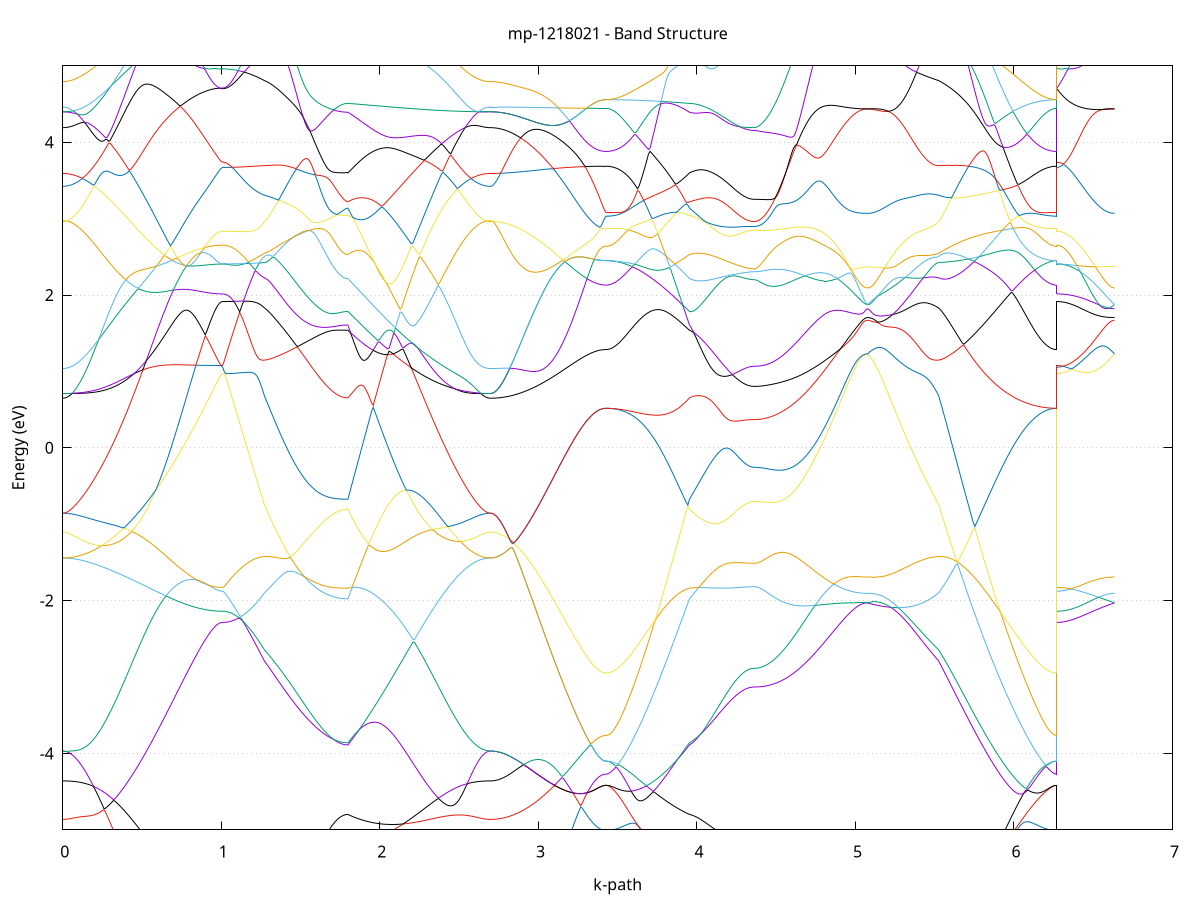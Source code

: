 set title 'mp-1218021 - Band Structure'
set xlabel 'k-path'
set ylabel 'Energy (eV)'
set grid y
set yrange [-5:5]
set terminal png size 800,600
set output 'mp-1218021_bands_gnuplot.png'
plot '-' using 1:2 with lines notitle, '-' using 1:2 with lines notitle, '-' using 1:2 with lines notitle, '-' using 1:2 with lines notitle, '-' using 1:2 with lines notitle, '-' using 1:2 with lines notitle, '-' using 1:2 with lines notitle, '-' using 1:2 with lines notitle, '-' using 1:2 with lines notitle, '-' using 1:2 with lines notitle, '-' using 1:2 with lines notitle, '-' using 1:2 with lines notitle, '-' using 1:2 with lines notitle, '-' using 1:2 with lines notitle, '-' using 1:2 with lines notitle, '-' using 1:2 with lines notitle, '-' using 1:2 with lines notitle, '-' using 1:2 with lines notitle, '-' using 1:2 with lines notitle, '-' using 1:2 with lines notitle, '-' using 1:2 with lines notitle, '-' using 1:2 with lines notitle, '-' using 1:2 with lines notitle, '-' using 1:2 with lines notitle, '-' using 1:2 with lines notitle, '-' using 1:2 with lines notitle, '-' using 1:2 with lines notitle, '-' using 1:2 with lines notitle, '-' using 1:2 with lines notitle, '-' using 1:2 with lines notitle, '-' using 1:2 with lines notitle, '-' using 1:2 with lines notitle, '-' using 1:2 with lines notitle, '-' using 1:2 with lines notitle, '-' using 1:2 with lines notitle, '-' using 1:2 with lines notitle, '-' using 1:2 with lines notitle, '-' using 1:2 with lines notitle, '-' using 1:2 with lines notitle, '-' using 1:2 with lines notitle, '-' using 1:2 with lines notitle, '-' using 1:2 with lines notitle, '-' using 1:2 with lines notitle, '-' using 1:2 with lines notitle, '-' using 1:2 with lines notitle, '-' using 1:2 with lines notitle, '-' using 1:2 with lines notitle, '-' using 1:2 with lines notitle, '-' using 1:2 with lines notitle, '-' using 1:2 with lines notitle, '-' using 1:2 with lines notitle, '-' using 1:2 with lines notitle, '-' using 1:2 with lines notitle, '-' using 1:2 with lines notitle, '-' using 1:2 with lines notitle, '-' using 1:2 with lines notitle, '-' using 1:2 with lines notitle, '-' using 1:2 with lines notitle, '-' using 1:2 with lines notitle, '-' using 1:2 with lines notitle, '-' using 1:2 with lines notitle, '-' using 1:2 with lines notitle, '-' using 1:2 with lines notitle, '-' using 1:2 with lines notitle
0.000000 -35.894853
0.009983 -35.894953
0.019966 -35.895153
0.029949 -35.895653
0.039932 -35.896353
0.049915 -35.897153
0.059898 -35.898053
0.069881 -35.899253
0.079864 -35.900553
0.089847 -35.902053
0.099830 -35.903753
0.109813 -35.905553
0.119796 -35.907553
0.129779 -35.909653
0.139762 -35.911953
0.149745 -35.914353
0.159728 -35.916953
0.169711 -35.919653
0.179694 -35.922453
0.189677 -35.925353
0.199660 -35.928453
0.209643 -35.931653
0.219626 -35.934953
0.229609 -35.938353
0.239592 -35.941853
0.249575 -35.945453
0.259558 -35.949053
0.269541 -35.952853
0.279524 -35.956653
0.289507 -35.960553
0.299490 -35.964453
0.309473 -35.968553
0.319455 -35.972553
0.329438 -35.976753
0.339421 -35.980853
0.349404 -35.985053
0.359387 -35.989353
0.369370 -35.993553
0.379353 -35.997853
0.389336 -36.002153
0.399319 -36.006553
0.409302 -36.010853
0.419285 -36.015253
0.429268 -36.019553
0.439251 -36.023953
0.449234 -36.028253
0.459217 -36.032653
0.469200 -36.036953
0.479183 -36.041253
0.489166 -36.045553
0.499149 -36.049853
0.509132 -36.054053
0.519115 -36.058253
0.529098 -36.062453
0.539081 -36.066553
0.549064 -36.070653
0.559047 -36.074753
0.569030 -36.078753
0.579013 -36.082653
0.588996 -36.086553
0.598979 -36.090453
0.608962 -36.094253
0.618945 -36.097953
0.628928 -36.101653
0.638911 -36.105253
0.648894 -36.108753
0.658877 -36.112253
0.668860 -36.115653
0.678843 -36.118953
0.688826 -36.122153
0.698809 -36.125353
0.708792 -36.128353
0.718775 -36.131353
0.728758 -36.134353
0.738741 -36.137153
0.748724 -36.139853
0.758707 -36.142553
0.768690 -36.145053
0.778673 -36.147553
0.788656 -36.149953
0.798639 -36.152153
0.808622 -36.154353
0.818605 -36.156453
0.828588 -36.158453
0.838571 -36.160353
0.848554 -36.162053
0.858537 -36.163753
0.868520 -36.165353
0.878503 -36.166753
0.888486 -36.168153
0.898469 -36.169453
0.908452 -36.170553
0.918435 -36.171653
0.928417 -36.172553
0.938400 -36.173353
0.948383 -36.174053
0.958366 -36.174653
0.968349 -36.175153
0.978332 -36.175553
0.988315 -36.175853
0.998298 -36.176053
1.008281 -36.176053
1.008281 -36.176053
1.018037 -36.175953
1.027792 -36.175653
1.037548 -36.175053
1.047303 -36.174353
1.057058 -36.173353
1.066814 -36.172153
1.076569 -36.170653
1.086325 -36.169053
1.096080 -36.167253
1.105836 -36.165153
1.115591 -36.162853
1.125346 -36.160353
1.135102 -36.157653
1.144857 -36.154753
1.154613 -36.151653
1.164368 -36.148353
1.174124 -36.144753
1.183879 -36.141053
1.193634 -36.137153
1.203390 -36.133053
1.213145 -36.128653
1.222901 -36.124153
1.232656 -36.119453
1.242412 -36.114653
1.252167 -36.109553
1.261922 -36.104353
1.271678 -36.098953
1.271678 -36.098953
1.281616 -36.094853
1.291554 -36.090753
1.301492 -36.086453
1.311430 -36.081953
1.321368 -36.077453
1.331306 -36.072753
1.341244 -36.067953
1.351182 -36.062953
1.361120 -36.057953
1.371058 -36.052853
1.380996 -36.047553
1.390934 -36.042153
1.400872 -36.036753
1.410810 -36.031153
1.420748 -36.025453
1.430686 -36.019753
1.440624 -36.013953
1.450562 -36.008053
1.460500 -36.002053
1.470438 -35.995953
1.480375 -35.989853
1.490313 -35.983653
1.500251 -35.977453
1.510189 -35.971153
1.520127 -35.964853
1.530065 -35.958553
1.540003 -35.952153
1.549941 -35.945753
1.559879 -35.939353
1.569817 -35.935953
1.579755 -35.932953
1.589693 -35.929853
1.599631 -35.926653
1.609569 -35.923453
1.619507 -35.920153
1.629445 -35.916753
1.639383 -35.913353
1.649321 -35.909853
1.659259 -35.906353
1.669197 -35.902753
1.679135 -35.899153
1.689073 -35.895453
1.699011 -35.891753
1.708949 -35.887953
1.718887 -35.884153
1.728825 -35.880353
1.738763 -35.876553
1.748701 -35.872753
1.758639 -35.869053
1.768577 -35.865453
1.778515 -35.862153
1.788453 -35.859653
1.798391 -35.858553
1.798391 -35.858553
1.808382 -35.854653
1.818373 -35.850553
1.828365 -35.846553
1.838356 -35.848153
1.848347 -35.852553
1.858338 -35.856953
1.868330 -35.861153
1.878321 -35.865353
1.888312 -35.869353
1.898303 -35.873253
1.908295 -35.876953
1.918286 -35.880653
1.928277 -35.884253
1.938268 -35.887653
1.948260 -35.890953
1.958251 -35.894153
1.968242 -35.897153
1.978233 -35.900153
1.988225 -35.902953
1.998216 -35.905653
2.008207 -35.908253
2.018198 -35.910653
2.028190 -35.913053
2.038181 -35.915253
2.048172 -35.917353
2.058163 -35.919253
2.068155 -35.921153
2.078146 -35.922853
2.088137 -35.924453
2.098128 -35.925953
2.108120 -35.927353
2.118111 -35.928553
2.128102 -35.929753
2.138093 -35.930753
2.148085 -35.931653
2.158076 -35.932453
2.168067 -35.933153
2.178058 -35.933753
2.188050 -35.934153
2.198041 -35.934553
2.208032 -35.934853
2.218023 -35.934953
2.228014 -35.935053
2.238006 -35.935053
2.247997 -35.934853
2.257988 -35.934653
2.267979 -35.934353
2.277971 -35.933953
2.287962 -35.933553
2.297953 -35.932953
2.307944 -35.932353
2.317936 -35.931653
2.327927 -35.930853
2.337918 -35.930053
2.347909 -35.929153
2.357901 -35.928153
2.367892 -35.927153
2.377883 -35.926153
2.387874 -35.925053
2.397866 -35.923853
2.407857 -35.922653
2.417848 -35.921453
2.427839 -35.920253
2.437831 -35.918953
2.447822 -35.917653
2.457813 -35.916353
2.467804 -35.915053
2.477796 -35.913753
2.487787 -35.912353
2.497778 -35.911053
2.507769 -35.909753
2.517761 -35.908553
2.527752 -35.907253
2.537743 -35.906053
2.547734 -35.904853
2.557726 -35.903753
2.567717 -35.902553
2.577708 -35.901553
2.587699 -35.900553
2.597691 -35.899653
2.607682 -35.898753
2.617673 -35.897953
2.627664 -35.897253
2.637656 -35.896653
2.647647 -35.896153
2.657638 -35.895653
2.667629 -35.895353
2.677621 -35.895053
2.687612 -35.894853
2.697603 -35.894853
2.697603 -35.894853
2.707587 -35.894853
2.717570 -35.895053
2.727554 -35.895253
2.737537 -35.895553
2.747521 -35.895953
2.757505 -35.896353
2.767488 -35.896953
2.777472 -35.897553
2.787456 -35.898353
2.797439 -35.899153
2.807423 -35.900053
2.817406 -35.900953
2.827390 -35.901953
2.837374 -35.903053
2.847357 -35.904253
2.857341 -35.905453
2.867325 -35.906753
2.877308 -35.908053
2.887292 -35.909453
2.897275 -35.910853
2.907259 -35.912353
2.917243 -35.913853
2.927226 -35.915453
2.937210 -35.917053
2.947193 -35.918653
2.957177 -35.920353
2.967161 -35.921953
2.977144 -35.923653
2.987128 -35.925453
2.997112 -35.927153
3.007095 -35.928853
3.017079 -35.930653
3.027062 -35.932353
3.037046 -35.934153
3.047030 -35.935953
3.057013 -35.937653
3.066997 -35.939353
3.076980 -35.941153
3.086964 -35.942853
3.096948 -35.944553
3.106931 -35.946253
3.116915 -35.947853
3.126899 -35.949453
3.136882 -35.951053
3.146866 -35.952653
3.156849 -35.954153
3.166833 -35.955653
3.176817 -35.957153
3.186800 -35.958553
3.196784 -35.959953
3.206768 -35.961253
3.216751 -35.962553
3.226735 -35.963753
3.236718 -35.964953
3.246702 -35.966153
3.256686 -35.967253
3.266669 -35.968253
3.276653 -35.969253
3.286636 -35.970153
3.296620 -35.970953
3.306604 -35.971753
3.316587 -35.972553
3.326571 -35.973253
3.336555 -35.973853
3.346538 -35.974353
3.356522 -35.974853
3.366505 -35.975253
3.376489 -35.975653
3.386473 -35.975953
3.396456 -35.976153
3.406440 -35.976353
3.416424 -35.976453
3.426407 -35.976453
3.426407 -35.976453
3.436345 -35.976453
3.446283 -35.976253
3.456221 -35.976053
3.466159 -35.975753
3.476097 -35.975353
3.486035 -35.974853
3.495973 -35.974153
3.505911 -35.973453
3.515849 -35.972753
3.525787 -35.971853
3.535725 -35.970853
3.545663 -35.969753
3.555601 -35.968653
3.565539 -35.967353
3.575477 -35.966053
3.585415 -35.964653
3.595353 -35.963153
3.605291 -35.961553
3.615229 -35.959853
3.625167 -35.958053
3.635105 -35.956153
3.645043 -35.954253
3.654981 -35.952253
3.664919 -35.950153
3.674857 -35.947953
3.684795 -35.945653
3.694733 -35.943253
3.704671 -35.940853
3.714609 -35.938353
3.724547 -35.935753
3.734485 -35.933153
3.744423 -35.930353
3.754361 -35.927553
3.764299 -35.924753
3.774237 -35.921753
3.784175 -35.918753
3.794113 -35.915653
3.804051 -35.912553
3.813989 -35.909353
3.823927 -35.906053
3.833864 -35.902753
3.843802 -35.899353
3.853740 -35.895853
3.863678 -35.892353
3.873616 -35.888853
3.883554 -35.885253
3.893492 -35.881553
3.903430 -35.877853
3.913368 -35.874053
3.923306 -35.870253
3.933244 -35.866453
3.943182 -35.862553
3.953120 -35.858553
3.953120 -35.858553
3.963102 -35.856753
3.973083 -35.854853
3.983065 -35.852953
3.993046 -35.850953
4.003028 -35.848953
4.013009 -35.846853
4.022991 -35.846553
4.032972 -35.848453
4.042954 -35.850253
4.052935 -35.852053
4.062917 -35.853753
4.072898 -35.855353
4.082879 -35.856853
4.092861 -35.858353
4.102842 -35.859653
4.112824 -35.860953
4.122805 -35.862153
4.132787 -35.863153
4.142768 -35.864253
4.152750 -35.865153
4.162731 -35.865953
4.172713 -35.866753
4.182694 -35.867353
4.192676 -35.867953
4.202657 -35.868553
4.212639 -35.868953
4.222620 -35.869353
4.232602 -35.869753
4.242583 -35.870053
4.252565 -35.870253
4.262546 -35.870453
4.272527 -35.870653
4.282509 -35.870753
4.292490 -35.870853
4.302472 -35.870953
4.312453 -35.871053
4.322435 -35.871053
4.332416 -35.871053
4.342398 -35.871053
4.352379 -35.871153
4.362361 -35.871153
4.362361 -35.871153
4.372263 -35.871453
4.382165 -35.872453
4.392068 -35.874053
4.401970 -35.876253
4.411872 -35.878953
4.421774 -35.882153
4.431677 -35.885653
4.441579 -35.889453
4.451481 -35.893553
4.461383 -35.897853
4.471286 -35.902353
4.481188 -35.906953
4.491090 -35.911753
4.500992 -35.916553
4.510895 -35.921353
4.520797 -35.926353
4.530699 -35.931253
4.540601 -35.936253
4.550504 -35.941153
4.560406 -35.946153
4.570308 -35.951053
4.580210 -35.955953
4.590113 -35.960853
4.600015 -35.965753
4.609917 -35.970553
4.619819 -35.975253
4.629722 -35.979953
4.639624 -35.984553
4.649526 -35.989153
4.659428 -35.993653
4.669331 -35.998153
4.679233 -36.002453
4.689135 -36.006753
4.699038 -36.011053
4.708940 -36.015153
4.718842 -36.019153
4.728744 -36.023153
4.738647 -36.027053
4.748549 -36.030853
4.758451 -36.034453
4.768353 -36.038053
4.778256 -36.041553
4.788158 -36.044953
4.798060 -36.048253
4.807962 -36.051453
4.817865 -36.054553
4.827767 -36.057553
4.837669 -36.060453
4.847571 -36.063253
4.857474 -36.065853
4.867376 -36.068453
4.877278 -36.070853
4.887180 -36.073253
4.897083 -36.075453
4.906985 -36.077553
4.916887 -36.079553
4.926789 -36.081353
4.936692 -36.083153
4.946594 -36.084753
4.956496 -36.086353
4.966399 -36.087753
4.976301 -36.088953
4.986203 -36.090153
4.996105 -36.091153
5.006008 -36.092053
5.015910 -36.092853
5.025812 -36.093553
5.035714 -36.094153
5.045617 -36.094553
5.055519 -36.094853
5.065421 -36.095053
5.075323 -36.095053
5.075323 -36.095053
5.085315 -36.098153
5.095307 -36.101053
5.105299 -36.103953
5.115290 -36.106653
5.125282 -36.109353
5.135274 -36.111853
5.145266 -36.114253
5.155257 -36.116553
5.165249 -36.118753
5.175241 -36.120853
5.185233 -36.122753
5.195225 -36.124553
5.205216 -36.126153
5.215208 -36.127653
5.225200 -36.129053
5.235192 -36.130353
5.245183 -36.131353
5.255175 -36.132353
5.265167 -36.133153
5.275159 -36.133753
5.285150 -36.134253
5.295142 -36.134653
5.305134 -36.134753
5.315126 -36.134853
5.325117 -36.134653
5.335109 -36.134353
5.345101 -36.133953
5.355093 -36.133353
5.365084 -36.132553
5.375076 -36.131653
5.385068 -36.130553
5.395060 -36.129353
5.405052 -36.127853
5.415043 -36.126353
5.425035 -36.124553
5.435027 -36.122753
5.445019 -36.120653
5.455010 -36.118453
5.465002 -36.116153
5.474994 -36.113653
5.484986 -36.110953
5.494977 -36.108153
5.504969 -36.105253
5.514961 -36.102153
5.524953 -36.098953
5.524953 -36.098953
5.534884 -36.093253
5.544816 -36.087353
5.554748 -36.081353
5.564680 -36.075153
5.574612 -36.068753
5.584543 -36.062253
5.594475 -36.055553
5.604407 -36.048653
5.614339 -36.041653
5.624271 -36.034553
5.634202 -36.027353
5.644134 -36.019953
5.654066 -36.012353
5.663998 -36.004753
5.673930 -35.996953
5.683861 -35.989053
5.693793 -35.981053
5.703725 -35.979253
5.713657 -35.978853
5.723589 -35.978453
5.733520 -35.978153
5.743452 -35.977753
5.753384 -35.977453
5.763316 -35.977053
5.773248 -35.976753
5.783179 -35.976453
5.793111 -35.976153
5.803043 -35.975953
5.812975 -35.975653
5.822907 -35.975453
5.832838 -35.975253
5.842770 -35.975053
5.852702 -35.974853
5.862634 -35.974653
5.872566 -35.974553
5.882497 -35.974453
5.892429 -35.974353
5.902361 -35.974253
5.912293 -35.974153
5.922225 -35.974053
5.932156 -35.974053
5.942088 -35.974053
5.952020 -35.974053
5.961952 -35.974053
5.971884 -35.974053
5.981815 -35.974053
5.991747 -35.974153
6.001679 -35.974153
6.011611 -35.974253
6.021543 -35.974353
6.031474 -35.974453
6.041406 -35.974553
6.051338 -35.974653
6.061270 -35.974753
6.071202 -35.974853
6.081133 -35.974953
6.091065 -35.975053
6.100997 -35.975153
6.110929 -35.975353
6.120861 -35.975453
6.130792 -35.975553
6.140724 -35.975653
6.150656 -35.975753
6.160588 -35.975853
6.170520 -35.975953
6.180451 -35.976053
6.190383 -35.976153
6.200315 -35.976253
6.210247 -35.976253
6.220179 -35.976353
6.230110 -35.976453
6.240042 -35.976453
6.249974 -35.976453
6.259906 -35.976453
6.269838 -35.976453
6.269838 -36.176053
6.279686 -36.175953
6.289535 -36.175753
6.299384 -36.175453
6.309232 -36.174953
6.319081 -36.174353
6.328930 -36.173653
6.338779 -36.172753
6.348627 -36.171753
6.358476 -36.170653
6.368325 -36.169453
6.378173 -36.168053
6.388022 -36.166553
6.397871 -36.164853
6.407719 -36.163153
6.417568 -36.161253
6.427417 -36.159253
6.437266 -36.157153
6.447114 -36.154953
6.456963 -36.152553
6.466812 -36.150153
6.476660 -36.147553
6.486509 -36.144953
6.496358 -36.142153
6.506207 -36.139253
6.516055 -36.136353
6.525904 -36.133353
6.535753 -36.130153
6.545601 -36.126953
6.555450 -36.123653
6.565299 -36.120353
6.575147 -36.116853
6.584996 -36.113353
6.594845 -36.109853
6.604694 -36.106253
6.614542 -36.102553
6.624391 -36.098853
6.634240 -36.095053
e
0.000000 -35.894853
0.009983 -35.894753
0.019966 -35.894553
0.029949 -35.894153
0.039932 -35.893553
0.049915 -35.892853
0.059898 -35.891953
0.069881 -35.890853
0.079864 -35.889653
0.089847 -35.888353
0.099830 -35.886853
0.109813 -35.885153
0.119796 -35.883353
0.129779 -35.881353
0.139762 -35.879253
0.149745 -35.876953
0.159728 -35.874553
0.169711 -35.872053
0.179694 -35.869353
0.189677 -35.866553
0.199660 -35.863653
0.209643 -35.860653
0.219626 -35.857453
0.229609 -35.854153
0.239592 -35.850753
0.249575 -35.847253
0.259558 -35.843653
0.269541 -35.839953
0.279524 -35.836153
0.289507 -35.832253
0.299490 -35.828253
0.309473 -35.824153
0.319455 -35.820053
0.329438 -35.815753
0.339421 -35.811453
0.349404 -35.807153
0.359387 -35.802653
0.369370 -35.798153
0.379353 -35.793653
0.389336 -35.788953
0.399319 -35.784353
0.409302 -35.779553
0.419285 -35.774853
0.429268 -35.770053
0.439251 -35.765153
0.449234 -35.760253
0.459217 -35.764653
0.469200 -35.770953
0.479183 -35.777353
0.489166 -35.783753
0.499149 -35.790153
0.509132 -35.796553
0.519115 -35.802953
0.529098 -35.809253
0.539081 -35.815553
0.549064 -35.821853
0.559047 -35.828153
0.569030 -35.834353
0.579013 -35.840553
0.588996 -35.846653
0.598979 -35.852753
0.608962 -35.858753
0.618945 -35.864653
0.628928 -35.870453
0.638911 -35.876253
0.648894 -35.881953
0.658877 -35.887553
0.668860 -35.893053
0.678843 -35.898353
0.688826 -35.903653
0.698809 -35.908853
0.708792 -35.913953
0.718775 -35.918853
0.728758 -35.923653
0.738741 -35.928353
0.748724 -35.932953
0.758707 -35.937353
0.768690 -35.941553
0.778673 -35.945753
0.788656 -35.949753
0.798639 -35.953553
0.808622 -35.957253
0.818605 -35.960753
0.828588 -35.964053
0.838571 -35.967253
0.848554 -35.970353
0.858537 -35.973153
0.868520 -35.975853
0.878503 -35.978353
0.888486 -35.980653
0.898469 -35.982853
0.908452 -35.984753
0.918435 -35.986553
0.928417 -35.988153
0.938400 -35.989653
0.948383 -35.990853
0.958366 -35.991853
0.968349 -35.992753
0.978332 -35.993453
0.988315 -35.993853
0.998298 -35.994153
1.008281 -35.994253
1.008281 -35.994253
1.018037 -35.994253
1.027792 -35.994253
1.037548 -35.994153
1.047303 -35.994053
1.057058 -35.994053
1.066814 -35.993853
1.076569 -35.993753
1.086325 -35.993553
1.096080 -35.993453
1.105836 -35.993253
1.115591 -35.993053
1.125346 -35.992753
1.135102 -35.992553
1.144857 -35.992253
1.154613 -35.991953
1.164368 -35.991653
1.174124 -35.991353
1.183879 -35.991053
1.193634 -35.990653
1.203390 -35.990353
1.213145 -35.989953
1.222901 -35.989553
1.232656 -35.989153
1.242412 -35.988753
1.252167 -35.988353
1.261922 -35.987853
1.271678 -35.987453
1.271678 -35.987453
1.281616 -35.987053
1.291554 -35.986653
1.301492 -35.986053
1.311430 -35.985353
1.321368 -35.984653
1.331306 -35.983753
1.341244 -35.982853
1.351182 -35.981753
1.361120 -35.980653
1.371058 -35.979453
1.380996 -35.978053
1.390934 -35.976653
1.400872 -35.975153
1.410810 -35.973553
1.420748 -35.971753
1.430686 -35.970053
1.440624 -35.968153
1.450562 -35.966153
1.460500 -35.964053
1.470438 -35.961953
1.480375 -35.959753
1.490313 -35.957353
1.500251 -35.954953
1.510189 -35.952453
1.520127 -35.949953
1.530065 -35.947253
1.540003 -35.944553
1.549941 -35.941753
1.559879 -35.938853
1.569817 -35.933053
1.579755 -35.926653
1.589693 -35.920253
1.599631 -35.913953
1.609569 -35.907653
1.619507 -35.901453
1.629445 -35.895353
1.639383 -35.889353
1.649321 -35.883453
1.659259 -35.877653
1.669197 -35.872053
1.679135 -35.866653
1.689073 -35.861453
1.699011 -35.856453
1.708949 -35.851753
1.718887 -35.847453
1.728825 -35.843453
1.738763 -35.839853
1.748701 -35.836753
1.758639 -35.834153
1.768577 -35.835653
1.778515 -35.839053
1.788453 -35.841653
1.798391 -35.842753
1.798391 -35.842753
1.808382 -35.838353
1.818373 -35.838953
1.828365 -35.843553
1.838356 -35.842453
1.848347 -35.838253
1.858338 -35.834153
1.868330 -35.829953
1.878321 -35.825753
1.888312 -35.821453
1.898303 -35.817253
1.908295 -35.812953
1.918286 -35.808653
1.928277 -35.804253
1.938268 -35.799953
1.948260 -35.795653
1.958251 -35.791253
1.968242 -35.786953
1.978233 -35.782553
1.988225 -35.778253
1.998216 -35.773853
2.008207 -35.769553
2.018198 -35.765153
2.028190 -35.760853
2.038181 -35.756453
2.048172 -35.752153
2.058163 -35.749853
2.068155 -35.753553
2.078146 -35.757353
2.088137 -35.761053
2.098128 -35.764853
2.108120 -35.768553
2.118111 -35.772153
2.128102 -35.775853
2.138093 -35.779453
2.148085 -35.783053
2.158076 -35.786653
2.168067 -35.790153
2.178058 -35.793653
2.188050 -35.797153
2.198041 -35.800553
2.208032 -35.803953
2.218023 -35.807253
2.228014 -35.810553
2.238006 -35.813853
2.247997 -35.817053
2.257988 -35.820153
2.267979 -35.823253
2.277971 -35.826353
2.287962 -35.829353
2.297953 -35.832353
2.307944 -35.835253
2.317936 -35.838053
2.327927 -35.840853
2.337918 -35.843653
2.347909 -35.846253
2.357901 -35.848853
2.367892 -35.851453
2.377883 -35.853953
2.387874 -35.856353
2.397866 -35.858753
2.407857 -35.861053
2.417848 -35.863253
2.427839 -35.865353
2.437831 -35.867453
2.447822 -35.869453
2.457813 -35.871453
2.467804 -35.873353
2.477796 -35.875153
2.487787 -35.876853
2.497778 -35.878453
2.507769 -35.880053
2.517761 -35.881553
2.527752 -35.882953
2.537743 -35.884353
2.547734 -35.885553
2.557726 -35.886753
2.567717 -35.887853
2.577708 -35.888853
2.587699 -35.889853
2.597691 -35.890753
2.607682 -35.891453
2.617673 -35.892153
2.627664 -35.892853
2.637656 -35.893353
2.647647 -35.893753
2.657638 -35.894153
2.667629 -35.894453
2.677621 -35.894653
2.687612 -35.894753
2.697603 -35.894853
2.697603 -35.894853
2.707587 -35.894853
2.717570 -35.895053
2.727554 -35.895253
2.737537 -35.895553
2.747521 -35.895953
2.757505 -35.896353
2.767488 -35.896953
2.777472 -35.897553
2.787456 -35.898353
2.797439 -35.899153
2.807423 -35.900053
2.817406 -35.900953
2.827390 -35.901953
2.837374 -35.903053
2.847357 -35.904253
2.857341 -35.905453
2.867325 -35.906753
2.877308 -35.908053
2.887292 -35.909453
2.897275 -35.910853
2.907259 -35.912353
2.917243 -35.913853
2.927226 -35.915453
2.937210 -35.917053
2.947193 -35.918653
2.957177 -35.920353
2.967161 -35.921953
2.977144 -35.923653
2.987128 -35.925453
2.997112 -35.927153
3.007095 -35.928853
3.017079 -35.930653
3.027062 -35.932353
3.037046 -35.934153
3.047030 -35.935953
3.057013 -35.937653
3.066997 -35.939353
3.076980 -35.941153
3.086964 -35.942853
3.096948 -35.944553
3.106931 -35.946253
3.116915 -35.947853
3.126899 -35.949453
3.136882 -35.951053
3.146866 -35.952653
3.156849 -35.954153
3.166833 -35.955653
3.176817 -35.957153
3.186800 -35.958553
3.196784 -35.959953
3.206768 -35.961253
3.216751 -35.962553
3.226735 -35.963753
3.236718 -35.964953
3.246702 -35.966153
3.256686 -35.967253
3.266669 -35.968253
3.276653 -35.969253
3.286636 -35.970153
3.296620 -35.970953
3.306604 -35.971753
3.316587 -35.972553
3.326571 -35.973253
3.336555 -35.973853
3.346538 -35.974353
3.356522 -35.974853
3.366505 -35.975253
3.376489 -35.975653
3.386473 -35.975953
3.396456 -35.976153
3.406440 -35.976353
3.416424 -35.976453
3.426407 -35.976453
3.426407 -35.976453
3.436345 -35.976453
3.446283 -35.976253
3.456221 -35.975953
3.466159 -35.975653
3.476097 -35.975153
3.486035 -35.974553
3.495973 -35.973853
3.505911 -35.972953
3.515849 -35.972053
3.525787 -35.971053
3.535725 -35.969853
3.545663 -35.968653
3.555601 -35.967253
3.565539 -35.965853
3.575477 -35.964253
3.585415 -35.962653
3.595353 -35.960853
3.605291 -35.958953
3.615229 -35.957053
3.625167 -35.954953
3.635105 -35.952753
3.645043 -35.950553
3.654981 -35.948153
3.664919 -35.945753
3.674857 -35.943253
3.684795 -35.940553
3.694733 -35.937853
3.704671 -35.935053
3.714609 -35.932153
3.724547 -35.929253
3.734485 -35.926153
3.744423 -35.923053
3.754361 -35.919853
3.764299 -35.916553
3.774237 -35.913153
3.784175 -35.909753
3.794113 -35.906253
3.804051 -35.902653
3.813989 -35.899053
3.823927 -35.895353
3.833864 -35.891553
3.843802 -35.887753
3.853740 -35.883853
3.863678 -35.879953
3.873616 -35.875953
3.883554 -35.871953
3.893492 -35.867853
3.903430 -35.863753
3.913368 -35.859653
3.923306 -35.855453
3.933244 -35.851253
3.943182 -35.846953
3.953120 -35.842753
3.953120 -35.842753
3.963102 -35.840853
3.973083 -35.839653
3.983065 -35.839653
3.993046 -35.840953
4.003028 -35.842653
4.013009 -35.844653
4.022991 -35.844753
4.032972 -35.842553
4.042954 -35.840253
4.052935 -35.838053
4.062917 -35.835653
4.072898 -35.833353
4.082879 -35.830953
4.092861 -35.828453
4.102842 -35.826053
4.112824 -35.823453
4.122805 -35.820953
4.132787 -35.818353
4.142768 -35.815753
4.152750 -35.813053
4.162731 -35.810453
4.172713 -35.809853
4.182694 -35.809453
4.192676 -35.809053
4.202657 -35.808753
4.212639 -35.808453
4.222620 -35.808253
4.232602 -35.808153
4.242583 -35.808053
4.252565 -35.808053
4.262546 -35.808053
4.272527 -35.808053
4.282509 -35.808053
4.292490 -35.808153
4.302472 -35.808153
4.312453 -35.808253
4.322435 -35.808353
4.332416 -35.808353
4.342398 -35.808453
4.352379 -35.808453
4.362361 -35.808453
4.362361 -35.808453
4.372263 -35.809153
4.382165 -35.811253
4.392068 -35.814553
4.401970 -35.818653
4.411872 -35.823353
4.421774 -35.828553
4.431677 -35.834053
4.441579 -35.839753
4.451481 -35.845653
4.461383 -35.851753
4.471286 -35.857853
4.481188 -35.863953
4.491090 -35.870153
4.500992 -35.876453
4.510895 -35.882653
4.520797 -35.888853
4.530699 -35.895153
4.540601 -35.901253
4.550504 -35.907453
4.560406 -35.913553
4.570308 -35.919653
4.580210 -35.925653
4.590113 -35.931653
4.600015 -35.937553
4.609917 -35.943453
4.619819 -35.949253
4.629722 -35.954953
4.639624 -35.960653
4.649526 -35.966153
4.659428 -35.971653
4.669331 -35.977053
4.679233 -35.982353
4.689135 -35.987553
4.699038 -35.992653
4.708940 -35.997653
4.718842 -36.002553
4.728744 -36.007453
4.738647 -36.012153
4.748549 -36.016753
4.758451 -36.021153
4.768353 -36.025553
4.778256 -36.029853
4.788158 -36.033953
4.798060 -36.037953
4.807962 -36.041853
4.817865 -36.045653
4.827767 -36.049253
4.837669 -36.052753
4.847571 -36.056153
4.857474 -36.059353
4.867376 -36.062553
4.877278 -36.065453
4.887180 -36.068353
4.897083 -36.071053
4.906985 -36.073653
4.916887 -36.076053
4.926789 -36.078353
4.936692 -36.080453
4.946594 -36.082453
4.956496 -36.084353
4.966399 -36.086053
4.976301 -36.087653
4.986203 -36.089053
4.996105 -36.090253
5.006008 -36.091453
5.015910 -36.092353
5.025812 -36.093253
5.035714 -36.093853
5.045617 -36.094453
5.055519 -36.094753
5.065421 -36.095053
5.075323 -36.095053
5.075323 -36.095053
5.085315 -36.091953
5.095307 -36.088853
5.105299 -36.085653
5.115290 -36.082353
5.125282 -36.079153
5.135274 -36.075853
5.145266 -36.072553
5.155257 -36.069153
5.165249 -36.065853
5.175241 -36.062553
5.185233 -36.059253
5.195225 -36.055853
5.205216 -36.052653
5.215208 -36.049353
5.225200 -36.046053
5.235192 -36.042853
5.245183 -36.039753
5.255175 -36.036553
5.265167 -36.033553
5.275159 -36.030553
5.285150 -36.027553
5.295142 -36.024753
5.305134 -36.021953
5.315126 -36.019253
5.325117 -36.016553
5.335109 -36.014053
5.345101 -36.011553
5.355093 -36.009253
5.365084 -36.007053
5.375076 -36.004953
5.385068 -36.002853
5.395060 -36.000953
5.405052 -35.999253
5.415043 -35.997553
5.425035 -35.996053
5.435027 -35.994653
5.445019 -35.993353
5.455010 -35.992153
5.465002 -35.991153
5.474994 -35.990253
5.484986 -35.989453
5.494977 -35.988753
5.504969 -35.988253
5.514961 -35.987753
5.524953 -35.987453
5.524953 -35.987453
5.534884 -35.987053
5.544816 -35.986553
5.554748 -35.986053
5.564680 -35.985653
5.574612 -35.985153
5.584543 -35.984653
5.594475 -35.984253
5.604407 -35.983753
5.614339 -35.983253
5.624271 -35.982853
5.634202 -35.982353
5.644134 -35.981853
5.654066 -35.981453
5.663998 -35.980953
5.673930 -35.980553
5.683861 -35.980153
5.693793 -35.979653
5.703725 -35.972953
5.713657 -35.964753
5.723589 -35.956453
5.733520 -35.948053
5.743452 -35.939553
5.753384 -35.931053
5.763316 -35.922453
5.773248 -35.913753
5.783179 -35.904953
5.793111 -35.896153
5.803043 -35.887253
5.812975 -35.878353
5.822907 -35.869353
5.832838 -35.860353
5.842770 -35.851353
5.852702 -35.842353
5.862634 -35.834853
5.872566 -35.840753
5.882497 -35.846553
5.892429 -35.852253
5.902361 -35.857953
5.912293 -35.863653
5.922225 -35.869153
5.932156 -35.874653
5.942088 -35.880053
5.952020 -35.885353
5.961952 -35.890553
5.971884 -35.895553
5.981815 -35.900553
5.991747 -35.905353
6.001679 -35.910053
6.011611 -35.914653
6.021543 -35.919053
6.031474 -35.923353
6.041406 -35.927553
6.051338 -35.931553
6.061270 -35.935453
6.071202 -35.939153
6.081133 -35.942653
6.091065 -35.946053
6.100997 -35.949253
6.110929 -35.952353
6.120861 -35.955153
6.130792 -35.957853
6.140724 -35.960453
6.150656 -35.962753
6.160588 -35.964953
6.170520 -35.966953
6.180451 -35.968753
6.190383 -35.970353
6.200315 -35.971753
6.210247 -35.973053
6.220179 -35.974053
6.230110 -35.974953
6.240042 -35.975653
6.249974 -35.976153
6.259906 -35.976353
6.269838 -35.976453
6.269838 -35.994253
6.279686 -35.994353
6.289535 -35.994653
6.299384 -35.995253
6.309232 -35.995953
6.319081 -35.996853
6.328930 -35.998053
6.338779 -35.999353
6.348627 -36.000853
6.358476 -36.002553
6.368325 -36.004453
6.378173 -36.006553
6.388022 -36.008753
6.397871 -36.011153
6.407719 -36.013753
6.417568 -36.016353
6.427417 -36.019253
6.437266 -36.022153
6.447114 -36.025253
6.456963 -36.028453
6.466812 -36.031653
6.476660 -36.035053
6.486509 -36.038553
6.496358 -36.042053
6.506207 -36.045653
6.516055 -36.049353
6.525904 -36.053053
6.535753 -36.056853
6.545601 -36.060653
6.555450 -36.064453
6.565299 -36.068253
6.575147 -36.072153
6.584996 -36.075953
6.594845 -36.079853
6.604694 -36.083653
6.614542 -36.087453
6.624391 -36.091353
6.634240 -36.095053
e
0.000000 -35.790253
0.009983 -35.790253
0.019966 -35.790053
0.029949 -35.789653
0.039932 -35.789253
0.049915 -35.788653
0.059898 -35.787953
0.069881 -35.787053
0.079864 -35.786053
0.089847 -35.784953
0.099830 -35.783753
0.109813 -35.782353
0.119796 -35.780853
0.129779 -35.779253
0.139762 -35.777453
0.149745 -35.775653
0.159728 -35.773553
0.169711 -35.771453
0.179694 -35.769153
0.189677 -35.766753
0.199660 -35.764253
0.209643 -35.761553
0.219626 -35.758753
0.229609 -35.755853
0.239592 -35.752753
0.249575 -35.749553
0.259558 -35.746253
0.269541 -35.742853
0.279524 -35.739253
0.289507 -35.735653
0.299490 -35.731753
0.309473 -35.727853
0.319455 -35.723853
0.329438 -35.719653
0.339421 -35.715453
0.349404 -35.711053
0.359387 -35.706553
0.369370 -35.708653
0.379353 -35.714653
0.389336 -35.720753
0.399319 -35.726853
0.409302 -35.733053
0.419285 -35.739353
0.429268 -35.745553
0.439251 -35.751953
0.449234 -35.758253
0.459217 -35.755253
0.469200 -35.750353
0.479183 -35.745353
0.489166 -35.740253
0.499149 -35.735153
0.509132 -35.730053
0.519115 -35.724953
0.529098 -35.719753
0.539081 -35.714653
0.549064 -35.709453
0.559047 -35.704253
0.569030 -35.700853
0.579013 -35.705253
0.588996 -35.709553
0.598979 -35.713753
0.608962 -35.717953
0.618945 -35.722153
0.628928 -35.726153
0.638911 -35.730153
0.648894 -35.734053
0.658877 -35.737853
0.668860 -35.741553
0.678843 -35.745253
0.688826 -35.748753
0.698809 -35.752253
0.708792 -35.755653
0.718775 -35.758953
0.728758 -35.762153
0.738741 -35.765253
0.748724 -35.768253
0.758707 -35.771153
0.768690 -35.773953
0.778673 -35.776653
0.788656 -35.779253
0.798639 -35.781753
0.808622 -35.784153
0.818605 -35.786453
0.828588 -35.788653
0.838571 -35.790753
0.848554 -35.792653
0.858537 -35.794553
0.868520 -35.796253
0.878503 -35.797853
0.888486 -35.799353
0.898469 -35.800753
0.908452 -35.802053
0.918435 -35.803253
0.928417 -35.804253
0.938400 -35.805153
0.948383 -35.805953
0.958366 -35.806653
0.968349 -35.807153
0.978332 -35.807553
0.988315 -35.807853
0.998298 -35.808053
1.008281 -35.808153
1.008281 -35.808153
1.018037 -35.808053
1.027792 -35.807853
1.037548 -35.807553
1.047303 -35.807053
1.057058 -35.806453
1.066814 -35.805753
1.076569 -35.804853
1.086325 -35.803853
1.096080 -35.802753
1.105836 -35.801553
1.115591 -35.800153
1.125346 -35.798753
1.135102 -35.797153
1.144857 -35.795453
1.154613 -35.793553
1.164368 -35.791653
1.174124 -35.789653
1.183879 -35.787553
1.193634 -35.785353
1.203390 -35.783053
1.213145 -35.780653
1.222901 -35.778253
1.232656 -35.775753
1.242412 -35.773153
1.252167 -35.770553
1.261922 -35.767953
1.271678 -35.765353
1.271678 -35.765353
1.281616 -35.763453
1.291554 -35.761453
1.301492 -35.759453
1.311430 -35.757353
1.321368 -35.755353
1.331306 -35.753253
1.341244 -35.751253
1.351182 -35.749153
1.361120 -35.747153
1.371058 -35.745253
1.380996 -35.743453
1.390934 -35.741753
1.400872 -35.740153
1.410810 -35.738753
1.420748 -35.737453
1.430686 -35.736453
1.440624 -35.735753
1.450562 -35.735353
1.460500 -35.735253
1.470438 -35.735453
1.480375 -35.736053
1.490313 -35.736953
1.500251 -35.738253
1.510189 -35.739953
1.520127 -35.741853
1.530065 -35.744153
1.540003 -35.746753
1.549941 -35.749553
1.559879 -35.752553
1.569817 -35.755753
1.579755 -35.759153
1.589693 -35.762653
1.599631 -35.766353
1.609569 -35.770153
1.619507 -35.774053
1.629445 -35.777953
1.639383 -35.782053
1.649321 -35.786153
1.659259 -35.790253
1.669197 -35.794453
1.679135 -35.798653
1.689073 -35.802853
1.699011 -35.807053
1.708949 -35.811253
1.718887 -35.815453
1.728825 -35.819653
1.738763 -35.823853
1.748701 -35.827853
1.758639 -35.831853
1.768577 -35.832053
1.778515 -35.830453
1.788453 -35.829553
1.798391 -35.829253
1.798391 -35.829253
1.808382 -35.834153
1.818373 -35.834053
1.828365 -35.829653
1.838356 -35.825253
1.848347 -35.820853
1.858338 -35.816453
1.868330 -35.812053
1.878321 -35.807653
1.888312 -35.803253
1.898303 -35.798853
1.908295 -35.794453
1.918286 -35.789953
1.928277 -35.785553
1.938268 -35.781253
1.948260 -35.776853
1.958251 -35.772453
1.968242 -35.768153
1.978233 -35.763853
1.988225 -35.759553
1.998216 -35.755253
2.008207 -35.751053
2.018198 -35.746853
2.028190 -35.742653
2.038181 -35.742253
2.048172 -35.746053
2.058163 -35.747853
2.068155 -35.743553
2.078146 -35.739253
2.088137 -35.735053
2.098128 -35.730753
2.108120 -35.726553
2.118111 -35.722353
2.128102 -35.718153
2.138093 -35.714053
2.148085 -35.709953
2.158076 -35.705853
2.168067 -35.701853
2.178058 -35.697853
2.188050 -35.693853
2.198041 -35.689953
2.208032 -35.686053
2.218023 -35.682253
2.228014 -35.680453
2.238006 -35.684453
2.247997 -35.688353
2.257988 -35.692153
2.267979 -35.695953
2.277971 -35.699753
2.287962 -35.703453
2.297953 -35.707053
2.307944 -35.710653
2.317936 -35.714253
2.327927 -35.717753
2.337918 -35.721153
2.347909 -35.724453
2.357901 -35.727753
2.367892 -35.731053
2.377883 -35.734153
2.387874 -35.737253
2.397866 -35.740253
2.407857 -35.743253
2.417848 -35.746153
2.427839 -35.748953
2.437831 -35.751653
2.447822 -35.754353
2.457813 -35.756953
2.467804 -35.759453
2.477796 -35.761853
2.487787 -35.764253
2.497778 -35.766453
2.507769 -35.768653
2.517761 -35.770753
2.527752 -35.772753
2.537743 -35.774653
2.547734 -35.776453
2.557726 -35.778153
2.567717 -35.779753
2.577708 -35.781253
2.587699 -35.782653
2.597691 -35.783953
2.607682 -35.785153
2.617673 -35.786153
2.627664 -35.787153
2.637656 -35.787953
2.647647 -35.788653
2.657638 -35.789253
2.667629 -35.789653
2.677621 -35.790053
2.687612 -35.790253
2.697603 -35.790253
2.697603 -35.790253
2.707587 -35.790253
2.717570 -35.789953
2.727554 -35.789653
2.737537 -35.789153
2.747521 -35.788553
2.757505 -35.787753
2.767488 -35.786853
2.777472 -35.785853
2.787456 -35.784653
2.797439 -35.783353
2.807423 -35.781953
2.817406 -35.780353
2.827390 -35.778653
2.837374 -35.776753
2.847357 -35.774753
2.857341 -35.772653
2.867325 -35.770353
2.877308 -35.768053
2.887292 -35.765453
2.897275 -35.762853
2.907259 -35.760053
2.917243 -35.757153
2.927226 -35.754053
2.937210 -35.750853
2.947193 -35.747553
2.957177 -35.744153
2.967161 -35.740553
2.977144 -35.736953
2.987128 -35.733153
2.997112 -35.729153
3.007095 -35.725153
3.017079 -35.720953
3.027062 -35.716653
3.037046 -35.712253
3.047030 -35.707753
3.057013 -35.703053
3.066997 -35.698353
3.076980 -35.693453
3.086964 -35.688453
3.096948 -35.683453
3.106931 -35.678253
3.116915 -35.672953
3.126899 -35.667553
3.136882 -35.662153
3.146866 -35.656553
3.156849 -35.650853
3.166833 -35.645153
3.176817 -35.639353
3.186800 -35.633453
3.196784 -35.627453
3.206768 -35.621453
3.216751 -35.615353
3.226735 -35.609153
3.236718 -35.602953
3.246702 -35.596653
3.256686 -35.590453
3.266669 -35.584153
3.276653 -35.577753
3.286636 -35.571453
3.296620 -35.565153
3.306604 -35.558953
3.316587 -35.552753
3.326571 -35.546753
3.336555 -35.546353
3.346538 -35.546153
3.356522 -35.545853
3.366505 -35.545653
3.376489 -35.545453
3.386473 -35.545253
3.396456 -35.545153
3.406440 -35.545053
3.416424 -35.544953
3.426407 -35.544953
3.426407 -35.544953
3.436345 -35.545353
3.446283 -35.546353
3.456221 -35.547953
3.466159 -35.550253
3.476097 -35.553053
3.486035 -35.556353
3.495973 -35.560053
3.505911 -35.564253
3.515849 -35.568753
3.525787 -35.573553
3.535725 -35.578653
3.545663 -35.583953
3.555601 -35.589353
3.565539 -35.595053
3.575477 -35.600853
3.585415 -35.606853
3.595353 -35.612853
3.605291 -35.619053
3.615229 -35.625253
3.625167 -35.631553
3.635105 -35.637853
3.645043 -35.644253
3.654981 -35.650653
3.664919 -35.657053
3.674857 -35.663553
3.684795 -35.669953
3.694733 -35.676453
3.704671 -35.682853
3.714609 -35.689353
3.724547 -35.695753
3.734485 -35.702153
3.744423 -35.708553
3.754361 -35.714853
3.764299 -35.721253
3.774237 -35.727453
3.784175 -35.733753
3.794113 -35.739853
3.804051 -35.746053
3.813989 -35.752053
3.823927 -35.758053
3.833864 -35.764053
3.843802 -35.769853
3.853740 -35.775753
3.863678 -35.781453
3.873616 -35.787053
3.883554 -35.792653
3.893492 -35.798153
3.903430 -35.803553
3.913368 -35.808853
3.923306 -35.814153
3.933244 -35.819253
3.943182 -35.824353
3.953120 -35.829253
3.953120 -35.829253
3.963102 -35.831353
3.973083 -35.832853
3.983065 -35.833053
3.993046 -35.832053
4.003028 -35.830553
4.013009 -35.828853
4.022991 -35.827153
4.032972 -35.825453
4.042954 -35.823753
4.052935 -35.822253
4.062917 -35.820753
4.072898 -35.819253
4.082879 -35.817953
4.092861 -35.816753
4.102842 -35.815553
4.112824 -35.814453
4.122805 -35.813453
4.132787 -35.812553
4.142768 -35.811753
4.152750 -35.811053
4.162731 -35.810353
4.172713 -35.807653
4.182694 -35.804853
4.192676 -35.802153
4.202657 -35.799353
4.212639 -35.796453
4.222620 -35.793653
4.232602 -35.790753
4.242583 -35.787853
4.252565 -35.784953
4.262546 -35.782053
4.272527 -35.779153
4.282509 -35.776153
4.292490 -35.773253
4.302472 -35.770253
4.312453 -35.767353
4.322435 -35.764353
4.332416 -35.761453
4.342398 -35.758553
4.352379 -35.755953
4.362361 -35.754353
4.362361 -35.754353
4.372263 -35.754053
4.382165 -35.752953
4.392068 -35.751253
4.401970 -35.748953
4.411872 -35.746153
4.421774 -35.742753
4.431677 -35.739053
4.441579 -35.735053
4.451481 -35.730653
4.461383 -35.726053
4.471286 -35.721253
4.481188 -35.716253
4.491090 -35.711153
4.500992 -35.705953
4.510895 -35.700653
4.520797 -35.695253
4.530699 -35.692253
4.540601 -35.690953
4.550504 -35.690053
4.560406 -35.689653
4.570308 -35.689753
4.580210 -35.690153
4.590113 -35.690853
4.600015 -35.691953
4.609917 -35.693253
4.619819 -35.694753
4.629722 -35.696453
4.639624 -35.698353
4.649526 -35.700353
4.659428 -35.702553
4.669331 -35.704753
4.679233 -35.707053
4.689135 -35.709453
4.699038 -35.711953
4.708940 -35.714453
4.718842 -35.716953
4.728744 -35.719453
4.738647 -35.722053
4.748549 -35.724553
4.758451 -35.727153
4.768353 -35.729653
4.778256 -35.732253
4.788158 -35.734753
4.798060 -35.737153
4.807962 -35.739553
4.817865 -35.741953
4.827767 -35.744353
4.837669 -35.746553
4.847571 -35.748753
4.857474 -35.750953
4.867376 -35.753053
4.877278 -35.755053
4.887180 -35.756953
4.897083 -35.758853
4.906985 -35.760653
4.916887 -35.762253
4.926789 -35.763853
4.936692 -35.765353
4.946594 -35.766853
4.956496 -35.768153
4.966399 -35.769353
4.976301 -35.770453
4.986203 -35.771453
4.996105 -35.772453
5.006008 -35.773253
5.015910 -35.773953
5.025812 -35.774553
5.035714 -35.775053
5.045617 -35.775353
5.055519 -35.775653
5.065421 -35.775853
5.075323 -35.775853
5.075323 -35.775853
5.085315 -35.775953
5.095307 -35.776053
5.105299 -35.776153
5.115290 -35.776353
5.125282 -35.776653
5.135274 -35.776953
5.145266 -35.777253
5.155257 -35.777653
5.165249 -35.778053
5.175241 -35.778453
5.185233 -35.778953
5.195225 -35.779353
5.205216 -35.779853
5.215208 -35.780253
5.225200 -35.780653
5.235192 -35.781053
5.245183 -35.781453
5.255175 -35.781753
5.265167 -35.782053
5.275159 -35.782253
5.285150 -35.782453
5.295142 -35.782553
5.305134 -35.782653
5.315126 -35.782653
5.325117 -35.782653
5.335109 -35.782453
5.345101 -35.782253
5.355093 -35.782053
5.365084 -35.781653
5.375076 -35.781253
5.385068 -35.780753
5.395060 -35.780153
5.405052 -35.779453
5.415043 -35.778753
5.425035 -35.777853
5.435027 -35.776953
5.445019 -35.775953
5.455010 -35.774853
5.465002 -35.773753
5.474994 -35.772553
5.484986 -35.771253
5.494977 -35.769853
5.504969 -35.768353
5.514961 -35.766853
5.524953 -35.765353
5.524953 -35.765353
5.534884 -35.762653
5.544816 -35.759953
5.554748 -35.757353
5.564680 -35.754853
5.574612 -35.752353
5.584543 -35.750053
5.594475 -35.747853
5.604407 -35.745953
5.614339 -35.744253
5.624271 -35.742953
5.634202 -35.742053
5.644134 -35.741553
5.654066 -35.741653
5.663998 -35.742253
5.673930 -35.743453
5.683861 -35.745353
5.693793 -35.747753
5.703725 -35.750653
5.713657 -35.754153
5.723589 -35.758153
5.733520 -35.762453
5.743452 -35.767153
5.753384 -35.772153
5.763316 -35.777253
5.773248 -35.782653
5.783179 -35.788253
5.793111 -35.793853
5.803043 -35.799653
5.812975 -35.805453
5.822907 -35.811353
5.832838 -35.817253
5.842770 -35.823153
5.852702 -35.829053
5.862634 -35.833253
5.872566 -35.824153
5.882497 -35.815053
5.892429 -35.805953
5.902361 -35.796853
5.912293 -35.787853
5.922225 -35.778753
5.932156 -35.769753
5.942088 -35.760653
5.952020 -35.751753
5.961952 -35.742753
5.971884 -35.733853
5.981815 -35.725053
5.991747 -35.716253
6.001679 -35.707553
6.011611 -35.698853
6.021543 -35.690253
6.031474 -35.681853
6.041406 -35.673453
6.051338 -35.665153
6.061270 -35.656953
6.071202 -35.648953
6.081133 -35.640953
6.091065 -35.633253
6.100997 -35.625653
6.110929 -35.618153
6.120861 -35.610953
6.130792 -35.603853
6.140724 -35.597053
6.150656 -35.590453
6.160588 -35.584153
6.170520 -35.578153
6.180451 -35.572553
6.190383 -35.567253
6.200315 -35.562453
6.210247 -35.558053
6.220179 -35.554253
6.230110 -35.551053
6.240042 -35.548453
6.249974 -35.546553
6.259906 -35.545353
6.269838 -35.544953
6.269838 -35.808153
6.279686 -35.808053
6.289535 -35.807953
6.299384 -35.807753
6.309232 -35.807353
6.319081 -35.806953
6.328930 -35.806453
6.338779 -35.805853
6.348627 -35.805153
6.358476 -35.804453
6.368325 -35.803553
6.378173 -35.802653
6.388022 -35.801653
6.397871 -35.800653
6.407719 -35.799553
6.417568 -35.798353
6.427417 -35.797153
6.437266 -35.795853
6.447114 -35.794553
6.456963 -35.793153
6.466812 -35.791853
6.476660 -35.790453
6.486509 -35.789053
6.496358 -35.787753
6.506207 -35.786353
6.516055 -35.785053
6.525904 -35.783753
6.535753 -35.782553
6.545601 -35.781453
6.555450 -35.780353
6.565299 -35.779353
6.575147 -35.778453
6.584996 -35.777753
6.594845 -35.777053
6.604694 -35.776553
6.614542 -35.776153
6.624391 -35.775953
6.634240 -35.775853
e
0.000000 -35.581253
0.009983 -35.581353
0.019966 -35.581653
0.029949 -35.582153
0.039932 -35.582953
0.049915 -35.583853
0.059898 -35.585053
0.069881 -35.586453
0.079864 -35.588053
0.089847 -35.589753
0.099830 -35.591753
0.109813 -35.593953
0.119796 -35.596353
0.129779 -35.598953
0.139762 -35.601653
0.149745 -35.604653
0.159728 -35.607853
0.169711 -35.611153
0.179694 -35.614653
0.189677 -35.618353
0.199660 -35.622153
0.209643 -35.626253
0.219626 -35.630353
0.229609 -35.634753
0.239592 -35.639153
0.249575 -35.643853
0.259558 -35.648553
0.269541 -35.653453
0.279524 -35.658553
0.289507 -35.663653
0.299490 -35.668953
0.309473 -35.674353
0.319455 -35.679853
0.329438 -35.685453
0.339421 -35.691153
0.349404 -35.696853
0.359387 -35.702753
0.369370 -35.701953
0.379353 -35.697253
0.389336 -35.692453
0.399319 -35.687653
0.409302 -35.682653
0.419285 -35.677553
0.429268 -35.672453
0.439251 -35.667253
0.449234 -35.661953
0.459217 -35.656653
0.469200 -35.653853
0.479183 -35.658753
0.489166 -35.663653
0.499149 -35.668453
0.509132 -35.673253
0.519115 -35.677953
0.529098 -35.682653
0.539081 -35.687253
0.549064 -35.691853
0.559047 -35.696353
0.569030 -35.698953
0.579013 -35.693753
0.588996 -35.688453
0.598979 -35.683153
0.608962 -35.677853
0.618945 -35.672553
0.628928 -35.667353
0.638911 -35.662053
0.648894 -35.656753
0.658877 -35.651453
0.668860 -35.646153
0.678843 -35.640853
0.688826 -35.635653
0.698809 -35.630353
0.708792 -35.625153
0.718775 -35.619953
0.728758 -35.614853
0.738741 -35.609753
0.748724 -35.604653
0.758707 -35.599653
0.768690 -35.594653
0.778673 -35.589753
0.788656 -35.584853
0.798639 -35.580153
0.808622 -35.575453
0.818605 -35.570853
0.828588 -35.566353
0.838571 -35.561953
0.848554 -35.557753
0.858537 -35.553653
0.868520 -35.549653
0.878503 -35.545853
0.888486 -35.542253
0.898469 -35.538853
0.908452 -35.535653
0.918435 -35.532653
0.928417 -35.529953
0.938400 -35.527453
0.948383 -35.525353
0.958366 -35.523453
0.968349 -35.521853
0.978332 -35.520653
0.988315 -35.519753
0.998298 -35.519253
1.008281 -35.519053
1.008281 -35.519053
1.018037 -35.519053
1.027792 -35.519053
1.037548 -35.519053
1.047303 -35.519153
1.057058 -35.519153
1.066814 -35.519153
1.076569 -35.519253
1.086325 -35.519253
1.096080 -35.519353
1.105836 -35.519453
1.115591 -35.519553
1.125346 -35.519653
1.135102 -35.519753
1.144857 -35.519853
1.154613 -35.522353
1.164368 -35.526353
1.174124 -35.530553
1.183879 -35.534853
1.193634 -35.539253
1.203390 -35.543753
1.213145 -35.548453
1.222901 -35.553153
1.232656 -35.557953
1.242412 -35.562853
1.252167 -35.567753
1.261922 -35.572753
1.271678 -35.577753
1.271678 -35.577753
1.281616 -35.581353
1.291554 -35.584953
1.301492 -35.588553
1.311430 -35.592153
1.321368 -35.595653
1.331306 -35.599253
1.341244 -35.602653
1.351182 -35.606053
1.361120 -35.609453
1.371058 -35.612653
1.380996 -35.615753
1.390934 -35.618653
1.400872 -35.621453
1.410810 -35.624053
1.420748 -35.626453
1.430686 -35.628553
1.440624 -35.630353
1.450562 -35.631953
1.460500 -35.633153
1.470438 -35.633953
1.480375 -35.634453
1.490313 -35.634553
1.500251 -35.634353
1.510189 -35.633753
1.520127 -35.632953
1.530065 -35.631753
1.540003 -35.630353
1.549941 -35.628753
1.559879 -35.626953
1.569817 -35.624953
1.579755 -35.622853
1.589693 -35.620653
1.599631 -35.618453
1.609569 -35.616153
1.619507 -35.613753
1.629445 -35.611453
1.639383 -35.609153
1.649321 -35.612453
1.659259 -35.616253
1.669197 -35.620153
1.679135 -35.623853
1.689073 -35.627553
1.699011 -35.631053
1.708949 -35.634453
1.718887 -35.637653
1.728825 -35.640653
1.738763 -35.643353
1.748701 -35.645753
1.758639 -35.647753
1.768577 -35.649453
1.778515 -35.650653
1.788453 -35.651353
1.798391 -35.651553
1.798391 -35.651553
1.808382 -35.655153
1.818373 -35.658753
1.828365 -35.662353
1.838356 -35.666053
1.848347 -35.669753
1.858338 -35.673453
1.868330 -35.677153
1.878321 -35.680953
1.888312 -35.684753
1.898303 -35.688553
1.908295 -35.692353
1.918286 -35.696153
1.928277 -35.699953
1.938268 -35.703753
1.948260 -35.707653
1.958251 -35.711453
1.968242 -35.715353
1.978233 -35.719153
1.988225 -35.723053
1.998216 -35.726853
2.008207 -35.730753
2.018198 -35.734553
2.028190 -35.738353
2.038181 -35.738453
2.048172 -35.734353
2.058163 -35.730253
2.068155 -35.726153
2.078146 -35.722153
2.088137 -35.718153
2.098128 -35.714253
2.108120 -35.710353
2.118111 -35.706453
2.128102 -35.702653
2.138093 -35.698853
2.148085 -35.695053
2.158076 -35.691353
2.168067 -35.687653
2.178058 -35.683953
2.188050 -35.680353
2.198041 -35.676853
2.208032 -35.673253
2.218023 -35.676453
2.228014 -35.678453
2.238006 -35.674753
2.247997 -35.671053
2.257988 -35.667353
2.267979 -35.663853
2.277971 -35.660253
2.287962 -35.656853
2.297953 -35.653453
2.307944 -35.650053
2.317936 -35.646753
2.327927 -35.643553
2.337918 -35.640453
2.347909 -35.637353
2.357901 -35.634353
2.367892 -35.631353
2.377883 -35.628553
2.387874 -35.625753
2.397866 -35.623053
2.407857 -35.620353
2.417848 -35.617753
2.427839 -35.615253
2.437831 -35.612853
2.447822 -35.610553
2.457813 -35.608353
2.467804 -35.606153
2.477796 -35.604053
2.487787 -35.602053
2.497778 -35.600153
2.507769 -35.598353
2.517761 -35.596653
2.527752 -35.594953
2.537743 -35.593453
2.547734 -35.591953
2.557726 -35.590553
2.567717 -35.589353
2.577708 -35.588153
2.587699 -35.587053
2.597691 -35.586053
2.607682 -35.585153
2.617673 -35.584353
2.627664 -35.583553
2.637656 -35.582953
2.647647 -35.582453
2.657638 -35.582053
2.667629 -35.581653
2.677621 -35.581453
2.687612 -35.581253
2.697603 -35.581253
2.697603 -35.581253
2.707587 -35.581253
2.717570 -35.581153
2.727554 -35.581053
2.737537 -35.580953
2.747521 -35.580853
2.757505 -35.580653
2.767488 -35.580453
2.777472 -35.580253
2.787456 -35.579953
2.797439 -35.579653
2.807423 -35.579353
2.817406 -35.578953
2.827390 -35.578653
2.837374 -35.578153
2.847357 -35.577753
2.857341 -35.577253
2.867325 -35.576853
2.877308 -35.576253
2.887292 -35.575753
2.897275 -35.575253
2.907259 -35.574653
2.917243 -35.574053
2.927226 -35.573353
2.937210 -35.572753
2.947193 -35.572053
2.957177 -35.571453
2.967161 -35.570753
2.977144 -35.570053
2.987128 -35.569353
2.997112 -35.568553
3.007095 -35.567853
3.017079 -35.567053
3.027062 -35.566353
3.037046 -35.565553
3.047030 -35.564753
3.057013 -35.564053
3.066997 -35.563253
3.076980 -35.562453
3.086964 -35.561653
3.096948 -35.560953
3.106931 -35.560153
3.116915 -35.559353
3.126899 -35.558653
3.136882 -35.557853
3.146866 -35.557053
3.156849 -35.556353
3.166833 -35.555653
3.176817 -35.554953
3.186800 -35.554253
3.196784 -35.553553
3.206768 -35.552853
3.216751 -35.552253
3.226735 -35.551653
3.236718 -35.551053
3.246702 -35.550453
3.256686 -35.549853
3.266669 -35.549353
3.276653 -35.548853
3.286636 -35.548353
3.296620 -35.547853
3.306604 -35.547453
3.316587 -35.547053
3.326571 -35.546753
3.336555 -35.546353
3.346538 -35.546153
3.356522 -35.545853
3.366505 -35.545653
3.376489 -35.545453
3.386473 -35.545253
3.396456 -35.545153
3.406440 -35.545053
3.416424 -35.544953
3.426407 -35.544953
3.426407 -35.544953
3.436345 -35.545053
3.446283 -35.545153
3.456221 -35.545353
3.466159 -35.545653
3.476097 -35.546053
3.486035 -35.546553
3.495973 -35.547053
3.505911 -35.547653
3.515849 -35.548453
3.525787 -35.549253
3.535725 -35.550153
3.545663 -35.551053
3.555601 -35.552153
3.565539 -35.553253
3.575477 -35.554553
3.585415 -35.555853
3.595353 -35.557153
3.605291 -35.558653
3.615229 -35.560153
3.625167 -35.561753
3.635105 -35.563453
3.645043 -35.565253
3.654981 -35.567053
3.664919 -35.569053
3.674857 -35.571053
3.684795 -35.573053
3.694733 -35.575153
3.704671 -35.577453
3.714609 -35.579653
3.724547 -35.582053
3.734485 -35.584453
3.744423 -35.586953
3.754361 -35.589453
3.764299 -35.592053
3.774237 -35.594753
3.784175 -35.597453
3.794113 -35.600253
3.804051 -35.603053
3.813989 -35.605953
3.823927 -35.608953
3.833864 -35.611953
3.843802 -35.614953
3.853740 -35.618053
3.863678 -35.621253
3.873616 -35.624453
3.883554 -35.627653
3.893492 -35.630953
3.903430 -35.634353
3.913368 -35.637753
3.923306 -35.641153
3.933244 -35.644553
3.943182 -35.648053
3.953120 -35.651553
3.953120 -35.651553
3.963102 -35.653253
3.973083 -35.654953
3.983065 -35.656653
3.993046 -35.658453
4.003028 -35.660253
4.013009 -35.662153
4.022991 -35.664053
4.032972 -35.666053
4.042954 -35.668053
4.052935 -35.670153
4.062917 -35.672253
4.072898 -35.674353
4.082879 -35.676553
4.092861 -35.678853
4.102842 -35.681153
4.112824 -35.683453
4.122805 -35.685853
4.132787 -35.688253
4.142768 -35.690653
4.152750 -35.693153
4.162731 -35.695753
4.172713 -35.698253
4.182694 -35.700853
4.192676 -35.703553
4.202657 -35.706153
4.212639 -35.708953
4.222620 -35.711653
4.232602 -35.714353
4.242583 -35.717153
4.252565 -35.719953
4.262546 -35.722853
4.272527 -35.725653
4.282509 -35.728553
4.292490 -35.731453
4.302472 -35.734353
4.312453 -35.737253
4.322435 -35.740153
4.332416 -35.743053
4.342398 -35.745953
4.352379 -35.748553
4.362361 -35.750153
4.362361 -35.750153
4.372263 -35.749453
4.382165 -35.747553
4.392068 -35.744553
4.401970 -35.740953
4.411872 -35.736853
4.421774 -35.732353
4.431677 -35.727853
4.441579 -35.723253
4.451481 -35.718653
4.461383 -35.714253
4.471286 -35.710053
4.481188 -35.706053
4.491090 -35.702453
4.500992 -35.699253
4.510895 -35.696453
4.520797 -35.694153
4.530699 -35.689853
4.540601 -35.684453
4.550504 -35.678953
4.560406 -35.673453
4.570308 -35.667953
4.580210 -35.662453
4.590113 -35.656953
4.600015 -35.651553
4.609917 -35.646053
4.619819 -35.640653
4.629722 -35.635353
4.639624 -35.629953
4.649526 -35.624753
4.659428 -35.619553
4.669331 -35.614353
4.679233 -35.609353
4.689135 -35.604353
4.699038 -35.599353
4.708940 -35.594553
4.718842 -35.589753
4.728744 -35.585153
4.738647 -35.580553
4.748549 -35.576053
4.758451 -35.571753
4.768353 -35.567453
4.778256 -35.563553
4.788158 -35.560553
4.798060 -35.560353
4.807962 -35.561153
4.817865 -35.562153
4.827767 -35.563153
4.837669 -35.564253
4.847571 -35.565253
4.857474 -35.566253
4.867376 -35.567153
4.877278 -35.568153
4.887180 -35.569053
4.897083 -35.569853
4.906985 -35.570753
4.916887 -35.571553
4.926789 -35.572253
4.936692 -35.572953
4.946594 -35.573653
4.956496 -35.574253
4.966399 -35.574853
4.976301 -35.575453
4.986203 -35.575853
4.996105 -35.576353
5.006008 -35.576753
5.015910 -35.577053
5.025812 -35.577353
5.035714 -35.577553
5.045617 -35.577753
5.055519 -35.577953
5.065421 -35.577953
5.075323 -35.578053
5.075323 -35.578053
5.085315 -35.577853
5.095307 -35.577553
5.105299 -35.576953
5.115290 -35.576053
5.125282 -35.575053
5.135274 -35.573753
5.145266 -35.572253
5.155257 -35.570553
5.165249 -35.568653
5.175241 -35.566653
5.185233 -35.564453
5.195225 -35.562153
5.205216 -35.559653
5.215208 -35.557153
5.225200 -35.554553
5.235192 -35.551953
5.245183 -35.549253
5.255175 -35.546753
5.265167 -35.544253
5.275159 -35.541953
5.285150 -35.539953
5.295142 -35.538253
5.305134 -35.536953
5.315126 -35.536053
5.325117 -35.535653
5.335109 -35.535653
5.345101 -35.536153
5.355093 -35.536953
5.365084 -35.538153
5.375076 -35.539553
5.385068 -35.541253
5.395060 -35.543153
5.405052 -35.545253
5.415043 -35.547453
5.425035 -35.549753
5.435027 -35.552253
5.445019 -35.554853
5.455010 -35.557453
5.465002 -35.560153
5.474994 -35.563053
5.484986 -35.565853
5.494977 -35.568753
5.504969 -35.571753
5.514961 -35.574753
5.524953 -35.577753
5.524953 -35.577753
5.534884 -35.582853
5.544816 -35.587953
5.554748 -35.592953
5.564680 -35.597953
5.574612 -35.602853
5.584543 -35.607653
5.594475 -35.612253
5.604407 -35.616653
5.614339 -35.620753
5.624271 -35.624553
5.634202 -35.627853
5.644134 -35.630753
5.654066 -35.633153
5.663998 -35.635053
5.673930 -35.636253
5.683861 -35.636853
5.693793 -35.636853
5.703725 -35.636353
5.713657 -35.635253
5.723589 -35.633753
5.733520 -35.631853
5.743452 -35.629553
5.753384 -35.627053
5.763316 -35.624253
5.773248 -35.621253
5.783179 -35.618053
5.793111 -35.614753
5.803043 -35.611353
5.812975 -35.607953
5.822907 -35.604353
5.832838 -35.600753
5.842770 -35.597153
5.852702 -35.593553
5.862634 -35.589953
5.872566 -35.586353
5.882497 -35.582753
5.892429 -35.579253
5.902361 -35.575753
5.912293 -35.572253
5.922225 -35.568853
5.932156 -35.565553
5.942088 -35.562253
5.952020 -35.558953
5.961952 -35.555853
5.971884 -35.552753
5.981815 -35.549753
5.991747 -35.546853
6.001679 -35.544053
6.011611 -35.541353
6.021543 -35.540353
6.031474 -35.540653
6.041406 -35.541053
6.051338 -35.541353
6.061270 -35.541653
6.071202 -35.541953
6.081133 -35.542153
6.091065 -35.542453
6.100997 -35.542753
6.110929 -35.542953
6.120861 -35.543253
6.130792 -35.543453
6.140724 -35.543653
6.150656 -35.543853
6.160588 -35.544053
6.170520 -35.544153
6.180451 -35.544353
6.190383 -35.544453
6.200315 -35.544553
6.210247 -35.544653
6.220179 -35.544753
6.230110 -35.544853
6.240042 -35.544853
6.249974 -35.544953
6.259906 -35.544953
6.269838 -35.544953
6.269838 -35.519053
6.279686 -35.519053
6.289535 -35.518953
6.299384 -35.518753
6.309232 -35.518553
6.319081 -35.518253
6.328930 -35.517953
6.338779 -35.517553
6.348627 -35.517153
6.358476 -35.516653
6.368325 -35.516153
6.378173 -35.515553
6.388022 -35.514953
6.397871 -35.514353
6.407719 -35.513653
6.417568 -35.512953
6.427417 -35.517853
6.437266 -35.522553
6.447114 -35.527253
6.456963 -35.531753
6.466812 -35.536153
6.476660 -35.540453
6.486509 -35.544553
6.496358 -35.548453
6.506207 -35.552253
6.516055 -35.555753
6.525904 -35.559153
6.535753 -35.562253
6.545601 -35.565153
6.555450 -35.567753
6.565299 -35.570053
6.575147 -35.572153
6.584996 -35.573953
6.594845 -35.575353
6.604694 -35.576553
6.614542 -35.577353
6.624391 -35.577853
6.634240 -35.578053
e
0.000000 -35.581253
0.009983 -35.581253
0.019966 -35.581153
0.029949 -35.581053
0.039932 -35.580853
0.049915 -35.580753
0.059898 -35.580453
0.069881 -35.580153
0.079864 -35.579853
0.089847 -35.579553
0.099830 -35.579053
0.109813 -35.578653
0.119796 -35.578153
0.129779 -35.577653
0.139762 -35.577053
0.149745 -35.576453
0.159728 -35.575853
0.169711 -35.575153
0.179694 -35.574453
0.189677 -35.573653
0.199660 -35.572853
0.209643 -35.572053
0.219626 -35.571153
0.229609 -35.570253
0.239592 -35.569353
0.249575 -35.568353
0.259558 -35.567353
0.269541 -35.566253
0.279524 -35.565253
0.289507 -35.564153
0.299490 -35.565953
0.309473 -35.571253
0.319455 -35.576553
0.329438 -35.581753
0.339421 -35.587053
0.349404 -35.592353
0.359387 -35.597553
0.369370 -35.602853
0.379353 -35.608053
0.389336 -35.613253
0.399319 -35.618353
0.409302 -35.623553
0.419285 -35.628653
0.429268 -35.633753
0.439251 -35.638853
0.449234 -35.643853
0.459217 -35.648853
0.469200 -35.651253
0.479183 -35.645753
0.489166 -35.640253
0.499149 -35.634753
0.509132 -35.629153
0.519115 -35.623553
0.529098 -35.617953
0.539081 -35.612353
0.549064 -35.606753
0.559047 -35.601053
0.569030 -35.595453
0.579013 -35.589853
0.588996 -35.584253
0.598979 -35.578653
0.608962 -35.573153
0.618945 -35.567653
0.628928 -35.562153
0.638911 -35.556753
0.648894 -35.551453
0.658877 -35.546253
0.668860 -35.541053
0.678843 -35.535953
0.688826 -35.530953
0.698809 -35.525953
0.708792 -35.521153
0.718775 -35.516453
0.728758 -35.511853
0.738741 -35.507453
0.748724 -35.503253
0.758707 -35.502153
0.768690 -35.501153
0.778673 -35.500153
0.788656 -35.499153
0.798639 -35.498253
0.808622 -35.497353
0.818605 -35.496453
0.828588 -35.495653
0.838571 -35.494853
0.848554 -35.494153
0.858537 -35.493453
0.868520 -35.492853
0.878503 -35.492153
0.888486 -35.491653
0.898469 -35.491053
0.908452 -35.490653
0.918435 -35.490153
0.928417 -35.489753
0.938400 -35.489453
0.948383 -35.489153
0.958366 -35.488853
0.968349 -35.488653
0.978332 -35.488553
0.988315 -35.488353
0.998298 -35.488353
1.008281 -35.488253
1.008281 -35.488253
1.018037 -35.488453
1.027792 -35.489053
1.037548 -35.489953
1.047303 -35.491153
1.057058 -35.492753
1.066814 -35.494553
1.076569 -35.496753
1.086325 -35.499153
1.096080 -35.501853
1.105836 -35.504753
1.115591 -35.507853
1.125346 -35.511253
1.135102 -35.514753
1.144857 -35.518453
1.154613 -35.519953
1.164368 -35.520053
1.174124 -35.520253
1.183879 -35.520353
1.193634 -35.520553
1.203390 -35.520653
1.213145 -35.520853
1.222901 -35.521053
1.232656 -35.521153
1.242412 -35.521353
1.252167 -35.521553
1.261922 -35.521853
1.271678 -35.522053
1.271678 -35.522053
1.281616 -35.522253
1.291554 -35.522653
1.301492 -35.523253
1.311430 -35.523853
1.321368 -35.524753
1.331306 -35.525653
1.341244 -35.526753
1.351182 -35.528053
1.361120 -35.529353
1.371058 -35.530853
1.380996 -35.532453
1.390934 -35.534153
1.400872 -35.535953
1.410810 -35.537853
1.420748 -35.539953
1.430686 -35.542053
1.440624 -35.544353
1.450562 -35.546653
1.460500 -35.549153
1.470438 -35.551653
1.480375 -35.554353
1.490313 -35.557053
1.500251 -35.559953
1.510189 -35.562853
1.520127 -35.565853
1.530065 -35.568953
1.540003 -35.572253
1.549941 -35.575553
1.559879 -35.578953
1.569817 -35.582453
1.579755 -35.585953
1.589693 -35.589553
1.599631 -35.593253
1.609569 -35.597053
1.619507 -35.600853
1.629445 -35.604653
1.639383 -35.608553
1.649321 -35.606953
1.659259 -35.604753
1.669197 -35.602553
1.679135 -35.600553
1.689073 -35.598653
1.699011 -35.596853
1.708949 -35.595153
1.718887 -35.593653
1.728825 -35.592253
1.738763 -35.591053
1.748701 -35.589953
1.758639 -35.589153
1.768577 -35.588453
1.778515 -35.587953
1.788453 -35.587653
1.798391 -35.587553
1.798391 -35.587553
1.808382 -35.589053
1.818373 -35.590453
1.828365 -35.591753
1.838356 -35.593053
1.848347 -35.594253
1.858338 -35.595353
1.868330 -35.596453
1.878321 -35.597453
1.888312 -35.598353
1.898303 -35.599253
1.908295 -35.600053
1.918286 -35.600753
1.928277 -35.601353
1.938268 -35.601853
1.948260 -35.602353
1.958251 -35.602753
1.968242 -35.603053
1.978233 -35.603253
1.988225 -35.603353
1.998216 -35.603453
2.008207 -35.603353
2.018198 -35.603253
2.028190 -35.603053
2.038181 -35.602753
2.048172 -35.603853
2.058163 -35.608253
2.068155 -35.612653
2.078146 -35.617053
2.088137 -35.621453
2.098128 -35.625853
2.108120 -35.630153
2.118111 -35.634553
2.128102 -35.638853
2.138093 -35.643153
2.148085 -35.647453
2.158076 -35.651653
2.168067 -35.655853
2.178058 -35.660053
2.188050 -35.664253
2.198041 -35.668353
2.208032 -35.672453
2.218023 -35.669853
2.228014 -35.666353
2.238006 -35.662953
2.247997 -35.659653
2.257988 -35.656353
2.267979 -35.653053
2.277971 -35.649853
2.287962 -35.646653
2.297953 -35.643553
2.307944 -35.640553
2.317936 -35.637553
2.327927 -35.634553
2.337918 -35.631753
2.347909 -35.628953
2.357901 -35.626253
2.367892 -35.623553
2.377883 -35.620953
2.387874 -35.618453
2.397866 -35.616053
2.407857 -35.613653
2.417848 -35.611453
2.427839 -35.609253
2.437831 -35.607153
2.447822 -35.605153
2.457813 -35.603253
2.467804 -35.601353
2.477796 -35.599653
2.487787 -35.597953
2.497778 -35.596353
2.507769 -35.594853
2.517761 -35.593453
2.527752 -35.592053
2.537743 -35.590853
2.547734 -35.589653
2.557726 -35.588553
2.567717 -35.587553
2.577708 -35.586553
2.587699 -35.585753
2.597691 -35.584953
2.607682 -35.584253
2.617673 -35.583653
2.627664 -35.583053
2.637656 -35.582553
2.647647 -35.582153
2.657638 -35.581853
2.667629 -35.581553
2.677621 -35.581353
2.687612 -35.581253
2.697603 -35.581253
2.697603 -35.581253
2.707587 -35.581253
2.717570 -35.581153
2.727554 -35.581053
2.737537 -35.580953
2.747521 -35.580853
2.757505 -35.580653
2.767488 -35.580453
2.777472 -35.580253
2.787456 -35.579953
2.797439 -35.579653
2.807423 -35.579353
2.817406 -35.578953
2.827390 -35.578653
2.837374 -35.578153
2.847357 -35.577753
2.857341 -35.577253
2.867325 -35.576853
2.877308 -35.576253
2.887292 -35.575753
2.897275 -35.575253
2.907259 -35.574653
2.917243 -35.574053
2.927226 -35.573353
2.937210 -35.572753
2.947193 -35.572053
2.957177 -35.571453
2.967161 -35.570753
2.977144 -35.570053
2.987128 -35.569353
2.997112 -35.568553
3.007095 -35.567853
3.017079 -35.567053
3.027062 -35.566353
3.037046 -35.565553
3.047030 -35.564753
3.057013 -35.564053
3.066997 -35.563253
3.076980 -35.562453
3.086964 -35.561653
3.096948 -35.560953
3.106931 -35.560153
3.116915 -35.559353
3.126899 -35.558653
3.136882 -35.557853
3.146866 -35.557053
3.156849 -35.556353
3.166833 -35.555653
3.176817 -35.554953
3.186800 -35.554253
3.196784 -35.553553
3.206768 -35.552853
3.216751 -35.552253
3.226735 -35.551653
3.236718 -35.551053
3.246702 -35.550453
3.256686 -35.549853
3.266669 -35.549353
3.276653 -35.548853
3.286636 -35.548353
3.296620 -35.547853
3.306604 -35.547453
3.316587 -35.547053
3.326571 -35.546653
3.336555 -35.540653
3.346538 -35.534853
3.356522 -35.529253
3.366505 -35.524053
3.376489 -35.519153
3.386473 -35.514853
3.396456 -35.511253
3.406440 -35.508453
3.416424 -35.506653
3.426407 -35.506053
3.426407 -35.506053
3.436345 -35.506153
3.446283 -35.506253
3.456221 -35.506553
3.466159 -35.506853
3.476097 -35.507353
3.486035 -35.507953
3.495973 -35.508553
3.505911 -35.509353
3.515849 -35.510253
3.525787 -35.511153
3.535725 -35.512153
3.545663 -35.513253
3.555601 -35.514453
3.565539 -35.515753
3.575477 -35.517153
3.585415 -35.518553
3.595353 -35.520053
3.605291 -35.521653
3.615229 -35.523253
3.625167 -35.524953
3.635105 -35.526653
3.645043 -35.528453
3.654981 -35.530253
3.664919 -35.532153
3.674857 -35.534053
3.684795 -35.535953
3.694733 -35.537953
3.704671 -35.539953
3.714609 -35.541953
3.724547 -35.543953
3.734485 -35.545953
3.744423 -35.548053
3.754361 -35.550153
3.764299 -35.552153
3.774237 -35.554253
3.784175 -35.556253
3.794113 -35.558353
3.804051 -35.560353
3.813989 -35.562453
3.823927 -35.564453
3.833864 -35.566453
3.843802 -35.568353
3.853740 -35.570353
3.863678 -35.572253
3.873616 -35.574053
3.883554 -35.575953
3.893492 -35.577753
3.903430 -35.579453
3.913368 -35.581153
3.923306 -35.582853
3.933244 -35.584453
3.943182 -35.586053
3.953120 -35.587553
3.953120 -35.587553
3.963102 -35.588253
3.973083 -35.588953
3.983065 -35.589653
3.993046 -35.590453
4.003028 -35.591253
4.013009 -35.592153
4.022991 -35.592953
4.032972 -35.593953
4.042954 -35.594853
4.052935 -35.595853
4.062917 -35.596953
4.072898 -35.597953
4.082879 -35.599153
4.092861 -35.600253
4.102842 -35.601453
4.112824 -35.602653
4.122805 -35.603953
4.132787 -35.605153
4.142768 -35.606453
4.152750 -35.607753
4.162731 -35.608953
4.172713 -35.610153
4.182694 -35.611453
4.192676 -35.612553
4.202657 -35.613753
4.212639 -35.614853
4.222620 -35.615953
4.232602 -35.616953
4.242583 -35.617853
4.252565 -35.618753
4.262546 -35.619553
4.272527 -35.620253
4.282509 -35.620953
4.292490 -35.621553
4.302472 -35.622053
4.312453 -35.622553
4.322435 -35.622953
4.332416 -35.623153
4.342398 -35.623353
4.352379 -35.623553
4.362361 -35.623553
4.362361 -35.623553
4.372263 -35.623553
4.382165 -35.623553
4.392068 -35.623653
4.401970 -35.623753
4.411872 -35.623753
4.421774 -35.623853
4.431677 -35.623853
4.441579 -35.623753
4.451481 -35.623653
4.461383 -35.623453
4.471286 -35.623053
4.481188 -35.622453
4.491090 -35.621653
4.500992 -35.620653
4.510895 -35.619253
4.520797 -35.617553
4.530699 -35.615553
4.540601 -35.613153
4.550504 -35.610453
4.560406 -35.607453
4.570308 -35.604253
4.580210 -35.600753
4.590113 -35.597153
4.600015 -35.593353
4.609917 -35.589453
4.619819 -35.585553
4.629722 -35.581653
4.639624 -35.577753
4.649526 -35.573853
4.659428 -35.569953
4.669331 -35.566253
4.679233 -35.562553
4.689135 -35.558853
4.699038 -35.555353
4.708940 -35.551953
4.718842 -35.550453
4.728744 -35.551553
4.738647 -35.552753
4.748549 -35.553853
4.758451 -35.554953
4.768353 -35.556053
4.778256 -35.556953
4.788158 -35.556953
4.798060 -35.554353
4.807962 -35.550753
4.817865 -35.547153
4.827767 -35.543553
4.837669 -35.540053
4.847571 -35.536753
4.857474 -35.533453
4.867376 -35.530353
4.877278 -35.527353
4.887180 -35.524553
4.897083 -35.521753
4.906985 -35.519253
4.916887 -35.516753
4.926789 -35.514453
4.936692 -35.512253
4.946594 -35.510253
4.956496 -35.508353
4.966399 -35.506653
4.976301 -35.505053
4.986203 -35.503653
4.996105 -35.502353
5.006008 -35.501253
5.015910 -35.500253
5.025812 -35.499353
5.035714 -35.498753
5.045617 -35.498153
5.055519 -35.497753
5.065421 -35.497553
5.075323 -35.497453
5.075323 -35.497453
5.085315 -35.497953
5.095307 -35.498453
5.105299 -35.498953
5.115290 -35.499553
5.125282 -35.500053
5.135274 -35.500653
5.145266 -35.501253
5.155257 -35.501853
5.165249 -35.502553
5.175241 -35.503153
5.185233 -35.503853
5.195225 -35.504553
5.205216 -35.505153
5.215208 -35.505853
5.225200 -35.506653
5.235192 -35.507353
5.245183 -35.508053
5.255175 -35.508753
5.265167 -35.509453
5.275159 -35.510153
5.285150 -35.510953
5.295142 -35.511653
5.305134 -35.512353
5.315126 -35.513053
5.325117 -35.513653
5.335109 -35.514353
5.345101 -35.514953
5.355093 -35.515653
5.365084 -35.516253
5.375076 -35.516753
5.385068 -35.517353
5.395060 -35.517853
5.405052 -35.518353
5.415043 -35.518853
5.425035 -35.519253
5.435027 -35.519653
5.445019 -35.520053
5.455010 -35.520453
5.465002 -35.520753
5.474994 -35.521053
5.484986 -35.521253
5.494977 -35.521553
5.504969 -35.521753
5.514961 -35.521853
5.524953 -35.522053
5.524953 -35.522053
5.534884 -35.522253
5.544816 -35.522553
5.554748 -35.522753
5.564680 -35.523053
5.574612 -35.523253
5.584543 -35.523553
5.594475 -35.523853
5.604407 -35.524153
5.614339 -35.524453
5.624271 -35.524753
5.634202 -35.525053
5.644134 -35.525453
5.654066 -35.525753
5.663998 -35.526053
5.673930 -35.526453
5.683861 -35.526753
5.693793 -35.527153
5.703725 -35.527553
5.713657 -35.527953
5.723589 -35.528253
5.733520 -35.528653
5.743452 -35.529053
5.753384 -35.529453
5.763316 -35.529853
5.773248 -35.530253
5.783179 -35.530653
5.793111 -35.531153
5.803043 -35.531553
5.812975 -35.531953
5.822907 -35.532353
5.832838 -35.532753
5.842770 -35.533153
5.852702 -35.533653
5.862634 -35.534053
5.872566 -35.534453
5.882497 -35.534853
5.892429 -35.535353
5.902361 -35.535753
5.912293 -35.536153
5.922225 -35.536553
5.932156 -35.536953
5.942088 -35.537353
5.952020 -35.537753
5.961952 -35.538153
5.971884 -35.538553
5.981815 -35.538953
5.991747 -35.539253
6.001679 -35.539653
6.011611 -35.539953
6.021543 -35.538753
6.031474 -35.536153
6.041406 -35.533753
6.051338 -35.531353
6.061270 -35.529153
6.071202 -35.526953
6.081133 -35.524953
6.091065 -35.523053
6.100997 -35.521153
6.110929 -35.519453
6.120861 -35.517853
6.130792 -35.516353
6.140724 -35.514853
6.150656 -35.513553
6.160588 -35.512353
6.170520 -35.511253
6.180451 -35.510253
6.190383 -35.509453
6.200315 -35.508653
6.210247 -35.507953
6.220179 -35.507353
6.230110 -35.506953
6.240042 -35.506553
6.249974 -35.506253
6.259906 -35.506153
6.269838 -35.506053
6.269838 -35.488253
6.279686 -35.488253
6.289535 -35.488353
6.299384 -35.488353
6.309232 -35.488353
6.319081 -35.488453
6.328930 -35.488553
6.338779 -35.488553
6.348627 -35.488653
6.358476 -35.488753
6.368325 -35.488853
6.378173 -35.492853
6.388022 -35.497953
6.397871 -35.503053
6.407719 -35.508053
6.417568 -35.512953
6.427417 -35.512253
6.437266 -35.511553
6.447114 -35.510753
6.456963 -35.510053
6.466812 -35.509253
6.476660 -35.508453
6.486509 -35.507753
6.496358 -35.506953
6.506207 -35.506153
6.516055 -35.505453
6.525904 -35.504753
6.535753 -35.503953
6.545601 -35.503253
6.555450 -35.502553
6.565299 -35.501853
6.575147 -35.501153
6.584996 -35.500553
6.594845 -35.499853
6.604694 -35.499253
6.614542 -35.498653
6.624391 -35.498053
6.634240 -35.497453
e
0.000000 -35.426653
0.009983 -35.427353
0.019966 -35.429353
0.029949 -35.432353
0.039932 -35.435853
0.049915 -35.439853
0.059898 -35.444053
0.069881 -35.448553
0.079864 -35.453053
0.089847 -35.457753
0.099830 -35.462553
0.109813 -35.467453
0.119796 -35.472353
0.129779 -35.477353
0.139762 -35.482353
0.149745 -35.487453
0.159728 -35.492553
0.169711 -35.497653
0.179694 -35.502853
0.189677 -35.507953
0.199660 -35.513253
0.209643 -35.518453
0.219626 -35.523653
0.229609 -35.528953
0.239592 -35.534153
0.249575 -35.539453
0.259558 -35.544753
0.269541 -35.550053
0.279524 -35.555353
0.289507 -35.560653
0.299490 -35.563053
0.309473 -35.561853
0.319455 -35.560753
0.329438 -35.559553
0.339421 -35.558253
0.349404 -35.557053
0.359387 -35.555753
0.369370 -35.554453
0.379353 -35.553153
0.389336 -35.551853
0.399319 -35.550553
0.409302 -35.549153
0.419285 -35.547753
0.429268 -35.546453
0.439251 -35.545053
0.449234 -35.543553
0.459217 -35.542153
0.469200 -35.540753
0.479183 -35.539353
0.489166 -35.537853
0.499149 -35.536453
0.509132 -35.535053
0.519115 -35.533553
0.529098 -35.532153
0.539081 -35.530653
0.549064 -35.529253
0.559047 -35.527753
0.569030 -35.526353
0.579013 -35.524953
0.588996 -35.523553
0.598979 -35.522153
0.608962 -35.520753
0.618945 -35.519353
0.628928 -35.517953
0.638911 -35.516653
0.648894 -35.515353
0.658877 -35.513953
0.668860 -35.512653
0.678843 -35.511453
0.688826 -35.510153
0.698809 -35.508953
0.708792 -35.507753
0.718775 -35.506553
0.728758 -35.505453
0.738741 -35.504253
0.748724 -35.503053
0.758707 -35.498853
0.768690 -35.494753
0.778673 -35.490853
0.788656 -35.487053
0.798639 -35.483453
0.808622 -35.480053
0.818605 -35.476753
0.828588 -35.473553
0.838571 -35.470653
0.848554 -35.467853
0.858537 -35.465253
0.868520 -35.462853
0.878503 -35.460553
0.888486 -35.458553
0.898469 -35.456653
0.908452 -35.454953
0.918435 -35.453453
0.928417 -35.452153
0.938400 -35.450953
0.948383 -35.449953
0.958366 -35.449153
0.968349 -35.448453
0.978332 -35.447953
0.988315 -35.447553
0.998298 -35.447353
1.008281 -35.447353
1.008281 -35.447353
1.018037 -35.447253
1.027792 -35.447253
1.037548 -35.447253
1.047303 -35.447153
1.057058 -35.447153
1.066814 -35.447053
1.076569 -35.446953
1.086325 -35.446853
1.096080 -35.446753
1.105836 -35.446653
1.115591 -35.446453
1.125346 -35.446353
1.135102 -35.446153
1.144857 -35.445953
1.154613 -35.445753
1.164368 -35.445553
1.174124 -35.445353
1.183879 -35.445153
1.193634 -35.444853
1.203390 -35.444653
1.213145 -35.444353
1.222901 -35.444053
1.232656 -35.443853
1.242412 -35.443553
1.252167 -35.443253
1.261922 -35.442953
1.271678 -35.442553
1.271678 -35.442553
1.281616 -35.442353
1.291554 -35.442353
1.301492 -35.442353
1.311430 -35.442453
1.321368 -35.442653
1.331306 -35.442953
1.341244 -35.443353
1.351182 -35.443953
1.361120 -35.444553
1.371058 -35.445253
1.380996 -35.446153
1.390934 -35.447053
1.400872 -35.448053
1.410810 -35.449253
1.420748 -35.450453
1.430686 -35.451753
1.440624 -35.453153
1.450562 -35.454553
1.460500 -35.456153
1.470438 -35.457753
1.480375 -35.459353
1.490313 -35.461053
1.500251 -35.462753
1.510189 -35.464553
1.520127 -35.466353
1.530065 -35.468153
1.540003 -35.469953
1.549941 -35.471753
1.559879 -35.473553
1.569817 -35.475353
1.579755 -35.477053
1.589693 -35.478853
1.599631 -35.480453
1.609569 -35.482153
1.619507 -35.483753
1.629445 -35.485253
1.639383 -35.486653
1.649321 -35.488053
1.659259 -35.489353
1.669197 -35.490653
1.679135 -35.491753
1.689073 -35.492853
1.699011 -35.493853
1.708949 -35.494753
1.718887 -35.495553
1.728825 -35.496253
1.738763 -35.496853
1.748701 -35.497453
1.758639 -35.497853
1.768577 -35.498153
1.778515 -35.498453
1.788453 -35.498553
1.798391 -35.498653
1.798391 -35.498653
1.808382 -35.502353
1.818373 -35.506153
1.828365 -35.509953
1.838356 -35.513853
1.848347 -35.517853
1.858338 -35.521853
1.868330 -35.525953
1.878321 -35.530053
1.888312 -35.534153
1.898303 -35.538353
1.908295 -35.542553
1.918286 -35.546853
1.928277 -35.551053
1.938268 -35.555353
1.948260 -35.559753
1.958251 -35.564053
1.968242 -35.568453
1.978233 -35.572853
1.988225 -35.577253
1.998216 -35.581653
2.008207 -35.586053
2.018198 -35.590553
2.028190 -35.594953
2.038181 -35.599353
2.048172 -35.602353
2.058163 -35.601853
2.068155 -35.601353
2.078146 -35.600653
2.088137 -35.599953
2.098128 -35.599153
2.108120 -35.598253
2.118111 -35.597353
2.128102 -35.596253
2.138093 -35.595153
2.148085 -35.593953
2.158076 -35.592653
2.168067 -35.591253
2.178058 -35.589853
2.188050 -35.588353
2.198041 -35.586753
2.208032 -35.585053
2.218023 -35.583353
2.228014 -35.581453
2.238006 -35.579653
2.247997 -35.577653
2.257988 -35.575653
2.267979 -35.573453
2.277971 -35.571353
2.287962 -35.569053
2.297953 -35.566753
2.307944 -35.564253
2.317936 -35.561753
2.327927 -35.559253
2.337918 -35.556553
2.347909 -35.553853
2.357901 -35.550953
2.367892 -35.548053
2.377883 -35.545053
2.387874 -35.541953
2.397866 -35.538853
2.407857 -35.535553
2.417848 -35.532253
2.427839 -35.528853
2.437831 -35.525353
2.447822 -35.521753
2.457813 -35.518053
2.467804 -35.514353
2.477796 -35.510553
2.487787 -35.506653
2.497778 -35.502653
2.507769 -35.498653
2.517761 -35.494553
2.527752 -35.490453
2.537743 -35.486253
2.547734 -35.482053
2.557726 -35.477853
2.567717 -35.473553
2.577708 -35.469253
2.587699 -35.464953
2.597691 -35.460553
2.607682 -35.456253
2.617673 -35.451953
2.627664 -35.447753
2.637656 -35.443553
2.647647 -35.439553
2.657638 -35.435753
2.667629 -35.432253
2.677621 -35.429353
2.687612 -35.427353
2.697603 -35.426653
2.697603 -35.426653
2.707587 -35.426653
2.717570 -35.426653
2.727554 -35.426553
2.737537 -35.426553
2.747521 -35.426453
2.757505 -35.426353
2.767488 -35.426253
2.777472 -35.426153
2.787456 -35.426053
2.797439 -35.425853
2.807423 -35.425653
2.817406 -35.425553
2.827390 -35.425353
2.837374 -35.425153
2.847357 -35.424953
2.857341 -35.424653
2.867325 -35.424453
2.877308 -35.424153
2.887292 -35.423953
2.897275 -35.423653
2.907259 -35.423353
2.917243 -35.423153
2.927226 -35.422853
2.937210 -35.422553
2.947193 -35.422153
2.957177 -35.421853
2.967161 -35.421553
2.977144 -35.421253
2.987128 -35.420953
2.997112 -35.420553
3.007095 -35.420253
3.017079 -35.419953
3.027062 -35.419553
3.037046 -35.419253
3.047030 -35.418953
3.057013 -35.418653
3.066997 -35.418353
3.076980 -35.418053
3.086964 -35.417753
3.096948 -35.417453
3.106931 -35.417153
3.116915 -35.416953
3.126899 -35.416753
3.136882 -35.416453
3.146866 -35.416253
3.156849 -35.416153
3.166833 -35.415953
3.176817 -35.415853
3.186800 -35.415753
3.196784 -35.415753
3.206768 -35.415753
3.216751 -35.415853
3.226735 -35.415953
3.236718 -35.416153
3.246702 -35.416353
3.256686 -35.416753
3.266669 -35.417153
3.276653 -35.417753
3.286636 -35.418353
3.296620 -35.419253
3.306604 -35.420153
3.316587 -35.421353
3.326571 -35.422653
3.336555 -35.424253
3.346538 -35.425953
3.356522 -35.427853
3.366505 -35.429953
3.376489 -35.432053
3.386473 -35.434153
3.396456 -35.436053
3.406440 -35.437553
3.416424 -35.438553
3.426407 -35.438953
3.426407 -35.438953
3.436345 -35.438853
3.446283 -35.438453
3.456221 -35.437953
3.466159 -35.437253
3.476097 -35.436353
3.486035 -35.435453
3.495973 -35.434453
3.505911 -35.433553
3.515849 -35.432553
3.525787 -35.431753
3.535725 -35.430953
3.545663 -35.430253
3.555601 -35.429653
3.565539 -35.429153
3.575477 -35.428853
3.585415 -35.428653
3.595353 -35.428453
3.605291 -35.428453
3.615229 -35.428653
3.625167 -35.428853
3.635105 -35.429153
3.645043 -35.429653
3.654981 -35.430253
3.664919 -35.430953
3.674857 -35.431753
3.684795 -35.432653
3.694733 -35.433753
3.704671 -35.434853
3.714609 -35.436153
3.724547 -35.437553
3.734485 -35.439053
3.744423 -35.440653
3.754361 -35.442353
3.764299 -35.444253
3.774237 -35.446253
3.784175 -35.448253
3.794113 -35.450453
3.804051 -35.452753
3.813989 -35.455153
3.823927 -35.457653
3.833864 -35.460253
3.843802 -35.462953
3.853740 -35.465753
3.863678 -35.468653
3.873616 -35.471653
3.883554 -35.474753
3.893492 -35.477953
3.903430 -35.481153
3.913368 -35.484553
3.923306 -35.487953
3.933244 -35.491453
3.943182 -35.494953
3.953120 -35.498653
3.953120 -35.498653
3.963102 -35.500353
3.973083 -35.501953
3.983065 -35.503653
3.993046 -35.505253
4.003028 -35.506853
4.013009 -35.508453
4.022991 -35.509953
4.032972 -35.511353
4.042954 -35.512753
4.052935 -35.514153
4.062917 -35.515353
4.072898 -35.516553
4.082879 -35.517553
4.092861 -35.518553
4.102842 -35.519453
4.112824 -35.520253
4.122805 -35.521053
4.132787 -35.521653
4.142768 -35.522253
4.152750 -35.522753
4.162731 -35.523153
4.172713 -35.523553
4.182694 -35.523853
4.192676 -35.524053
4.202657 -35.524253
4.212639 -35.524453
4.222620 -35.524553
4.232602 -35.524653
4.242583 -35.524753
4.252565 -35.524753
4.262546 -35.524753
4.272527 -35.524753
4.282509 -35.524753
4.292490 -35.524753
4.302472 -35.524753
4.312453 -35.524653
4.322435 -35.524653
4.332416 -35.524653
4.342398 -35.524653
4.352379 -35.524653
4.362361 -35.524653
4.362361 -35.524653
4.372263 -35.524653
4.382165 -35.524753
4.392068 -35.524853
4.401970 -35.525053
4.411872 -35.525253
4.421774 -35.525453
4.431677 -35.525753
4.441579 -35.526153
4.451481 -35.526553
4.461383 -35.526953
4.471286 -35.527453
4.481188 -35.527953
4.491090 -35.528553
4.500992 -35.529153
4.510895 -35.529853
4.520797 -35.530453
4.530699 -35.531253
4.540601 -35.531953
4.550504 -35.532753
4.560406 -35.533653
4.570308 -35.534553
4.580210 -35.535453
4.590113 -35.536353
4.600015 -35.537353
4.609917 -35.538253
4.619819 -35.539353
4.629722 -35.540353
4.639624 -35.541453
4.649526 -35.542453
4.659428 -35.543553
4.669331 -35.544753
4.679233 -35.545853
4.689135 -35.546953
4.699038 -35.548153
4.708940 -35.549253
4.718842 -35.548653
4.728744 -35.545453
4.738647 -35.542353
4.748549 -35.539353
4.758451 -35.536553
4.768353 -35.533753
4.778256 -35.531153
4.788158 -35.528653
4.798060 -35.526353
4.807962 -35.524053
4.817865 -35.521953
4.827767 -35.519953
4.837669 -35.517953
4.847571 -35.516153
4.857474 -35.514453
4.867376 -35.512853
4.877278 -35.511353
4.887180 -35.509853
4.897083 -35.508553
4.906985 -35.507253
4.916887 -35.506153
4.926789 -35.505053
4.936692 -35.504053
4.946594 -35.503153
4.956496 -35.502253
4.966399 -35.501453
4.976301 -35.500753
4.986203 -35.500153
4.996105 -35.499553
5.006008 -35.499053
5.015910 -35.498653
5.025812 -35.498353
5.035714 -35.498053
5.045617 -35.497753
5.055519 -35.497653
5.065421 -35.497553
5.075323 -35.497453
5.075323 -35.497453
5.085315 -35.497053
5.095307 -35.496753
5.105299 -35.496453
5.115290 -35.496253
5.125282 -35.496153
5.135274 -35.496153
5.145266 -35.496153
5.155257 -35.496253
5.165249 -35.496453
5.175241 -35.496653
5.185233 -35.496953
5.195225 -35.497253
5.205216 -35.497653
5.215208 -35.497953
5.225200 -35.498353
5.235192 -35.498753
5.245183 -35.499153
5.255175 -35.499353
5.265167 -35.499453
5.275159 -35.499453
5.285150 -35.499153
5.295142 -35.498553
5.305134 -35.497653
5.315126 -35.496253
5.325117 -35.494453
5.335109 -35.492353
5.345101 -35.489853
5.355093 -35.486953
5.365084 -35.483953
5.375076 -35.480753
5.385068 -35.477453
5.395060 -35.473953
5.405052 -35.470553
5.415043 -35.467153
5.425035 -35.463753
5.435027 -35.460453
5.445019 -35.457353
5.455010 -35.454353
5.465002 -35.451553
5.474994 -35.449153
5.484986 -35.446953
5.494977 -35.445253
5.504969 -35.443853
5.514961 -35.443053
5.524953 -35.442553
5.524953 -35.442553
5.534884 -35.442253
5.544816 -35.441953
5.554748 -35.441553
5.564680 -35.441153
5.574612 -35.440853
5.584543 -35.440453
5.594475 -35.440053
5.604407 -35.439653
5.614339 -35.439253
5.624271 -35.438853
5.634202 -35.438453
5.644134 -35.438053
5.654066 -35.437653
5.663998 -35.437253
5.673930 -35.436853
5.683861 -35.436453
5.693793 -35.436053
5.703725 -35.435653
5.713657 -35.435153
5.723589 -35.434753
5.733520 -35.434353
5.743452 -35.433953
5.753384 -35.433553
5.763316 -35.433153
5.773248 -35.432753
5.783179 -35.432353
5.793111 -35.431953
5.803043 -35.431553
5.812975 -35.431153
5.822907 -35.430753
5.832838 -35.430353
5.842770 -35.430053
5.852702 -35.429653
5.862634 -35.429353
5.872566 -35.428953
5.882497 -35.428653
5.892429 -35.428353
5.902361 -35.428053
5.912293 -35.427753
5.922225 -35.427453
5.932156 -35.427253
5.942088 -35.427053
5.952020 -35.426753
5.961952 -35.426553
5.971884 -35.426453
5.981815 -35.426253
5.991747 -35.426153
6.001679 -35.426053
6.011611 -35.425953
6.021543 -35.425953
6.031474 -35.425953
6.041406 -35.425953
6.051338 -35.426053
6.061270 -35.426153
6.071202 -35.426353
6.081133 -35.426553
6.091065 -35.426853
6.100997 -35.427253
6.110929 -35.427653
6.120861 -35.428153
6.130792 -35.428653
6.140724 -35.429353
6.150656 -35.430053
6.160588 -35.430753
6.170520 -35.431653
6.180451 -35.432553
6.190383 -35.433553
6.200315 -35.434453
6.210247 -35.435453
6.220179 -35.436353
6.230110 -35.437253
6.240042 -35.437953
6.249974 -35.438453
6.259906 -35.438853
6.269838 -35.438953
6.269838 -35.447353
6.279686 -35.448153
6.289535 -35.450553
6.299384 -35.454053
6.309232 -35.458153
6.319081 -35.462753
6.328930 -35.467553
6.338779 -35.472453
6.348627 -35.477553
6.358476 -35.482653
6.368325 -35.487753
6.378173 -35.489053
6.388022 -35.489153
6.397871 -35.489253
6.407719 -35.489453
6.417568 -35.489653
6.427417 -35.489853
6.437266 -35.490053
6.447114 -35.490253
6.456963 -35.490453
6.466812 -35.490753
6.476660 -35.490953
6.486509 -35.491253
6.496358 -35.491553
6.506207 -35.491853
6.516055 -35.492153
6.525904 -35.492553
6.535753 -35.492853
6.545601 -35.493253
6.555450 -35.493653
6.565299 -35.494053
6.575147 -35.494553
6.584996 -35.494953
6.594845 -35.495453
6.604694 -35.495953
6.614542 -35.496453
6.624391 -35.496953
6.634240 -35.497453
e
0.000000 -35.397253
0.009983 -35.397253
0.019966 -35.396953
0.029949 -35.396653
0.039932 -35.396153
0.049915 -35.395453
0.059898 -35.394653
0.069881 -35.393653
0.079864 -35.392553
0.089847 -35.391253
0.099830 -35.389853
0.109813 -35.388253
0.119796 -35.386553
0.129779 -35.384753
0.139762 -35.382753
0.149745 -35.380653
0.159728 -35.378453
0.169711 -35.376053
0.179694 -35.373553
0.189677 -35.370953
0.199660 -35.368253
0.209643 -35.365353
0.219626 -35.362353
0.229609 -35.359253
0.239592 -35.356153
0.249575 -35.352853
0.259558 -35.349453
0.269541 -35.345953
0.279524 -35.342353
0.289507 -35.338653
0.299490 -35.334953
0.309473 -35.331053
0.319455 -35.327153
0.329438 -35.323153
0.339421 -35.319153
0.349404 -35.315053
0.359387 -35.310853
0.369370 -35.307753
0.379353 -35.307453
0.389336 -35.307353
0.399319 -35.307353
0.409302 -35.307453
0.419285 -35.307753
0.429268 -35.308253
0.439251 -35.308853
0.449234 -35.309553
0.459217 -35.310453
0.469200 -35.311553
0.479183 -35.312653
0.489166 -35.313953
0.499149 -35.315453
0.509132 -35.316953
0.519115 -35.318653
0.529098 -35.320453
0.539081 -35.322353
0.549064 -35.324353
0.559047 -35.326453
0.569030 -35.328653
0.579013 -35.330953
0.588996 -35.333253
0.598979 -35.335653
0.608962 -35.338153
0.618945 -35.340653
0.628928 -35.343253
0.638911 -35.345853
0.648894 -35.348553
0.658877 -35.351253
0.668860 -35.353953
0.678843 -35.356653
0.688826 -35.359353
0.698809 -35.362053
0.708792 -35.364753
0.718775 -35.367453
0.728758 -35.370053
0.738741 -35.372653
0.748724 -35.375253
0.758707 -35.377853
0.768690 -35.380353
0.778673 -35.382753
0.788656 -35.385153
0.798639 -35.387453
0.808622 -35.389653
0.818605 -35.391753
0.828588 -35.393853
0.838571 -35.395853
0.848554 -35.397753
0.858537 -35.399553
0.868520 -35.401253
0.878503 -35.402853
0.888486 -35.404353
0.898469 -35.405653
0.908452 -35.406953
0.918435 -35.408153
0.928417 -35.409153
0.938400 -35.410053
0.948383 -35.410853
0.958366 -35.411553
0.968349 -35.412153
0.978332 -35.412553
0.988315 -35.412853
0.998298 -35.413053
1.008281 -35.413153
1.008281 -35.413153
1.018037 -35.413053
1.027792 -35.412753
1.037548 -35.412353
1.047303 -35.411853
1.057058 -35.411153
1.066814 -35.410253
1.076569 -35.409353
1.086325 -35.408353
1.096080 -35.407253
1.105836 -35.406153
1.115591 -35.404953
1.125346 -35.403753
1.135102 -35.402453
1.144857 -35.401253
1.154613 -35.399953
1.164368 -35.398753
1.174124 -35.397453
1.183879 -35.396253
1.193634 -35.394953
1.203390 -35.393753
1.213145 -35.392553
1.222901 -35.391353
1.232656 -35.390153
1.242412 -35.389053
1.252167 -35.387853
1.261922 -35.386753
1.271678 -35.385653
1.271678 -35.385653
1.281616 -35.384853
1.291554 -35.384053
1.301492 -35.383153
1.311430 -35.382353
1.321368 -35.381453
1.331306 -35.380453
1.341244 -35.379553
1.351182 -35.378653
1.361120 -35.377653
1.371058 -35.376653
1.380996 -35.375653
1.390934 -35.374553
1.400872 -35.373553
1.410810 -35.372453
1.420748 -35.371453
1.430686 -35.370353
1.440624 -35.369253
1.450562 -35.368053
1.460500 -35.366953
1.470438 -35.365853
1.480375 -35.364653
1.490313 -35.363453
1.500251 -35.362253
1.510189 -35.361053
1.520127 -35.359853
1.530065 -35.358653
1.540003 -35.357453
1.549941 -35.356153
1.559879 -35.354853
1.569817 -35.353553
1.579755 -35.352253
1.589693 -35.350953
1.599631 -35.349653
1.609569 -35.348253
1.619507 -35.346853
1.629445 -35.345453
1.639383 -35.344053
1.649321 -35.342553
1.659259 -35.341053
1.669197 -35.339553
1.679135 -35.337953
1.689073 -35.336353
1.699011 -35.334753
1.708949 -35.333153
1.718887 -35.331553
1.728825 -35.329853
1.738763 -35.328253
1.748701 -35.326653
1.758639 -35.325153
1.768577 -35.323753
1.778515 -35.322653
1.788453 -35.321953
1.798391 -35.321653
1.798391 -35.321653
1.808382 -35.321653
1.818373 -35.321753
1.828365 -35.321953
1.838356 -35.322053
1.848347 -35.322253
1.858338 -35.322453
1.868330 -35.322753
1.878321 -35.323053
1.888312 -35.323453
1.898303 -35.323853
1.908295 -35.324253
1.918286 -35.324753
1.928277 -35.325253
1.938268 -35.325753
1.948260 -35.326353
1.958251 -35.326953
1.968242 -35.327653
1.978233 -35.328353
1.988225 -35.329153
1.998216 -35.329853
2.008207 -35.330753
2.018198 -35.331553
2.028190 -35.332453
2.038181 -35.333353
2.048172 -35.334353
2.058163 -35.335353
2.068155 -35.336353
2.078146 -35.337453
2.088137 -35.338553
2.098128 -35.339653
2.108120 -35.340753
2.118111 -35.341953
2.128102 -35.343153
2.138093 -35.344353
2.148085 -35.345553
2.158076 -35.346853
2.168067 -35.348153
2.178058 -35.349353
2.188050 -35.350753
2.198041 -35.352053
2.208032 -35.353353
2.218023 -35.354653
2.228014 -35.356053
2.238006 -35.357353
2.247997 -35.358653
2.257988 -35.360053
2.267979 -35.361353
2.277971 -35.362753
2.287962 -35.364053
2.297953 -35.365453
2.307944 -35.366753
2.317936 -35.368053
2.327927 -35.369353
2.337918 -35.370653
2.347909 -35.371953
2.357901 -35.373153
2.367892 -35.374453
2.377883 -35.375653
2.387874 -35.376853
2.397866 -35.378053
2.407857 -35.379253
2.417848 -35.380353
2.427839 -35.381453
2.437831 -35.382553
2.447822 -35.383553
2.457813 -35.384553
2.467804 -35.385553
2.477796 -35.386553
2.487787 -35.387453
2.497778 -35.388353
2.507769 -35.389153
2.517761 -35.389953
2.527752 -35.390753
2.537743 -35.391453
2.547734 -35.392153
2.557726 -35.392853
2.567717 -35.393453
2.577708 -35.393953
2.587699 -35.394553
2.597691 -35.394953
2.607682 -35.395453
2.617673 -35.395853
2.627664 -35.396153
2.637656 -35.396453
2.647647 -35.396753
2.657638 -35.396953
2.667629 -35.397053
2.677621 -35.397253
2.687612 -35.397253
2.697603 -35.397253
2.697603 -35.397253
2.707587 -35.397253
2.717570 -35.397153
2.727554 -35.396953
2.737537 -35.396753
2.747521 -35.396353
2.757505 -35.395953
2.767488 -35.395553
2.777472 -35.394953
2.787456 -35.394353
2.797439 -35.393753
2.807423 -35.392953
2.817406 -35.392253
2.827390 -35.391353
2.837374 -35.390453
2.847357 -35.389553
2.857341 -35.388453
2.867325 -35.387453
2.877308 -35.386353
2.887292 -35.385253
2.897275 -35.384053
2.907259 -35.382853
2.917243 -35.381653
2.927226 -35.380353
2.937210 -35.379053
2.947193 -35.377753
2.957177 -35.376453
2.967161 -35.375053
2.977144 -35.373653
2.987128 -35.372353
2.997112 -35.370953
3.007095 -35.369553
3.017079 -35.368153
3.027062 -35.366853
3.037046 -35.365453
3.047030 -35.364053
3.057013 -35.362753
3.066997 -35.361353
3.076980 -35.360053
3.086964 -35.358753
3.096948 -35.357453
3.106931 -35.356153
3.116915 -35.354953
3.126899 -35.353753
3.136882 -35.352553
3.146866 -35.351353
3.156849 -35.350253
3.166833 -35.349053
3.176817 -35.348053
3.186800 -35.346953
3.196784 -35.345953
3.206768 -35.345053
3.216751 -35.344053
3.226735 -35.343153
3.236718 -35.342353
3.246702 -35.341553
3.256686 -35.340753
3.266669 -35.340053
3.276653 -35.339353
3.286636 -35.338653
3.296620 -35.338053
3.306604 -35.337553
3.316587 -35.336953
3.326571 -35.336553
3.336555 -35.336053
3.346538 -35.338253
3.356522 -35.342353
3.366505 -35.345853
3.376489 -35.348853
3.386473 -35.351353
3.396456 -35.353253
3.406440 -35.354653
3.416424 -35.355553
3.426407 -35.355753
3.426407 -35.355753
3.436345 -35.355653
3.446283 -35.355153
3.456221 -35.354253
3.466159 -35.353153
3.476097 -35.351653
3.486035 -35.349853
3.495973 -35.347753
3.505911 -35.345353
3.515849 -35.342653
3.525787 -35.339753
3.535725 -35.336653
3.545663 -35.333253
3.555601 -35.332653
3.565539 -35.332353
3.575477 -35.332053
3.585415 -35.331853
3.595353 -35.331553
3.605291 -35.331253
3.615229 -35.330853
3.625167 -35.330553
3.635105 -35.330253
3.645043 -35.329853
3.654981 -35.329553
3.664919 -35.329153
3.674857 -35.328753
3.684795 -35.328453
3.694733 -35.328053
3.704671 -35.327653
3.714609 -35.327253
3.724547 -35.326953
3.734485 -35.326553
3.744423 -35.326153
3.754361 -35.325753
3.764299 -35.325453
3.774237 -35.325053
3.784175 -35.324753
3.794113 -35.324453
3.804051 -35.324053
3.813989 -35.323753
3.823927 -35.323453
3.833864 -35.323153
3.843802 -35.322953
3.853740 -35.322653
3.863678 -35.322453
3.873616 -35.322253
3.883554 -35.322153
3.893492 -35.321953
3.903430 -35.321853
3.913368 -35.321753
3.923306 -35.321653
3.933244 -35.321653
3.943182 -35.321653
3.953120 -35.321653
3.953120 -35.321653
3.963102 -35.321653
3.973083 -35.321753
3.983065 -35.321753
3.993046 -35.321853
4.003028 -35.321853
4.013009 -35.321953
4.022991 -35.322053
4.032972 -35.322153
4.042954 -35.322253
4.052935 -35.322353
4.062917 -35.322553
4.072898 -35.322653
4.082879 -35.322753
4.092861 -35.322853
4.102842 -35.323053
4.112824 -35.323153
4.122805 -35.323253
4.132787 -35.323353
4.142768 -35.323553
4.152750 -35.323653
4.162731 -35.323753
4.172713 -35.323853
4.182694 -35.323953
4.192676 -35.324053
4.202657 -35.324153
4.212639 -35.324253
4.222620 -35.324353
4.232602 -35.324453
4.242583 -35.324553
4.252565 -35.324653
4.262546 -35.324653
4.272527 -35.324753
4.282509 -35.324853
4.292490 -35.324853
4.302472 -35.324953
4.312453 -35.324953
4.322435 -35.324953
4.332416 -35.325053
4.342398 -35.325053
4.352379 -35.325053
4.362361 -35.325053
4.362361 -35.325053
4.372263 -35.325853
4.382165 -35.327953
4.392068 -35.330553
4.401970 -35.333353
4.411872 -35.336253
4.421774 -35.339153
4.431677 -35.341953
4.441579 -35.344653
4.451481 -35.347253
4.461383 -35.349753
4.471286 -35.352153
4.481188 -35.354453
4.491090 -35.356553
4.500992 -35.358553
4.510895 -35.360353
4.520797 -35.362053
4.530699 -35.363653
4.540601 -35.364953
4.550504 -35.366253
4.560406 -35.367253
4.570308 -35.368153
4.580210 -35.368953
4.590113 -35.369453
4.600015 -35.369853
4.609917 -35.370153
4.619819 -35.370153
4.629722 -35.370153
4.639624 -35.369853
4.649526 -35.369453
4.659428 -35.368953
4.669331 -35.368153
4.679233 -35.367353
4.689135 -35.366353
4.699038 -35.365253
4.708940 -35.363953
4.718842 -35.362553
4.728744 -35.361053
4.738647 -35.359453
4.748549 -35.357653
4.758451 -35.355853
4.768353 -35.353953
4.778256 -35.351953
4.788158 -35.349853
4.798060 -35.347753
4.807962 -35.345553
4.817865 -35.343353
4.827767 -35.341153
4.837669 -35.338853
4.847571 -35.336553
4.857474 -35.334253
4.867376 -35.331953
4.877278 -35.329753
4.887180 -35.327553
4.897083 -35.325353
4.906985 -35.323153
4.916887 -35.321053
4.926789 -35.319053
4.936692 -35.317153
4.946594 -35.315253
4.956496 -35.313453
4.966399 -35.311753
4.976301 -35.310253
4.986203 -35.308753
4.996105 -35.307453
5.006008 -35.306253
5.015910 -35.305253
5.025812 -35.304353
5.035714 -35.303653
5.045617 -35.303053
5.055519 -35.302653
5.065421 -35.302353
5.075323 -35.302253
5.075323 -35.302253
5.085315 -35.302453
5.095307 -35.302753
5.105299 -35.303253
5.115290 -35.303953
5.125282 -35.304753
5.135274 -35.305853
5.145266 -35.307053
5.155257 -35.308353
5.165249 -35.309853
5.175241 -35.311553
5.185233 -35.313353
5.195225 -35.315153
5.205216 -35.317153
5.215208 -35.319353
5.225200 -35.321553
5.235192 -35.323853
5.245183 -35.326253
5.255175 -35.328653
5.265167 -35.331253
5.275159 -35.333853
5.285150 -35.336453
5.295142 -35.339153
5.305134 -35.341853
5.315126 -35.344653
5.325117 -35.347453
5.335109 -35.350253
5.345101 -35.353053
5.355093 -35.355853
5.365084 -35.358653
5.375076 -35.361453
5.385068 -35.364153
5.395060 -35.366853
5.405052 -35.369453
5.415043 -35.371953
5.425035 -35.374453
5.435027 -35.376753
5.445019 -35.378853
5.455010 -35.380753
5.465002 -35.382453
5.474994 -35.383953
5.484986 -35.385053
5.494977 -35.385753
5.504969 -35.386153
5.514961 -35.386153
5.524953 -35.385653
5.524953 -35.385653
5.534884 -35.384553
5.544816 -35.383453
5.554748 -35.382453
5.564680 -35.381353
5.574612 -35.380353
5.584543 -35.379353
5.594475 -35.378353
5.604407 -35.377353
5.614339 -35.376453
5.624271 -35.375453
5.634202 -35.374553
5.644134 -35.373653
5.654066 -35.372753
5.663998 -35.371853
5.673930 -35.370953
5.683861 -35.370053
5.693793 -35.369253
5.703725 -35.368353
5.713657 -35.367553
5.723589 -35.366753
5.733520 -35.365853
5.743452 -35.365053
5.753384 -35.364253
5.763316 -35.363453
5.773248 -35.362653
5.783179 -35.361853
5.793111 -35.361053
5.803043 -35.360353
5.812975 -35.359553
5.822907 -35.358753
5.832838 -35.357953
5.842770 -35.357253
5.852702 -35.356453
5.862634 -35.355653
5.872566 -35.354953
5.882497 -35.354153
5.892429 -35.353453
5.902361 -35.352653
5.912293 -35.351953
5.922225 -35.351153
5.932156 -35.350453
5.942088 -35.349753
5.952020 -35.348953
5.961952 -35.348253
5.971884 -35.347553
5.981815 -35.346853
5.991747 -35.346153
6.001679 -35.345453
6.011611 -35.344753
6.021543 -35.344053
6.031474 -35.343453
6.041406 -35.342753
6.051338 -35.342153
6.061270 -35.341453
6.071202 -35.340853
6.081133 -35.340353
6.091065 -35.339753
6.100997 -35.339153
6.110929 -35.338653
6.120861 -35.338153
6.130792 -35.337653
6.140724 -35.337253
6.150656 -35.336853
6.160588 -35.337053
6.170520 -35.340053
6.180451 -35.342853
6.190383 -35.345453
6.200315 -35.347853
6.210247 -35.349853
6.220179 -35.351653
6.230110 -35.353153
6.240042 -35.354253
6.249974 -35.355153
6.259906 -35.355653
6.269838 -35.355753
6.269838 -35.413153
6.279686 -35.412253
6.289535 -35.409953
6.299384 -35.406653
6.309232 -35.402653
6.319081 -35.398353
6.328930 -35.393853
6.338779 -35.389253
6.348627 -35.384553
6.358476 -35.379853
6.368325 -35.375253
6.378173 -35.370653
6.388022 -35.366153
6.397871 -35.361653
6.407719 -35.357353
6.417568 -35.353053
6.427417 -35.348953
6.437266 -35.344953
6.447114 -35.341053
6.456963 -35.337353
6.466812 -35.333753
6.476660 -35.330353
6.486509 -35.327153
6.496358 -35.324053
6.506207 -35.321153
6.516055 -35.318453
6.525904 -35.315953
6.535753 -35.313553
6.545601 -35.311453
6.555450 -35.309553
6.565299 -35.307853
6.575147 -35.306453
6.584996 -35.305153
6.594845 -35.304153
6.604694 -35.303353
6.614542 -35.302753
6.624391 -35.302453
6.634240 -35.302253
e
0.000000 -35.397253
0.009983 -35.396653
0.019966 -35.394853
0.029949 -35.392153
0.039932 -35.389053
0.049915 -35.385653
0.059898 -35.382053
0.069881 -35.378353
0.079864 -35.374753
0.089847 -35.371053
0.099830 -35.367453
0.109813 -35.363853
0.119796 -35.360253
0.129779 -35.356853
0.139762 -35.353453
0.149745 -35.350153
0.159728 -35.346953
0.169711 -35.343853
0.179694 -35.340853
0.189677 -35.337953
0.199660 -35.335153
0.209643 -35.332553
0.219626 -35.329953
0.229609 -35.327553
0.239592 -35.325253
0.249575 -35.323053
0.259558 -35.320953
0.269541 -35.319053
0.279524 -35.317253
0.289507 -35.315653
0.299490 -35.314153
0.309473 -35.312753
0.319455 -35.311553
0.329438 -35.310553
0.339421 -35.309553
0.349404 -35.308853
0.359387 -35.308253
0.369370 -35.306653
0.379353 -35.302353
0.389336 -35.298053
0.399319 -35.293753
0.409302 -35.289353
0.419285 -35.284953
0.429268 -35.280553
0.439251 -35.276053
0.449234 -35.271653
0.459217 -35.267153
0.469200 -35.262753
0.479183 -35.258253
0.489166 -35.253853
0.499149 -35.249353
0.509132 -35.244953
0.519115 -35.240553
0.529098 -35.236153
0.539081 -35.231853
0.549064 -35.227553
0.559047 -35.223253
0.569030 -35.219053
0.579013 -35.214853
0.588996 -35.210753
0.598979 -35.206653
0.608962 -35.202653
0.618945 -35.198753
0.628928 -35.194853
0.638911 -35.191053
0.648894 -35.187353
0.658877 -35.183653
0.668860 -35.180153
0.678843 -35.179853
0.688826 -35.183753
0.698809 -35.187753
0.708792 -35.191753
0.718775 -35.195753
0.728758 -35.199653
0.738741 -35.203653
0.748724 -35.207553
0.758707 -35.211453
0.768690 -35.215353
0.778673 -35.219253
0.788656 -35.223053
0.798639 -35.226753
0.808622 -35.230453
0.818605 -35.234053
0.828588 -35.237553
0.838571 -35.241053
0.848554 -35.244353
0.858537 -35.247553
0.868520 -35.250653
0.878503 -35.253653
0.888486 -35.256453
0.898469 -35.259153
0.908452 -35.261553
0.918435 -35.263853
0.928417 -35.265953
0.938400 -35.267853
0.948383 -35.269453
0.958366 -35.270953
0.968349 -35.272053
0.978332 -35.273053
0.988315 -35.273653
0.998298 -35.274053
1.008281 -35.274253
1.008281 -35.274253
1.018037 -35.274253
1.027792 -35.274253
1.037548 -35.274253
1.047303 -35.274253
1.057058 -35.274253
1.066814 -35.274253
1.076569 -35.274253
1.086325 -35.274253
1.096080 -35.274253
1.105836 -35.274253
1.115591 -35.274253
1.125346 -35.274153
1.135102 -35.274153
1.144857 -35.274153
1.154613 -35.274153
1.164368 -35.274153
1.174124 -35.274153
1.183879 -35.274153
1.193634 -35.274153
1.203390 -35.274153
1.213145 -35.274153
1.222901 -35.274053
1.232656 -35.274053
1.242412 -35.274053
1.252167 -35.274053
1.261922 -35.273953
1.271678 -35.273953
1.271678 -35.273953
1.281616 -35.273853
1.291554 -35.273653
1.301492 -35.273353
1.311430 -35.272853
1.321368 -35.272353
1.331306 -35.271753
1.341244 -35.270953
1.351182 -35.270153
1.361120 -35.269253
1.371058 -35.268253
1.380996 -35.267153
1.390934 -35.266053
1.400872 -35.264853
1.410810 -35.263553
1.420748 -35.262253
1.430686 -35.260853
1.440624 -35.259553
1.450562 -35.258153
1.460500 -35.256653
1.470438 -35.255253
1.480375 -35.253753
1.490313 -35.252253
1.500251 -35.250853
1.510189 -35.249353
1.520127 -35.247953
1.530065 -35.246453
1.540003 -35.245053
1.549941 -35.243653
1.559879 -35.242253
1.569817 -35.240953
1.579755 -35.241153
1.589693 -35.244653
1.599631 -35.248153
1.609569 -35.251553
1.619507 -35.255053
1.629445 -35.258453
1.639383 -35.261853
1.649321 -35.265253
1.659259 -35.268553
1.669197 -35.271753
1.679135 -35.274953
1.689073 -35.278153
1.699011 -35.281153
1.708949 -35.284153
1.718887 -35.287053
1.728825 -35.289753
1.738763 -35.292353
1.748701 -35.294753
1.758639 -35.296953
1.768577 -35.298853
1.778515 -35.300453
1.788453 -35.301353
1.798391 -35.301753
1.798391 -35.301753
1.808382 -35.300653
1.818373 -35.299653
1.828365 -35.298553
1.838356 -35.297453
1.848347 -35.296353
1.858338 -35.295253
1.868330 -35.294053
1.878321 -35.292953
1.888312 -35.291753
1.898303 -35.290653
1.908295 -35.289453
1.918286 -35.288253
1.928277 -35.287053
1.938268 -35.285953
1.948260 -35.284753
1.958251 -35.283553
1.968242 -35.282353
1.978233 -35.281253
1.988225 -35.280053
1.998216 -35.278953
2.008207 -35.277853
2.018198 -35.276753
2.028190 -35.275653
2.038181 -35.274653
2.048172 -35.273653
2.058163 -35.272653
2.068155 -35.271753
2.078146 -35.270953
2.088137 -35.270153
2.098128 -35.269353
2.108120 -35.268653
2.118111 -35.268053
2.128102 -35.267453
2.138093 -35.267053
2.148085 -35.266653
2.158076 -35.266253
2.168067 -35.266053
2.178058 -35.265953
2.188050 -35.265953
2.198041 -35.266053
2.208032 -35.266153
2.218023 -35.266453
2.228014 -35.266953
2.238006 -35.267453
2.247997 -35.268053
2.257988 -35.268853
2.267979 -35.269753
2.277971 -35.270753
2.287962 -35.271853
2.297953 -35.273153
2.307944 -35.274553
2.317936 -35.276153
2.327927 -35.277753
2.337918 -35.279553
2.347909 -35.281453
2.357901 -35.283553
2.367892 -35.285753
2.377883 -35.288053
2.387874 -35.290453
2.397866 -35.292953
2.407857 -35.295653
2.417848 -35.298453
2.427839 -35.301353
2.437831 -35.304353
2.447822 -35.307453
2.457813 -35.310653
2.467804 -35.314053
2.477796 -35.317453
2.487787 -35.320953
2.497778 -35.324553
2.507769 -35.328253
2.517761 -35.331953
2.527752 -35.335753
2.537743 -35.339653
2.547734 -35.343653
2.557726 -35.347653
2.567717 -35.351753
2.577708 -35.355853
2.587699 -35.359953
2.597691 -35.364153
2.607682 -35.368353
2.617673 -35.372453
2.627664 -35.376653
2.637656 -35.380653
2.647647 -35.384653
2.657638 -35.388353
2.667629 -35.391753
2.677621 -35.394653
2.687612 -35.396553
2.697603 -35.397253
2.697603 -35.397253
2.707587 -35.397253
2.717570 -35.397153
2.727554 -35.396953
2.737537 -35.396753
2.747521 -35.396353
2.757505 -35.395953
2.767488 -35.395553
2.777472 -35.394953
2.787456 -35.394353
2.797439 -35.393753
2.807423 -35.392953
2.817406 -35.392253
2.827390 -35.391353
2.837374 -35.390453
2.847357 -35.389553
2.857341 -35.388453
2.867325 -35.387453
2.877308 -35.386353
2.887292 -35.385253
2.897275 -35.384053
2.907259 -35.382853
2.917243 -35.381653
2.927226 -35.380353
2.937210 -35.379053
2.947193 -35.377753
2.957177 -35.376453
2.967161 -35.375053
2.977144 -35.373653
2.987128 -35.372353
2.997112 -35.370953
3.007095 -35.369553
3.017079 -35.368153
3.027062 -35.366853
3.037046 -35.365453
3.047030 -35.364053
3.057013 -35.362753
3.066997 -35.361353
3.076980 -35.360053
3.086964 -35.358753
3.096948 -35.357453
3.106931 -35.356153
3.116915 -35.354953
3.126899 -35.353753
3.136882 -35.352553
3.146866 -35.351353
3.156849 -35.350253
3.166833 -35.349053
3.176817 -35.348053
3.186800 -35.346953
3.196784 -35.345953
3.206768 -35.345053
3.216751 -35.344053
3.226735 -35.343153
3.236718 -35.342353
3.246702 -35.341553
3.256686 -35.340753
3.266669 -35.340053
3.276653 -35.339353
3.286636 -35.338653
3.296620 -35.338053
3.306604 -35.337553
3.316587 -35.336953
3.326571 -35.336553
3.336555 -35.336053
3.346538 -35.335753
3.356522 -35.335353
3.366505 -35.335053
3.376489 -35.334853
3.386473 -35.334653
3.396456 -35.334453
3.406440 -35.334353
3.416424 -35.334253
3.426407 -35.334253
3.426407 -35.334253
3.436345 -35.334253
3.446283 -35.334253
3.456221 -35.334153
3.466159 -35.334053
3.476097 -35.334053
3.486035 -35.333853
3.495973 -35.333753
3.505911 -35.333653
3.515849 -35.333453
3.525787 -35.333253
3.535725 -35.333053
3.545663 -35.332853
3.555601 -35.331353
3.565539 -35.330953
3.575477 -35.330453
3.585415 -35.329953
3.595353 -35.329453
3.605291 -35.328953
3.615229 -35.328453
3.625167 -35.327853
3.635105 -35.327253
3.645043 -35.326653
3.654981 -35.326053
3.664919 -35.325453
3.674857 -35.324853
3.684795 -35.324153
3.694733 -35.323553
3.704671 -35.322853
3.714609 -35.322153
3.724547 -35.321453
3.734485 -35.320753
3.744423 -35.320053
3.754361 -35.319253
3.764299 -35.318553
3.774237 -35.317753
3.784175 -35.317053
3.794113 -35.316253
3.804051 -35.315453
3.813989 -35.314653
3.823927 -35.313753
3.833864 -35.312953
3.843802 -35.312153
3.853740 -35.311253
3.863678 -35.310353
3.873616 -35.309453
3.883554 -35.308553
3.893492 -35.307653
3.903430 -35.306653
3.913368 -35.305753
3.923306 -35.304753
3.933244 -35.303753
3.943182 -35.302753
3.953120 -35.301753
3.953120 -35.301753
3.963102 -35.301253
3.973083 -35.300953
3.983065 -35.300653
3.993046 -35.300453
4.003028 -35.300353
4.013009 -35.300353
4.022991 -35.300353
4.032972 -35.300453
4.042954 -35.300653
4.052935 -35.300853
4.062917 -35.301053
4.072898 -35.301353
4.082879 -35.301653
4.092861 -35.302053
4.102842 -35.302453
4.112824 -35.302853
4.122805 -35.303253
4.132787 -35.303753
4.142768 -35.304153
4.152750 -35.304653
4.162731 -35.305153
4.172713 -35.305653
4.182694 -35.306053
4.192676 -35.306553
4.202657 -35.306953
4.212639 -35.307453
4.222620 -35.307853
4.232602 -35.308253
4.242583 -35.308553
4.252565 -35.308953
4.262546 -35.309253
4.272527 -35.309553
4.282509 -35.309853
4.292490 -35.310153
4.302472 -35.310353
4.312453 -35.310553
4.322435 -35.310653
4.332416 -35.310753
4.342398 -35.310853
4.352379 -35.310953
4.362361 -35.310953
4.362361 -35.310953
4.372263 -35.310053
4.382165 -35.307753
4.392068 -35.304753
4.401970 -35.301353
4.411872 -35.297753
4.421774 -35.294053
4.431677 -35.290153
4.441579 -35.286253
4.451481 -35.282253
4.461383 -35.278253
4.471286 -35.274153
4.481188 -35.270153
4.491090 -35.266053
4.500992 -35.261953
4.510895 -35.257753
4.520797 -35.253653
4.530699 -35.249553
4.540601 -35.245453
4.550504 -35.241453
4.560406 -35.237353
4.570308 -35.233353
4.580210 -35.229353
4.590113 -35.225353
4.600015 -35.221453
4.609917 -35.217553
4.619819 -35.213653
4.629722 -35.209853
4.639624 -35.206153
4.649526 -35.202453
4.659428 -35.198853
4.669331 -35.195353
4.679233 -35.191853
4.689135 -35.189053
4.699038 -35.189553
4.708940 -35.190153
4.718842 -35.190653
4.728744 -35.191153
4.738647 -35.191553
4.748549 -35.192053
4.758451 -35.192453
4.768353 -35.192953
4.778256 -35.193353
4.788158 -35.193753
4.798060 -35.194053
4.807962 -35.194453
4.817865 -35.194753
4.827767 -35.195053
4.837669 -35.195353
4.847571 -35.195553
4.857474 -35.195853
4.867376 -35.196053
4.877278 -35.196253
4.887180 -35.196453
4.897083 -35.196653
4.906985 -35.196753
4.916887 -35.196953
4.926789 -35.197053
4.936692 -35.197153
4.946594 -35.197253
4.956496 -35.197353
4.966399 -35.197453
4.976301 -35.197553
4.986203 -35.197553
4.996105 -35.197653
5.006008 -35.197653
5.015910 -35.197653
5.025812 -35.197753
5.035714 -35.197753
5.045617 -35.197753
5.055519 -35.197753
5.065421 -35.197753
5.075323 -35.197753
5.075323 -35.197753
5.085315 -35.200353
5.095307 -35.202953
5.105299 -35.205553
5.115290 -35.208153
5.125282 -35.210753
5.135274 -35.213353
5.145266 -35.215953
5.155257 -35.218553
5.165249 -35.221153
5.175241 -35.223653
5.185233 -35.226253
5.195225 -35.228753
5.205216 -35.231253
5.215208 -35.233653
5.225200 -35.236053
5.235192 -35.238453
5.245183 -35.240753
5.255175 -35.242953
5.265167 -35.245153
5.275159 -35.247353
5.285150 -35.249353
5.295142 -35.251353
5.305134 -35.253353
5.315126 -35.255153
5.325117 -35.256953
5.335109 -35.258653
5.345101 -35.260253
5.355093 -35.261753
5.365084 -35.263253
5.375076 -35.264553
5.385068 -35.265853
5.395060 -35.267053
5.405052 -35.268053
5.415043 -35.269053
5.425035 -35.269953
5.435027 -35.270753
5.445019 -35.271453
5.455010 -35.272053
5.465002 -35.272653
5.474994 -35.273053
5.484986 -35.273453
5.494977 -35.273653
5.504969 -35.273853
5.514961 -35.273953
5.524953 -35.273953
5.524953 -35.273953
5.534884 -35.273953
5.544816 -35.273853
5.554748 -35.273853
5.564680 -35.273753
5.574612 -35.273753
5.584543 -35.273653
5.594475 -35.273553
5.604407 -35.273553
5.614339 -35.273453
5.624271 -35.273353
5.634202 -35.273253
5.644134 -35.273153
5.654066 -35.273053
5.663998 -35.272953
5.673930 -35.272853
5.683861 -35.272753
5.693793 -35.272653
5.703725 -35.272553
5.713657 -35.272453
5.723589 -35.272253
5.733520 -35.272153
5.743452 -35.272053
5.753384 -35.271853
5.763316 -35.271753
5.773248 -35.271553
5.783179 -35.271453
5.793111 -35.271253
5.803043 -35.271053
5.812975 -35.270953
5.822907 -35.270753
5.832838 -35.270553
5.842770 -35.270353
5.852702 -35.270253
5.862634 -35.270053
5.872566 -35.269853
5.882497 -35.269653
5.892429 -35.270653
5.902361 -35.273653
5.912293 -35.276653
5.922225 -35.279653
5.932156 -35.282553
5.942088 -35.285353
5.952020 -35.288153
5.961952 -35.290853
5.971884 -35.293453
5.981815 -35.296053
5.991747 -35.298553
6.001679 -35.300953
6.011611 -35.303353
6.021543 -35.305553
6.031474 -35.307753
6.041406 -35.309953
6.051338 -35.311953
6.061270 -35.313853
6.071202 -35.315753
6.081133 -35.317553
6.091065 -35.319253
6.100997 -35.320853
6.110929 -35.322353
6.120861 -35.323753
6.130792 -35.326953
6.140724 -35.330453
6.150656 -35.333853
6.160588 -35.336453
6.170520 -35.336053
6.180451 -35.335753
6.190383 -35.335453
6.200315 -35.335153
6.210247 -35.334953
6.220179 -35.334753
6.230110 -35.334553
6.240042 -35.334453
6.249974 -35.334353
6.259906 -35.334253
6.269838 -35.334253
6.269838 -35.274253
6.279686 -35.274153
6.289535 -35.273953
6.299384 -35.273553
6.309232 -35.273053
6.319081 -35.272453
6.328930 -35.271653
6.338779 -35.270753
6.348627 -35.269653
6.358476 -35.268553
6.368325 -35.267153
6.378173 -35.265753
6.388022 -35.264153
6.397871 -35.262453
6.407719 -35.260653
6.417568 -35.258753
6.427417 -35.256753
6.437266 -35.254553
6.447114 -35.252353
6.456963 -35.249953
6.466812 -35.247553
6.476660 -35.245053
6.486509 -35.242453
6.496358 -35.239753
6.506207 -35.237053
6.516055 -35.234253
6.525904 -35.231353
6.535753 -35.228453
6.545601 -35.225453
6.555450 -35.222453
6.565299 -35.219453
6.575147 -35.216353
6.584996 -35.213353
6.594845 -35.210253
6.604694 -35.207053
6.614542 -35.203953
6.624391 -35.200853
6.634240 -35.197753
e
0.000000 -35.300653
0.009983 -35.300653
0.019966 -35.300453
0.029949 -35.300153
0.039932 -35.299653
0.049915 -35.299053
0.059898 -35.298453
0.069881 -35.297553
0.079864 -35.296653
0.089847 -35.295653
0.099830 -35.294453
0.109813 -35.293153
0.119796 -35.291753
0.129779 -35.290353
0.139762 -35.288753
0.149745 -35.287053
0.159728 -35.285253
0.169711 -35.283453
0.179694 -35.281453
0.189677 -35.279453
0.199660 -35.277353
0.209643 -35.275253
0.219626 -35.272953
0.229609 -35.270653
0.239592 -35.268353
0.249575 -35.265953
0.259558 -35.263453
0.269541 -35.260953
0.279524 -35.258453
0.289507 -35.255853
0.299490 -35.253253
0.309473 -35.250653
0.319455 -35.247953
0.329438 -35.245353
0.339421 -35.242653
0.349404 -35.239953
0.359387 -35.237253
0.369370 -35.234453
0.379353 -35.231753
0.389336 -35.229053
0.399319 -35.226253
0.409302 -35.223553
0.419285 -35.220853
0.429268 -35.218153
0.439251 -35.215453
0.449234 -35.212853
0.459217 -35.210153
0.469200 -35.207553
0.479183 -35.204853
0.489166 -35.202353
0.499149 -35.199753
0.509132 -35.197253
0.519115 -35.194753
0.529098 -35.192253
0.539081 -35.189753
0.549064 -35.187353
0.559047 -35.185053
0.569030 -35.182653
0.579013 -35.180353
0.588996 -35.178153
0.598979 -35.175953
0.608962 -35.173753
0.618945 -35.171553
0.628928 -35.169553
0.638911 -35.167453
0.648894 -35.167953
0.658877 -35.171953
0.668860 -35.175853
0.678843 -35.176653
0.688826 -35.173153
0.698809 -35.169853
0.708792 -35.166653
0.718775 -35.163453
0.728758 -35.160453
0.738741 -35.157453
0.748724 -35.154653
0.758707 -35.151853
0.768690 -35.149253
0.778673 -35.146653
0.788656 -35.144253
0.798639 -35.141853
0.808622 -35.140353
0.818605 -35.139253
0.828588 -35.138253
0.838571 -35.137253
0.848554 -35.136253
0.858537 -35.135353
0.868520 -35.134553
0.878503 -35.133753
0.888486 -35.133053
0.898469 -35.132353
0.908452 -35.131753
0.918435 -35.131253
0.928417 -35.130753
0.938400 -35.130253
0.948383 -35.129953
0.958366 -35.129553
0.968349 -35.129353
0.978332 -35.129153
0.988315 -35.128953
0.998298 -35.128853
1.008281 -35.128853
1.008281 -35.128853
1.018037 -35.128853
1.027792 -35.128953
1.037548 -35.129053
1.047303 -35.129253
1.057058 -35.129553
1.066814 -35.129753
1.076569 -35.130153
1.086325 -35.130453
1.096080 -35.130953
1.105836 -35.131353
1.115591 -35.131953
1.125346 -35.132553
1.135102 -35.133153
1.144857 -35.133853
1.154613 -35.134553
1.164368 -35.135353
1.174124 -35.136153
1.183879 -35.137053
1.193634 -35.137953
1.203390 -35.138953
1.213145 -35.140053
1.222901 -35.141153
1.232656 -35.143153
1.242412 -35.145353
1.252167 -35.147653
1.261922 -35.149953
1.271678 -35.152353
1.271678 -35.152353
1.281616 -35.154153
1.291554 -35.156153
1.301492 -35.158053
1.311430 -35.160153
1.321368 -35.162353
1.331306 -35.164653
1.341244 -35.166953
1.351182 -35.169353
1.361120 -35.171853
1.371058 -35.174453
1.380996 -35.177053
1.390934 -35.179753
1.400872 -35.182553
1.410810 -35.185453
1.420748 -35.188353
1.430686 -35.191253
1.440624 -35.194353
1.450562 -35.197453
1.460500 -35.200553
1.470438 -35.203753
1.480375 -35.207053
1.490313 -35.210353
1.500251 -35.213653
1.510189 -35.216953
1.520127 -35.220353
1.530065 -35.223753
1.540003 -35.227253
1.549941 -35.230753
1.559879 -35.234153
1.569817 -35.237653
1.579755 -35.239653
1.589693 -35.238353
1.599631 -35.237153
1.609569 -35.235953
1.619507 -35.234853
1.629445 -35.233753
1.639383 -35.232753
1.649321 -35.231753
1.659259 -35.230853
1.669197 -35.229953
1.679135 -35.229153
1.689073 -35.228453
1.699011 -35.227753
1.708949 -35.227153
1.718887 -35.226653
1.728825 -35.226153
1.738763 -35.225653
1.748701 -35.225353
1.758639 -35.225053
1.768577 -35.224853
1.778515 -35.224653
1.788453 -35.224553
1.798391 -35.224553
1.798391 -35.224553
1.808382 -35.222053
1.818373 -35.219553
1.828365 -35.216953
1.838356 -35.214353
1.848347 -35.211753
1.858338 -35.209153
1.868330 -35.206453
1.878321 -35.203653
1.888312 -35.200953
1.898303 -35.198253
1.908295 -35.195453
1.918286 -35.192753
1.928277 -35.189953
1.938268 -35.187353
1.948260 -35.184853
1.958251 -35.182453
1.968242 -35.180453
1.978233 -35.178953
1.988225 -35.177953
1.998216 -35.177453
2.008207 -35.177353
2.018198 -35.177553
2.028190 -35.177953
2.038181 -35.178553
2.048172 -35.179253
2.058163 -35.180153
2.068155 -35.181153
2.078146 -35.182253
2.088137 -35.183553
2.098128 -35.184853
2.108120 -35.186253
2.118111 -35.187753
2.128102 -35.189353
2.138093 -35.191053
2.148085 -35.192753
2.158076 -35.194653
2.168067 -35.196553
2.178058 -35.198553
2.188050 -35.200553
2.198041 -35.202653
2.208032 -35.204853
2.218023 -35.207153
2.228014 -35.209453
2.238006 -35.211753
2.247997 -35.214153
2.257988 -35.216553
2.267979 -35.219053
2.277971 -35.221553
2.287962 -35.224153
2.297953 -35.226753
2.307944 -35.229353
2.317936 -35.231953
2.327927 -35.234553
2.337918 -35.237153
2.347909 -35.239853
2.357901 -35.242553
2.367892 -35.245153
2.377883 -35.247853
2.387874 -35.250453
2.397866 -35.253053
2.407857 -35.255653
2.417848 -35.258253
2.427839 -35.260753
2.437831 -35.263253
2.447822 -35.265753
2.457813 -35.268153
2.467804 -35.270553
2.477796 -35.272853
2.487787 -35.275053
2.497778 -35.277253
2.507769 -35.279353
2.517761 -35.281353
2.527752 -35.283353
2.537743 -35.285253
2.547734 -35.286953
2.557726 -35.288653
2.567717 -35.290253
2.577708 -35.291753
2.587699 -35.293153
2.597691 -35.294453
2.607682 -35.295553
2.617673 -35.296653
2.627664 -35.297553
2.637656 -35.298453
2.647647 -35.299053
2.657638 -35.299653
2.667629 -35.300153
2.677621 -35.300453
2.687612 -35.300653
2.697603 -35.300653
2.697603 -35.300653
2.707587 -35.300653
2.717570 -35.300653
2.727554 -35.300553
2.737537 -35.300453
2.747521 -35.300253
2.757505 -35.300053
2.767488 -35.299853
2.777472 -35.299653
2.787456 -35.299353
2.797439 -35.299053
2.807423 -35.298753
2.817406 -35.298353
2.827390 -35.297953
2.837374 -35.297553
2.847357 -35.297053
2.857341 -35.296653
2.867325 -35.296153
2.877308 -35.295553
2.887292 -35.295053
2.897275 -35.294453
2.907259 -35.293853
2.917243 -35.293253
2.927226 -35.292653
2.937210 -35.291953
2.947193 -35.291353
2.957177 -35.290653
2.967161 -35.289953
2.977144 -35.289153
2.987128 -35.288453
2.997112 -35.287753
3.007095 -35.286953
3.017079 -35.286253
3.027062 -35.285453
3.037046 -35.284653
3.047030 -35.283953
3.057013 -35.283153
3.066997 -35.282353
3.076980 -35.281553
3.086964 -35.280853
3.096948 -35.280053
3.106931 -35.279253
3.116915 -35.278553
3.126899 -35.277753
3.136882 -35.277053
3.146866 -35.276353
3.156849 -35.275553
3.166833 -35.274853
3.176817 -35.274253
3.186800 -35.273553
3.196784 -35.272853
3.206768 -35.272253
3.216751 -35.271653
3.226735 -35.271053
3.236718 -35.272653
3.246702 -35.279553
3.256686 -35.286353
3.266669 -35.292953
3.276653 -35.299553
3.286636 -35.305853
3.296620 -35.312053
3.306604 -35.317953
3.316587 -35.323553
3.326571 -35.328853
3.336555 -35.333753
3.346538 -35.335753
3.356522 -35.335353
3.366505 -35.335053
3.376489 -35.334853
3.386473 -35.334653
3.396456 -35.334453
3.406440 -35.334353
3.416424 -35.334253
3.426407 -35.334253
3.426407 -35.334253
3.436345 -35.334253
3.446283 -35.334153
3.456221 -35.334053
3.466159 -35.333953
3.476097 -35.333853
3.486035 -35.333653
3.495973 -35.333353
3.505911 -35.333153
3.515849 -35.332853
3.525787 -35.332453
3.535725 -35.332153
3.545663 -35.331753
3.555601 -35.329753
3.565539 -35.326153
3.575477 -35.322353
3.585415 -35.318353
3.595353 -35.314353
3.605291 -35.310353
3.615229 -35.306253
3.625167 -35.302053
3.635105 -35.297953
3.645043 -35.293853
3.654981 -35.289853
3.664919 -35.285853
3.674857 -35.282053
3.684795 -35.278353
3.694733 -35.274953
3.704671 -35.271953
3.714609 -35.269253
3.724547 -35.266953
3.734485 -35.265053
3.744423 -35.263353
3.754361 -35.261753
3.764299 -35.260253
3.774237 -35.258853
3.784175 -35.257353
3.794113 -35.255853
3.804051 -35.254353
3.813989 -35.252753
3.823927 -35.251153
3.833864 -35.249453
3.843802 -35.247753
3.853740 -35.245953
3.863678 -35.244053
3.873616 -35.242153
3.883554 -35.240153
3.893492 -35.238053
3.903430 -35.235953
3.913368 -35.233753
3.923306 -35.231553
3.933244 -35.229253
3.943182 -35.226953
3.953120 -35.224553
3.953120 -35.224553
3.963102 -35.223353
3.973083 -35.222153
3.983065 -35.220853
3.993046 -35.219453
4.003028 -35.218053
4.013009 -35.216553
4.022991 -35.214953
4.032972 -35.213353
4.042954 -35.211653
4.052935 -35.209953
4.062917 -35.208153
4.072898 -35.206353
4.082879 -35.204553
4.092861 -35.202753
4.102842 -35.200953
4.112824 -35.199153
4.122805 -35.197353
4.132787 -35.195553
4.142768 -35.193853
4.152750 -35.192153
4.162731 -35.190553
4.172713 -35.188953
4.182694 -35.187453
4.192676 -35.186053
4.202657 -35.184753
4.212639 -35.183453
4.222620 -35.182253
4.232602 -35.181253
4.242583 -35.180253
4.252565 -35.179353
4.262546 -35.178553
4.272527 -35.177853
4.282509 -35.177253
4.292490 -35.176653
4.302472 -35.176253
4.312453 -35.175853
4.322435 -35.175553
4.332416 -35.175253
4.342398 -35.175153
4.352379 -35.175053
4.362361 -35.174953
4.362361 -35.174953
4.372263 -35.174953
4.382165 -35.175053
4.392068 -35.175153
4.401970 -35.175253
4.411872 -35.175453
4.421774 -35.175653
4.431677 -35.175853
4.441579 -35.176153
4.451481 -35.176453
4.461383 -35.176753
4.471286 -35.177153
4.481188 -35.177553
4.491090 -35.177953
4.500992 -35.178453
4.510895 -35.178853
4.520797 -35.179353
4.530699 -35.179853
4.540601 -35.180453
4.550504 -35.180953
4.560406 -35.181553
4.570308 -35.182053
4.580210 -35.182653
4.590113 -35.183253
4.600015 -35.183853
4.609917 -35.184453
4.619819 -35.185053
4.629722 -35.185653
4.639624 -35.186253
4.649526 -35.186753
4.659428 -35.187353
4.669331 -35.187953
4.679233 -35.188553
4.689135 -35.188453
4.699038 -35.185153
4.708940 -35.182053
4.718842 -35.179153
4.728744 -35.176653
4.738647 -35.174953
4.748549 -35.174453
4.758451 -35.174753
4.768353 -35.175353
4.778256 -35.176153
4.788158 -35.176953
4.798060 -35.177853
4.807962 -35.178753
4.817865 -35.179653
4.827767 -35.180653
4.837669 -35.181553
4.847571 -35.182553
4.857474 -35.183553
4.867376 -35.184453
4.877278 -35.185453
4.887180 -35.186353
4.897083 -35.187353
4.906985 -35.188253
4.916887 -35.189153
4.926789 -35.190053
4.936692 -35.190953
4.946594 -35.191753
4.956496 -35.192553
4.966399 -35.193353
4.976301 -35.194053
4.986203 -35.194753
4.996105 -35.195353
5.006008 -35.195853
5.015910 -35.196353
5.025812 -35.196753
5.035714 -35.197153
5.045617 -35.197453
5.055519 -35.197653
5.065421 -35.197753
5.075323 -35.197753
5.075323 -35.197753
5.085315 -35.195253
5.095307 -35.192653
5.105299 -35.190053
5.115290 -35.187453
5.125282 -35.184953
5.135274 -35.182353
5.145266 -35.179853
5.155257 -35.177453
5.165249 -35.175053
5.175241 -35.172753
5.185233 -35.170453
5.195225 -35.168253
5.205216 -35.166153
5.215208 -35.164053
5.225200 -35.162153
5.235192 -35.160253
5.245183 -35.158453
5.255175 -35.156853
5.265167 -35.155253
5.275159 -35.153753
5.285150 -35.152353
5.295142 -35.151053
5.305134 -35.149853
5.315126 -35.148753
5.325117 -35.147753
5.335109 -35.146753
5.345101 -35.145953
5.355093 -35.145253
5.365084 -35.144653
5.375076 -35.144153
5.385068 -35.143653
5.395060 -35.143353
5.405052 -35.143153
5.415043 -35.142953
5.425035 -35.142953
5.435027 -35.143053
5.445019 -35.143153
5.455010 -35.143353
5.465002 -35.143953
5.474994 -35.145253
5.484986 -35.146653
5.494977 -35.148053
5.504969 -35.149453
5.514961 -35.150953
5.524953 -35.152353
5.524953 -35.152353
5.534884 -35.154953
5.544816 -35.157553
5.554748 -35.160253
5.564680 -35.162953
5.574612 -35.165753
5.584543 -35.168653
5.594475 -35.171653
5.604407 -35.174653
5.614339 -35.177653
5.624271 -35.180753
5.634202 -35.183953
5.644134 -35.187153
5.654066 -35.190353
5.663998 -35.193653
5.673930 -35.196953
5.683861 -35.200253
5.693793 -35.203653
5.703725 -35.206953
5.713657 -35.210353
5.723589 -35.213853
5.733520 -35.217253
5.743452 -35.220653
5.753384 -35.224153
5.763316 -35.227553
5.773248 -35.230953
5.783179 -35.234453
5.793111 -35.237853
5.803043 -35.241253
5.812975 -35.244653
5.822907 -35.247953
5.832838 -35.251353
5.842770 -35.254653
5.852702 -35.257953
5.862634 -35.261153
5.872566 -35.264353
5.882497 -35.267453
5.892429 -35.269453
5.902361 -35.269253
5.912293 -35.269053
5.922225 -35.268953
5.932156 -35.268753
5.942088 -35.268553
5.952020 -35.268353
5.961952 -35.268153
5.971884 -35.267953
5.981815 -35.268653
5.991747 -35.272453
6.001679 -35.276353
6.011611 -35.280353
6.021543 -35.284253
6.031474 -35.288253
6.041406 -35.292153
6.051338 -35.296153
6.061270 -35.300153
6.071202 -35.304153
6.081133 -35.308053
6.091065 -35.311953
6.100997 -35.315853
6.110929 -35.319653
6.120861 -35.323353
6.130792 -35.325153
6.140724 -35.326353
6.150656 -35.327553
6.160588 -35.328653
6.170520 -35.329553
6.180451 -35.330453
6.190383 -35.331253
6.200315 -35.331953
6.210247 -35.332553
6.220179 -35.333053
6.230110 -35.333553
6.240042 -35.333853
6.249974 -35.334053
6.259906 -35.334253
6.269838 -35.334253
6.269838 -35.128853
6.279686 -35.128953
6.289535 -35.129153
6.299384 -35.129353
6.309232 -35.129853
6.319081 -35.130353
6.328930 -35.130953
6.338779 -35.131753
6.348627 -35.132653
6.358476 -35.133553
6.368325 -35.134653
6.378173 -35.135853
6.388022 -35.137253
6.397871 -35.138653
6.407719 -35.140153
6.417568 -35.141753
6.427417 -35.143553
6.437266 -35.145353
6.447114 -35.147253
6.456963 -35.149353
6.466812 -35.151453
6.476660 -35.153653
6.486509 -35.155953
6.496358 -35.158253
6.506207 -35.160753
6.516055 -35.163253
6.525904 -35.165853
6.535753 -35.168453
6.545601 -35.171253
6.555450 -35.173953
6.565299 -35.176853
6.575147 -35.179753
6.584996 -35.182653
6.594845 -35.185653
6.604694 -35.188653
6.614542 -35.191653
6.624391 -35.194753
6.634240 -35.197753
e
0.000000 -35.025453
0.009983 -35.025453
0.019966 -35.025653
0.029949 -35.025753
0.039932 -35.026053
0.049915 -35.026353
0.059898 -35.026753
0.069881 -35.027253
0.079864 -35.027753
0.089847 -35.028353
0.099830 -35.029053
0.109813 -35.029853
0.119796 -35.030653
0.129779 -35.031553
0.139762 -35.032553
0.149745 -35.033653
0.159728 -35.034753
0.169711 -35.035953
0.179694 -35.037153
0.189677 -35.038553
0.199660 -35.039953
0.209643 -35.041353
0.219626 -35.042953
0.229609 -35.044553
0.239592 -35.046253
0.249575 -35.047953
0.259558 -35.049753
0.269541 -35.051653
0.279524 -35.053653
0.289507 -35.055653
0.299490 -35.057753
0.309473 -35.059953
0.319455 -35.062153
0.329438 -35.064453
0.339421 -35.066853
0.349404 -35.069253
0.359387 -35.071753
0.369370 -35.074253
0.379353 -35.076853
0.389336 -35.079553
0.399319 -35.082353
0.409302 -35.085153
0.419285 -35.087953
0.429268 -35.090853
0.439251 -35.093853
0.449234 -35.096953
0.459217 -35.100053
0.469200 -35.103153
0.479183 -35.106353
0.489166 -35.109653
0.499149 -35.112953
0.509132 -35.116353
0.519115 -35.119753
0.529098 -35.123253
0.539081 -35.126753
0.549064 -35.130253
0.559047 -35.133853
0.569030 -35.137553
0.579013 -35.141253
0.588996 -35.144953
0.598979 -35.148753
0.608962 -35.152553
0.618945 -35.156353
0.628928 -35.160153
0.638911 -35.164053
0.648894 -35.165453
0.658877 -35.163553
0.668860 -35.161653
0.678843 -35.159753
0.688826 -35.157953
0.698809 -35.156253
0.708792 -35.154553
0.718775 -35.152853
0.728758 -35.151253
0.738741 -35.149753
0.748724 -35.148253
0.758707 -35.146753
0.768690 -35.145353
0.778673 -35.144053
0.788656 -35.142753
0.798639 -35.141553
0.808622 -35.139653
0.818605 -35.137453
0.828588 -35.135453
0.838571 -35.133553
0.848554 -35.131753
0.858537 -35.129953
0.868520 -35.128353
0.878503 -35.126853
0.888486 -35.125553
0.898469 -35.124253
0.908452 -35.123053
0.918435 -35.122053
0.928417 -35.121053
0.938400 -35.120253
0.948383 -35.119553
0.958366 -35.118953
0.968349 -35.118453
0.978332 -35.118053
0.988315 -35.117753
0.998298 -35.117553
1.008281 -35.117553
1.008281 -35.117553
1.018037 -35.117553
1.027792 -35.117753
1.037548 -35.117953
1.047303 -35.118353
1.057058 -35.118753
1.066814 -35.119353
1.076569 -35.119953
1.086325 -35.120753
1.096080 -35.121553
1.105836 -35.122453
1.115591 -35.123553
1.125346 -35.124653
1.135102 -35.125853
1.144857 -35.127253
1.154613 -35.128653
1.164368 -35.130153
1.174124 -35.131753
1.183879 -35.133453
1.193634 -35.135153
1.203390 -35.137053
1.213145 -35.138953
1.222901 -35.141053
1.232656 -35.142253
1.242412 -35.143453
1.252167 -35.144653
1.261922 -35.145953
1.271678 -35.147353
1.271678 -35.147353
1.281616 -35.148353
1.291554 -35.149353
1.301492 -35.150453
1.311430 -35.151453
1.321368 -35.152653
1.331306 -35.153753
1.341244 -35.154953
1.351182 -35.156053
1.361120 -35.157253
1.371058 -35.158453
1.380996 -35.159653
1.390934 -35.160853
1.400872 -35.161953
1.410810 -35.163153
1.420748 -35.164353
1.430686 -35.165453
1.440624 -35.166653
1.450562 -35.167753
1.460500 -35.168853
1.470438 -35.169953
1.480375 -35.171053
1.490313 -35.172053
1.500251 -35.173053
1.510189 -35.174053
1.520127 -35.174953
1.530065 -35.175853
1.540003 -35.176753
1.549941 -35.177653
1.559879 -35.178453
1.569817 -35.179253
1.579755 -35.179953
1.589693 -35.180653
1.599631 -35.181353
1.609569 -35.181953
1.619507 -35.182553
1.629445 -35.183153
1.639383 -35.183653
1.649321 -35.184153
1.659259 -35.184553
1.669197 -35.184953
1.679135 -35.185353
1.689073 -35.185753
1.699011 -35.186053
1.708949 -35.186353
1.718887 -35.186553
1.728825 -35.186753
1.738763 -35.186953
1.748701 -35.187153
1.758639 -35.187253
1.768577 -35.187353
1.778515 -35.187453
1.788453 -35.187453
1.798391 -35.187453
1.798391 -35.187453
1.808382 -35.185653
1.818373 -35.184053
1.828365 -35.182453
1.838356 -35.181053
1.848347 -35.179653
1.858338 -35.178453
1.868330 -35.177353
1.878321 -35.176353
1.888312 -35.175453
1.898303 -35.174553
1.908295 -35.173853
1.918286 -35.173153
1.928277 -35.172553
1.938268 -35.172053
1.948260 -35.171453
1.958251 -35.170753
1.968242 -35.169753
1.978233 -35.168453
1.988225 -35.166653
1.998216 -35.164553
2.008207 -35.162053
2.018198 -35.159353
2.028190 -35.156553
2.038181 -35.153753
2.048172 -35.150753
2.058163 -35.147853
2.068155 -35.144853
2.078146 -35.141853
2.088137 -35.138853
2.098128 -35.135853
2.108120 -35.132853
2.118111 -35.129853
2.128102 -35.126853
2.138093 -35.123853
2.148085 -35.120953
2.158076 -35.117953
2.168067 -35.115053
2.178058 -35.112153
2.188050 -35.109253
2.198041 -35.106353
2.208032 -35.103553
2.218023 -35.100753
2.228014 -35.097953
2.238006 -35.095253
2.247997 -35.092453
2.257988 -35.089853
2.267979 -35.087153
2.277971 -35.084553
2.287962 -35.082053
2.297953 -35.079453
2.307944 -35.077053
2.317936 -35.074553
2.327927 -35.072153
2.337918 -35.069853
2.347909 -35.067553
2.357901 -35.065353
2.367892 -35.063153
2.377883 -35.060953
2.387874 -35.058853
2.397866 -35.056853
2.407857 -35.054853
2.417848 -35.052953
2.427839 -35.051053
2.437831 -35.049253
2.447822 -35.047553
2.457813 -35.045853
2.467804 -35.044253
2.477796 -35.042653
2.487787 -35.041153
2.497778 -35.039753
2.507769 -35.038353
2.517761 -35.037053
2.527752 -35.035853
2.537743 -35.034653
2.547734 -35.033553
2.557726 -35.032553
2.567717 -35.031553
2.577708 -35.030653
2.587699 -35.029853
2.597691 -35.029053
2.607682 -35.028353
2.617673 -35.027753
2.627664 -35.027253
2.637656 -35.026753
2.647647 -35.026353
2.657638 -35.026053
2.667629 -35.025753
2.677621 -35.025653
2.687612 -35.025453
2.697603 -35.025453
2.697603 -35.025453
2.707587 -35.025553
2.717570 -35.025853
2.727554 -35.026453
2.737537 -35.027153
2.747521 -35.028053
2.757505 -35.029253
2.767488 -35.030553
2.777472 -35.032153
2.787456 -35.033853
2.797439 -35.035853
2.807423 -35.038053
2.817406 -35.040353
2.827390 -35.042953
2.837374 -35.045653
2.847357 -35.048653
2.857341 -35.051753
2.867325 -35.055153
2.877308 -35.058653
2.887292 -35.062353
2.897275 -35.066153
2.907259 -35.070253
2.917243 -35.074453
2.927226 -35.078853
2.937210 -35.083353
2.947193 -35.088153
2.957177 -35.092953
2.967161 -35.098053
2.977144 -35.103153
2.987128 -35.108553
2.997112 -35.113953
3.007095 -35.119553
3.017079 -35.125353
3.027062 -35.131153
3.037046 -35.137153
3.047030 -35.143253
3.057013 -35.149453
3.066997 -35.155753
3.076980 -35.162253
3.086964 -35.168753
3.096948 -35.175353
3.106931 -35.181953
3.116915 -35.188753
3.126899 -35.195553
3.136882 -35.202453
3.146866 -35.209353
3.156849 -35.216353
3.166833 -35.223353
3.176817 -35.230453
3.186800 -35.237453
3.196784 -35.244553
3.206768 -35.251653
3.216751 -35.258653
3.226735 -35.265653
3.236718 -35.270453
3.246702 -35.269853
3.256686 -35.269353
3.266669 -35.268853
3.276653 -35.268353
3.286636 -35.267953
3.296620 -35.267453
3.306604 -35.267053
3.316587 -35.266753
3.326571 -35.266353
3.336555 -35.266053
3.346538 -35.265753
3.356522 -35.265553
3.366505 -35.265253
3.376489 -35.265153
3.386473 -35.264953
3.396456 -35.264853
3.406440 -35.264753
3.416424 -35.264753
3.426407 -35.264753
3.426407 -35.264753
3.436345 -35.264753
3.446283 -35.264753
3.456221 -35.264753
3.466159 -35.264753
3.476097 -35.264853
3.486035 -35.264853
3.495973 -35.264853
3.505911 -35.264953
3.515849 -35.264953
3.525787 -35.264953
3.535725 -35.265053
3.545663 -35.265053
3.555601 -35.265053
3.565539 -35.264953
3.575477 -35.264953
3.585415 -35.264853
3.595353 -35.264753
3.605291 -35.264553
3.615229 -35.264353
3.625167 -35.264053
3.635105 -35.263653
3.645043 -35.263253
3.654981 -35.262753
3.664919 -35.262053
3.674857 -35.261153
3.684795 -35.260153
3.694733 -35.258753
3.704671 -35.257053
3.714609 -35.254953
3.724547 -35.252453
3.734485 -35.249553
3.744423 -35.246453
3.754361 -35.243153
3.764299 -35.239853
3.774237 -35.236453
3.784175 -35.233053
3.794113 -35.229653
3.804051 -35.226453
3.813989 -35.223153
3.823927 -35.220053
3.833864 -35.216953
3.843802 -35.213953
3.853740 -35.211053
3.863678 -35.208253
3.873616 -35.205453
3.883554 -35.202853
3.893492 -35.200353
3.903430 -35.197953
3.913368 -35.195653
3.923306 -35.193453
3.933244 -35.191353
3.943182 -35.189353
3.953120 -35.187453
3.953120 -35.187453
3.963102 -35.186653
3.973083 -35.185753
3.983065 -35.184753
3.993046 -35.183853
4.003028 -35.182853
4.013009 -35.181753
4.022991 -35.180753
4.032972 -35.179753
4.042954 -35.178653
4.052935 -35.177653
4.062917 -35.176653
4.072898 -35.175553
4.082879 -35.174553
4.092861 -35.173553
4.102842 -35.172453
4.112824 -35.171453
4.122805 -35.170453
4.132787 -35.169453
4.142768 -35.168453
4.152750 -35.167453
4.162731 -35.166553
4.172713 -35.165553
4.182694 -35.164553
4.192676 -35.163653
4.202657 -35.162653
4.212639 -35.161753
4.222620 -35.160853
4.232602 -35.159953
4.242583 -35.159053
4.252565 -35.158253
4.262546 -35.157453
4.272527 -35.156753
4.282509 -35.156053
4.292490 -35.155453
4.302472 -35.154853
4.312453 -35.154353
4.322435 -35.153953
4.332416 -35.153653
4.342398 -35.153453
4.352379 -35.153253
4.362361 -35.153253
4.362361 -35.153253
4.372263 -35.153253
4.382165 -35.153353
4.392068 -35.153353
4.401970 -35.153453
4.411872 -35.153553
4.421774 -35.153753
4.431677 -35.153953
4.441579 -35.154153
4.451481 -35.154353
4.461383 -35.154653
4.471286 -35.154853
4.481188 -35.155253
4.491090 -35.155553
4.500992 -35.155853
4.510895 -35.156253
4.520797 -35.156653
4.530699 -35.157153
4.540601 -35.157553
4.550504 -35.158053
4.560406 -35.158553
4.570308 -35.159153
4.580210 -35.159653
4.590113 -35.160253
4.600015 -35.160853
4.609917 -35.161453
4.619819 -35.162153
4.629722 -35.162753
4.639624 -35.163453
4.649526 -35.164153
4.659428 -35.164853
4.669331 -35.165553
4.679233 -35.166253
4.689135 -35.167053
4.699038 -35.167753
4.708940 -35.168353
4.718842 -35.168853
4.728744 -35.169053
4.738647 -35.168453
4.748549 -35.166853
4.758451 -35.164553
4.768353 -35.161953
4.778256 -35.159353
4.788158 -35.156753
4.798060 -35.154153
4.807962 -35.151653
4.817865 -35.149253
4.827767 -35.146953
4.837669 -35.144653
4.847571 -35.142453
4.857474 -35.140353
4.867376 -35.138353
4.877278 -35.136453
4.887180 -35.134653
4.897083 -35.132853
4.906985 -35.131253
4.916887 -35.129653
4.926789 -35.128253
4.936692 -35.126853
4.946594 -35.125553
4.956496 -35.124353
4.966399 -35.123253
4.976301 -35.122253
4.986203 -35.121353
4.996105 -35.120553
5.006008 -35.119853
5.015910 -35.119253
5.025812 -35.118753
5.035714 -35.118253
5.045617 -35.117953
5.055519 -35.117753
5.065421 -35.117553
5.075323 -35.117553
5.075323 -35.117553
5.085315 -35.117553
5.095307 -35.117553
5.105299 -35.117653
5.115290 -35.117753
5.125282 -35.117953
5.135274 -35.118153
5.145266 -35.118353
5.155257 -35.118653
5.165249 -35.118953
5.175241 -35.119253
5.185233 -35.119553
5.195225 -35.119953
5.205216 -35.120453
5.215208 -35.120853
5.225200 -35.121353
5.235192 -35.121953
5.245183 -35.122553
5.255175 -35.123153
5.265167 -35.123753
5.275159 -35.124453
5.285150 -35.125153
5.295142 -35.125953
5.305134 -35.126753
5.315126 -35.127553
5.325117 -35.128353
5.335109 -35.129253
5.345101 -35.130253
5.355093 -35.131153
5.365084 -35.132153
5.375076 -35.133253
5.385068 -35.134253
5.395060 -35.135353
5.405052 -35.136553
5.415043 -35.137653
5.425035 -35.138853
5.435027 -35.140053
5.445019 -35.141353
5.455010 -35.142653
5.465002 -35.143653
5.474994 -35.144153
5.484986 -35.144553
5.494977 -35.145153
5.504969 -35.145753
5.514961 -35.146553
5.524953 -35.147353
5.524953 -35.147353
5.534884 -35.148753
5.544816 -35.150153
5.554748 -35.151753
5.564680 -35.153253
5.574612 -35.154953
5.584543 -35.156653
5.594475 -35.158353
5.604407 -35.160153
5.614339 -35.161953
5.624271 -35.163853
5.634202 -35.165853
5.644134 -35.167853
5.654066 -35.169853
5.663998 -35.172053
5.673930 -35.174153
5.683861 -35.176353
5.693793 -35.178653
5.703725 -35.181053
5.713657 -35.183353
5.723589 -35.185853
5.733520 -35.188353
5.743452 -35.190853
5.753384 -35.193453
5.763316 -35.196153
5.773248 -35.198853
5.783179 -35.201653
5.793111 -35.204453
5.803043 -35.207353
5.812975 -35.210353
5.822907 -35.213353
5.832838 -35.216353
5.842770 -35.219453
5.852702 -35.222653
5.862634 -35.225853
5.872566 -35.229153
5.882497 -35.232553
5.892429 -35.235853
5.902361 -35.239353
5.912293 -35.242853
5.922225 -35.246353
5.932156 -35.249953
5.942088 -35.253653
5.952020 -35.257353
5.961952 -35.261053
5.971884 -35.264853
5.981815 -35.267753
5.991747 -35.267553
6.001679 -35.267453
6.011611 -35.267253
6.021543 -35.267053
6.031474 -35.266953
6.041406 -35.266753
6.051338 -35.266553
6.061270 -35.266453
6.071202 -35.266253
6.081133 -35.266153
6.091065 -35.265953
6.100997 -35.265853
6.110929 -35.265753
6.120861 -35.265653
6.130792 -35.265553
6.140724 -35.265353
6.150656 -35.265253
6.160588 -35.265253
6.170520 -35.265153
6.180451 -35.265053
6.190383 -35.264953
6.200315 -35.264953
6.210247 -35.264853
6.220179 -35.264853
6.230110 -35.264753
6.240042 -35.264753
6.249974 -35.264753
6.259906 -35.264753
6.269838 -35.264753
6.269838 -35.117553
6.279686 -35.117553
6.289535 -35.117553
6.299384 -35.117553
6.309232 -35.117553
6.319081 -35.117553
6.328930 -35.117553
6.338779 -35.117553
6.348627 -35.117553
6.358476 -35.117553
6.368325 -35.117553
6.378173 -35.117553
6.388022 -35.117553
6.397871 -35.117553
6.407719 -35.117553
6.417568 -35.117553
6.427417 -35.117553
6.437266 -35.117553
6.447114 -35.117553
6.456963 -35.117553
6.466812 -35.117553
6.476660 -35.117553
6.486509 -35.117553
6.496358 -35.117553
6.506207 -35.117553
6.516055 -35.117553
6.525904 -35.117553
6.535753 -35.117553
6.545601 -35.117553
6.555450 -35.117553
6.565299 -35.117553
6.575147 -35.117553
6.584996 -35.117553
6.594845 -35.117553
6.604694 -35.117553
6.614542 -35.117553
6.624391 -35.117553
6.634240 -35.117553
e
0.000000 -34.702153
0.009983 -34.702153
0.019966 -34.702453
0.029949 -34.702753
0.039932 -34.703253
0.049915 -34.703953
0.059898 -34.704753
0.069881 -34.705753
0.079864 -34.706853
0.089847 -34.708053
0.099830 -34.709353
0.109813 -34.710853
0.119796 -34.712553
0.129779 -34.714253
0.139762 -34.716153
0.149745 -34.718053
0.159728 -34.720153
0.169711 -34.722353
0.179694 -34.724653
0.189677 -34.727053
0.199660 -34.729553
0.209643 -34.732153
0.219626 -34.734753
0.229609 -34.737453
0.239592 -34.740253
0.249575 -34.743053
0.259558 -34.745953
0.269541 -34.748853
0.279524 -34.751853
0.289507 -34.754853
0.299490 -34.757853
0.309473 -34.760853
0.319455 -34.763953
0.329438 -34.766953
0.339421 -34.769953
0.349404 -34.772953
0.359387 -34.776053
0.369370 -34.778953
0.379353 -34.781953
0.389336 -34.784853
0.399319 -34.787753
0.409302 -34.790553
0.419285 -34.793353
0.429268 -34.796053
0.439251 -34.798653
0.449234 -34.801253
0.459217 -34.803753
0.469200 -34.806253
0.479183 -34.808553
0.489166 -34.810853
0.499149 -34.813053
0.509132 -34.815153
0.519115 -34.817253
0.529098 -34.819253
0.539081 -34.821053
0.549064 -34.822853
0.559047 -34.824553
0.569030 -34.826253
0.579013 -34.827753
0.588996 -34.829253
0.598979 -34.830653
0.608962 -34.831953
0.618945 -34.833153
0.628928 -34.834353
0.638911 -34.835453
0.648894 -34.836453
0.658877 -34.837453
0.668860 -34.838353
0.678843 -34.839153
0.688826 -34.839953
0.698809 -34.840653
0.708792 -34.841353
0.718775 -34.841953
0.728758 -34.842553
0.738741 -34.843053
0.748724 -34.843553
0.758707 -34.843953
0.768690 -34.844353
0.778673 -34.844753
0.788656 -34.845153
0.798639 -34.845453
0.808622 -34.845653
0.818605 -34.845953
0.828588 -34.846153
0.838571 -34.846353
0.848554 -34.846553
0.858537 -34.846753
0.868520 -34.846853
0.878503 -34.846953
0.888486 -34.847153
0.898469 -34.847253
0.908452 -34.847253
0.918435 -34.847353
0.928417 -34.847453
0.938400 -34.847453
0.948383 -34.847553
0.958366 -34.847553
0.968349 -34.847653
0.978332 -34.847653
0.988315 -34.847653
0.998298 -34.847653
1.008281 -34.847653
1.008281 -34.847653
1.018037 -34.847653
1.027792 -34.847553
1.037548 -34.847453
1.047303 -34.847253
1.057058 -34.846953
1.066814 -34.846653
1.076569 -34.846253
1.086325 -34.845853
1.096080 -34.845353
1.105836 -34.844853
1.115591 -34.844253
1.125346 -34.843653
1.135102 -34.842953
1.144857 -34.842153
1.154613 -34.841353
1.164368 -34.840553
1.174124 -34.839653
1.183879 -34.838753
1.193634 -34.837753
1.203390 -34.836653
1.213145 -34.835653
1.222901 -34.834453
1.232656 -34.833353
1.242412 -34.832153
1.252167 -34.830853
1.261922 -34.829553
1.271678 -34.828253
1.271678 -34.828253
1.281616 -34.827253
1.291554 -34.826253
1.301492 -34.825253
1.311430 -34.824153
1.321368 -34.823053
1.331306 -34.821953
1.341244 -34.820753
1.351182 -34.819653
1.361120 -34.818353
1.371058 -34.817153
1.380996 -34.815853
1.390934 -34.814553
1.400872 -34.813253
1.410810 -34.811953
1.420748 -34.810553
1.430686 -34.809153
1.440624 -34.807653
1.450562 -34.806253
1.460500 -34.804753
1.470438 -34.803153
1.480375 -34.801653
1.490313 -34.800053
1.500251 -34.798453
1.510189 -34.796753
1.520127 -34.795153
1.530065 -34.793353
1.540003 -34.791653
1.549941 -34.789953
1.559879 -34.788153
1.569817 -34.786353
1.579755 -34.784453
1.589693 -34.782553
1.599631 -34.780653
1.609569 -34.778753
1.619507 -34.776853
1.629445 -34.774853
1.639383 -34.772953
1.649321 -34.770953
1.659259 -34.768953
1.669197 -34.766853
1.679135 -34.764853
1.689073 -34.762853
1.699011 -34.760853
1.708949 -34.758753
1.718887 -34.756853
1.728825 -34.754853
1.738763 -34.753053
1.748701 -34.751253
1.758639 -34.749653
1.768577 -34.748253
1.778515 -34.747153
1.788453 -34.746453
1.798391 -34.746253
1.798391 -34.746253
1.808382 -34.746753
1.818373 -34.747253
1.828365 -34.747753
1.838356 -34.748253
1.848347 -34.748653
1.858338 -34.748953
1.868330 -34.749353
1.878321 -34.749553
1.888312 -34.749853
1.898303 -34.750053
1.908295 -34.750253
1.918286 -34.750353
1.928277 -34.750453
1.938268 -34.750453
1.948260 -34.750453
1.958251 -34.750453
1.968242 -34.750353
1.978233 -34.750153
1.988225 -34.750053
1.998216 -34.749753
2.008207 -34.749553
2.018198 -34.749253
2.028190 -34.748853
2.038181 -34.748453
2.048172 -34.748053
2.058163 -34.747653
2.068155 -34.747153
2.078146 -34.746553
2.088137 -34.745953
2.098128 -34.745353
2.108120 -34.744753
2.118111 -34.744053
2.128102 -34.743353
2.138093 -34.742853
2.148085 -34.742953
2.158076 -34.743053
2.168067 -34.743153
2.178058 -34.743053
2.188050 -34.743053
2.198041 -34.742853
2.208032 -34.742653
2.218023 -34.742353
2.228014 -34.742053
2.238006 -34.741653
2.247997 -34.741153
2.257988 -34.740653
2.267979 -34.740053
2.277971 -34.739453
2.287962 -34.738753
2.297953 -34.737953
2.307944 -34.737153
2.317936 -34.736253
2.327927 -34.735253
2.337918 -34.734353
2.347909 -34.733253
2.357901 -34.732253
2.367892 -34.731153
2.377883 -34.730053
2.387874 -34.728853
2.397866 -34.727653
2.407857 -34.726453
2.417848 -34.725253
2.427839 -34.723953
2.437831 -34.722753
2.447822 -34.721553
2.457813 -34.720253
2.467804 -34.719053
2.477796 -34.717853
2.487787 -34.716653
2.497778 -34.715453
2.507769 -34.714253
2.517761 -34.713153
2.527752 -34.712053
2.537743 -34.711053
2.547734 -34.710053
2.557726 -34.709053
2.567717 -34.708153
2.577708 -34.707353
2.587699 -34.706553
2.597691 -34.705753
2.607682 -34.705053
2.617673 -34.704453
2.627664 -34.703953
2.637656 -34.703453
2.647647 -34.703053
2.657638 -34.702753
2.667629 -34.702453
2.677621 -34.702253
2.687612 -34.702153
2.697603 -34.702153
2.697603 -34.702153
2.707587 -34.702153
2.717570 -34.702153
2.727554 -34.702153
2.737537 -34.702253
2.747521 -34.702253
2.757505 -34.702353
2.767488 -34.702453
2.777472 -34.702553
2.787456 -34.702653
2.797439 -34.702753
2.807423 -34.702853
2.817406 -34.702953
2.827390 -34.703153
2.837374 -34.703253
2.847357 -34.703453
2.857341 -34.703653
2.867325 -34.703853
2.877308 -34.704053
2.887292 -34.704253
2.897275 -34.704453
2.907259 -34.704653
2.917243 -34.704853
2.927226 -34.705153
2.937210 -34.705353
2.947193 -34.705553
2.957177 -34.705853
2.967161 -34.706053
2.977144 -34.706353
2.987128 -34.706553
2.997112 -34.706853
3.007095 -34.707153
3.017079 -34.707353
3.027062 -34.707653
3.037046 -34.707953
3.047030 -34.708153
3.057013 -34.708453
3.066997 -34.708653
3.076980 -34.708953
3.086964 -34.709253
3.096948 -34.709453
3.106931 -34.709753
3.116915 -34.709953
3.126899 -34.710253
3.136882 -34.710453
3.146866 -34.710653
3.156849 -34.710953
3.166833 -34.711153
3.176817 -34.711353
3.186800 -34.711553
3.196784 -34.711753
3.206768 -34.711953
3.216751 -34.712153
3.226735 -34.712353
3.236718 -34.712553
3.246702 -34.712753
3.256686 -34.712853
3.266669 -34.713053
3.276653 -34.713153
3.286636 -34.713353
3.296620 -34.713453
3.306604 -34.713553
3.316587 -34.713653
3.326571 -34.713753
3.336555 -34.713853
3.346538 -34.713953
3.356522 -34.714053
3.366505 -34.714153
3.376489 -34.714153
3.386473 -34.714153
3.396456 -34.714253
3.406440 -34.714253
3.416424 -34.714253
3.426407 -34.714253
3.426407 -34.714253
3.436345 -34.714253
3.446283 -34.714353
3.456221 -34.714453
3.466159 -34.714553
3.476097 -34.714753
3.486035 -34.714953
3.495973 -34.715153
3.505911 -34.715453
3.515849 -34.715753
3.525787 -34.716053
3.535725 -34.716453
3.545663 -34.716853
3.555601 -34.717353
3.565539 -34.717753
3.575477 -34.718253
3.585415 -34.718853
3.595353 -34.719353
3.605291 -34.719953
3.615229 -34.720553
3.625167 -34.721253
3.635105 -34.721853
3.645043 -34.722553
3.654981 -34.723253
3.664919 -34.723953
3.674857 -34.724753
3.684795 -34.725453
3.694733 -34.726253
3.704671 -34.727053
3.714609 -34.727853
3.724547 -34.728653
3.734485 -34.729453
3.744423 -34.730353
3.754361 -34.731153
3.764299 -34.731953
3.774237 -34.732853
3.784175 -34.733653
3.794113 -34.734553
3.804051 -34.735353
3.813989 -34.736153
3.823927 -34.737053
3.833864 -34.737853
3.843802 -34.738653
3.853740 -34.739453
3.863678 -34.740153
3.873616 -34.740953
3.883554 -34.741653
3.893492 -34.742453
3.903430 -34.743153
3.913368 -34.743753
3.923306 -34.744453
3.933244 -34.745053
3.943182 -34.745653
3.953120 -34.746253
3.953120 -34.746253
3.963102 -34.746453
3.973083 -34.746753
3.983065 -34.746953
3.993046 -34.747153
4.003028 -34.747453
4.013009 -34.747653
4.022991 -34.747853
4.032972 -34.747953
4.042954 -34.748153
4.052935 -34.748353
4.062917 -34.748553
4.072898 -34.748653
4.082879 -34.748853
4.092861 -34.748953
4.102842 -34.749153
4.112824 -34.749253
4.122805 -34.749453
4.132787 -34.749553
4.142768 -34.749653
4.152750 -34.749753
4.162731 -34.749853
4.172713 -34.749953
4.182694 -34.750053
4.192676 -34.750153
4.202657 -34.750253
4.212639 -34.750353
4.222620 -34.750353
4.232602 -34.750453
4.242583 -34.750553
4.252565 -34.750553
4.262546 -34.750653
4.272527 -34.750653
4.282509 -34.750753
4.292490 -34.750753
4.302472 -34.750753
4.312453 -34.750853
4.322435 -34.750853
4.332416 -34.750853
4.342398 -34.750853
4.352379 -34.750853
4.362361 -34.750853
4.362361 -34.750853
4.372263 -34.751453
4.382165 -34.752853
4.392068 -34.754753
4.401970 -34.757053
4.411872 -34.759453
4.421774 -34.761853
4.431677 -34.764353
4.441579 -34.766953
4.451481 -34.769453
4.461383 -34.771953
4.471286 -34.774453
4.481188 -34.776853
4.491090 -34.779353
4.500992 -34.781753
4.510895 -34.784153
4.520797 -34.786453
4.530699 -34.788853
4.540601 -34.791153
4.550504 -34.793353
4.560406 -34.795653
4.570308 -34.797853
4.580210 -34.799953
4.590113 -34.802153
4.600015 -34.804253
4.609917 -34.806353
4.619819 -34.808353
4.629722 -34.810353
4.639624 -34.812353
4.649526 -34.814253
4.659428 -34.816153
4.669331 -34.818053
4.679233 -34.819853
4.689135 -34.821653
4.699038 -34.823453
4.708940 -34.825153
4.718842 -34.826853
4.728744 -34.828553
4.738647 -34.830153
4.748549 -34.831753
4.758451 -34.833353
4.768353 -34.834853
4.778256 -34.836353
4.788158 -34.837753
4.798060 -34.839153
4.807962 -34.840553
4.817865 -34.841853
4.827767 -34.843153
4.837669 -34.844453
4.847571 -34.845653
4.857474 -34.846853
4.867376 -34.847953
4.877278 -34.849053
4.887180 -34.850053
4.897083 -34.851053
4.906985 -34.851953
4.916887 -34.852853
4.926789 -34.853753
4.936692 -34.854553
4.946594 -34.855253
4.956496 -34.855953
4.966399 -34.856653
4.976301 -34.857153
4.986203 -34.857753
4.996105 -34.858253
5.006008 -34.858653
5.015910 -34.859053
5.025812 -34.859353
5.035714 -34.859553
5.045617 -34.859753
5.055519 -34.859953
5.065421 -34.860053
5.075323 -34.860053
5.075323 -34.860053
5.085315 -34.860053
5.095307 -34.859953
5.105299 -34.859853
5.115290 -34.859653
5.125282 -34.859353
5.135274 -34.859053
5.145266 -34.858753
5.155257 -34.858353
5.165249 -34.857853
5.175241 -34.857353
5.185233 -34.856853
5.195225 -34.856253
5.205216 -34.855653
5.215208 -34.854953
5.225200 -34.854253
5.235192 -34.853453
5.245183 -34.852753
5.255175 -34.851853
5.265167 -34.851053
5.275159 -34.850253
5.285150 -34.849353
5.295142 -34.848453
5.305134 -34.847553
5.315126 -34.846653
5.325117 -34.845753
5.335109 -34.844853
5.345101 -34.843953
5.355093 -34.842953
5.365084 -34.842053
5.375076 -34.841153
5.385068 -34.840253
5.395060 -34.839353
5.405052 -34.838453
5.415043 -34.837553
5.425035 -34.836653
5.435027 -34.835753
5.445019 -34.834953
5.455010 -34.834053
5.465002 -34.833253
5.474994 -34.832353
5.484986 -34.831553
5.494977 -34.830653
5.504969 -34.829853
5.514961 -34.829053
5.524953 -34.828253
5.524953 -34.828253
5.534884 -34.826853
5.544816 -34.825453
5.554748 -34.823953
5.564680 -34.822453
5.574612 -34.820953
5.584543 -34.819353
5.594475 -34.817753
5.604407 -34.816153
5.614339 -34.814453
5.624271 -34.812753
5.634202 -34.811053
5.644134 -34.809253
5.654066 -34.807453
5.663998 -34.805653
5.673930 -34.803853
5.683861 -34.802053
5.693793 -34.800153
5.703725 -34.798253
5.713657 -34.796353
5.723589 -34.794353
5.733520 -34.792453
5.743452 -34.790453
5.753384 -34.788553
5.763316 -34.786553
5.773248 -34.784553
5.783179 -34.782553
5.793111 -34.780553
5.803043 -34.778453
5.812975 -34.776453
5.822907 -34.774453
5.832838 -34.772453
5.842770 -34.770353
5.852702 -34.768353
5.862634 -34.766353
5.872566 -34.764353
5.882497 -34.762353
5.892429 -34.760353
5.902361 -34.758353
5.912293 -34.756453
5.922225 -34.754453
5.932156 -34.752553
5.942088 -34.750653
5.952020 -34.748753
5.961952 -34.746953
5.971884 -34.745053
5.981815 -34.743253
5.991747 -34.741553
6.001679 -34.739853
6.011611 -34.738153
6.021543 -34.736453
6.031474 -34.734853
6.041406 -34.733353
6.051338 -34.731753
6.061270 -34.730353
6.071202 -34.728953
6.081133 -34.727553
6.091065 -34.726253
6.100997 -34.725053
6.110929 -34.723853
6.120861 -34.722753
6.130792 -34.721653
6.140724 -34.720653
6.150656 -34.719753
6.160588 -34.718853
6.170520 -34.718053
6.180451 -34.717353
6.190383 -34.716753
6.200315 -34.716153
6.210247 -34.715653
6.220179 -34.715253
6.230110 -34.714853
6.240042 -34.714653
6.249974 -34.714453
6.259906 -34.714353
6.269838 -34.714253
6.269838 -34.847653
6.279686 -34.847653
6.289535 -34.847753
6.299384 -34.847853
6.309232 -34.848053
6.319081 -34.848153
6.328930 -34.848453
6.338779 -34.848653
6.348627 -34.848953
6.358476 -34.849353
6.368325 -34.849653
6.378173 -34.850053
6.388022 -34.850453
6.397871 -34.850953
6.407719 -34.851453
6.417568 -34.851853
6.427417 -34.852353
6.437266 -34.852853
6.447114 -34.853453
6.456963 -34.853953
6.466812 -34.854453
6.476660 -34.854953
6.486509 -34.855553
6.496358 -34.856053
6.506207 -34.856453
6.516055 -34.856953
6.525904 -34.857453
6.535753 -34.857853
6.545601 -34.858253
6.555450 -34.858553
6.565299 -34.858953
6.575147 -34.859253
6.584996 -34.859453
6.594845 -34.859653
6.604694 -34.859853
6.614542 -34.859953
6.624391 -34.860053
6.634240 -34.860053
e
0.000000 -34.702153
0.009983 -34.702053
0.019966 -34.702053
0.029949 -34.701953
0.039932 -34.701853
0.049915 -34.701653
0.059898 -34.701553
0.069881 -34.701253
0.079864 -34.701053
0.089847 -34.700753
0.099830 -34.700453
0.109813 -34.700053
0.119796 -34.699653
0.129779 -34.699253
0.139762 -34.698853
0.149745 -34.698353
0.159728 -34.697753
0.169711 -34.697253
0.179694 -34.696653
0.189677 -34.696053
0.199660 -34.695353
0.209643 -34.694653
0.219626 -34.693953
0.229609 -34.693153
0.239592 -34.692353
0.249575 -34.691553
0.259558 -34.690653
0.269541 -34.689753
0.279524 -34.688753
0.289507 -34.687853
0.299490 -34.686853
0.309473 -34.685753
0.319455 -34.684653
0.329438 -34.683553
0.339421 -34.682453
0.349404 -34.681253
0.359387 -34.680053
0.369370 -34.678753
0.379353 -34.677453
0.389336 -34.676153
0.399319 -34.674853
0.409302 -34.673453
0.419285 -34.672053
0.429268 -34.670553
0.439251 -34.669053
0.449234 -34.667553
0.459217 -34.666053
0.469200 -34.664453
0.479183 -34.662853
0.489166 -34.661253
0.499149 -34.659653
0.509132 -34.657953
0.519115 -34.656253
0.529098 -34.654553
0.539081 -34.652853
0.549064 -34.651053
0.559047 -34.649253
0.569030 -34.647453
0.579013 -34.645653
0.588996 -34.643853
0.598979 -34.642053
0.608962 -34.640153
0.618945 -34.638353
0.628928 -34.636453
0.638911 -34.634653
0.648894 -34.632753
0.658877 -34.630953
0.668860 -34.629153
0.678843 -34.627253
0.688826 -34.625453
0.698809 -34.623653
0.708792 -34.621853
0.718775 -34.620053
0.728758 -34.618353
0.738741 -34.616653
0.748724 -34.614953
0.758707 -34.613253
0.768690 -34.611653
0.778673 -34.610053
0.788656 -34.608453
0.798639 -34.606953
0.808622 -34.605553
0.818605 -34.604153
0.828588 -34.602753
0.838571 -34.601453
0.848554 -34.600253
0.858537 -34.599053
0.868520 -34.597953
0.878503 -34.596853
0.888486 -34.595953
0.898469 -34.595053
0.908452 -34.594153
0.918435 -34.593453
0.928417 -34.592753
0.938400 -34.592153
0.948383 -34.591553
0.958366 -34.591153
0.968349 -34.590753
0.978332 -34.590453
0.988315 -34.590253
0.998298 -34.590153
1.008281 -34.590053
1.008281 -34.590053
1.018037 -34.590153
1.027792 -34.590253
1.037548 -34.590453
1.047303 -34.590753
1.057058 -34.591053
1.066814 -34.591453
1.076569 -34.591953
1.086325 -34.592553
1.096080 -34.593153
1.105836 -34.593853
1.115591 -34.594653
1.125346 -34.595553
1.135102 -34.596453
1.144857 -34.597453
1.154613 -34.598453
1.164368 -34.599653
1.174124 -34.600753
1.183879 -34.602053
1.193634 -34.603353
1.203390 -34.604653
1.213145 -34.606053
1.222901 -34.607553
1.232656 -34.608953
1.242412 -34.610553
1.252167 -34.612153
1.261922 -34.613753
1.271678 -34.615453
1.271678 -34.615453
1.281616 -34.616653
1.291554 -34.617953
1.301492 -34.619353
1.311430 -34.620753
1.321368 -34.622253
1.331306 -34.623753
1.341244 -34.625353
1.351182 -34.626953
1.361120 -34.628653
1.371058 -34.630453
1.380996 -34.632253
1.390934 -34.634053
1.400872 -34.635953
1.410810 -34.637953
1.420748 -34.639853
1.430686 -34.641953
1.440624 -34.644053
1.450562 -34.646153
1.460500 -34.648253
1.470438 -34.650453
1.480375 -34.652653
1.490313 -34.654953
1.500251 -34.657253
1.510189 -34.659553
1.520127 -34.661953
1.530065 -34.664253
1.540003 -34.666653
1.549941 -34.669053
1.559879 -34.671553
1.569817 -34.673953
1.579755 -34.676453
1.589693 -34.678953
1.599631 -34.681353
1.609569 -34.683853
1.619507 -34.686353
1.629445 -34.688853
1.639383 -34.691353
1.649321 -34.693853
1.659259 -34.696353
1.669197 -34.698753
1.679135 -34.701253
1.689073 -34.703653
1.699011 -34.706053
1.708949 -34.708353
1.718887 -34.710553
1.728825 -34.712753
1.738763 -34.714853
1.748701 -34.716853
1.758639 -34.718553
1.768577 -34.720053
1.778515 -34.721253
1.788453 -34.722053
1.798391 -34.722253
1.798391 -34.722253
1.808382 -34.722853
1.818373 -34.723453
1.828365 -34.724153
1.838356 -34.724753
1.848347 -34.725453
1.858338 -34.726053
1.868330 -34.726753
1.878321 -34.727453
1.888312 -34.728153
1.898303 -34.728953
1.908295 -34.729653
1.918286 -34.730353
1.928277 -34.731153
1.938268 -34.731853
1.948260 -34.732553
1.958251 -34.733353
1.968242 -34.734053
1.978233 -34.734753
1.988225 -34.735453
1.998216 -34.736153
2.008207 -34.736853
2.018198 -34.737453
2.028190 -34.738153
2.038181 -34.738753
2.048172 -34.739253
2.058163 -34.739853
2.068155 -34.740353
2.078146 -34.740853
2.088137 -34.741253
2.098128 -34.741653
2.108120 -34.742053
2.118111 -34.742353
2.128102 -34.742653
2.138093 -34.742553
2.148085 -34.741853
2.158076 -34.741053
2.168067 -34.740153
2.178058 -34.739353
2.188050 -34.738453
2.198041 -34.737553
2.208032 -34.736653
2.218023 -34.735753
2.228014 -34.734753
2.238006 -34.733853
2.247997 -34.732853
2.257988 -34.731853
2.267979 -34.730853
2.277971 -34.729853
2.287962 -34.728853
2.297953 -34.727853
2.307944 -34.726853
2.317936 -34.725853
2.327927 -34.724853
2.337918 -34.723853
2.347909 -34.722853
2.357901 -34.721853
2.367892 -34.720953
2.377883 -34.719953
2.387874 -34.718953
2.397866 -34.718053
2.407857 -34.717153
2.417848 -34.716153
2.427839 -34.715253
2.437831 -34.714453
2.447822 -34.713553
2.457813 -34.712753
2.467804 -34.711953
2.477796 -34.711153
2.487787 -34.710353
2.497778 -34.709653
2.507769 -34.708953
2.517761 -34.708253
2.527752 -34.707653
2.537743 -34.707053
2.547734 -34.706453
2.557726 -34.705953
2.567717 -34.705353
2.577708 -34.704953
2.587699 -34.704453
2.597691 -34.704053
2.607682 -34.703753
2.617673 -34.703353
2.627664 -34.703053
2.637656 -34.702853
2.647647 -34.702653
2.657638 -34.702453
2.667629 -34.702253
2.677621 -34.702153
2.687612 -34.702153
2.697603 -34.702153
2.697603 -34.702153
2.707587 -34.702153
2.717570 -34.702153
2.727554 -34.702153
2.737537 -34.702253
2.747521 -34.702253
2.757505 -34.702353
2.767488 -34.702453
2.777472 -34.702553
2.787456 -34.702653
2.797439 -34.702753
2.807423 -34.702853
2.817406 -34.702953
2.827390 -34.703153
2.837374 -34.703253
2.847357 -34.703453
2.857341 -34.703653
2.867325 -34.703853
2.877308 -34.704053
2.887292 -34.704253
2.897275 -34.704453
2.907259 -34.704653
2.917243 -34.704853
2.927226 -34.705153
2.937210 -34.705353
2.947193 -34.705553
2.957177 -34.705853
2.967161 -34.706053
2.977144 -34.706353
2.987128 -34.706553
2.997112 -34.706853
3.007095 -34.707153
3.017079 -34.707353
3.027062 -34.707653
3.037046 -34.707953
3.047030 -34.708153
3.057013 -34.708453
3.066997 -34.708653
3.076980 -34.708953
3.086964 -34.709253
3.096948 -34.709453
3.106931 -34.709753
3.116915 -34.709953
3.126899 -34.710253
3.136882 -34.710453
3.146866 -34.710653
3.156849 -34.710953
3.166833 -34.711153
3.176817 -34.711353
3.186800 -34.711553
3.196784 -34.711753
3.206768 -34.711953
3.216751 -34.712153
3.226735 -34.712353
3.236718 -34.712553
3.246702 -34.712753
3.256686 -34.712853
3.266669 -34.713053
3.276653 -34.713153
3.286636 -34.713353
3.296620 -34.713453
3.306604 -34.713553
3.316587 -34.713653
3.326571 -34.713753
3.336555 -34.713853
3.346538 -34.713953
3.356522 -34.714053
3.366505 -34.714153
3.376489 -34.714153
3.386473 -34.714153
3.396456 -34.714253
3.406440 -34.714253
3.416424 -34.714253
3.426407 -34.714253
3.426407 -34.714253
3.436345 -34.714253
3.446283 -34.714253
3.456221 -34.714253
3.466159 -34.714253
3.476097 -34.714253
3.486035 -34.714253
3.495973 -34.714253
3.505911 -34.714153
3.515849 -34.714153
3.525787 -34.714153
3.535725 -34.714153
3.545663 -34.714153
3.555601 -34.714053
3.565539 -34.714053
3.575477 -34.714053
3.585415 -34.714053
3.595353 -34.714053
3.605291 -34.714053
3.615229 -34.714053
3.625167 -34.714053
3.635105 -34.714053
3.645043 -34.714053
3.654981 -34.714053
3.664919 -34.714153
3.674857 -34.714153
3.684795 -34.714253
3.694733 -34.714253
3.704671 -34.714353
3.714609 -34.714453
3.724547 -34.714553
3.734485 -34.714653
3.744423 -34.714853
3.754361 -34.714953
3.764299 -34.715153
3.774237 -34.715353
3.784175 -34.715553
3.794113 -34.715753
3.804051 -34.716053
3.813989 -34.716253
3.823927 -34.716553
3.833864 -34.716853
3.843802 -34.717253
3.853740 -34.717553
3.863678 -34.717953
3.873616 -34.718353
3.883554 -34.718753
3.893492 -34.719253
3.903430 -34.719653
3.913368 -34.720153
3.923306 -34.720653
3.933244 -34.721153
3.943182 -34.721753
3.953120 -34.722253
3.953120 -34.722253
3.963102 -34.722553
3.973083 -34.722853
3.983065 -34.723153
3.993046 -34.723453
4.003028 -34.723853
4.013009 -34.724153
4.022991 -34.724553
4.032972 -34.724853
4.042954 -34.725253
4.052935 -34.725653
4.062917 -34.726053
4.072898 -34.726553
4.082879 -34.726953
4.092861 -34.727353
4.102842 -34.727853
4.112824 -34.728253
4.122805 -34.728753
4.132787 -34.729253
4.142768 -34.729753
4.152750 -34.730153
4.162731 -34.730653
4.172713 -34.731153
4.182694 -34.731553
4.192676 -34.732053
4.202657 -34.732453
4.212639 -34.732953
4.222620 -34.733353
4.232602 -34.733753
4.242583 -34.734153
4.252565 -34.734453
4.262546 -34.734853
4.272527 -34.735153
4.282509 -34.735453
4.292490 -34.735653
4.302472 -34.735853
4.312453 -34.736053
4.322435 -34.736253
4.332416 -34.736353
4.342398 -34.736453
4.352379 -34.736553
4.362361 -34.736553
4.362361 -34.736553
4.372263 -34.735953
4.382165 -34.734453
4.392068 -34.732353
4.401970 -34.729953
4.411872 -34.727353
4.421774 -34.724653
4.431677 -34.721853
4.441579 -34.718953
4.451481 -34.716053
4.461383 -34.713153
4.471286 -34.710153
4.481188 -34.707153
4.491090 -34.704153
4.500992 -34.701153
4.510895 -34.698153
4.520797 -34.695153
4.530699 -34.692153
4.540601 -34.689153
4.550504 -34.686153
4.560406 -34.683153
4.570308 -34.680153
4.580210 -34.677253
4.590113 -34.674253
4.600015 -34.671353
4.609917 -34.668453
4.619819 -34.665553
4.629722 -34.662753
4.639624 -34.659853
4.649526 -34.657153
4.659428 -34.654353
4.669331 -34.651653
4.679233 -34.648953
4.689135 -34.646253
4.699038 -34.643653
4.708940 -34.641153
4.718842 -34.638553
4.728744 -34.636153
4.738647 -34.633653
4.748549 -34.631353
4.758451 -34.628953
4.768353 -34.626753
4.778256 -34.624553
4.788158 -34.622353
4.798060 -34.620253
4.807962 -34.618253
4.817865 -34.616253
4.827767 -34.614353
4.837669 -34.612553
4.847571 -34.610753
4.857474 -34.609053
4.867376 -34.607353
4.877278 -34.605853
4.887180 -34.604353
4.897083 -34.602853
4.906985 -34.601553
4.916887 -34.600253
4.926789 -34.599053
4.936692 -34.597853
4.946594 -34.596853
4.956496 -34.595853
4.966399 -34.594953
4.976301 -34.594053
4.986203 -34.593353
4.996105 -34.592653
5.006008 -34.592053
5.015910 -34.591553
5.025812 -34.591053
5.035714 -34.590753
5.045617 -34.590453
5.055519 -34.590253
5.065421 -34.590153
5.075323 -34.590053
5.075323 -34.590053
5.085315 -34.590153
5.095307 -34.590153
5.105299 -34.590253
5.115290 -34.590353
5.125282 -34.590453
5.135274 -34.590553
5.145266 -34.590753
5.155257 -34.590953
5.165249 -34.591253
5.175241 -34.591453
5.185233 -34.591753
5.195225 -34.592053
5.205216 -34.592453
5.215208 -34.592753
5.225200 -34.593153
5.235192 -34.593653
5.245183 -34.594053
5.255175 -34.594553
5.265167 -34.595053
5.275159 -34.595553
5.285150 -34.596053
5.295142 -34.596653
5.305134 -34.597253
5.315126 -34.597853
5.325117 -34.598453
5.335109 -34.599153
5.345101 -34.599853
5.355093 -34.600553
5.365084 -34.601253
5.375076 -34.602053
5.385068 -34.602753
5.395060 -34.603553
5.405052 -34.604353
5.415043 -34.605253
5.425035 -34.606053
5.435027 -34.606953
5.445019 -34.607753
5.455010 -34.608653
5.465002 -34.609653
5.474994 -34.610553
5.484986 -34.611453
5.494977 -34.612453
5.504969 -34.613453
5.514961 -34.614453
5.524953 -34.615453
5.524953 -34.615453
5.534884 -34.617153
5.544816 -34.618853
5.554748 -34.620653
5.564680 -34.622553
5.574612 -34.624353
5.584543 -34.626253
5.594475 -34.628153
5.604407 -34.630053
5.614339 -34.631953
5.624271 -34.633853
5.634202 -34.635853
5.644134 -34.637853
5.654066 -34.639753
5.663998 -34.641753
5.673930 -34.643753
5.683861 -34.645653
5.693793 -34.647653
5.703725 -34.649653
5.713657 -34.651553
5.723589 -34.653553
5.733520 -34.655453
5.743452 -34.657353
5.753384 -34.659253
5.763316 -34.661153
5.773248 -34.663053
5.783179 -34.664953
5.793111 -34.666753
5.803043 -34.668553
5.812975 -34.670353
5.822907 -34.672153
5.832838 -34.673853
5.842770 -34.675553
5.852702 -34.677253
5.862634 -34.678953
5.872566 -34.680553
5.882497 -34.682153
5.892429 -34.683653
5.902361 -34.685253
5.912293 -34.686753
5.922225 -34.688153
5.932156 -34.689653
5.942088 -34.690953
5.952020 -34.692353
5.961952 -34.693653
5.971884 -34.694953
5.981815 -34.696153
5.991747 -34.697353
6.001679 -34.698553
6.011611 -34.699653
6.021543 -34.700753
6.031474 -34.701853
6.041406 -34.702853
6.051338 -34.703753
6.061270 -34.704753
6.071202 -34.705553
6.081133 -34.706453
6.091065 -34.707253
6.100997 -34.707953
6.110929 -34.708753
6.120861 -34.709353
6.130792 -34.710053
6.140724 -34.710553
6.150656 -34.711153
6.160588 -34.711653
6.170520 -34.712053
6.180451 -34.712553
6.190383 -34.712853
6.200315 -34.713253
6.210247 -34.713453
6.220179 -34.713753
6.230110 -34.713953
6.240042 -34.714053
6.249974 -34.714153
6.259906 -34.714253
6.269838 -34.714253
6.269838 -34.590053
6.279686 -34.590053
6.289535 -34.590053
6.299384 -34.590053
6.309232 -34.590053
6.319081 -34.590053
6.328930 -34.590053
6.338779 -34.590053
6.348627 -34.590053
6.358476 -34.590053
6.368325 -34.590053
6.378173 -34.590053
6.388022 -34.590053
6.397871 -34.590053
6.407719 -34.590053
6.417568 -34.590053
6.427417 -34.590053
6.437266 -34.590053
6.447114 -34.590053
6.456963 -34.590053
6.466812 -34.590053
6.476660 -34.590053
6.486509 -34.590053
6.496358 -34.590053
6.506207 -34.590053
6.516055 -34.590053
6.525904 -34.590053
6.535753 -34.590053
6.545601 -34.590053
6.555450 -34.590053
6.565299 -34.590053
6.575147 -34.590053
6.584996 -34.590053
6.594845 -34.590053
6.604694 -34.590053
6.614542 -34.590053
6.624391 -34.590053
6.634240 -34.590053
e
0.000000 -18.278853
0.009983 -18.278453
0.019966 -18.277353
0.029949 -18.275553
0.039932 -18.272953
0.049915 -18.269653
0.059898 -18.265653
0.069881 -18.260953
0.079864 -18.255453
0.089847 -18.249253
0.099830 -18.242453
0.109813 -18.234753
0.119796 -18.226453
0.129779 -18.217453
0.139762 -18.207753
0.149745 -18.197453
0.159728 -18.186353
0.169711 -18.174553
0.179694 -18.162153
0.189677 -18.149053
0.199660 -18.135353
0.209643 -18.121053
0.219626 -18.105953
0.229609 -18.090353
0.239592 -18.074153
0.249575 -18.057253
0.259558 -18.039853
0.269541 -18.021853
0.279524 -18.003253
0.289507 -17.984053
0.299490 -17.964353
0.309473 -17.944153
0.319455 -17.923453
0.329438 -17.902153
0.339421 -17.880453
0.349404 -17.858253
0.359387 -17.835553
0.369370 -17.812453
0.379353 -17.788853
0.389336 -17.764853
0.399319 -17.740453
0.409302 -17.715753
0.419285 -17.690653
0.429268 -17.665153
0.439251 -17.639353
0.449234 -17.613253
0.459217 -17.586853
0.469200 -17.560253
0.479183 -17.533253
0.489166 -17.506153
0.499149 -17.478753
0.509132 -17.451253
0.519115 -17.423553
0.529098 -17.395653
0.539081 -17.367653
0.549064 -17.339553
0.559047 -17.311453
0.569030 -17.283253
0.579013 -17.254953
0.588996 -17.226753
0.598979 -17.198553
0.608962 -17.170353
0.618945 -17.142253
0.628928 -17.114253
0.638911 -17.086353
0.648894 -17.058653
0.658877 -17.031153
0.668860 -17.003853
0.678843 -16.976853
0.688826 -16.950053
0.698809 -16.923653
0.708792 -16.897553
0.718775 -16.871753
0.728758 -16.846453
0.738741 -16.821553
0.748724 -16.797153
0.758707 -16.773153
0.768690 -16.749853
0.778673 -16.727053
0.788656 -16.704853
0.798639 -16.683353
0.808622 -16.662453
0.818605 -16.642353
0.828588 -16.622953
0.838571 -16.604453
0.848554 -16.586653
0.858537 -16.569753
0.868520 -16.553753
0.878503 -16.538753
0.888486 -16.524553
0.898469 -16.511453
0.908452 -16.499353
0.918435 -16.488353
0.928417 -16.478453
0.938400 -16.469653
0.948383 -16.461953
0.958366 -16.455353
0.968349 -16.450053
0.978332 -16.445753
0.988315 -16.442753
0.998298 -16.440953
1.008281 -16.440353
1.008281 -16.440353
1.018037 -16.440653
1.027792 -16.441453
1.037548 -16.442653
1.047303 -16.444453
1.057058 -16.446653
1.066814 -16.449453
1.076569 -16.452753
1.086325 -16.456553
1.096080 -16.460753
1.105836 -16.465453
1.115591 -16.470753
1.125346 -16.476353
1.135102 -16.482553
1.144857 -16.489153
1.154613 -16.496153
1.164368 -16.503653
1.174124 -16.511553
1.183879 -16.519953
1.193634 -16.528653
1.203390 -16.537853
1.213145 -16.547353
1.222901 -16.557253
1.232656 -16.567553
1.242412 -16.578153
1.252167 -16.589153
1.261922 -16.600453
1.271678 -16.612053
1.271678 -16.612053
1.281616 -16.620853
1.291554 -16.630153
1.301492 -16.640053
1.311430 -16.650253
1.321368 -16.661053
1.331306 -16.672153
1.341244 -16.683653
1.351182 -16.695453
1.361120 -16.707653
1.371058 -16.720053
1.380996 -16.732653
1.390934 -16.745453
1.400872 -16.758453
1.410810 -16.771653
1.420748 -16.784853
1.430686 -16.798153
1.440624 -16.811453
1.450562 -16.824853
1.460500 -16.838153
1.470438 -16.851353
1.480375 -16.864553
1.490313 -16.877553
1.500251 -16.890453
1.510189 -16.903153
1.520127 -16.915653
1.530065 -16.928053
1.540003 -16.940053
1.549941 -16.951853
1.559879 -16.963353
1.569817 -16.974553
1.579755 -16.985353
1.589693 -16.995853
1.599631 -17.005953
1.609569 -17.015753
1.619507 -17.025053
1.629445 -17.034053
1.639383 -17.042453
1.649321 -17.050553
1.659259 -17.058153
1.669197 -17.065253
1.679135 -17.071853
1.689073 -17.078053
1.699011 -17.083653
1.708949 -17.088753
1.718887 -17.093353
1.728825 -17.097453
1.738763 -17.101053
1.748701 -17.104053
1.758639 -17.106553
1.768577 -17.108453
1.778515 -17.109853
1.788453 -17.110653
1.798391 -17.110953
1.798391 -17.110953
1.808382 -17.108953
1.818373 -17.107553
1.828365 -17.106853
1.838356 -17.106753
1.848347 -17.107353
1.858338 -17.108653
1.868330 -17.110653
1.878321 -17.113453
1.888312 -17.116953
1.898303 -17.121153
1.908295 -17.126053
1.918286 -17.131753
1.928277 -17.138253
1.938268 -17.145453
1.948260 -17.153453
1.958251 -17.162153
1.968242 -17.171553
1.978233 -17.181753
1.988225 -17.192653
1.998216 -17.204353
2.008207 -17.216653
2.018198 -17.229653
2.028190 -17.243353
2.038181 -17.257653
2.048172 -17.272653
2.058163 -17.288253
2.068155 -17.304353
2.078146 -17.321053
2.088137 -17.338353
2.098128 -17.356053
2.108120 -17.374353
2.118111 -17.393053
2.128102 -17.412153
2.138093 -17.431653
2.148085 -17.451453
2.158076 -17.471653
2.168067 -17.492153
2.178058 -17.512853
2.188050 -17.533853
2.198041 -17.555053
2.208032 -17.576453
2.218023 -17.597953
2.228014 -17.619553
2.238006 -17.641153
2.247997 -17.662853
2.257988 -17.684653
2.267979 -17.706353
2.277971 -17.728053
2.287962 -17.749553
2.297953 -17.771053
2.307944 -17.792453
2.317936 -17.813553
2.327927 -17.834553
2.337918 -17.855353
2.347909 -17.875853
2.357901 -17.896053
2.367892 -17.915953
2.377883 -17.935553
2.387874 -17.954753
2.397866 -17.973653
2.407857 -17.992053
2.417848 -18.010153
2.427839 -18.027753
2.437831 -18.044853
2.447822 -18.061553
2.457813 -18.077753
2.467804 -18.093353
2.477796 -18.108453
2.487787 -18.123053
2.497778 -18.137053
2.507769 -18.150353
2.517761 -18.163153
2.527752 -18.175353
2.537743 -18.186953
2.547734 -18.197853
2.557726 -18.208153
2.567717 -18.217753
2.577708 -18.226653
2.587699 -18.234953
2.597691 -18.242453
2.607682 -18.249353
2.617673 -18.255453
2.627664 -18.260953
2.637656 -18.265653
2.647647 -18.269653
2.657638 -18.272953
2.667629 -18.275553
2.677621 -18.277353
2.687612 -18.278453
2.697603 -18.278853
2.697603 -18.278853
2.707587 -18.278453
2.717570 -18.277453
2.727554 -18.275653
2.737537 -18.273153
2.747521 -18.269953
2.757505 -18.266153
2.767488 -18.261553
2.777472 -18.256253
2.787456 -18.250353
2.797439 -18.243753
2.807423 -18.236453
2.817406 -18.228553
2.827390 -18.219853
2.837374 -18.210653
2.847357 -18.200753
2.857341 -18.190253
2.867325 -18.179153
2.877308 -18.167453
2.887292 -18.155153
2.897275 -18.142253
2.907259 -18.128853
2.917243 -18.114953
2.927226 -18.100453
2.937210 -18.085453
2.947193 -18.070053
2.957177 -18.054053
2.967161 -18.037653
2.977144 -18.020853
2.987128 -18.003653
2.997112 -17.986053
3.007095 -17.968053
3.017079 -17.949753
3.027062 -17.931153
3.037046 -17.912253
3.047030 -17.892953
3.057013 -17.873553
3.066997 -17.853853
3.076980 -17.833953
3.086964 -17.813953
3.096948 -17.793753
3.106931 -17.773453
3.116915 -17.753153
3.126899 -17.732653
3.136882 -17.712153
3.146866 -17.691653
3.156849 -17.671253
3.166833 -17.650853
3.176817 -17.630453
3.186800 -17.610253
3.196784 -17.590153
3.206768 -17.570253
3.216751 -17.550553
3.226735 -17.531053
3.236718 -17.511853
3.246702 -17.492853
3.256686 -17.474253
3.266669 -17.455953
3.276653 -17.438053
3.286636 -17.420553
3.296620 -17.403553
3.306604 -17.387053
3.316587 -17.393453
3.326571 -17.399953
3.336555 -17.405953
3.346538 -17.411353
3.356522 -17.416053
3.366505 -17.420153
3.376489 -17.423753
3.386473 -17.426653
3.396456 -17.428853
3.406440 -17.430453
3.416424 -17.431353
3.426407 -17.431753
3.426407 -17.431753
3.436345 -17.431553
3.446283 -17.430853
3.456221 -17.429753
3.466159 -17.428253
3.476097 -17.426353
3.486035 -17.423953
3.495973 -17.421253
3.505911 -17.418053
3.515849 -17.414453
3.525787 -17.410453
3.535725 -17.406053
3.545663 -17.401353
3.555601 -17.396253
3.565539 -17.390753
3.575477 -17.384953
3.585415 -17.378853
3.595353 -17.372353
3.605291 -17.365653
3.615229 -17.358553
3.625167 -17.351253
3.635105 -17.343753
3.645043 -17.335953
3.654981 -17.327953
3.664919 -17.319753
3.674857 -17.311453
3.684795 -17.302853
3.694733 -17.294253
3.704671 -17.285553
3.714609 -17.276753
3.724547 -17.267853
3.734485 -17.258953
3.744423 -17.250053
3.754361 -17.241153
3.764299 -17.232253
3.774237 -17.223453
3.784175 -17.214853
3.794113 -17.206253
3.804051 -17.197853
3.813989 -17.189753
3.823927 -17.181753
3.833864 -17.174053
3.843802 -17.166553
3.853740 -17.159453
3.863678 -17.152653
3.873616 -17.146153
3.883554 -17.140153
3.893492 -17.134453
3.903430 -17.129253
3.913368 -17.124553
3.923306 -17.120353
3.933244 -17.116653
3.943182 -17.113453
3.953120 -17.110953
3.953120 -17.110953
3.963102 -17.109653
3.973083 -17.108053
3.983065 -17.106053
3.993046 -17.103753
4.003028 -17.101053
4.013009 -17.097953
4.022991 -17.094453
4.032972 -17.090653
4.042954 -17.086553
4.052935 -17.082053
4.062917 -17.077253
4.072898 -17.072053
4.082879 -17.066553
4.092861 -17.060853
4.102842 -17.054753
4.112824 -17.048353
4.122805 -17.041653
4.132787 -17.034753
4.142768 -17.027553
4.152750 -17.020053
4.162731 -17.012353
4.172713 -17.004453
4.182694 -16.996353
4.192676 -16.988053
4.202657 -16.979553
4.212639 -16.970853
4.222620 -16.962153
4.232602 -16.953253
4.242583 -16.944253
4.252565 -16.935253
4.262546 -16.926253
4.272527 -16.917253
4.282509 -16.908453
4.292490 -16.899853
4.302472 -16.891453
4.312453 -16.883653
4.322435 -16.876453
4.332416 -16.870253
4.342398 -16.865353
4.352379 -16.862153
4.362361 -16.861053
4.362361 -16.861053
4.372263 -16.860753
4.382165 -16.859853
4.392068 -16.858353
4.401970 -16.856153
4.411872 -16.853353
4.421774 -16.850053
4.431677 -16.846053
4.441579 -16.841453
4.451481 -16.836253
4.461383 -16.830553
4.471286 -16.824153
4.481188 -16.817253
4.491090 -16.809753
4.500992 -16.801753
4.510895 -16.793153
4.520797 -16.783953
4.530699 -16.774353
4.540601 -16.764153
4.550504 -16.753353
4.560406 -16.742153
4.570308 -16.730453
4.580210 -16.718353
4.590113 -16.705753
4.600015 -16.692653
4.609917 -16.679153
4.619819 -16.665253
4.629722 -16.650953
4.639624 -16.636253
4.649526 -16.621253
4.659428 -16.605953
4.669331 -16.590253
4.679233 -16.574353
4.689135 -16.558053
4.699038 -16.541653
4.708940 -16.524953
4.718842 -16.508053
4.728744 -16.490953
4.738647 -16.473753
4.748549 -16.456453
4.758451 -16.439153
4.768353 -16.421653
4.778256 -16.404153
4.788158 -16.386753
4.798060 -16.369353
4.807962 -16.351953
4.817865 -16.334753
4.827767 -16.317653
4.837669 -16.300853
4.847571 -16.284153
4.857474 -16.267753
4.867376 -16.251553
4.877278 -16.235853
4.887180 -16.220453
4.897083 -16.205453
4.906985 -16.190953
4.916887 -16.176953
4.926789 -16.163453
4.936692 -16.150653
4.946594 -16.138453
4.956496 -16.126853
4.966399 -16.116053
4.976301 -16.106053
4.986203 -16.096753
4.996105 -16.088353
5.006008 -16.080853
5.015910 -16.074253
5.025812 -16.068653
5.035714 -16.063953
5.045617 -16.060353
5.055519 -16.057653
5.065421 -16.056153
5.075323 -16.055653
5.075323 -16.055653
5.085315 -16.070253
5.095307 -16.084953
5.105299 -16.099753
5.115290 -16.114653
5.125282 -16.129553
5.135274 -16.144353
5.145266 -16.159253
5.155257 -16.174153
5.165249 -16.188953
5.175241 -16.203753
5.185233 -16.218453
5.195225 -16.233053
5.205216 -16.247653
5.215208 -16.262153
5.225200 -16.276453
5.235192 -16.290753
5.245183 -16.304853
5.255175 -16.318853
5.265167 -16.332653
5.275159 -16.346253
5.285150 -16.359753
5.295142 -16.373153
5.305134 -16.386253
5.315126 -16.399153
5.325117 -16.411853
5.335109 -16.424353
5.345101 -16.436653
5.355093 -16.448653
5.365084 -16.460453
5.375076 -16.472053
5.385068 -16.483353
5.395060 -16.494353
5.405052 -16.505153
5.415043 -16.515653
5.425035 -16.525953
5.435027 -16.535853
5.445019 -16.545553
5.455010 -16.554953
5.465002 -16.564053
5.474994 -16.572853
5.484986 -16.581353
5.494977 -16.589453
5.504969 -16.597353
5.514961 -16.604853
5.524953 -16.612053
5.524953 -16.612053
5.534884 -16.624253
5.544816 -16.636653
5.554748 -16.649453
5.564680 -16.662453
5.574612 -16.675753
5.584543 -16.689253
5.594475 -16.702953
5.604407 -16.716953
5.614339 -16.731053
5.624271 -16.745353
5.634202 -16.759953
5.644134 -16.774553
5.654066 -16.789353
5.663998 -16.804253
5.673930 -16.819353
5.683861 -16.834453
5.693793 -16.849653
5.703725 -16.864853
5.713657 -16.880153
5.723589 -16.895453
5.733520 -16.910853
5.743452 -16.926153
5.753384 -16.941453
5.763316 -16.956853
5.773248 -16.972053
5.783179 -16.987253
5.793111 -17.002353
5.803043 -17.017453
5.812975 -17.032353
5.822907 -17.047153
5.832838 -17.061953
5.842770 -17.076453
5.852702 -17.090853
5.862634 -17.105153
5.872566 -17.119253
5.882497 -17.133153
5.892429 -17.146753
5.902361 -17.160253
5.912293 -17.173553
5.922225 -17.186553
5.932156 -17.199353
5.942088 -17.211853
5.952020 -17.224153
5.961952 -17.236153
5.971884 -17.247853
5.981815 -17.259253
5.991747 -17.270353
6.001679 -17.281153
6.011611 -17.291653
6.021543 -17.301753
6.031474 -17.311553
6.041406 -17.321053
6.051338 -17.330153
6.061270 -17.338953
6.071202 -17.347353
6.081133 -17.355353
6.091065 -17.363053
6.100997 -17.370353
6.110929 -17.377253
6.120861 -17.383753
6.130792 -17.389853
6.140724 -17.395553
6.150656 -17.400853
6.160588 -17.405753
6.170520 -17.410253
6.180451 -17.414253
6.190383 -17.417953
6.200315 -17.421153
6.210247 -17.423953
6.220179 -17.426353
6.230110 -17.428253
6.240042 -17.429753
6.249974 -17.430853
6.259906 -17.431553
6.269838 -17.431753
6.269838 -16.440353
6.279686 -16.440053
6.289535 -16.439153
6.299384 -16.437553
6.309232 -16.435253
6.319081 -16.432453
6.328930 -16.428953
6.338779 -16.424753
6.348627 -16.420053
6.358476 -16.414653
6.368325 -16.408653
6.378173 -16.402053
6.388022 -16.394853
6.397871 -16.387053
6.407719 -16.378653
6.417568 -16.369753
6.427417 -16.360153
6.437266 -16.350053
6.447114 -16.339453
6.456963 -16.328353
6.466812 -16.316653
6.476660 -16.304553
6.486509 -16.291953
6.496358 -16.278753
6.506207 -16.265153
6.516055 -16.251153
6.525904 -16.236653
6.535753 -16.221853
6.545601 -16.206653
6.555450 -16.190953
6.565299 -16.175053
6.575147 -16.158753
6.584996 -16.142153
6.594845 -16.125253
6.604694 -16.108153
6.614542 -16.090853
6.624391 -16.073253
6.634240 -16.055653
e
0.000000 -16.928853
0.009983 -16.928553
0.019966 -16.927853
0.029949 -16.926553
0.039932 -16.924653
0.049915 -16.922253
0.059898 -16.919353
0.069881 -16.915853
0.079864 -16.911953
0.089847 -16.907453
0.099830 -16.902553
0.109813 -16.897053
0.119796 -16.891053
0.129779 -16.884453
0.139762 -16.877453
0.149745 -16.869953
0.159728 -16.861953
0.169711 -16.853553
0.179694 -16.844653
0.189677 -16.835253
0.199660 -16.825353
0.209643 -16.815053
0.219626 -16.804253
0.229609 -16.793153
0.239592 -16.781553
0.249575 -16.769453
0.259558 -16.757053
0.269541 -16.744153
0.279524 -16.730953
0.289507 -16.717353
0.299490 -16.703453
0.309473 -16.689053
0.319455 -16.674453
0.329438 -16.659453
0.339421 -16.644153
0.349404 -16.628553
0.359387 -16.612653
0.369370 -16.596453
0.379353 -16.580053
0.389336 -16.563353
0.399319 -16.546453
0.409302 -16.529353
0.419285 -16.512053
0.429268 -16.494553
0.439251 -16.476853
0.449234 -16.458953
0.459217 -16.441053
0.469200 -16.422953
0.479183 -16.404753
0.489166 -16.386453
0.499149 -16.368053
0.509132 -16.349653
0.519115 -16.331253
0.529098 -16.312853
0.539081 -16.294453
0.549064 -16.276053
0.559047 -16.257653
0.569030 -16.239353
0.579013 -16.221153
0.588996 -16.203053
0.598979 -16.185153
0.608962 -16.167353
0.618945 -16.149753
0.628928 -16.132253
0.638911 -16.115053
0.648894 -16.098053
0.658877 -16.081253
0.668860 -16.064753
0.678843 -16.048553
0.688826 -16.032753
0.698809 -16.017153
0.708792 -16.001953
0.718775 -15.987053
0.728758 -15.972553
0.738741 -15.958553
0.748724 -15.944853
0.758707 -15.931653
0.768690 -15.918853
0.778673 -15.906453
0.788656 -15.894653
0.798639 -15.883253
0.808622 -15.872353
0.818605 -15.861953
0.828588 -15.852053
0.838571 -15.842753
0.848554 -15.833953
0.858537 -15.825653
0.868520 -15.817853
0.878503 -15.810653
0.888486 -15.803853
0.898469 -15.797753
0.908452 -15.792153
0.918435 -15.787053
0.928417 -15.782553
0.938400 -15.778553
0.948383 -15.775053
0.958366 -15.772153
0.968349 -15.769853
0.978332 -15.767953
0.988315 -15.766653
0.998298 -15.765853
1.008281 -15.765553
1.008281 -15.765553
1.018037 -15.765953
1.027792 -15.767053
1.037548 -15.768853
1.047303 -15.771453
1.057058 -15.774753
1.066814 -15.778753
1.076569 -15.783553
1.086325 -15.788953
1.096080 -15.795153
1.105836 -15.801953
1.115591 -15.809453
1.125346 -15.817653
1.135102 -15.826553
1.144857 -15.836053
1.154613 -15.846153
1.164368 -15.856853
1.174124 -15.868253
1.183879 -15.880153
1.193634 -15.892653
1.203390 -15.905753
1.213145 -15.919353
1.222901 -15.933353
1.232656 -15.947953
1.242412 -15.963053
1.252167 -15.978553
1.261922 -15.994553
1.271678 -16.010853
1.271678 -16.010853
1.281616 -16.022953
1.291554 -16.035453
1.301492 -16.048153
1.311430 -16.061053
1.321368 -16.074253
1.331306 -16.087653
1.341244 -16.101253
1.351182 -16.114953
1.361120 -16.128853
1.371058 -16.142853
1.380996 -16.156853
1.390934 -16.170953
1.400872 -16.185053
1.410810 -16.199153
1.420748 -16.213253
1.430686 -16.227253
1.440624 -16.241253
1.450562 -16.255053
1.460500 -16.268853
1.470438 -16.282453
1.480375 -16.295953
1.490313 -16.309153
1.500251 -16.322253
1.510189 -16.335053
1.520127 -16.347653
1.530065 -16.359953
1.540003 -16.371953
1.549941 -16.383653
1.559879 -16.395053
1.569817 -16.406153
1.579755 -16.416853
1.589693 -16.428253
1.599631 -16.439853
1.609569 -16.450953
1.619507 -16.461553
1.629445 -16.471653
1.639383 -16.481253
1.649321 -16.490253
1.659259 -16.498853
1.669197 -16.506753
1.679135 -16.514253
1.689073 -16.521053
1.699011 -16.527353
1.708949 -16.533053
1.718887 -16.538153
1.728825 -16.542653
1.738763 -16.546553
1.748701 -16.549953
1.758639 -16.552653
1.768577 -16.554753
1.778515 -16.556353
1.788453 -16.557253
1.798391 -16.557553
1.798391 -16.557553
1.808382 -16.539353
1.818373 -16.521553
1.828365 -16.504153
1.838356 -16.488953
1.848347 -16.477353
1.858338 -16.466353
1.868330 -16.455853
1.878321 -16.445853
1.888312 -16.436453
1.898303 -16.427553
1.908295 -16.419353
1.918286 -16.411753
1.928277 -16.404753
1.938268 -16.398453
1.948260 -16.392853
1.958251 -16.387953
1.968242 -16.383653
1.978233 -16.380053
1.988225 -16.377253
1.998216 -16.375053
2.008207 -16.373653
2.018198 -16.372953
2.028190 -16.372953
2.038181 -16.373653
2.048172 -16.375053
2.058163 -16.377153
2.068155 -16.379953
2.078146 -16.383453
2.088137 -16.387553
2.098128 -16.392353
2.108120 -16.397753
2.118111 -16.403753
2.128102 -16.410453
2.138093 -16.417553
2.148085 -16.425353
2.158076 -16.433553
2.168067 -16.442353
2.178058 -16.451553
2.188050 -16.461153
2.198041 -16.471253
2.208032 -16.481753
2.218023 -16.492653
2.228014 -16.503853
2.238006 -16.515353
2.247997 -16.527053
2.257988 -16.539053
2.267979 -16.551353
2.277971 -16.563753
2.287962 -16.576253
2.297953 -16.588953
2.307944 -16.601753
2.317936 -16.614653
2.327927 -16.627553
2.337918 -16.640453
2.347909 -16.653353
2.357901 -16.666153
2.367892 -16.678953
2.377883 -16.691653
2.387874 -16.704253
2.397866 -16.716653
2.407857 -16.728853
2.417848 -16.740953
2.427839 -16.752753
2.437831 -16.764353
2.447822 -16.775753
2.457813 -16.786753
2.467804 -16.797553
2.477796 -16.807953
2.487787 -16.818053
2.497778 -16.827853
2.507769 -16.837253
2.517761 -16.846253
2.527752 -16.854753
2.537743 -16.862953
2.547734 -16.870753
2.557726 -16.878053
2.567717 -16.884853
2.577708 -16.891253
2.587699 -16.897153
2.597691 -16.902653
2.607682 -16.907553
2.617673 -16.911953
2.627664 -16.915953
2.637656 -16.919353
2.647647 -16.922253
2.657638 -16.924653
2.667629 -16.926453
2.677621 -16.927853
2.687612 -16.928553
2.697603 -16.928853
2.697603 -16.928853
2.707587 -16.928853
2.717570 -16.928953
2.727554 -16.928953
2.737537 -16.928953
2.747521 -16.929053
2.757505 -16.929153
2.767488 -16.929153
2.777472 -16.929253
2.787456 -16.929353
2.797439 -16.929453
2.807423 -16.929653
2.817406 -16.929853
2.827390 -16.930053
2.837374 -16.930253
2.847357 -16.930553
2.857341 -16.930853
2.867325 -16.931153
2.877308 -16.931553
2.887292 -16.931953
2.897275 -16.932453
2.907259 -16.932953
2.917243 -16.933553
2.927226 -16.934153
2.937210 -16.934853
2.947193 -16.935553
2.957177 -16.936353
2.967161 -16.937253
2.977144 -16.938253
2.987128 -16.939253
2.997112 -16.954353
3.007095 -16.971253
3.017079 -16.988153
3.027062 -17.005153
3.037046 -17.022053
3.047030 -17.039053
3.057013 -17.055953
3.066997 -17.072753
3.076980 -17.089453
3.086964 -17.106053
3.096948 -17.122453
3.106931 -17.138653
3.116915 -17.154653
3.126899 -17.170353
3.136882 -17.185853
3.146866 -17.201053
3.156849 -17.215853
3.166833 -17.230353
3.176817 -17.244453
3.186800 -17.258253
3.196784 -17.271553
3.206768 -17.284453
3.216751 -17.296953
3.226735 -17.308953
3.236718 -17.320453
3.246702 -17.331453
3.256686 -17.341953
3.266669 -17.351853
3.276653 -17.361353
3.286636 -17.370253
3.296620 -17.378553
3.306604 -17.386253
3.316587 -17.371053
3.326571 -17.355653
3.336555 -17.340953
3.346538 -17.326953
3.356522 -17.313853
3.366505 -17.301753
3.376489 -17.290753
3.386473 -17.281253
3.396456 -17.273353
3.406440 -17.267353
3.416424 -17.263653
3.426407 -17.262353
3.426407 -17.262353
3.436345 -17.262053
3.446283 -17.261053
3.456221 -17.259353
3.466159 -17.257053
3.476097 -17.254153
3.486035 -17.250553
3.495973 -17.246253
3.505911 -17.241353
3.515849 -17.235853
3.525787 -17.229653
3.535725 -17.222853
3.545663 -17.215453
3.555601 -17.207453
3.565539 -17.198853
3.575477 -17.189553
3.585415 -17.179753
3.595353 -17.169353
3.605291 -17.158453
3.615229 -17.146953
3.625167 -17.134953
3.635105 -17.122353
3.645043 -17.109253
3.654981 -17.095653
3.664919 -17.081653
3.674857 -17.067053
3.684795 -17.052053
3.694733 -17.036653
3.704671 -17.020853
3.714609 -17.004553
3.724547 -16.987953
3.734485 -16.971053
3.744423 -16.953753
3.754361 -16.936153
3.764299 -16.918253
3.774237 -16.900053
3.784175 -16.881653
3.794113 -16.862953
3.804051 -16.844153
3.813989 -16.825153
3.823927 -16.806053
3.833864 -16.786753
3.843802 -16.767453
3.853740 -16.748053
3.863678 -16.728653
3.873616 -16.709253
3.883554 -16.689853
3.893492 -16.670553
3.903430 -16.651353
3.913368 -16.632153
3.923306 -16.613253
3.933244 -16.594453
3.943182 -16.575853
3.953120 -16.557553
3.953120 -16.557553
3.963102 -16.552353
3.973083 -16.551153
3.983065 -16.551453
3.993046 -16.552353
4.003028 -16.553753
4.013009 -16.555453
4.022991 -16.557553
4.032972 -16.560053
4.042954 -16.562853
4.052935 -16.565853
4.062917 -16.569353
4.072898 -16.573053
4.082879 -16.577153
4.092861 -16.581553
4.102842 -16.586253
4.112824 -16.591253
4.122805 -16.596653
4.132787 -16.602253
4.142768 -16.608253
4.152750 -16.614453
4.162731 -16.620953
4.172713 -16.627753
4.182694 -16.634853
4.192676 -16.642153
4.202657 -16.649653
4.212639 -16.657353
4.222620 -16.665353
4.232602 -16.673453
4.242583 -16.681653
4.252565 -16.689953
4.262546 -16.698453
4.272527 -16.706853
4.282509 -16.715153
4.292490 -16.723353
4.302472 -16.731353
4.312453 -16.738853
4.322435 -16.745853
4.332416 -16.751853
4.342398 -16.756553
4.352379 -16.759653
4.362361 -16.760753
4.362361 -16.760753
4.372263 -16.760453
4.382165 -16.759553
4.392068 -16.758153
4.401970 -16.756153
4.411872 -16.753553
4.421774 -16.750353
4.431677 -16.746653
4.441579 -16.742353
4.451481 -16.737453
4.461383 -16.732053
4.471286 -16.726053
4.481188 -16.719553
4.491090 -16.712553
4.500992 -16.705053
4.510895 -16.696953
4.520797 -16.688453
4.530699 -16.679353
4.540601 -16.669853
4.550504 -16.659853
4.560406 -16.649453
4.570308 -16.638553
4.580210 -16.627253
4.590113 -16.615553
4.600015 -16.603553
4.609917 -16.591053
4.619819 -16.578253
4.629722 -16.565053
4.639624 -16.551653
4.649526 -16.537853
4.659428 -16.523853
4.669331 -16.509553
4.679233 -16.495053
4.689135 -16.480353
4.699038 -16.465453
4.708940 -16.450453
4.718842 -16.435253
4.728744 -16.419953
4.738647 -16.404653
4.748549 -16.389253
4.758451 -16.373853
4.768353 -16.358453
4.778256 -16.343053
4.788158 -16.327753
4.798060 -16.312653
4.807962 -16.297553
4.817865 -16.282753
4.827767 -16.268053
4.837669 -16.253653
4.847571 -16.239453
4.857474 -16.225653
4.867376 -16.212153
4.877278 -16.198953
4.887180 -16.186153
4.897083 -16.173853
4.906985 -16.161953
4.916887 -16.150553
4.926789 -16.139753
4.936692 -16.129453
4.946594 -16.119653
4.956496 -16.110553
4.966399 -16.102053
4.976301 -16.094153
4.986203 -16.087053
4.996105 -16.080553
5.006008 -16.074753
5.015910 -16.069753
5.025812 -16.065453
5.035714 -16.061953
5.045617 -16.059153
5.055519 -16.057153
5.065421 -16.056053
5.075323 -16.055653
5.075323 -16.055653
5.085315 -16.041153
5.095307 -16.027153
5.105299 -16.013553
5.115290 -16.000353
5.125282 -15.987653
5.135274 -15.975353
5.145266 -15.963753
5.155257 -15.952653
5.165249 -15.942153
5.175241 -15.932353
5.185233 -15.923153
5.195225 -15.914853
5.205216 -15.907253
5.215208 -15.900453
5.225200 -15.894553
5.235192 -15.889553
5.245183 -15.885453
5.255175 -15.882353
5.265167 -15.880253
5.275159 -15.878953
5.285150 -15.878553
5.295142 -15.878953
5.305134 -15.880053
5.315126 -15.881853
5.325117 -15.884253
5.335109 -15.887153
5.345101 -15.890553
5.355093 -15.894453
5.365084 -15.898753
5.375076 -15.903453
5.385068 -15.908453
5.395060 -15.913753
5.405052 -15.919353
5.415043 -15.925353
5.425035 -15.931553
5.435027 -15.938053
5.445019 -15.944853
5.455010 -15.951953
5.465002 -15.959253
5.474994 -15.966953
5.484986 -15.974953
5.494977 -15.983253
5.504969 -15.992053
5.514961 -16.001253
5.524953 -16.010853
5.524953 -16.010853
5.534884 -16.027953
5.544816 -16.045453
5.554748 -16.063253
5.564680 -16.081453
5.574612 -16.099953
5.584543 -16.118753
5.594475 -16.137853
5.604407 -16.157253
5.614339 -16.176853
5.624271 -16.196653
5.634202 -16.216653
5.644134 -16.236753
5.654066 -16.257053
5.663998 -16.277553
5.673930 -16.298053
5.683861 -16.318653
5.693793 -16.339353
5.703725 -16.361953
5.713657 -16.387553
5.723589 -16.413253
5.733520 -16.438753
5.743452 -16.464153
5.753384 -16.489453
5.763316 -16.514653
5.773248 -16.539753
5.783179 -16.564553
5.793111 -16.589253
5.803043 -16.613653
5.812975 -16.637853
5.822907 -16.661753
5.832838 -16.685453
5.842770 -16.708753
5.852702 -16.731853
5.862634 -16.754553
5.872566 -16.776953
5.882497 -16.799053
5.892429 -16.820753
5.902361 -16.842053
5.912293 -16.862953
5.922225 -16.883453
5.932156 -16.903453
5.942088 -16.923153
5.952020 -16.942253
5.961952 -16.961053
5.971884 -16.979253
5.981815 -16.997053
5.991747 -17.014253
6.001679 -17.031053
6.011611 -17.047353
6.021543 -17.063053
6.031474 -17.078153
6.041406 -17.092853
6.051338 -17.106853
6.061270 -17.120453
6.071202 -17.133353
6.081133 -17.145653
6.091065 -17.157453
6.100997 -17.168653
6.110929 -17.179153
6.120861 -17.189153
6.130792 -17.198453
6.140724 -17.207253
6.150656 -17.215353
6.160588 -17.222753
6.170520 -17.229653
6.180451 -17.235853
6.190383 -17.241353
6.200315 -17.246253
6.210247 -17.250553
6.220179 -17.254153
6.230110 -17.257053
6.240042 -17.259353
6.249974 -17.261053
6.259906 -17.262053
6.269838 -17.262353
6.269838 -15.765553
6.279686 -15.765553
6.289535 -15.765553
6.299384 -15.765553
6.309232 -15.765553
6.319081 -15.765553
6.328930 -15.765553
6.338779 -15.765553
6.348627 -15.765553
6.358476 -15.765453
6.368325 -15.765453
6.378173 -15.765453
6.388022 -15.765453
6.397871 -15.765453
6.407719 -15.765353
6.417568 -15.765353
6.427417 -15.765353
6.437266 -15.765253
6.447114 -15.765253
6.456963 -15.765253
6.466812 -15.765253
6.476660 -15.775453
6.486509 -15.791453
6.496358 -15.807753
6.506207 -15.824453
6.516055 -15.841353
6.525904 -15.858653
6.535753 -15.876053
6.545601 -15.893753
6.555450 -15.911553
6.565299 -15.929553
6.575147 -15.947553
6.584996 -15.965653
6.594845 -15.983753
6.604694 -16.001753
6.614542 -16.019853
6.624391 -16.037753
6.634240 -16.055653
e
0.000000 -16.643353
0.009983 -16.643153
0.019966 -16.642453
0.029949 -16.641353
0.039932 -16.639753
0.049915 -16.637753
0.059898 -16.635253
0.069881 -16.632353
0.079864 -16.628953
0.089847 -16.625153
0.099830 -16.620953
0.109813 -16.616253
0.119796 -16.611053
0.129779 -16.605553
0.139762 -16.599553
0.149745 -16.593153
0.159728 -16.586353
0.169711 -16.579053
0.179694 -16.571353
0.189677 -16.563353
0.199660 -16.554953
0.209643 -16.546053
0.219626 -16.536853
0.229609 -16.527253
0.239592 -16.517253
0.249575 -16.506953
0.259558 -16.496253
0.269541 -16.485253
0.279524 -16.473853
0.289507 -16.462153
0.299490 -16.450053
0.309473 -16.437753
0.319455 -16.425053
0.329438 -16.412153
0.339421 -16.398953
0.349404 -16.385353
0.359387 -16.371653
0.369370 -16.357553
0.379353 -16.343353
0.389336 -16.328853
0.399319 -16.314153
0.409302 -16.299153
0.419285 -16.284053
0.429268 -16.268853
0.439251 -16.253353
0.449234 -16.237753
0.459217 -16.222053
0.469200 -16.206153
0.479183 -16.190153
0.489166 -16.174053
0.499149 -16.157853
0.509132 -16.141553
0.519115 -16.125253
0.529098 -16.108853
0.539081 -16.092553
0.549064 -16.076053
0.559047 -16.059753
0.569030 -16.043353
0.579013 -16.027053
0.588996 -16.010753
0.598979 -15.994553
0.608962 -15.978553
0.618945 -15.962553
0.628928 -15.946653
0.638911 -15.930953
0.648894 -15.915353
0.658877 -15.899953
0.668860 -15.884753
0.678843 -15.869753
0.688826 -15.854953
0.698809 -15.840453
0.708792 -15.826153
0.718775 -15.812153
0.728758 -15.798453
0.738741 -15.785053
0.748724 -15.771953
0.758707 -15.759253
0.768690 -15.746853
0.778673 -15.734853
0.788656 -15.723253
0.798639 -15.712053
0.808622 -15.701253
0.818605 -15.690853
0.828588 -15.680953
0.838571 -15.671453
0.848554 -15.662453
0.858537 -15.653953
0.868520 -15.645953
0.878503 -15.638453
0.888486 -15.631353
0.898469 -15.624953
0.908452 -15.618953
0.918435 -15.613553
0.928417 -15.608653
0.938400 -15.604453
0.948383 -15.600653
0.958366 -15.597453
0.968349 -15.594853
0.978332 -15.592853
0.988315 -15.591353
0.998298 -15.590453
1.008281 -15.590153
1.008281 -15.590153
1.018037 -15.590753
1.027792 -15.592253
1.037548 -15.594753
1.047303 -15.598353
1.057058 -15.602853
1.066814 -15.608353
1.076569 -15.614953
1.086325 -15.622353
1.096080 -15.630853
1.105836 -15.640153
1.115591 -15.650453
1.125346 -15.661653
1.135102 -15.673653
1.144857 -15.686553
1.154613 -15.700253
1.164368 -15.714753
1.174124 -15.730053
1.183879 -15.746053
1.193634 -15.762853
1.203390 -15.780253
1.213145 -15.798353
1.222901 -15.816953
1.232656 -15.836353
1.242412 -15.856153
1.252167 -15.876553
1.261922 -15.897553
1.271678 -15.918953
1.271678 -15.918953
1.281616 -15.934653
1.291554 -15.950753
1.301492 -15.967153
1.311430 -15.983753
1.321368 -16.000553
1.331306 -16.017553
1.341244 -16.034653
1.351182 -16.051953
1.361120 -16.069353
1.371058 -16.086753
1.380996 -16.104153
1.390934 -16.121553
1.400872 -16.138953
1.410810 -16.156253
1.420748 -16.173453
1.430686 -16.190553
1.440624 -16.207553
1.450562 -16.224253
1.460500 -16.240853
1.470438 -16.257253
1.480375 -16.273353
1.490313 -16.289153
1.500251 -16.304653
1.510189 -16.319953
1.520127 -16.334853
1.530065 -16.349353
1.540003 -16.363553
1.549941 -16.377353
1.559879 -16.390753
1.569817 -16.403653
1.579755 -16.416153
1.589693 -16.427253
1.599631 -16.437153
1.609569 -16.446753
1.619507 -16.455953
1.629445 -16.464653
1.639383 -16.472953
1.649321 -16.480753
1.659259 -16.488153
1.669197 -16.495053
1.679135 -16.501553
1.689073 -16.507553
1.699011 -16.512953
1.708949 -16.517953
1.718887 -16.522353
1.728825 -16.526353
1.738763 -16.529853
1.748701 -16.532753
1.758639 -16.535153
1.768577 -16.536953
1.778515 -16.538353
1.788453 -16.539153
1.798391 -16.539353
1.798391 -16.539353
1.808382 -16.526153
1.818373 -16.513353
1.828365 -16.500953
1.838356 -16.487053
1.848347 -16.470353
1.858338 -16.454053
1.868330 -16.438253
1.878321 -16.422953
1.888312 -16.408153
1.898303 -16.393953
1.908295 -16.380353
1.918286 -16.367253
1.928277 -16.354853
1.938268 -16.343053
1.948260 -16.331953
1.958251 -16.321453
1.968242 -16.311753
1.978233 -16.302753
1.988225 -16.294353
1.998216 -16.286853
2.008207 -16.279953
2.018198 -16.273853
2.028190 -16.268553
2.038181 -16.263953
2.048172 -16.260153
2.058163 -16.257053
2.068155 -16.254653
2.078146 -16.253053
2.088137 -16.252153
2.098128 -16.251953
2.108120 -16.252453
2.118111 -16.253653
2.128102 -16.255553
2.138093 -16.258053
2.148085 -16.261253
2.158076 -16.264953
2.168067 -16.269353
2.178058 -16.274253
2.188050 -16.279653
2.198041 -16.285553
2.208032 -16.292053
2.218023 -16.298853
2.228014 -16.306153
2.238006 -16.313853
2.247997 -16.321953
2.257988 -16.330353
2.267979 -16.339053
2.277971 -16.348053
2.287962 -16.357253
2.297953 -16.366653
2.307944 -16.376353
2.317936 -16.386053
2.327927 -16.395953
2.337918 -16.405953
2.347909 -16.416053
2.357901 -16.426153
2.367892 -16.436253
2.377883 -16.446453
2.387874 -16.456453
2.397866 -16.466553
2.407857 -16.476453
2.417848 -16.486253
2.427839 -16.495953
2.437831 -16.505453
2.447822 -16.514753
2.457813 -16.523853
2.467804 -16.532853
2.477796 -16.541553
2.487787 -16.549953
2.497778 -16.558053
2.507769 -16.565953
2.517761 -16.573453
2.527752 -16.580653
2.537743 -16.587553
2.547734 -16.594053
2.557726 -16.600253
2.567717 -16.606053
2.577708 -16.611453
2.587699 -16.616453
2.597691 -16.621153
2.607682 -16.625253
2.617673 -16.629053
2.627664 -16.632453
2.637656 -16.635353
2.647647 -16.637753
2.657638 -16.639753
2.667629 -16.641353
2.677621 -16.642453
2.687612 -16.643153
2.697603 -16.643353
2.697603 -16.643353
2.707587 -16.643753
2.717570 -16.645053
2.727554 -16.647153
2.737537 -16.650053
2.747521 -16.653853
2.757505 -16.658353
2.767488 -16.663753
2.777472 -16.669953
2.787456 -16.676853
2.797439 -16.684553
2.807423 -16.693053
2.817406 -16.702153
2.827390 -16.711953
2.837374 -16.722453
2.847357 -16.733453
2.857341 -16.745153
2.867325 -16.757453
2.877308 -16.770253
2.887292 -16.783553
2.897275 -16.797353
2.907259 -16.811653
2.917243 -16.826253
2.927226 -16.841353
2.937210 -16.856753
2.947193 -16.872453
2.957177 -16.888353
2.967161 -16.904553
2.977144 -16.921053
2.987128 -16.937653
2.997112 -16.940453
3.007095 -16.941653
3.017079 -16.942953
3.027062 -16.944353
3.037046 -16.945953
3.047030 -16.947553
3.057013 -16.949353
3.066997 -16.951253
3.076980 -16.953253
3.086964 -16.955353
3.096948 -16.957653
3.106931 -16.960053
3.116915 -16.962753
3.126899 -16.965453
3.136882 -16.968353
3.146866 -16.971453
3.156849 -16.974753
3.166833 -16.978153
3.176817 -16.981853
3.186800 -16.985653
3.196784 -16.989753
3.206768 -16.993953
3.216751 -16.998453
3.226735 -17.003053
3.236718 -17.008053
3.246702 -17.013153
3.256686 -17.018453
3.266669 -17.024053
3.276653 -17.029853
3.286636 -17.035853
3.296620 -17.042053
3.306604 -17.048453
3.316587 -17.055053
3.326571 -17.061753
3.336555 -17.068553
3.346538 -17.075353
3.356522 -17.082053
3.366505 -17.088653
3.376489 -17.094853
3.386473 -17.100553
3.396456 -17.105453
3.406440 -17.109253
3.416424 -17.111753
3.426407 -17.112553
3.426407 -17.112553
3.436345 -17.112253
3.446283 -17.111453
3.456221 -17.110053
3.466159 -17.108053
3.476097 -17.105553
3.486035 -17.102453
3.495973 -17.098853
3.505911 -17.094653
3.515849 -17.089853
3.525787 -17.084653
3.535725 -17.078853
3.545663 -17.072453
3.555601 -17.065653
3.565539 -17.058253
3.575477 -17.050453
3.585415 -17.042053
3.595353 -17.033253
3.605291 -17.023953
3.615229 -17.014153
3.625167 -17.003953
3.635105 -16.993353
3.645043 -16.982253
3.654981 -16.970853
3.664919 -16.958953
3.674857 -16.946753
3.684795 -16.934153
3.694733 -16.921253
3.704671 -16.908053
3.714609 -16.894453
3.724547 -16.880653
3.734485 -16.866553
3.744423 -16.852253
3.754361 -16.837653
3.764299 -16.822953
3.774237 -16.808053
3.784175 -16.792953
3.794113 -16.777753
3.804051 -16.762453
3.813989 -16.747153
3.823927 -16.731653
3.833864 -16.716253
3.843802 -16.700753
3.853740 -16.685353
3.863678 -16.670053
3.873616 -16.654753
3.883554 -16.639653
3.893492 -16.624653
3.903430 -16.609853
3.913368 -16.595253
3.923306 -16.580853
3.933244 -16.566753
3.943182 -16.552853
3.953120 -16.539353
3.953120 -16.539353
3.963102 -16.530553
3.973083 -16.518553
3.983065 -16.505953
3.993046 -16.493553
4.003028 -16.481453
4.013009 -16.469753
4.022991 -16.458653
4.032972 -16.447953
4.042954 -16.437753
4.052935 -16.427953
4.062917 -16.418753
4.072898 -16.409853
4.082879 -16.401553
4.092861 -16.393653
4.102842 -16.386053
4.112824 -16.379053
4.122805 -16.372353
4.132787 -16.366053
4.142768 -16.360153
4.152750 -16.354653
4.162731 -16.349453
4.172713 -16.344553
4.182694 -16.340053
4.192676 -16.335753
4.202657 -16.331853
4.212639 -16.328253
4.222620 -16.324853
4.232602 -16.321753
4.242583 -16.318953
4.252565 -16.316453
4.262546 -16.314153
4.272527 -16.312053
4.282509 -16.310253
4.292490 -16.308553
4.302472 -16.307153
4.312453 -16.306053
4.322435 -16.305053
4.332416 -16.304353
4.342398 -16.303853
4.352379 -16.303453
4.362361 -16.303353
4.362361 -16.303353
4.372263 -16.303153
4.382165 -16.302353
4.392068 -16.301153
4.401970 -16.299453
4.411872 -16.297153
4.421774 -16.294453
4.431677 -16.291253
4.441579 -16.287553
4.451481 -16.283353
4.461383 -16.278653
4.471286 -16.273553
4.481188 -16.268053
4.491090 -16.262053
4.500992 -16.255553
4.510895 -16.248653
4.520797 -16.241353
4.530699 -16.233653
4.540601 -16.225553
4.550504 -16.217153
4.560406 -16.208353
4.570308 -16.199153
4.580210 -16.189653
4.590113 -16.179853
4.600015 -16.169653
4.609917 -16.159253
4.619819 -16.148653
4.629722 -16.137653
4.639624 -16.126553
4.649526 -16.115253
4.659428 -16.103753
4.669331 -16.092053
4.679233 -16.080253
4.689135 -16.068353
4.699038 -16.056353
4.708940 -16.044253
4.718842 -16.032153
4.728744 -16.020053
4.738647 -16.007953
4.748549 -15.995853
4.758451 -15.983953
4.768353 -15.972053
4.778256 -15.960253
4.788158 -15.948653
4.798060 -15.937253
4.807962 -15.925953
4.817865 -15.914953
4.827767 -15.904153
4.837669 -15.893753
4.847571 -15.883553
4.857474 -15.873653
4.867376 -15.864153
4.877278 -15.855053
4.887180 -15.846253
4.897083 -15.837953
4.906985 -15.830053
4.916887 -15.822553
4.926789 -15.815453
4.936692 -15.808853
4.946594 -15.802753
4.956496 -15.797053
4.966399 -15.791853
4.976301 -15.787053
4.986203 -15.782853
4.996105 -15.779053
5.006008 -15.775653
5.015910 -15.772853
5.025812 -15.770353
5.035714 -15.768453
5.045617 -15.766853
5.055519 -15.765853
5.065421 -15.765153
5.075323 -15.764953
5.075323 -15.764953
5.085315 -15.765053
5.095307 -15.765253
5.105299 -15.765553
5.115290 -15.766053
5.125282 -15.766653
5.135274 -15.767353
5.145266 -15.768153
5.155257 -15.769053
5.165249 -15.769853
5.175241 -15.770853
5.185233 -15.771753
5.195225 -15.772653
5.205216 -15.773453
5.215208 -15.774153
5.225200 -15.774853
5.235192 -15.775353
5.245183 -15.775653
5.255175 -15.775953
5.265167 -15.776053
5.275159 -15.776153
5.285150 -15.776253
5.295142 -15.776453
5.305134 -15.776853
5.315126 -15.777353
5.325117 -15.778253
5.335109 -15.779553
5.345101 -15.781253
5.355093 -15.783453
5.365084 -15.786253
5.375076 -15.789553
5.385068 -15.793553
5.395060 -15.798153
5.405052 -15.803453
5.415043 -15.809453
5.425035 -15.816153
5.435027 -15.823453
5.445019 -15.831553
5.455010 -15.840253
5.465002 -15.849753
5.474994 -15.859853
5.484986 -15.870553
5.494977 -15.881853
5.504969 -15.893753
5.514961 -15.906153
5.524953 -15.918953
5.524953 -15.918953
5.534884 -15.941153
5.544816 -15.963853
5.554748 -15.986953
5.564680 -16.010453
5.574612 -16.034253
5.584543 -16.058353
5.594475 -16.082753
5.604407 -16.107453
5.614339 -16.132353
5.624271 -16.157453
5.634202 -16.182653
5.644134 -16.208053
5.654066 -16.233553
5.663998 -16.259153
5.673930 -16.284853
5.683861 -16.310453
5.693793 -16.336253
5.703725 -16.360153
5.713657 -16.380953
5.723589 -16.401653
5.733520 -16.422453
5.743452 -16.443153
5.753384 -16.463853
5.763316 -16.484453
5.773248 -16.504953
5.783179 -16.525453
5.793111 -16.545753
5.803043 -16.565853
5.812975 -16.585853
5.822907 -16.605653
5.832838 -16.625353
5.842770 -16.644753
5.852702 -16.663953
5.862634 -16.682853
5.872566 -16.701553
5.882497 -16.720053
5.892429 -16.738153
5.902361 -16.756053
5.912293 -16.773553
5.922225 -16.790753
5.932156 -16.807653
5.942088 -16.824253
5.952020 -16.840353
5.961952 -16.856153
5.971884 -16.871653
5.981815 -16.886653
5.991747 -16.901253
6.001679 -16.915453
6.011611 -16.929153
6.021543 -16.942553
6.031474 -16.955453
6.041406 -16.967853
6.051338 -16.979853
6.061270 -16.991353
6.071202 -17.002353
6.081133 -17.012853
6.091065 -17.022853
6.100997 -17.032453
6.110929 -17.041453
6.120861 -17.049953
6.130792 -17.057953
6.140724 -17.065353
6.150656 -17.072253
6.160588 -17.078653
6.170520 -17.084553
6.180451 -17.089853
6.190383 -17.094553
6.200315 -17.098753
6.210247 -17.102453
6.220179 -17.105553
6.230110 -17.108053
6.240042 -17.110053
6.249974 -17.111453
6.259906 -17.112253
6.269838 -17.112553
6.269838 -15.590153
6.279686 -15.590653
6.289535 -15.592053
6.299384 -15.594453
6.309232 -15.597753
6.319081 -15.601953
6.328930 -15.606953
6.338779 -15.612953
6.348627 -15.619753
6.358476 -15.627453
6.368325 -15.636053
6.378173 -15.645353
6.388022 -15.655453
6.397871 -15.666253
6.407719 -15.677753
6.417568 -15.689953
6.427417 -15.702853
6.437266 -15.716353
6.447114 -15.730353
6.456963 -15.744853
6.466812 -15.759953
6.476660 -15.765253
6.486509 -15.765153
6.496358 -15.765153
6.506207 -15.765153
6.516055 -15.765153
6.525904 -15.765053
6.535753 -15.765053
6.545601 -15.765053
6.555450 -15.765053
6.565299 -15.765053
6.575147 -15.765053
6.584996 -15.764953
6.594845 -15.764953
6.604694 -15.764953
6.614542 -15.764953
6.624391 -15.764953
6.634240 -15.764953
e
0.000000 -7.273753
0.009983 -7.274353
0.019966 -7.276153
0.029949 -7.279153
0.039932 -7.283353
0.049915 -7.288753
0.059898 -7.295353
0.069881 -7.303053
0.079864 -7.311853
0.089847 -7.321853
0.099830 -7.332853
0.109813 -7.344953
0.119796 -7.358153
0.129779 -7.372353
0.139762 -7.387453
0.149745 -7.403553
0.159728 -7.420653
0.169711 -7.438553
0.179694 -7.457253
0.189677 -7.476853
0.199660 -7.497253
0.209643 -7.518353
0.219626 -7.540253
0.229609 -7.562753
0.239592 -7.585953
0.249575 -7.609753
0.259558 -7.634153
0.269541 -7.659153
0.279524 -7.684553
0.289507 -7.710553
0.299490 -7.736953
0.309473 -7.763853
0.319455 -7.791153
0.329438 -7.818753
0.339421 -7.846753
0.349404 -7.875053
0.359387 -7.903553
0.369370 -7.932453
0.379353 -7.961453
0.389336 -7.990753
0.399319 -8.020153
0.409302 -8.049753
0.419285 -8.088553
0.429268 -8.135053
0.439251 -8.181453
0.449234 -8.227753
0.459217 -8.273853
0.469200 -8.319853
0.479183 -8.365553
0.489166 -8.410953
0.499149 -8.456153
0.509132 -8.500953
0.519115 -8.545453
0.529098 -8.589553
0.539081 -8.633153
0.549064 -8.676353
0.559047 -8.719153
0.569030 -8.761353
0.579013 -8.803053
0.588996 -8.844153
0.598979 -8.884653
0.608962 -8.924553
0.618945 -8.963753
0.628928 -9.002353
0.638911 -9.040253
0.648894 -9.077353
0.658877 -9.113753
0.668860 -9.149453
0.678843 -9.184253
0.688826 -9.218353
0.698809 -9.251553
0.708792 -9.283953
0.718775 -9.315453
0.728758 -9.346053
0.738741 -9.375753
0.748724 -9.404453
0.758707 -9.432353
0.768690 -9.459153
0.778673 -9.485053
0.788656 -9.509953
0.798639 -9.533853
0.808622 -9.556753
0.818605 -9.578653
0.828588 -9.599453
0.838571 -9.619153
0.848554 -9.637853
0.858537 -9.655453
0.868520 -9.671953
0.878503 -9.687353
0.888486 -9.701753
0.898469 -9.714853
0.908452 -9.726953
0.918435 -9.737953
0.928417 -9.747753
0.938400 -9.756353
0.948383 -9.763953
0.958366 -9.770253
0.968349 -9.775553
0.978332 -9.779553
0.988315 -9.782453
0.998298 -9.784253
1.008281 -9.784753
1.008281 -9.784753
1.018037 -9.783953
1.027792 -9.781453
1.037548 -9.777353
1.047303 -9.771653
1.057058 -9.764253
1.066814 -9.755253
1.076569 -9.744653
1.086325 -9.732353
1.096080 -9.718653
1.105836 -9.703253
1.115591 -9.686353
1.125346 -9.667953
1.135102 -9.648053
1.144857 -9.626753
1.154613 -9.603953
1.164368 -9.579653
1.174124 -9.554053
1.183879 -9.527153
1.193634 -9.498853
1.203390 -9.469253
1.213145 -9.438353
1.222901 -9.406353
1.232656 -9.373053
1.242412 -9.338553
1.252167 -9.303053
1.261922 -9.266353
1.271678 -9.228653
1.271678 -9.228653
1.281616 -9.200653
1.291554 -9.171953
1.301492 -9.142553
1.311430 -9.112553
1.321368 -9.081953
1.331306 -9.050853
1.341244 -9.019253
1.351182 -8.999353
1.361120 -8.984853
1.371058 -8.970153
1.380996 -8.955053
1.390934 -8.939753
1.400872 -8.924353
1.410810 -8.908753
1.420748 -8.893053
1.430686 -8.877353
1.440624 -8.861553
1.450562 -8.845753
1.460500 -8.830053
1.470438 -8.814353
1.480375 -8.798853
1.490313 -8.783453
1.500251 -8.768253
1.510189 -8.753153
1.520127 -8.738353
1.530065 -8.723753
1.540003 -8.709453
1.549941 -8.695453
1.559879 -8.681853
1.569817 -8.668553
1.579755 -8.655653
1.589693 -8.643053
1.599631 -8.630953
1.609569 -8.619353
1.619507 -8.608053
1.629445 -8.597353
1.639383 -8.587153
1.649321 -8.577453
1.659259 -8.568253
1.669197 -8.559653
1.679135 -8.551653
1.689073 -8.544153
1.699011 -8.537353
1.708949 -8.531053
1.718887 -8.525453
1.728825 -8.520453
1.738763 -8.516153
1.748701 -8.512453
1.758639 -8.509453
1.768577 -8.507053
1.778515 -8.505353
1.788453 -8.504353
1.798391 -8.504053
1.798391 -8.504053
1.808382 -8.513453
1.818373 -8.522253
1.828365 -8.530453
1.838356 -8.537753
1.848347 -8.544453
1.858338 -8.550253
1.868330 -8.555153
1.878321 -8.559153
1.888312 -8.562353
1.898303 -8.564453
1.908295 -8.565753
1.918286 -8.565953
1.928277 -8.565253
1.938268 -8.563453
1.948260 -8.560753
1.958251 -8.556953
1.968242 -8.552253
1.978233 -8.546453
1.988225 -8.539753
1.998216 -8.532053
2.008207 -8.523453
2.018198 -8.513853
2.028190 -8.503353
2.038181 -8.492053
2.048172 -8.479753
2.058163 -8.466753
2.068155 -8.452853
2.078146 -8.441053
2.088137 -8.433353
2.098128 -8.423953
2.108120 -8.412753
2.118111 -8.399853
2.128102 -8.385153
2.138093 -8.368853
2.148085 -8.350953
2.158076 -8.331453
2.168067 -8.310453
2.178058 -8.287953
2.188050 -8.263953
2.198041 -8.238653
2.208032 -8.211853
2.218023 -8.183953
2.228014 -8.154653
2.238006 -8.124253
2.247997 -8.092753
2.257988 -8.068453
2.267979 -8.043853
2.277971 -8.019153
2.287962 -7.994253
2.297953 -7.969153
2.307944 -7.943953
2.317936 -7.918653
2.327927 -7.893453
2.337918 -7.868153
2.347909 -7.842853
2.357901 -7.817653
2.367892 -7.792553
2.377883 -7.767653
2.387874 -7.742853
2.397866 -7.718353
2.407857 -7.694053
2.417848 -7.670053
2.427839 -7.646353
2.437831 -7.623053
2.447822 -7.600153
2.457813 -7.577653
2.467804 -7.555753
2.477796 -7.534253
2.487787 -7.513353
2.497778 -7.493153
2.507769 -7.473453
2.517761 -7.454553
2.527752 -7.436353
2.537743 -7.418853
2.547734 -7.402253
2.557726 -7.386453
2.567717 -7.371653
2.577708 -7.357653
2.587699 -7.344653
2.597691 -7.332653
2.607682 -7.321653
2.617673 -7.311753
2.627664 -7.302953
2.637656 -7.295353
2.647647 -7.288753
2.657638 -7.283353
2.667629 -7.279153
2.677621 -7.276153
2.687612 -7.274353
2.697603 -7.273753
2.697603 -7.273753
2.707587 -7.272553
2.717570 -7.269053
2.727554 -7.263153
2.737537 -7.255053
2.747521 -7.244453
2.757505 -7.231653
2.767488 -7.216553
2.777472 -7.199253
2.787456 -7.179653
2.797439 -7.157853
2.807423 -7.133853
2.817406 -7.107653
2.827390 -7.079453
2.837374 -7.049053
2.847357 -7.016753
2.857341 -6.982353
2.867325 -6.946053
2.877308 -6.907853
2.887292 -6.867753
2.897275 -6.825953
2.907259 -6.801953
2.917243 -6.813453
2.927226 -6.824953
2.937210 -6.836453
2.947193 -6.847953
2.957177 -6.859453
2.967161 -6.871153
2.977144 -6.883053
2.987128 -6.895253
2.997112 -6.908053
3.007095 -6.921653
3.017079 -6.936253
3.027062 -6.952253
3.037046 -6.970053
3.047030 -6.989953
3.057013 -7.012353
3.066997 -7.037653
3.076980 -7.065853
3.086964 -7.096953
3.096948 -7.130853
3.106931 -7.167153
3.116915 -7.205553
3.126899 -7.245553
3.136882 -7.286553
3.146866 -7.328453
3.156849 -7.370653
3.166833 -7.412853
3.176817 -7.454953
3.186800 -7.496553
3.196784 -7.537453
3.206768 -7.577553
3.216751 -7.616653
3.226735 -7.654653
3.236718 -7.691353
3.246702 -7.726753
3.256686 -7.760653
3.266669 -7.793153
3.276653 -7.823953
3.286636 -7.853053
3.296620 -7.880453
3.306604 -7.906053
3.316587 -7.929753
3.326571 -7.951553
3.336555 -7.971453
3.346538 -7.989353
3.356522 -8.005253
3.366505 -8.019053
3.376489 -8.030753
3.386473 -8.040353
3.396456 -8.047853
3.406440 -8.053253
3.416424 -8.056453
3.426407 -8.057553
3.426407 -8.057553
3.436345 -8.057753
3.446283 -8.058353
3.456221 -8.059353
3.466159 -8.060753
3.476097 -8.062453
3.486035 -8.064653
3.495973 -8.067253
3.505911 -8.070153
3.515849 -8.073453
3.525787 -8.077153
3.535725 -8.081353
3.545663 -8.085753
3.555601 -8.090653
3.565539 -8.095853
3.575477 -8.101453
3.585415 -8.107453
3.595353 -8.113853
3.605291 -8.120553
3.615229 -8.127653
3.625167 -8.135053
3.635105 -8.142853
3.645043 -8.150953
3.654981 -8.159453
3.664919 -8.168353
3.674857 -8.177453
3.684795 -8.186953
3.694733 -8.196753
3.704671 -8.206953
3.714609 -8.217353
3.724547 -8.228153
3.734485 -8.239153
3.744423 -8.250453
3.754361 -8.261953
3.764299 -8.273753
3.774237 -8.285753
3.784175 -8.298053
3.794113 -8.310453
3.804051 -8.322953
3.813989 -8.335653
3.823927 -8.348453
3.833864 -8.361353
3.843802 -8.374153
3.853740 -8.387053
3.863678 -8.399853
3.873616 -8.412453
3.883554 -8.425053
3.893492 -8.437353
3.903430 -8.449453
3.913368 -8.461153
3.923306 -8.472553
3.933244 -8.483553
3.943182 -8.494053
3.953120 -8.504053
3.953120 -8.504053
3.963102 -8.507753
3.973083 -8.509953
3.983065 -8.510853
3.993046 -8.510253
4.003028 -8.508253
4.013009 -8.504953
4.022991 -8.500253
4.032972 -8.494353
4.042954 -8.487153
4.052935 -8.478753
4.062917 -8.469253
4.072898 -8.458653
4.082879 -8.447053
4.092861 -8.434553
4.102842 -8.421253
4.112824 -8.407153
4.122805 -8.392553
4.132787 -8.377653
4.142768 -8.362753
4.152750 -8.348153
4.162731 -8.334753
4.172713 -8.323253
4.182694 -8.314753
4.192676 -8.309953
4.202657 -8.308553
4.212639 -8.309653
4.222620 -8.312153
4.232602 -8.315453
4.242583 -8.319153
4.252565 -8.322853
4.262546 -8.326453
4.272527 -8.329853
4.282509 -8.333053
4.292490 -8.335853
4.302472 -8.338353
4.312453 -8.340553
4.322435 -8.342253
4.332416 -8.343653
4.342398 -8.344653
4.352379 -8.345253
4.362361 -8.345453
4.362361 -8.345453
4.372263 -8.345953
4.382165 -8.347453
4.392068 -8.350053
4.401970 -8.353553
4.411872 -8.358153
4.421774 -8.363753
4.431677 -8.370353
4.441579 -8.377953
4.451481 -8.386453
4.461383 -8.396053
4.471286 -8.406553
4.481188 -8.418053
4.491090 -8.430553
4.500992 -8.443853
4.510895 -8.458153
4.520797 -8.473353
4.530699 -8.489453
4.540601 -8.506353
4.550504 -8.524153
4.560406 -8.542753
4.570308 -8.562153
4.580210 -8.582253
4.590113 -8.603153
4.600015 -8.624753
4.609917 -8.646953
4.619819 -8.669853
4.629722 -8.693253
4.639624 -8.717253
4.649526 -8.741853
4.659428 -8.766853
4.669331 -8.792253
4.679233 -8.818053
4.689135 -8.844253
4.699038 -8.870653
4.708940 -8.897353
4.718842 -8.924253
4.728744 -8.951253
4.738647 -8.978353
4.748549 -9.005553
4.758451 -9.032753
4.768353 -9.059753
4.778256 -9.086753
4.788158 -9.113553
4.798060 -9.140153
4.807962 -9.166353
4.817865 -9.192353
4.827767 -9.217853
4.837669 -9.242953
4.847571 -9.267553
4.857474 -9.291553
4.867376 -9.314953
4.877278 -9.337653
4.887180 -9.359653
4.897083 -9.380953
4.906985 -9.401353
4.916887 -9.420853
4.926789 -9.439453
4.936692 -9.457153
4.946594 -9.473753
4.956496 -9.489353
4.966399 -9.503853
4.976301 -9.517153
4.986203 -9.529353
4.996105 -9.540353
5.006008 -9.550153
5.015910 -9.558653
5.025812 -9.565953
5.035714 -9.571953
5.045617 -9.576553
5.055519 -9.579853
5.065421 -9.581853
5.075323 -9.582553
5.075323 -9.582553
5.085315 -9.582753
5.095307 -9.583253
5.105299 -9.583953
5.115290 -9.584853
5.125282 -9.586053
5.135274 -9.587153
5.145266 -9.588353
5.155257 -9.589553
5.165249 -9.590453
5.175241 -9.591253
5.185233 -9.591753
5.195225 -9.591953
5.205216 -9.591753
5.215208 -9.591153
5.225200 -9.589953
5.235192 -9.588353
5.245183 -9.586053
5.255175 -9.583253
5.265167 -9.579753
5.275159 -9.575653
5.285150 -9.570853
5.295142 -9.565353
5.305134 -9.559053
5.315126 -9.552153
5.325117 -9.544353
5.335109 -9.535853
5.345101 -9.526653
5.355093 -9.516553
5.365084 -9.505753
5.375076 -9.494153
5.385068 -9.481753
5.395060 -9.468553
5.405052 -9.454653
5.415043 -9.439853
5.425035 -9.424353
5.435027 -9.408053
5.445019 -9.390953
5.455010 -9.373153
5.465002 -9.354553
5.474994 -9.335353
5.484986 -9.315353
5.494977 -9.294653
5.504969 -9.273253
5.514961 -9.251253
5.524953 -9.228653
5.524953 -9.228653
5.534884 -9.189153
5.544816 -9.148653
5.554748 -9.107153
5.564680 -9.064753
5.574612 -9.021453
5.584543 -9.001453
5.594475 -8.983153
5.604407 -8.964453
5.614339 -8.945253
5.624271 -8.925653
5.634202 -8.905653
5.644134 -8.885353
5.654066 -8.864753
5.663998 -8.843953
5.673930 -8.822853
5.683861 -8.801553
5.693793 -8.780053
5.703725 -8.758553
5.713657 -8.736853
5.723589 -8.715253
5.733520 -8.693553
5.743452 -8.671853
5.753384 -8.650253
5.763316 -8.628753
5.773248 -8.607353
5.783179 -8.586153
5.793111 -8.565153
5.803043 -8.544353
5.812975 -8.523853
5.822907 -8.503653
5.832838 -8.483753
5.842770 -8.464153
5.852702 -8.444953
5.862634 -8.426153
5.872566 -8.407753
5.882497 -8.389753
5.892429 -8.372253
5.902361 -8.355153
5.912293 -8.338453
5.922225 -8.322353
5.932156 -8.306653
5.942088 -8.291453
5.952020 -8.276753
5.961952 -8.262553
5.971884 -8.248853
5.981815 -8.235653
5.991747 -8.223053
6.001679 -8.210853
6.011611 -8.199153
6.021543 -8.187953
6.031474 -8.177353
6.041406 -8.167153
6.051338 -8.157453
6.061270 -8.148253
6.071202 -8.139553
6.081133 -8.131353
6.091065 -8.123553
6.100997 -8.116253
6.110929 -8.109353
6.120861 -8.102953
6.130792 -8.096953
6.140724 -8.091453
6.150656 -8.086353
6.160588 -8.081753
6.170520 -8.077453
6.180451 -8.073653
6.190383 -8.070253
6.200315 -8.067253
6.210247 -8.064653
6.220179 -8.062453
6.230110 -8.060753
6.240042 -8.059353
6.249974 -8.058353
6.259906 -8.057753
6.269838 -8.057553
6.269838 -9.784753
6.279686 -9.784553
6.289535 -9.783753
6.299384 -9.782453
6.309232 -9.780753
6.319081 -9.778453
6.328930 -9.775653
6.338779 -9.772353
6.348627 -9.768653
6.358476 -9.764353
6.368325 -9.759653
6.378173 -9.754553
6.388022 -9.748953
6.397871 -9.743053
6.407719 -9.736653
6.417568 -9.729853
6.427417 -9.722753
6.437266 -9.715253
6.447114 -9.707553
6.456963 -9.699553
6.466812 -9.691353
6.476660 -9.682853
6.486509 -9.674353
6.496358 -9.665753
6.506207 -9.657053
6.516055 -9.648453
6.525904 -9.639953
6.535753 -9.631653
6.545601 -9.623653
6.555450 -9.616053
6.565299 -9.608953
6.575147 -9.602453
6.584996 -9.596653
6.594845 -9.591753
6.604694 -9.587853
6.614542 -9.584953
6.624391 -9.583153
6.634240 -9.582553
e
0.000000 -6.635653
0.009983 -6.638653
0.019966 -6.647153
0.029949 -6.659753
0.039932 -6.675253
0.049915 -6.692953
0.059898 -6.712553
0.069881 -6.733853
0.079864 -6.756653
0.089847 -6.780853
0.099830 -6.806353
0.109813 -6.833253
0.119796 -6.861353
0.129779 -6.890753
0.139762 -6.921253
0.149745 -6.952953
0.159728 -6.985853
0.169711 -7.019753
0.179694 -7.054653
0.189677 -7.090553
0.199660 -7.127453
0.209643 -7.165153
0.219626 -7.203853
0.229609 -7.243253
0.239592 -7.283453
0.249575 -7.324453
0.259558 -7.366053
0.269541 -7.408353
0.279524 -7.451253
0.289507 -7.494653
0.299490 -7.538553
0.309473 -7.582953
0.319455 -7.627653
0.329438 -7.672853
0.339421 -7.718253
0.349404 -7.764053
0.359387 -7.810053
0.369370 -7.856153
0.379353 -7.902553
0.389336 -7.948953
0.399319 -7.995453
0.409302 -8.042053
0.419285 -8.079553
0.429268 -8.109353
0.439251 -8.139253
0.449234 -8.169153
0.459217 -8.199153
0.469200 -8.229153
0.479183 -8.259153
0.489166 -8.289053
0.499149 -8.318853
0.509132 -8.348653
0.519115 -8.378253
0.529098 -8.407753
0.539081 -8.437053
0.549064 -8.466253
0.559047 -8.495153
0.569030 -8.523853
0.579013 -8.552353
0.588996 -8.580453
0.598979 -8.608353
0.608962 -8.635853
0.618945 -8.663053
0.628928 -8.689853
0.638911 -8.716353
0.648894 -8.742353
0.658877 -8.767953
0.668860 -8.793053
0.678843 -8.817753
0.688826 -8.841953
0.698809 -8.865553
0.708792 -8.888653
0.718775 -8.911253
0.728758 -8.933253
0.738741 -8.954653
0.748724 -8.975453
0.758707 -8.995553
0.768690 -9.015053
0.778673 -9.033953
0.788656 -9.052053
0.798639 -9.069553
0.808622 -9.086353
0.818605 -9.102353
0.828588 -9.117653
0.838571 -9.132253
0.848554 -9.146053
0.858537 -9.159053
0.868520 -9.171253
0.878503 -9.182753
0.888486 -9.193353
0.898469 -9.203153
0.908452 -9.212153
0.918435 -9.220353
0.928417 -9.227653
0.938400 -9.234153
0.948383 -9.239753
0.958366 -9.244453
0.968349 -9.248353
0.978332 -9.251453
0.988315 -9.253553
0.998298 -9.254953
1.008281 -9.255353
1.008281 -9.255353
1.018037 -9.255253
1.027792 -9.255053
1.037548 -9.254653
1.047303 -9.254053
1.057058 -9.253253
1.066814 -9.252153
1.076569 -9.250653
1.086325 -9.248853
1.096080 -9.246553
1.105836 -9.243853
1.115591 -9.240653
1.125346 -9.236853
1.135102 -9.232453
1.144857 -9.227353
1.154613 -9.221753
1.164368 -9.215353
1.174124 -9.208353
1.183879 -9.200553
1.193634 -9.192153
1.203390 -9.183053
1.213145 -9.173153
1.222901 -9.162553
1.232656 -9.151353
1.242412 -9.139353
1.252167 -9.126753
1.261922 -9.113453
1.271678 -9.099553
1.271678 -9.099553
1.281616 -9.088953
1.291554 -9.077653
1.301492 -9.065853
1.311430 -9.053553
1.321368 -9.040653
1.331306 -9.027253
1.341244 -9.013553
1.351182 -8.987153
1.361120 -8.954853
1.371058 -8.922153
1.380996 -8.889153
1.390934 -8.856053
1.400872 -8.822853
1.410810 -8.789453
1.420748 -8.756053
1.430686 -8.722753
1.440624 -8.689453
1.450562 -8.656353
1.460500 -8.623353
1.470438 -8.590653
1.480375 -8.558153
1.490313 -8.526053
1.500251 -8.494353
1.510189 -8.462953
1.520127 -8.432153
1.530065 -8.401853
1.540003 -8.372053
1.549941 -8.342853
1.559879 -8.314353
1.569817 -8.286553
1.579755 -8.259553
1.589693 -8.233253
1.599631 -8.207853
1.609569 -8.183353
1.619507 -8.159753
1.629445 -8.137053
1.639383 -8.115453
1.649321 -8.094853
1.659259 -8.075453
1.669197 -8.057153
1.679135 -8.039953
1.689073 -8.024053
1.699011 -8.009353
1.708949 -7.995953
1.718887 -7.983853
1.728825 -7.973153
1.738763 -7.963753
1.748701 -7.955853
1.758639 -7.949253
1.768577 -7.944153
1.778515 -7.940553
1.788453 -7.938353
1.798391 -7.937653
1.798391 -7.937653
1.808382 -7.975953
1.818373 -8.013253
1.828365 -8.049453
1.838356 -8.084453
1.848347 -8.118153
1.858338 -8.150453
1.868330 -8.181453
1.878321 -8.210953
1.888312 -8.238953
1.898303 -8.265453
1.908295 -8.290353
1.918286 -8.313553
1.928277 -8.335053
1.938268 -8.354853
1.948260 -8.372953
1.958251 -8.389253
1.968242 -8.403753
1.978233 -8.416453
1.988225 -8.427253
1.998216 -8.436253
2.008207 -8.443353
2.018198 -8.448553
2.028190 -8.451953
2.038181 -8.453453
2.048172 -8.453153
2.058163 -8.450953
2.068155 -8.446953
2.078146 -8.438153
2.088137 -8.422653
2.098128 -8.406453
2.108120 -8.389553
2.118111 -8.371953
2.128102 -8.353653
2.138093 -8.334753
2.148085 -8.315253
2.158076 -8.295153
2.168067 -8.274453
2.178058 -8.253253
2.188050 -8.231653
2.198041 -8.209453
2.208032 -8.186853
2.218023 -8.163853
2.228014 -8.140453
2.238006 -8.116753
2.247997 -8.092753
2.257988 -8.060153
2.267979 -8.026553
2.277971 -7.992053
2.287962 -7.956653
2.297953 -7.920453
2.307944 -7.883553
2.317936 -7.845953
2.327927 -7.807753
2.337918 -7.768953
2.347909 -7.729753
2.357901 -7.690153
2.367892 -7.650253
2.377883 -7.610153
2.387874 -7.569753
2.397866 -7.529353
2.407857 -7.488853
2.417848 -7.448453
2.427839 -7.408053
2.437831 -7.367953
2.447822 -7.328053
2.457813 -7.288553
2.467804 -7.249353
2.477796 -7.210753
2.487787 -7.172653
2.497778 -7.135153
2.507769 -7.098353
2.517761 -7.062353
2.527752 -7.027153
2.537743 -6.992953
2.547734 -6.959553
2.557726 -6.927353
2.567717 -6.896153
2.577708 -6.866153
2.587699 -6.837253
2.597691 -6.809753
2.607682 -6.783553
2.617673 -6.758753
2.627664 -6.735453
2.637656 -6.713653
2.647647 -6.693653
2.657638 -6.675653
2.667629 -6.659953
2.677621 -6.647253
2.687612 -6.638653
2.697603 -6.635653
2.697603 -6.635653
2.707587 -6.636153
2.717570 -6.637753
2.727554 -6.640353
2.737537 -6.643853
2.747521 -6.648453
2.757505 -6.653853
2.767488 -6.660253
2.777472 -6.667353
2.787456 -6.675153
2.797439 -6.683753
2.807423 -6.692853
2.817406 -6.702553
2.827390 -6.712653
2.837374 -6.723153
2.847357 -6.733953
2.857341 -6.744953
2.867325 -6.756153
2.877308 -6.767553
2.887292 -6.779053
2.897275 -6.790453
2.907259 -6.782353
2.917243 -6.737053
2.927226 -6.690153
2.937210 -6.641653
2.947193 -6.591753
2.957177 -6.540353
2.967161 -6.487553
2.977144 -6.433553
2.987128 -6.404153
2.997112 -6.394953
3.007095 -6.385453
3.017079 -6.375953
3.027062 -6.396153
3.037046 -6.437853
3.047030 -6.476353
3.057013 -6.511153
3.066997 -6.542053
3.076980 -6.568553
3.086964 -6.590753
3.096948 -6.608653
3.106931 -6.622453
3.116915 -6.632653
3.126899 -6.639453
3.136882 -6.643253
3.146866 -6.644553
3.156849 -6.643553
3.166833 -6.640453
3.176817 -6.635553
3.186800 -6.629153
3.196784 -6.621253
3.206768 -6.612153
3.216751 -6.601853
3.226735 -6.590653
3.236718 -6.578553
3.246702 -6.565753
3.256686 -6.552353
3.266669 -6.538453
3.276653 -6.524253
3.286636 -6.509753
3.296620 -6.495253
3.306604 -6.480753
3.316587 -6.466553
3.326571 -6.452753
3.336555 -6.439453
3.346538 -6.426953
3.356522 -6.415353
3.366505 -6.404853
3.376489 -6.395653
3.386473 -6.387853
3.396456 -6.381653
3.406440 -6.377153
3.416424 -6.374353
3.426407 -6.373453
3.426407 -6.373453
3.436345 -6.374153
3.446283 -6.376353
3.456221 -6.380053
3.466159 -6.385253
3.476097 -6.391853
3.486035 -6.399953
3.495973 -6.409453
3.505911 -6.420353
3.515849 -6.432753
3.525787 -6.446353
3.535725 -6.461453
3.545663 -6.477753
3.555601 -6.495453
3.565539 -6.514353
3.575477 -6.534553
3.585415 -6.555953
3.595353 -6.578553
3.605291 -6.602353
3.615229 -6.627353
3.625167 -6.653553
3.635105 -6.680853
3.645043 -6.709253
3.654981 -6.738753
3.664919 -6.769453
3.674857 -6.801153
3.684795 -6.833953
3.694733 -6.867753
3.704671 -6.902553
3.714609 -6.938353
3.724547 -6.975253
3.734485 -7.012953
3.744423 -7.051553
3.754361 -7.091053
3.764299 -7.131253
3.774237 -7.172253
3.784175 -7.213953
3.794113 -7.256153
3.804051 -7.298853
3.813989 -7.342053
3.823927 -7.385553
3.833864 -7.429253
3.843802 -7.473153
3.853740 -7.517053
3.863678 -7.560953
3.873616 -7.604653
3.883554 -7.648153
3.893492 -7.691253
3.903430 -7.733953
3.913368 -7.776153
3.923306 -7.817653
3.933244 -7.858453
3.943182 -7.898453
3.953120 -7.937653
3.953120 -7.937653
3.963102 -7.955253
3.973083 -7.972753
3.983065 -7.990053
3.993046 -8.007053
4.003028 -8.023853
4.013009 -8.040353
4.022991 -8.056453
4.032972 -8.072153
4.042954 -8.087353
4.052935 -8.102153
4.062917 -8.116553
4.072898 -8.130253
4.082879 -8.143553
4.092861 -8.156153
4.102842 -8.168053
4.112824 -8.179253
4.122805 -8.189653
4.132787 -8.199053
4.142768 -8.207253
4.152750 -8.213953
4.162731 -8.218353
4.172713 -8.219853
4.182694 -8.217253
4.192676 -8.210053
4.202657 -8.198753
4.212639 -8.184253
4.222620 -8.167653
4.232602 -8.149553
4.242583 -8.130653
4.252565 -8.111253
4.262546 -8.091553
4.272527 -8.071653
4.282509 -8.051753
4.292490 -8.031953
4.302472 -8.012253
4.312453 -7.992853
4.322435 -7.973653
4.332416 -7.954853
4.342398 -7.936553
4.352379 -7.919653
4.362361 -7.909653
4.362361 -7.909653
4.372263 -7.909953
4.382165 -7.910753
4.392068 -7.912253
4.401970 -7.914353
4.411872 -7.917053
4.421774 -7.920353
4.431677 -7.924153
4.441579 -7.928453
4.451481 -7.933353
4.461383 -7.942953
4.471286 -7.954653
4.481188 -7.967453
4.491090 -7.981353
4.500992 -7.996253
4.510895 -8.012153
4.520797 -8.028953
4.530699 -8.046853
4.540601 -8.065553
4.550504 -8.085253
4.560406 -8.105753
4.570308 -8.127153
4.580210 -8.149353
4.590113 -8.172253
4.600015 -8.195953
4.609917 -8.220253
4.619819 -8.245253
4.629722 -8.270753
4.639624 -8.296853
4.649526 -8.323453
4.659428 -8.350353
4.669331 -8.377753
4.679233 -8.405453
4.689135 -8.433353
4.699038 -8.461453
4.708940 -8.489753
4.718842 -8.518153
4.728744 -8.546553
4.738647 -8.574853
4.748549 -8.603153
4.758451 -8.631153
4.768353 -8.659053
4.778256 -8.686653
4.788158 -8.713953
4.798060 -8.740753
4.807962 -8.767153
4.817865 -8.793153
4.827767 -8.818453
4.837669 -8.843153
4.847571 -8.867253
4.857474 -8.890653
4.867376 -8.913253
4.877278 -8.935053
4.887180 -8.956053
4.897083 -8.976153
4.906985 -8.995353
4.916887 -9.013553
4.926789 -9.030853
4.936692 -9.047053
4.946594 -9.062253
4.956496 -9.076453
4.966399 -9.089553
4.976301 -9.101553
4.986203 -9.112453
4.996105 -9.122153
5.006008 -9.130853
5.015910 -9.138353
5.025812 -9.144653
5.035714 -9.149853
5.045617 -9.153953
5.055519 -9.156853
5.065421 -9.158553
5.075323 -9.159153
5.075323 -9.159153
5.085315 -9.158453
5.095307 -9.156353
5.105299 -9.153053
5.115290 -9.148453
5.125282 -9.142753
5.135274 -9.136053
5.145266 -9.128453
5.155257 -9.120153
5.165249 -9.111253
5.175241 -9.101953
5.185233 -9.092453
5.195225 -9.082953
5.205216 -9.073753
5.215208 -9.065053
5.225200 -9.057353
5.235192 -9.050853
5.245183 -9.045853
5.255175 -9.042753
5.265167 -9.041753
5.275159 -9.042653
5.285150 -9.045553
5.295142 -9.050053
5.305134 -9.055753
5.315126 -9.062553
5.325117 -9.069853
5.335109 -9.077453
5.345101 -9.085053
5.355093 -9.092553
5.365084 -9.099753
5.375076 -9.106353
5.385068 -9.112453
5.395060 -9.117753
5.405052 -9.122353
5.415043 -9.126053
5.425035 -9.128853
5.435027 -9.130753
5.445019 -9.131653
5.455010 -9.131453
5.465002 -9.130253
5.474994 -9.127953
5.484986 -9.124553
5.494977 -9.119953
5.504969 -9.114353
5.514961 -9.107453
5.524953 -9.099553
5.524953 -9.099553
5.534884 -9.084653
5.544816 -9.069153
5.554748 -9.053053
5.564680 -9.036453
5.574612 -9.019153
5.584543 -8.977253
5.594475 -8.932153
5.604407 -8.886353
5.614339 -8.839753
5.624271 -8.792353
5.634202 -8.744353
5.644134 -8.695653
5.654066 -8.646453
5.663998 -8.596553
5.673930 -8.546153
5.683861 -8.495353
5.693793 -8.444053
5.703725 -8.392353
5.713657 -8.340253
5.723589 -8.287853
5.733520 -8.235253
5.743452 -8.182353
5.753384 -8.129253
5.763316 -8.076053
5.773248 -8.022753
5.783179 -7.969453
5.793111 -7.916153
5.803043 -7.862953
5.812975 -7.809753
5.822907 -7.756853
5.832838 -7.704153
5.842770 -7.651753
5.852702 -7.599653
5.862634 -7.547953
5.872566 -7.496853
5.882497 -7.446153
5.892429 -7.396153
5.902361 -7.346753
5.912293 -7.298153
5.922225 -7.250253
5.932156 -7.203353
5.942088 -7.157253
5.952020 -7.112253
5.961952 -7.068153
5.971884 -7.025253
5.981815 -6.983553
5.991747 -6.942953
6.001679 -6.903653
6.011611 -6.865653
6.021543 -6.828953
6.031474 -6.793553
6.041406 -6.759553
6.051338 -6.726953
6.061270 -6.695753
6.071202 -6.665953
6.081133 -6.637653
6.091065 -6.610753
6.100997 -6.585253
6.110929 -6.561153
6.120861 -6.538553
6.130792 -6.517453
6.140724 -6.497653
6.150656 -6.479353
6.160588 -6.462553
6.170520 -6.447153
6.180451 -6.433153
6.190383 -6.420653
6.200315 -6.409653
6.210247 -6.400053
6.220179 -6.391953
6.230110 -6.385253
6.240042 -6.380053
6.249974 -6.376353
6.259906 -6.374153
6.269838 -6.373453
6.269838 -9.255353
6.279686 -9.254453
6.289535 -9.251953
6.299384 -9.247753
6.309232 -9.241953
6.319081 -9.234353
6.328930 -9.225253
6.338779 -9.214553
6.348627 -9.202253
6.358476 -9.188353
6.368325 -9.173053
6.378173 -9.156253
6.388022 -9.138053
6.397871 -9.118553
6.407719 -9.097753
6.417568 -9.075653
6.427417 -9.052353
6.437266 -9.028053
6.447114 -9.002653
6.456963 -9.001753
6.466812 -9.013653
6.476660 -9.025653
6.486509 -9.037653
6.496358 -9.049753
6.506207 -9.061653
6.516055 -9.073453
6.525904 -9.084853
6.535753 -9.095953
6.545601 -9.106553
6.555450 -9.116453
6.565299 -9.125653
6.575147 -9.134053
6.584996 -9.141353
6.594845 -9.147553
6.604694 -9.152553
6.614542 -9.156153
6.624391 -9.158353
6.634240 -9.159153
e
0.000000 -6.550953
0.009983 -6.551053
0.019966 -6.551453
0.029949 -6.552153
0.039932 -6.553053
0.049915 -6.554253
0.059898 -6.555653
0.069881 -6.557353
0.079864 -6.559353
0.089847 -6.561653
0.099830 -6.564153
0.109813 -6.566953
0.119796 -6.569953
0.129779 -6.573253
0.139762 -6.576853
0.149745 -6.580753
0.159728 -6.584853
0.169711 -6.589253
0.179694 -6.593953
0.189677 -6.598953
0.199660 -6.604153
0.209643 -6.609653
0.219626 -6.615453
0.229609 -6.621553
0.239592 -6.627853
0.249575 -6.634553
0.259558 -6.641453
0.269541 -6.648653
0.279524 -6.656053
0.289507 -6.663853
0.299490 -6.671853
0.309473 -6.680153
0.319455 -6.688753
0.329438 -6.697553
0.339421 -6.706653
0.349404 -6.715953
0.359387 -6.725553
0.369370 -6.735453
0.379353 -6.745553
0.389336 -6.755953
0.399319 -6.766553
0.409302 -6.777353
0.419285 -6.822653
0.429268 -6.871153
0.439251 -6.920153
0.449234 -6.969453
0.459217 -7.019053
0.469200 -7.068853
0.479183 -7.118953
0.489166 -7.169153
0.499149 -7.219453
0.509132 -7.269753
0.519115 -7.320153
0.529098 -7.370353
0.539081 -7.420553
0.549064 -7.470553
0.559047 -7.520353
0.569030 -7.569953
0.579013 -7.619153
0.588996 -7.668053
0.598979 -7.716553
0.608962 -7.764553
0.618945 -7.812153
0.628928 -7.859053
0.638911 -7.905453
0.648894 -7.951253
0.658877 -7.996353
0.668860 -8.040653
0.678843 -8.084253
0.688826 -8.127053
0.698809 -8.168953
0.708792 -8.210053
0.718775 -8.250153
0.728758 -8.289353
0.738741 -8.327453
0.748724 -8.364653
0.758707 -8.400653
0.768690 -8.435653
0.778673 -8.469453
0.788656 -8.502053
0.798639 -8.533553
0.808622 -8.563753
0.818605 -8.592653
0.828588 -8.620353
0.838571 -8.646653
0.848554 -8.671553
0.858537 -8.695153
0.868520 -8.717353
0.878503 -8.738153
0.888486 -8.757453
0.898469 -8.775253
0.908452 -8.791653
0.918435 -8.806553
0.928417 -8.819853
0.938400 -8.831653
0.948383 -8.841953
0.958366 -8.850653
0.968349 -8.857753
0.978332 -8.863253
0.988315 -8.867253
0.998298 -8.869653
1.008281 -8.870453
1.008281 -8.870453
1.018037 -8.869453
1.027792 -8.866553
1.037548 -8.861753
1.047303 -8.855153
1.057058 -8.846653
1.066814 -8.836353
1.076569 -8.824453
1.086325 -8.810853
1.096080 -8.795653
1.105836 -8.778953
1.115591 -8.760853
1.125346 -8.741453
1.135102 -8.720653
1.144857 -8.698653
1.154613 -8.675553
1.164368 -8.651253
1.174124 -8.625853
1.183879 -8.599453
1.193634 -8.572153
1.203390 -8.543953
1.213145 -8.514853
1.222901 -8.484853
1.232656 -8.454253
1.242412 -8.422753
1.252167 -8.390753
1.261922 -8.357953
1.271678 -8.324653
1.271678 -8.324653
1.281616 -8.300253
1.291554 -8.275253
1.301492 -8.249853
1.311430 -8.224153
1.321368 -8.198053
1.331306 -8.171753
1.341244 -8.145253
1.351182 -8.118653
1.361120 -8.092053
1.371058 -8.065453
1.380996 -8.039053
1.390934 -8.012653
1.400872 -7.986653
1.410810 -7.960853
1.420748 -7.935453
1.430686 -7.910453
1.440624 -7.886053
1.450562 -7.862153
1.460500 -7.838953
1.470438 -7.816353
1.480375 -7.794453
1.490313 -7.773453
1.500251 -7.753153
1.510189 -7.733653
1.520127 -7.715053
1.530065 -7.697353
1.540003 -7.680453
1.549941 -7.664353
1.559879 -7.649153
1.569817 -7.634853
1.579755 -7.621253
1.589693 -7.608553
1.599631 -7.596553
1.609569 -7.585353
1.619507 -7.574753
1.629445 -7.564953
1.639383 -7.555853
1.649321 -7.547453
1.659259 -7.539553
1.669197 -7.532353
1.679135 -7.525753
1.689073 -7.519753
1.699011 -7.514353
1.708949 -7.509453
1.718887 -7.505053
1.728825 -7.501253
1.738763 -7.497953
1.748701 -7.495253
1.758639 -7.492953
1.768577 -7.491253
1.778515 -7.489953
1.788453 -7.489253
1.798391 -7.488953
1.798391 -7.488953
1.808382 -7.507753
1.818373 -7.525453
1.828365 -7.542153
1.838356 -7.557753
1.848347 -7.572253
1.858338 -7.585553
1.868330 -7.597653
1.878321 -7.608453
1.888312 -7.617953
1.898303 -7.626053
1.908295 -7.632753
1.918286 -7.637953
1.928277 -7.641553
1.938268 -7.643553
1.948260 -7.643953
1.958251 -7.642553
1.968242 -7.639353
1.978233 -7.634253
1.988225 -7.627253
1.998216 -7.618353
2.008207 -7.607453
2.018198 -7.594453
2.028190 -7.579453
2.038181 -7.562353
2.048172 -7.543153
2.058163 -7.521853
2.068155 -7.498453
2.078146 -7.472853
2.088137 -7.445253
2.098128 -7.415453
2.108120 -7.383653
2.118111 -7.349853
2.128102 -7.314053
2.138093 -7.276253
2.148085 -7.236653
2.158076 -7.195153
2.168067 -7.151853
2.178058 -7.106953
2.188050 -7.060353
2.198041 -7.012253
2.208032 -6.962853
2.218023 -6.912053
2.228014 -6.860153
2.238006 -6.807253
2.247997 -6.753653
2.257988 -6.699553
2.267979 -6.645153
2.277971 -6.590753
2.287962 -6.580553
2.297953 -6.575853
2.307944 -6.574653
2.317936 -6.574653
2.327927 -6.574653
2.337918 -6.574453
2.347909 -6.574153
2.357901 -6.573753
2.367892 -6.573253
2.377883 -6.572653
2.387874 -6.572053
2.397866 -6.571353
2.407857 -6.570553
2.417848 -6.569753
2.427839 -6.568953
2.437831 -6.568053
2.447822 -6.567153
2.457813 -6.566153
2.467804 -6.565253
2.477796 -6.564253
2.487787 -6.563353
2.497778 -6.562353
2.507769 -6.561453
2.517761 -6.560553
2.527752 -6.559653
2.537743 -6.558753
2.547734 -6.557853
2.557726 -6.557053
2.567717 -6.556253
2.577708 -6.555553
2.587699 -6.554853
2.597691 -6.554153
2.607682 -6.553553
2.617673 -6.553053
2.627664 -6.552553
2.637656 -6.552153
2.647647 -6.551753
2.657638 -6.551453
2.667629 -6.551253
2.677621 -6.551053
2.687612 -6.550953
2.697603 -6.550953
2.697603 -6.550953
2.707587 -6.550753
2.717570 -6.550153
2.727554 -6.549253
2.737537 -6.547953
2.747521 -6.546253
2.757505 -6.544153
2.767488 -6.541653
2.777472 -6.538853
2.787456 -6.535653
2.797439 -6.532153
2.807423 -6.528253
2.817406 -6.523953
2.827390 -6.519353
2.837374 -6.514453
2.847357 -6.509153
2.857341 -6.503453
2.867325 -6.497553
2.877308 -6.491253
2.887292 -6.484653
2.897275 -6.477853
2.907259 -6.470653
2.917243 -6.463153
2.927226 -6.455453
2.937210 -6.447453
2.947193 -6.439253
2.957177 -6.430753
2.967161 -6.422153
2.977144 -6.413253
2.987128 -6.404153
2.997112 -6.394953
3.007095 -6.385453
3.017079 -6.375953
3.027062 -6.366253
3.037046 -6.356553
3.047030 -6.346653
3.057013 -6.336753
3.066997 -6.326853
3.076980 -6.316853
3.086964 -6.306853
3.096948 -6.296953
3.106931 -6.287053
3.116915 -6.277253
3.126899 -6.267453
3.136882 -6.257853
3.146866 -6.248353
3.156849 -6.239053
3.166833 -6.229953
3.176817 -6.220953
3.186800 -6.212253
3.196784 -6.203753
3.206768 -6.195553
3.216751 -6.187653
3.226735 -6.179953
3.236718 -6.172653
3.246702 -6.165553
3.256686 -6.158853
3.266669 -6.152553
3.276653 -6.146453
3.286636 -6.140853
3.296620 -6.135553
3.306604 -6.130653
3.316587 -6.126053
3.326571 -6.121953
3.336555 -6.118153
3.346538 -6.114753
3.356522 -6.111753
3.366505 -6.109253
3.376489 -6.107053
3.386473 -6.105253
3.396456 -6.103853
3.406440 -6.102853
3.416424 -6.102253
3.426407 -6.102053
3.426407 -6.102053
3.436345 -6.103153
3.446283 -6.106453
3.456221 -6.112053
3.466159 -6.119753
3.476097 -6.129553
3.486035 -6.141553
3.495973 -6.155453
3.505911 -6.171353
3.515849 -6.189053
3.525787 -6.208553
3.535725 -6.229653
3.545663 -6.252453
3.555601 -6.276753
3.565539 -6.302353
3.575477 -6.329353
3.585415 -6.357553
3.595353 -6.386853
3.605291 -6.417153
3.615229 -6.448453
3.625167 -6.480453
3.635105 -6.513353
3.645043 -6.546753
3.654981 -6.580753
3.664919 -6.615253
3.674857 -6.650053
3.684795 -6.685153
3.694733 -6.720453
3.704671 -6.755853
3.714609 -6.791253
3.724547 -6.826653
3.734485 -6.861853
3.744423 -6.896853
3.754361 -6.931653
3.764299 -6.965953
3.774237 -6.999953
3.784175 -7.033453
3.794113 -7.066353
3.804051 -7.098753
3.813989 -7.130453
3.823927 -7.161453
3.833864 -7.191753
3.843802 -7.221253
3.853740 -7.249953
3.863678 -7.277953
3.873616 -7.304953
3.883554 -7.331153
3.893492 -7.356453
3.903430 -7.380953
3.913368 -7.404453
3.923306 -7.426953
3.933244 -7.448653
3.943182 -7.469253
3.953120 -7.488953
3.953120 -7.488953
3.963102 -7.497453
3.973083 -7.505553
3.983065 -7.513253
3.993046 -7.520653
4.003028 -7.527653
4.013009 -7.534353
4.022991 -7.540853
4.032972 -7.547253
4.042954 -7.553353
4.052935 -7.559353
4.062917 -7.565353
4.072898 -7.571253
4.082879 -7.577153
4.092861 -7.583153
4.102842 -7.589153
4.112824 -7.595353
4.122805 -7.601753
4.132787 -7.608453
4.142768 -7.615453
4.152750 -7.622753
4.162731 -7.630553
4.172713 -7.638753
4.182694 -7.647453
4.192676 -7.656653
4.202657 -7.666453
4.212639 -7.676853
4.222620 -7.687853
4.232602 -7.699453
4.242583 -7.711653
4.252565 -7.724353
4.262546 -7.737653
4.272527 -7.751553
4.282509 -7.765853
4.292490 -7.780753
4.302472 -7.796053
4.312453 -7.811753
4.322435 -7.827853
4.332416 -7.844353
4.342398 -7.860853
4.352379 -7.876753
4.362361 -7.886453
4.362361 -7.886453
4.372263 -7.886953
4.382165 -7.888653
4.392068 -7.891553
4.401970 -7.895553
4.411872 -7.900653
4.421774 -7.906853
4.431677 -7.914253
4.441579 -7.922753
4.451481 -7.932253
4.461383 -7.938753
4.471286 -7.944753
4.481188 -7.951153
4.491090 -7.957953
4.500992 -7.965253
4.510895 -7.973053
4.520797 -7.981153
4.530699 -7.989653
4.540601 -7.998453
4.550504 -8.007653
4.560406 -8.017153
4.570308 -8.026853
4.580210 -8.036853
4.590113 -8.047153
4.600015 -8.057553
4.609917 -8.068153
4.619819 -8.078953
4.629722 -8.089753
4.639624 -8.100753
4.649526 -8.111853
4.659428 -8.122953
4.669331 -8.134153
4.679233 -8.145353
4.689135 -8.156553
4.699038 -8.167653
4.708940 -8.178753
4.718842 -8.189753
4.728744 -8.200753
4.738647 -8.211553
4.748549 -8.222253
4.758451 -8.232853
4.768353 -8.243253
4.778256 -8.253553
4.788158 -8.263553
4.798060 -8.273453
4.807962 -8.283053
4.817865 -8.292453
4.827767 -8.301653
4.837669 -8.310553
4.847571 -8.319153
4.857474 -8.327553
4.867376 -8.335553
4.877278 -8.343353
4.887180 -8.350753
4.897083 -8.357853
4.906985 -8.364653
4.916887 -8.371053
4.926789 -8.377153
4.936692 -8.382953
4.946594 -8.388253
4.956496 -8.393253
4.966399 -8.397853
4.976301 -8.402153
4.986203 -8.405953
4.996105 -8.409353
5.006008 -8.412453
5.015910 -8.415153
5.025812 -8.417353
5.035714 -8.419153
5.045617 -8.420653
5.055519 -8.421653
5.065421 -8.422253
5.075323 -8.422453
5.075323 -8.422453
5.085315 -8.447453
5.095307 -8.472053
5.105299 -8.496553
5.115290 -8.520553
5.125282 -8.544253
5.135274 -8.567453
5.145266 -8.590153
5.155257 -8.612053
5.165249 -8.633253
5.175241 -8.653553
5.185233 -8.672753
5.195225 -8.690653
5.205216 -8.707153
5.215208 -8.721853
5.225200 -8.734453
5.235192 -8.744653
5.245183 -8.752153
5.255175 -8.756653
5.265167 -8.758053
5.275159 -8.756353
5.285150 -8.751553
5.295142 -8.744053
5.305134 -8.734253
5.315126 -8.722353
5.325117 -8.708753
5.335109 -8.693753
5.345101 -8.677653
5.355093 -8.660653
5.365084 -8.642853
5.375076 -8.624453
5.385068 -8.605653
5.395060 -8.586353
5.405052 -8.566853
5.415043 -8.547053
5.425035 -8.527053
5.435027 -8.506953
5.445019 -8.486753
5.455010 -8.466453
5.465002 -8.446153
5.474994 -8.425853
5.484986 -8.405553
5.494977 -8.385353
5.504969 -8.365053
5.514961 -8.344853
5.524953 -8.324653
5.524953 -8.324653
5.534884 -8.290253
5.544816 -8.255253
5.554748 -8.219853
5.564680 -8.183953
5.574612 -8.147753
5.584543 -8.111153
5.594475 -8.074353
5.604407 -8.037253
5.614339 -7.999953
5.624271 -7.962453
5.634202 -7.924953
5.644134 -7.887253
5.654066 -7.849553
5.663998 -7.811853
5.673930 -7.774153
5.683861 -7.736553
5.693793 -7.698953
5.703725 -7.661553
5.713657 -7.624153
5.723589 -7.586953
5.733520 -7.549853
5.743452 -7.512953
5.753384 -7.476153
5.763316 -7.439553
5.773248 -7.403153
5.783179 -7.366953
5.793111 -7.330853
5.803043 -7.294853
5.812975 -7.259153
5.822907 -7.223553
5.832838 -7.188153
5.842770 -7.152853
5.852702 -7.117753
5.862634 -7.082753
5.872566 -7.047953
5.882497 -7.013353
5.892429 -6.978953
5.902361 -6.944653
5.912293 -6.910553
5.922225 -6.876653
5.932156 -6.842953
5.942088 -6.809553
5.952020 -6.776353
5.961952 -6.743453
5.971884 -6.710953
5.981815 -6.678653
5.991747 -6.646753
6.001679 -6.615353
6.011611 -6.584353
6.021543 -6.553753
6.031474 -6.523753
6.041406 -6.494253
6.051338 -6.465453
6.061270 -6.437253
6.071202 -6.409853
6.081133 -6.383153
6.091065 -6.357253
6.100997 -6.332353
6.110929 -6.308253
6.120861 -6.285253
6.130792 -6.263253
6.140724 -6.242453
6.150656 -6.222753
6.160588 -6.204453
6.170520 -6.187353
6.180451 -6.171653
6.190383 -6.157453
6.200315 -6.144753
6.210247 -6.133553
6.220179 -6.124053
6.230110 -6.116153
6.240042 -6.110053
6.249974 -6.105553
6.259906 -6.102953
6.269838 -6.102053
6.269838 -8.870453
6.279686 -8.870853
6.289535 -8.872153
6.299384 -8.874253
6.309232 -8.877153
6.319081 -8.880853
6.328930 -8.885353
6.338779 -8.890653
6.348627 -8.896653
6.358476 -8.903353
6.368325 -8.910753
6.378173 -8.918853
6.388022 -8.927553
6.397871 -8.936853
6.407719 -8.946653
6.417568 -8.956853
6.427417 -8.967553
6.437266 -8.978653
6.447114 -8.990053
6.456963 -8.976253
6.466812 -8.948953
6.476660 -8.920853
6.486509 -8.891953
6.496358 -8.862353
6.506207 -8.832253
6.516055 -8.801553
6.525904 -8.770453
6.535753 -8.738953
6.545601 -8.707253
6.555450 -8.675353
6.565299 -8.643253
6.575147 -8.611253
6.584996 -8.579153
6.594845 -8.547353
6.604694 -8.515653
6.614542 -8.484153
6.624391 -8.453153
6.634240 -8.422453
e
0.000000 -6.550953
0.009983 -6.549053
0.019966 -6.543953
0.029949 -6.537153
0.039932 -6.529553
0.049915 -6.522053
0.059898 -6.514753
0.069881 -6.508053
0.079864 -6.501953
0.089847 -6.496553
0.099830 -6.491853
0.109813 -6.487753
0.119796 -6.484453
0.129779 -6.481653
0.139762 -6.479553
0.149745 -6.478053
0.159728 -6.477153
0.169711 -6.476653
0.179694 -6.476853
0.189677 -6.477453
0.199660 -6.478453
0.209643 -6.479953
0.219626 -6.481853
0.229609 -6.484153
0.239592 -6.486753
0.249575 -6.489653
0.259558 -6.492953
0.269541 -6.496453
0.279524 -6.500253
0.289507 -6.504353
0.299490 -6.508553
0.309473 -6.513053
0.319455 -6.517753
0.329438 -6.522553
0.339421 -6.527453
0.349404 -6.532553
0.359387 -6.541753
0.369370 -6.587153
0.379353 -6.633153
0.389336 -6.679653
0.399319 -6.726853
0.409302 -6.774453
0.419285 -6.788453
0.429268 -6.799653
0.439251 -6.811153
0.449234 -6.822853
0.459217 -6.834753
0.469200 -6.846753
0.479183 -6.859053
0.489166 -6.871353
0.499149 -6.883953
0.509132 -6.896653
0.519115 -6.909453
0.529098 -6.922353
0.539081 -6.935353
0.549064 -6.948453
0.559047 -6.961653
0.569030 -6.974853
0.579013 -6.988153
0.588996 -7.001453
0.598979 -7.014853
0.608962 -7.028153
0.618945 -7.041453
0.628928 -7.054753
0.638911 -7.067953
0.648894 -7.101153
0.658877 -7.138153
0.668860 -7.174453
0.678843 -7.210053
0.688826 -7.244953
0.698809 -7.279153
0.708792 -7.312553
0.718775 -7.345253
0.728758 -7.377053
0.738741 -7.408053
0.748724 -7.438253
0.758707 -7.467453
0.768690 -7.495853
0.778673 -7.523253
0.788656 -7.549753
0.798639 -7.575253
0.808622 -7.599753
0.818605 -7.623253
0.828588 -7.645653
0.838571 -7.666953
0.848554 -7.687253
0.858537 -7.706353
0.868520 -7.724353
0.878503 -7.741253
0.888486 -7.756953
0.898469 -7.771353
0.908452 -7.784653
0.918435 -7.796753
0.928417 -7.807553
0.938400 -7.817153
0.948383 -7.825453
0.958366 -7.832553
0.968349 -7.838353
0.978332 -7.842853
0.988315 -7.846053
0.998298 -7.848053
1.008281 -7.848653
1.008281 -7.848653
1.018037 -7.848253
1.027792 -7.847053
1.037548 -7.845053
1.047303 -7.842353
1.057058 -7.838753
1.066814 -7.834353
1.076569 -7.829253
1.086325 -7.823253
1.096080 -7.816553
1.105836 -7.809053
1.115591 -7.800853
1.125346 -7.791853
1.135102 -7.782053
1.144857 -7.771553
1.154613 -7.760253
1.164368 -7.748253
1.174124 -7.735453
1.183879 -7.722053
1.193634 -7.707953
1.203390 -7.693053
1.213145 -7.677553
1.222901 -7.661353
1.232656 -7.644553
1.242412 -7.627053
1.252167 -7.608953
1.261922 -7.590253
1.271678 -7.570953
1.271678 -7.570953
1.281616 -7.556553
1.291554 -7.541653
1.301492 -7.526253
1.311430 -7.510553
1.321368 -7.494353
1.331306 -7.477953
1.341244 -7.461153
1.351182 -7.444053
1.361120 -7.426653
1.371058 -7.409053
1.380996 -7.391153
1.390934 -7.372953
1.400872 -7.354453
1.410810 -7.335653
1.420748 -7.316553
1.430686 -7.297053
1.440624 -7.277153
1.450562 -7.256853
1.460500 -7.236153
1.470438 -7.215053
1.480375 -7.193453
1.490313 -7.171553
1.500251 -7.149153
1.510189 -7.126253
1.520127 -7.103153
1.530065 -7.079553
1.540003 -7.055753
1.549941 -7.031753
1.559879 -7.007553
1.569817 -6.983253
1.579755 -6.958853
1.589693 -6.934553
1.599631 -6.910253
1.609569 -6.886253
1.619507 -6.862553
1.629445 -6.839153
1.639383 -6.816253
1.649321 -6.793853
1.659259 -6.772053
1.669197 -6.750953
1.679135 -6.730653
1.689073 -6.711353
1.699011 -6.692953
1.708949 -6.675653
1.718887 -6.659553
1.728825 -6.644853
1.738763 -6.631553
1.748701 -6.619953
1.758639 -6.610153
1.768577 -6.602253
1.778515 -6.596553
1.788453 -6.592953
1.798391 -6.591853
1.798391 -6.591853
1.808382 -6.625753
1.818373 -6.657853
1.828365 -6.687853
1.838356 -6.715953
1.848347 -6.742053
1.858338 -6.766153
1.868330 -6.788153
1.878321 -6.808353
1.888312 -6.826453
1.898303 -6.842653
1.908295 -6.856953
1.918286 -6.869353
1.928277 -6.879853
1.938268 -6.888653
1.948260 -6.895553
1.958251 -6.900753
1.968242 -6.904253
1.978233 -6.906053
1.988225 -6.906353
1.998216 -6.904953
2.008207 -6.901953
2.018198 -6.897553
2.028190 -6.891553
2.038181 -6.884153
2.048172 -6.875353
2.058163 -6.865253
2.068155 -6.853653
2.078146 -6.840753
2.088137 -6.826553
2.098128 -6.811153
2.108120 -6.794453
2.118111 -6.776453
2.128102 -6.757353
2.138093 -6.737053
2.148085 -6.715553
2.158076 -6.692853
2.168067 -6.669153
2.178058 -6.644153
2.188050 -6.618953
2.198041 -6.616053
2.208032 -6.612853
2.218023 -6.609553
2.228014 -6.605953
2.238006 -6.602053
2.247997 -6.598053
2.257988 -6.593953
2.267979 -6.589553
2.277971 -6.585153
2.287962 -6.574253
2.297953 -6.574553
2.307944 -6.571053
2.317936 -6.566153
2.327927 -6.561353
2.337918 -6.556353
2.347909 -6.551453
2.357901 -6.546553
2.367892 -6.541653
2.377883 -6.536853
2.387874 -6.532153
2.397866 -6.527553
2.407857 -6.522953
2.417848 -6.518653
2.427839 -6.514453
2.437831 -6.510453
2.447822 -6.506653
2.457813 -6.503153
2.467804 -6.499953
2.477796 -6.497053
2.487787 -6.494453
2.497778 -6.492153
2.507769 -6.490353
2.517761 -6.488953
2.527752 -6.488053
2.537743 -6.487553
2.547734 -6.487653
2.557726 -6.488253
2.567717 -6.489553
2.577708 -6.491453
2.587699 -6.493953
2.597691 -6.497153
2.607682 -6.501053
2.617673 -6.505753
2.627664 -6.511053
2.637656 -6.517153
2.647647 -6.523753
2.657638 -6.530753
2.667629 -6.537853
2.677621 -6.544253
2.687612 -6.549153
2.697603 -6.550953
2.697603 -6.550953
2.707587 -6.550753
2.717570 -6.550153
2.727554 -6.549253
2.737537 -6.547953
2.747521 -6.546253
2.757505 -6.544153
2.767488 -6.541653
2.777472 -6.538853
2.787456 -6.535653
2.797439 -6.532153
2.807423 -6.528253
2.817406 -6.523953
2.827390 -6.519353
2.837374 -6.514453
2.847357 -6.509153
2.857341 -6.503453
2.867325 -6.497553
2.877308 -6.491253
2.887292 -6.484653
2.897275 -6.477853
2.907259 -6.470653
2.917243 -6.463153
2.927226 -6.455453
2.937210 -6.447453
2.947193 -6.439253
2.957177 -6.430753
2.967161 -6.422153
2.977144 -6.413253
2.987128 -6.378253
2.997112 -6.321853
3.007095 -6.305453
3.017079 -6.351953
3.027062 -6.366253
3.037046 -6.356553
3.047030 -6.346653
3.057013 -6.336753
3.066997 -6.326853
3.076980 -6.316853
3.086964 -6.306853
3.096948 -6.296953
3.106931 -6.287053
3.116915 -6.277253
3.126899 -6.267453
3.136882 -6.257853
3.146866 -6.248353
3.156849 -6.239053
3.166833 -6.229953
3.176817 -6.220953
3.186800 -6.212253
3.196784 -6.203753
3.206768 -6.195553
3.216751 -6.187653
3.226735 -6.179953
3.236718 -6.172653
3.246702 -6.165553
3.256686 -6.158853
3.266669 -6.152553
3.276653 -6.146453
3.286636 -6.140853
3.296620 -6.135553
3.306604 -6.130653
3.316587 -6.126053
3.326571 -6.121953
3.336555 -6.118153
3.346538 -6.114753
3.356522 -6.111753
3.366505 -6.109253
3.376489 -6.107053
3.386473 -6.105253
3.396456 -6.103853
3.406440 -6.102853
3.416424 -6.102253
3.426407 -6.102053
3.426407 -6.102053
3.436345 -6.102253
3.446283 -6.102753
3.456221 -6.103653
3.466159 -6.104953
3.476097 -6.106553
3.486035 -6.108553
3.495973 -6.110853
3.505911 -6.113553
3.515849 -6.116553
3.525787 -6.119953
3.535725 -6.123553
3.545663 -6.127553
3.555601 -6.131853
3.565539 -6.136453
3.575477 -6.141253
3.585415 -6.146453
3.595353 -6.151853
3.605291 -6.157453
3.615229 -6.163353
3.625167 -6.169453
3.635105 -6.175753
3.645043 -6.182253
3.654981 -6.188953
3.664919 -6.195853
3.674857 -6.202853
3.684795 -6.209953
3.694733 -6.217253
3.704671 -6.224653
3.714609 -6.232153
3.724547 -6.239653
3.734485 -6.247353
3.744423 -6.254953
3.754361 -6.262653
3.764299 -6.270353
3.774237 -6.278053
3.784175 -6.285753
3.794113 -6.293453
3.804051 -6.301053
3.813989 -6.308653
3.823927 -6.316153
3.833864 -6.323553
3.843802 -6.330853
3.853740 -6.338053
3.863678 -6.345053
3.873616 -6.351953
3.883554 -6.358753
3.893492 -6.365353
3.903430 -6.395153
3.913368 -6.438053
3.923306 -6.479153
3.933244 -6.518553
3.943182 -6.556153
3.953120 -6.591853
3.953120 -6.591853
3.963102 -6.608253
3.973083 -6.625853
3.983065 -6.644353
3.993046 -6.663453
4.003028 -6.683053
4.013009 -6.702953
4.022991 -6.723053
4.032972 -6.743153
4.042954 -6.763153
4.052935 -6.782853
4.062917 -6.802253
4.072898 -6.821053
4.082879 -6.839253
4.092861 -6.856753
4.102842 -6.873453
4.112824 -6.889253
4.122805 -6.903953
4.132787 -6.917653
4.142768 -6.930053
4.152750 -6.941153
4.162731 -6.950953
4.172713 -6.959353
4.182694 -6.966353
4.192676 -6.971753
4.202657 -6.975753
4.212639 -6.978253
4.222620 -6.979253
4.232602 -6.978953
4.242583 -6.977453
4.252565 -6.974753
4.262546 -6.971053
4.272527 -6.966553
4.282509 -6.961453
4.292490 -6.956053
4.302472 -6.950553
4.312453 -6.945253
4.322435 -6.940353
4.332416 -6.936253
4.342398 -6.933153
4.352379 -6.931253
4.362361 -6.930553
4.362361 -6.930553
4.372263 -6.931453
4.382165 -6.934053
4.392068 -6.938353
4.401970 -6.944253
4.411872 -6.951753
4.421774 -6.960753
4.431677 -6.971153
4.441579 -6.982853
4.451481 -6.995753
4.461383 -7.009853
4.471286 -7.024953
4.481188 -7.040953
4.491090 -7.057953
4.500992 -7.075653
4.510895 -7.094153
4.520797 -7.113353
4.530699 -7.133153
4.540601 -7.153653
4.550504 -7.174553
4.560406 -7.196153
4.570308 -7.218153
4.580210 -7.240553
4.590113 -7.263553
4.600015 -7.286953
4.609917 -7.310753
4.619819 -7.334953
4.629722 -7.359653
4.639624 -7.384753
4.649526 -7.410253
4.659428 -7.436153
4.669331 -7.462553
4.679233 -7.489353
4.689135 -7.516653
4.699038 -7.544353
4.708940 -7.572453
4.718842 -7.600953
4.728744 -7.629953
4.738647 -7.659353
4.748549 -7.689053
4.758451 -7.719153
4.768353 -7.749553
4.778256 -7.780253
4.788158 -7.811153
4.798060 -7.842153
4.807962 -7.873353
4.817865 -7.904453
4.827767 -7.935553
4.837669 -7.966453
4.847571 -7.997153
4.857474 -8.027553
4.867376 -8.057453
4.877278 -8.086853
4.887180 -8.115553
4.897083 -8.143553
4.906985 -8.170753
4.916887 -8.197053
4.926789 -8.222253
4.936692 -8.246253
4.946594 -8.269153
4.956496 -8.290753
4.966399 -8.310853
4.976301 -8.329553
4.986203 -8.346753
4.996105 -8.362253
5.006008 -8.376153
5.015910 -8.388253
5.025812 -8.398653
5.035714 -8.407153
5.045617 -8.413853
5.055519 -8.418653
5.065421 -8.421553
5.075323 -8.422453
5.075323 -8.422453
5.085315 -8.397453
5.095307 -8.372553
5.105299 -8.347653
5.115290 -8.322853
5.125282 -8.298153
5.135274 -8.273753
5.145266 -8.249353
5.155257 -8.225253
5.165249 -8.201453
5.175241 -8.177853
5.185233 -8.154453
5.195225 -8.131453
5.205216 -8.108753
5.215208 -8.086353
5.225200 -8.064253
5.235192 -8.042453
5.245183 -8.021153
5.255175 -8.000153
5.265167 -7.979553
5.275159 -7.959253
5.285150 -7.939453
5.295142 -7.919953
5.305134 -7.900853
5.315126 -7.882153
5.325117 -7.863853
5.335109 -7.845953
5.345101 -7.828453
5.355093 -7.811353
5.365084 -7.794553
5.375076 -7.778153
5.385068 -7.762053
5.395060 -7.746453
5.405052 -7.731053
5.415043 -7.716053
5.425035 -7.701453
5.435027 -7.687053
5.445019 -7.673053
5.455010 -7.659353
5.465002 -7.645953
5.474994 -7.632753
5.484986 -7.619853
5.494977 -7.607253
5.504969 -7.594953
5.514961 -7.582753
5.524953 -7.570953
5.524953 -7.570953
5.534884 -7.550653
5.544816 -7.529853
5.554748 -7.508453
5.564680 -7.486553
5.574612 -7.464153
5.584543 -7.441253
5.594475 -7.417853
5.604407 -7.394053
5.614339 -7.369853
5.624271 -7.345253
5.634202 -7.320253
5.644134 -7.294853
5.654066 -7.269253
5.663998 -7.243253
5.673930 -7.217053
5.683861 -7.190653
5.693793 -7.163953
5.703725 -7.137153
5.713657 -7.110153
5.723589 -7.083153
5.733520 -7.055953
5.743452 -7.028653
5.753384 -7.001353
5.763316 -6.974053
5.773248 -6.946753
5.783179 -6.919553
5.793111 -6.892353
5.803043 -6.865353
5.812975 -6.838353
5.822907 -6.811553
5.832838 -6.784953
5.842770 -6.758553
5.852702 -6.732453
5.862634 -6.706453
5.872566 -6.680853
5.882497 -6.655553
5.892429 -6.630553
5.902361 -6.605853
5.912293 -6.581553
5.922225 -6.557653
5.932156 -6.534253
5.942088 -6.511153
5.952020 -6.488653
5.961952 -6.466553
5.971884 -6.444953
5.981815 -6.423853
5.991747 -6.403253
6.001679 -6.383253
6.011611 -6.363853
6.021543 -6.344953
6.031474 -6.326753
6.041406 -6.309153
6.051338 -6.292153
6.061270 -6.275753
6.071202 -6.260153
6.081133 -6.245153
6.091065 -6.230753
6.100997 -6.217153
6.110929 -6.204253
6.120861 -6.192153
6.130792 -6.180653
6.140724 -6.169953
6.150656 -6.160053
6.160588 -6.150853
6.170520 -6.142453
6.180451 -6.134853
6.190383 -6.127953
6.200315 -6.121853
6.210247 -6.116653
6.220179 -6.112153
6.230110 -6.108553
6.240042 -6.105653
6.249974 -6.103653
6.259906 -6.102453
6.269838 -6.102053
6.269838 -7.848653
6.279686 -7.849053
6.289535 -7.850253
6.299384 -7.852153
6.309232 -7.854953
6.319081 -7.858453
6.328930 -7.862753
6.338779 -7.867853
6.348627 -7.873853
6.358476 -7.880553
6.368325 -7.888053
6.378173 -7.896453
6.388022 -7.905753
6.397871 -7.915753
6.407719 -7.926753
6.417568 -7.938553
6.427417 -7.951253
6.437266 -7.964853
6.447114 -7.979353
6.456963 -7.994753
6.466812 -8.011053
6.476660 -8.028253
6.486509 -8.046453
6.496358 -8.065553
6.506207 -8.085553
6.516055 -8.106453
6.525904 -8.128253
6.535753 -8.151053
6.545601 -8.174653
6.555450 -8.199153
6.565299 -8.224553
6.575147 -8.250653
6.584996 -8.277653
6.594845 -8.305253
6.604694 -8.333653
6.614542 -8.362653
6.624391 -8.392353
6.634240 -8.422453
e
0.000000 -5.506753
0.009983 -5.508253
0.019966 -5.512553
0.029949 -5.519653
0.039932 -5.529353
0.049915 -5.541553
0.059898 -5.555953
0.069881 -5.572453
0.079864 -5.590753
0.089847 -5.610853
0.099830 -5.632553
0.109813 -5.655653
0.119796 -5.680053
0.129779 -5.705653
0.139762 -5.732453
0.149745 -5.760253
0.159728 -5.789053
0.169711 -5.818953
0.179694 -5.849653
0.189677 -5.881253
0.199660 -5.913753
0.209643 -5.947153
0.219626 -5.981353
0.229609 -6.016353
0.239592 -6.052153
0.249575 -6.088753
0.259558 -6.126153
0.269541 -6.164353
0.279524 -6.203353
0.289507 -6.243053
0.299490 -6.283553
0.309473 -6.324753
0.319455 -6.366753
0.329438 -6.409453
0.339421 -6.452853
0.349404 -6.496953
0.359387 -6.537753
0.369370 -6.542953
0.379353 -6.548353
0.389336 -6.553753
0.399319 -6.559153
0.409302 -6.564653
0.419285 -6.570153
0.429268 -6.575653
0.439251 -6.581153
0.449234 -6.586553
0.459217 -6.591953
0.469200 -6.597353
0.479183 -6.602653
0.489166 -6.607853
0.499149 -6.612953
0.509132 -6.618053
0.519115 -6.622953
0.529098 -6.627753
0.539081 -6.658053
0.549064 -6.700753
0.559047 -6.742953
0.569030 -6.784753
0.579013 -6.826153
0.588996 -6.867053
0.598979 -6.907453
0.608962 -6.947353
0.618945 -6.986653
0.628928 -7.025453
0.638911 -7.063653
0.648894 -7.081053
0.658877 -7.094153
0.668860 -7.107053
0.678843 -7.119853
0.688826 -7.132553
0.698809 -7.145153
0.708792 -7.157453
0.718775 -7.169653
0.728758 -7.181553
0.738741 -7.193353
0.748724 -7.204753
0.758707 -7.215953
0.768690 -7.226953
0.778673 -7.237553
0.788656 -7.247853
0.798639 -7.257853
0.808622 -7.267453
0.818605 -7.276753
0.828588 -7.285653
0.838571 -7.294153
0.848554 -7.302253
0.858537 -7.309953
0.868520 -7.317153
0.878503 -7.323953
0.888486 -7.330353
0.898469 -7.336253
0.908452 -7.341653
0.918435 -7.346553
0.928417 -7.350953
0.938400 -7.354853
0.948383 -7.358253
0.958366 -7.361153
0.968349 -7.363553
0.978332 -7.365453
0.988315 -7.366753
0.998298 -7.367553
1.008281 -7.367853
1.008281 -7.367853
1.018037 -7.367453
1.027792 -7.366153
1.037548 -7.364153
1.047303 -7.361353
1.057058 -7.357653
1.066814 -7.353253
1.076569 -7.347953
1.086325 -7.341953
1.096080 -7.335053
1.105836 -7.327453
1.115591 -7.318953
1.125346 -7.309753
1.135102 -7.299653
1.144857 -7.288853
1.154613 -7.277253
1.164368 -7.264853
1.174124 -7.251753
1.183879 -7.237753
1.193634 -7.223053
1.203390 -7.207653
1.213145 -7.191453
1.222901 -7.174553
1.232656 -7.156853
1.242412 -7.138453
1.252167 -7.119353
1.261922 -7.099453
1.271678 -7.078953
1.271678 -7.078953
1.281616 -7.063553
1.291554 -7.047753
1.301492 -7.031253
1.311430 -7.014353
1.321368 -6.996953
1.331306 -6.979053
1.341244 -6.960753
1.351182 -6.942053
1.361120 -6.922953
1.371058 -6.903453
1.380996 -6.883653
1.390934 -6.863453
1.400872 -6.843153
1.410810 -6.822553
1.420748 -6.801753
1.430686 -6.780753
1.440624 -6.759753
1.450562 -6.738653
1.460500 -6.717553
1.470438 -6.696453
1.480375 -6.675353
1.490313 -6.654553
1.500251 -6.633853
1.510189 -6.613453
1.520127 -6.593353
1.530065 -6.573753
1.540003 -6.554553
1.549941 -6.536053
1.559879 -6.518353
1.569817 -6.501453
1.579755 -6.485553
1.589693 -6.470953
1.599631 -6.457753
1.609569 -6.446053
1.619507 -6.435753
1.629445 -6.426953
1.639383 -6.419553
1.649321 -6.413153
1.659259 -6.407753
1.669197 -6.403153
1.679135 -6.400153
1.689073 -6.398253
1.699011 -6.396953
1.708949 -6.396153
1.718887 -6.395853
1.728825 -6.396053
1.738763 -6.396553
1.748701 -6.397353
1.758639 -6.398253
1.768577 -6.399153
1.778515 -6.399953
1.788453 -6.400453
1.798391 -6.400653
1.798391 -6.400653
1.808382 -6.405753
1.818373 -6.415753
1.828365 -6.432453
1.838356 -6.448353
1.848347 -6.463453
1.858338 -6.477753
1.868330 -6.491253
1.878321 -6.504053
1.888312 -6.516153
1.898303 -6.527453
1.908295 -6.538153
1.918286 -6.548153
1.928277 -6.557553
1.938268 -6.566253
1.948260 -6.574353
1.958251 -6.581853
1.968242 -6.588753
1.978233 -6.595053
1.988225 -6.600853
1.998216 -6.606053
2.008207 -6.610753
2.018198 -6.614853
2.028190 -6.618553
2.038181 -6.621653
2.048172 -6.624353
2.058163 -6.626553
2.068155 -6.628353
2.078146 -6.629653
2.088137 -6.630553
2.098128 -6.631053
2.108120 -6.631053
2.118111 -6.630753
2.128102 -6.630053
2.138093 -6.629053
2.148085 -6.627653
2.158076 -6.625953
2.168067 -6.623853
2.178058 -6.621553
2.188050 -6.618153
2.198041 -6.591053
2.208032 -6.565853
2.218023 -6.567553
2.228014 -6.569053
2.238006 -6.570353
2.247997 -6.571453
2.257988 -6.572353
2.267979 -6.573153
2.277971 -6.573753
2.287962 -6.536953
2.297953 -6.484153
2.307944 -6.432553
2.317936 -6.382853
2.327927 -6.335053
2.337918 -6.289553
2.347909 -6.246053
2.357901 -6.204453
2.367892 -6.164753
2.377883 -6.126453
2.387874 -6.089553
2.397866 -6.053853
2.407857 -6.019353
2.417848 -5.985853
2.427839 -5.956353
2.437831 -5.935953
2.447822 -5.915253
2.457813 -5.894453
2.467804 -5.873353
2.477796 -5.852153
2.487787 -5.830853
2.497778 -5.809453
2.507769 -5.788053
2.517761 -5.766653
2.527752 -5.745453
2.537743 -5.724353
2.547734 -5.703553
2.557726 -5.683053
2.567717 -5.663053
2.577708 -5.643553
2.587699 -5.624753
2.597691 -5.606753
2.607682 -5.589753
2.617673 -5.573853
2.627664 -5.559153
2.637656 -5.546053
2.647647 -5.534453
2.657638 -5.524753
2.667629 -5.516953
2.677621 -5.511353
2.687612 -5.507953
2.697603 -5.506753
2.697603 -5.506753
2.707587 -5.506653
2.717570 -5.506453
2.727554 -5.506053
2.737537 -5.505553
2.747521 -5.504853
2.757505 -5.503953
2.767488 -5.502953
2.777472 -5.501753
2.787456 -5.500453
2.797439 -5.498953
2.807423 -5.497253
2.817406 -5.495453
2.827390 -5.493453
2.837374 -5.501753
2.847357 -5.539853
2.857341 -5.579853
2.867325 -5.621753
2.877308 -5.665453
2.887292 -5.710553
2.897275 -5.757153
2.907259 -5.804953
2.917243 -5.853853
2.927226 -5.903553
2.937210 -5.953953
2.947193 -6.004753
2.957177 -6.055853
2.967161 -6.106953
2.977144 -6.157753
2.987128 -6.208053
2.997112 -6.257353
3.007095 -6.264353
3.017079 -6.205853
3.027062 -6.146353
3.037046 -6.086153
3.047030 -6.025153
3.057013 -5.963453
3.066997 -5.901153
3.076980 -5.838453
3.086964 -5.775353
3.096948 -5.711953
3.106931 -5.648353
3.116915 -5.584653
3.126899 -5.520953
3.136882 -5.457453
3.146866 -5.394153
3.156849 -5.331253
3.166833 -5.276853
3.176817 -5.264853
3.186800 -5.252553
3.196784 -5.239953
3.206768 -5.227153
3.216751 -5.214253
3.226735 -5.201153
3.236718 -5.187953
3.246702 -5.174853
3.256686 -5.161753
3.266669 -5.148853
3.276653 -5.136153
3.286636 -5.123753
3.296620 -5.111853
3.306604 -5.100453
3.316587 -5.089653
3.326571 -5.079553
3.336555 -5.070253
3.346538 -5.061753
3.356522 -5.054153
3.366505 -5.047453
3.376489 -5.041753
3.386473 -5.037153
3.396456 -5.033553
3.406440 -5.030853
3.416424 -5.029353
3.426407 -5.028853
3.426407 -5.028853
3.436345 -5.029853
3.446283 -5.033053
3.456221 -5.038453
3.466159 -5.045853
3.476097 -5.055453
3.486035 -5.067253
3.495973 -5.081053
3.505911 -5.096853
3.515849 -5.114653
3.525787 -5.134253
3.535725 -5.155453
3.545663 -5.178253
3.555601 -5.202353
3.565539 -5.227753
3.575477 -5.254053
3.585415 -5.281253
3.595353 -5.309153
3.605291 -5.337553
3.615229 -5.366453
3.625167 -5.395653
3.635105 -5.425053
3.645043 -5.454553
3.654981 -5.484153
3.664919 -5.513653
3.674857 -5.543053
3.684795 -5.572353
3.694733 -5.601353
3.704671 -5.630153
3.714609 -5.658753
3.724547 -5.686953
3.734485 -5.719353
3.744423 -5.759453
3.754361 -5.798953
3.764299 -5.837753
3.774237 -5.875753
3.784175 -5.912853
3.794113 -5.948953
3.804051 -5.984053
3.813989 -6.018053
3.823927 -6.050953
3.833864 -6.082753
3.843802 -6.113353
3.853740 -6.157153
3.863678 -6.207653
3.873616 -6.256753
3.883554 -6.304453
3.893492 -6.350553
3.903430 -6.371753
3.913368 -6.377953
3.923306 -6.383953
3.933244 -6.389753
3.943182 -6.395253
3.953120 -6.400653
3.953120 -6.400653
3.963102 -6.403053
3.973083 -6.405653
3.983065 -6.408253
3.993046 -6.411053
4.003028 -6.414053
4.013009 -6.417053
4.022991 -6.420253
4.032972 -6.423553
4.042954 -6.426953
4.052935 -6.430553
4.062917 -6.434153
4.072898 -6.437953
4.082879 -6.441653
4.092861 -6.445553
4.102842 -6.449453
4.112824 -6.453353
4.122805 -6.457253
4.132787 -6.461053
4.142768 -6.464953
4.152750 -6.468653
4.162731 -6.472353
4.172713 -6.475953
4.182694 -6.479353
4.192676 -6.482753
4.202657 -6.485953
4.212639 -6.489053
4.222620 -6.491953
4.232602 -6.494653
4.242583 -6.497253
4.252565 -6.499653
4.262546 -6.501853
4.272527 -6.503853
4.282509 -6.505653
4.292490 -6.508653
4.302472 -6.512253
4.312453 -6.515653
4.322435 -6.518753
4.332416 -6.521253
4.342398 -6.523153
4.352379 -6.524353
4.362361 -6.524753
4.362361 -6.524753
4.372263 -6.525053
4.382165 -6.525653
4.392068 -6.526653
4.401970 -6.528153
4.411872 -6.529953
4.421774 -6.532153
4.431677 -6.534853
4.441579 -6.537853
4.451481 -6.541353
4.461383 -6.545153
4.471286 -6.549353
4.481188 -6.554053
4.491090 -6.559053
4.500992 -6.564553
4.510895 -6.570453
4.520797 -6.576953
4.530699 -6.583953
4.540601 -6.591553
4.550504 -6.600053
4.560406 -6.609353
4.570308 -6.619553
4.580210 -6.630853
4.590113 -6.643153
4.600015 -6.656353
4.609917 -6.670353
4.619819 -6.684853
4.629722 -6.699853
4.639624 -6.715153
4.649526 -6.730553
4.659428 -6.746153
4.669331 -6.761753
4.679233 -6.777453
4.689135 -6.792953
4.699038 -6.808453
4.708940 -6.823753
4.718842 -6.838953
4.728744 -6.853953
4.738647 -6.868853
4.748549 -6.883453
4.758451 -6.897753
4.768353 -6.911953
4.778256 -6.925853
4.788158 -6.939453
4.798060 -6.952753
4.807962 -6.965753
4.817865 -6.978353
4.827767 -6.990753
4.837669 -7.002753
4.847571 -7.014353
4.857474 -7.025653
4.867376 -7.036453
4.877278 -7.046953
4.887180 -7.057053
4.897083 -7.066653
4.906985 -7.078653
4.916887 -7.092753
4.926789 -7.105953
4.936692 -7.118353
4.946594 -7.129853
4.956496 -7.140453
4.966399 -7.150153
4.976301 -7.159053
4.986203 -7.167053
4.996105 -7.174153
5.006008 -7.180453
5.015910 -7.185853
5.025812 -7.190453
5.035714 -7.194253
5.045617 -7.197153
5.055519 -7.199253
5.065421 -7.200453
5.075323 -7.200853
5.075323 -7.200853
5.085315 -7.201753
5.095307 -7.204053
5.105299 -7.207253
5.115290 -7.211053
5.125282 -7.214953
5.135274 -7.218953
5.145266 -7.222753
5.155257 -7.226453
5.165249 -7.229853
5.175241 -7.232953
5.185233 -7.235653
5.195225 -7.238153
5.205216 -7.240153
5.215208 -7.241953
5.225200 -7.243253
5.235192 -7.244153
5.245183 -7.244753
5.255175 -7.244853
5.265167 -7.244553
5.275159 -7.243853
5.285150 -7.242753
5.295142 -7.241253
5.305134 -7.239253
5.315126 -7.236853
5.325117 -7.233953
5.335109 -7.230653
5.345101 -7.226853
5.355093 -7.222653
5.365084 -7.217953
5.375076 -7.212853
5.385068 -7.207253
5.395060 -7.201253
5.405052 -7.194653
5.415043 -7.187653
5.425035 -7.180153
5.435027 -7.172253
5.445019 -7.163753
5.455010 -7.154853
5.465002 -7.145453
5.474994 -7.135553
5.484986 -7.125253
5.494977 -7.114353
5.504969 -7.103053
5.514961 -7.091253
5.524953 -7.078953
5.524953 -7.078953
5.534884 -7.057253
5.544816 -7.034953
5.554748 -7.011853
5.564680 -6.988153
5.574612 -6.963753
5.584543 -6.938653
5.594475 -6.912953
5.604407 -6.886553
5.614339 -6.859553
5.624271 -6.832053
5.634202 -6.803853
5.644134 -6.775053
5.654066 -6.745753
5.663998 -6.715953
5.673930 -6.685553
5.683861 -6.654753
5.693793 -6.623353
5.703725 -6.591653
5.713657 -6.559453
5.723589 -6.526853
5.733520 -6.493853
5.743452 -6.460553
5.753384 -6.426853
5.763316 -6.392953
5.773248 -6.358853
5.783179 -6.324453
5.793111 -6.289853
5.803043 -6.255153
5.812975 -6.220253
5.822907 -6.185353
5.832838 -6.150353
5.842770 -6.115453
5.852702 -6.080553
5.862634 -6.045653
5.872566 -6.010953
5.882497 -5.976353
5.892429 -5.950153
5.902361 -5.924653
5.912293 -5.898453
5.922225 -5.871653
5.932156 -5.844053
5.942088 -5.815853
5.952020 -5.786853
5.961952 -5.757153
5.971884 -5.726853
5.981815 -5.695853
5.991747 -5.664153
6.001679 -5.631953
6.011611 -5.599153
6.021543 -5.565953
6.031474 -5.532253
6.041406 -5.498353
6.051338 -5.464253
6.061270 -5.430153
6.071202 -5.396153
6.081133 -5.362453
6.091065 -5.329253
6.100997 -5.302153
6.110929 -5.276753
6.120861 -5.252053
6.130792 -5.227953
6.140724 -5.204753
6.150656 -5.182353
6.160588 -5.160853
6.170520 -5.140453
6.180451 -5.121253
6.190383 -5.103353
6.200315 -5.087053
6.210247 -5.072353
6.220179 -5.059553
6.230110 -5.048753
6.240042 -5.040153
6.249974 -5.033853
6.259906 -5.030053
6.269838 -5.028853
6.269838 -7.367853
6.279686 -7.367653
6.289535 -7.367153
6.299384 -7.366353
6.309232 -7.365253
6.319081 -7.363753
6.328930 -7.362053
6.338779 -7.359953
6.348627 -7.357553
6.358476 -7.354853
6.368325 -7.351853
6.378173 -7.348553
6.388022 -7.344953
6.397871 -7.341053
6.407719 -7.336953
6.417568 -7.332453
6.427417 -7.327753
6.437266 -7.322753
6.447114 -7.317553
6.456963 -7.312053
6.466812 -7.306353
6.476660 -7.300453
6.486509 -7.294253
6.496358 -7.287953
6.506207 -7.281353
6.516055 -7.274653
6.525904 -7.267853
6.535753 -7.260853
6.545601 -7.253753
6.555450 -7.246553
6.565299 -7.239253
6.575147 -7.232053
6.584996 -7.224953
6.594845 -7.218153
6.604694 -7.211753
6.614542 -7.206253
6.624391 -7.202353
6.634240 -7.200853
e
0.000000 -5.506753
0.009983 -5.507053
0.019966 -5.508053
0.029949 -5.509653
0.039932 -5.511953
0.049915 -5.514853
0.059898 -5.518453
0.069881 -5.522653
0.079864 -5.527653
0.089847 -5.533253
0.099830 -5.539553
0.109813 -5.546653
0.119796 -5.554353
0.129779 -5.562853
0.139762 -5.572053
0.149745 -5.582053
0.159728 -5.592853
0.169711 -5.604353
0.179694 -5.616553
0.189677 -5.629653
0.199660 -5.643453
0.209643 -5.657953
0.219626 -5.673253
0.229609 -5.689353
0.239592 -5.706153
0.249575 -5.723653
0.259558 -5.741853
0.269541 -5.760853
0.279524 -5.780453
0.289507 -5.800653
0.299490 -5.821553
0.309473 -5.842953
0.319455 -5.865053
0.329438 -5.887653
0.339421 -5.910753
0.349404 -5.934253
0.359387 -5.958353
0.369370 -5.982753
0.379353 -6.007553
0.389336 -6.032653
0.399319 -6.058153
0.409302 -6.083853
0.419285 -6.122953
0.429268 -6.168553
0.439251 -6.214053
0.449234 -6.259553
0.459217 -6.304853
0.469200 -6.349953
0.479183 -6.394853
0.489166 -6.439453
0.499149 -6.483853
0.509132 -6.527853
0.519115 -6.571653
0.529098 -6.615053
0.539081 -6.632353
0.549064 -6.636853
0.559047 -6.641253
0.569030 -6.645453
0.579013 -6.649553
0.588996 -6.653353
0.598979 -6.657053
0.608962 -6.660553
0.618945 -6.663853
0.628928 -6.666953
0.638911 -6.669953
0.648894 -6.688653
0.658877 -6.710053
0.668860 -6.730953
0.678843 -6.751353
0.688826 -6.771253
0.698809 -6.790553
0.708792 -6.809253
0.718775 -6.827453
0.728758 -6.845053
0.738741 -6.861953
0.748724 -6.878353
0.758707 -6.894053
0.768690 -6.909153
0.778673 -6.923653
0.788656 -6.937453
0.798639 -6.950653
0.808622 -6.963253
0.818605 -6.975153
0.828588 -6.986353
0.838571 -6.996953
0.848554 -7.006853
0.858537 -7.016153
0.868520 -7.024753
0.878503 -7.032753
0.888486 -7.040153
0.898469 -7.046853
0.908452 -7.052953
0.918435 -7.058353
0.928417 -7.063253
0.938400 -7.067453
0.948383 -7.071153
0.958366 -7.074153
0.968349 -7.076653
0.978332 -7.078653
0.988315 -7.079953
0.998298 -7.080753
1.008281 -7.081053
1.008281 -7.081053
1.018037 -7.080753
1.027792 -7.079953
1.037548 -7.078653
1.047303 -7.076653
1.057058 -7.074253
1.066814 -7.071153
1.076569 -7.067553
1.086325 -7.063453
1.096080 -7.058753
1.105836 -7.053453
1.115591 -7.047553
1.125346 -7.041053
1.135102 -7.034053
1.144857 -7.026353
1.154613 -7.018153
1.164368 -7.009253
1.174124 -6.999753
1.183879 -6.989553
1.193634 -6.978753
1.203390 -6.967253
1.213145 -6.955153
1.222901 -6.942253
1.232656 -6.928653
1.242412 -6.914453
1.252167 -6.899353
1.261922 -6.883553
1.271678 -6.866953
1.271678 -6.866953
1.281616 -6.854453
1.291554 -6.841253
1.301492 -6.827453
1.311430 -6.813253
1.321368 -6.798653
1.331306 -6.783653
1.341244 -6.768453
1.351182 -6.753053
1.361120 -6.737653
1.371058 -6.722153
1.380996 -6.706753
1.390934 -6.691453
1.400872 -6.676253
1.410810 -6.661153
1.420748 -6.646353
1.430686 -6.631753
1.440624 -6.617453
1.450562 -6.603353
1.460500 -6.589653
1.470438 -6.576153
1.480375 -6.563053
1.490313 -6.550353
1.500251 -6.537953
1.510189 -6.525953
1.520127 -6.514353
1.530065 -6.503153
1.540003 -6.492453
1.549941 -6.482153
1.559879 -6.472453
1.569817 -6.463153
1.579755 -6.454453
1.589693 -6.446253
1.599631 -6.438653
1.609569 -6.431653
1.619507 -6.425253
1.629445 -6.419453
1.639383 -6.414353
1.649321 -6.409853
1.659259 -6.405953
1.669197 -6.402753
1.679135 -6.399153
1.689073 -6.395653
1.699011 -6.392653
1.708949 -6.390053
1.718887 -6.387753
1.728825 -6.385853
1.738763 -6.384153
1.748701 -6.382753
1.758639 -6.381653
1.768577 -6.380753
1.778515 -6.380153
1.788453 -6.379853
1.798391 -6.379653
1.798391 -6.379653
1.808382 -6.398153
1.818373 -6.410553
1.828365 -6.415153
1.838356 -6.419353
1.848347 -6.423353
1.858338 -6.427053
1.868330 -6.430453
1.878321 -6.433453
1.888312 -6.436153
1.898303 -6.438553
1.908295 -6.440553
1.918286 -6.442253
1.928277 -6.443553
1.938268 -6.444553
1.948260 -6.445053
1.958251 -6.445253
1.968242 -6.445053
1.978233 -6.449053
1.988225 -6.457953
1.998216 -6.466453
2.008207 -6.474453
2.018198 -6.482153
2.028190 -6.489453
2.038181 -6.496453
2.048172 -6.503053
2.058163 -6.509253
2.068155 -6.515153
2.078146 -6.520653
2.088137 -6.525853
2.098128 -6.530753
2.108120 -6.535353
2.118111 -6.539653
2.128102 -6.543553
2.138093 -6.547253
2.148085 -6.550653
2.158076 -6.553853
2.168067 -6.556753
2.178058 -6.559353
2.188050 -6.561753
2.198041 -6.563853
2.208032 -6.562753
2.218023 -6.533353
2.228014 -6.502853
2.238006 -6.471053
2.247997 -6.437953
2.257988 -6.403453
2.267979 -6.367353
2.277971 -6.329553
2.287962 -6.289753
2.297953 -6.247753
2.307944 -6.203153
2.317936 -6.158653
2.327927 -6.142253
2.337918 -6.125353
2.347909 -6.108053
2.357901 -6.090453
2.367892 -6.072353
2.377883 -6.053853
2.387874 -6.035053
2.397866 -6.015853
2.407857 -5.996353
2.417848 -5.976553
2.427839 -5.953353
2.437831 -5.921953
2.447822 -5.891453
2.457813 -5.862053
2.467804 -5.833653
2.477796 -5.806353
2.487787 -5.780053
2.497778 -5.754953
2.507769 -5.730953
2.517761 -5.708153
2.527752 -5.686453
2.537743 -5.666053
2.547734 -5.646753
2.557726 -5.628753
2.567717 -5.611953
2.577708 -5.596353
2.587699 -5.582053
2.597691 -5.568953
2.607682 -5.557153
2.617673 -5.546553
2.627664 -5.537253
2.637656 -5.529153
2.647647 -5.522353
2.657638 -5.516753
2.667629 -5.512353
2.677621 -5.509253
2.687612 -5.507353
2.697603 -5.506753
2.697603 -5.506753
2.707587 -5.506653
2.717570 -5.506453
2.727554 -5.506053
2.737537 -5.505553
2.747521 -5.504853
2.757505 -5.503953
2.767488 -5.502953
2.777472 -5.501753
2.787456 -5.500453
2.797439 -5.498953
2.807423 -5.497253
2.817406 -5.495453
2.827390 -5.493453
2.837374 -5.491253
2.847357 -5.488853
2.857341 -5.486353
2.867325 -5.483553
2.877308 -5.480653
2.887292 -5.477453
2.897275 -5.474153
2.907259 -5.470553
2.917243 -5.466753
2.927226 -5.462753
2.937210 -5.458553
2.947193 -5.454053
2.957177 -5.449253
2.967161 -5.444253
2.977144 -5.438953
2.987128 -5.433453
2.997112 -5.427653
3.007095 -5.421453
3.017079 -5.415053
3.027062 -5.408253
3.037046 -5.401253
3.047030 -5.393853
3.057013 -5.386053
3.066997 -5.377953
3.076980 -5.369453
3.086964 -5.360653
3.096948 -5.351453
3.106931 -5.341953
3.116915 -5.331953
3.126899 -5.321653
3.136882 -5.310953
3.146866 -5.299953
3.156849 -5.288553
3.166833 -5.276853
3.176817 -5.264853
3.186800 -5.252553
3.196784 -5.239953
3.206768 -5.227153
3.216751 -5.214253
3.226735 -5.201153
3.236718 -5.187953
3.246702 -5.174853
3.256686 -5.161753
3.266669 -5.148853
3.276653 -5.136153
3.286636 -5.123753
3.296620 -5.111853
3.306604 -5.100453
3.316587 -5.089653
3.326571 -5.079553
3.336555 -5.070253
3.346538 -5.061753
3.356522 -5.054153
3.366505 -5.047453
3.376489 -5.041753
3.386473 -5.037153
3.396456 -5.033553
3.406440 -5.030853
3.416424 -5.029353
3.426407 -5.028853
3.426407 -5.028853
3.436345 -5.029653
3.446283 -5.032253
3.456221 -5.036353
3.466159 -5.042153
3.476097 -5.049253
3.486035 -5.057853
3.495973 -5.067653
3.505911 -5.078653
3.515849 -5.090753
3.525787 -5.103853
3.535725 -5.117953
3.545663 -5.133153
3.555601 -5.149453
3.565539 -5.166853
3.575477 -5.185653
3.585415 -5.205953
3.595353 -5.227953
3.605291 -5.251853
3.615229 -5.277853
3.625167 -5.305953
3.635105 -5.336353
3.645043 -5.368953
3.654981 -5.403653
3.664919 -5.440053
3.674857 -5.477953
3.684795 -5.516953
3.694733 -5.556953
3.704671 -5.597353
3.714609 -5.638053
3.724547 -5.678853
3.734485 -5.714853
3.744423 -5.742353
3.754361 -5.769453
3.764299 -5.796153
3.774237 -5.822453
3.784175 -5.848353
3.794113 -5.873753
3.804051 -5.898653
3.813989 -5.942953
3.823927 -5.998153
3.833864 -6.052253
3.843802 -6.105353
3.853740 -6.142853
3.863678 -6.171253
3.873616 -6.198553
3.883554 -6.224753
3.893492 -6.249953
3.903430 -6.274053
3.913368 -6.297053
3.923306 -6.319153
3.933244 -6.340253
3.943182 -6.360453
3.953120 -6.379653
3.953120 -6.379653
3.963102 -6.387753
3.973083 -6.394753
3.983065 -6.400953
3.993046 -6.406353
4.003028 -6.411153
4.013009 -6.415553
4.022991 -6.419453
4.032972 -6.423153
4.042954 -6.426553
4.052935 -6.429753
4.062917 -6.432853
4.072898 -6.435853
4.082879 -6.438853
4.092861 -6.441753
4.102842 -6.444653
4.112824 -6.447453
4.122805 -6.450353
4.132787 -6.453253
4.142768 -6.456253
4.152750 -6.459153
4.162731 -6.462253
4.172713 -6.465353
4.182694 -6.468553
4.192676 -6.471753
4.202657 -6.475053
4.212639 -6.478553
4.222620 -6.482053
4.232602 -6.485653
4.242583 -6.489353
4.252565 -6.493153
4.262546 -6.497053
4.272527 -6.500953
4.282509 -6.504753
4.292490 -6.507253
4.302472 -6.508653
4.312453 -6.509853
4.322435 -6.510753
4.332416 -6.511553
4.342398 -6.512053
4.352379 -6.512453
4.362361 -6.512553
4.362361 -6.512553
4.372263 -6.512353
4.382165 -6.511953
4.392068 -6.511353
4.401970 -6.510453
4.411872 -6.509453
4.421774 -6.508453
4.431677 -6.507353
4.441579 -6.506453
4.451481 -6.505753
4.461383 -6.505253
4.471286 -6.505053
4.481188 -6.505253
4.491090 -6.505853
4.500992 -6.507053
4.510895 -6.508753
4.520797 -6.510953
4.530699 -6.513853
4.540601 -6.517453
4.550504 -6.521653
4.560406 -6.534253
4.570308 -6.546953
4.580210 -6.558653
4.590113 -6.569553
4.600015 -6.579453
4.609917 -6.588653
4.619819 -6.597153
4.629722 -6.605153
4.639624 -6.612753
4.649526 -6.619953
4.659428 -6.626853
4.669331 -6.633453
4.679233 -6.644553
4.689135 -6.659753
4.699038 -6.675853
4.708940 -6.692753
4.718842 -6.710553
4.728744 -6.729153
4.738647 -6.748453
4.748549 -6.768453
4.758451 -6.788953
4.768353 -6.809953
4.778256 -6.831153
4.788158 -6.852553
4.798060 -6.873953
4.807962 -6.895253
4.817865 -6.916253
4.827767 -6.936953
4.837669 -6.957053
4.847571 -6.976653
4.857474 -6.995553
4.867376 -7.013753
4.877278 -7.031153
4.887180 -7.047853
4.897083 -7.063653
4.906985 -7.075853
4.916887 -7.084553
4.926789 -7.092853
4.936692 -7.100553
4.946594 -7.107853
4.956496 -7.114653
4.966399 -7.120953
4.976301 -7.126753
4.986203 -7.132053
4.996105 -7.136753
5.006008 -7.140953
5.015910 -7.144553
5.025812 -7.147653
5.035714 -7.150253
5.045617 -7.152153
5.055519 -7.153553
5.065421 -7.154453
5.075323 -7.154753
5.075323 -7.154753
5.085315 -7.153653
5.095307 -7.150553
5.105299 -7.145853
5.115290 -7.140253
5.125282 -7.133753
5.135274 -7.126653
5.145266 -7.119053
5.155257 -7.111153
5.165249 -7.102753
5.175241 -7.094053
5.185233 -7.085053
5.195225 -7.075653
5.205216 -7.065953
5.215208 -7.055953
5.225200 -7.045553
5.235192 -7.034853
5.245183 -7.023853
5.255175 -7.012553
5.265167 -7.000853
5.275159 -6.988953
5.285150 -6.976653
5.295142 -6.963953
5.305134 -6.953353
5.315126 -6.956053
5.325117 -6.958053
5.335109 -6.959453
5.345101 -6.960153
5.355093 -6.960253
5.365084 -6.959653
5.375076 -6.958353
5.385068 -6.956453
5.395060 -6.953953
5.405052 -6.950753
5.415043 -6.946953
5.425035 -6.942553
5.435027 -6.937553
5.445019 -6.931953
5.455010 -6.925753
5.465002 -6.918953
5.474994 -6.911653
5.484986 -6.903753
5.494977 -6.895353
5.504969 -6.886353
5.514961 -6.876953
5.524953 -6.866953
5.524953 -6.866953
5.534884 -6.849253
5.544816 -6.830753
5.554748 -6.811353
5.564680 -6.790953
5.574612 -6.769753
5.584543 -6.747553
5.594475 -6.724453
5.604407 -6.700353
5.614339 -6.675253
5.624271 -6.649153
5.634202 -6.621953
5.644134 -6.593753
5.654066 -6.564453
5.663998 -6.534153
5.673930 -6.502753
5.683861 -6.470253
5.693793 -6.436653
5.703725 -6.402053
5.713657 -6.366353
5.723589 -6.329553
5.733520 -6.291753
5.743452 -6.262253
5.753384 -6.244953
5.763316 -6.227153
5.773248 -6.208953
5.783179 -6.190353
5.793111 -6.171253
5.803043 -6.151653
5.812975 -6.131453
5.822907 -6.110853
5.832838 -6.089653
5.842770 -6.067853
5.852702 -6.045553
5.862634 -6.022653
5.872566 -5.999153
5.882497 -5.974953
5.892429 -5.941953
5.902361 -5.907753
5.912293 -5.873853
5.922225 -5.840153
5.932156 -5.806853
5.942088 -5.773853
5.952020 -5.741153
5.961952 -5.708953
5.971884 -5.677053
5.981815 -5.645553
5.991747 -5.614453
6.001679 -5.583853
6.011611 -5.553553
6.021543 -5.523853
6.031474 -5.494453
6.041406 -5.465553
6.051338 -5.437053
6.061270 -5.409153
6.071202 -5.381553
6.081133 -5.354553
6.091065 -5.328053
6.100997 -5.296753
6.110929 -5.265253
6.120861 -5.234953
6.130792 -5.206153
6.140724 -5.179153
6.150656 -5.154253
6.160588 -5.131453
6.170520 -5.111153
6.180451 -5.093353
6.190383 -5.078053
6.200315 -5.065253
6.210247 -5.054653
6.220179 -5.046153
6.230110 -5.039653
6.240042 -5.034753
6.249974 -5.031453
6.259906 -5.029453
6.269838 -5.028853
6.269838 -7.081053
6.279686 -7.080853
6.289535 -7.080053
6.299384 -7.078853
6.309232 -7.077053
6.319081 -7.074753
6.328930 -7.071953
6.338779 -7.068653
6.348627 -7.064853
6.358476 -7.060553
6.368325 -7.055753
6.378173 -7.050353
6.388022 -7.044453
6.397871 -7.038053
6.407719 -7.031053
6.417568 -7.023553
6.427417 -7.016253
6.437266 -7.022053
6.447114 -7.028053
6.456963 -7.034353
6.466812 -7.040853
6.476660 -7.047653
6.486509 -7.054553
6.496358 -7.061653
6.506207 -7.068953
6.516055 -7.076353
6.525904 -7.083953
6.535753 -7.091553
6.545601 -7.099253
6.555450 -7.106953
6.565299 -7.114753
6.575147 -7.122353
6.584996 -7.129753
6.594845 -7.136953
6.604694 -7.143553
6.614542 -7.149253
6.624391 -7.153253
6.634240 -7.154753
e
0.000000 -5.233153
0.009983 -5.232853
0.019966 -5.232053
0.029949 -5.230753
0.039932 -5.228953
0.049915 -5.226953
0.059898 -5.224753
0.069881 -5.222453
0.079864 -5.220353
0.089847 -5.218453
0.099830 -5.217053
0.109813 -5.216253
0.119796 -5.216353
0.129779 -5.217653
0.139762 -5.220453
0.149745 -5.224953
0.159728 -5.231553
0.169711 -5.240453
0.179694 -5.252053
0.189677 -5.266353
0.199660 -5.283653
0.209643 -5.303853
0.219626 -5.326853
0.229609 -5.352753
0.239592 -5.381053
0.249575 -5.411853
0.259558 -5.444853
0.269541 -5.479753
0.279524 -5.516353
0.289507 -5.554553
0.299490 -5.594053
0.309473 -5.634853
0.319455 -5.676553
0.329438 -5.719153
0.339421 -5.762453
0.349404 -5.806353
0.359387 -5.850853
0.369370 -5.895653
0.379353 -5.940753
0.389336 -5.986153
0.399319 -6.031653
0.409302 -6.077253
0.419285 -6.109753
0.429268 -6.135853
0.439251 -6.162153
0.449234 -6.188553
0.459217 -6.214953
0.469200 -6.241553
0.479183 -6.268053
0.489166 -6.294553
0.499149 -6.320953
0.509132 -6.347253
0.519115 -6.373453
0.529098 -6.399453
0.539081 -6.425253
0.549064 -6.450853
0.559047 -6.476253
0.569030 -6.501353
0.579013 -6.526053
0.588996 -6.550453
0.598979 -6.574553
0.608962 -6.598253
0.618945 -6.621453
0.628928 -6.644353
0.638911 -6.666753
0.648894 -6.672653
0.658877 -6.675053
0.668860 -6.677353
0.678843 -6.679453
0.688826 -6.681253
0.698809 -6.682853
0.708792 -6.684253
0.718775 -6.685453
0.728758 -6.686353
0.738741 -6.687153
0.748724 -6.687653
0.758707 -6.687953
0.768690 -6.693353
0.778673 -6.714953
0.788656 -6.735653
0.798639 -6.755653
0.808622 -6.774753
0.818605 -6.792953
0.828588 -6.810353
0.838571 -6.826953
0.848554 -6.842653
0.858537 -6.857553
0.868520 -6.871453
0.878503 -6.884553
0.888486 -6.896753
0.898469 -6.907953
0.908452 -6.918353
0.918435 -6.927753
0.928417 -6.936253
0.938400 -6.943753
0.948383 -6.950253
0.958366 -6.955853
0.968349 -6.960353
0.978332 -6.963953
0.988315 -6.966553
0.998298 -6.968053
1.008281 -6.968553
1.008281 -6.968553
1.018037 -6.968053
1.027792 -6.966553
1.037548 -6.964053
1.047303 -6.960553
1.057058 -6.955953
1.066814 -6.950453
1.076569 -6.943953
1.086325 -6.936453
1.096080 -6.927953
1.105836 -6.918553
1.115591 -6.908053
1.125346 -6.896653
1.135102 -6.884353
1.144857 -6.871053
1.154613 -6.856753
1.164368 -6.841553
1.174124 -6.825453
1.183879 -6.808453
1.193634 -6.790553
1.203390 -6.771753
1.213145 -6.752053
1.222901 -6.731553
1.232656 -6.710053
1.242412 -6.687853
1.252167 -6.664753
1.261922 -6.640753
1.271678 -6.616053
1.271678 -6.616053
1.281616 -6.597353
1.291554 -6.577353
1.301492 -6.555953
1.311430 -6.533053
1.321368 -6.514953
1.331306 -6.508853
1.341244 -6.502753
1.351182 -6.496853
1.361120 -6.490953
1.371058 -6.485253
1.380996 -6.479653
1.390934 -6.474053
1.400872 -6.468653
1.410810 -6.463353
1.420748 -6.458153
1.430686 -6.453053
1.440624 -6.448053
1.450562 -6.443053
1.460500 -6.438253
1.470438 -6.433453
1.480375 -6.428653
1.490313 -6.423953
1.500251 -6.419253
1.510189 -6.414553
1.520127 -6.409753
1.530065 -6.404853
1.540003 -6.399853
1.549941 -6.394653
1.559879 -6.389153
1.569817 -6.383253
1.579755 -6.376953
1.589693 -6.369853
1.599631 -6.362153
1.609569 -6.353553
1.619507 -6.344153
1.629445 -6.334153
1.639383 -6.323553
1.649321 -6.312753
1.659259 -6.301853
1.669197 -6.291153
1.679135 -6.280753
1.689073 -6.270753
1.699011 -6.261453
1.708949 -6.252753
1.718887 -6.244853
1.728825 -6.237753
1.738763 -6.231553
1.748701 -6.226153
1.758639 -6.221753
1.768577 -6.218353
1.778515 -6.215853
1.788453 -6.214353
1.798391 -6.213853
1.798391 -6.213853
1.808382 -6.230953
1.818373 -6.247553
1.828365 -6.263653
1.838356 -6.279253
1.848347 -6.294453
1.858338 -6.309053
1.868330 -6.323253
1.878321 -6.336953
1.888312 -6.350153
1.898303 -6.362953
1.908295 -6.375253
1.918286 -6.387053
1.928277 -6.398553
1.938268 -6.409453
1.948260 -6.420053
1.958251 -6.430153
1.968242 -6.439853
1.978233 -6.444353
1.988225 -6.443353
1.998216 -6.441953
2.008207 -6.440153
2.018198 -6.437853
2.028190 -6.435153
2.038181 -6.432053
2.048172 -6.428553
2.058163 -6.424553
2.068155 -6.420053
2.078146 -6.415153
2.088137 -6.409853
2.098128 -6.404053
2.108120 -6.397853
2.118111 -6.391153
2.128102 -6.383953
2.138093 -6.376353
2.148085 -6.368253
2.158076 -6.359653
2.168067 -6.350553
2.178058 -6.341053
2.188050 -6.331053
2.198041 -6.320653
2.208032 -6.309653
2.218023 -6.298253
2.228014 -6.286453
2.238006 -6.274053
2.247997 -6.261253
2.257988 -6.247953
2.267979 -6.234253
2.277971 -6.219953
2.287962 -6.205353
2.297953 -6.190253
2.307944 -6.174653
2.317936 -6.155753
2.327927 -6.105553
2.337918 -6.052653
2.347909 -5.997353
2.357901 -5.939953
2.367892 -5.880953
2.377883 -5.820853
2.387874 -5.760353
2.397866 -5.699753
2.407857 -5.639753
2.417848 -5.580953
2.427839 -5.523953
2.437831 -5.469553
2.447822 -5.418453
2.457813 -5.371753
2.467804 -5.330153
2.477796 -5.294353
2.487787 -5.264853
2.497778 -5.241653
2.507769 -5.224353
2.517761 -5.212153
2.527752 -5.204353
2.537743 -5.199853
2.547734 -5.198153
2.557726 -5.198353
2.567717 -5.199953
2.577708 -5.202553
2.587699 -5.205753
2.597691 -5.209353
2.607682 -5.213053
2.617673 -5.216653
2.627664 -5.220153
2.637656 -5.223453
2.647647 -5.226253
2.657638 -5.228653
2.667629 -5.230653
2.677621 -5.232053
2.687612 -5.232853
2.697603 -5.233153
2.697603 -5.233153
2.707587 -5.234553
2.717570 -5.238753
2.727554 -5.245753
2.737537 -5.255553
2.747521 -5.268153
2.757505 -5.283453
2.767488 -5.301653
2.777472 -5.322553
2.787456 -5.346053
2.797439 -5.372253
2.807423 -5.401053
2.817406 -5.432253
2.827390 -5.465953
2.837374 -5.491253
2.847357 -5.488853
2.857341 -5.486353
2.867325 -5.483553
2.877308 -5.480653
2.887292 -5.477453
2.897275 -5.474153
2.907259 -5.470553
2.917243 -5.466753
2.927226 -5.462753
2.937210 -5.458553
2.947193 -5.454053
2.957177 -5.449253
2.967161 -5.444253
2.977144 -5.438953
2.987128 -5.433453
2.997112 -5.427653
3.007095 -5.421453
3.017079 -5.415053
3.027062 -5.408253
3.037046 -5.401253
3.047030 -5.393853
3.057013 -5.386053
3.066997 -5.377953
3.076980 -5.369453
3.086964 -5.360653
3.096948 -5.351453
3.106931 -5.341953
3.116915 -5.331953
3.126899 -5.321653
3.136882 -5.310953
3.146866 -5.299953
3.156849 -5.288553
3.166833 -5.268853
3.176817 -5.206953
3.186800 -5.145953
3.196784 -5.085753
3.206768 -5.026553
3.216751 -4.968553
3.226735 -4.911753
3.236718 -4.856553
3.246702 -4.802753
3.256686 -4.750853
3.266669 -4.700753
3.276653 -4.716753
3.286636 -4.748753
3.296620 -4.779853
3.306604 -4.809853
3.316587 -4.838553
3.326571 -4.865753
3.336555 -4.891253
3.346538 -4.914753
3.356522 -4.936153
3.366505 -4.955253
3.376489 -4.971753
3.386473 -4.985553
3.396456 -4.996453
3.406440 -5.004353
3.416424 -5.009053
3.426407 -5.010653
3.426407 -5.010653
3.436345 -5.010153
3.446283 -5.008553
3.456221 -5.005853
3.466159 -5.002253
3.476097 -4.997553
3.486035 -4.991953
3.495973 -4.985553
3.505911 -4.978353
3.515849 -4.970553
3.525787 -4.962153
3.535725 -4.953453
3.545663 -4.944553
3.555601 -4.935753
3.565539 -4.927553
3.575477 -4.920353
3.585415 -4.915053
3.595353 -4.912853
3.605291 -4.915153
3.615229 -4.923953
3.625167 -4.940753
3.635105 -4.966353
3.645043 -5.000353
3.654981 -5.041353
3.664919 -5.087653
3.674857 -5.137953
3.684795 -5.191053
3.694733 -5.246353
3.704671 -5.303053
3.714609 -5.360853
3.724547 -5.419353
3.734485 -5.478253
3.744423 -5.537353
3.754361 -5.596553
3.764299 -5.655553
3.774237 -5.714153
3.784175 -5.772353
3.794113 -5.829953
3.804051 -5.886853
3.813989 -5.923153
3.823927 -5.947153
3.833864 -5.970653
3.843802 -5.993653
3.853740 -6.016153
3.863678 -6.038253
3.873616 -6.059753
3.883554 -6.080753
3.893492 -6.101253
3.903430 -6.121253
3.913368 -6.140753
3.923306 -6.159853
3.933244 -6.178353
3.943182 -6.196353
3.953120 -6.213853
3.953120 -6.213853
3.963102 -6.221553
3.973083 -6.229053
3.983065 -6.236153
3.993046 -6.242953
4.003028 -6.249353
4.013009 -6.255453
4.022991 -6.261053
4.032972 -6.266353
4.042954 -6.271353
4.052935 -6.275853
4.062917 -6.280053
4.072898 -6.283853
4.082879 -6.287253
4.092861 -6.290353
4.102842 -6.293153
4.112824 -6.295553
4.122805 -6.297753
4.132787 -6.299753
4.142768 -6.301353
4.152750 -6.302853
4.162731 -6.304053
4.172713 -6.305153
4.182694 -6.306053
4.192676 -6.306753
4.202657 -6.307353
4.212639 -6.307853
4.222620 -6.308253
4.232602 -6.308553
4.242583 -6.308753
4.252565 -6.308953
4.262546 -6.309053
4.272527 -6.309053
4.282509 -6.309153
4.292490 -6.309153
4.302472 -6.309153
4.312453 -6.309053
4.322435 -6.309053
4.332416 -6.309053
4.342398 -6.309053
4.352379 -6.308953
4.362361 -6.308953
4.362361 -6.308953
4.372263 -6.309953
4.382165 -6.312753
4.392068 -6.317453
4.401970 -6.323753
4.411872 -6.331653
4.421774 -6.340953
4.431677 -6.351453
4.441579 -6.363053
4.451481 -6.375553
4.461383 -6.388853
4.471286 -6.402753
4.481188 -6.417153
4.491090 -6.431853
4.500992 -6.446853
4.510895 -6.461953
4.520797 -6.477053
4.530699 -6.492053
4.540601 -6.506653
4.550504 -6.520753
4.560406 -6.526553
4.570308 -6.532153
4.580210 -6.538453
4.590113 -6.545553
4.600015 -6.553353
4.609917 -6.561953
4.619819 -6.571353
4.629722 -6.581453
4.639624 -6.592453
4.649526 -6.604253
4.659428 -6.616853
4.669331 -6.630253
4.679233 -6.639853
4.689135 -6.646053
4.699038 -6.652053
4.708940 -6.657853
4.718842 -6.663453
4.728744 -6.668753
4.738647 -6.673953
4.748549 -6.678953
4.758451 -6.683753
4.768353 -6.688353
4.778256 -6.692653
4.788158 -6.696753
4.798060 -6.700653
4.807962 -6.704253
4.817865 -6.707653
4.827767 -6.710853
4.837669 -6.713653
4.847571 -6.716353
4.857474 -6.718653
4.867376 -6.720753
4.877278 -6.722453
4.887180 -6.723953
4.897083 -6.725153
4.906985 -6.726053
4.916887 -6.726653
4.926789 -6.726953
4.936692 -6.726953
4.946594 -6.726553
4.956496 -6.725953
4.966399 -6.725053
4.976301 -6.723853
4.986203 -6.722353
4.996105 -6.720653
5.006008 -6.718753
5.015910 -6.716653
5.025812 -6.714553
5.035714 -6.712453
5.045617 -6.710553
5.055519 -6.709053
5.065421 -6.708053
5.075323 -6.707653
5.075323 -6.707653
5.085315 -6.724953
5.095307 -6.741953
5.105299 -6.758453
5.115290 -6.774353
5.125282 -6.789653
5.135274 -6.804453
5.145266 -6.818553
5.155257 -6.831953
5.165249 -6.844753
5.175241 -6.856853
5.185233 -6.868353
5.195225 -6.879153
5.205216 -6.889253
5.215208 -6.898753
5.225200 -6.907453
5.235192 -6.915553
5.245183 -6.923053
5.255175 -6.929753
5.265167 -6.935853
5.275159 -6.941253
5.285150 -6.945953
5.295142 -6.949953
5.305134 -6.951053
5.315126 -6.937753
5.325117 -6.924253
5.335109 -6.910353
5.345101 -6.896253
5.355093 -6.881753
5.365084 -6.867153
5.375076 -6.852153
5.385068 -6.837053
5.395060 -6.821653
5.405052 -6.806053
5.415043 -6.790353
5.425035 -6.774553
5.435027 -6.758553
5.445019 -6.742553
5.455010 -6.726453
5.465002 -6.710353
5.474994 -6.694353
5.484986 -6.678353
5.494977 -6.662453
5.504969 -6.646753
5.514961 -6.631253
5.524953 -6.616053
5.524953 -6.616053
5.534884 -6.590053
5.544816 -6.563253
5.554748 -6.535553
5.564680 -6.507553
5.574612 -6.496953
5.584543 -6.486053
5.594475 -6.474753
5.604407 -6.463053
5.614339 -6.451153
5.624271 -6.438753
5.634202 -6.426153
5.644134 -6.413053
5.654066 -6.399753
5.663998 -6.385953
5.673930 -6.371853
5.683861 -6.357353
5.693793 -6.342453
5.703725 -6.327253
5.713657 -6.311553
5.723589 -6.295553
5.733520 -6.279053
5.743452 -6.252853
5.753384 -6.213053
5.763316 -6.172353
5.773248 -6.130653
5.783179 -6.088053
5.793111 -6.044653
5.803043 -6.000453
5.812975 -5.955553
5.822907 -5.909853
5.832838 -5.863653
5.842770 -5.816853
5.852702 -5.769653
5.862634 -5.721953
5.872566 -5.673953
5.882497 -5.625653
5.892429 -5.577153
5.902361 -5.528653
5.912293 -5.480153
5.922225 -5.431753
5.932156 -5.383653
5.942088 -5.335953
5.952020 -5.288753
5.961952 -5.242353
5.971884 -5.196853
5.981815 -5.152653
5.991747 -5.110053
6.001679 -5.069453
6.011611 -5.031353
6.021543 -4.996653
6.031474 -4.965953
6.041406 -4.940153
6.051338 -4.919953
6.061270 -4.905853
6.071202 -4.897653
6.081133 -4.894553
6.091065 -4.895753
6.100997 -4.900053
6.110929 -4.906653
6.120861 -4.914753
6.130792 -4.923753
6.140724 -4.933153
6.150656 -4.942753
6.160588 -4.952253
6.170520 -4.961453
6.180451 -4.970053
6.190383 -4.978053
6.200315 -4.985453
6.210247 -4.991953
6.220179 -4.997553
6.230110 -5.002253
6.240042 -5.005853
6.249974 -5.008553
6.259906 -5.010153
6.269838 -5.010653
6.269838 -6.968553
6.279686 -6.968753
6.289535 -6.969353
6.299384 -6.970353
6.309232 -6.971653
6.319081 -6.973453
6.328930 -6.975553
6.338779 -6.978053
6.348627 -6.980953
6.358476 -6.984253
6.368325 -6.987753
6.378173 -6.991753
6.388022 -6.996053
6.397871 -7.000653
6.407719 -7.005553
6.417568 -7.010753
6.427417 -7.015453
6.437266 -7.006853
6.447114 -6.997653
6.456963 -6.987953
6.466812 -6.977653
6.476660 -6.966653
6.486509 -6.955153
6.496358 -6.943053
6.506207 -6.930353
6.516055 -6.917053
6.525904 -6.903053
6.535753 -6.888553
6.545601 -6.873253
6.555450 -6.857453
6.565299 -6.840953
6.575147 -6.823853
6.584996 -6.806053
6.594845 -6.787553
6.604694 -6.768553
6.614542 -6.748853
6.624391 -6.728553
6.634240 -6.707653
e
0.000000 -4.864153
0.009983 -4.863653
0.019966 -4.862253
0.029949 -4.859953
0.039932 -4.856953
0.049915 -4.853353
0.059898 -4.849453
0.069881 -4.845353
0.079864 -4.841353
0.089847 -4.837653
0.099830 -4.834153
0.109813 -4.831153
0.119796 -4.828653
0.129779 -4.826453
0.139762 -4.824553
0.149745 -4.822553
0.159728 -4.820453
0.169711 -4.817653
0.179694 -4.814153
0.189677 -4.809453
0.199660 -4.803453
0.209643 -4.796053
0.219626 -4.786953
0.229609 -4.776353
0.239592 -4.764053
0.249575 -4.750353
0.259558 -4.735053
0.269541 -4.767953
0.279524 -4.814653
0.289507 -4.861753
0.299490 -4.909053
0.309473 -4.956453
0.319455 -5.004053
0.329438 -5.051553
0.339421 -5.099153
0.349404 -5.146553
0.359387 -5.193953
0.369370 -5.241153
0.379353 -5.288053
0.389336 -5.334753
0.399319 -5.381253
0.409302 -5.427253
0.419285 -5.473053
0.429268 -5.518353
0.439251 -5.563253
0.449234 -5.607753
0.459217 -5.651653
0.469200 -5.695153
0.479183 -5.738153
0.489166 -5.780553
0.499149 -5.822353
0.509132 -5.863553
0.519115 -5.904253
0.529098 -5.944253
0.539081 -5.983753
0.549064 -6.022453
0.559047 -6.060553
0.569030 -6.098053
0.579013 -6.134753
0.588996 -6.170853
0.598979 -6.206253
0.608962 -6.240853
0.618945 -6.274853
0.628928 -6.308053
0.638911 -6.340553
0.648894 -6.372253
0.658877 -6.403353
0.668860 -6.433553
0.678843 -6.463053
0.688826 -6.491753
0.698809 -6.519753
0.708792 -6.546853
0.718775 -6.573253
0.728758 -6.598853
0.738741 -6.623653
0.748724 -6.647753
0.758707 -6.670953
0.768690 -6.688153
0.778673 -6.688053
0.788656 -6.687753
0.798639 -6.687353
0.808622 -6.686753
0.818605 -6.686053
0.828588 -6.685153
0.838571 -6.684153
0.848554 -6.683053
0.858537 -6.681853
0.868520 -6.680553
0.878503 -6.679253
0.888486 -6.677953
0.898469 -6.676553
0.908452 -6.675253
0.918435 -6.673953
0.928417 -6.672753
0.938400 -6.671553
0.948383 -6.670553
0.958366 -6.669553
0.968349 -6.668853
0.978332 -6.668153
0.988315 -6.667753
0.998298 -6.667453
1.008281 -6.667353
1.008281 -6.667353
1.018037 -6.667153
1.027792 -6.666653
1.037548 -6.665853
1.047303 -6.664653
1.057058 -6.663153
1.066814 -6.661353
1.076569 -6.659153
1.086325 -6.656653
1.096080 -6.653853
1.105836 -6.650653
1.115591 -6.647153
1.125346 -6.643353
1.135102 -6.639253
1.144857 -6.634753
1.154613 -6.629953
1.164368 -6.624753
1.174124 -6.619253
1.183879 -6.613453
1.193634 -6.607353
1.203390 -6.600853
1.213145 -6.594153
1.222901 -6.586953
1.232656 -6.579553
1.242412 -6.571753
1.252167 -6.563653
1.261922 -6.555253
1.271678 -6.546553
1.271678 -6.546553
1.281616 -6.540153
1.291554 -6.533753
1.301492 -6.527453
1.311430 -6.521153
1.321368 -6.508653
1.331306 -6.482753
1.341244 -6.455153
1.351182 -6.425853
1.361120 -6.394753
1.371058 -6.362053
1.380996 -6.327553
1.390934 -6.291353
1.400872 -6.253653
1.410810 -6.214253
1.420748 -6.173453
1.430686 -6.131153
1.440624 -6.087653
1.450562 -6.042853
1.460500 -5.997153
1.470438 -5.950353
1.480375 -5.902853
1.490313 -5.854653
1.500251 -5.805953
1.510189 -5.756853
1.520127 -5.707453
1.530065 -5.658053
1.540003 -5.608553
1.549941 -5.559353
1.559879 -5.510453
1.569817 -5.462053
1.579755 -5.423753
1.589693 -5.405753
1.599631 -5.388153
1.609569 -5.370953
1.619507 -5.354353
1.629445 -5.338353
1.639383 -5.322953
1.649321 -5.308253
1.659259 -5.294253
1.669197 -5.281053
1.679135 -5.268653
1.689073 -5.257053
1.699011 -5.246353
1.708949 -5.236653
1.718887 -5.227753
1.728825 -5.219953
1.738763 -5.213053
1.748701 -5.207153
1.758639 -5.202353
1.768577 -5.198553
1.778515 -5.195853
1.788453 -5.194253
1.798391 -5.193653
1.798391 -5.193653
1.808382 -5.192153
1.818373 -5.190253
1.828365 -5.187953
1.838356 -5.185353
1.848347 -5.182353
1.858338 -5.178953
1.868330 -5.175153
1.878321 -5.171053
1.888312 -5.166553
1.898303 -5.161653
1.908295 -5.156353
1.918286 -5.150753
1.928277 -5.144753
1.938268 -5.138353
1.948260 -5.131653
1.958251 -5.124453
1.968242 -5.116953
1.978233 -5.109153
1.988225 -5.100853
1.998216 -5.092253
2.008207 -5.083353
2.018198 -5.074053
2.028190 -5.064353
2.038181 -5.054253
2.048172 -5.043853
2.058163 -5.033153
2.068155 -5.022053
2.078146 -5.010653
2.088137 -4.998953
2.098128 -4.986853
2.108120 -4.974453
2.118111 -4.961753
2.128102 -4.948753
2.138093 -4.935553
2.148085 -4.923453
2.158076 -4.921253
2.168067 -4.918953
2.178058 -4.916353
2.188050 -4.913453
2.198041 -4.910453
2.208032 -4.907153
2.218023 -4.903753
2.228014 -4.900153
2.238006 -4.896353
2.247997 -4.892453
2.257988 -4.888453
2.267979 -4.884253
2.277971 -4.879953
2.287962 -4.875653
2.297953 -4.871153
2.307944 -4.866753
2.317936 -4.862253
2.327927 -4.857753
2.337918 -4.853253
2.347909 -4.848853
2.357901 -4.844453
2.367892 -4.840153
2.377883 -4.835953
2.387874 -4.831953
2.397866 -4.828153
2.407857 -4.824453
2.417848 -4.821053
2.427839 -4.817853
2.437831 -4.815053
2.447822 -4.812453
2.457813 -4.810353
2.467804 -4.808553
2.477796 -4.807153
2.487787 -4.806253
2.497778 -4.805853
2.507769 -4.805953
2.517761 -4.806553
2.527752 -4.807653
2.537743 -4.809353
2.547734 -4.811553
2.557726 -4.814353
2.567717 -4.817653
2.577708 -4.821353
2.587699 -4.825553
2.597691 -4.829953
2.607682 -4.834653
2.617673 -4.839453
2.627664 -4.844253
2.637656 -4.848753
2.647647 -4.853053
2.657638 -4.856753
2.667629 -4.859853
2.677621 -4.862153
2.687612 -4.863653
2.697603 -4.864153
2.697603 -4.864153
2.707587 -4.863853
2.717570 -4.862953
2.727554 -4.861553
2.737537 -4.859653
2.747521 -4.857053
2.757505 -4.853953
2.767488 -4.850353
2.777472 -4.846053
2.787456 -4.841253
2.797439 -4.835953
2.807423 -4.830053
2.817406 -4.823653
2.827390 -4.816653
2.837374 -4.809053
2.847357 -4.800953
2.857341 -4.792253
2.867325 -4.783053
2.877308 -4.773353
2.887292 -4.763053
2.897275 -4.752153
2.907259 -4.740853
2.917243 -4.728853
2.927226 -4.716453
2.937210 -4.703453
2.947193 -4.690053
2.957177 -4.675953
2.967161 -4.661453
2.977144 -4.646453
2.987128 -4.630853
2.997112 -4.614853
3.007095 -4.598253
3.017079 -4.581253
3.027062 -4.563753
3.037046 -4.545753
3.047030 -4.527253
3.057013 -4.508353
3.066997 -4.488953
3.076980 -4.469153
3.086964 -4.448953
3.096948 -4.428253
3.106931 -4.423653
3.116915 -4.434853
3.126899 -4.445653
3.136882 -4.455953
3.146866 -4.465653
3.156849 -4.474853
3.166833 -4.483453
3.176817 -4.491453
3.186800 -4.498653
3.196784 -4.505253
3.206768 -4.511053
3.216751 -4.516053
3.226735 -4.549453
3.236718 -4.583253
3.246702 -4.617053
3.256686 -4.650753
3.266669 -4.683953
3.276653 -4.652753
3.286636 -4.606953
3.296620 -4.563453
3.306604 -4.522453
3.316587 -4.509453
3.326571 -4.502353
3.336555 -4.494053
3.346538 -4.484653
3.356522 -4.474453
3.366505 -4.463653
3.376489 -4.452753
3.386473 -4.442153
3.396456 -4.432553
3.406440 -4.424853
3.416424 -4.419753
3.426407 -4.417953
3.426407 -4.417953
3.436345 -4.421153
3.446283 -4.430253
3.456221 -4.443953
3.466159 -4.461253
3.476097 -4.481353
3.486035 -4.503853
3.495973 -4.528453
3.505911 -4.554953
3.515849 -4.583253
3.525787 -4.613053
3.535725 -4.644253
3.545663 -4.676553
3.555601 -4.709653
3.565539 -4.743353
3.575477 -4.777053
3.585415 -4.810553
3.595353 -4.843353
3.605291 -4.875153
3.615229 -4.905353
3.625167 -4.933853
3.635105 -4.960353
3.645043 -4.984653
3.654981 -5.006753
3.664919 -5.026853
3.674857 -5.044953
3.684795 -5.061253
3.694733 -5.075953
3.704671 -5.089153
3.714609 -5.101153
3.724547 -5.112053
3.734485 -5.121853
3.744423 -5.130853
3.754361 -5.139053
3.764299 -5.146453
3.774237 -5.153253
3.784175 -5.159453
3.794113 -5.165053
3.804051 -5.170053
3.813989 -5.174653
3.823927 -5.178653
3.833864 -5.182253
3.843802 -5.185453
3.853740 -5.188153
3.863678 -5.190453
3.873616 -5.192353
3.883554 -5.193853
3.893492 -5.194953
3.903430 -5.195753
3.913368 -5.196053
3.923306 -5.196053
3.933244 -5.195653
3.943182 -5.194853
3.953120 -5.193653
3.953120 -5.193653
3.963102 -5.193853
3.973083 -5.195753
3.983065 -5.199253
3.993046 -5.204553
4.003028 -5.211553
4.013009 -5.220353
4.022991 -5.230953
4.032972 -5.243253
4.042954 -5.257353
4.052935 -5.273153
4.062917 -5.290553
4.072898 -5.309653
4.082879 -5.330253
4.092861 -5.352253
4.102842 -5.375753
4.112824 -5.400453
4.122805 -5.426353
4.132787 -5.453353
4.142768 -5.481253
4.152750 -5.509953
4.162731 -5.539353
4.172713 -5.569353
4.182694 -5.599553
4.192676 -5.630053
4.202657 -5.660553
4.212639 -5.690853
4.222620 -5.720753
4.232602 -5.750053
4.242583 -5.778553
4.252565 -5.806053
4.262546 -5.832153
4.272527 -5.856853
4.282509 -5.879753
4.292490 -5.900653
4.302472 -5.919253
4.312453 -5.935453
4.322435 -5.949053
4.332416 -5.959753
4.342398 -5.967453
4.352379 -5.972153
4.362361 -5.973753
4.362361 -5.973753
4.372263 -5.973353
4.382165 -5.972253
4.392068 -5.970553
4.401970 -5.968253
4.411872 -5.965553
4.421774 -5.962653
4.431677 -5.959653
4.441579 -5.956753
4.451481 -5.954053
4.461383 -5.951653
4.471286 -5.949853
4.481188 -5.948553
4.491090 -5.948053
4.500992 -5.948253
4.510895 -5.949353
4.520797 -5.951253
4.530699 -5.954153
4.540601 -5.957953
4.550504 -5.962753
4.560406 -5.968553
4.570308 -5.975353
4.580210 -5.983053
4.590113 -5.991753
4.600015 -6.001453
4.609917 -6.012053
4.619819 -6.023453
4.629722 -6.035653
4.639624 -6.048653
4.649526 -6.062453
4.659428 -6.076853
4.669331 -6.094553
4.679233 -6.132753
4.689135 -6.169853
4.699038 -6.205653
4.708940 -6.240053
4.718842 -6.272953
4.728744 -6.304353
4.738647 -6.333953
4.748549 -6.361953
4.758451 -6.388253
4.768353 -6.412953
4.778256 -6.435953
4.788158 -6.457553
4.798060 -6.477753
4.807962 -6.496553
4.817865 -6.514153
4.827767 -6.530653
4.837669 -6.546053
4.847571 -6.560553
4.857474 -6.574053
4.867376 -6.586753
4.877278 -6.598653
4.887180 -6.609753
4.897083 -6.620253
4.906985 -6.630053
4.916887 -6.639153
4.926789 -6.647653
4.936692 -6.655453
4.946594 -6.662753
4.956496 -6.669553
4.966399 -6.675653
4.976301 -6.681253
4.986203 -6.686253
4.996105 -6.690753
5.006008 -6.694753
5.015910 -6.698153
5.025812 -6.701053
5.035714 -6.703453
5.045617 -6.705253
5.055519 -6.706553
5.065421 -6.707353
5.075323 -6.707653
5.075323 -6.707653
5.085315 -6.689853
5.095307 -6.671553
5.105299 -6.652653
5.115290 -6.638353
5.125282 -6.637653
5.135274 -6.636853
5.145266 -6.636053
5.155257 -6.635253
5.165249 -6.634453
5.175241 -6.633553
5.185233 -6.632653
5.195225 -6.631653
5.205216 -6.630653
5.215208 -6.629653
5.225200 -6.628553
5.235192 -6.627453
5.245183 -6.626253
5.255175 -6.625053
5.265167 -6.623653
5.275159 -6.622353
5.285150 -6.620853
5.295142 -6.619353
5.305134 -6.617753
5.315126 -6.615953
5.325117 -6.614153
5.335109 -6.612253
5.345101 -6.610253
5.355093 -6.608053
5.365084 -6.605853
5.375076 -6.603353
5.385068 -6.600853
5.395060 -6.598153
5.405052 -6.595253
5.415043 -6.592253
5.425035 -6.589053
5.435027 -6.585753
5.445019 -6.582153
5.455010 -6.578453
5.465002 -6.574553
5.474994 -6.570453
5.484986 -6.566053
5.494977 -6.561553
5.504969 -6.556753
5.514961 -6.551753
5.524953 -6.546553
5.524953 -6.546553
5.534884 -6.537253
5.544816 -6.527753
5.554748 -6.517753
5.564680 -6.507153
5.574612 -6.477953
5.584543 -6.448053
5.594475 -6.417253
5.604407 -6.385853
5.614339 -6.353653
5.624271 -6.320753
5.634202 -6.287253
5.644134 -6.252953
5.654066 -6.218053
5.663998 -6.182453
5.673930 -6.146253
5.683861 -6.109453
5.693793 -6.072053
5.703725 -6.034053
5.713657 -5.995553
5.723589 -5.956453
5.733520 -5.916753
5.743452 -5.876653
5.753384 -5.836053
5.763316 -5.795053
5.773248 -5.753553
5.783179 -5.711653
5.793111 -5.669353
5.803043 -5.626753
5.812975 -5.583853
5.822907 -5.540553
5.832838 -5.497153
5.842770 -5.453353
5.852702 -5.409453
5.862634 -5.380153
5.872566 -5.356853
5.882497 -5.332953
5.892429 -5.308553
5.902361 -5.283653
5.912293 -5.258153
5.922225 -5.232153
5.932156 -5.205753
5.942088 -5.178853
5.952020 -5.151453
5.961952 -5.123753
5.971884 -5.095653
5.981815 -5.067353
5.991747 -5.038653
6.001679 -5.009853
6.011611 -4.980953
6.021543 -4.951953
6.031474 -4.922953
6.041406 -4.894053
6.051338 -4.865353
6.061270 -4.836853
6.071202 -4.808653
6.081133 -4.780853
6.091065 -4.753553
6.100997 -4.726753
6.110929 -4.700653
6.120861 -4.675153
6.130792 -4.650353
6.140724 -4.626453
6.150656 -4.603253
6.160588 -4.581053
6.170520 -4.559653
6.180451 -4.539153
6.190383 -4.519653
6.200315 -4.501053
6.210247 -4.483553
6.220179 -4.467153
6.230110 -4.452053
6.240042 -4.438753
6.249974 -4.427853
6.259906 -4.420553
6.269838 -4.417953
6.269838 -6.667353
6.279686 -6.667353
6.289535 -6.667153
6.299384 -6.666853
6.309232 -6.666453
6.319081 -6.665953
6.328930 -6.665353
6.338779 -6.664753
6.348627 -6.663953
6.358476 -6.663053
6.368325 -6.662153
6.378173 -6.661153
6.388022 -6.660153
6.397871 -6.659053
6.407719 -6.657953
6.417568 -6.656853
6.427417 -6.655653
6.437266 -6.654553
6.447114 -6.653353
6.456963 -6.652253
6.466812 -6.651153
6.476660 -6.650053
6.486509 -6.648953
6.496358 -6.647953
6.506207 -6.646953
6.516055 -6.646053
6.525904 -6.645153
6.535753 -6.644353
6.545601 -6.643553
6.555450 -6.642953
6.565299 -6.642353
6.575147 -6.641753
6.584996 -6.641353
6.594845 -6.640953
6.604694 -6.641553
6.614542 -6.664153
6.624391 -6.686153
6.634240 -6.707653
e
0.000000 -4.360153
0.009983 -4.360253
0.019966 -4.360753
0.029949 -4.361453
0.039932 -4.362353
0.049915 -4.363653
0.059898 -4.365253
0.069881 -4.367253
0.079864 -4.369553
0.089847 -4.372353
0.099830 -4.375453
0.109813 -4.379053
0.119796 -4.383153
0.129779 -4.387853
0.139762 -4.392953
0.149745 -4.398753
0.159728 -4.405153
0.169711 -4.412153
0.179694 -4.419853
0.189677 -4.428153
0.199660 -4.455453
0.209643 -4.497853
0.219626 -4.541253
0.229609 -4.585353
0.239592 -4.630153
0.249575 -4.675553
0.259558 -4.721553
0.269541 -4.718453
0.279524 -4.700453
0.289507 -4.681253
0.299490 -4.660853
0.309473 -4.639453
0.319455 -4.616853
0.329438 -4.624953
0.339421 -4.644553
0.349404 -4.664953
0.359387 -4.685953
0.369370 -4.707553
0.379353 -4.729753
0.389336 -4.752553
0.399319 -4.775853
0.409302 -4.799653
0.419285 -4.823953
0.429268 -4.848653
0.439251 -4.873853
0.449234 -4.899353
0.459217 -4.925153
0.469200 -4.951353
0.479183 -4.977753
0.489166 -5.004453
0.499149 -5.031353
0.509132 -5.058453
0.519115 -5.085653
0.529098 -5.112953
0.539081 -5.140353
0.549064 -5.167753
0.559047 -5.195153
0.569030 -5.222653
0.579013 -5.250053
0.588996 -5.277353
0.598979 -5.304553
0.608962 -5.331653
0.618945 -5.358553
0.628928 -5.385353
0.638911 -5.411853
0.648894 -5.438153
0.658877 -5.464153
0.668860 -5.489953
0.678843 -5.515353
0.688826 -5.540453
0.698809 -5.565153
0.708792 -5.589453
0.718775 -5.613453
0.728758 -5.636953
0.738741 -5.659953
0.748724 -5.682453
0.758707 -5.704553
0.768690 -5.726053
0.778673 -5.746953
0.788656 -5.767353
0.798639 -5.787153
0.808622 -5.806253
0.818605 -5.824653
0.828588 -5.842453
0.838571 -5.859553
0.848554 -5.875853
0.858537 -5.891353
0.868520 -5.906053
0.878503 -5.919953
0.888486 -5.932953
0.898469 -5.945053
0.908452 -5.956253
0.918435 -5.966553
0.928417 -5.975753
0.938400 -5.984053
0.948383 -5.991153
0.958366 -5.997353
0.968349 -6.002353
0.978332 -6.006353
0.988315 -6.009153
0.998298 -6.010853
1.008281 -6.011453
1.008281 -6.011453
1.018037 -6.011253
1.027792 -6.010853
1.037548 -6.010053
1.047303 -6.008953
1.057058 -6.007553
1.066814 -6.005853
1.076569 -6.003853
1.086325 -6.001553
1.096080 -5.998953
1.105836 -5.995953
1.115591 -5.992753
1.125346 -5.989153
1.135102 -5.985253
1.144857 -5.981053
1.154613 -5.976553
1.164368 -5.971753
1.174124 -5.966653
1.183879 -5.961153
1.193634 -5.955453
1.203390 -5.949353
1.213145 -5.942953
1.222901 -5.936253
1.232656 -5.929253
1.242412 -5.921853
1.252167 -5.914153
1.261922 -5.906153
1.271678 -5.897853
1.271678 -5.897853
1.281616 -5.891353
1.291554 -5.884053
1.301492 -5.876053
1.311430 -5.867253
1.321368 -5.857653
1.331306 -5.847253
1.341244 -5.836153
1.351182 -5.824353
1.361120 -5.811753
1.371058 -5.798553
1.380996 -5.784553
1.390934 -5.769953
1.400872 -5.754753
1.410810 -5.738853
1.420748 -5.722453
1.430686 -5.705553
1.440624 -5.688153
1.450562 -5.670353
1.460500 -5.652153
1.470438 -5.633653
1.480375 -5.614753
1.490313 -5.595753
1.500251 -5.576553
1.510189 -5.557153
1.520127 -5.537753
1.530065 -5.518453
1.540003 -5.499053
1.549941 -5.479953
1.559879 -5.460953
1.569817 -5.442253
1.579755 -5.414253
1.589693 -5.367253
1.599631 -5.321153
1.609569 -5.276153
1.619507 -5.232453
1.629445 -5.190053
1.639383 -5.149153
1.649321 -5.109953
1.659259 -5.072553
1.669197 -5.037053
1.679135 -5.003553
1.689073 -4.972353
1.699011 -4.943353
1.708949 -4.916753
1.718887 -4.892753
1.728825 -4.871253
1.738763 -4.852453
1.748701 -4.836453
1.758639 -4.823153
1.768577 -4.812853
1.778515 -4.805453
1.788453 -4.800953
1.798391 -4.799453
1.798391 -4.799453
1.808382 -4.808953
1.818373 -4.817953
1.828365 -4.826653
1.838356 -4.835053
1.848347 -4.843053
1.858338 -4.850653
1.868330 -4.857953
1.878321 -4.864953
1.888312 -4.871553
1.898303 -4.877753
1.908295 -4.883653
1.918286 -4.889153
1.928277 -4.894353
1.938268 -4.899153
1.948260 -4.903653
1.958251 -4.907753
1.968242 -4.911553
1.978233 -4.914953
1.988225 -4.918053
1.998216 -4.920753
2.008207 -4.923153
2.018198 -4.925253
2.028190 -4.926953
2.038181 -4.928353
2.048172 -4.929453
2.058163 -4.930153
2.068155 -4.930553
2.078146 -4.930753
2.088137 -4.930553
2.098128 -4.930053
2.108120 -4.929253
2.118111 -4.928253
2.128102 -4.926853
2.138093 -4.925253
2.148085 -4.921953
2.158076 -4.908153
2.168067 -4.894053
2.178058 -4.879753
2.188050 -4.865253
2.198041 -4.850553
2.208032 -4.835653
2.218023 -4.820553
2.228014 -4.805353
2.238006 -4.789953
2.247997 -4.774453
2.257988 -4.758953
2.267979 -4.743353
2.277971 -4.727653
2.287962 -4.712053
2.297953 -4.696353
2.307944 -4.680853
2.317936 -4.665353
2.327927 -4.649953
2.337918 -4.634653
2.347909 -4.619553
2.357901 -4.604653
2.367892 -4.590053
2.377883 -4.604853
2.387874 -4.624253
2.397866 -4.641653
2.407857 -4.656953
2.417848 -4.669653
2.427839 -4.679353
2.437831 -4.685353
2.447822 -4.687253
2.457813 -4.684153
2.467804 -4.675553
2.477796 -4.660753
2.487787 -4.639553
2.497778 -4.612153
2.507769 -4.579253
2.517761 -4.541553
2.527752 -4.500253
2.537743 -4.456353
2.547734 -4.411053
2.557726 -4.392753
2.567717 -4.387653
2.577708 -4.383153
2.587699 -4.379053
2.597691 -4.375453
2.607682 -4.372353
2.617673 -4.369653
2.627664 -4.367253
2.637656 -4.365353
2.647647 -4.363653
2.657638 -4.362353
2.667629 -4.361453
2.677621 -4.360753
2.687612 -4.360253
2.697603 -4.360153
2.697603 -4.360153
2.707587 -4.359553
2.717570 -4.357653
2.727554 -4.354453
2.737537 -4.350053
2.747521 -4.344453
2.757505 -4.337653
2.767488 -4.329653
2.777472 -4.320453
2.787456 -4.310253
2.797439 -4.299153
2.807423 -4.287053
2.817406 -4.274153
2.827390 -4.260753
2.837374 -4.246653
2.847357 -4.232353
2.857341 -4.217753
2.867325 -4.203053
2.877308 -4.188453
2.887292 -4.174153
2.897275 -4.160353
2.907259 -4.147053
2.917243 -4.160853
2.927226 -4.175253
2.937210 -4.189753
2.947193 -4.204353
2.957177 -4.218953
2.967161 -4.233653
2.977144 -4.248353
2.987128 -4.263053
2.997112 -4.277553
3.007095 -4.292053
3.017079 -4.306353
3.027062 -4.320453
3.037046 -4.334353
3.047030 -4.348053
3.057013 -4.361453
3.066997 -4.374653
3.076980 -4.387453
3.086964 -4.399853
3.096948 -4.411953
3.106931 -4.423653
3.116915 -4.434853
3.126899 -4.445653
3.136882 -4.455953
3.146866 -4.465653
3.156849 -4.474853
3.166833 -4.483453
3.176817 -4.491453
3.186800 -4.498653
3.196784 -4.505253
3.206768 -4.511053
3.216751 -4.516053
3.226735 -4.520153
3.236718 -4.523353
3.246702 -4.525553
3.256686 -4.526753
3.266669 -4.526853
3.276653 -4.525853
3.286636 -4.523553
3.296620 -4.520153
3.306604 -4.515453
3.316587 -4.509453
3.326571 -4.502353
3.336555 -4.494053
3.346538 -4.484653
3.356522 -4.474453
3.366505 -4.463653
3.376489 -4.452753
3.386473 -4.442153
3.396456 -4.432553
3.406440 -4.424853
3.416424 -4.419753
3.426407 -4.417953
3.426407 -4.417953
3.436345 -4.419253
3.446283 -4.422853
3.456221 -4.428553
3.466159 -4.435753
3.476097 -4.443953
3.486035 -4.452653
3.495973 -4.461253
3.505911 -4.469453
3.515849 -4.476753
3.525787 -4.483053
3.535725 -4.488053
3.545663 -4.491853
3.555601 -4.494253
3.565539 -4.495353
3.575477 -4.495153
3.585415 -4.493653
3.595353 -4.529053
3.605291 -4.561353
3.615229 -4.588053
3.625167 -4.607453
3.635105 -4.618553
3.645043 -4.621753
3.654981 -4.618353
3.664919 -4.609653
3.674857 -4.597153
3.684795 -4.581653
3.694733 -4.563953
3.704671 -4.544353
3.714609 -4.523353
3.724547 -4.501053
3.734485 -4.512653
3.744423 -4.528653
3.754361 -4.544353
3.764299 -4.559953
3.774237 -4.575153
3.784175 -4.590253
3.794113 -4.604953
3.804051 -4.619453
3.813989 -4.633653
3.823927 -4.647553
3.833864 -4.661153
3.843802 -4.674453
3.853740 -4.687453
3.863678 -4.700053
3.873616 -4.712453
3.883554 -4.724453
3.893492 -4.736253
3.903430 -4.747553
3.913368 -4.758653
3.923306 -4.769353
3.933244 -4.779753
3.943182 -4.789753
3.953120 -4.799453
3.953120 -4.799453
3.963102 -4.804653
3.973083 -4.811453
3.983065 -4.819653
3.993046 -4.829153
4.003028 -4.839753
4.013009 -4.851353
4.022991 -4.863853
4.032972 -4.876953
4.042954 -4.890653
4.052935 -4.904753
4.062917 -4.919153
4.072898 -4.933753
4.082879 -4.948453
4.092861 -4.963253
4.102842 -4.977953
4.112824 -4.992553
4.122805 -5.006953
4.132787 -5.021153
4.142768 -5.035053
4.152750 -5.048553
4.162731 -5.061753
4.172713 -5.074553
4.182694 -5.086853
4.192676 -5.098653
4.202657 -5.109953
4.212639 -5.120653
4.222620 -5.130853
4.232602 -5.140353
4.242583 -5.149353
4.252565 -5.157653
4.262546 -5.165253
4.272527 -5.172253
4.282509 -5.178553
4.292490 -5.184153
4.302472 -5.188953
4.312453 -5.193053
4.322435 -5.196453
4.332416 -5.199153
4.342398 -5.201053
4.352379 -5.202153
4.362361 -5.202553
4.362361 -5.202553
4.372263 -5.203753
4.382165 -5.207553
4.392068 -5.213753
4.401970 -5.222553
4.411872 -5.233653
4.421774 -5.247253
4.431677 -5.263153
4.441579 -5.281353
4.451481 -5.301853
4.461383 -5.324453
4.471286 -5.349153
4.481188 -5.375853
4.491090 -5.404453
4.500992 -5.434753
4.510895 -5.466853
4.520797 -5.500453
4.530699 -5.535553
4.540601 -5.571953
4.550504 -5.609453
4.560406 -5.648053
4.570308 -5.687453
4.580210 -5.727653
4.590113 -5.768353
4.600015 -5.809453
4.609917 -5.850853
4.619819 -5.892253
4.629722 -5.933653
4.639624 -5.974653
4.649526 -6.015353
4.659428 -6.055353
4.669331 -6.091853
4.679233 -6.107453
4.689135 -6.123553
4.699038 -6.140053
4.708940 -6.156953
4.718842 -6.174153
4.728744 -6.191653
4.738647 -6.209253
4.748549 -6.227053
4.758451 -6.244953
4.768353 -6.262853
4.778256 -6.280753
4.788158 -6.298653
4.798060 -6.316353
4.807962 -6.333953
4.817865 -6.351253
4.827767 -6.368453
4.837669 -6.385253
4.847571 -6.401853
4.857474 -6.418053
4.867376 -6.433953
4.877278 -6.449453
4.887180 -6.464553
4.897083 -6.479253
4.906985 -6.493453
4.916887 -6.507153
4.926789 -6.520453
4.936692 -6.533253
4.946594 -6.545453
4.956496 -6.557253
4.966399 -6.568353
4.976301 -6.578953
4.986203 -6.588953
4.996105 -6.598353
5.006008 -6.606953
5.015910 -6.614953
5.025812 -6.622053
5.035714 -6.628153
5.045617 -6.633253
5.055519 -6.637053
5.065421 -6.639453
5.075323 -6.640353
5.075323 -6.640353
5.085315 -6.640153
5.095307 -6.639653
5.105299 -6.639053
5.115290 -6.633153
5.125282 -6.613053
5.135274 -6.592553
5.145266 -6.571553
5.155257 -6.550153
5.165249 -6.528253
5.175241 -6.506153
5.185233 -6.483653
5.195225 -6.460953
5.205216 -6.438053
5.215208 -6.414953
5.225200 -6.391753
5.235192 -6.368553
5.245183 -6.345353
5.255175 -6.322153
5.265167 -6.299153
5.275159 -6.276253
5.285150 -6.253653
5.295142 -6.231253
5.305134 -6.209253
5.315126 -6.187653
5.325117 -6.166553
5.335109 -6.145853
5.345101 -6.125853
5.355093 -6.106353
5.365084 -6.087553
5.375076 -6.069353
5.385068 -6.051953
5.395060 -6.035353
5.405052 -6.019553
5.415043 -6.004653
5.425035 -5.990553
5.435027 -5.977253
5.445019 -5.964953
5.455010 -5.953453
5.465002 -5.942953
5.474994 -5.933253
5.484986 -5.924553
5.494977 -5.916653
5.504969 -5.909553
5.514961 -5.903353
5.524953 -5.897853
5.524953 -5.897853
5.534884 -5.889053
5.544816 -5.879853
5.554748 -5.870353
5.564680 -5.860553
5.574612 -5.850353
5.584543 -5.839753
5.594475 -5.828853
5.604407 -5.817653
5.614339 -5.805953
5.624271 -5.793953
5.634202 -5.781653
5.644134 -5.768853
5.654066 -5.755753
5.663998 -5.742253
5.673930 -5.728353
5.683861 -5.714053
5.693793 -5.699353
5.703725 -5.684253
5.713657 -5.668753
5.723589 -5.652853
5.733520 -5.636453
5.743452 -5.619653
5.753384 -5.602353
5.763316 -5.584653
5.773248 -5.566453
5.783179 -5.547753
5.793111 -5.528653
5.803043 -5.508953
5.812975 -5.488853
5.822907 -5.468153
5.832838 -5.446953
5.842770 -5.425253
5.852702 -5.402953
5.862634 -5.365453
5.872566 -5.321253
5.882497 -5.276953
5.892429 -5.232653
5.902361 -5.188453
5.912293 -5.144153
5.922225 -5.100053
5.932156 -5.056053
5.942088 -5.012353
5.952020 -4.968853
5.961952 -4.925653
5.971884 -4.882753
5.981815 -4.840353
5.991747 -4.798453
6.001679 -4.757053
6.011611 -4.716353
6.021543 -4.676253
6.031474 -4.636953
6.041406 -4.598453
6.051338 -4.560853
6.061270 -4.524253
6.071202 -4.507353
6.081133 -4.487853
6.091065 -4.483953
6.100997 -4.495353
6.110929 -4.504653
6.120861 -4.511753
6.130792 -4.516653
6.140724 -4.518953
6.150656 -4.518753
6.160588 -4.515953
6.170520 -4.510553
6.180451 -4.502753
6.190383 -4.492953
6.200315 -4.481553
6.210247 -4.469153
6.220179 -4.456453
6.230110 -4.444253
6.240042 -4.433653
6.249974 -4.425153
6.259906 -4.419853
6.269838 -4.417953
6.269838 -6.011453
6.279686 -6.012253
6.289535 -6.014753
6.299384 -6.018953
6.309232 -6.024753
6.319081 -6.032153
6.328930 -6.041053
6.338779 -6.051553
6.348627 -6.063553
6.358476 -6.076953
6.368325 -6.091653
6.378173 -6.107653
6.388022 -6.124953
6.397871 -6.143353
6.407719 -6.162753
6.417568 -6.183153
6.427417 -6.204453
6.437266 -6.226553
6.447114 -6.249353
6.456963 -6.272853
6.466812 -6.296753
6.476660 -6.321153
6.486509 -6.345953
6.496358 -6.370953
6.506207 -6.396153
6.516055 -6.421453
6.525904 -6.446753
6.535753 -6.471953
6.545601 -6.497053
6.555450 -6.521953
6.565299 -6.546653
6.575147 -6.570953
6.584996 -6.594953
6.594845 -6.618453
6.604694 -6.640653
6.614542 -6.640453
6.624391 -6.640353
6.634240 -6.640353
e
0.000000 -3.969153
0.009983 -3.970653
0.019966 -3.974853
0.029949 -3.981953
0.039932 -3.991853
0.049915 -4.004453
0.059898 -4.019653
0.069881 -4.037453
0.079864 -4.057753
0.089847 -4.080453
0.099830 -4.105453
0.109813 -4.132653
0.119796 -4.161853
0.129779 -4.193053
0.139762 -4.226053
0.149745 -4.260753
0.159728 -4.297053
0.169711 -4.334753
0.179694 -4.373853
0.189677 -4.414053
0.199660 -4.437253
0.209643 -4.447153
0.219626 -4.457653
0.229609 -4.469053
0.239592 -4.481153
0.249575 -4.494053
0.259558 -4.507653
0.269541 -4.522153
0.279524 -4.537353
0.289507 -4.553353
0.299490 -4.570153
0.309473 -4.587653
0.319455 -4.605953
0.329438 -4.593353
0.339421 -4.568853
0.349404 -4.543453
0.359387 -4.517153
0.369370 -4.490153
0.379353 -4.462253
0.389336 -4.433653
0.399319 -4.404253
0.409302 -4.374153
0.419285 -4.343453
0.429268 -4.312053
0.439251 -4.280053
0.449234 -4.247353
0.459217 -4.214153
0.469200 -4.180353
0.479183 -4.146053
0.489166 -4.111153
0.499149 -4.075853
0.509132 -4.039953
0.519115 -4.003653
0.529098 -3.966853
0.539081 -3.929753
0.549064 -3.892153
0.559047 -3.854153
0.569030 -3.815753
0.579013 -3.777053
0.588996 -3.738053
0.598979 -3.698753
0.608962 -3.659153
0.618945 -3.619253
0.628928 -3.579153
0.638911 -3.538853
0.648894 -3.498253
0.658877 -3.457553
0.668860 -3.416753
0.678843 -3.375753
0.688826 -3.334753
0.698809 -3.293653
0.708792 -3.252453
0.718775 -3.211253
0.728758 -3.170153
0.738741 -3.129053
0.748724 -3.087953
0.758707 -3.047053
0.768690 -3.006353
0.778673 -2.965753
0.788656 -2.925453
0.798639 -2.885453
0.808622 -2.845753
0.818605 -2.806353
0.828588 -2.767453
0.838571 -2.729053
0.848554 -2.691153
0.858537 -2.653953
0.868520 -2.617453
0.878503 -2.581653
0.888486 -2.546853
0.898469 -2.513153
0.908452 -2.480553
0.918435 -2.449453
0.928417 -2.419853
0.938400 -2.392153
0.948383 -2.366653
0.958366 -2.343753
0.968349 -2.323953
0.978332 -2.307653
0.988315 -2.295553
0.998298 -2.287953
1.008281 -2.285453
1.008281 -2.285453
1.018037 -2.284853
1.027792 -2.283253
1.037548 -2.280553
1.047303 -2.276753
1.057058 -2.271853
1.066814 -2.265953
1.076569 -2.258953
1.086325 -2.250853
1.096080 -2.241653
1.105836 -2.231453
1.115591 -2.232253
1.125346 -2.249553
1.135102 -2.268153
1.144857 -2.301153
1.154613 -2.336853
1.164368 -2.372853
1.174124 -2.409253
1.183879 -2.446053
1.193634 -2.483153
1.203390 -2.520553
1.213145 -2.558253
1.222901 -2.596253
1.232656 -2.634453
1.242412 -2.672953
1.252167 -2.711753
1.261922 -2.750653
1.271678 -2.789753
1.271678 -2.789753
1.281616 -2.818253
1.291554 -2.847253
1.301492 -2.876653
1.311430 -2.906253
1.321368 -2.935953
1.331306 -2.965853
1.341244 -2.995753
1.351182 -3.025553
1.361120 -3.055353
1.371058 -3.085053
1.380996 -3.114553
1.390934 -3.143753
1.400872 -3.172853
1.410810 -3.201553
1.420748 -3.229953
1.430686 -3.258053
1.440624 -3.285853
1.450562 -3.313153
1.460500 -3.340053
1.470438 -3.366553
1.480375 -3.392553
1.490313 -3.418053
1.500251 -3.443153
1.510189 -3.467653
1.520127 -3.491553
1.530065 -3.514953
1.540003 -3.537753
1.549941 -3.559953
1.559879 -3.581553
1.569817 -3.602553
1.579755 -3.622853
1.589693 -3.642453
1.599631 -3.661353
1.609569 -3.679553
1.619507 -3.697053
1.629445 -3.713753
1.639383 -3.729653
1.649321 -3.744753
1.659259 -3.759053
1.669197 -3.772553
1.679135 -3.785153
1.689073 -3.796853
1.699011 -3.807653
1.708949 -3.818453
1.718887 -3.832853
1.728825 -3.845853
1.738763 -3.857153
1.748701 -3.866853
1.758639 -3.874853
1.768577 -3.881153
1.778515 -3.885653
1.788453 -3.888353
1.798391 -3.889253
1.798391 -3.889253
1.808382 -3.862353
1.818373 -3.835153
1.828365 -3.807453
1.838356 -3.779353
1.848347 -3.750853
1.858338 -3.721953
1.868330 -3.692953
1.878321 -3.673953
1.888312 -3.656653
1.898303 -3.641153
1.908295 -3.627553
1.918286 -3.615953
1.928277 -3.606453
1.938268 -3.599153
1.948260 -3.594253
1.958251 -3.591653
1.968242 -3.591453
1.978233 -3.593653
1.988225 -3.598353
1.998216 -3.605353
2.008207 -3.614753
2.018198 -3.626453
2.028190 -3.640353
2.038181 -3.656353
2.048172 -3.674353
2.058163 -3.694153
2.068155 -3.715753
2.078146 -3.738853
2.088137 -3.763453
2.098128 -3.789453
2.108120 -3.816553
2.118111 -3.844653
2.128102 -3.873653
2.138093 -3.903453
2.148085 -3.933953
2.158076 -3.964953
2.168067 -3.996353
2.178058 -4.028153
2.188050 -4.060153
2.198041 -4.092253
2.208032 -4.124453
2.218023 -4.156553
2.228014 -4.188553
2.238006 -4.220453
2.247997 -4.251953
2.257988 -4.283253
2.267979 -4.314053
2.277971 -4.344453
2.287962 -4.374253
2.297953 -4.403453
2.307944 -4.431953
2.317936 -4.459753
2.327927 -4.486653
2.337918 -4.512553
2.347909 -4.537553
2.357901 -4.561353
2.367892 -4.583853
2.377883 -4.575653
2.387874 -4.561553
2.397866 -4.547853
2.407857 -4.534453
2.417848 -4.521453
2.427839 -4.508853
2.437831 -4.496753
2.447822 -4.485153
2.457813 -4.473953
2.467804 -4.463353
2.477796 -4.453253
2.487787 -4.443753
2.497778 -4.434753
2.507769 -4.426353
2.517761 -4.418453
2.527752 -4.411253
2.537743 -4.404553
2.547734 -4.398353
2.557726 -4.365053
2.567717 -4.319253
2.577708 -4.274353
2.587699 -4.231053
2.597691 -4.189653
2.607682 -4.150753
2.617673 -4.114853
2.627664 -4.082153
2.637656 -4.053153
2.647647 -4.028053
2.657638 -4.007153
2.667629 -3.990653
2.677621 -3.978753
2.687612 -3.971653
2.697603 -3.969153
2.697603 -3.969153
2.707587 -3.969653
2.717570 -3.971153
2.727554 -3.973553
2.737537 -3.976853
2.747521 -3.981153
2.757505 -3.986353
2.767488 -3.992453
2.777472 -3.999253
2.787456 -4.006953
2.797439 -4.015453
2.807423 -4.024653
2.817406 -4.034553
2.827390 -4.045053
2.837374 -4.056153
2.847357 -4.067853
2.857341 -4.079953
2.867325 -4.092653
2.877308 -4.105653
2.887292 -4.119053
2.897275 -4.132653
2.907259 -4.146653
2.917243 -4.160853
2.927226 -4.175253
2.937210 -4.189753
2.947193 -4.204353
2.957177 -4.218953
2.967161 -4.233653
2.977144 -4.248353
2.987128 -4.263053
2.997112 -4.277553
3.007095 -4.292053
3.017079 -4.306353
3.027062 -4.320453
3.037046 -4.334353
3.047030 -4.348053
3.057013 -4.361453
3.066997 -4.374653
3.076980 -4.387453
3.086964 -4.399853
3.096948 -4.411953
3.106931 -4.407153
3.116915 -4.385653
3.126899 -4.363853
3.136882 -4.341553
3.146866 -4.318953
3.156849 -4.325553
3.166833 -4.355053
3.176817 -4.385653
3.186800 -4.417153
3.196784 -4.449453
3.206768 -4.482353
3.216751 -4.515753
3.226735 -4.520153
3.236718 -4.523353
3.246702 -4.525553
3.256686 -4.526753
3.266669 -4.526853
3.276653 -4.525853
3.286636 -4.523553
3.296620 -4.520153
3.306604 -4.515453
3.316587 -4.484053
3.326571 -4.448553
3.336555 -4.415853
3.346538 -4.386353
3.356522 -4.359953
3.366505 -4.336753
3.376489 -4.317053
3.386473 -4.300753
3.396456 -4.288053
3.406440 -4.278853
3.416424 -4.273353
3.426407 -4.271553
3.426407 -4.271553
3.436345 -4.268253
3.446283 -4.259053
3.456221 -4.245153
3.466159 -4.227653
3.476097 -4.207353
3.486035 -4.184753
3.495973 -4.188353
3.505911 -4.214053
3.515849 -4.242453
3.525787 -4.273553
3.535725 -4.306953
3.545663 -4.342253
3.555601 -4.379153
3.565539 -4.417153
3.575477 -4.455453
3.585415 -4.493253
3.595353 -4.490853
3.605291 -4.487053
3.615229 -4.482053
3.625167 -4.476053
3.635105 -4.469053
3.645043 -4.461153
3.654981 -4.452353
3.664919 -4.442753
3.674857 -4.432253
3.684795 -4.429953
3.694733 -4.446853
3.704671 -4.463553
3.714609 -4.480053
3.724547 -4.496453
3.734485 -4.477753
3.744423 -4.453553
3.754361 -4.428553
3.764299 -4.402753
3.774237 -4.376453
3.784175 -4.349453
3.794113 -4.322053
3.804051 -4.294153
3.813989 -4.265853
3.823927 -4.237253
3.833864 -4.208353
3.843802 -4.179153
3.853740 -4.149853
3.863678 -4.120353
3.873616 -4.090853
3.883554 -4.063653
3.893492 -4.040153
3.903430 -4.016153
3.913368 -3.991653
3.923306 -3.966753
3.933244 -3.941353
3.943182 -3.915453
3.953120 -3.889253
3.953120 -3.889253
3.963102 -3.875753
3.973083 -3.859853
3.983065 -3.841553
3.993046 -3.821053
4.003028 -3.798553
4.013009 -3.774153
4.022991 -3.748153
4.032972 -3.728053
4.042954 -3.707253
4.052935 -3.685753
4.062917 -3.663553
4.072898 -3.640753
4.082879 -3.617553
4.092861 -3.593853
4.102842 -3.569753
4.112824 -3.545453
4.122805 -3.520953
4.132787 -3.496453
4.142768 -3.471953
4.152750 -3.447553
4.162731 -3.423353
4.172713 -3.399453
4.182694 -3.375953
4.192676 -3.353053
4.202657 -3.330653
4.212639 -3.309053
4.222620 -3.288253
4.232602 -3.268353
4.242583 -3.249453
4.252565 -3.231653
4.262546 -3.215053
4.272527 -3.199753
4.282509 -3.185753
4.292490 -3.173253
4.302472 -3.162253
4.312453 -3.152853
4.322435 -3.145153
4.332416 -3.138953
4.342398 -3.134653
4.352379 -3.131953
4.362361 -3.131053
4.362361 -3.131053
4.372263 -3.130853
4.382165 -3.130053
4.392068 -3.128853
4.401970 -3.127053
4.411872 -3.124753
4.421774 -3.121953
4.431677 -3.118553
4.441579 -3.114653
4.451481 -3.110153
4.461383 -3.105053
4.471286 -3.099253
4.481188 -3.092953
4.491090 -3.085953
4.500992 -3.078353
4.510895 -3.070053
4.520797 -3.061053
4.530699 -3.051453
4.540601 -3.041053
4.550504 -3.030053
4.560406 -3.018453
4.570308 -3.006053
4.580210 -2.993053
4.590113 -2.979353
4.600015 -2.964953
4.609917 -2.949953
4.619819 -2.934253
4.629722 -2.917953
4.639624 -2.900953
4.649526 -2.883353
4.659428 -2.865253
4.669331 -2.846553
4.679233 -2.827153
4.689135 -2.807353
4.699038 -2.786953
4.708940 -2.766153
4.718842 -2.744753
4.728744 -2.722953
4.738647 -2.700753
4.748549 -2.678153
4.758451 -2.655153
4.768353 -2.631853
4.778256 -2.608253
4.788158 -2.584253
4.798060 -2.560153
4.807962 -2.535753
4.817865 -2.511253
4.827767 -2.486553
4.837669 -2.461853
4.847571 -2.437053
4.857474 -2.412253
4.867376 -2.387553
4.877278 -2.362953
4.887180 -2.338453
4.897083 -2.314253
4.906985 -2.290353
4.916887 -2.266753
4.926789 -2.243653
4.936692 -2.220953
4.946594 -2.198953
4.956496 -2.177653
4.966399 -2.157253
4.976301 -2.137653
4.986203 -2.119253
4.996105 -2.101953
5.006008 -2.086153
5.015910 -2.071853
5.025812 -2.059253
5.035714 -2.048653
5.045617 -2.040153
5.055519 -2.033953
5.065421 -2.030253
5.075323 -2.028953
5.075323 -2.028953
5.085315 -2.034753
5.095307 -2.040353
5.105299 -2.045753
5.115290 -2.050853
5.125282 -2.055653
5.135274 -2.060153
5.145266 -2.064453
5.155257 -2.068453
5.165249 -2.072253
5.175241 -2.075653
5.185233 -2.078753
5.195225 -2.081653
5.205216 -2.084153
5.215208 -2.086353
5.225200 -2.090653
5.235192 -2.105053
5.245183 -2.120653
5.255175 -2.137353
5.265167 -2.155153
5.275159 -2.174053
5.285150 -2.193953
5.295142 -2.214753
5.305134 -2.236453
5.315126 -2.259053
5.325117 -2.282353
5.335109 -2.306353
5.345101 -2.330953
5.355093 -2.355953
5.365084 -2.381453
5.375076 -2.407153
5.385068 -2.433153
5.395060 -2.459353
5.405052 -2.485653
5.415043 -2.511953
5.425035 -2.538153
5.435027 -2.564353
5.445019 -2.590453
5.455010 -2.616353
5.465002 -2.642053
5.474994 -2.667453
5.484986 -2.692553
5.494977 -2.717453
5.504969 -2.741953
5.514961 -2.766053
5.524953 -2.789753
5.524953 -2.789753
5.534884 -2.829753
5.544816 -2.869953
5.554748 -2.910253
5.564680 -2.950653
5.574612 -2.991153
5.584543 -3.031753
5.594475 -3.072453
5.604407 -3.113053
5.614339 -3.153853
5.624271 -3.194453
5.634202 -3.235153
5.644134 -3.275853
5.654066 -3.316353
5.663998 -3.356853
5.673930 -3.397253
5.683861 -3.437453
5.693793 -3.477553
5.703725 -3.517553
5.713657 -3.557253
5.723589 -3.596753
5.733520 -3.636053
5.743452 -3.675053
5.753384 -3.713753
5.763316 -3.752153
5.773248 -3.790253
5.783179 -3.827953
5.793111 -3.865353
5.803043 -3.902253
5.812975 -3.938753
5.822907 -3.974853
5.832838 -4.010453
5.842770 -4.045453
5.852702 -4.079953
5.862634 -4.113853
5.872566 -4.147253
5.882497 -4.179853
5.892429 -4.211853
5.902361 -4.243153
5.912293 -4.273553
5.922225 -4.303253
5.932156 -4.331953
5.942088 -4.359653
5.952020 -4.386253
5.961952 -4.411553
5.971884 -4.435453
5.981815 -4.457753
5.991747 -4.478153
6.001679 -4.496253
6.011611 -4.511453
6.021543 -4.523353
6.031474 -4.530953
6.041406 -4.533653
6.051338 -4.530753
6.061270 -4.521953
6.071202 -4.488653
6.081133 -4.470753
6.091065 -4.464353
6.100997 -4.438153
6.110929 -4.410053
6.120861 -4.381053
6.130792 -4.351753
6.140724 -4.322653
6.150656 -4.294153
6.160588 -4.266753
6.170520 -4.240653
6.180451 -4.216153
6.190383 -4.193553
6.200315 -4.172953
6.210247 -4.184353
6.220179 -4.207053
6.230110 -4.227453
6.240042 -4.245053
6.249974 -4.259053
6.259906 -4.268253
6.269838 -4.271553
6.269838 -2.285453
6.279686 -2.285053
6.289535 -2.283853
6.299384 -2.281953
6.309232 -2.279353
6.319081 -2.275953
6.328930 -2.271953
6.338779 -2.267253
6.348627 -2.261953
6.358476 -2.256053
6.368325 -2.249553
6.378173 -2.242653
6.388022 -2.235353
6.397871 -2.227653
6.407719 -2.219653
6.417568 -2.211353
6.427417 -2.202853
6.437266 -2.194153
6.447114 -2.185353
6.456963 -2.176453
6.466812 -2.167453
6.476660 -2.158553
6.486509 -2.149653
6.496358 -2.140853
6.506207 -2.132053
6.516055 -2.123353
6.525904 -2.114853
6.535753 -2.106453
6.545601 -2.098153
6.555450 -2.089953
6.565299 -2.081953
6.575147 -2.074053
6.584996 -2.066253
6.594845 -2.058653
6.604694 -2.051053
6.614542 -2.043553
6.624391 -2.036253
6.634240 -2.028953
e
0.000000 -3.969153
0.009983 -3.969253
0.019966 -3.969253
0.029949 -3.969253
0.039932 -3.969053
0.049915 -3.968653
0.059898 -3.967753
0.069881 -3.966153
0.079864 -3.963853
0.089847 -3.960353
0.099830 -3.955653
0.109813 -3.949353
0.119796 -3.941353
0.129779 -3.931453
0.139762 -3.919553
0.149745 -3.905453
0.159728 -3.889153
0.169711 -3.870653
0.179694 -3.849953
0.189677 -3.827053
0.199660 -3.802053
0.209643 -3.774953
0.219626 -3.745953
0.229609 -3.715153
0.239592 -3.682653
0.249575 -3.648453
0.259558 -3.612653
0.269541 -3.575453
0.279524 -3.536953
0.289507 -3.497153
0.299490 -3.456253
0.309473 -3.414153
0.319455 -3.371153
0.329438 -3.327153
0.339421 -3.282353
0.349404 -3.236753
0.359387 -3.190453
0.369370 -3.143453
0.379353 -3.096053
0.389336 -3.048153
0.399319 -2.999853
0.409302 -2.951253
0.419285 -2.902453
0.429268 -2.853653
0.439251 -2.804653
0.449234 -2.755853
0.459217 -2.707253
0.469200 -2.658853
0.479183 -2.610853
0.489166 -2.563253
0.499149 -2.516353
0.509132 -2.470153
0.519115 -2.424653
0.529098 -2.380153
0.539081 -2.336553
0.549064 -2.294153
0.559047 -2.252853
0.569030 -2.212753
0.579013 -2.174053
0.588996 -2.136753
0.598979 -2.100853
0.608962 -2.066553
0.618945 -2.033753
0.628928 -2.002453
0.638911 -1.972853
0.648894 -1.944853
0.658877 -1.946453
0.668860 -1.955853
0.678843 -1.965153
0.688826 -1.974353
0.698809 -1.983453
0.708792 -1.992353
0.718775 -2.001053
0.728758 -2.009553
0.738741 -2.017853
0.748724 -2.026053
0.758707 -2.033953
0.768690 -2.041653
0.778673 -2.049153
0.788656 -2.056353
0.798639 -2.063353
0.808622 -2.070053
0.818605 -2.076453
0.828588 -2.082653
0.838571 -2.088553
0.848554 -2.094153
0.858537 -2.099453
0.868520 -2.104453
0.878503 -2.109053
0.888486 -2.113453
0.898469 -2.117453
0.908452 -2.121153
0.918435 -2.124453
0.928417 -2.127453
0.938400 -2.130153
0.948383 -2.132453
0.958366 -2.134453
0.968349 -2.136053
0.978332 -2.137353
0.988315 -2.138253
0.998298 -2.138753
1.008281 -2.138953
1.008281 -2.138953
1.018037 -2.139753
1.027792 -2.142053
1.037548 -2.146053
1.047303 -2.151553
1.057058 -2.158553
1.066814 -2.167153
1.076569 -2.177253
1.086325 -2.188853
1.096080 -2.201953
1.105836 -2.216353
1.115591 -2.220153
1.125346 -2.231153
1.135102 -2.265953
1.144857 -2.288053
1.154613 -2.309153
1.164368 -2.331453
1.174124 -2.354953
1.183879 -2.379653
1.193634 -2.405353
1.203390 -2.432053
1.213145 -2.459753
1.222901 -2.488353
1.232656 -2.517853
1.242412 -2.548253
1.252167 -2.579353
1.261922 -2.611253
1.271678 -2.643853
1.271678 -2.643853
1.281616 -2.667753
1.291554 -2.691953
1.301492 -2.716553
1.311430 -2.741553
1.321368 -2.766953
1.331306 -2.792753
1.341244 -2.818853
1.351182 -2.845353
1.361120 -2.872353
1.371058 -2.899653
1.380996 -2.927353
1.390934 -2.955353
1.400872 -2.983753
1.410810 -3.012553
1.420748 -3.041653
1.430686 -3.071053
1.440624 -3.100753
1.450562 -3.130653
1.460500 -3.160753
1.470438 -3.191053
1.480375 -3.221453
1.490313 -3.251953
1.500251 -3.282553
1.510189 -3.313053
1.520127 -3.343553
1.530065 -3.373853
1.540003 -3.403953
1.549941 -3.433753
1.559879 -3.463353
1.569817 -3.492453
1.579755 -3.521153
1.589693 -3.549253
1.599631 -3.576853
1.609569 -3.603653
1.619507 -3.629753
1.629445 -3.655053
1.639383 -3.679453
1.649321 -3.702853
1.659259 -3.725153
1.669197 -3.746353
1.679135 -3.766353
1.689073 -3.785053
1.699011 -3.802453
1.708949 -3.817553
1.718887 -3.826453
1.728825 -3.834353
1.738763 -3.841353
1.748701 -3.847253
1.758639 -3.852053
1.768577 -3.855853
1.778515 -3.858553
1.788453 -3.860253
1.798391 -3.860753
1.798391 -3.860753
1.808382 -3.833853
1.818373 -3.807753
1.828365 -3.782553
1.838356 -3.758353
1.848347 -3.735253
1.858338 -3.713353
1.868330 -3.692653
1.878321 -3.663053
1.888312 -3.632953
1.898303 -3.602653
1.908295 -3.571853
1.918286 -3.540853
1.928277 -3.509453
1.938268 -3.477653
1.948260 -3.445653
1.958251 -3.413353
1.968242 -3.380753
1.978233 -3.347853
1.988225 -3.314653
1.998216 -3.281253
2.008207 -3.247553
2.018198 -3.213653
2.028190 -3.179553
2.038181 -3.145253
2.048172 -3.110753
2.058163 -3.076153
2.068155 -3.041253
2.078146 -3.006253
2.088137 -2.971153
2.098128 -2.935953
2.108120 -2.900653
2.118111 -2.865153
2.128102 -2.829653
2.138093 -2.794153
2.148085 -2.758553
2.158076 -2.723053
2.168067 -2.687453
2.178058 -2.651853
2.188050 -2.616353
2.198041 -2.580853
2.208032 -2.545553
2.218023 -2.543653
2.228014 -2.578453
2.238006 -2.613953
2.247997 -2.650153
2.257988 -2.686853
2.267979 -2.724153
2.277971 -2.761953
2.287962 -2.800253
2.297953 -2.838953
2.307944 -2.877953
2.317936 -2.917353
2.327927 -2.956953
2.337918 -2.996753
2.347909 -3.036753
2.357901 -3.076753
2.367892 -3.116853
2.377883 -3.156853
2.387874 -3.196753
2.397866 -3.236453
2.407857 -3.275853
2.417848 -3.315053
2.427839 -3.353753
2.437831 -3.391953
2.447822 -3.429653
2.457813 -3.466753
2.467804 -3.503153
2.477796 -3.538653
2.487787 -3.573353
2.497778 -3.607153
2.507769 -3.639853
2.517761 -3.671353
2.527752 -3.701753
2.537743 -3.730853
2.547734 -3.758553
2.557726 -3.784753
2.567717 -3.809453
2.577708 -3.832653
2.587699 -3.854053
2.597691 -3.873753
2.607682 -3.891753
2.617673 -3.907853
2.627664 -3.922253
2.637656 -3.934653
2.647647 -3.945153
2.657638 -3.953853
2.667629 -3.960553
2.677621 -3.965353
2.687612 -3.968253
2.697603 -3.969153
2.697603 -3.969153
2.707587 -3.969653
2.717570 -3.971153
2.727554 -3.973553
2.737537 -3.976853
2.747521 -3.981153
2.757505 -3.986353
2.767488 -3.992453
2.777472 -3.999253
2.787456 -4.006953
2.797439 -4.015453
2.807423 -4.024653
2.817406 -4.034553
2.827390 -4.045053
2.837374 -4.056153
2.847357 -4.067853
2.857341 -4.079953
2.867325 -4.092653
2.877308 -4.105653
2.887292 -4.119053
2.897275 -4.132653
2.907259 -4.146653
2.917243 -4.134553
2.927226 -4.123053
2.937210 -4.112553
2.947193 -4.103253
2.957177 -4.095353
2.967161 -4.088953
2.977144 -4.084253
2.987128 -4.081153
2.997112 -4.079953
3.007095 -4.080653
3.017079 -4.083253
3.027062 -4.087853
3.037046 -4.094553
3.047030 -4.103353
3.057013 -4.114153
3.066997 -4.127053
3.076980 -4.141953
3.086964 -4.158753
3.096948 -4.177553
3.106931 -4.198153
3.116915 -4.220553
3.126899 -4.244553
3.136882 -4.270153
3.146866 -4.297153
3.156849 -4.296053
3.166833 -4.272853
3.176817 -4.249353
3.186800 -4.225553
3.196784 -4.201553
3.206768 -4.177253
3.216751 -4.152953
3.226735 -4.128353
3.236718 -4.103753
3.246702 -4.079153
3.256686 -4.054553
3.266669 -4.030053
3.276653 -4.005753
3.286636 -3.981753
3.296620 -3.958053
3.306604 -3.934953
3.316587 -3.912353
3.326571 -3.890653
3.336555 -3.903853
3.346538 -3.938453
3.356522 -3.971053
3.366505 -4.001353
3.376489 -4.028853
3.386473 -4.053053
3.396456 -4.073153
3.406440 -4.088453
3.416424 -4.098053
3.426407 -4.101353
3.426407 -4.101353
3.436345 -4.103153
3.446283 -4.108653
3.456221 -4.117753
3.466159 -4.130353
3.476097 -4.146353
3.486035 -4.165753
3.495973 -4.159953
3.505911 -4.148153
3.515849 -4.159553
3.525787 -4.171953
3.535725 -4.185253
3.545663 -4.199253
3.555601 -4.213853
3.565539 -4.229053
3.575477 -4.244653
3.585415 -4.260753
3.595353 -4.277053
3.605291 -4.293753
3.615229 -4.310553
3.625167 -4.327553
3.635105 -4.344553
3.645043 -4.361653
3.654981 -4.378853
3.664919 -4.395953
3.674857 -4.412953
3.684795 -4.421053
3.694733 -4.409053
3.704671 -4.396353
3.714609 -4.382953
3.724547 -4.368853
3.734485 -4.354053
3.744423 -4.338753
3.754361 -4.322753
3.764299 -4.306153
3.774237 -4.288953
3.784175 -4.271153
3.794113 -4.252853
3.804051 -4.233953
3.813989 -4.214453
3.823927 -4.194453
3.833864 -4.173953
3.843802 -4.152853
3.853740 -4.131353
3.863678 -4.109253
3.873616 -4.086753
3.883554 -4.061253
3.893492 -4.031853
3.903430 -4.002553
3.913368 -3.973353
3.923306 -3.944553
3.933244 -3.916153
3.943182 -3.888153
3.953120 -3.860753
3.953120 -3.860753
3.963102 -3.847853
3.973083 -3.833753
3.983065 -3.818653
3.993046 -3.802453
4.003028 -3.785253
4.013009 -3.767053
4.022991 -3.747953
4.032972 -3.720653
4.042954 -3.691853
4.052935 -3.661953
4.062917 -3.630953
4.072898 -3.599253
4.082879 -3.566753
4.092861 -3.533653
4.102842 -3.500153
4.112824 -3.466353
4.122805 -3.432253
4.132787 -3.398153
4.142768 -3.364153
4.152750 -3.330253
4.162731 -3.296653
4.172713 -3.263453
4.182694 -3.230753
4.192676 -3.198853
4.202657 -3.167653
4.212639 -3.137453
4.222620 -3.108253
4.232602 -3.080353
4.242583 -3.053753
4.252565 -3.028653
4.262546 -3.005253
4.272527 -2.983553
4.282509 -2.963753
4.292490 -2.945953
4.302472 -2.930253
4.312453 -2.916853
4.322435 -2.905753
4.332416 -2.896953
4.342398 -2.890653
4.352379 -2.886953
4.362361 -2.885653
4.362361 -2.885653
4.372263 -2.884953
4.382165 -2.882653
4.392068 -2.878953
4.401970 -2.873753
4.411872 -2.867153
4.421774 -2.859053
4.431677 -2.849553
4.441579 -2.838653
4.451481 -2.826453
4.461383 -2.812853
4.471286 -2.797953
4.481188 -2.781853
4.491090 -2.764553
4.500992 -2.746053
4.510895 -2.726353
4.520797 -2.705553
4.530699 -2.683753
4.540601 -2.660853
4.550504 -2.637053
4.560406 -2.612353
4.570308 -2.586753
4.580210 -2.560253
4.590113 -2.533153
4.600015 -2.505253
4.609917 -2.476753
4.619819 -2.447653
4.629722 -2.418053
4.639624 -2.388153
4.649526 -2.357753
4.659428 -2.327153
4.669331 -2.296453
4.679233 -2.265553
4.689135 -2.234653
4.699038 -2.203853
4.708940 -2.173253
4.718842 -2.142853
4.728744 -2.112753
4.738647 -2.083253
4.748549 -2.061953
4.758451 -2.060153
4.768353 -2.058253
4.778256 -2.056253
4.788158 -2.054253
4.798060 -2.052253
4.807962 -2.050253
4.817865 -2.048253
4.827767 -2.046253
4.837669 -2.044453
4.847571 -2.042553
4.857474 -2.040853
4.867376 -2.039253
4.877278 -2.037753
4.887180 -2.036353
4.897083 -2.035053
4.906985 -2.033853
4.916887 -2.032853
4.926789 -2.031953
4.936692 -2.031153
4.946594 -2.030453
4.956496 -2.029953
4.966399 -2.029553
4.976301 -2.029253
4.986203 -2.029053
4.996105 -2.028853
5.006008 -2.028753
5.015910 -2.028753
5.025812 -2.028753
5.035714 -2.028853
5.045617 -2.028853
5.055519 -2.028853
5.065421 -2.028953
5.075323 -2.028953
5.075323 -2.028953
5.085315 -2.023553
5.095307 -2.019453
5.105299 -2.016653
5.115290 -2.015253
5.125282 -2.015253
5.135274 -2.016653
5.145266 -2.019453
5.155257 -2.023753
5.165249 -2.029353
5.175241 -2.036353
5.185233 -2.044753
5.195225 -2.054353
5.205216 -2.065253
5.215208 -2.077353
5.225200 -2.088153
5.235192 -2.089753
5.245183 -2.090853
5.255175 -2.091653
5.265167 -2.092053
5.275159 -2.100853
5.285150 -2.120953
5.295142 -2.141353
5.305134 -2.162253
5.315126 -2.183353
5.325117 -2.204853
5.335109 -2.226553
5.345101 -2.248453
5.355093 -2.270553
5.365084 -2.292853
5.375076 -2.315253
5.385068 -2.337753
5.395060 -2.360353
5.405052 -2.383053
5.415043 -2.405653
5.425035 -2.428353
5.435027 -2.450853
5.445019 -2.473353
5.455010 -2.495653
5.465002 -2.517753
5.474994 -2.539653
5.484986 -2.561253
5.494977 -2.582553
5.504969 -2.603353
5.514961 -2.623853
5.524953 -2.643853
5.524953 -2.643853
5.534884 -2.677653
5.544816 -2.712153
5.554748 -2.747153
5.564680 -2.782653
5.574612 -2.818753
5.584543 -2.855153
5.594475 -2.892053
5.604407 -2.929153
5.614339 -2.966653
5.624271 -3.004453
5.634202 -3.042453
5.644134 -3.080553
5.654066 -3.118853
5.663998 -3.157253
5.673930 -3.195753
5.683861 -3.234253
5.693793 -3.272853
5.703725 -3.311353
5.713657 -3.349753
5.723589 -3.388053
5.733520 -3.426253
5.743452 -3.464353
5.753384 -3.502253
5.763316 -3.539853
5.773248 -3.577353
5.783179 -3.614453
5.793111 -3.651353
5.803043 -3.687853
5.812975 -3.724153
5.822907 -3.759953
5.832838 -3.795453
5.842770 -3.830453
5.852702 -3.865053
5.862634 -3.899153
5.872566 -3.932853
5.882497 -3.965953
5.892429 -3.998553
5.902361 -4.030653
5.912293 -4.062053
5.922225 -4.092953
5.932156 -4.123153
5.942088 -4.152653
5.952020 -4.181453
5.961952 -4.209553
5.971884 -4.236853
5.981815 -4.263353
5.991747 -4.288953
6.001679 -4.313653
6.011611 -4.337453
6.021543 -4.360153
6.031474 -4.381753
6.041406 -4.402253
6.051338 -4.421553
6.061270 -4.439453
6.071202 -4.455853
6.081133 -4.454153
6.091065 -4.420753
6.100997 -4.388753
6.110929 -4.358053
6.120861 -4.328653
6.130792 -4.300853
6.140724 -4.274553
6.150656 -4.249953
6.160588 -4.226953
6.170520 -4.205753
6.180451 -4.186353
6.190383 -4.168753
6.200315 -4.159953
6.210247 -4.154653
6.220179 -4.138753
6.230110 -4.125453
6.240042 -4.115053
6.249974 -4.107453
6.259906 -4.102853
6.269838 -4.101353
6.269838 -2.138953
6.279686 -2.138653
6.289535 -2.137653
6.299384 -2.135953
6.309232 -2.133653
6.319081 -2.130753
6.328930 -2.127153
6.338779 -2.122953
6.348627 -2.118053
6.358476 -2.112653
6.368325 -2.106653
6.378173 -2.100053
6.388022 -2.092953
6.397871 -2.085353
6.407719 -2.077353
6.417568 -2.068853
6.427417 -2.059953
6.437266 -2.050753
6.447114 -2.041253
6.456963 -2.031553
6.466812 -2.021653
6.476660 -2.011653
6.486509 -2.001653
6.496358 -1.991753
6.506207 -1.981953
6.516055 -1.972353
6.525904 -1.962953
6.535753 -1.957553
6.545601 -1.964653
6.555450 -1.971753
6.565299 -1.978853
6.575147 -1.985953
6.584996 -1.993053
6.594845 -2.000153
6.604694 -2.007353
6.614542 -2.014453
6.624391 -2.021653
6.634240 -2.028953
e
0.000000 -1.441653
0.009983 -1.441853
0.019966 -1.442553
0.029949 -1.443653
0.039932 -1.445153
0.049915 -1.447153
0.059898 -1.449553
0.069881 -1.452353
0.079864 -1.455553
0.089847 -1.459153
0.099830 -1.463153
0.109813 -1.467453
0.119796 -1.472153
0.129779 -1.477153
0.139762 -1.482453
0.149745 -1.488053
0.159728 -1.494053
0.169711 -1.500253
0.179694 -1.506653
0.189677 -1.513353
0.199660 -1.520253
0.209643 -1.527353
0.219626 -1.534653
0.229609 -1.542153
0.239592 -1.549753
0.249575 -1.557553
0.259558 -1.565553
0.269541 -1.573653
0.279524 -1.581853
0.289507 -1.590253
0.299490 -1.598653
0.309473 -1.607253
0.319455 -1.615953
0.329438 -1.624753
0.339421 -1.633653
0.349404 -1.642653
0.359387 -1.651753
0.369370 -1.660853
0.379353 -1.670153
0.389336 -1.679453
0.399319 -1.688853
0.409302 -1.698353
0.419285 -1.707953
0.429268 -1.717553
0.439251 -1.727253
0.449234 -1.737053
0.459217 -1.746853
0.469200 -1.756753
0.479183 -1.766753
0.489166 -1.776753
0.499149 -1.786753
0.509132 -1.796853
0.519115 -1.806853
0.529098 -1.817053
0.539081 -1.827153
0.549064 -1.837253
0.559047 -1.847353
0.569030 -1.857553
0.579013 -1.867553
0.588996 -1.877653
0.598979 -1.887653
0.608962 -1.897653
0.618945 -1.907553
0.628928 -1.917453
0.638911 -1.927153
0.648894 -1.936853
0.658877 -1.918553
0.668860 -1.893953
0.678843 -1.870953
0.688826 -1.849653
0.698809 -1.830053
0.708792 -1.812053
0.718775 -1.795853
0.728758 -1.781253
0.738741 -1.768353
0.748724 -1.757153
0.758707 -1.747553
0.768690 -1.739653
0.778673 -1.733353
0.788656 -1.728653
0.798639 -1.725553
0.808622 -1.724053
0.818605 -1.724053
0.828588 -1.725553
0.838571 -1.728453
0.848554 -1.732853
0.858537 -1.743253
0.868520 -1.753853
0.878503 -1.763753
0.888486 -1.773053
0.898469 -1.781653
0.908452 -1.789553
0.918435 -1.796653
0.928417 -1.808053
0.938400 -1.820453
0.948383 -1.832553
0.958366 -1.844253
0.968349 -1.854853
0.978332 -1.863853
0.988315 -1.870953
0.998298 -1.875353
1.008281 -1.876853
1.008281 -1.876853
1.018037 -1.889753
1.027792 -1.914553
1.037548 -1.942453
1.047303 -1.971753
1.057058 -2.001953
1.066814 -2.032953
1.076569 -2.064553
1.086325 -2.096853
1.096080 -2.129653
1.105836 -2.162953
1.115591 -2.196853
1.125346 -2.207753
1.135102 -2.194353
1.144857 -2.179853
1.154613 -2.164253
1.164368 -2.147753
1.174124 -2.130153
1.183879 -2.111453
1.193634 -2.091853
1.203390 -2.071153
1.213145 -2.049453
1.222901 -2.026853
1.232656 -2.003153
1.242412 -1.978453
1.252167 -1.952853
1.261922 -1.926353
1.271678 -1.898753
1.271678 -1.898753
1.281616 -1.878353
1.291554 -1.857553
1.301492 -1.836353
1.311430 -1.814953
1.321368 -1.793353
1.331306 -1.771753
1.341244 -1.750253
1.351182 -1.728953
1.361120 -1.708053
1.371058 -1.687953
1.380996 -1.669053
1.390934 -1.651653
1.400872 -1.636753
1.410810 -1.624853
1.420748 -1.616853
1.430686 -1.613053
1.440624 -1.613053
1.450562 -1.616453
1.460500 -1.622453
1.470438 -1.630253
1.480375 -1.639453
1.490313 -1.649653
1.500251 -1.660553
1.510189 -1.671753
1.520127 -1.683253
1.530065 -1.700553
1.540003 -1.722853
1.549941 -1.744153
1.559879 -1.764253
1.569817 -1.783353
1.579755 -1.801353
1.589693 -1.818353
1.599631 -1.834353
1.609569 -1.849353
1.619507 -1.863453
1.629445 -1.876553
1.639383 -1.888753
1.649321 -1.900053
1.659259 -1.910453
1.669197 -1.920053
1.679135 -1.928853
1.689073 -1.936853
1.699011 -1.944053
1.708949 -1.950553
1.718887 -1.956253
1.728825 -1.961253
1.738763 -1.965553
1.748701 -1.969153
1.758639 -1.972053
1.768577 -1.974353
1.778515 -1.975953
1.788453 -1.976953
1.798391 -1.977253
1.798391 -1.977253
1.808382 -1.921153
1.818373 -1.865253
1.828365 -1.826353
1.838356 -1.825553
1.848347 -1.826053
1.858338 -1.827853
1.868330 -1.830953
1.878321 -1.835253
1.888312 -1.840753
1.898303 -1.847453
1.908295 -1.855253
1.918286 -1.864153
1.928277 -1.874153
1.938268 -1.885153
1.948260 -1.897153
1.958251 -1.910053
1.968242 -1.924053
1.978233 -1.938853
1.988225 -1.954553
1.998216 -1.971253
2.008207 -1.988753
2.018198 -2.007053
2.028190 -2.026253
2.038181 -2.046253
2.048172 -2.067153
2.058163 -2.088753
2.068155 -2.111253
2.078146 -2.134553
2.088137 -2.158653
2.098128 -2.183453
2.108120 -2.209153
2.118111 -2.235653
2.128102 -2.262953
2.138093 -2.291053
2.148085 -2.319953
2.158076 -2.349553
2.168067 -2.380053
2.178058 -2.411253
2.188050 -2.443253
2.198041 -2.475953
2.208032 -2.509453
2.218023 -2.510253
2.228014 -2.475153
2.238006 -2.440153
2.247997 -2.405353
2.257988 -2.370753
2.267979 -2.336353
2.277971 -2.302153
2.287962 -2.268353
2.297953 -2.234753
2.307944 -2.201453
2.317936 -2.168553
2.327927 -2.135953
2.337918 -2.103853
2.347909 -2.072153
2.357901 -2.040853
2.367892 -2.010053
2.377883 -1.979753
2.387874 -1.950053
2.397866 -1.920853
2.407857 -1.892353
2.417848 -1.864353
2.427839 -1.837053
2.437831 -1.810453
2.447822 -1.784553
2.457813 -1.759453
2.467804 -1.735053
2.477796 -1.711453
2.487787 -1.688653
2.497778 -1.666753
2.507769 -1.645753
2.517761 -1.625653
2.527752 -1.606353
2.537743 -1.588153
2.547734 -1.570853
2.557726 -1.554653
2.567717 -1.539353
2.577708 -1.525153
2.587699 -1.512053
2.597691 -1.499953
2.607682 -1.488953
2.617673 -1.479153
2.627664 -1.470353
2.637656 -1.462753
2.647647 -1.456353
2.657638 -1.451053
2.667629 -1.446953
2.677621 -1.443953
2.687612 -1.442253
2.697603 -1.441653
2.697603 -1.441653
2.707587 -1.440753
2.717570 -1.438053
2.727554 -1.433553
2.737537 -1.427353
2.747521 -1.419353
2.757505 -1.409753
2.767488 -1.398453
2.777472 -1.385453
2.787456 -1.371053
2.797439 -1.355153
2.807423 -1.338153
2.817406 -1.320653
2.827390 -1.305853
2.837374 -1.312853
2.847357 -1.353853
2.857341 -1.403853
2.867325 -1.456553
2.877308 -1.510553
2.887292 -1.565553
2.897275 -1.621353
2.907259 -1.677653
2.917243 -1.734453
2.927226 -1.791653
2.937210 -1.849153
2.947193 -1.906753
2.957177 -1.964553
2.967161 -2.022453
2.977144 -2.080353
2.987128 -2.138253
2.997112 -2.196153
3.007095 -2.253853
3.017079 -2.311453
3.027062 -2.368853
3.037046 -2.426153
3.047030 -2.483053
3.057013 -2.539753
3.066997 -2.596153
3.076980 -2.652253
3.086964 -2.707953
3.096948 -2.763353
3.106931 -2.818253
3.116915 -2.872753
3.126899 -2.926853
3.136882 -2.980353
3.146866 -3.033453
3.156849 -3.086053
3.166833 -3.137953
3.176817 -3.189453
3.186800 -3.240253
3.196784 -3.290353
3.206768 -3.339853
3.216751 -3.388753
3.226735 -3.436753
3.236718 -3.484153
3.246702 -3.530653
3.256686 -3.576353
3.266669 -3.621153
3.276653 -3.664953
3.286636 -3.707853
3.296620 -3.749553
3.306604 -3.790153
3.316587 -3.829553
3.326571 -3.867453
3.336555 -3.903853
3.346538 -3.938453
3.356522 -3.971053
3.366505 -4.001353
3.376489 -4.028853
3.386473 -4.053053
3.396456 -4.073153
3.406440 -4.088453
3.416424 -4.098053
3.426407 -4.101353
3.426407 -4.101353
3.436345 -4.102153
3.446283 -4.104453
3.456221 -4.108353
3.466159 -4.113653
3.476097 -4.120353
3.486035 -4.128453
3.495973 -4.137753
3.505911 -4.133253
3.515849 -4.104753
3.525787 -4.074653
3.535725 -4.042853
3.545663 -4.009653
3.555601 -3.974953
3.565539 -3.938953
3.575477 -3.901653
3.585415 -3.863253
3.595353 -3.823553
3.605291 -3.782853
3.615229 -3.741153
3.625167 -3.698453
3.635105 -3.654853
3.645043 -3.610353
3.654981 -3.565053
3.664919 -3.518853
3.674857 -3.472053
3.684795 -3.424453
3.694733 -3.376153
3.704671 -3.327253
3.714609 -3.277753
3.724547 -3.227653
3.734485 -3.176953
3.744423 -3.125753
3.754361 -3.074153
3.764299 -3.021953
3.774237 -2.969353
3.784175 -2.916353
3.794113 -2.862953
3.804051 -2.809153
3.813989 -2.755053
3.823927 -2.700653
3.833864 -2.645953
3.843802 -2.590953
3.853740 -2.535753
3.863678 -2.480353
3.873616 -2.424753
3.883554 -2.369053
3.893492 -2.313153
3.903430 -2.257253
3.913368 -2.201253
3.923306 -2.145153
3.933244 -2.089153
3.943182 -2.033153
3.953120 -1.977253
3.953120 -1.977253
3.963102 -1.951753
3.973083 -1.926353
3.983065 -1.900953
3.993046 -1.875753
4.003028 -1.850653
4.013009 -1.829753
4.022991 -1.829753
4.032972 -1.829953
4.042954 -1.830253
4.052935 -1.830753
4.062917 -1.831353
4.072898 -1.831953
4.082879 -1.832653
4.092861 -1.833353
4.102842 -1.834053
4.112824 -1.834753
4.122805 -1.835253
4.132787 -1.835753
4.142768 -1.836153
4.152750 -1.836453
4.162731 -1.836553
4.172713 -1.836453
4.182694 -1.836253
4.192676 -1.835953
4.202657 -1.835353
4.212639 -1.834653
4.222620 -1.833753
4.232602 -1.832653
4.242583 -1.831453
4.252565 -1.830153
4.262546 -1.828653
4.272527 -1.827153
4.282509 -1.825653
4.292490 -1.824153
4.302472 -1.822653
4.312453 -1.821353
4.322435 -1.820153
4.332416 -1.819253
4.342398 -1.818553
4.352379 -1.818053
4.362361 -1.817953
4.362361 -1.817953
4.372263 -1.819453
4.382165 -1.824053
4.392068 -1.831253
4.401970 -1.840653
4.411872 -1.851853
4.421774 -1.864253
4.431677 -1.877553
4.441579 -1.891453
4.451481 -1.905453
4.461383 -1.919453
4.471286 -1.933253
4.481188 -1.946653
4.491090 -1.959553
4.500992 -1.971953
4.510895 -1.983553
4.520797 -1.994553
4.530699 -2.004753
4.540601 -2.014153
4.550504 -2.022753
4.560406 -2.030553
4.570308 -2.037553
4.580210 -2.043753
4.590113 -2.049153
4.600015 -2.053853
4.609917 -2.057853
4.619819 -2.061253
4.629722 -2.063953
4.639624 -2.066053
4.649526 -2.067553
4.659428 -2.068653
4.669331 -2.069153
4.679233 -2.069353
4.689135 -2.069153
4.699038 -2.068553
4.708940 -2.067653
4.718842 -2.066553
4.728744 -2.065153
4.738647 -2.063653
4.748549 -2.054153
4.758451 -2.025753
4.768353 -1.997953
4.778256 -1.971053
4.788158 -1.945053
4.798060 -1.919953
4.807962 -1.895953
4.817865 -1.873053
4.827767 -1.851353
4.837669 -1.830853
4.847571 -1.811653
4.857474 -1.793853
4.867376 -1.787653
4.877278 -1.798853
4.887180 -1.809453
4.897083 -1.819553
4.906985 -1.829053
4.916887 -1.838053
4.926789 -1.846453
4.936692 -1.854253
4.946594 -1.861453
4.956496 -1.868153
4.966399 -1.874253
4.976301 -1.879753
4.986203 -1.884753
4.996105 -1.889053
5.006008 -1.892953
5.015910 -1.896153
5.025812 -1.898953
5.035714 -1.901153
5.045617 -1.902953
5.055519 -1.904153
5.065421 -1.904853
5.075323 -1.905153
5.075323 -1.905153
5.085315 -1.905453
5.095307 -1.906353
5.105299 -1.907953
5.115290 -1.910253
5.125282 -1.913453
5.135274 -1.917653
5.145266 -1.922853
5.155257 -1.929253
5.165249 -1.936853
5.175241 -1.945853
5.185233 -1.956253
5.195225 -1.967953
5.205216 -1.980953
5.215208 -1.995153
5.225200 -2.010553
5.235192 -2.026953
5.245183 -2.044353
5.255175 -2.062453
5.265167 -2.081353
5.275159 -2.091953
5.285150 -2.091553
5.295142 -2.090653
5.305134 -2.089253
5.315126 -2.087353
5.325117 -2.085053
5.335109 -2.082153
5.345101 -2.078653
5.355093 -2.074653
5.365084 -2.070053
5.375076 -2.064753
5.385068 -2.058853
5.395060 -2.052253
5.405052 -2.044953
5.415043 -2.037053
5.425035 -2.028353
5.435027 -2.018853
5.445019 -2.008653
5.455010 -1.997653
5.465002 -1.985853
5.474994 -1.973253
5.484986 -1.959953
5.494977 -1.945853
5.504969 -1.930853
5.514961 -1.915253
5.524953 -1.898753
5.524953 -1.898753
5.534884 -1.869853
5.544816 -1.839953
5.554748 -1.809053
5.564680 -1.777253
5.574612 -1.744553
5.584543 -1.711053
5.594475 -1.676553
5.604407 -1.641353
5.614339 -1.605253
5.624271 -1.568353
5.634202 -1.530653
5.644134 -1.518253
5.654066 -1.580353
5.663998 -1.642053
5.673930 -1.703353
5.683861 -1.764153
5.693793 -1.824553
5.703725 -1.884453
5.713657 -1.943953
5.723589 -2.002953
5.733520 -2.061453
5.743452 -2.119453
5.753384 -2.177053
5.763316 -2.234153
5.773248 -2.290653
5.783179 -2.346753
5.793111 -2.402353
5.803043 -2.457353
5.812975 -2.511853
5.822907 -2.565853
5.832838 -2.619353
5.842770 -2.672353
5.852702 -2.724753
5.862634 -2.776553
5.872566 -2.827953
5.882497 -2.878653
5.892429 -2.928853
5.902361 -2.978553
5.912293 -3.027653
5.922225 -3.076253
5.932156 -3.124153
5.942088 -3.171553
5.952020 -3.218353
5.961952 -3.264553
5.971884 -3.310253
5.981815 -3.355253
5.991747 -3.399653
6.001679 -3.443453
6.011611 -3.486653
6.021543 -3.529153
6.031474 -3.571053
6.041406 -3.612253
6.051338 -3.652753
6.061270 -3.692653
6.071202 -3.731753
6.081133 -3.770153
6.091065 -3.807853
6.100997 -3.844653
6.110929 -3.880753
6.120861 -3.915953
6.130792 -3.950153
6.140724 -3.983553
6.150656 -4.015853
6.160588 -4.047153
6.170520 -4.077253
6.180451 -4.106153
6.190383 -4.133753
6.200315 -4.153153
6.210247 -4.139553
6.220179 -4.127953
6.230110 -4.118453
6.240042 -4.110953
6.249974 -4.105653
6.259906 -4.102453
6.269838 -4.101353
6.269838 -1.876853
6.279686 -1.876453
6.289535 -1.875353
6.299384 -1.873453
6.309232 -1.870753
6.319081 -1.867353
6.328930 -1.863253
6.338779 -1.858553
6.348627 -1.853253
6.358476 -1.847353
6.368325 -1.851053
6.378173 -1.855653
6.388022 -1.860553
6.397871 -1.865853
6.407719 -1.871353
6.417568 -1.877153
6.427417 -1.883153
6.437266 -1.889353
6.447114 -1.895753
6.456963 -1.902253
6.466812 -1.908953
6.476660 -1.915653
6.486509 -1.922553
6.496358 -1.929453
6.506207 -1.936453
6.516055 -1.943453
6.525904 -1.950553
6.535753 -1.954053
6.545601 -1.945653
6.555450 -1.937753
6.565299 -1.930553
6.575147 -1.924153
6.584996 -1.918453
6.594845 -1.913753
6.604694 -1.910053
6.614542 -1.907353
6.624391 -1.905653
6.634240 -1.905153
e
0.000000 -1.441653
0.009983 -1.441353
0.019966 -1.440553
0.029949 -1.439253
0.039932 -1.437353
0.049915 -1.434953
0.059898 -1.431953
0.069881 -1.428453
0.079864 -1.424453
0.089847 -1.419953
0.099830 -1.414853
0.109813 -1.409153
0.119796 -1.403053
0.129779 -1.396353
0.139762 -1.389153
0.149745 -1.381353
0.159728 -1.373053
0.169711 -1.364253
0.179694 -1.354953
0.189677 -1.345153
0.199660 -1.334753
0.209643 -1.323853
0.219626 -1.312453
0.229609 -1.300553
0.239592 -1.288153
0.249575 -1.279453
0.259558 -1.279253
0.269541 -1.278153
0.279524 -1.275953
0.289507 -1.272753
0.299490 -1.268553
0.309473 -1.263253
0.319455 -1.256953
0.329438 -1.249353
0.339421 -1.240753
0.349404 -1.230853
0.359387 -1.219753
0.369370 -1.207453
0.379353 -1.193753
0.389336 -1.178853
0.399319 -1.162553
0.409302 -1.144853
0.419285 -1.125653
0.429268 -1.105053
0.439251 -1.097553
0.449234 -1.107653
0.459217 -1.118353
0.469200 -1.129553
0.479183 -1.141253
0.489166 -1.153653
0.499149 -1.166553
0.509132 -1.179953
0.519115 -1.193953
0.529098 -1.208453
0.539081 -1.223453
0.549064 -1.238853
0.559047 -1.254753
0.569030 -1.271153
0.579013 -1.287753
0.588996 -1.304853
0.598979 -1.322153
0.608962 -1.339753
0.618945 -1.357553
0.628928 -1.375553
0.638911 -1.393653
0.648894 -1.411853
0.658877 -1.430053
0.668860 -1.448253
0.678843 -1.466453
0.688826 -1.484553
0.698809 -1.502553
0.708792 -1.520353
0.718775 -1.537953
0.728758 -1.555253
0.738741 -1.572353
0.748724 -1.589153
0.758707 -1.605453
0.768690 -1.621453
0.778673 -1.637053
0.788656 -1.652153
0.798639 -1.666853
0.808622 -1.680953
0.818605 -1.694553
0.828588 -1.707653
0.838571 -1.720153
0.848554 -1.731953
0.858537 -1.738553
0.868520 -1.745553
0.878503 -1.753653
0.888486 -1.762953
0.898469 -1.773153
0.908452 -1.784253
0.918435 -1.795953
0.928417 -1.803153
0.938400 -1.808853
0.948383 -1.813853
0.958366 -1.818053
0.968349 -1.821453
0.978332 -1.824153
0.988315 -1.826053
0.998298 -1.827253
1.008281 -1.827653
1.008281 -1.827653
1.018037 -1.815453
1.027792 -1.792753
1.037548 -1.768253
1.047303 -1.743753
1.057058 -1.719753
1.066814 -1.696353
1.076569 -1.673653
1.086325 -1.651753
1.096080 -1.630753
1.105836 -1.610553
1.115591 -1.591253
1.125346 -1.572853
1.135102 -1.555453
1.144857 -1.538953
1.154613 -1.523553
1.164368 -1.509053
1.174124 -1.495653
1.183879 -1.483353
1.193634 -1.472153
1.203390 -1.462053
1.213145 -1.453053
1.222901 -1.445153
1.232656 -1.438453
1.242412 -1.432953
1.252167 -1.428553
1.261922 -1.425453
1.271678 -1.423453
1.271678 -1.423453
1.281616 -1.422953
1.291554 -1.423053
1.301492 -1.424053
1.311430 -1.425653
1.321368 -1.428053
1.331306 -1.430953
1.341244 -1.434353
1.351182 -1.438053
1.361120 -1.441953
1.371058 -1.445753
1.380996 -1.448853
1.390934 -1.450953
1.400872 -1.451153
1.410810 -1.448653
1.420748 -1.442753
1.430686 -1.433053
1.440624 -1.447853
1.450562 -1.480553
1.460500 -1.512053
1.470438 -1.542453
1.480375 -1.571753
1.490313 -1.599753
1.500251 -1.626753
1.510189 -1.652453
1.520127 -1.677053
1.530065 -1.694753
1.540003 -1.706253
1.549941 -1.717453
1.559879 -1.728553
1.569817 -1.739153
1.579755 -1.749453
1.589693 -1.759153
1.599631 -1.768353
1.609569 -1.777053
1.619507 -1.785053
1.629445 -1.792453
1.639383 -1.799153
1.649321 -1.805253
1.659259 -1.810653
1.669197 -1.815453
1.679135 -1.819653
1.689073 -1.823253
1.699011 -1.826253
1.708949 -1.828853
1.718887 -1.830953
1.728825 -1.832653
1.738763 -1.833953
1.748701 -1.834953
1.758639 -1.835753
1.768577 -1.836253
1.778515 -1.836653
1.788453 -1.836853
1.798391 -1.836953
1.798391 -1.836953
1.808382 -1.832053
1.818373 -1.828453
1.828365 -1.809553
1.838356 -1.754053
1.848347 -1.698853
1.858338 -1.643953
1.868330 -1.589553
1.878321 -1.535553
1.888312 -1.482053
1.898303 -1.429053
1.908295 -1.376853
1.918286 -1.325253
1.928277 -1.274453
1.938268 -1.275253
1.948260 -1.294153
1.958251 -1.310553
1.968242 -1.324553
1.978233 -1.335953
1.988225 -1.344853
1.998216 -1.351453
2.008207 -1.355653
2.018198 -1.357553
2.028190 -1.357353
2.038181 -1.355153
2.048172 -1.351053
2.058163 -1.345353
2.068155 -1.338053
2.078146 -1.329453
2.088137 -1.319653
2.098128 -1.308953
2.108120 -1.297353
2.118111 -1.285053
2.128102 -1.272353
2.138093 -1.259353
2.148085 -1.246053
2.158076 -1.232753
2.168067 -1.219553
2.178058 -1.206553
2.188050 -1.193853
2.198041 -1.181453
2.208032 -1.169553
2.218023 -1.158153
2.228014 -1.147353
2.238006 -1.137053
2.247997 -1.127453
2.257988 -1.118553
2.267979 -1.110253
2.277971 -1.102553
2.287962 -1.095453
2.297953 -1.089053
2.307944 -1.083153
2.317936 -1.077653
2.327927 -1.072753
2.337918 -1.079153
2.347909 -1.097453
2.357901 -1.114353
2.367892 -1.130053
2.377883 -1.144553
2.387874 -1.157653
2.397866 -1.169653
2.407857 -1.180353
2.417848 -1.189953
2.427839 -1.198253
2.437831 -1.205453
2.447822 -1.211553
2.457813 -1.216453
2.467804 -1.220353
2.477796 -1.223053
2.487787 -1.224753
2.497778 -1.225353
2.507769 -1.224953
2.517761 -1.244653
2.527752 -1.264953
2.537743 -1.284253
2.547734 -1.302653
2.557726 -1.320053
2.567717 -1.336353
2.577708 -1.351653
2.587699 -1.365753
2.597691 -1.378753
2.607682 -1.390553
2.617673 -1.401153
2.627664 -1.410653
2.637656 -1.418853
2.647647 -1.425753
2.657638 -1.431453
2.667629 -1.435953
2.677621 -1.439053
2.687612 -1.440953
2.697603 -1.441653
2.697603 -1.441653
2.707587 -1.440753
2.717570 -1.438053
2.727554 -1.433553
2.737537 -1.427353
2.747521 -1.419353
2.757505 -1.409753
2.767488 -1.398453
2.777472 -1.385453
2.787456 -1.371053
2.797439 -1.355153
2.807423 -1.338153
2.817406 -1.320653
2.827390 -1.305853
2.837374 -1.312853
2.847357 -1.353853
2.857341 -1.403853
2.867325 -1.456553
2.877308 -1.510553
2.887292 -1.565553
2.897275 -1.621353
2.907259 -1.677653
2.917243 -1.734453
2.927226 -1.791653
2.937210 -1.849153
2.947193 -1.906753
2.957177 -1.964553
2.967161 -2.022453
2.977144 -2.080353
2.987128 -2.138253
2.997112 -2.196153
3.007095 -2.253853
3.017079 -2.311453
3.027062 -2.368853
3.037046 -2.426153
3.047030 -2.483053
3.057013 -2.539753
3.066997 -2.596153
3.076980 -2.652253
3.086964 -2.707953
3.096948 -2.763353
3.106931 -2.818253
3.116915 -2.872753
3.126899 -2.926853
3.136882 -2.980353
3.146866 -3.033453
3.156849 -3.086053
3.166833 -3.137953
3.176817 -3.189453
3.186800 -3.240253
3.196784 -3.290353
3.206768 -3.339853
3.216751 -3.388753
3.226735 -3.436753
3.236718 -3.484153
3.246702 -3.530653
3.256686 -3.576353
3.266669 -3.621153
3.276653 -3.664953
3.286636 -3.707853
3.296620 -3.749553
3.306604 -3.790153
3.316587 -3.829553
3.326571 -3.867453
3.336555 -3.869853
3.346538 -3.850353
3.356522 -3.832153
3.366505 -3.815653
3.376489 -3.801053
3.386473 -3.788553
3.396456 -3.778553
3.406440 -3.771253
3.416424 -3.766753
3.426407 -3.765253
3.426407 -3.765253
3.436345 -3.762053
3.446283 -3.752453
3.456221 -3.736753
3.466159 -3.715653
3.476097 -3.689453
3.486035 -3.658853
3.495973 -3.624353
3.505911 -3.586553
3.515849 -3.545753
3.525787 -3.502353
3.535725 -3.456653
3.545663 -3.408953
3.555601 -3.359353
3.565539 -3.308153
3.575477 -3.255453
3.585415 -3.201353
3.595353 -3.145953
3.605291 -3.089353
3.615229 -3.031653
3.625167 -2.972953
3.635105 -2.913253
3.645043 -2.852553
3.654981 -2.791053
3.664919 -2.728653
3.674857 -2.665553
3.684795 -2.601553
3.694733 -2.536853
3.704671 -2.471453
3.714609 -2.405453
3.724547 -2.338753
3.734485 -2.271353
3.744423 -2.231953
3.754361 -2.203553
3.764299 -2.175653
3.774237 -2.148453
3.784175 -2.121953
3.794113 -2.096253
3.804051 -2.071353
3.813989 -2.047353
3.823927 -2.024353
3.833864 -2.002453
3.843802 -1.981553
3.853740 -1.961853
3.863678 -1.943353
3.873616 -1.926153
3.883554 -1.910253
3.893492 -1.895653
3.903430 -1.882353
3.913368 -1.870453
3.923306 -1.859953
3.933244 -1.850953
3.943182 -1.843253
3.953120 -1.836953
3.953120 -1.836953
3.963102 -1.834653
3.973083 -1.832853
3.983065 -1.831553
3.993046 -1.830653
4.003028 -1.830053
4.013009 -1.825753
4.022991 -1.801053
4.032972 -1.776753
4.042954 -1.752753
4.052935 -1.729153
4.062917 -1.706153
4.072898 -1.683853
4.082879 -1.662253
4.092861 -1.641553
4.102842 -1.621953
4.112824 -1.603553
4.122805 -1.586653
4.132787 -1.571153
4.142768 -1.557353
4.152750 -1.545253
4.162731 -1.534853
4.172713 -1.526153
4.182694 -1.519053
4.192676 -1.513453
4.202657 -1.509253
4.212639 -1.506253
4.222620 -1.504253
4.232602 -1.503053
4.242583 -1.502653
4.252565 -1.502753
4.262546 -1.503353
4.272527 -1.504153
4.282509 -1.505153
4.292490 -1.506253
4.302472 -1.507353
4.312453 -1.508353
4.322435 -1.509253
4.332416 -1.510053
4.342398 -1.510553
4.352379 -1.510953
4.362361 -1.511053
4.362361 -1.511053
4.372263 -1.509553
4.382165 -1.505153
4.392068 -1.498253
4.401970 -1.489253
4.411872 -1.478653
4.421774 -1.466953
4.431677 -1.454753
4.441579 -1.442253
4.451481 -1.429953
4.461383 -1.418053
4.471286 -1.407053
4.481188 -1.396953
4.491090 -1.388153
4.500992 -1.380753
4.510895 -1.374953
4.520797 -1.370853
4.530699 -1.368453
4.540601 -1.367953
4.550504 -1.369353
4.560406 -1.372453
4.570308 -1.377253
4.580210 -1.383753
4.590113 -1.391653
4.600015 -1.400953
4.609917 -1.411453
4.619819 -1.423153
4.629722 -1.435753
4.639624 -1.449153
4.649526 -1.463153
4.659428 -1.477853
4.669331 -1.492953
4.679233 -1.508453
4.689135 -1.524253
4.699038 -1.540153
4.708940 -1.556253
4.718842 -1.572353
4.728744 -1.588453
4.738647 -1.604453
4.748549 -1.620353
4.758451 -1.636153
4.768353 -1.651653
4.778256 -1.666853
4.788158 -1.681853
4.798060 -1.696553
4.807962 -1.710753
4.817865 -1.724753
4.827767 -1.738253
4.837669 -1.751253
4.847571 -1.763953
4.857474 -1.776053
4.867376 -1.777353
4.877278 -1.762253
4.887180 -1.748553
4.897083 -1.736353
4.906985 -1.725453
4.916887 -1.716053
4.926789 -1.707953
4.936692 -1.701153
4.946594 -1.695753
4.956496 -1.691553
4.966399 -1.688453
4.976301 -1.686353
4.986203 -1.685253
4.996105 -1.684853
5.006008 -1.685153
5.015910 -1.686053
5.025812 -1.687153
5.035714 -1.688353
5.045617 -1.689553
5.055519 -1.690553
5.065421 -1.691253
5.075323 -1.691453
5.075323 -1.691453
5.085315 -1.691553
5.095307 -1.691653
5.105299 -1.691853
5.115290 -1.691853
5.125282 -1.691553
5.135274 -1.690953
5.145266 -1.689753
5.155257 -1.687853
5.165249 -1.685253
5.175241 -1.681853
5.185233 -1.677653
5.195225 -1.672553
5.205216 -1.666653
5.215208 -1.659953
5.225200 -1.652653
5.235192 -1.644753
5.245183 -1.636253
5.255175 -1.627353
5.265167 -1.618053
5.275159 -1.608453
5.285150 -1.598553
5.295142 -1.588453
5.305134 -1.578353
5.315126 -1.568053
5.325117 -1.557853
5.335109 -1.547653
5.345101 -1.537553
5.355093 -1.527653
5.365084 -1.517853
5.375076 -1.508453
5.385068 -1.499253
5.395060 -1.490453
5.405052 -1.481953
5.415043 -1.473953
5.425035 -1.466353
5.435027 -1.459353
5.445019 -1.452753
5.455010 -1.446853
5.465002 -1.441453
5.474994 -1.436753
5.484986 -1.432653
5.494977 -1.429253
5.504969 -1.426653
5.514961 -1.424653
5.524953 -1.423453
5.524953 -1.423453
5.534884 -1.422753
5.544816 -1.423253
5.554748 -1.425053
5.564680 -1.428053
5.574612 -1.432353
5.584543 -1.437953
5.594475 -1.444653
5.604407 -1.452653
5.614339 -1.461853
5.624271 -1.472253
5.634202 -1.483853
5.644134 -1.496553
5.654066 -1.510353
5.663998 -1.525253
5.673930 -1.541253
5.683861 -1.558253
5.693793 -1.576253
5.703725 -1.595153
5.713657 -1.615053
5.723589 -1.635753
5.733520 -1.657353
5.743452 -1.679753
5.753384 -1.702853
5.763316 -1.726753
5.773248 -1.751253
5.783179 -1.776353
5.793111 -1.802153
5.803043 -1.828353
5.812975 -1.855153
5.822907 -1.882353
5.832838 -1.910053
5.842770 -1.938053
5.852702 -1.966453
5.862634 -1.995153
5.872566 -2.024053
5.882497 -2.053253
5.892429 -2.082653
5.902361 -2.112153
5.912293 -2.141853
5.922225 -2.195153
5.932156 -2.256553
5.942088 -2.317253
5.952020 -2.377253
5.961952 -2.436653
5.971884 -2.495353
5.981815 -2.553353
5.991747 -2.610753
6.001679 -2.667353
6.011611 -2.723453
6.021543 -2.778753
6.031474 -2.833453
6.041406 -2.887353
6.051338 -2.940653
6.061270 -2.993253
6.071202 -3.045153
6.081133 -3.096253
6.091065 -3.146653
6.100997 -3.196253
6.110929 -3.244953
6.120861 -3.292853
6.130792 -3.339653
6.140724 -3.385453
6.150656 -3.430153
6.160588 -3.473353
6.170520 -3.515153
6.180451 -3.555153
6.190383 -3.593153
6.200315 -3.628753
6.210247 -3.661453
6.220179 -3.690853
6.230110 -3.716253
6.240042 -3.737053
6.249974 -3.752453
6.259906 -3.762053
6.269838 -3.765253
6.269838 -1.827653
6.279686 -1.827853
6.289535 -1.828653
6.299384 -1.829853
6.309232 -1.831553
6.319081 -1.833753
6.328930 -1.836353
6.338779 -1.839453
6.348627 -1.842853
6.358476 -1.846753
6.368325 -1.840953
6.378173 -1.834153
6.388022 -1.826953
6.397871 -1.819353
6.407719 -1.811553
6.417568 -1.803553
6.427417 -1.795453
6.437266 -1.787353
6.447114 -1.779153
6.456963 -1.771053
6.466812 -1.763153
6.476660 -1.755453
6.486509 -1.748053
6.496358 -1.740953
6.506207 -1.734253
6.516055 -1.727853
6.525904 -1.722053
6.535753 -1.716653
6.545601 -1.711853
6.555450 -1.707453
6.565299 -1.703653
6.575147 -1.700353
6.584996 -1.697653
6.594845 -1.695353
6.604694 -1.693653
6.614542 -1.692453
6.624391 -1.691653
6.634240 -1.691453
e
0.000000 -1.102653
0.009983 -1.104053
0.019966 -1.108153
0.029949 -1.114553
0.039932 -1.122653
0.049915 -1.132153
0.059898 -1.142453
0.069881 -1.153253
0.079864 -1.164253
0.089847 -1.175253
0.099830 -1.186153
0.109813 -1.196653
0.119796 -1.206853
0.129779 -1.216553
0.139762 -1.225753
0.149745 -1.234353
0.159728 -1.242253
0.169711 -1.249553
0.179694 -1.256053
0.189677 -1.261853
0.199660 -1.266953
0.209643 -1.271153
0.219626 -1.274553
0.229609 -1.277053
0.239592 -1.278753
0.249575 -1.275253
0.259558 -1.261753
0.269541 -1.247853
0.279524 -1.233353
0.289507 -1.218453
0.299490 -1.202953
0.309473 -1.187053
0.319455 -1.170553
0.329438 -1.153653
0.339421 -1.136153
0.349404 -1.118253
0.359387 -1.099853
0.369370 -1.080953
0.379353 -1.061553
0.389336 -1.054453
0.399319 -1.062153
0.409302 -1.070253
0.419285 -1.078853
0.429268 -1.087953
0.439251 -1.082953
0.449234 -1.059253
0.459217 -1.033853
0.469200 -1.006953
0.479183 -0.978253
0.489166 -0.947853
0.499149 -0.915753
0.509132 -0.881753
0.519115 -0.845953
0.529098 -0.808353
0.539081 -0.768753
0.549064 -0.727253
0.559047 -0.683853
0.569030 -0.638553
0.579013 -0.591353
0.588996 -0.546653
0.598979 -0.517153
0.608962 -0.487153
0.618945 -0.456853
0.628928 -0.426053
0.638911 -0.394853
0.648894 -0.363153
0.658877 -0.331153
0.668860 -0.298653
0.678843 -0.265753
0.688826 -0.232453
0.698809 -0.198753
0.708792 -0.164653
0.718775 -0.130153
0.728758 -0.095253
0.738741 -0.059953
0.748724 -0.024253
0.758707 0.011747
0.768690 0.048147
0.778673 0.084947
0.788656 0.122047
0.798639 0.159547
0.808622 0.197347
0.818605 0.235447
0.828588 0.273947
0.838571 0.312747
0.848554 0.351847
0.858537 0.391247
0.868520 0.430847
0.878503 0.470847
0.888486 0.511047
0.898469 0.551447
0.908452 0.592147
0.918435 0.633047
0.928417 0.674047
0.938400 0.715247
0.948383 0.756547
0.958366 0.797747
0.968349 0.838847
0.978332 0.879447
0.988315 0.918647
0.998298 0.953547
1.008281 0.971047
1.008281 0.971047
1.018037 0.971147
1.027792 0.933647
1.037548 0.866847
1.047303 0.799747
1.057058 0.732447
1.066814 0.665047
1.076569 0.597547
1.086325 0.529947
1.096080 0.462247
1.105836 0.394547
1.115591 0.326747
1.125346 0.259047
1.135102 0.191347
1.144857 0.123647
1.154613 0.056147
1.164368 -0.011353
1.174124 -0.078853
1.183879 -0.146053
1.193634 -0.213253
1.203390 -0.280253
1.213145 -0.347053
1.222901 -0.413653
1.232656 -0.480153
1.242412 -0.546353
1.252167 -0.612353
1.261922 -0.678053
1.271678 -0.743553
1.271678 -0.743553
1.281616 -0.790453
1.291554 -0.837053
1.301492 -0.883253
1.311430 -0.928853
1.321368 -0.973953
1.331306 -1.018353
1.341244 -1.061953
1.351182 -1.104853
1.361120 -1.146953
1.371058 -1.188053
1.380996 -1.228253
1.390934 -1.267553
1.400872 -1.305753
1.410810 -1.342953
1.420748 -1.378953
1.430686 -1.413953
1.440624 -1.419753
1.450562 -1.403453
1.460500 -1.384753
1.470438 -1.364353
1.480375 -1.342753
1.490313 -1.320253
1.500251 -1.297153
1.510189 -1.273653
1.520127 -1.249853
1.530065 -1.225953
1.540003 -1.201953
1.549941 -1.178053
1.559879 -1.154353
1.569817 -1.130753
1.579755 -1.107453
1.589693 -1.084553
1.599631 -1.062053
1.609569 -1.040053
1.619507 -1.018653
1.629445 -0.997853
1.639383 -0.977653
1.649321 -0.958353
1.659259 -0.939853
1.669197 -0.922253
1.679135 -0.905553
1.689073 -0.889953
1.699011 -0.875553
1.708949 -0.862253
1.718887 -0.850153
1.728825 -0.839353
1.738763 -0.829953
1.748701 -0.821853
1.758639 -0.815153
1.768577 -0.809953
1.778515 -0.806253
1.788453 -0.803953
1.798391 -0.803253
1.798391 -0.803253
1.808382 -0.845953
1.818373 -0.887853
1.828365 -0.928753
1.838356 -0.968553
1.848347 -1.007053
1.858338 -1.044153
1.868330 -1.079853
1.878321 -1.113753
1.888312 -1.145853
1.898303 -1.176053
1.908295 -1.204253
1.918286 -1.230153
1.928277 -1.253853
1.938268 -1.224653
1.948260 -1.175653
1.958251 -1.127853
1.968242 -1.081053
1.978233 -1.035653
1.988225 -0.991553
1.998216 -0.948953
2.008207 -0.907953
2.018198 -0.868553
2.028190 -0.831153
2.038181 -0.795553
2.048172 -0.762153
2.058163 -0.730853
2.068155 -0.701953
2.078146 -0.675353
2.088137 -0.651353
2.098128 -0.629853
2.108120 -0.610953
2.118111 -0.594753
2.128102 -0.581253
2.138093 -0.570453
2.148085 -0.562253
2.158076 -0.556753
2.168067 -0.558553
2.178058 -0.600153
2.188050 -0.640353
2.198041 -0.679353
2.208032 -0.716953
2.218023 -0.753153
2.228014 -0.787953
2.238006 -0.821453
2.247997 -0.853453
2.257988 -0.884053
2.267979 -0.913353
2.277971 -0.941153
2.287962 -0.967553
2.297953 -0.992653
2.307944 -1.016253
2.317936 -1.038553
2.327927 -1.059553
2.337918 -1.068153
2.347909 -1.063953
2.357901 -1.059953
2.367892 -1.056153
2.377883 -1.052453
2.387874 -1.048853
2.397866 -1.045153
2.407857 -1.041353
2.417848 -1.037453
2.427839 -1.033253
2.437831 -1.056253
2.447822 -1.081753
2.457813 -1.106853
2.467804 -1.131453
2.477796 -1.155453
2.487787 -1.178853
2.497778 -1.201553
2.507769 -1.223553
2.517761 -1.223453
2.527752 -1.221053
2.537743 -1.217653
2.547734 -1.213253
2.557726 -1.207953
2.567717 -1.201853
2.577708 -1.194953
2.587699 -1.187253
2.597691 -1.178853
2.607682 -1.169853
2.617673 -1.160353
2.627664 -1.150653
2.637656 -1.140853
2.647647 -1.131253
2.657638 -1.122253
2.667629 -1.114353
2.677621 -1.108153
2.687612 -1.104053
2.697603 -1.102653
2.697603 -1.102653
2.707587 -1.103353
2.717570 -1.105453
2.727554 -1.108853
2.737537 -1.113653
2.747521 -1.119753
2.757505 -1.127253
2.767488 -1.136053
2.777472 -1.146153
2.787456 -1.157553
2.797439 -1.170253
2.807423 -1.184253
2.817406 -1.199353
2.827390 -1.233453
2.837374 -1.254453
2.847357 -1.252053
2.857341 -1.271853
2.867325 -1.292753
2.877308 -1.314753
2.887292 -1.337753
2.897275 -1.361753
2.907259 -1.386653
2.917243 -1.412553
2.927226 -1.439253
2.937210 -1.466853
2.947193 -1.495353
2.957177 -1.524453
2.967161 -1.554453
2.977144 -1.585053
2.987128 -1.616353
2.997112 -1.648353
3.007095 -1.680853
3.017079 -1.713953
3.027062 -1.747453
3.037046 -1.781553
3.047030 -1.816053
3.057013 -1.850953
3.066997 -1.886253
3.076980 -1.921853
3.086964 -1.957753
3.096948 -1.993853
3.106931 -2.030253
3.116915 -2.066853
3.126899 -2.103453
3.136882 -2.140253
3.146866 -2.177153
3.156849 -2.214053
3.166833 -2.250853
3.176817 -2.287653
3.186800 -2.324353
3.196784 -2.360953
3.206768 -2.397253
3.216751 -2.433353
3.226735 -2.469053
3.236718 -2.504453
3.246702 -2.539453
3.256686 -2.573853
3.266669 -2.607753
3.276653 -2.640853
3.286636 -2.673253
3.296620 -2.704653
3.306604 -2.735153
3.316587 -2.764353
3.326571 -2.792253
3.336555 -2.818553
3.346538 -2.843153
3.356522 -2.865853
3.366505 -2.886253
3.376489 -2.904053
3.386473 -2.919253
3.396456 -2.931253
3.406440 -2.940153
3.416424 -2.945453
3.426407 -2.947253
3.426407 -2.947253
3.436345 -2.946153
3.446283 -2.942753
3.456221 -2.937053
3.466159 -2.929253
3.476097 -2.919353
3.486035 -2.907353
3.495973 -2.893453
3.505911 -2.877753
3.515849 -2.860353
3.525787 -2.841353
3.535725 -2.820953
3.545663 -2.799053
3.555601 -2.776053
3.565539 -2.751853
3.575477 -2.726753
3.585415 -2.700653
3.595353 -2.673753
3.605291 -2.646053
3.615229 -2.617853
3.625167 -2.589053
3.635105 -2.559853
3.645043 -2.530253
3.654981 -2.500453
3.664919 -2.470353
3.674857 -2.440153
3.684795 -2.409953
3.694733 -2.379753
3.704671 -2.349653
3.714609 -2.319753
3.724547 -2.290153
3.734485 -2.260853
3.744423 -2.203453
3.754361 -2.134853
3.764299 -2.065753
3.774237 -1.996153
3.784175 -1.925953
3.794113 -1.855353
3.804051 -1.784153
3.813989 -1.712553
3.823927 -1.640553
3.833864 -1.568053
3.843802 -1.495153
3.853740 -1.421953
3.863678 -1.348253
3.873616 -1.274353
3.883554 -1.200053
3.893492 -1.125453
3.903430 -1.050553
3.913368 -0.975353
3.923306 -0.899953
3.933244 -0.824353
3.943182 -0.760053
3.953120 -0.803253
3.953120 -0.803253
3.963102 -0.822553
3.973083 -0.841153
3.983065 -0.859153
3.993046 -0.876353
4.003028 -0.892653
4.013009 -0.908153
4.022991 -0.922653
4.032972 -0.936153
4.042954 -0.948453
4.052935 -0.959553
4.062917 -0.969353
4.072898 -0.977653
4.082879 -0.984453
4.092861 -0.989553
4.102842 -0.992753
4.112824 -0.994053
4.122805 -0.993253
4.132787 -0.990253
4.142768 -0.985153
4.152750 -0.977753
4.162731 -0.968253
4.172713 -0.956853
4.182694 -0.943453
4.192676 -0.928553
4.202657 -0.912253
4.212639 -0.894953
4.222620 -0.876853
4.232602 -0.858353
4.242583 -0.839753
4.252565 -0.821353
4.262546 -0.803453
4.272527 -0.786353
4.282509 -0.770253
4.292490 -0.755353
4.302472 -0.742053
4.312453 -0.730453
4.322435 -0.720653
4.332416 -0.712853
4.342398 -0.707253
4.352379 -0.703853
4.362361 -0.702653
4.362361 -0.702653
4.372263 -0.702953
4.382165 -0.703553
4.392068 -0.704653
4.401970 -0.705953
4.411872 -0.707653
4.421774 -0.709453
4.431677 -0.711353
4.441579 -0.713053
4.451481 -0.714553
4.461383 -0.715653
4.471286 -0.716153
4.481188 -0.715853
4.491090 -0.714553
4.500992 -0.712053
4.510895 -0.708153
4.520797 -0.702653
4.530699 -0.695553
4.540601 -0.686653
4.550504 -0.675853
4.560406 -0.663153
4.570308 -0.648653
4.580210 -0.632153
4.590113 -0.613953
4.600015 -0.593853
4.609917 -0.572153
4.619819 -0.548753
4.629722 -0.523753
4.639624 -0.497253
4.649526 -0.469353
4.659428 -0.440053
4.669331 -0.409453
4.679233 -0.377553
4.689135 -0.344453
4.699038 -0.310153
4.708940 -0.274753
4.718842 -0.238253
4.728744 -0.200653
4.738647 -0.161953
4.748549 -0.122353
4.758451 -0.081853
4.768353 -0.040353
4.778256 0.002047
4.788158 0.045247
4.798060 0.089247
4.807962 0.134047
4.817865 0.179547
4.827767 0.225747
4.837669 0.272547
4.847571 0.319947
4.857474 0.367747
4.867376 0.416147
4.877278 0.464847
4.887180 0.513747
4.897083 0.562947
4.906985 0.612347
4.916887 0.661647
4.926789 0.710847
4.936692 0.759747
4.946594 0.808147
4.956496 0.855947
4.966399 0.902947
4.976301 0.948647
4.986203 0.992847
4.996105 1.035147
5.006008 1.075047
5.015910 1.111847
5.025812 1.145047
5.035714 1.173747
5.045617 1.197247
5.055519 1.214747
5.065421 1.225547
5.075323 1.229147
5.075323 1.229147
5.085315 1.209147
5.095307 1.184947
5.105299 1.156547
5.115290 1.124247
5.125282 1.088047
5.135274 1.048547
5.145266 1.006147
5.155257 0.961347
5.165249 0.914647
5.175241 0.866547
5.185233 0.817247
5.195225 0.767047
5.205216 0.716347
5.215208 0.665347
5.225200 0.614147
5.235192 0.562847
5.245183 0.511647
5.255175 0.460747
5.265167 0.410047
5.275159 0.359747
5.285150 0.309847
5.295142 0.260347
5.305134 0.211447
5.315126 0.162947
5.325117 0.115047
5.335109 0.067647
5.345101 0.020847
5.355093 -0.025453
5.365084 -0.071253
5.375076 -0.116453
5.385068 -0.161153
5.395060 -0.205353
5.405052 -0.249053
5.415043 -0.292353
5.425035 -0.335153
5.435027 -0.377553
5.445019 -0.419553
5.455010 -0.461253
5.465002 -0.502553
5.474994 -0.543453
5.484986 -0.584153
5.494977 -0.624453
5.504969 -0.664453
5.514961 -0.704153
5.524953 -0.743553
5.524953 -0.743553
5.534884 -0.809953
5.544816 -0.876053
5.554748 -0.941853
5.564680 -1.007353
5.574612 -1.072453
5.584543 -1.137253
5.594475 -1.201653
5.604407 -1.265753
5.614339 -1.329453
5.624271 -1.392853
5.634202 -1.455753
5.644134 -1.492253
5.654066 -1.453053
5.663998 -1.413253
5.673930 -1.372753
5.683861 -1.331653
5.693793 -1.289853
5.703725 -1.247553
5.713657 -1.204753
5.723589 -1.161353
5.733520 -1.117553
5.743452 -1.073353
5.753384 -1.050253
5.763316 -1.122553
5.773248 -1.194253
5.783179 -1.265453
5.793111 -1.336053
5.803043 -1.406053
5.812975 -1.475353
5.822907 -1.544153
5.832838 -1.612153
5.842770 -1.679653
5.852702 -1.746453
5.862634 -1.812553
5.872566 -1.877953
5.882497 -1.942753
5.892429 -2.006853
5.902361 -2.070253
5.912293 -2.133053
5.922225 -2.171553
5.932156 -2.201453
5.942088 -2.231253
5.952020 -2.261153
5.961952 -2.290953
5.971884 -2.320653
5.981815 -2.350353
5.991747 -2.379853
6.001679 -2.409253
6.011611 -2.438453
6.021543 -2.467453
6.031474 -2.496153
6.041406 -2.524553
6.051338 -2.552653
6.061270 -2.580353
6.071202 -2.607653
6.081133 -2.634453
6.091065 -2.660753
6.100997 -2.686453
6.110929 -2.711553
6.120861 -2.735853
6.130792 -2.759453
6.140724 -2.782153
6.150656 -2.803853
6.160588 -2.824553
6.170520 -2.844053
6.180451 -2.862253
6.190383 -2.879053
6.200315 -2.894253
6.210247 -2.907853
6.220179 -2.919553
6.230110 -2.929353
6.240042 -2.937153
6.249974 -2.942753
6.259906 -2.946153
6.269838 -2.947253
6.269838 0.971047
6.279686 0.971747
6.289535 0.973847
6.299384 0.977347
6.309232 0.982247
6.319081 0.988447
6.328930 0.995947
6.338779 1.004847
6.348627 1.014947
6.358476 1.026247
6.368325 1.027747
6.378173 1.020247
6.388022 1.012947
6.397871 1.006247
6.407719 1.000047
6.417568 0.994847
6.427417 0.990447
6.437266 0.987247
6.447114 0.985347
6.456963 0.984747
6.466812 0.985547
6.476660 0.987947
6.486509 0.991847
6.496358 0.997447
6.506207 1.004747
6.516055 1.013747
6.525904 1.024347
6.535753 1.036647
6.545601 1.050547
6.555450 1.065947
6.565299 1.082947
6.575147 1.101147
6.584996 1.120647
6.594845 1.141247
6.604694 1.162647
6.614542 1.184647
6.624391 1.206947
6.634240 1.229147
e
0.000000 -0.855653
0.009983 -0.855953
0.019966 -0.856953
0.029949 -0.858553
0.039932 -0.860853
0.049915 -0.863753
0.059898 -0.867153
0.069881 -0.871053
0.079864 -0.875353
0.089847 -0.880153
0.099830 -0.885253
0.109813 -0.890553
0.119796 -0.896153
0.129779 -0.901953
0.139762 -0.907853
0.149745 -0.913853
0.159728 -0.919853
0.169711 -0.925853
0.179694 -0.931953
0.189677 -0.937853
0.199660 -0.943753
0.209643 -0.949653
0.219626 -0.955353
0.229609 -0.960953
0.239592 -0.966553
0.249575 -0.972053
0.259558 -0.977453
0.269541 -0.982753
0.279524 -0.988153
0.289507 -0.993453
0.299490 -0.998853
0.309473 -1.004353
0.319455 -1.009853
0.329438 -1.015453
0.339421 -1.021353
0.349404 -1.027353
0.359387 -1.033653
0.369370 -1.040253
0.379353 -1.047153
0.389336 -1.041753
0.399319 -1.021353
0.409302 -1.000553
0.419285 -0.979253
0.429268 -0.957553
0.439251 -0.935253
0.449234 -0.912553
0.459217 -0.889453
0.469200 -0.865753
0.479183 -0.841653
0.489166 -0.817153
0.499149 -0.792153
0.509132 -0.766653
0.519115 -0.740753
0.529098 -0.714353
0.539081 -0.687453
0.549064 -0.660153
0.559047 -0.632453
0.569030 -0.604253
0.579013 -0.575653
0.588996 -0.542353
0.598979 -0.491453
0.608962 -0.438753
0.618945 -0.384253
0.628928 -0.328153
0.638911 -0.270453
0.648894 -0.211153
0.658877 -0.150453
0.668860 -0.088353
0.678843 -0.025053
0.688826 0.039347
0.698809 0.104847
0.708792 0.171347
0.718775 0.238647
0.728758 0.306647
0.738741 0.375247
0.748724 0.444347
0.758707 0.513847
0.768690 0.583647
0.778673 0.653647
0.788656 0.723647
0.798639 0.793547
0.808622 0.863347
0.818605 0.932847
0.828588 1.001947
0.838571 1.070547
0.848554 1.081547
0.858537 1.081147
0.868520 1.080647
0.878503 1.080247
0.888486 1.079947
0.898469 1.079547
0.908452 1.079247
0.918435 1.079047
0.928417 1.078747
0.938400 1.078547
0.948383 1.078347
0.958366 1.078247
0.968349 1.078047
0.978332 1.078047
0.988315 1.077947
0.998298 1.074347
1.008281 1.056747
1.008281 1.056747
1.018037 0.999947
1.027792 0.971347
1.037548 0.971747
1.047303 0.972347
1.057058 0.973147
1.066814 0.974047
1.076569 0.975147
1.086325 0.976347
1.096080 0.977747
1.105836 0.979347
1.115591 0.980947
1.125346 0.982747
1.135102 0.984547
1.144857 0.986247
1.154613 0.987847
1.164368 0.988947
1.174124 0.989347
1.183879 0.988447
1.193634 0.985447
1.203390 0.978647
1.213145 0.965847
1.222901 0.943747
1.232656 0.909947
1.242412 0.864247
1.252167 0.809147
1.261922 0.747347
1.271678 0.681147
1.271678 0.681147
1.281616 0.631847
1.291554 0.582047
1.301492 0.531847
1.311430 0.481747
1.321368 0.431647
1.331306 0.381947
1.341244 0.332647
1.351182 0.283847
1.361120 0.235747
1.371058 0.188347
1.380996 0.141747
1.390934 0.096047
1.400872 0.051347
1.410810 0.007647
1.420748 -0.034953
1.430686 -0.076453
1.440624 -0.116653
1.450562 -0.155553
1.460500 -0.193153
1.470438 -0.229453
1.480375 -0.264353
1.490313 -0.297753
1.500251 -0.329653
1.510189 -0.360153
1.520127 -0.389053
1.530065 -0.416353
1.540003 -0.442153
1.549941 -0.466353
1.559879 -0.489053
1.569817 -0.510053
1.579755 -0.529653
1.589693 -0.547553
1.599631 -0.564053
1.609569 -0.579053
1.619507 -0.592653
1.629445 -0.604753
1.639383 -0.615653
1.649321 -0.625253
1.659259 -0.633653
1.669197 -0.640953
1.679135 -0.647253
1.689073 -0.652553
1.699011 -0.657053
1.708949 -0.660753
1.718887 -0.663753
1.728825 -0.666153
1.738763 -0.668153
1.748701 -0.669653
1.758639 -0.670753
1.768577 -0.671553
1.778515 -0.672053
1.788453 -0.672453
1.798391 -0.672553
1.798391 -0.672553
1.808382 -0.595953
1.818373 -0.519253
1.828365 -0.442453
1.838356 -0.365553
1.848347 -0.288553
1.858338 -0.211553
1.868330 -0.134453
1.878321 -0.057453
1.888312 0.019447
1.898303 0.096347
1.908295 0.173147
1.918286 0.249847
1.928277 0.326347
1.938268 0.402647
1.948260 0.478747
1.958251 0.531447
1.968242 0.475547
1.978233 0.419047
1.988225 0.362247
1.998216 0.305647
2.008207 0.249147
2.018198 0.192947
2.028190 0.137247
2.038181 0.082047
2.048172 0.027447
2.058163 -0.026553
2.068155 -0.079753
2.078146 -0.132053
2.088137 -0.183653
2.098128 -0.234253
2.108120 -0.283853
2.118111 -0.332453
2.128102 -0.379953
2.138093 -0.426453
2.148085 -0.471653
2.158076 -0.515753
2.168067 -0.553853
2.178058 -0.553353
2.188050 -0.555353
2.198041 -0.559653
2.208032 -0.566053
2.218023 -0.574653
2.228014 -0.585253
2.238006 -0.597653
2.247997 -0.611753
2.257988 -0.627453
2.267979 -0.644753
2.277971 -0.663253
2.287962 -0.683153
2.297953 -0.704053
2.307944 -0.726053
2.317936 -0.748953
2.327927 -0.772553
2.337918 -0.796953
2.347909 -0.821853
2.357901 -0.847253
2.367892 -0.873053
2.377883 -0.899153
2.387874 -0.925353
2.397866 -0.951753
2.407857 -0.978053
2.417848 -1.004353
2.427839 -1.030453
2.437831 -1.028853
2.447822 -1.024053
2.457813 -1.018853
2.467804 -1.013353
2.477796 -1.007253
2.487787 -1.000853
2.497778 -0.993953
2.507769 -0.986553
2.517761 -0.978853
2.527752 -0.970653
2.537743 -0.962153
2.547734 -0.953353
2.557726 -0.944353
2.567717 -0.935253
2.577708 -0.926053
2.587699 -0.916953
2.597691 -0.908053
2.607682 -0.899353
2.617673 -0.891253
2.627664 -0.883553
2.637656 -0.876653
2.647647 -0.870553
2.657638 -0.865353
2.667629 -0.861153
2.677621 -0.858053
2.687612 -0.856253
2.697603 -0.855653
2.697603 -0.855653
2.707587 -0.858453
2.717570 -0.867053
2.727554 -0.881053
2.737537 -0.900253
2.747521 -0.924353
2.757505 -0.952853
2.767488 -0.985353
2.777472 -1.021353
2.787456 -1.060453
2.797439 -1.102153
2.807423 -1.145953
2.817406 -1.190753
2.827390 -1.233453
2.837374 -1.254453
2.847357 -1.241453
2.857341 -1.219353
2.867325 -1.194453
2.877308 -1.167853
2.887292 -1.139853
2.897275 -1.110653
2.907259 -1.080453
2.917243 -1.049153
2.927226 -1.017053
2.937210 -0.983953
2.947193 -0.950053
2.957177 -0.915453
2.967161 -0.880153
2.977144 -0.844253
2.987128 -0.807753
2.997112 -0.770653
3.007095 -0.733053
3.017079 -0.695053
3.027062 -0.656653
3.037046 -0.617853
3.047030 -0.578853
3.057013 -0.539553
3.066997 -0.500053
3.076980 -0.460453
3.086964 -0.420753
3.096948 -0.380953
3.106931 -0.341153
3.116915 -0.301453
3.126899 -0.261853
3.136882 -0.222453
3.146866 -0.183253
3.156849 -0.144353
3.166833 -0.105853
3.176817 -0.067653
3.186800 -0.030053
3.196784 0.007147
3.206768 0.043647
3.216751 0.079447
3.226735 0.114547
3.236718 0.148747
3.246702 0.182047
3.256686 0.214247
3.266669 0.245447
3.276653 0.275447
3.286636 0.304147
3.296620 0.331447
3.306604 0.357247
3.316587 0.381447
3.326571 0.404047
3.336555 0.424847
3.346538 0.443647
3.356522 0.460547
3.366505 0.475447
3.376489 0.488147
3.386473 0.498647
3.396456 0.506947
3.406440 0.512847
3.416424 0.516447
3.426407 0.517547
3.426407 0.517547
3.436345 0.517347
3.446283 0.516447
3.456221 0.515047
3.466159 0.512947
3.476097 0.510347
3.486035 0.507047
3.495973 0.503147
3.505911 0.498547
3.515849 0.493247
3.525787 0.487147
3.535725 0.480247
3.545663 0.472547
3.555601 0.463947
3.565539 0.454347
3.575477 0.443847
3.585415 0.432247
3.595353 0.419547
3.605291 0.405647
3.615229 0.390647
3.625167 0.374347
3.635105 0.356847
3.645043 0.337947
3.654981 0.317747
3.664919 0.296147
3.674857 0.273147
3.684795 0.248747
3.694733 0.222847
3.704671 0.195547
3.714609 0.166947
3.724547 0.136847
3.734485 0.105347
3.744423 0.072547
3.754361 0.038447
3.764299 0.003047
3.774237 -0.033453
3.784175 -0.071153
3.794113 -0.109953
3.804051 -0.149753
3.813989 -0.190453
3.823927 -0.231953
3.833864 -0.274253
3.843802 -0.317153
3.853740 -0.360653
3.863678 -0.404653
3.873616 -0.448953
3.883554 -0.493553
3.893492 -0.538253
3.903430 -0.582953
3.913368 -0.627653
3.923306 -0.672153
3.933244 -0.716353
3.943182 -0.748553
3.953120 -0.672553
3.953120 -0.672553
3.963102 -0.637453
3.973083 -0.601853
3.983065 -0.565953
3.993046 -0.529753
4.003028 -0.493453
4.013009 -0.457053
4.022991 -0.420753
4.032972 -0.384653
4.042954 -0.348953
4.052935 -0.313653
4.062917 -0.279153
4.072898 -0.245353
4.082879 -0.212453
4.092861 -0.180853
4.102842 -0.150653
4.112824 -0.122153
4.122805 -0.095553
4.132787 -0.071453
4.142768 -0.050053
4.152750 -0.031853
4.162731 -0.017653
4.172713 -0.007953
4.182694 -0.003253
4.192676 -0.003953
4.202657 -0.010153
4.212639 -0.021453
4.222620 -0.037053
4.232602 -0.055853
4.242583 -0.076753
4.252565 -0.098953
4.262546 -0.121453
4.272527 -0.143453
4.282509 -0.164553
4.292490 -0.184253
4.302472 -0.201953
4.312453 -0.217553
4.322435 -0.230653
4.332416 -0.241053
4.342398 -0.248653
4.352379 -0.253253
4.362361 -0.254753
4.362361 -0.254753
4.372263 -0.255053
4.382165 -0.256153
4.392068 -0.257753
4.401970 -0.260053
4.411872 -0.262853
4.421774 -0.266053
4.431677 -0.269553
4.441579 -0.273253
4.451481 -0.276953
4.461383 -0.280653
4.471286 -0.284053
4.481188 -0.287153
4.491090 -0.289753
4.500992 -0.291753
4.510895 -0.293053
4.520797 -0.293453
4.530699 -0.292853
4.540601 -0.291153
4.550504 -0.288353
4.560406 -0.284353
4.570308 -0.279053
4.580210 -0.272453
4.590113 -0.264453
4.600015 -0.254953
4.609917 -0.244053
4.619819 -0.231653
4.629722 -0.217753
4.639624 -0.202353
4.649526 -0.185553
4.659428 -0.167153
4.669331 -0.147253
4.679233 -0.125953
4.689135 -0.103153
4.699038 -0.078853
4.708940 -0.053153
4.718842 -0.026053
4.728744 0.002447
4.738647 0.032347
4.748549 0.063547
4.758451 0.096047
4.768353 0.129847
4.778256 0.164947
4.788158 0.201247
4.798060 0.238747
4.807962 0.277347
4.817865 0.317047
4.827767 0.357847
4.837669 0.399647
4.847571 0.442347
4.857474 0.485947
4.867376 0.530347
4.877278 0.575447
4.887180 0.621147
4.897083 0.667247
4.906985 0.713647
4.916887 0.760147
4.926789 0.806447
4.936692 0.852447
4.946594 0.897747
4.956496 0.941947
4.966399 0.984547
4.976301 1.025147
4.986203 1.063047
4.996105 1.097847
5.006008 1.128947
5.015910 1.155947
5.025812 1.178747
5.035714 1.197147
5.045617 1.211347
5.055519 1.221347
5.065421 1.227247
5.075323 1.229147
5.075323 1.229147
5.085315 1.246847
5.095307 1.263347
5.105299 1.278247
5.115290 1.291247
5.125282 1.301747
5.135274 1.309447
5.145266 1.313647
5.155257 1.314147
5.165249 1.310847
5.175241 1.303647
5.185233 1.292947
5.195225 1.279447
5.205216 1.263647
5.215208 1.246347
5.225200 1.228047
5.235192 1.209247
5.245183 1.190147
5.255175 1.171347
5.265167 1.152847
5.275159 1.134847
5.285150 1.117547
5.295142 1.101047
5.305134 1.085347
5.315126 1.070547
5.325117 1.056647
5.335109 1.043647
5.345101 1.031447
5.355093 1.020147
5.365084 1.009447
5.375076 0.999447
5.385068 0.989847
5.395060 0.980447
5.405052 0.970947
5.415043 0.960847
5.425035 0.949747
5.435027 0.936847
5.445019 0.921647
5.455010 0.903347
5.465002 0.881547
5.474994 0.856047
5.484986 0.826847
5.494977 0.794247
5.504969 0.758847
5.514961 0.720947
5.524953 0.681147
5.524953 0.681147
5.534884 0.610747
5.544816 0.538247
5.554748 0.464247
5.564680 0.389247
5.574612 0.313547
5.584543 0.237247
5.594475 0.160547
5.604407 0.083647
5.614339 0.006547
5.624271 -0.070553
5.634202 -0.147553
5.644134 -0.224453
5.654066 -0.301253
5.663998 -0.377753
5.673930 -0.454053
5.683861 -0.530053
5.693793 -0.605653
5.703725 -0.680853
5.713657 -0.755653
5.723589 -0.830053
5.733520 -0.903953
5.743452 -0.977353
5.753384 -1.028853
5.763316 -0.983953
5.773248 -0.938853
5.783179 -0.893453
5.793111 -0.847853
5.803043 -0.802253
5.812975 -0.756553
5.822907 -0.710753
5.832838 -0.665053
5.842770 -0.619553
5.852702 -0.574153
5.862634 -0.528953
5.872566 -0.484153
5.882497 -0.439653
5.892429 -0.395553
5.902361 -0.351953
5.912293 -0.308953
5.922225 -0.266553
5.932156 -0.224853
5.942088 -0.183953
5.952020 -0.143753
5.961952 -0.104453
5.971884 -0.066053
5.981815 -0.028653
5.991747 0.007747
6.001679 0.043047
6.011611 0.077247
6.021543 0.110347
6.031474 0.142247
6.041406 0.172847
6.051338 0.202247
6.061270 0.230447
6.071202 0.257247
6.081133 0.282847
6.091065 0.307147
6.100997 0.330047
6.110929 0.351647
6.120861 0.371847
6.130792 0.390747
6.140724 0.408347
6.150656 0.424647
6.160588 0.439547
6.170520 0.453147
6.180451 0.465447
6.190383 0.476447
6.200315 0.486147
6.210247 0.494447
6.220179 0.501547
6.230110 0.507347
6.240042 0.511847
6.249974 0.515047
6.259906 0.516947
6.269838 0.517547
6.269838 1.056747
6.279686 1.057447
6.289535 1.059447
6.299384 1.062747
6.309232 1.067347
6.319081 1.062847
6.328930 1.056847
6.338779 1.050147
6.348627 1.042947
6.358476 1.035447
6.368325 1.038647
6.378173 1.052247
6.388022 1.066847
6.397871 1.082347
6.407719 1.098747
6.417568 1.115947
6.427417 1.133847
6.437266 1.152247
6.447114 1.171047
6.456963 1.190247
6.466812 1.209447
6.476660 1.228547
6.486509 1.247247
6.496358 1.265347
6.506207 1.282347
6.516055 1.297847
6.525904 1.311447
6.535753 1.322347
6.545601 1.330047
6.555450 1.333947
6.565299 1.333647
6.575147 1.328747
6.584996 1.319547
6.594845 1.306547
6.604694 1.290247
6.614542 1.271447
6.624391 1.250847
6.634240 1.229147
e
0.000000 -0.855653
0.009983 -0.853553
0.019966 -0.847353
0.029949 -0.837553
0.039932 -0.824553
0.049915 -0.808753
0.059898 -0.790853
0.069881 -0.770953
0.079864 -0.749353
0.089847 -0.726453
0.099830 -0.702153
0.109813 -0.676753
0.119796 -0.650353
0.129779 -0.622853
0.139762 -0.594353
0.149745 -0.565053
0.159728 -0.534753
0.169711 -0.503653
0.179694 -0.471653
0.189677 -0.438753
0.199660 -0.405053
0.209643 -0.370453
0.219626 -0.335053
0.229609 -0.298753
0.239592 -0.261653
0.249575 -0.223753
0.259558 -0.184853
0.269541 -0.145253
0.279524 -0.104753
0.289507 -0.063353
0.299490 -0.021153
0.309473 0.021947
0.319455 0.065847
0.329438 0.110547
0.339421 0.156147
0.349404 0.202547
0.359387 0.249747
0.369370 0.297747
0.379353 0.346547
0.389336 0.396147
0.399319 0.446547
0.409302 0.497547
0.419285 0.549347
0.429268 0.601847
0.439251 0.654947
0.449234 0.708647
0.459217 0.763047
0.469200 0.817947
0.479183 0.873347
0.489166 0.929247
0.499149 0.985547
0.509132 1.023347
0.519115 1.030647
0.529098 1.037447
0.539081 1.043847
0.549064 1.049747
0.559047 1.055047
0.569030 1.059947
0.579013 1.064347
0.588996 1.068347
0.598979 1.071847
0.608962 1.074847
0.618945 1.077447
0.628928 1.079747
0.638911 1.081547
0.648894 1.083147
0.658877 1.084347
0.668860 1.085347
0.678843 1.086047
0.688826 1.086547
0.698809 1.086847
0.708792 1.086947
0.718775 1.086947
0.728758 1.086847
0.738741 1.086547
0.748724 1.086247
0.758707 1.085947
0.768690 1.085447
0.778673 1.085047
0.788656 1.084547
0.798639 1.084047
0.808622 1.083547
0.818605 1.082947
0.828588 1.082447
0.838571 1.081947
0.848554 1.138447
0.858537 1.205547
0.868520 1.271747
0.878503 1.336947
0.888486 1.400847
0.898469 1.463347
0.908452 1.438947
0.918435 1.397947
0.928417 1.356547
0.938400 1.314947
0.948383 1.273247
0.958366 1.231447
0.968349 1.189947
0.978332 1.148947
0.988315 1.109447
0.998298 1.077847
1.008281 1.077847
1.008281 1.077847
1.018037 1.134347
1.027792 1.199947
1.037548 1.265347
1.047303 1.330547
1.057058 1.395247
1.066814 1.459647
1.076569 1.523447
1.086325 1.586747
1.096080 1.649347
1.105836 1.711447
1.115591 1.772647
1.125346 1.733247
1.135102 1.684247
1.144857 1.632447
1.154613 1.578247
1.164368 1.522347
1.174124 1.465147
1.183879 1.407647
1.193634 1.350847
1.203390 1.296547
1.213145 1.247447
1.222901 1.206647
1.232656 1.176947
1.242412 1.158647
1.252167 1.149447
1.261922 1.146747
1.271678 1.148247
1.271678 1.148247
1.281616 1.151247
1.291554 1.155447
1.301492 1.160547
1.311430 1.166547
1.321368 1.173147
1.331306 1.180347
1.341244 1.187947
1.351182 1.196047
1.361120 1.204547
1.371058 1.213347
1.380996 1.222447
1.390934 1.231847
1.400872 1.241547
1.410810 1.251347
1.420748 1.261447
1.430686 1.271647
1.440624 1.282047
1.450562 1.292547
1.460500 1.303147
1.470438 1.313947
1.480375 1.319247
1.490313 1.290847
1.500251 1.262247
1.510189 1.233347
1.520127 1.204447
1.530065 1.175447
1.540003 1.146347
1.549941 1.117447
1.559879 1.088647
1.569817 1.060047
1.579755 1.031647
1.589693 1.003747
1.599631 0.976247
1.609569 0.949247
1.619507 0.922947
1.629445 0.897347
1.639383 0.872447
1.649321 0.848547
1.659259 0.825547
1.669197 0.803647
1.679135 0.782947
1.689073 0.763447
1.699011 0.745347
1.708949 0.728647
1.718887 0.713447
1.728825 0.699947
1.738763 0.687947
1.748701 0.677747
1.758639 0.669347
1.768577 0.662747
1.778515 0.657947
1.788453 0.655147
1.798391 0.654147
1.798391 0.654147
1.808382 0.677747
1.818373 0.701947
1.828365 0.726447
1.838356 0.750647
1.848347 0.773947
1.858338 0.794947
1.868330 0.811847
1.878321 0.821547
1.888312 0.820247
1.898303 0.805147
1.908295 0.776447
1.918286 0.737147
1.928277 0.690847
1.938268 0.640047
1.948260 0.586547
1.958251 0.554547
1.968242 0.630147
1.978233 0.705447
1.988225 0.780347
1.998216 0.854847
2.008207 0.928847
2.018198 1.002447
2.028190 1.075347
2.038181 1.147547
2.048172 1.217847
2.058163 1.220247
2.068155 1.222947
2.078146 1.227447
2.088137 1.220847
2.098128 1.204047
2.108120 1.187347
2.118111 1.170847
2.128102 1.154547
2.138093 1.138547
2.148085 1.122747
2.158076 1.107247
2.168067 1.092047
2.178058 1.077147
2.188050 1.062447
2.198041 1.046647
2.208032 0.997047
2.218023 0.947347
2.228014 0.897347
2.238006 0.847347
2.247997 0.797247
2.257988 0.747247
2.267979 0.697347
2.277971 0.647547
2.287962 0.597947
2.297953 0.548647
2.307944 0.499547
2.317936 0.450747
2.327927 0.402247
2.337918 0.354147
2.347909 0.306447
2.357901 0.259147
2.367892 0.212247
2.377883 0.165947
2.387874 0.120047
2.397866 0.074747
2.407857 0.029947
2.417848 -0.014253
2.427839 -0.057953
2.437831 -0.100853
2.447822 -0.143253
2.457813 -0.184953
2.467804 -0.225853
2.477796 -0.266153
2.487787 -0.305653
2.497778 -0.344353
2.507769 -0.382253
2.517761 -0.419353
2.527752 -0.455553
2.537743 -0.490853
2.547734 -0.525253
2.557726 -0.558653
2.567717 -0.591053
2.577708 -0.622353
2.587699 -0.652553
2.597691 -0.681453
2.607682 -0.708953
2.617673 -0.735053
2.627664 -0.759553
2.637656 -0.782053
2.647647 -0.802453
2.657638 -0.820253
2.667629 -0.835053
2.677621 -0.846253
2.687612 -0.853253
2.697603 -0.855653
2.697603 -0.855653
2.707587 -0.858453
2.717570 -0.867053
2.727554 -0.881053
2.737537 -0.900253
2.747521 -0.924353
2.757505 -0.952853
2.767488 -0.985353
2.777472 -1.021353
2.787456 -1.060453
2.797439 -1.102153
2.807423 -1.145953
2.817406 -1.190753
2.827390 -1.215753
2.837374 -1.233353
2.847357 -1.241453
2.857341 -1.219353
2.867325 -1.194453
2.877308 -1.167853
2.887292 -1.139853
2.897275 -1.110653
2.907259 -1.080453
2.917243 -1.049153
2.927226 -1.017053
2.937210 -0.983953
2.947193 -0.950053
2.957177 -0.915453
2.967161 -0.880153
2.977144 -0.844253
2.987128 -0.807653
2.997112 -0.770653
3.007095 -0.733053
3.017079 -0.695053
3.027062 -0.656653
3.037046 -0.617853
3.047030 -0.578853
3.057013 -0.539553
3.066997 -0.500053
3.076980 -0.460453
3.086964 -0.420753
3.096948 -0.380953
3.106931 -0.341153
3.116915 -0.301453
3.126899 -0.261853
3.136882 -0.222453
3.146866 -0.183253
3.156849 -0.144353
3.166833 -0.105853
3.176817 -0.067653
3.186800 -0.030053
3.196784 0.007147
3.206768 0.043647
3.216751 0.079447
3.226735 0.114547
3.236718 0.148747
3.246702 0.182047
3.256686 0.214247
3.266669 0.245447
3.276653 0.275447
3.286636 0.304147
3.296620 0.331447
3.306604 0.357247
3.316587 0.381447
3.326571 0.404047
3.336555 0.424847
3.346538 0.443647
3.356522 0.460547
3.366505 0.475447
3.376489 0.488147
3.386473 0.498647
3.396456 0.506947
3.406440 0.512847
3.416424 0.516447
3.426407 0.517547
3.426407 0.517547
3.436345 0.517447
3.446283 0.516847
3.456221 0.516047
3.466159 0.514847
3.476097 0.513247
3.486035 0.511347
3.495973 0.509147
3.505911 0.506647
3.515849 0.503947
3.525787 0.500847
3.535725 0.497547
3.545663 0.494047
3.555601 0.490247
3.565539 0.486347
3.575477 0.482347
3.585415 0.478147
3.595353 0.473847
3.605291 0.469547
3.615229 0.465147
3.625167 0.460847
3.635105 0.456547
3.645043 0.452347
3.654981 0.448347
3.664919 0.444547
3.674857 0.440947
3.684795 0.437647
3.694733 0.434647
3.704671 0.432147
3.714609 0.429947
3.724547 0.428347
3.734485 0.427347
3.744423 0.426947
3.754361 0.427247
3.764299 0.428247
3.774237 0.430147
3.784175 0.432847
3.794113 0.436447
3.804051 0.441147
3.813989 0.446847
3.823927 0.453547
3.833864 0.461547
3.843802 0.470647
3.853740 0.480947
3.863678 0.492547
3.873616 0.505447
3.883554 0.519647
3.893492 0.535147
3.903430 0.551947
3.913368 0.570047
3.923306 0.589347
3.933244 0.609947
3.943182 0.631547
3.953120 0.654147
3.953120 0.654147
3.963102 0.663747
3.973083 0.671347
3.983065 0.677047
3.993046 0.680947
4.003028 0.683047
4.013009 0.683247
4.022991 0.681647
4.032972 0.678247
4.042954 0.672947
4.052935 0.665547
4.062917 0.655947
4.072898 0.643947
4.082879 0.629447
4.092861 0.612147
4.102842 0.592147
4.112824 0.569647
4.122805 0.544947
4.132787 0.518747
4.142768 0.491747
4.152750 0.464947
4.162731 0.439147
4.172713 0.415547
4.182694 0.394947
4.192676 0.378247
4.202657 0.365547
4.212639 0.356947
4.222620 0.351947
4.232602 0.349647
4.242583 0.349447
4.252565 0.350647
4.262546 0.352647
4.272527 0.355147
4.282509 0.357647
4.292490 0.360147
4.302472 0.362447
4.312453 0.364547
4.322435 0.366247
4.332416 0.367547
4.342398 0.368547
4.352379 0.369147
4.362361 0.369347
4.362361 0.369347
4.372263 0.369647
4.382165 0.370747
4.392068 0.372447
4.401970 0.374847
4.411872 0.378047
4.421774 0.381847
4.431677 0.386247
4.441579 0.391447
4.451481 0.397247
4.461383 0.403647
4.471286 0.410747
4.481188 0.418447
4.491090 0.426747
4.500992 0.435747
4.510895 0.445347
4.520797 0.455647
4.530699 0.466547
4.540601 0.478047
4.550504 0.490247
4.560406 0.503047
4.570308 0.516547
4.580210 0.530647
4.590113 0.545347
4.600015 0.560847
4.609917 0.576947
4.619819 0.593647
4.629722 0.611047
4.639624 0.629147
4.649526 0.647747
4.659428 0.667147
4.669331 0.687047
4.679233 0.707647
4.689135 0.728847
4.699038 0.750647
4.708940 0.772947
4.718842 0.795847
4.728744 0.819247
4.738647 0.843147
4.748549 0.867547
4.758451 0.892447
4.768353 0.917647
4.778256 0.943347
4.788158 0.969447
4.798060 0.995847
4.807962 1.022447
4.817865 1.049447
4.827767 1.076647
4.837669 1.104147
4.847571 1.131747
4.857474 1.159547
4.867376 1.187347
4.877278 1.215347
4.887180 1.243447
4.897083 1.271547
4.906985 1.298347
4.916887 1.315147
4.926789 1.332447
4.936692 1.350347
4.946594 1.369047
4.956496 1.388747
4.966399 1.409747
4.976301 1.432347
4.986203 1.456747
4.996105 1.483247
5.006008 1.511947
5.015910 1.542547
5.025812 1.574247
5.035714 1.605447
5.045617 1.633447
5.055519 1.654347
5.065421 1.666247
5.075323 1.669847
5.075323 1.669847
5.085315 1.667147
5.095307 1.661147
5.105299 1.654247
5.115290 1.648447
5.125282 1.644647
5.135274 1.643147
5.145266 1.635747
5.155257 1.620647
5.165249 1.608147
5.175241 1.598547
5.185233 1.591647
5.195225 1.587047
5.205216 1.584147
5.215208 1.582347
5.225200 1.580847
5.235192 1.579147
5.245183 1.576847
5.255175 1.573247
5.265167 1.568147
5.275159 1.561247
5.285150 1.552447
5.295142 1.541447
5.305134 1.528447
5.315126 1.513347
5.325117 1.496347
5.335109 1.477447
5.345101 1.456847
5.355093 1.434647
5.365084 1.411147
5.375076 1.386347
5.385068 1.360647
5.395060 1.334347
5.405052 1.307847
5.415043 1.281547
5.425035 1.256047
5.435027 1.231947
5.445019 1.210147
5.455010 1.191247
5.465002 1.175647
5.474994 1.163747
5.484986 1.155247
5.494977 1.150047
5.504969 1.147447
5.514961 1.147047
5.524953 1.148247
5.524953 1.148247
5.534884 1.152747
5.544816 1.159547
5.554748 1.167947
5.564680 1.177647
5.574612 1.188447
5.584543 1.200147
5.594475 1.212747
5.604407 1.226147
5.614339 1.240147
5.624271 1.254847
5.634202 1.270247
5.644134 1.286147
5.654066 1.302647
5.663998 1.319747
5.673930 1.337347
5.683861 1.341647
5.693793 1.310247
5.703725 1.279347
5.713657 1.249047
5.723589 1.219347
5.733520 1.190347
5.743452 1.161947
5.753384 1.134247
5.763316 1.107247
5.773248 1.080947
5.783179 1.055347
5.793111 1.030447
5.803043 1.006247
5.812975 0.982747
5.822907 0.959947
5.832838 0.937947
5.842770 0.916447
5.852702 0.895747
5.862634 0.875747
5.872566 0.856347
5.882497 0.837647
5.892429 0.819547
5.902361 0.802047
5.912293 0.785247
5.922225 0.769047
5.932156 0.753547
5.942088 0.738547
5.952020 0.724147
5.961952 0.710347
5.971884 0.697047
5.981815 0.684347
5.991747 0.672247
6.001679 0.660647
6.011611 0.649547
6.021543 0.638947
6.031474 0.628847
6.041406 0.619247
6.051338 0.610247
6.061270 0.601547
6.071202 0.593447
6.081133 0.585747
6.091065 0.578547
6.100997 0.571747
6.110929 0.565347
6.120861 0.559447
6.130792 0.553947
6.140724 0.548847
6.150656 0.544147
6.160588 0.539847
6.170520 0.535947
6.180451 0.532447
6.190383 0.529247
6.200315 0.526547
6.210247 0.524147
6.220179 0.522147
6.230110 0.520447
6.240042 0.519247
6.249974 0.518347
6.259906 0.517747
6.269838 0.517547
6.269838 1.077847
6.279686 1.077247
6.289535 1.075347
6.299384 1.072247
6.309232 1.068047
6.319081 1.073247
6.328930 1.080447
6.338779 1.088947
6.348627 1.098647
6.358476 1.109647
6.368325 1.121947
6.378173 1.135347
6.388022 1.149947
6.397871 1.165747
6.407719 1.182647
6.417568 1.200647
6.427417 1.219647
6.437266 1.239747
6.447114 1.260747
6.456963 1.282647
6.466812 1.305447
6.476660 1.329047
6.486509 1.353347
6.496358 1.378347
6.506207 1.403847
6.516055 1.429747
6.525904 1.455947
6.535753 1.482347
6.545601 1.508647
6.555450 1.534647
6.565299 1.560047
6.575147 1.584347
6.584996 1.607047
6.594845 1.627547
6.604694 1.644947
6.614542 1.658447
6.624391 1.666947
6.634240 1.669847
e
0.000000 0.649247
0.009983 0.651047
0.019966 0.656647
0.029949 0.665947
0.039932 0.678847
0.049915 0.695247
0.059898 0.711347
0.069881 0.711547
0.079864 0.711947
0.089847 0.712347
0.099830 0.712847
0.109813 0.713447
0.119796 0.714247
0.129779 0.715147
0.139762 0.716247
0.149745 0.717647
0.159728 0.719147
0.169711 0.720947
0.179694 0.723047
0.189677 0.725447
0.199660 0.728147
0.209643 0.731147
0.219626 0.734547
0.229609 0.738447
0.239592 0.742647
0.249575 0.747447
0.259558 0.752647
0.269541 0.758347
0.279524 0.764647
0.289507 0.771447
0.299490 0.778847
0.309473 0.786747
0.319455 0.795347
0.329438 0.804647
0.339421 0.814547
0.349404 0.825147
0.359387 0.836447
0.369370 0.848447
0.379353 0.861147
0.389336 0.874547
0.399319 0.888847
0.409302 0.903847
0.419285 0.919547
0.429268 0.936147
0.439251 0.953447
0.449234 0.971047
0.459217 0.980547
0.469200 0.989847
0.479183 0.998747
0.489166 1.007347
0.499149 1.015547
0.509132 1.042147
0.519115 1.099147
0.529098 1.145547
0.539081 1.170747
0.549064 1.196747
0.559047 1.223447
0.569030 1.250947
0.579013 1.279047
0.588996 1.307747
0.598979 1.337047
0.608962 1.366947
0.618945 1.397347
0.628928 1.428247
0.638911 1.459347
0.648894 1.490847
0.658877 1.522447
0.668860 1.554047
0.678843 1.585447
0.688826 1.616547
0.698809 1.646947
0.708792 1.676447
0.718775 1.704447
0.728758 1.730447
0.738741 1.753747
0.748724 1.773547
0.758707 1.788947
0.768690 1.798947
0.778673 1.802747
0.788656 1.799947
0.798639 1.790547
0.808622 1.774947
0.818605 1.753947
0.828588 1.728347
0.838571 1.699047
0.848554 1.666847
0.858537 1.632247
0.868520 1.595947
0.878503 1.558147
0.888486 1.519147
0.898469 1.479447
0.908452 1.524147
0.918435 1.582947
0.928417 1.639447
0.938400 1.693147
0.948383 1.743647
0.958366 1.789947
0.968349 1.831147
0.978332 1.865847
0.988315 1.892647
0.998298 1.909547
1.008281 1.915447
1.008281 1.915447
1.018037 1.915447
1.027792 1.915647
1.037548 1.915847
1.047303 1.916147
1.057058 1.916547
1.066814 1.916947
1.076569 1.917447
1.086325 1.893647
1.096080 1.859547
1.105836 1.821247
1.115591 1.779047
1.125346 1.833147
1.135102 1.892647
1.144857 1.920347
1.154613 1.920247
1.164368 1.919647
1.174124 1.918547
1.183879 1.916847
1.193634 1.914247
1.203390 1.910647
1.213145 1.905747
1.222901 1.899147
1.232656 1.890647
1.242412 1.879847
1.252167 1.866447
1.261922 1.850447
1.271678 1.831647
1.271678 1.831647
1.281616 1.815747
1.291554 1.797447
1.301492 1.777347
1.311430 1.755847
1.321368 1.733447
1.331306 1.710147
1.341244 1.686347
1.351182 1.662147
1.361120 1.637547
1.371058 1.612647
1.380996 1.587347
1.390934 1.561947
1.400872 1.536147
1.410810 1.510147
1.420748 1.483747
1.430686 1.457147
1.440624 1.430147
1.450562 1.402947
1.460500 1.375347
1.470438 1.347447
1.480375 1.324747
1.490313 1.335747
1.500251 1.346747
1.510189 1.357747
1.520127 1.368847
1.530065 1.379947
1.540003 1.391147
1.549941 1.402247
1.559879 1.413347
1.569817 1.424347
1.579755 1.435347
1.589693 1.446147
1.599631 1.456847
1.609569 1.467247
1.619507 1.477347
1.629445 1.487147
1.639383 1.496447
1.649321 1.505147
1.659259 1.513047
1.669197 1.520147
1.679135 1.526247
1.689073 1.531247
1.699011 1.535047
1.708949 1.537847
1.718887 1.539547
1.728825 1.540447
1.738763 1.540747
1.748701 1.540647
1.758639 1.540247
1.768577 1.539747
1.778515 1.539347
1.788453 1.539047
1.798391 1.538947
1.798391 1.538947
1.808382 1.520147
1.818373 1.487447
1.828365 1.428647
1.838356 1.371347
1.848347 1.316347
1.858338 1.264747
1.868330 1.218547
1.878321 1.180747
1.888312 1.154947
1.898303 1.144147
1.908295 1.147847
1.918286 1.163047
1.928277 1.186147
1.938268 1.214447
1.948260 1.245847
1.958251 1.276747
1.968242 1.265647
1.978233 1.255447
1.988225 1.246347
1.998216 1.238347
2.008207 1.231747
2.018198 1.226347
2.028190 1.222447
2.038181 1.220147
2.048172 1.219347
2.058163 1.265047
2.068155 1.254247
2.078146 1.237747
2.088137 1.233747
2.098128 1.241947
2.108120 1.251947
2.118111 1.263747
2.128102 1.277147
2.138093 1.292047
2.148085 1.285347
2.158076 1.239447
2.168067 1.192347
2.178058 1.144347
2.188050 1.095747
2.198041 1.048047
2.208032 1.033947
2.218023 1.020147
2.228014 1.006647
2.238006 0.993447
2.247997 0.980547
2.257988 0.967947
2.267979 0.955647
2.277971 0.943647
2.287962 0.932047
2.297953 0.920647
2.307944 0.909647
2.317936 0.898947
2.327927 0.888547
2.337918 0.878447
2.347909 0.868647
2.357901 0.859247
2.367892 0.850147
2.377883 0.841247
2.387874 0.832747
2.397866 0.824647
2.407857 0.816747
2.417848 0.809147
2.427839 0.801847
2.437831 0.794947
2.447822 0.788247
2.457813 0.781947
2.467804 0.775847
2.477796 0.768847
2.487787 0.759347
2.497778 0.750947
2.507769 0.743547
2.517761 0.737047
2.527752 0.731447
2.537743 0.726647
2.547734 0.722647
2.557726 0.719347
2.567717 0.716647
2.577708 0.714547
2.587699 0.712947
2.597691 0.711847
2.607682 0.711047
2.617673 0.710547
2.627664 0.710347
2.637656 0.710247
2.647647 0.692947
2.657638 0.677947
2.667629 0.665647
2.677621 0.656647
2.687612 0.651047
2.697603 0.649247
2.697603 0.649247
2.707587 0.649347
2.717570 0.649947
2.727554 0.650947
2.737537 0.652247
2.747521 0.654047
2.757505 0.656147
2.767488 0.658647
2.777472 0.661547
2.787456 0.664747
2.797439 0.668447
2.807423 0.672447
2.817406 0.676847
2.827390 0.681547
2.837374 0.686747
2.847357 0.692247
2.857341 0.698147
2.867325 0.704347
2.877308 0.710947
2.887292 0.717847
2.897275 0.725147
2.907259 0.732847
2.917243 0.740747
2.927226 0.749147
2.937210 0.757747
2.947193 0.766747
2.957177 0.776047
2.967161 0.785747
2.977144 0.795647
2.987128 0.805847
2.997112 0.816447
3.007095 0.827247
3.017079 0.838347
3.027062 0.849747
3.037046 0.861347
3.047030 0.873247
3.057013 0.885347
3.066997 0.897747
3.076980 0.910347
3.086964 0.923147
3.096948 0.936047
3.106931 0.949247
3.116915 0.962547
3.126899 0.976047
3.136882 0.989647
3.146866 1.003347
3.156849 1.017147
3.166833 1.030947
3.176817 1.044847
3.186800 1.058747
3.196784 1.072647
3.206768 1.086447
3.216751 1.100247
3.226735 1.113847
3.236718 1.127347
3.246702 1.140747
3.256686 1.153747
3.266669 1.166547
3.276653 1.179047
3.286636 1.191047
3.296620 1.202647
3.306604 1.213847
3.316587 1.224347
3.326571 1.234247
3.336555 1.243547
3.346538 1.252047
3.356522 1.259647
3.366505 1.266447
3.376489 1.272347
3.386473 1.277247
3.396456 1.281047
3.406440 1.283847
3.416424 1.285447
3.426407 1.286047
3.426407 1.286047
3.436345 1.287447
3.446283 1.291547
3.456221 1.298347
3.466159 1.307847
3.476097 1.319747
3.486035 1.333947
3.495973 1.350247
3.505911 1.368547
3.515849 1.388447
3.525787 1.409847
3.535725 1.432447
3.545663 1.455947
3.555601 1.480147
3.565539 1.504747
3.575477 1.529547
3.585415 1.554247
3.595353 1.578647
3.605291 1.602647
3.615229 1.625947
3.625167 1.648347
3.635105 1.669947
3.645043 1.690347
3.654981 1.709547
3.664919 1.727447
3.674857 1.743847
3.684795 1.758647
3.694733 1.771847
3.704671 1.783147
3.714609 1.792647
3.724547 1.800047
3.734485 1.805347
3.744423 1.808547
3.754361 1.809547
3.764299 1.808447
3.774237 1.805147
3.784175 1.799847
3.794113 1.792647
3.804051 1.783647
3.813989 1.773147
3.823927 1.761147
3.833864 1.747847
3.843802 1.733547
3.853740 1.718247
3.863678 1.702147
3.873616 1.685447
3.883554 1.668147
3.893492 1.650347
3.903430 1.632247
3.913368 1.613847
3.923306 1.595247
3.933244 1.576547
3.943182 1.557747
3.953120 1.538947
3.953120 1.538947
3.963102 1.529347
3.973083 1.517747
3.983065 1.494447
3.993046 1.449647
4.003028 1.403947
4.013009 1.358047
4.022991 1.312347
4.032972 1.267447
4.042954 1.223847
4.052935 1.181847
4.062917 1.142047
4.072898 1.104847
4.082879 1.070847
4.092861 1.040447
4.102842 1.013947
4.112824 0.991547
4.122805 0.973247
4.132787 0.958947
4.142768 0.948347
4.152750 0.941147
4.162731 0.936947
4.172713 0.935447
4.182694 0.936447
4.192676 0.939547
4.202657 0.944447
4.212639 0.950947
4.222620 0.958847
4.232602 0.941547
4.242583 0.922547
4.252565 0.904747
4.262546 0.888147
4.272527 0.872847
4.282509 0.858947
4.292490 0.846447
4.302472 0.835447
4.312453 0.826047
4.322435 0.818247
4.332416 0.812147
4.342398 0.807847
4.352379 0.805147
4.362361 0.804347
4.362361 0.804347
4.372263 0.804547
4.382165 0.805347
4.392068 0.806547
4.401970 0.808247
4.411872 0.810347
4.421774 0.812847
4.431677 0.815747
4.441579 0.818947
4.451481 0.822447
4.461383 0.826147
4.471286 0.830147
4.481188 0.834447
4.491090 0.838847
4.500992 0.843447
4.510895 0.848347
4.520797 0.853447
4.530699 0.858847
4.540601 0.864347
4.550504 0.870247
4.560406 0.876347
4.570308 0.882847
4.580210 0.889547
4.590113 0.896647
4.600015 0.904147
4.609917 0.911947
4.619819 0.920147
4.629722 0.928647
4.639624 0.937547
4.649526 0.946947
4.659428 0.956647
4.669331 0.966647
4.679233 0.977147
4.689135 0.987947
4.699038 0.999247
4.708940 1.010747
4.718842 1.022747
4.728744 1.034947
4.738647 1.047547
4.748549 1.060447
4.758451 1.073647
4.768353 1.087147
4.778256 1.100947
4.788158 1.114947
4.798060 1.129147
4.807962 1.143647
4.817865 1.158247
4.827767 1.173047
4.837669 1.188047
4.847571 1.203247
4.857474 1.218647
4.867376 1.234147
4.877278 1.249847
4.887180 1.265747
4.897083 1.281847
4.906985 1.299547
4.916887 1.327647
4.926789 1.355647
4.936692 1.383547
4.946594 1.411447
4.956496 1.439047
4.966399 1.466547
4.976301 1.493847
4.986203 1.520947
4.996105 1.547647
5.006008 1.573947
5.015910 1.599647
5.025812 1.624547
5.035714 1.648247
5.045617 1.669947
5.055519 1.688247
5.065421 1.701047
5.075323 1.705747
5.075323 1.705747
5.085315 1.704347
5.095307 1.700347
5.105299 1.693647
5.115290 1.683347
5.125282 1.669147
5.135274 1.652447
5.145266 1.644247
5.155257 1.647847
5.165249 1.653847
5.175241 1.661847
5.185233 1.671847
5.195225 1.683747
5.205216 1.697147
5.215208 1.712147
5.225200 1.728547
5.235192 1.745647
5.245183 1.750447
5.255175 1.756047
5.265167 1.762547
5.275159 1.769847
5.285150 1.778247
5.295142 1.787347
5.305134 1.797347
5.315126 1.807947
5.325117 1.818847
5.335109 1.830047
5.345101 1.841147
5.355093 1.852047
5.365084 1.862347
5.375076 1.871947
5.385068 1.880447
5.395060 1.887647
5.405052 1.893247
5.415043 1.897247
5.425035 1.899447
5.435027 1.899747
5.445019 1.898047
5.455010 1.894647
5.465002 1.889447
5.474994 1.882747
5.484986 1.874547
5.494977 1.865147
5.504969 1.854747
5.514961 1.843547
5.524953 1.831647
5.524953 1.831647
5.534884 1.809847
5.544816 1.785447
5.554748 1.758847
5.564680 1.730347
5.574612 1.700347
5.584543 1.669247
5.594475 1.637147
5.604407 1.604447
5.614339 1.571447
5.624271 1.538147
5.634202 1.504847
5.644134 1.471647
5.654066 1.438647
5.663998 1.405847
5.673930 1.373547
5.683861 1.355447
5.693793 1.374047
5.703725 1.393047
5.713657 1.412547
5.723589 1.432447
5.733520 1.452747
5.743452 1.473447
5.753384 1.494547
5.763316 1.515947
5.773248 1.537747
5.783179 1.559847
5.793111 1.582247
5.803043 1.604947
5.812975 1.627847
5.822907 1.651047
5.832838 1.674447
5.842770 1.698047
5.852702 1.721747
5.862634 1.745647
5.872566 1.769647
5.882497 1.793747
5.892429 1.817947
5.902361 1.842147
5.912293 1.866247
5.922225 1.890447
5.932156 1.914547
5.942088 1.938547
5.952020 1.962347
5.961952 1.986047
5.971884 2.009547
5.981815 2.032847
5.991747 2.027747
6.001679 1.997147
6.011611 1.965047
6.021543 1.931647
6.031474 1.896947
6.041406 1.861247
6.051338 1.824747
6.061270 1.787647
6.071202 1.750347
6.081133 1.713147
6.091065 1.676147
6.100997 1.639647
6.110929 1.604047
6.120861 1.569447
6.130792 1.536047
6.140724 1.504147
6.150656 1.473847
6.160588 1.445447
6.170520 1.418947
6.180451 1.394447
6.190383 1.372347
6.200315 1.352547
6.210247 1.335147
6.220179 1.320247
6.230110 1.308047
6.240042 1.298447
6.249974 1.291547
6.259906 1.287447
6.269838 1.286047
6.269838 1.915447
6.279686 1.915047
6.289535 1.913747
6.299384 1.911547
6.309232 1.908647
6.319081 1.904847
6.328930 1.900347
6.338779 1.894947
6.348627 1.888947
6.358476 1.882147
6.368325 1.874747
6.378173 1.866847
6.388022 1.858347
6.397871 1.849447
6.407719 1.840247
6.417568 1.830647
6.427417 1.820947
6.437266 1.811147
6.447114 1.801447
6.456963 1.791747
6.466812 1.782247
6.476660 1.773147
6.486509 1.764347
6.496358 1.756047
6.506207 1.748247
6.516055 1.741047
6.525904 1.734547
6.535753 1.728747
6.545601 1.723647
6.555450 1.719347
6.565299 1.715647
6.575147 1.712647
6.584996 1.710347
6.594845 1.708547
6.604694 1.707247
6.614542 1.706447
6.624391 1.705947
6.634240 1.705747
e
0.000000 0.710847
0.009983 0.710847
0.019966 0.710947
0.029949 0.710947
0.039932 0.711047
0.049915 0.711147
0.059898 0.713647
0.069881 0.714747
0.079864 0.715947
0.089847 0.717447
0.099830 0.719147
0.109813 0.721147
0.119796 0.723347
0.129779 0.725847
0.139762 0.728647
0.149745 0.731747
0.159728 0.735247
0.169711 0.739047
0.179694 0.743147
0.189677 0.747647
0.199660 0.752447
0.209643 0.757747
0.219626 0.763347
0.229609 0.769347
0.239592 0.775747
0.249575 0.782547
0.259558 0.789747
0.269541 0.797347
0.279524 0.805247
0.289507 0.813447
0.299490 0.822047
0.309473 0.830947
0.319455 0.840147
0.329438 0.849547
0.339421 0.859247
0.349404 0.869147
0.359387 0.879247
0.369370 0.889447
0.379353 0.899747
0.389336 0.910047
0.399319 0.920447
0.409302 0.930847
0.419285 0.941047
0.429268 0.951247
0.439251 0.961247
0.449234 0.971647
0.459217 0.990547
0.469200 1.010347
0.479183 1.030847
0.489166 1.052147
0.499149 1.074347
0.509132 1.097247
0.519115 1.121047
0.529098 1.156247
0.539081 1.213647
0.549064 1.271047
0.559047 1.328447
0.569030 1.385847
0.579013 1.442947
0.588996 1.499847
0.598979 1.556247
0.608962 1.612147
0.618945 1.667447
0.628928 1.722047
0.638911 1.775647
0.648894 1.828247
0.658877 1.879747
0.668860 1.929947
0.678843 1.978747
0.688826 2.026147
0.698809 2.064347
0.708792 2.067347
0.718775 2.069847
0.728758 2.071947
0.738741 2.073547
0.748724 2.074547
0.758707 2.074947
0.768690 2.074747
0.778673 2.073947
0.788656 2.072547
0.798639 2.070547
0.808622 2.068147
0.818605 2.065247
0.828588 2.061947
0.838571 2.058547
0.848554 2.054847
0.858537 2.051047
0.868520 2.047147
0.878503 2.043347
0.888486 2.039647
0.898469 2.036047
0.908452 2.032647
0.918435 2.029447
0.928417 2.026447
0.938400 2.023747
0.948383 2.021347
0.958366 2.019347
0.968349 2.017647
0.978332 2.016347
0.988315 2.015347
0.998298 2.014847
1.008281 2.014647
1.008281 2.014647
1.018037 2.012947
1.027792 2.007747
1.037548 1.998947
1.047303 1.986247
1.057058 1.969647
1.066814 1.948647
1.076569 1.923347
1.086325 1.918047
1.096080 1.918547
1.105836 1.919147
1.115591 1.919647
1.125346 1.920047
1.135102 1.920347
1.144857 1.951147
1.154613 2.008547
1.164368 2.064547
1.174124 2.119147
1.183879 2.171847
1.193634 2.222547
1.203390 2.270947
1.213145 2.316447
1.222901 2.307247
1.232656 2.286247
1.242412 2.267247
1.252167 2.250647
1.261922 2.236647
1.271678 2.225547
1.271678 2.225547
1.281616 2.215847
1.291554 2.201047
1.301492 2.182147
1.311430 2.160047
1.321368 2.135847
1.331306 2.110047
1.341244 2.083347
1.351182 2.056047
1.361120 2.028447
1.371058 2.000747
1.380996 1.973247
1.390934 1.945847
1.400872 1.919047
1.410810 1.892647
1.420748 1.867047
1.430686 1.842147
1.440624 1.818147
1.450562 1.795047
1.460500 1.773047
1.470438 1.752147
1.480375 1.732347
1.490313 1.713747
1.500251 1.696347
1.510189 1.680147
1.520127 1.665147
1.530065 1.651347
1.540003 1.638847
1.549941 1.627547
1.559879 1.617447
1.569817 1.608547
1.579755 1.600847
1.589693 1.594247
1.599631 1.588747
1.609569 1.584447
1.619507 1.581047
1.629445 1.578747
1.639383 1.577247
1.649321 1.576747
1.659259 1.576947
1.669197 1.577947
1.679135 1.579647
1.689073 1.581847
1.699011 1.584447
1.708949 1.587447
1.718887 1.590547
1.728825 1.593847
1.738763 1.596947
1.748701 1.599947
1.758639 1.602647
1.768577 1.604947
1.778515 1.606547
1.788453 1.607647
1.798391 1.607947
1.798391 1.607947
1.808382 1.547347
1.818373 1.501347
1.828365 1.482747
1.838356 1.464347
1.848347 1.446147
1.858338 1.428347
1.868330 1.410847
1.878321 1.393647
1.888312 1.376947
1.898303 1.360747
1.908295 1.345047
1.918286 1.330047
1.928277 1.315547
1.938268 1.301847
1.948260 1.288847
1.958251 1.279347
1.968242 1.313947
1.978233 1.348947
1.988225 1.383747
1.998216 1.385747
2.008207 1.366847
2.018198 1.348347
2.028190 1.329947
2.038181 1.312147
2.048172 1.295947
2.058163 1.302347
2.068155 1.366347
2.078146 1.435647
2.088137 1.504847
2.098128 1.480747
2.108120 1.448547
2.118111 1.412047
2.128102 1.372147
2.138093 1.329647
2.148085 1.308047
2.158076 1.324647
2.168067 1.341047
2.178058 1.356047
2.188050 1.367347
2.198041 1.372247
2.208032 1.363747
2.218023 1.346347
2.228014 1.329147
2.238006 1.308647
2.247997 1.280347
2.257988 1.250647
2.267979 1.220347
2.277971 1.189947
2.287962 1.159947
2.297953 1.130347
2.307944 1.101447
2.317936 1.073347
2.327927 1.046047
2.337918 1.019847
2.347909 0.994547
2.357901 0.970347
2.367892 0.947247
2.377883 0.925247
2.387874 0.904347
2.397866 0.884647
2.407857 0.866147
2.417848 0.848747
2.427839 0.832547
2.437831 0.817547
2.447822 0.803647
2.457813 0.790947
2.467804 0.779347
2.477796 0.770047
2.487787 0.764647
2.497778 0.759447
2.507769 0.754547
2.517761 0.749847
2.527752 0.745547
2.537743 0.741547
2.547734 0.737647
2.557726 0.734147
2.567717 0.730847
2.577708 0.727847
2.587699 0.725147
2.597691 0.722547
2.607682 0.720347
2.617673 0.718347
2.627664 0.716547
2.637656 0.710347
2.647647 0.710347
2.657638 0.710447
2.667629 0.710547
2.677621 0.710747
2.687612 0.710847
2.697603 0.710847
2.697603 0.710847
2.707587 0.713647
2.717570 0.721747
2.727554 0.735247
2.737537 0.753547
2.747521 0.776547
2.757505 0.803747
2.767488 0.834647
2.777472 0.868847
2.787456 0.905947
2.797439 0.945647
2.807423 0.987347
2.817406 1.030947
2.827390 1.041247
2.837374 1.039747
2.847357 1.037747
2.857341 1.035247
2.867325 1.032247
2.877308 1.028747
2.887292 1.024947
2.897275 1.020847
2.907259 1.016647
2.917243 1.012447
2.927226 1.008447
2.937210 1.004947
2.947193 1.002047
2.957177 1.000047
2.967161 0.999047
2.977144 0.999447
2.987128 1.001347
2.997112 1.004947
3.007095 1.010547
3.017079 1.018147
3.027062 1.027947
3.037046 1.040147
3.047030 1.054847
3.057013 1.072047
3.066997 1.091847
3.076980 1.114247
3.086964 1.139347
3.096948 1.167047
3.106931 1.197447
3.116915 1.230347
3.126899 1.265847
3.136882 1.303747
3.146866 1.343947
3.156849 1.386547
3.166833 1.431347
3.176817 1.478147
3.186800 1.526847
3.196784 1.577447
3.206768 1.629747
3.216751 1.683547
3.226735 1.738747
3.236718 1.795247
3.246702 1.852847
3.256686 1.911347
3.266669 1.970647
3.276653 2.030447
3.286636 2.090647
3.296620 2.150847
3.306604 2.210747
3.316587 2.202147
3.326571 2.190447
3.336555 2.179647
3.346538 2.169747
3.356522 2.160847
3.366505 2.153047
3.376489 2.146247
3.386473 2.140747
3.396456 2.136347
3.406440 2.133147
3.416424 2.131247
3.426407 2.130547
3.426407 2.130547
3.436345 2.131747
3.446283 2.135047
3.456221 2.140647
3.466159 2.148347
3.476097 2.158147
3.486035 2.169747
3.495973 2.183247
3.505911 2.198247
3.515849 2.214747
3.525787 2.232447
3.535725 2.251247
3.545663 2.271047
3.555601 2.291447
3.565539 2.312547
3.575477 2.334147
3.585415 2.355947
3.595353 2.368147
3.605291 2.358347
3.615229 2.348147
3.625167 2.337347
3.635105 2.326147
3.645043 2.314447
3.654981 2.302347
3.664919 2.289747
3.674857 2.276747
3.684795 2.263247
3.694733 2.249347
3.704671 2.235147
3.714609 2.220447
3.724547 2.205347
3.734485 2.189947
3.744423 2.174247
3.754361 2.158147
3.764299 2.141647
3.774237 2.124947
3.784175 2.107947
3.794113 2.090547
3.804051 2.072947
3.813989 2.055047
3.823927 2.036947
3.833864 2.018647
3.843802 2.000047
3.853740 1.981247
3.863678 1.962347
3.873616 1.943147
3.883554 1.923847
3.893492 1.904447
3.903430 1.884847
3.913368 1.852547
3.923306 1.791147
3.933244 1.729847
3.943182 1.668747
3.953120 1.607947
3.953120 1.607947
3.963102 1.575947
3.973083 1.537147
3.983065 1.504247
3.993046 1.489047
4.003028 1.472347
4.013009 1.454147
4.022991 1.434647
4.032972 1.414047
4.042954 1.392447
4.052935 1.369947
4.062917 1.346747
4.072898 1.322847
4.082879 1.298547
4.092861 1.273847
4.102842 1.248747
4.112824 1.223547
4.122805 1.198247
4.132787 1.172947
4.142768 1.147747
4.152750 1.122747
4.162731 1.098147
4.172713 1.073847
4.182694 1.050047
4.192676 1.026747
4.202657 1.004247
4.212639 0.982447
4.222620 0.961547
4.232602 0.967747
4.242583 0.977547
4.252565 0.987947
4.262546 0.998647
4.272527 1.009347
4.282509 1.019747
4.292490 1.029747
4.302472 1.038947
4.312453 1.047147
4.322435 1.054247
4.332416 1.059847
4.342398 1.064047
4.352379 1.066647
4.362361 1.067447
4.362361 1.067447
4.372263 1.067847
4.382165 1.068947
4.392068 1.070747
4.401970 1.073347
4.411872 1.076747
4.421774 1.081047
4.431677 1.086247
4.441579 1.092347
4.451481 1.099347
4.461383 1.107447
4.471286 1.116547
4.481188 1.126647
4.491090 1.137747
4.500992 1.149947
4.510895 1.163047
4.520797 1.177247
4.530699 1.192247
4.540601 1.208247
4.550504 1.225147
4.560406 1.242747
4.570308 1.261147
4.580210 1.280247
4.590113 1.299947
4.600015 1.320247
4.609917 1.341147
4.619819 1.362447
4.629722 1.384147
4.639624 1.406147
4.649526 1.428447
4.659428 1.450947
4.669331 1.473547
4.679233 1.496247
4.689135 1.518847
4.699038 1.541447
4.708940 1.563747
4.718842 1.585747
4.728744 1.607347
4.738647 1.628447
4.748549 1.648947
4.758451 1.668647
4.768353 1.687547
4.778256 1.705347
4.788158 1.721947
4.798060 1.737247
4.807962 1.751047
4.817865 1.763347
4.827767 1.773847
4.837669 1.782547
4.847571 1.789547
4.857474 1.794647
4.867376 1.798147
4.877278 1.799947
4.887180 1.800347
4.897083 1.799447
4.906985 1.797347
4.916887 1.794347
4.926789 1.790547
4.936692 1.786247
4.946594 1.781347
4.956496 1.776247
4.966399 1.771047
4.976301 1.765847
4.986203 1.760947
4.996105 1.756547
5.006008 1.752847
5.015910 1.750547
5.025812 1.750147
5.035714 1.753147
5.045617 1.761747
5.055519 1.778747
5.065421 1.803247
5.075323 1.820847
5.075323 1.820847
5.085315 1.811247
5.095307 1.789747
5.105299 1.767547
5.115290 1.749447
5.125282 1.737347
5.135274 1.730447
5.145266 1.727147
5.155257 1.725947
5.165249 1.726147
5.175241 1.727347
5.185233 1.729247
5.195225 1.731747
5.205216 1.734547
5.215208 1.737847
5.225200 1.741447
5.235192 1.746147
5.245183 1.765047
5.255175 1.785047
5.265167 1.806047
5.275159 1.827947
5.285150 1.850747
5.295142 1.874347
5.305134 1.898747
5.315126 1.923747
5.325117 1.949247
5.335109 1.975347
5.345101 2.001847
5.355093 2.028647
5.365084 2.055647
5.375076 2.082847
5.385068 2.110147
5.395060 2.137347
5.405052 2.164547
5.415043 2.191447
5.425035 2.218147
5.435027 2.226447
5.445019 2.228947
5.455010 2.231547
5.465002 2.233747
5.474994 2.235347
5.484986 2.236047
5.494977 2.235647
5.504969 2.233847
5.514961 2.230447
5.524953 2.225547
5.524953 2.225547
5.534884 2.217047
5.544816 2.211447
5.554748 2.208547
5.564680 2.208147
5.574612 2.209747
5.584543 2.213347
5.594475 2.218747
5.604407 2.225547
5.614339 2.233747
5.624271 2.243247
5.634202 2.253747
5.644134 2.265447
5.654066 2.278047
5.663998 2.291647
5.673930 2.306047
5.683861 2.321247
5.693793 2.337347
5.703725 2.354147
5.713657 2.371547
5.723589 2.389747
5.733520 2.408547
5.743452 2.428047
5.753384 2.435147
5.763316 2.424747
5.773248 2.413947
5.783179 2.402847
5.793111 2.391447
5.803043 2.379747
5.812975 2.367647
5.822907 2.355247
5.832838 2.342347
5.842770 2.329047
5.852702 2.315147
5.862634 2.300847
5.872566 2.285847
5.882497 2.270247
5.892429 2.253847
5.902361 2.236547
5.912293 2.218447
5.922225 2.199247
5.932156 2.178947
5.942088 2.157347
5.952020 2.134447
5.961952 2.110047
5.971884 2.084247
5.981815 2.056747
5.991747 2.055747
6.001679 2.078447
6.011611 2.100747
6.021543 2.122647
6.031474 2.144047
6.041406 2.165047
6.051338 2.185447
6.061270 2.205347
6.071202 2.224747
6.081133 2.243447
6.091065 2.261447
6.100997 2.278947
6.110929 2.295647
6.120861 2.311647
6.130792 2.326947
6.140724 2.304247
6.150656 2.280947
6.160588 2.258647
6.170520 2.237747
6.180451 2.218347
6.190383 2.200547
6.200315 2.184647
6.210247 2.170547
6.220179 2.158547
6.230110 2.148547
6.240042 2.140747
6.249974 2.135147
6.259906 2.131747
6.269838 2.130547
6.269838 2.014647
6.279686 2.014447
6.289535 2.013747
6.299384 2.012747
6.309232 2.011347
6.319081 2.009547
6.328930 2.007247
6.338779 2.004647
6.348627 2.001547
6.358476 1.998047
6.368325 1.994147
6.378173 1.989747
6.388022 1.984947
6.397871 1.979747
6.407719 1.974147
6.417568 1.968147
6.427417 1.961747
6.437266 1.954947
6.447114 1.947747
6.456963 1.940247
6.466812 1.932447
6.476660 1.924347
6.486509 1.916047
6.496358 1.907547
6.506207 1.898947
6.516055 1.890247
6.525904 1.881647
6.535753 1.873047
6.545601 1.858647
6.555450 1.841347
6.565299 1.829247
6.575147 1.822547
6.584996 1.821347
6.594845 1.825147
6.604694 1.826647
6.614542 1.823447
6.624391 1.821447
6.634240 1.820847
e
0.000000 0.710847
0.009983 0.710947
0.019966 0.711147
0.029949 0.711547
0.039932 0.712047
0.049915 0.712747
0.059898 0.715247
0.069881 0.738447
0.079864 0.764947
0.089847 0.794447
0.099830 0.826947
0.109813 0.862247
0.119796 0.900047
0.129779 0.940347
0.139762 0.982847
0.149745 1.027447
0.159728 1.073947
0.169711 1.122147
0.179694 1.171847
0.189677 1.222947
0.199660 1.275147
0.209643 1.328247
0.219626 1.382147
0.229609 1.426447
0.239592 1.453947
0.249575 1.481647
0.259558 1.509447
0.269541 1.537447
0.279524 1.565447
0.289507 1.593447
0.299490 1.621347
0.309473 1.649147
0.319455 1.676947
0.329438 1.704547
0.339421 1.731947
0.349404 1.759147
0.359387 1.786147
0.369370 1.812947
0.379353 1.839547
0.389336 1.865947
0.399319 1.892047
0.409302 1.918047
0.419285 1.943747
0.429268 1.969347
0.439251 1.994747
0.449234 2.019947
0.459217 2.045047
0.469200 2.070047
0.479183 2.082747
0.489166 2.073347
0.499149 2.064947
0.509132 2.057547
0.519115 2.051247
0.529098 2.046047
0.539081 2.041747
0.549064 2.038447
0.559047 2.036147
0.569030 2.034747
0.579013 2.034147
0.588996 2.034247
0.598979 2.035147
0.608962 2.036647
0.618945 2.038647
0.628928 2.041247
0.638911 2.044147
0.648894 2.047347
0.658877 2.050747
0.668860 2.054247
0.678843 2.057747
0.688826 2.061147
0.698809 2.071947
0.708792 2.116247
0.718775 2.158747
0.728758 2.199547
0.738741 2.238647
0.748724 2.275847
0.758707 2.311347
0.768690 2.344847
0.778673 2.376447
0.788656 2.377847
0.798639 2.381547
0.808622 2.380547
0.818605 2.380247
0.828588 2.380547
0.838571 2.381347
0.848554 2.382547
0.858537 2.384047
0.868520 2.385847
0.878503 2.387847
0.888486 2.389847
0.898469 2.391947
0.908452 2.394047
0.918435 2.396047
0.928417 2.397947
0.938400 2.399647
0.948383 2.401247
0.958366 2.402647
0.968349 2.403747
0.978332 2.404647
0.988315 2.405347
0.998298 2.405747
1.008281 2.405847
1.008281 2.405847
1.018037 2.405347
1.027792 2.403647
1.037548 2.401247
1.047303 2.398247
1.057058 2.395247
1.066814 2.392547
1.076569 2.390447
1.086325 2.389447
1.096080 2.389647
1.105836 2.391147
1.115591 2.393947
1.125346 2.398047
1.135102 2.403447
1.144857 2.409847
1.154613 2.412247
1.164368 2.412947
1.174124 2.413747
1.183879 2.401447
1.193634 2.377147
1.203390 2.353147
1.213145 2.329647
1.222901 2.358647
1.232656 2.397147
1.242412 2.420547
1.252167 2.421847
1.261922 2.423147
1.271678 2.424547
1.271678 2.424547
1.281616 2.428847
1.291554 2.439147
1.301492 2.454147
1.311430 2.472347
1.321368 2.492647
1.331306 2.493447
1.341244 2.477647
1.351182 2.459747
1.361120 2.439947
1.371058 2.418747
1.380996 2.396247
1.390934 2.372747
1.400872 2.348347
1.410810 2.323247
1.420748 2.297647
1.430686 2.271547
1.440624 2.245247
1.450562 2.218747
1.460500 2.192147
1.470438 2.165547
1.480375 2.139047
1.490313 2.112747
1.500251 2.086847
1.510189 2.061247
1.520127 2.036047
1.530065 2.011347
1.540003 1.987347
1.549941 1.963947
1.559879 1.941347
1.569817 1.919547
1.579755 1.898647
1.589693 1.878747
1.599631 1.859947
1.609569 1.842247
1.619507 1.825947
1.629445 1.811047
1.639383 1.797647
1.649321 1.785947
1.659259 1.776047
1.669197 1.768147
1.679135 1.762247
1.689073 1.758447
1.699011 1.756647
1.708949 1.756847
1.718887 1.758647
1.728825 1.761847
1.738763 1.765947
1.748701 1.770447
1.758639 1.775047
1.768577 1.779147
1.778515 1.782447
1.788453 1.784547
1.798391 1.785247
1.798391 1.785247
1.808382 1.764947
1.818373 1.744647
1.828365 1.724347
1.838356 1.704047
1.848347 1.683647
1.858338 1.663347
1.868330 1.643047
1.878321 1.622747
1.888312 1.602447
1.898303 1.582247
1.908295 1.562147
1.918286 1.542047
1.928277 1.522047
1.938268 1.502247
1.948260 1.482447
1.958251 1.462847
1.968242 1.443347
1.978233 1.423947
1.988225 1.404747
1.998216 1.417447
2.008207 1.449447
2.018198 1.478647
2.028190 1.503947
2.038181 1.524047
2.048172 1.537447
2.058163 1.542847
2.068155 1.539447
2.078146 1.527447
2.088137 1.507547
2.098128 1.569847
2.108120 1.550047
2.118111 1.530447
2.128102 1.511047
2.138093 1.491847
2.148085 1.472847
2.158076 1.454147
2.168067 1.435647
2.178058 1.417347
2.188050 1.399247
2.198041 1.381347
2.208032 1.368247
2.218023 1.354947
2.228014 1.334147
2.238006 1.312247
2.247997 1.295547
2.257988 1.279047
2.267979 1.262847
2.277971 1.246847
2.287962 1.231147
2.297953 1.215547
2.307944 1.200347
2.317936 1.185347
2.327927 1.170547
2.337918 1.155947
2.347909 1.141647
2.357901 1.127647
2.367892 1.113847
2.377883 1.100247
2.387874 1.086847
2.397866 1.073747
2.407857 1.060747
2.417848 1.048047
2.427839 1.035447
2.437831 1.023047
2.447822 1.010747
2.457813 0.998547
2.467804 0.986447
2.477796 0.974247
2.487787 0.962047
2.497778 0.949647
2.507769 0.937047
2.517761 0.924147
2.527752 0.910647
2.537743 0.896647
2.547734 0.881747
2.557726 0.865847
2.567717 0.848847
2.577708 0.830747
2.587699 0.811547
2.597691 0.791447
2.607682 0.770647
2.617673 0.749847
2.627664 0.729547
2.637656 0.715047
2.647647 0.713747
2.657638 0.712747
2.667629 0.711847
2.677621 0.711347
2.687612 0.710947
2.697603 0.710847
2.697603 0.710847
2.707587 0.713647
2.717570 0.721747
2.727554 0.735247
2.737537 0.753547
2.747521 0.776547
2.757505 0.803747
2.767488 0.834647
2.777472 0.868847
2.787456 0.905947
2.797439 0.945647
2.807423 0.987347
2.817406 1.030947
2.827390 1.076047
2.837374 1.122447
2.847357 1.169747
2.857341 1.217947
2.867325 1.266747
2.877308 1.316047
2.887292 1.365547
2.897275 1.415147
2.907259 1.464947
2.917243 1.514547
2.927226 1.563947
2.937210 1.612947
2.947193 1.661647
2.957177 1.709747
2.967161 1.757247
2.977144 1.804047
2.987128 1.849947
2.997112 1.895047
3.007095 1.939047
3.017079 1.982047
3.027062 2.023747
3.037046 2.064247
3.047030 2.103347
3.057013 2.140947
3.066997 2.176947
3.076980 2.211347
3.086964 2.244047
3.096948 2.274847
3.106931 2.303847
3.116915 2.330847
3.126899 2.355847
3.136882 2.378747
3.146866 2.399647
3.156849 2.418347
3.166833 2.435047
3.176817 2.421647
3.186800 2.404147
3.196784 2.386647
3.206768 2.369347
3.216751 2.352247
3.226735 2.335347
3.236718 2.318747
3.246702 2.302447
3.256686 2.286547
3.266669 2.271047
3.276653 2.256047
3.286636 2.241547
3.296620 2.227747
3.306604 2.214547
3.316587 2.270047
3.326571 2.328147
3.336555 2.384347
3.346538 2.437747
3.356522 2.467047
3.366505 2.463147
3.376489 2.459547
3.386473 2.456447
3.396456 2.454047
3.406440 2.452147
3.416424 2.451047
3.426407 2.450747
3.426407 2.450747
3.436345 2.450447
3.446283 2.449547
3.456221 2.448047
3.466159 2.446047
3.476097 2.443447
3.486035 2.440247
3.495973 2.436447
3.505911 2.432047
3.515849 2.427147
3.525787 2.421647
3.535725 2.415647
3.545663 2.409047
3.555601 2.401947
3.565539 2.394247
3.575477 2.386047
3.585415 2.377347
3.595353 2.378047
3.605291 2.400247
3.615229 2.398947
3.625167 2.392947
3.635105 2.386647
3.645043 2.379947
3.654981 2.372947
3.664919 2.365847
3.674857 2.358647
3.684795 2.351747
3.694733 2.345147
3.704671 2.339147
3.714609 2.333847
3.724547 2.329447
3.734485 2.326247
3.744423 2.324347
3.754361 2.323747
3.764299 2.324747
3.774237 2.327147
3.784175 2.331147
3.794113 2.336547
3.804051 2.343347
3.813989 2.351347
3.823927 2.360547
3.833864 2.339247
3.843802 2.279347
3.853740 2.219047
3.863678 2.158547
3.873616 2.097647
3.883554 2.036547
3.893492 1.975247
3.903430 1.913947
3.913368 1.865047
3.923306 1.845247
3.933244 1.825347
3.943182 1.805347
3.953120 1.785247
3.953120 1.785247
3.963102 1.781347
3.973083 1.786047
3.983065 1.796647
3.993046 1.811147
4.003028 1.828647
4.013009 1.848247
4.022991 1.869647
4.032972 1.892347
4.042954 1.916147
4.052935 1.940647
4.062917 1.965747
4.072898 1.991147
4.082879 2.016647
4.092861 2.041947
4.102842 2.066847
4.112824 2.091147
4.122805 2.114647
4.132787 2.137047
4.142768 2.158047
4.152750 2.177447
4.162731 2.194947
4.172713 2.210347
4.182694 2.223447
4.192676 2.234047
4.202657 2.242147
4.212639 2.247647
4.222620 2.250647
4.232602 2.251347
4.242583 2.250147
4.252565 2.247247
4.262546 2.243147
4.272527 2.237947
4.282509 2.232347
4.292490 2.226447
4.302472 2.220647
4.312453 2.215247
4.322435 2.210447
4.332416 2.206547
4.342398 2.203547
4.352379 2.201747
4.362361 2.201147
4.362361 2.201147
4.372263 2.198047
4.382165 2.190047
4.392068 2.179247
4.401970 2.167547
4.411872 2.156047
4.421774 2.145547
4.431677 2.136247
4.441579 2.128547
4.451481 2.122347
4.461383 2.117847
4.471286 2.114947
4.481188 2.113547
4.491090 2.113747
4.500992 2.115347
4.510895 2.118147
4.520797 2.122247
4.530699 2.127347
4.540601 2.133447
4.550504 2.140247
4.560406 2.147747
4.570308 2.155847
4.580210 2.164247
4.590113 2.173047
4.600015 2.182047
4.609917 2.191047
4.619819 2.200147
4.629722 2.209147
4.639624 2.217947
4.649526 2.226547
4.659428 2.234847
4.669331 2.242747
4.679233 2.250347
4.689135 2.247247
4.699038 2.239847
4.708940 2.232447
4.718842 2.225247
4.728744 2.218247
4.738647 2.211647
4.748549 2.205447
4.758451 2.199847
4.768353 2.194747
4.778256 2.190547
4.788158 2.187147
4.798060 2.184747
4.807962 2.183447
4.817865 2.183447
4.827767 2.184747
4.837669 2.187347
4.847571 2.191347
4.857474 2.196747
4.867376 2.203247
4.877278 2.210847
4.887180 2.213447
4.897083 2.198847
4.906985 2.183147
4.916887 2.166647
4.926789 2.149347
4.936692 2.131247
4.946594 2.112547
4.956496 2.093347
4.966399 2.073547
4.976301 2.053447
4.986203 2.032847
4.996105 2.012047
5.006008 1.991047
5.015910 1.969947
5.025812 1.949047
5.035714 1.928547
5.045617 1.909347
5.055519 1.892747
5.065421 1.881047
5.075323 1.876647
5.075323 1.876647
5.085315 1.873847
5.095307 1.887747
5.105299 1.907347
5.115290 1.929347
5.125282 1.952447
5.135274 1.976247
5.145266 1.990447
5.155257 2.003047
5.165249 2.015247
5.175241 2.027547
5.185233 2.039947
5.195225 2.052647
5.205216 2.065647
5.215208 2.078947
5.225200 2.092547
5.235192 2.106647
5.245183 2.121047
5.255175 2.135847
5.265167 2.151047
5.275159 2.166647
5.285150 2.182647
5.295142 2.198947
5.305134 2.215547
5.315126 2.229647
5.325117 2.228147
5.335109 2.226347
5.345101 2.224647
5.355093 2.222947
5.365084 2.221647
5.375076 2.220647
5.385068 2.220147
5.395060 2.220247
5.405052 2.220947
5.415043 2.222247
5.425035 2.224147
5.435027 2.244447
5.445019 2.270347
5.455010 2.295647
5.465002 2.320347
5.474994 2.344147
5.484986 2.366847
5.494977 2.387847
5.504969 2.406047
5.514961 2.419147
5.524953 2.424547
5.524953 2.424547
5.534884 2.425947
5.544816 2.427547
5.554748 2.429247
5.564680 2.430947
5.574612 2.432847
5.584543 2.434747
5.594475 2.436847
5.604407 2.439047
5.614339 2.441247
5.624271 2.443747
5.634202 2.446247
5.644134 2.448947
5.654066 2.451847
5.663998 2.454847
5.673930 2.457947
5.683861 2.461247
5.693793 2.464747
5.703725 2.468347
5.713657 2.472247
5.723589 2.464847
5.733520 2.455247
5.743452 2.445347
5.753384 2.448047
5.763316 2.468647
5.773248 2.489747
5.783179 2.504047
5.793111 2.509247
5.803043 2.514747
5.812975 2.520247
5.822907 2.525847
5.832838 2.531647
5.842770 2.537447
5.852702 2.543247
5.862634 2.549147
5.872566 2.554847
5.882497 2.560447
5.892429 2.565947
5.902361 2.571047
5.912293 2.575847
5.922225 2.580047
5.932156 2.583747
5.942088 2.586647
5.952020 2.588647
5.961952 2.589647
5.971884 2.589247
5.981815 2.587447
5.991747 2.583947
6.001679 2.578447
6.011611 2.570847
6.021543 2.560947
6.031474 2.548547
6.041406 2.533747
6.051338 2.516447
6.061270 2.497047
6.071202 2.475747
6.081133 2.452847
6.091065 2.428747
6.100997 2.403947
6.110929 2.378647
6.120861 2.353447
6.130792 2.328547
6.140724 2.341547
6.150656 2.355347
6.160588 2.368447
6.170520 2.380747
6.180451 2.392347
6.190383 2.403047
6.200315 2.413047
6.210247 2.422047
6.220179 2.430147
6.230110 2.437147
6.240042 2.442847
6.249974 2.447147
6.259906 2.449747
6.269838 2.450747
6.269838 2.405847
6.279686 2.405647
6.289535 2.405147
6.299384 2.403447
6.309232 2.400347
6.319081 2.396347
6.328930 2.391447
6.338779 2.385647
6.348627 2.378947
6.358476 2.371447
6.368325 2.362947
6.378173 2.353547
6.388022 2.343247
6.397871 2.332047
6.407719 2.319947
6.417568 2.307047
6.427417 2.272347
6.437266 2.233447
6.447114 2.194247
6.456963 2.155047
6.466812 2.116047
6.476660 2.077547
6.486509 2.039947
6.496358 2.003647
6.506207 1.968947
6.516055 1.936547
6.525904 1.906947
6.535753 1.880747
6.545601 1.864747
6.555450 1.856847
6.565299 1.849347
6.575147 1.842447
6.584996 1.836247
6.594845 1.830947
6.604694 1.833247
6.614542 1.844947
6.624391 1.859647
6.634240 1.876647
e
0.000000 1.037847
0.009983 1.038747
0.019966 1.041447
0.029949 1.045947
0.039932 1.052247
0.049915 1.060247
0.059898 1.069947
0.069881 1.081347
0.079864 1.094247
0.089847 1.108747
0.099830 1.124647
0.109813 1.141947
0.119796 1.160547
0.129779 1.180447
0.139762 1.201347
0.149745 1.223347
0.159728 1.246347
0.169711 1.270147
0.179694 1.294747
0.189677 1.320047
0.199660 1.345947
0.209643 1.372347
0.219626 1.399247
0.229609 1.436547
0.239592 1.491247
0.249575 1.546047
0.259558 1.600747
0.269541 1.655047
0.279524 1.708647
0.289507 1.761347
0.299490 1.812847
0.309473 1.862847
0.319455 1.911047
0.329438 1.957247
0.339421 2.001147
0.349404 2.042347
0.359387 2.080747
0.369370 2.116147
0.379353 2.148447
0.389336 2.177447
0.399319 2.195447
0.409302 2.177947
0.419285 2.161347
0.429268 2.145747
0.439251 2.131147
0.449234 2.117447
0.459217 2.104847
0.469200 2.093247
0.479183 2.094947
0.489166 2.119747
0.499149 2.144647
0.509132 2.169447
0.519115 2.194347
0.529098 2.219347
0.539081 2.244447
0.549064 2.269747
0.559047 2.295347
0.569030 2.321147
0.579013 2.347347
0.588996 2.373847
0.598979 2.383047
0.608962 2.389847
0.618945 2.397047
0.628928 2.404547
0.638911 2.412347
0.648894 2.420447
0.658877 2.428847
0.668860 2.437547
0.678843 2.446447
0.688826 2.455547
0.698809 2.443947
0.708792 2.433147
0.718775 2.423347
0.728758 2.414447
0.738741 2.406647
0.748724 2.399947
0.758707 2.394247
0.768690 2.386247
0.778673 2.378647
0.788656 2.383347
0.798639 2.383747
0.808622 2.395647
0.818605 2.412947
0.828588 2.434447
0.838571 2.459447
0.848554 2.486847
0.858537 2.515947
0.868520 2.546147
0.878503 2.555747
0.888486 2.556147
0.898469 2.553047
0.908452 2.546247
0.918435 2.536247
0.928417 2.523147
0.938400 2.507447
0.948383 2.489847
0.958366 2.471047
0.968349 2.452247
0.978332 2.434747
0.988315 2.420347
0.998298 2.410747
1.008281 2.407347
1.008281 2.407347
1.018037 2.407447
1.027792 2.407447
1.037548 2.407547
1.047303 2.407747
1.057058 2.407947
1.066814 2.408147
1.076569 2.408447
1.086325 2.408747
1.096080 2.409147
1.105836 2.409547
1.115591 2.409947
1.125346 2.410547
1.135102 2.411047
1.144857 2.411647
1.154613 2.417247
1.164368 2.425447
1.174124 2.425647
1.183879 2.414547
1.193634 2.415447
1.203390 2.416347
1.213145 2.417247
1.222901 2.418347
1.232656 2.419447
1.242412 2.431347
1.252167 2.460947
1.261922 2.485647
1.271678 2.505647
1.271678 2.505647
1.281616 2.516447
1.291554 2.522247
1.301492 2.522047
1.311430 2.516447
1.321368 2.506547
1.331306 2.514147
1.341244 2.536247
1.351182 2.558547
1.361120 2.580647
1.371058 2.602547
1.380996 2.623847
1.390934 2.644547
1.400872 2.664547
1.410810 2.683647
1.420748 2.702047
1.430686 2.719447
1.440624 2.735947
1.450562 2.751447
1.460500 2.763447
1.470438 2.773747
1.480375 2.783847
1.490313 2.793547
1.500251 2.802847
1.510189 2.811847
1.520127 2.820447
1.530065 2.828547
1.540003 2.836247
1.549941 2.843447
1.559879 2.843347
1.569817 2.834847
1.579755 2.818647
1.589693 2.795047
1.599631 2.765647
1.609569 2.732247
1.619507 2.696347
1.629445 2.658747
1.639383 2.620247
1.649321 2.581347
1.659259 2.542647
1.669197 2.504647
1.679135 2.467547
1.689073 2.431747
1.699011 2.397847
1.708949 2.365847
1.718887 2.336347
1.728825 2.309447
1.738763 2.285447
1.748701 2.264647
1.758639 2.247347
1.768577 2.233547
1.778515 2.223647
1.788453 2.217647
1.798391 2.215647
1.798391 2.215647
1.808382 2.194047
1.818373 2.172247
1.828365 2.150447
1.838356 2.128547
1.848347 2.106547
1.858338 2.084547
1.868330 2.062447
1.878321 2.040347
1.888312 2.018247
1.898303 1.996147
1.908295 1.974047
1.918286 1.951947
1.928277 1.929847
1.938268 1.907847
1.948260 1.885947
1.958251 1.864047
1.968242 1.842147
1.978233 1.820447
1.988225 1.798747
1.998216 1.777247
2.008207 1.755847
2.018198 1.734547
2.028190 1.713447
2.038181 1.692347
2.048172 1.671547
2.058163 1.650847
2.068155 1.630347
2.078146 1.609947
2.088137 1.589747
2.098128 1.573547
2.108120 1.641547
2.118111 1.708847
2.128102 1.775247
2.138093 1.774847
2.148085 1.737647
2.158076 1.702047
2.168067 1.668847
2.178058 1.639447
2.188050 1.615847
2.198041 1.600747
2.208032 1.596747
2.218023 1.604147
2.228014 1.620947
2.238006 1.644447
2.247997 1.672447
2.257988 1.703747
2.267979 1.737347
2.277971 1.772747
2.287962 1.809347
2.297953 1.847047
2.307944 1.885547
2.317936 1.924647
2.327927 1.964347
2.337918 2.004247
2.347909 2.044447
2.357901 2.084847
2.367892 2.125147
2.377883 2.099547
2.387874 2.060647
2.397866 2.020347
2.407857 1.978947
2.417848 1.936247
2.427839 1.892347
2.437831 1.847347
2.447822 1.801147
2.457813 1.754147
2.467804 1.706247
2.477796 1.657747
2.487787 1.608847
2.497778 1.559947
2.507769 1.511147
2.517761 1.462947
2.527752 1.415747
2.537743 1.369947
2.547734 1.326047
2.557726 1.284447
2.567717 1.245747
2.577708 1.210347
2.587699 1.178447
2.597691 1.150247
2.607682 1.125847
2.617673 1.105047
2.627664 1.087747
2.637656 1.073447
2.647647 1.061947
2.657638 1.052947
2.667629 1.046147
2.677621 1.041547
2.687612 1.038747
2.697603 1.037847
2.697603 1.037847
2.707587 1.037947
2.717570 1.038247
2.727554 1.038747
2.737537 1.039347
2.747521 1.040047
2.757505 1.040747
2.767488 1.041547
2.777472 1.042147
2.787456 1.042547
2.797439 1.042847
2.807423 1.042647
2.817406 1.042147
2.827390 1.076047
2.837374 1.122447
2.847357 1.169747
2.857341 1.217947
2.867325 1.266747
2.877308 1.316047
2.887292 1.365547
2.897275 1.415147
2.907259 1.464947
2.917243 1.514547
2.927226 1.563947
2.937210 1.612947
2.947193 1.661647
2.957177 1.709747
2.967161 1.757247
2.977144 1.804047
2.987128 1.849947
2.997112 1.895047
3.007095 1.939047
3.017079 1.982047
3.027062 2.023747
3.037046 2.064247
3.047030 2.103347
3.057013 2.140947
3.066997 2.176947
3.076980 2.211347
3.086964 2.244047
3.096948 2.274847
3.106931 2.303847
3.116915 2.330847
3.126899 2.355847
3.136882 2.378747
3.146866 2.399647
3.156849 2.418347
3.166833 2.435047
3.176817 2.449647
3.186800 2.462247
3.196784 2.472847
3.206768 2.481547
3.216751 2.488447
3.226735 2.493547
3.236718 2.497047
3.246702 2.499147
3.256686 2.499947
3.266669 2.499447
3.276653 2.497947
3.286636 2.495547
3.296620 2.492447
3.306604 2.488747
3.316587 2.484647
3.326571 2.480247
3.336555 2.475847
3.346538 2.471347
3.356522 2.467047
3.366505 2.463147
3.376489 2.459547
3.386473 2.456447
3.396456 2.454047
3.406440 2.452147
3.416424 2.451047
3.426407 2.450747
3.426407 2.450747
3.436345 2.450447
3.446283 2.449647
3.456221 2.448347
3.466159 2.446747
3.476097 2.444847
3.486035 2.442747
3.495973 2.440547
3.505911 2.438247
3.515849 2.435947
3.525787 2.433447
3.535725 2.430847
3.545663 2.428047
3.555601 2.424947
3.565539 2.421647
3.575477 2.418047
3.585415 2.413947
3.595353 2.409447
3.605291 2.404447
3.615229 2.422347
3.625167 2.444447
3.635105 2.466447
3.645043 2.488047
3.654981 2.509247
3.664919 2.529847
3.674857 2.549447
3.684795 2.567447
3.694733 2.583247
3.704671 2.595547
3.714609 2.603247
3.724547 2.605547
3.734485 2.602847
3.744423 2.595947
3.754361 2.585947
3.764299 2.573747
3.774237 2.559947
3.784175 2.544947
3.794113 2.529047
3.804051 2.512347
3.813989 2.457747
3.823927 2.398747
3.833864 2.370847
3.843802 2.381947
3.853740 2.393847
3.863678 2.401447
3.873616 2.381747
3.883554 2.361747
3.893492 2.341447
3.903430 2.320947
3.913368 2.300247
3.923306 2.279347
3.933244 2.258247
3.943182 2.237047
3.953120 2.215647
3.953120 2.215647
3.963102 2.206747
3.973083 2.199447
3.983065 2.193847
3.993046 2.189747
4.003028 2.186947
4.013009 2.185447
4.022991 2.185147
4.032972 2.185747
4.042954 2.187147
4.052935 2.189447
4.062917 2.192347
4.072898 2.195747
4.082879 2.199647
4.092861 2.203847
4.102842 2.208347
4.112824 2.213147
4.122805 2.218047
4.132787 2.223047
4.142768 2.228047
4.152750 2.233047
4.162731 2.238047
4.172713 2.242947
4.182694 2.247747
4.192676 2.252347
4.202657 2.256847
4.212639 2.261247
4.222620 2.265447
4.232602 2.269447
4.242583 2.273247
4.252565 2.276947
4.262546 2.280447
4.272527 2.283847
4.282509 2.287147
4.292490 2.290247
4.302472 2.293347
4.312453 2.296147
4.322435 2.298847
4.332416 2.301247
4.342398 2.303147
4.352379 2.304447
4.362361 2.304947
4.362361 2.304947
4.372263 2.305347
4.382165 2.306547
4.392068 2.308647
4.401970 2.311247
4.411872 2.314447
4.421774 2.317847
4.431677 2.321547
4.441579 2.325147
4.451481 2.328547
4.461383 2.331647
4.471286 2.334247
4.481188 2.336247
4.491090 2.337647
4.500992 2.338347
4.510895 2.338347
4.520797 2.337747
4.530699 2.336347
4.540601 2.334247
4.550504 2.331547
4.560406 2.328147
4.570308 2.324247
4.580210 2.319747
4.590113 2.314747
4.600015 2.309347
4.609917 2.303547
4.619819 2.297247
4.629722 2.290747
4.639624 2.283947
4.649526 2.276847
4.659428 2.269647
4.669331 2.262247
4.679233 2.254747
4.689135 2.257547
4.699038 2.264147
4.708940 2.270247
4.718842 2.275747
4.728744 2.280647
4.738647 2.284747
4.748549 2.288047
4.758451 2.290447
4.768353 2.291947
4.778256 2.292347
4.788158 2.291647
4.798060 2.289747
4.807962 2.286647
4.817865 2.282147
4.827767 2.276247
4.837669 2.269047
4.847571 2.260547
4.857474 2.250647
4.867376 2.239447
4.877278 2.227047
4.887180 2.219447
4.897083 2.228747
4.906985 2.238647
4.916887 2.248747
4.926789 2.258947
4.936692 2.268947
4.946594 2.278247
4.956496 2.285847
4.966399 2.289047
4.976301 2.278747
4.986203 2.248747
4.996105 2.209047
5.006008 2.165847
5.015910 2.120947
5.025812 2.075147
5.035714 2.029247
5.045617 1.983547
5.055519 1.939347
5.065421 1.899147
5.075323 1.876647
5.075323 1.876647
5.085315 1.893347
5.095307 1.912047
5.105299 1.930647
5.115290 1.947747
5.125282 1.963247
5.135274 1.977347
5.145266 2.000447
5.155257 2.024847
5.165249 2.049147
5.175241 2.073347
5.185233 2.097047
5.195225 2.120047
5.205216 2.141947
5.215208 2.162247
5.225200 2.180547
5.235192 2.196247
5.245183 2.208847
5.255175 2.218247
5.265167 2.224747
5.275159 2.228747
5.285150 2.230747
5.295142 2.231247
5.305134 2.230847
5.315126 2.232447
5.325117 2.249747
5.335109 2.267147
5.345101 2.284947
5.355093 2.302747
5.365084 2.320747
5.375076 2.338747
5.385068 2.356647
5.395060 2.374447
5.405052 2.391747
5.415043 2.408547
5.425035 2.424547
5.435027 2.439547
5.445019 2.453047
5.455010 2.464947
5.465002 2.474747
5.474994 2.482447
5.484986 2.487847
5.494977 2.491347
5.504969 2.493847
5.514961 2.497747
5.524953 2.505647
5.524953 2.505647
5.534884 2.521447
5.544816 2.533147
5.554748 2.541347
5.564680 2.546547
5.574612 2.549347
5.584543 2.550147
5.594475 2.549247
5.604407 2.547047
5.614339 2.543647
5.624271 2.539347
5.634202 2.534247
5.644134 2.528447
5.654066 2.522047
5.663998 2.515147
5.673930 2.507747
5.683861 2.499847
5.693793 2.491647
5.703725 2.483047
5.713657 2.474047
5.723589 2.476247
5.733520 2.480347
5.743452 2.484747
5.753384 2.489347
5.763316 2.494047
5.773248 2.498947
5.783179 2.511347
5.793111 2.533347
5.803043 2.555747
5.812975 2.578547
5.822907 2.601747
5.832838 2.625147
5.842770 2.648847
5.852702 2.672647
5.862634 2.696647
5.872566 2.720647
5.882497 2.744647
5.892429 2.768547
5.902361 2.792347
5.912293 2.815847
5.922225 2.839047
5.932156 2.851447
5.942088 2.855047
5.952020 2.858647
5.961952 2.862147
5.971884 2.865447
5.981815 2.868747
5.991747 2.871847
6.001679 2.847747
6.011611 2.807547
6.021543 2.770447
6.031474 2.736347
6.041406 2.705047
6.051338 2.676547
6.061270 2.650647
6.071202 2.627047
6.081133 2.605747
6.091065 2.586447
6.100997 2.568947
6.110929 2.553147
6.120861 2.538947
6.130792 2.526147
6.140724 2.514647
6.150656 2.504347
6.160588 2.495147
6.170520 2.486947
6.180451 2.479747
6.190383 2.473447
6.200315 2.467947
6.210247 2.463247
6.220179 2.459347
6.230110 2.456247
6.240042 2.453747
6.249974 2.452047
6.259906 2.451047
6.269838 2.450747
6.269838 2.407347
6.279686 2.406947
6.289535 2.405647
6.299384 2.404347
6.309232 2.403247
6.319081 2.401847
6.328930 2.400247
6.338779 2.398347
6.348627 2.396347
6.358476 2.394247
6.368325 2.392047
6.378173 2.389847
6.388022 2.387647
6.397871 2.384547
6.407719 2.348147
6.417568 2.310647
6.427417 2.293247
6.437266 2.278547
6.447114 2.263047
6.456963 2.246747
6.466812 2.229747
6.476660 2.211847
6.486509 2.193247
6.496358 2.174047
6.506207 2.154247
6.516055 2.133747
6.525904 2.112747
6.535753 2.091347
6.545601 2.069547
6.555450 2.047447
6.565299 2.025147
6.575147 2.002747
6.584996 1.980347
6.594845 1.958247
6.604694 1.936547
6.614542 1.915447
6.624391 1.895447
6.634240 1.876647
e
0.000000 2.963747
0.009983 2.965147
0.019966 2.969347
0.029949 2.968247
0.039932 2.961747
0.049915 2.953347
0.059898 2.943247
0.069881 2.931547
0.079864 2.918147
0.089847 2.903247
0.099830 2.886947
0.109813 2.869247
0.119796 2.850347
0.129779 2.830247
0.139762 2.809247
0.149745 2.787247
0.159728 2.764447
0.169711 2.740847
0.179694 2.716747
0.189677 2.692047
0.199660 2.666947
0.209643 2.641547
0.219626 2.615947
0.229609 2.590147
0.239592 2.564247
0.249575 2.538347
0.259558 2.512647
0.269541 2.487047
0.279524 2.461647
0.289507 2.436547
0.299490 2.411747
0.309473 2.387447
0.319455 2.363547
0.329438 2.340147
0.339421 2.317347
0.349404 2.295247
0.359387 2.273747
0.369370 2.252947
0.379353 2.232947
0.389336 2.213747
0.399319 2.203347
0.409302 2.226047
0.419285 2.245847
0.429268 2.262847
0.439251 2.277447
0.449234 2.289747
0.459217 2.300247
0.469200 2.309147
0.479183 2.316747
0.489166 2.323447
0.499149 2.329247
0.509132 2.334647
0.519115 2.339747
0.529098 2.344547
0.539081 2.349447
0.549064 2.354447
0.559047 2.359547
0.569030 2.364947
0.579013 2.370647
0.588996 2.376647
0.598979 2.400947
0.608962 2.428447
0.618945 2.456547
0.628928 2.485347
0.638911 2.514747
0.648894 2.511247
0.658877 2.496247
0.668860 2.481947
0.678843 2.468447
0.688826 2.455747
0.698809 2.464747
0.708792 2.474047
0.718775 2.483447
0.728758 2.471447
0.738741 2.443547
0.748724 2.419447
0.758707 2.400047
0.768690 2.389647
0.778673 2.386047
0.788656 2.406047
0.798639 2.433447
0.808622 2.458647
0.818605 2.481347
0.828588 2.501447
0.838571 2.518747
0.848554 2.533047
0.858537 2.544047
0.868520 2.551647
0.878503 2.576847
0.888486 2.607547
0.898469 2.624847
0.908452 2.629647
0.918435 2.633947
0.928417 2.637847
0.938400 2.641347
0.948383 2.644347
0.958366 2.646847
0.968349 2.648947
0.978332 2.650647
0.988315 2.651747
0.998298 2.652447
1.008281 2.652747
1.008281 2.652747
1.018037 2.651947
1.027792 2.649447
1.037548 2.645347
1.047303 2.639547
1.057058 2.632147
1.066814 2.623147
1.076569 2.612447
1.086325 2.600147
1.096080 2.586247
1.105836 2.570747
1.115591 2.553747
1.125346 2.535347
1.135102 2.515547
1.144857 2.494547
1.154613 2.472447
1.164368 2.449347
1.174124 2.434547
1.183879 2.444147
1.193634 2.454447
1.203390 2.465047
1.213145 2.476147
1.222901 2.487547
1.232656 2.499147
1.242412 2.510947
1.252167 2.522747
1.261922 2.534647
1.271678 2.546547
1.271678 2.546547
1.281616 2.554647
1.291554 2.562947
1.301492 2.572947
1.311430 2.584347
1.321368 2.596547
1.331306 2.609147
1.341244 2.621847
1.351182 2.634447
1.361120 2.647047
1.371058 2.659547
1.380996 2.671947
1.390934 2.684147
1.400872 2.696147
1.410810 2.707947
1.420748 2.719447
1.430686 2.730847
1.440624 2.741947
1.450562 2.752847
1.460500 2.766047
1.470438 2.779647
1.480375 2.792247
1.490313 2.803847
1.500251 2.814447
1.510189 2.823947
1.520127 2.832147
1.530065 2.838847
1.540003 2.843647
1.549941 2.845647
1.559879 2.850047
1.569817 2.855947
1.579755 2.861147
1.589693 2.865447
1.599631 2.868647
1.609569 2.870647
1.619507 2.871047
1.629445 2.869447
1.639383 2.865247
1.649321 2.857847
1.659259 2.846347
1.669197 2.829947
1.679135 2.808447
1.689073 2.782147
1.699011 2.752147
1.708949 2.719947
1.718887 2.687147
1.728825 2.655247
1.738763 2.625247
1.748701 2.598147
1.758639 2.574847
1.768577 2.556047
1.778515 2.542147
1.788453 2.533647
1.798391 2.530847
1.798391 2.530847
1.808382 2.543447
1.818373 2.555147
1.828365 2.565547
1.838356 2.574247
1.848347 2.580947
1.858338 2.585147
1.868330 2.586447
1.878321 2.584447
1.888312 2.578847
1.898303 2.569547
1.908295 2.556547
1.918286 2.540047
1.928277 2.520247
1.938268 2.497547
1.948260 2.472247
1.958251 2.444647
1.968242 2.414847
1.978233 2.372647
1.988225 2.331747
1.998216 2.292547
2.008207 2.255947
2.018198 2.222547
2.028190 2.193547
2.038181 2.168947
2.048172 2.130247
2.058163 2.091047
2.068155 2.051447
2.078146 2.011647
2.088137 1.971647
2.098128 1.931647
2.108120 1.891847
2.118111 1.852247
2.128102 1.813147
2.138093 1.840947
2.148085 1.905647
2.158076 1.969347
2.168067 2.032147
2.178058 2.093947
2.188050 2.154647
2.198041 2.214347
2.208032 2.272847
2.218023 2.330247
2.228014 2.386547
2.238006 2.441547
2.247997 2.495447
2.257988 2.496547
2.267979 2.466647
2.277971 2.436447
2.287962 2.405847
2.297953 2.374747
2.307944 2.343247
2.317936 2.310947
2.327927 2.278047
2.337918 2.244347
2.347909 2.209647
2.357901 2.174047
2.367892 2.137347
2.377883 2.165547
2.387874 2.205747
2.397866 2.245647
2.407857 2.285347
2.417848 2.324647
2.427839 2.363547
2.437831 2.401847
2.447822 2.439647
2.457813 2.476747
2.467804 2.513047
2.477796 2.548647
2.487787 2.583247
2.497778 2.616847
2.507769 2.649447
2.517761 2.680947
2.527752 2.711147
2.537743 2.740047
2.547734 2.767647
2.557726 2.793747
2.567717 2.818247
2.577708 2.841247
2.587699 2.862547
2.597691 2.882147
2.607682 2.900047
2.617673 2.916047
2.627664 2.930247
2.637656 2.942547
2.647647 2.953047
2.657638 2.961547
2.667629 2.968247
2.677621 2.969347
2.687612 2.965147
2.697603 2.963747
2.697603 2.963747
2.707587 2.963447
2.717570 2.954647
2.727554 2.929747
2.737537 2.898647
2.747521 2.863547
2.757505 2.825847
2.767488 2.786747
2.777472 2.747047
2.787456 2.707447
2.797439 2.668447
2.807423 2.630347
2.817406 2.593547
2.827390 2.558247
2.837374 2.524847
2.847357 2.493447
2.857341 2.464247
2.867325 2.437247
2.877308 2.412747
2.887292 2.390647
2.897275 2.371147
2.907259 2.354047
2.917243 2.339447
2.927226 2.327247
2.937210 2.317347
2.947193 2.309747
2.957177 2.304247
2.967161 2.300747
2.977144 2.299047
2.987128 2.299147
2.997112 2.300847
3.007095 2.304147
3.017079 2.308647
3.027062 2.314447
3.037046 2.321447
3.047030 2.329347
3.057013 2.338347
3.066997 2.348047
3.076980 2.358547
3.086964 2.369747
3.096948 2.381547
3.106931 2.393947
3.116915 2.406747
3.126899 2.419947
3.136882 2.433547
3.146866 2.447447
3.156849 2.457047
3.166833 2.439347
3.176817 2.449647
3.186800 2.462247
3.196784 2.472847
3.206768 2.481547
3.216751 2.488447
3.226735 2.493547
3.236718 2.497047
3.246702 2.499147
3.256686 2.499947
3.266669 2.499447
3.276653 2.497947
3.286636 2.495547
3.296620 2.492447
3.306604 2.488747
3.316587 2.484647
3.326571 2.480247
3.336555 2.475847
3.346538 2.471347
3.356522 2.486847
3.366505 2.530147
3.376489 2.566247
3.386473 2.594247
3.396456 2.614447
3.406440 2.627847
3.416424 2.635447
3.426407 2.637847
3.426407 2.637847
3.436345 2.639347
3.446283 2.643647
3.456221 2.650847
3.466159 2.660647
3.476097 2.672947
3.486035 2.687647
3.495973 2.704447
3.505911 2.723147
3.515849 2.743447
3.525787 2.764847
3.535725 2.787047
3.545663 2.809247
3.555601 2.830747
3.565539 2.850647
3.575477 2.849547
3.585415 2.843347
3.595353 2.836447
3.605291 2.828947
3.615229 2.820947
3.625167 2.812347
3.635105 2.803447
3.645043 2.794347
3.654981 2.785147
3.664919 2.776147
3.674857 2.767747
3.684795 2.760447
3.694733 2.755047
3.704671 2.752847
3.714609 2.754947
3.724547 2.762047
3.734485 2.774047
3.744423 2.790047
3.754361 2.798447
3.764299 2.743647
3.774237 2.687847
3.784175 2.631347
3.794113 2.574147
3.804051 2.516247
3.813989 2.494947
3.823927 2.477147
3.833864 2.458747
3.843802 2.440047
3.853740 2.420947
3.863678 2.406447
3.873616 2.419547
3.883554 2.433147
3.893492 2.447047
3.903430 2.461247
3.913368 2.475447
3.923306 2.489747
3.933244 2.503747
3.943182 2.517547
3.953120 2.530847
3.953120 2.530847
3.963102 2.536247
3.973083 2.540547
3.983065 2.543847
3.993046 2.546047
4.003028 2.547147
4.013009 2.547347
4.022991 2.546547
4.032972 2.544747
4.042954 2.542147
4.052935 2.538747
4.062917 2.534547
4.072898 2.529747
4.082879 2.524247
4.092861 2.518147
4.102842 2.511647
4.112824 2.504747
4.122805 2.497447
4.132787 2.489747
4.142768 2.481947
4.152750 2.473947
4.162731 2.465847
4.172713 2.457647
4.182694 2.449347
4.192676 2.441147
4.202657 2.433047
4.212639 2.424947
4.222620 2.416947
4.232602 2.409247
4.242583 2.401547
4.252565 2.394247
4.262546 2.387047
4.272527 2.380247
4.282509 2.373647
4.292490 2.367547
4.302472 2.361747
4.312453 2.356447
4.322435 2.351747
4.332416 2.347747
4.342398 2.344647
4.352379 2.342547
4.362361 2.341847
4.362361 2.341847
4.372263 2.346447
4.382165 2.359247
4.392068 2.377647
4.401970 2.399747
4.411872 2.424147
4.421774 2.449747
4.431677 2.475747
4.441579 2.501547
4.451481 2.526647
4.461383 2.550647
4.471286 2.573247
4.481188 2.594347
4.491090 2.613847
4.500992 2.631947
4.510895 2.648747
4.520797 2.664247
4.530699 2.678747
4.540601 2.692247
4.550504 2.704747
4.560406 2.716447
4.570308 2.727247
4.580210 2.737047
4.590113 2.745847
4.600015 2.753447
4.609917 2.759747
4.619819 2.764647
4.629722 2.768047
4.639624 2.770047
4.649526 2.770347
4.659428 2.769247
4.669331 2.766647
4.679233 2.762747
4.689135 2.757647
4.699038 2.751447
4.708940 2.744247
4.718842 2.736247
4.728744 2.727647
4.738647 2.718347
4.748549 2.708647
4.758451 2.698647
4.768353 2.688447
4.778256 2.677947
4.788158 2.667447
4.798060 2.656847
4.807962 2.646147
4.817865 2.635247
4.827767 2.624247
4.837669 2.612847
4.847571 2.600947
4.857474 2.588447
4.867376 2.574947
4.877278 2.560347
4.887180 2.544247
4.897083 2.526547
4.906985 2.506947
4.916887 2.485347
4.926789 2.461747
4.936692 2.436147
4.946594 2.408647
4.956496 2.379347
4.966399 2.348747
4.976301 2.317247
4.986203 2.285147
4.996105 2.253147
5.006008 2.221847
5.015910 2.192047
5.025812 2.164647
5.035714 2.140447
5.045617 2.120347
5.055519 2.105347
5.065421 2.096047
5.075323 2.092847
5.075323 2.092847
5.085315 2.096147
5.095307 2.105747
5.105299 2.121447
5.115290 2.142547
5.125282 2.168147
5.135274 2.197047
5.145266 2.228247
5.155257 2.260847
5.165249 2.294147
5.175241 2.327747
5.185233 2.354847
5.195225 2.354247
5.205216 2.354547
5.215208 2.356047
5.225200 2.359247
5.235192 2.364547
5.245183 2.372147
5.255175 2.382247
5.265167 2.394247
5.275159 2.407847
5.285150 2.422047
5.295142 2.436447
5.305134 2.450347
5.315126 2.463347
5.325117 2.475247
5.335109 2.485647
5.345101 2.494547
5.355093 2.501847
5.365084 2.507647
5.375076 2.511947
5.385068 2.514947
5.395060 2.516847
5.405052 2.517947
5.415043 2.518347
5.425035 2.518347
5.435027 2.518347
5.445019 2.518447
5.455010 2.518947
5.465002 2.520147
5.474994 2.522147
5.484986 2.525047
5.494977 2.529047
5.504969 2.533947
5.514961 2.539847
5.524953 2.546547
5.524953 2.546547
5.534884 2.558647
5.544816 2.570647
5.554748 2.582547
5.564680 2.594247
5.574612 2.605747
5.584543 2.617047
5.594475 2.628147
5.604407 2.638947
5.614339 2.649447
5.624271 2.659747
5.634202 2.669747
5.644134 2.679347
5.654066 2.688747
5.663998 2.697847
5.673930 2.706547
5.683861 2.714947
5.693793 2.723147
5.703725 2.730947
5.713657 2.738547
5.723589 2.745747
5.733520 2.752747
5.743452 2.759447
5.753384 2.765947
5.763316 2.772147
5.773248 2.778147
5.783179 2.783847
5.793111 2.789447
5.803043 2.794747
5.812975 2.799947
5.822907 2.804947
5.832838 2.809747
5.842770 2.814447
5.852702 2.818947
5.862634 2.823347
5.872566 2.827647
5.882497 2.831847
5.892429 2.835947
5.902361 2.839947
5.912293 2.843847
5.922225 2.847647
5.932156 2.861747
5.942088 2.883947
5.952020 2.905347
5.961952 2.926047
5.971884 2.945747
5.981815 2.937347
5.991747 2.891047
6.001679 2.874647
6.011611 2.877247
6.021543 2.879547
6.031474 2.881347
6.041406 2.882547
6.051338 2.883047
6.061270 2.882547
6.071202 2.880747
6.081133 2.877447
6.091065 2.872047
6.100997 2.864447
6.110929 2.854247
6.120861 2.841447
6.130792 2.826447
6.140724 2.809447
6.150656 2.791347
6.160588 2.772447
6.170520 2.753547
6.180451 2.734947
6.190383 2.717147
6.200315 2.700547
6.210247 2.685247
6.220179 2.671747
6.230110 2.660047
6.240042 2.650647
6.249974 2.643647
6.259906 2.639347
6.269838 2.637847
6.269838 2.652747
6.279686 2.650847
6.289535 2.645447
6.299384 2.636347
6.309232 2.623847
6.319081 2.607947
6.328930 2.588847
6.338779 2.566847
6.348627 2.542047
6.358476 2.514647
6.368325 2.484947
6.378173 2.453247
6.388022 2.419747
6.397871 2.385447
6.407719 2.383347
6.417568 2.381347
6.427417 2.379447
6.437266 2.377747
6.447114 2.376147
6.456963 2.374747
6.466812 2.373547
6.476660 2.372447
6.486509 2.371447
6.496358 2.370647
6.506207 2.370047
6.516055 2.362547
6.525904 2.331947
6.535753 2.301447
6.545601 2.271247
6.555450 2.241847
6.565299 2.213347
6.575147 2.186247
6.584996 2.161147
6.594845 2.138747
6.604694 2.119747
6.614542 2.105247
6.624391 2.096047
6.634240 2.092847
e
0.000000 2.976747
0.009983 2.975847
0.019966 2.973047
0.029949 2.976247
0.039932 2.985947
0.049915 2.998347
0.059898 3.013347
0.069881 3.030947
0.079864 3.051147
0.089847 3.073647
0.099830 3.098647
0.109813 3.125747
0.119796 3.155047
0.129779 3.186247
0.139762 3.219347
0.149745 3.254047
0.159728 3.290247
0.169711 3.327547
0.179694 3.365747
0.189677 3.404347
0.199660 3.426947
0.209643 3.410947
0.219626 3.394347
0.229609 3.377147
0.239592 3.359447
0.249575 3.341147
0.259558 3.322347
0.269541 3.303147
0.279524 3.283447
0.289507 3.263347
0.299490 3.242947
0.309473 3.222147
0.319455 3.200947
0.329438 3.179547
0.339421 3.157847
0.349404 3.135947
0.359387 3.113847
0.369370 3.091647
0.379353 3.069147
0.389336 3.046647
0.399319 3.024047
0.409302 3.001347
0.419285 2.978647
0.429268 2.955947
0.439251 2.933247
0.449234 2.910647
0.459217 2.888147
0.469200 2.865747
0.479183 2.843447
0.489166 2.821247
0.499149 2.799347
0.509132 2.777647
0.519115 2.756147
0.529098 2.734847
0.539081 2.713947
0.549064 2.693347
0.559047 2.673047
0.569030 2.653147
0.579013 2.633647
0.588996 2.614547
0.598979 2.595947
0.608962 2.577847
0.618945 2.560347
0.628928 2.543347
0.638911 2.526947
0.648894 2.544847
0.658877 2.575747
0.668860 2.607347
0.678843 2.639747
0.688826 2.606947
0.698809 2.570547
0.708792 2.535447
0.718775 2.502247
0.728758 2.492847
0.738741 2.502247
0.748724 2.511547
0.758707 2.520847
0.768690 2.529947
0.778673 2.538947
0.788656 2.547647
0.798639 2.556247
0.808622 2.564547
0.818605 2.572647
0.828588 2.580347
0.838571 2.587847
0.848554 2.594947
0.858537 2.601647
0.868520 2.608047
0.878503 2.614047
0.888486 2.619647
0.898469 2.637847
0.908452 2.667347
0.918435 2.695547
0.928417 2.722047
0.938400 2.746647
0.948383 2.768747
0.958366 2.788247
0.968349 2.804647
0.978332 2.817747
0.988315 2.827347
0.998298 2.833147
1.008281 2.835147
1.008281 2.835147
1.018037 2.835047
1.027792 2.834847
1.037548 2.834547
1.047303 2.834147
1.057058 2.833647
1.066814 2.833047
1.076569 2.832347
1.086325 2.831647
1.096080 2.830947
1.105836 2.830247
1.115591 2.829647
1.125346 2.829147
1.135102 2.828947
1.144857 2.828947
1.154613 2.829347
1.164368 2.830247
1.174124 2.831947
1.183879 2.834547
1.193634 2.838347
1.203390 2.843647
1.213145 2.850847
1.222901 2.860447
1.232656 2.872947
1.242412 2.888847
1.252167 2.908347
1.261922 2.931647
1.271678 2.958747
1.271678 2.958747
1.281616 2.981247
1.291554 3.006947
1.301492 3.035447
1.311430 3.066447
1.321368 3.099347
1.331306 3.133747
1.341244 3.169347
1.351182 3.205747
1.361120 3.242847
1.371058 3.234947
1.380996 3.226747
1.390934 3.218347
1.400872 3.209747
1.410810 3.201047
1.420748 3.191947
1.430686 3.182547
1.440624 3.172647
1.450562 3.162147
1.460500 3.150847
1.470438 3.138647
1.480375 3.125447
1.490313 3.110847
1.500251 3.094947
1.510189 3.077647
1.520127 3.058847
1.530065 3.038747
1.540003 3.017947
1.549941 2.997147
1.559879 2.977947
1.569817 2.962447
1.579755 2.952547
1.589693 2.948147
1.599631 2.947847
1.609569 2.950247
1.619507 2.954447
1.629445 2.959747
1.639383 2.965947
1.649321 2.972847
1.659259 2.980347
1.669197 2.988547
1.679135 2.997347
1.689073 3.006747
1.699011 3.016847
1.708949 3.027647
1.718887 3.039247
1.728825 3.051547
1.738763 3.050447
1.748701 3.047247
1.758639 3.044947
1.768577 3.043447
1.778515 3.042447
1.788453 3.041947
1.798391 3.041747
1.798391 3.041747
1.808382 3.033047
1.818373 3.024047
1.828365 3.015147
1.838356 2.978447
1.848347 2.936947
1.858338 2.894947
1.868330 2.852447
1.878321 2.809447
1.888312 2.766147
1.898303 2.722347
1.908295 2.678347
1.918286 2.634147
1.928277 2.589847
1.938268 2.545647
1.948260 2.501547
1.958251 2.457947
1.968242 2.414947
1.978233 2.383547
1.988225 2.350647
1.998216 2.316347
2.008207 2.280847
2.018198 2.244447
2.028190 2.207047
2.038181 2.170247
2.048172 2.153947
2.058163 2.146047
2.068155 2.147047
2.078146 2.157147
2.088137 2.175347
2.098128 2.200647
2.108120 2.231647
2.118111 2.267047
2.128102 2.306147
2.138093 2.347847
2.148085 2.391747
2.158076 2.437347
2.168067 2.484247
2.178058 2.532147
2.188050 2.580947
2.198041 2.630347
2.208032 2.643747
2.218023 2.614447
2.228014 2.585147
2.238006 2.555847
2.247997 2.526247
2.257988 2.547947
2.267979 2.599247
2.277971 2.649347
2.287962 2.698047
2.297953 2.745347
2.307944 2.791347
2.317936 2.836047
2.327927 2.879347
2.337918 2.921247
2.347909 2.961747
2.357901 3.000847
2.367892 3.038647
2.377883 3.074947
2.387874 3.109847
2.397866 3.143447
2.407857 3.175647
2.417848 3.206447
2.427839 3.235847
2.437831 3.263947
2.447822 3.290747
2.457813 3.316247
2.467804 3.340447
2.477796 3.363347
2.487787 3.384947
2.497778 3.368447
2.507769 3.339947
2.517761 3.311047
2.527752 3.282047
2.537743 3.253147
2.547734 3.224447
2.557726 3.196147
2.567717 3.168547
2.577708 3.141947
2.587699 3.116247
2.597691 3.092047
2.607682 3.069347
2.617673 3.048347
2.627664 3.029347
2.637656 3.012447
2.647647 2.997947
2.657638 2.985747
2.667629 2.976247
2.677621 2.972947
2.687612 2.975847
2.697603 2.976747
2.697603 2.976747
2.707587 2.971047
2.717570 2.962547
2.727554 2.961147
2.737537 2.959147
2.747521 2.956647
2.757505 2.953447
2.767488 2.949747
2.777472 2.945547
2.787456 2.940747
2.797439 2.935347
2.807423 2.929447
2.817406 2.923047
2.827390 2.916047
2.837374 2.908547
2.847357 2.900547
2.857341 2.892047
2.867325 2.883047
2.877308 2.873447
2.887292 2.863447
2.897275 2.852947
2.907259 2.842047
2.917243 2.830647
2.927226 2.818747
2.937210 2.806447
2.947193 2.793747
2.957177 2.780647
2.967161 2.767147
2.977144 2.753247
2.987128 2.738947
2.997112 2.724347
3.007095 2.709447
3.017079 2.694147
3.027062 2.678547
3.037046 2.662747
3.047030 2.646547
3.057013 2.630147
3.066997 2.613547
3.076980 2.596747
3.086964 2.579647
3.096948 2.562447
3.106931 2.545147
3.116915 2.527647
3.126899 2.510147
3.136882 2.492447
3.146866 2.474747
3.156849 2.461647
3.166833 2.476047
3.176817 2.490547
3.186800 2.505247
3.196784 2.519947
3.206768 2.534747
3.216751 2.549547
3.226735 2.564347
3.236718 2.579047
3.246702 2.593747
3.256686 2.608247
3.266669 2.622747
3.276653 2.637047
3.286636 2.651347
3.296620 2.665547
3.306604 2.679947
3.316587 2.694647
3.326571 2.710047
3.336555 2.726547
3.346538 2.744947
3.356522 2.766347
3.366505 2.792147
3.376489 2.823547
3.386473 2.861047
3.396456 2.879047
3.406440 2.872547
3.416424 2.868747
3.426407 2.867447
3.426407 2.867447
3.436345 2.867547
3.446283 2.867947
3.456221 2.868647
3.466159 2.869347
3.476097 2.870147
3.486035 2.870747
3.495973 2.871047
3.505911 2.870947
3.515849 2.870147
3.525787 2.868747
3.535725 2.866547
3.545663 2.863547
3.555601 2.859747
3.565539 2.855047
3.575477 2.868447
3.585415 2.883647
3.595353 2.896447
3.605291 2.907247
3.615229 2.916547
3.625167 2.924747
3.635105 2.932347
3.645043 2.939747
3.654981 2.947047
3.664919 2.954447
3.674857 2.962147
3.684795 2.970047
3.694733 2.978147
3.704671 2.986447
3.714609 2.995047
3.724547 2.957147
3.734485 2.905347
3.744423 2.852447
3.754361 2.808747
3.764299 2.829547
3.774237 2.851647
3.784175 2.874547
3.794113 2.898147
3.804051 2.922147
3.813989 2.946247
3.823927 2.970347
3.833864 2.994347
3.843802 3.017947
3.853740 3.041147
3.863678 3.063747
3.873616 3.082947
3.883554 3.081347
3.893492 3.078747
3.903430 3.074947
3.913368 3.070147
3.923306 3.064347
3.933244 3.057547
3.943182 3.049947
3.953120 3.041747
3.953120 3.041747
3.963102 3.036747
3.973083 3.030047
3.983065 3.022147
3.993046 3.013547
4.003028 3.004447
4.013009 2.995147
4.022991 2.985847
4.032972 2.976747
4.042954 2.967747
4.052935 2.958547
4.062917 2.940747
4.072898 2.923047
4.082879 2.905747
4.092861 2.888747
4.102842 2.872347
4.112824 2.856547
4.122805 2.841547
4.132787 2.827547
4.142768 2.814647
4.152750 2.803047
4.162731 2.793047
4.172713 2.784847
4.182694 2.778447
4.192676 2.774147
4.202657 2.771947
4.212639 2.771847
4.222620 2.773647
4.232602 2.777247
4.242583 2.782247
4.252565 2.788547
4.262546 2.795547
4.272527 2.803047
4.282509 2.810747
4.292490 2.818247
4.302472 2.825347
4.312453 2.831747
4.322435 2.837247
4.332416 2.841747
4.342398 2.845047
4.352379 2.847047
4.362361 2.847647
4.362361 2.847647
4.372263 2.847447
4.382165 2.846947
4.392068 2.846247
4.401970 2.845447
4.411872 2.844947
4.421774 2.844547
4.431677 2.844547
4.441579 2.844947
4.451481 2.845647
4.461383 2.846847
4.471286 2.848247
4.481188 2.850047
4.491090 2.852147
4.500992 2.854447
4.510895 2.856947
4.520797 2.859647
4.530699 2.862547
4.540601 2.865447
4.550504 2.868347
4.560406 2.871347
4.570308 2.874247
4.580210 2.877047
4.590113 2.879747
4.600015 2.882247
4.609917 2.884447
4.619819 2.886447
4.629722 2.888147
4.639624 2.889447
4.649526 2.890247
4.659428 2.890647
4.669331 2.890547
4.679233 2.889847
4.689135 2.888547
4.699038 2.886547
4.708940 2.883747
4.718842 2.880147
4.728744 2.875747
4.738647 2.870347
4.748549 2.863947
4.758451 2.856547
4.768353 2.847947
4.778256 2.838147
4.788158 2.827147
4.798060 2.814747
4.807962 2.800947
4.817865 2.785547
4.827767 2.768747
4.837669 2.750247
4.847571 2.730047
4.857474 2.708247
4.867376 2.684547
4.877278 2.659147
4.887180 2.632047
4.897083 2.603047
4.906985 2.572347
4.916887 2.539947
4.926789 2.505947
4.936692 2.470547
4.946594 2.434147
4.956496 2.397447
4.966399 2.363547
4.976301 2.341147
4.986203 2.336647
4.996105 2.340147
5.006008 2.345547
5.015910 2.351147
5.025812 2.356247
5.035714 2.360547
5.045617 2.364047
5.055519 2.366647
5.065421 2.368147
5.075323 2.368647
5.075323 2.368647
5.085315 2.368547
5.095307 2.367947
5.105299 2.367047
5.115290 2.365947
5.125282 2.364547
5.135274 2.362947
5.145266 2.361147
5.155257 2.359347
5.165249 2.357647
5.175241 2.356047
5.185233 2.361347
5.195225 2.394447
5.205216 2.427047
5.215208 2.458847
5.225200 2.489747
5.235192 2.519647
5.245183 2.548447
5.255175 2.576147
5.265167 2.602547
5.275159 2.627647
5.285150 2.651447
5.295142 2.673847
5.305134 2.694947
5.315126 2.714647
5.325117 2.732847
5.335109 2.749747
5.345101 2.765247
5.355093 2.779347
5.365084 2.792247
5.375076 2.803947
5.385068 2.814447
5.395060 2.823947
5.405052 2.832547
5.415043 2.840547
5.425035 2.848147
5.435027 2.855447
5.445019 2.862947
5.455010 2.870847
5.465002 2.879447
5.474994 2.889247
5.484986 2.900247
5.494977 2.912647
5.504969 2.926647
5.514961 2.942047
5.524953 2.958747
5.524953 2.958747
5.534884 2.989847
5.544816 3.024047
5.554748 3.060647
5.564680 3.099047
5.574612 3.138847
5.584543 3.179547
5.594475 3.220747
5.604407 3.262047
5.614339 3.271447
5.624271 3.270947
5.634202 3.271047
5.644134 3.271747
5.654066 3.272847
5.663998 3.274347
5.673930 3.276347
5.683861 3.278647
5.693793 3.281247
5.703725 3.284247
5.713657 3.287447
5.723589 3.290947
5.733520 3.294647
5.743452 3.298447
5.753384 3.302447
5.763316 3.306547
5.773248 3.310747
5.783179 3.315047
5.793111 3.319347
5.803043 3.323747
5.812975 3.328047
5.822907 3.332447
5.832838 3.336847
5.842770 3.341147
5.852702 3.345447
5.862634 3.349747
5.872566 3.354047
5.882497 3.358247
5.892429 3.362547
5.902361 3.366747
5.912293 3.335347
5.922225 3.272047
5.932156 3.210447
5.942088 3.150847
5.952020 3.093547
5.961952 3.038747
5.971884 2.986647
5.981815 2.964347
5.991747 2.981747
6.001679 2.997747
6.011611 3.012247
6.021543 3.025247
6.031474 3.036547
6.041406 3.017547
6.051338 2.996147
6.061270 2.977347
6.071202 2.960947
6.081133 2.946847
6.091065 2.934847
6.100997 2.924447
6.110929 2.915647
6.120861 2.908147
6.130792 2.901547
6.140724 2.895947
6.150656 2.891147
6.160588 2.886847
6.170520 2.883147
6.180451 2.879947
6.190383 2.877247
6.200315 2.874847
6.210247 2.872847
6.220179 2.871147
6.230110 2.869747
6.240042 2.868747
6.249974 2.868047
6.259906 2.867547
6.269838 2.867447
6.269838 2.835147
6.279686 2.834147
6.289535 2.831447
6.299384 2.826947
6.309232 2.820647
6.319081 2.812547
6.328930 2.802847
6.338779 2.791347
6.348627 2.778147
6.358476 2.763447
6.368325 2.747147
6.378173 2.729247
6.388022 2.710047
6.397871 2.689247
6.407719 2.667347
6.417568 2.644047
6.427417 2.619647
6.437266 2.594147
6.447114 2.567647
6.456963 2.540247
6.466812 2.512047
6.476660 2.483147
6.486509 2.453547
6.496358 2.423547
6.506207 2.393147
6.516055 2.369547
6.525904 2.369147
6.535753 2.368947
6.545601 2.368747
6.555450 2.368647
6.565299 2.368547
6.575147 2.368547
6.584996 2.368547
6.594845 2.368547
6.604694 2.368647
6.614542 2.368647
6.624391 2.368647
6.634240 2.368647
e
0.000000 3.422847
0.009983 3.423547
0.019966 3.425547
0.029949 3.428947
0.039932 3.433647
0.049915 3.439847
0.059898 3.447347
0.069881 3.456147
0.079864 3.466447
0.089847 3.478047
0.099830 3.490947
0.109813 3.505347
0.119796 3.521047
0.129779 3.520147
0.139762 3.509047
0.149745 3.497147
0.159728 3.484447
0.169711 3.471147
0.179694 3.457047
0.189677 3.442347
0.199660 3.442947
0.209643 3.480747
0.219626 3.516847
0.229609 3.549947
0.239592 3.578447
0.249575 3.600747
0.259558 3.615347
0.269541 3.622047
0.279524 3.621847
0.289507 3.616447
0.299490 3.607847
0.309473 3.597847
0.319455 3.587847
0.329438 3.578847
0.339421 3.571547
0.349404 3.566847
0.359387 3.564947
0.369370 3.566347
0.379353 3.571247
0.389336 3.579647
0.399319 3.591747
0.409302 3.607347
0.419285 3.626147
0.429268 3.598147
0.439251 3.564047
0.449234 3.529347
0.459217 3.494247
0.469200 3.458547
0.479183 3.422347
0.489166 3.385747
0.499149 3.348747
0.509132 3.311347
0.519115 3.273447
0.529098 3.235347
0.539081 3.196747
0.549064 3.157947
0.559047 3.118847
0.569030 3.079447
0.579013 3.039847
0.588996 3.000147
0.598979 2.960247
0.608962 2.920247
0.618945 2.880247
0.628928 2.840347
0.638911 2.800447
0.648894 2.760847
0.658877 2.721547
0.668860 2.682647
0.678843 2.644347
0.688826 2.672747
0.698809 2.706547
0.708792 2.740847
0.718775 2.775747
0.728758 2.810847
0.738741 2.846247
0.748724 2.881747
0.758707 2.917047
0.768690 2.952147
0.778673 2.986847
0.788656 3.021047
0.798639 3.054647
0.808622 3.087447
0.818605 3.119647
0.828588 3.151147
0.838571 3.182047
0.848554 3.212347
0.858537 3.242347
0.868520 3.271947
0.878503 3.301547
0.888486 3.331147
0.898469 3.360747
0.908452 3.390647
0.918435 3.420747
0.928417 3.451147
0.938400 3.481747
0.948383 3.512447
0.958366 3.543247
0.968349 3.573847
0.978332 3.604047
0.988315 3.632947
0.998298 3.658247
1.008281 3.670447
1.008281 3.670447
1.018037 3.670547
1.027792 3.670647
1.037548 3.670847
1.047303 3.671247
1.057058 3.671647
1.066814 3.672047
1.076569 3.654847
1.086325 3.633547
1.096080 3.611247
1.105836 3.588447
1.115591 3.565447
1.125346 3.542547
1.135102 3.520147
1.144857 3.498247
1.154613 3.477147
1.164368 3.456947
1.174124 3.437847
1.183879 3.419647
1.193634 3.402747
1.203390 3.386847
1.213145 3.372147
1.222901 3.358647
1.232656 3.346247
1.242412 3.334947
1.252167 3.324747
1.261922 3.315547
1.271678 3.307347
1.271678 3.307347
1.281616 3.301547
1.291554 3.295247
1.301492 3.288547
1.311430 3.281547
1.321368 3.274247
1.331306 3.266747
1.341244 3.259047
1.351182 3.251147
1.361120 3.243147
1.371058 3.280247
1.380996 3.317747
1.390934 3.355447
1.400872 3.392947
1.410810 3.430147
1.420748 3.467147
1.430686 3.503547
1.440624 3.539447
1.450562 3.574647
1.460500 3.608847
1.470438 3.642047
1.480375 3.645747
1.490313 3.637547
1.500251 3.629447
1.510189 3.621347
1.520127 3.613547
1.530065 3.606247
1.540003 3.599347
1.549941 3.593147
1.559879 3.587647
1.569817 3.582747
1.579755 3.578447
1.589693 3.574647
1.599631 3.532447
1.609569 3.471247
1.619507 3.410647
1.629445 3.352047
1.639383 3.296547
1.649321 3.245347
1.659259 3.199547
1.669197 3.160347
1.679135 3.128347
1.689073 3.103447
1.699011 3.084847
1.708949 3.071447
1.718887 3.061947
1.728825 3.055147
1.738763 3.064647
1.748701 3.078547
1.758639 3.093047
1.768577 3.107747
1.778515 3.121847
1.788453 3.133347
1.798391 3.138147
1.798391 3.138147
1.808382 3.099147
1.818373 3.059547
1.828365 3.019347
1.838356 3.006647
1.848347 2.999047
1.858338 2.992747
1.868330 2.988147
1.878321 2.985847
1.888312 2.985947
1.898303 2.988747
1.908295 2.994247
1.918286 3.002247
1.928277 3.012547
1.938268 3.024947
1.948260 3.039047
1.958251 3.054647
1.968242 3.071647
1.978233 3.089647
1.988225 3.108547
1.998216 3.128147
2.008207 3.148547
2.018198 3.147047
2.028190 3.127047
2.038181 3.105847
2.048172 3.083547
2.058163 3.060147
2.068155 3.035747
2.078146 3.010547
2.088137 2.984647
2.098128 2.957947
2.108120 2.930747
2.118111 2.903047
2.128102 2.875047
2.138093 2.846647
2.148085 2.818047
2.158076 2.789147
2.168067 2.760247
2.178058 2.731147
2.188050 2.702047
2.198041 2.672947
2.208032 2.680347
2.218023 2.730647
2.228014 2.781347
2.238006 2.832147
2.247997 2.883147
2.257988 2.934247
2.267979 2.985347
2.277971 3.036347
2.287962 3.087347
2.297953 3.138147
2.307944 3.188747
2.317936 3.239047
2.327927 3.289147
2.337918 3.338947
2.347909 3.388347
2.357901 3.437347
2.367892 3.485847
2.377883 3.533847
2.387874 3.581347
2.397866 3.607647
2.407857 3.588447
2.417848 3.568247
2.427839 3.546847
2.437831 3.524347
2.447822 3.500647
2.457813 3.475947
2.467804 3.450347
2.477796 3.423747
2.487787 3.396447
2.497778 3.405447
2.507769 3.424647
2.517761 3.442647
2.527752 3.459547
2.537743 3.475347
2.547734 3.489947
2.557726 3.503547
2.567717 3.516047
2.577708 3.522147
2.587699 3.506147
2.597691 3.491647
2.607682 3.478447
2.617673 3.466747
2.627664 3.456347
2.637656 3.447447
2.647647 3.439847
2.657638 3.433747
2.667629 3.428947
2.677621 3.425547
2.687612 3.423547
2.697603 3.422847
2.697603 3.422847
2.707587 3.428647
2.717570 3.445347
2.727554 3.470647
2.737537 3.502347
2.747521 3.538347
2.757505 3.577147
2.767488 3.594847
2.777472 3.595847
2.787456 3.596947
2.797439 3.598147
2.807423 3.599447
2.817406 3.600847
2.827390 3.602347
2.837374 3.603947
2.847357 3.605647
2.857341 3.607347
2.867325 3.609147
2.877308 3.611047
2.887292 3.613047
2.897275 3.614947
2.907259 3.617047
2.917243 3.619047
2.927226 3.621147
2.937210 3.623247
2.947193 3.625447
2.957177 3.627547
2.967161 3.629747
2.977144 3.631847
2.987128 3.634047
2.997112 3.636147
3.007095 3.638247
3.017079 3.640347
3.027062 3.642447
3.037046 3.644547
3.047030 3.646547
3.057013 3.648547
3.066997 3.650547
3.076980 3.652447
3.086964 3.654347
3.096948 3.646647
3.106931 3.620547
3.116915 3.593747
3.126899 3.566447
3.136882 3.538547
3.146866 3.510147
3.156849 3.481247
3.166833 3.451747
3.176817 3.421947
3.186800 3.391747
3.196784 3.361247
3.206768 3.330447
3.216751 3.299647
3.226735 3.268747
3.236718 3.237947
3.246702 3.207447
3.256686 3.177147
3.266669 3.147447
3.276653 3.118347
3.286636 3.090147
3.296620 3.062847
3.306604 3.036647
3.316587 3.011847
3.326571 2.988447
3.336555 2.966747
3.346538 2.946847
3.356522 2.928847
3.366505 2.912947
3.376489 2.899247
3.386473 2.887947
3.396456 2.904047
3.406440 2.950847
3.416424 2.998947
3.426407 3.032247
3.426407 3.032247
3.436345 3.032547
3.446283 3.033447
3.456221 3.034947
3.466159 3.037147
3.476097 3.040047
3.486035 3.043947
3.495973 3.048747
3.505911 3.054747
3.515849 3.061847
3.525787 3.070047
3.535725 3.079347
3.545663 3.089747
3.555601 3.101047
3.565539 3.113047
3.575477 3.125747
3.585415 3.138747
3.595353 3.152047
3.605291 3.165347
3.615229 3.178447
3.625167 3.191447
3.635105 3.204047
3.645043 3.216247
3.654981 3.228047
3.664919 3.238847
3.674857 3.195847
3.684795 3.151147
3.694733 3.104847
3.704671 3.056947
3.714609 3.007647
3.724547 3.003547
3.734485 3.012147
3.744423 3.020747
3.754361 3.029047
3.764299 3.037147
3.774237 3.044847
3.784175 3.052147
3.794113 3.058847
3.804051 3.064947
3.813989 3.070247
3.823927 3.074747
3.833864 3.078347
3.843802 3.081047
3.853740 3.082747
3.863678 3.083447
3.873616 3.085647
3.883554 3.106647
3.893492 3.126647
3.903430 3.145547
3.913368 3.163247
3.923306 3.179647
3.933244 3.194847
3.943182 3.176147
3.953120 3.138147
3.953120 3.138147
3.963102 3.120547
3.973083 3.102747
3.983065 3.084947
3.993046 3.067047
4.003028 3.048947
4.013009 3.030847
4.022991 3.012747
4.032972 2.994647
4.042954 2.976547
4.052935 2.959147
4.062917 2.950947
4.072898 2.943047
4.082879 2.935747
4.092861 2.928847
4.102842 2.922547
4.112824 2.916747
4.122805 2.911447
4.132787 2.906747
4.142768 2.902647
4.152750 2.899047
4.162731 2.895947
4.172713 2.893447
4.182694 2.891447
4.192676 2.890047
4.202657 2.889047
4.212639 2.888547
4.222620 2.888447
4.232602 2.888747
4.242583 2.889447
4.252565 2.890347
4.262546 2.891447
4.272527 2.892747
4.282509 2.894047
4.292490 2.895347
4.302472 2.896447
4.312453 2.897247
4.322435 2.897847
4.332416 2.898147
4.342398 2.898247
4.352379 2.898247
4.362361 2.898247
4.362361 2.898247
4.372263 2.899447
4.382165 2.903047
4.392068 2.909047
4.401970 2.917747
4.411872 2.929347
4.421774 2.943947
4.431677 2.961747
4.441579 2.983147
4.451481 3.008047
4.461383 3.036347
4.471286 3.067447
4.481188 3.099947
4.491090 3.131347
4.500992 3.157247
4.510895 3.174547
4.520797 3.184347
4.530699 3.189647
4.540601 3.192747
4.550504 3.194947
4.560406 3.196947
4.570308 3.199447
4.580210 3.202747
4.590113 3.207247
4.600015 3.213147
4.609917 3.220647
4.619819 3.230047
4.629722 3.241447
4.639624 3.254847
4.649526 3.270347
4.659428 3.287647
4.669331 3.306847
4.679233 3.327647
4.689135 3.349647
4.699038 3.372547
4.708940 3.395847
4.718842 3.419047
4.728744 3.441047
4.738647 3.461047
4.748549 3.477447
4.758451 3.488747
4.768353 3.493547
4.778256 3.491047
4.788158 3.481647
4.798060 3.466447
4.807962 3.446747
4.817865 3.424047
4.827767 3.399047
4.837669 3.372747
4.847571 3.345747
4.857474 3.318647
4.867376 3.291747
4.877278 3.265647
4.887180 3.240647
4.897083 3.217147
4.906985 3.195147
4.916887 3.175147
4.926789 3.157247
4.936692 3.141347
4.946594 3.127447
4.956496 3.115647
4.966399 3.105647
4.976301 3.097347
4.986203 3.090447
4.996105 3.085047
5.006008 3.080647
5.015910 3.077247
5.025812 3.074547
5.035714 3.072647
5.045617 3.071247
5.055519 3.070247
5.065421 3.069747
5.075323 3.069547
5.075323 3.069547
5.085315 3.070247
5.095307 3.072447
5.105299 3.076047
5.115290 3.081047
5.125282 3.087447
5.135274 3.095047
5.145266 3.103747
5.155257 3.113547
5.165249 3.124147
5.175241 3.135547
5.185233 3.147347
5.195225 3.159447
5.205216 3.171647
5.215208 3.183647
5.225200 3.195347
5.235192 3.206447
5.245183 3.216747
5.255175 3.226247
5.265167 3.234747
5.275159 3.242347
5.285150 3.249147
5.295142 3.255147
5.305134 3.260547
5.315126 3.265447
5.325117 3.270147
5.335109 3.274647
5.345101 3.279247
5.355093 3.283947
5.365084 3.288747
5.375076 3.293647
5.385068 3.298647
5.395060 3.303647
5.405052 3.308447
5.415043 3.312847
5.425035 3.316747
5.435027 3.319947
5.445019 3.322347
5.455010 3.323847
5.465002 3.324247
5.474994 3.323647
5.484986 3.321947
5.494977 3.319347
5.504969 3.315947
5.514961 3.311847
5.524953 3.307347
5.524953 3.307347
5.534884 3.299947
5.544816 3.293547
5.554748 3.288047
5.564680 3.283447
5.574612 3.279547
5.584543 3.276547
5.594475 3.274147
5.604407 3.272447
5.614339 3.303447
5.624271 3.344547
5.634202 3.385247
5.644134 3.425347
5.654066 3.464947
5.663998 3.503747
5.673930 3.541747
5.683861 3.578747
5.693793 3.614847
5.703725 3.649947
5.713657 3.683747
5.723589 3.683947
5.733520 3.680647
5.743452 3.676947
5.753384 3.672847
5.763316 3.668047
5.773248 3.662747
5.783179 3.656747
5.793111 3.649947
5.803043 3.642247
5.812975 3.633447
5.822907 3.623347
5.832838 3.611847
5.842770 3.598647
5.852702 3.583447
5.862634 3.565947
5.872566 3.546147
5.882497 3.523647
5.892429 3.465547
5.902361 3.399947
5.912293 3.371147
5.922225 3.375547
5.932156 3.375147
5.942088 3.340047
5.952020 3.304247
5.961952 3.268047
5.971884 3.231947
5.981815 3.196447
5.991747 3.161947
6.001679 3.128847
6.011611 3.097547
6.021543 3.068447
6.031474 3.041747
6.041406 3.046147
6.051338 3.054047
6.061270 3.060347
6.071202 3.065047
6.081133 3.068347
6.091065 3.070247
6.100997 3.070947
6.110929 3.070647
6.120861 3.069447
6.130792 3.067447
6.140724 3.064847
6.150656 3.061847
6.160588 3.058547
6.170520 3.055147
6.180451 3.051547
6.190383 3.048047
6.200315 3.044747
6.210247 3.041747
6.220179 3.038947
6.230110 3.036647
6.240042 3.034747
6.249974 3.033447
6.259906 3.032547
6.269838 3.032247
6.269838 3.670447
6.279686 3.672747
6.289535 3.679547
6.299384 3.690747
6.309232 3.706247
6.319081 3.701747
6.328930 3.685947
6.338779 3.667847
6.348627 3.647647
6.358476 3.625547
6.368325 3.601847
6.378173 3.576747
6.388022 3.550547
6.397871 3.523547
6.407719 3.495847
6.417568 3.467747
6.427417 3.439447
6.437266 3.411147
6.447114 3.383047
6.456963 3.355347
6.466812 3.328147
6.476660 3.301647
6.486509 3.276047
6.496358 3.251447
6.506207 3.228047
6.516055 3.205847
6.525904 3.185047
6.535753 3.165747
6.545601 3.147947
6.555450 3.131847
6.565299 3.117547
6.575147 3.104947
6.584996 3.094247
6.594845 3.085347
6.604694 3.078447
6.614542 3.073547
6.624391 3.070547
6.634240 3.069547
e
0.000000 3.591647
0.009983 3.591147
0.019966 3.589847
0.029949 3.587747
0.039932 3.584747
0.049915 3.580847
0.059898 3.576147
0.069881 3.570647
0.079864 3.564247
0.089847 3.557047
0.099830 3.549047
0.109813 3.540147
0.119796 3.530547
0.129779 3.538147
0.139762 3.556647
0.149745 3.576547
0.159728 3.597747
0.169711 3.620247
0.179694 3.644147
0.189677 3.669447
0.199660 3.695947
0.209643 3.723847
0.219626 3.752947
0.229609 3.783347
0.239592 3.814847
0.249575 3.847647
0.259558 3.881547
0.269541 3.916547
0.279524 3.952547
0.289507 3.989447
0.299490 3.985847
0.309473 3.960147
0.319455 3.933747
0.329438 3.906547
0.339421 3.878647
0.349404 3.850047
0.359387 3.820847
0.369370 3.790847
0.379353 3.760247
0.389336 3.729047
0.399319 3.697247
0.409302 3.664847
0.419285 3.631747
0.429268 3.648047
0.439251 3.672747
0.449234 3.699747
0.459217 3.728647
0.469200 3.759247
0.479183 3.790947
0.489166 3.823547
0.499149 3.856647
0.509132 3.889947
0.519115 3.923247
0.529098 3.956247
0.539081 3.988747
0.549064 4.020747
0.559047 4.051947
0.569030 4.082347
0.579013 4.111847
0.588996 4.140447
0.598979 4.168147
0.608962 4.194847
0.618945 4.220647
0.628928 4.245447
0.638911 4.269447
0.648894 4.292547
0.658877 4.314847
0.668860 4.336347
0.678843 4.357147
0.688826 4.377147
0.698809 4.396547
0.708792 4.415247
0.718775 4.433347
0.728758 4.450847
0.738741 4.467847
0.748724 4.455547
0.758707 4.434447
0.768690 4.412447
0.778673 4.389447
0.788656 4.365347
0.798639 4.340247
0.808622 4.314047
0.818605 4.286847
0.828588 4.258747
0.838571 4.229847
0.848554 4.200347
0.858537 4.170347
0.868520 4.139947
0.878503 4.109247
0.888486 4.078547
0.898469 4.047747
0.908452 4.017047
0.918435 3.986347
0.928417 3.955747
0.938400 3.925247
0.948383 3.894847
0.958366 3.864547
0.968349 3.834447
0.978332 3.804947
0.988315 3.776447
0.998298 3.751547
1.008281 3.739347
1.008281 3.739347
1.018037 3.737347
1.027792 3.731447
1.037548 3.721847
1.047303 3.708847
1.057058 3.693047
1.066814 3.674947
1.076569 3.672647
1.086325 3.673347
1.096080 3.674047
1.105836 3.674847
1.115591 3.675747
1.125346 3.676647
1.135102 3.677647
1.144857 3.678647
1.154613 3.679747
1.164368 3.680947
1.174124 3.682047
1.183879 3.683247
1.193634 3.684547
1.203390 3.685747
1.213145 3.686947
1.222901 3.688147
1.232656 3.689447
1.242412 3.690647
1.252167 3.691747
1.261922 3.692847
1.271678 3.693947
1.271678 3.693947
1.281616 3.694847
1.291554 3.696047
1.301492 3.697347
1.311430 3.698647
1.321368 3.699947
1.331306 3.700847
1.341244 3.701547
1.351182 3.701847
1.361120 3.701547
1.371058 3.700747
1.380996 3.699247
1.390934 3.697047
1.400872 3.694147
1.410810 3.690447
1.420748 3.686047
1.430686 3.680847
1.440624 3.674947
1.450562 3.668447
1.460500 3.661347
1.470438 3.653647
1.480375 3.673747
1.490313 3.703647
1.500251 3.731047
1.510189 3.754947
1.520127 3.773947
1.530065 3.785447
1.540003 3.786347
1.549941 3.773247
1.559879 3.744547
1.569817 3.702347
1.579755 3.650547
1.589693 3.592947
1.599631 3.571347
1.609569 3.568347
1.619507 3.565347
1.629445 3.562147
1.639383 3.558347
1.649321 3.553147
1.659259 3.545347
1.669197 3.533347
1.679135 3.515447
1.689073 3.491547
1.699011 3.463447
1.708949 3.433247
1.718887 3.402547
1.728825 3.372047
1.738763 3.342647
1.748701 3.314447
1.758639 3.288047
1.768577 3.263847
1.778515 3.242847
1.788453 3.227247
1.798391 3.221147
1.798391 3.221147
1.808382 3.232347
1.818373 3.242147
1.828365 3.250647
1.838356 3.257847
1.848347 3.263747
1.858338 3.268347
1.868330 3.271547
1.878321 3.273447
1.888312 3.273947
1.898303 3.273047
1.908295 3.270847
1.918286 3.267047
1.928277 3.261847
1.938268 3.255147
1.948260 3.246947
1.958251 3.237147
1.968242 3.225847
1.978233 3.213047
1.988225 3.198747
1.998216 3.182947
2.008207 3.165647
2.018198 3.169347
2.028190 3.190747
2.038181 3.212447
2.048172 3.234447
2.058163 3.256747
2.068155 3.279347
2.078146 3.302047
2.088137 3.324947
2.098128 3.348047
2.108120 3.371147
2.118111 3.394347
2.128102 3.417547
2.138093 3.440747
2.148085 3.463947
2.158076 3.487147
2.168067 3.510347
2.178058 3.533447
2.188050 3.556447
2.198041 3.579347
2.208032 3.602147
2.218023 3.624747
2.228014 3.647247
2.238006 3.669547
2.247997 3.691747
2.257988 3.713647
2.267979 3.735447
2.277971 3.756947
2.287962 3.756047
2.297953 3.746047
2.307944 3.735547
2.317936 3.724447
2.327927 3.712847
2.337918 3.700447
2.347909 3.687347
2.357901 3.673347
2.367892 3.658347
2.377883 3.642547
2.387874 3.625547
2.397866 3.628147
2.407857 3.674347
2.417848 3.719947
2.427839 3.764647
2.437831 3.808547
2.447822 3.833747
2.457813 3.805847
2.467804 3.777947
2.477796 3.750247
2.487787 3.723047
2.497778 3.696447
2.507769 3.670747
2.517761 3.645947
2.527752 3.622147
2.537743 3.599547
2.547734 3.578247
2.557726 3.558147
2.567717 3.539447
2.577708 3.527547
2.587699 3.538047
2.597691 3.547547
2.607682 3.556047
2.617673 3.563547
2.627664 3.570247
2.637656 3.575947
2.647647 3.580747
2.657638 3.584647
2.667629 3.587747
2.677621 3.589847
2.687612 3.591147
2.697603 3.591647
2.697603 3.591647
2.707587 3.591647
2.717570 3.591847
2.727554 3.592247
2.737537 3.592647
2.747521 3.593247
2.757505 3.594047
2.767488 3.617647
2.777472 3.659047
2.787456 3.700647
2.797439 3.742147
2.807423 3.782947
2.817406 3.822847
2.827390 3.861547
2.837374 3.898647
2.847357 3.933947
2.857341 3.967247
2.867325 3.998347
2.877308 4.027047
2.887292 4.053247
2.897275 4.044147
2.907259 4.029847
2.917243 4.014847
2.927226 3.999347
2.937210 3.983247
2.947193 3.966547
2.957177 3.949347
2.967161 3.931447
2.977144 3.913147
2.987128 3.894147
2.997112 3.874547
3.007095 3.854447
3.017079 3.833747
3.027062 3.812447
3.037046 3.790547
3.047030 3.768147
3.057013 3.745047
3.066997 3.721347
3.076980 3.697047
3.086964 3.672147
3.096948 3.656147
3.106931 3.657947
3.116915 3.659647
3.126899 3.661347
3.136882 3.663047
3.146866 3.664647
3.156849 3.666147
3.166833 3.667647
3.176817 3.669047
3.186800 3.670447
3.196784 3.671747
3.206768 3.673047
3.216751 3.674247
3.226735 3.675447
3.236718 3.676547
3.246702 3.677547
3.256686 3.678547
3.266669 3.679447
3.276653 3.680347
3.286636 3.681147
3.296620 3.671647
3.306604 3.635247
3.316587 3.596547
3.326571 3.555647
3.336555 3.512547
3.346538 3.467447
3.356522 3.420547
3.366505 3.371947
3.376489 3.321947
3.386473 3.270747
3.396456 3.218747
3.406440 3.166547
3.416424 3.115647
3.426407 3.081447
3.426407 3.081447
3.436345 3.081347
3.446283 3.080947
3.456221 3.080347
3.466159 3.079647
3.476097 3.078947
3.486035 3.078447
3.495973 3.078447
3.505911 3.079147
3.515849 3.081047
3.525787 3.084647
3.535725 3.090547
3.545663 3.099647
3.555601 3.112847
3.565539 3.131247
3.575477 3.155447
3.585415 3.186047
3.595353 3.222847
3.605291 3.265847
3.615229 3.314247
3.625167 3.367747
3.635105 3.356147
3.645043 3.319047
3.654981 3.279847
3.664919 3.239247
3.674857 3.250147
3.684795 3.260447
3.694733 3.270447
3.704671 3.280147
3.714609 3.289447
3.724547 3.298547
3.734485 3.307547
3.744423 3.316547
3.754361 3.325447
3.764299 3.334347
3.774237 3.343547
3.784175 3.352847
3.794113 3.362447
3.804051 3.372347
3.813989 3.382647
3.823927 3.393547
3.833864 3.404847
3.843802 3.416847
3.853740 3.429447
3.863678 3.442847
3.873616 3.421847
3.883554 3.389047
3.893492 3.355447
3.903430 3.321047
3.913368 3.285947
3.923306 3.250047
3.933244 3.213447
3.943182 3.208647
3.953120 3.221147
3.953120 3.221147
3.963102 3.226747
3.973083 3.232547
3.983065 3.238447
3.993046 3.244247
4.003028 3.249747
4.013009 3.255047
4.022991 3.259947
4.032972 3.264347
4.042954 3.268047
4.052935 3.270947
4.062917 3.272947
4.072898 3.273847
4.082879 3.273547
4.092861 3.271847
4.102842 3.268747
4.112824 3.264147
4.122805 3.257847
4.132787 3.250047
4.142768 3.240647
4.152750 3.229647
4.162731 3.217347
4.172713 3.203647
4.182694 3.188847
4.192676 3.173047
4.202657 3.156347
4.212639 3.139147
4.222620 3.121547
4.232602 3.103747
4.242583 3.085947
4.252565 3.068547
4.262546 3.051647
4.272527 3.035647
4.282509 3.020747
4.292490 3.007147
4.302472 2.995247
4.312453 2.984947
4.322435 2.976647
4.332416 2.970247
4.342398 2.965847
4.352379 2.963247
4.362361 2.962347
4.362361 2.962347
4.372263 2.964347
4.382165 2.970147
4.392068 2.979747
4.401970 2.992847
4.411872 3.009547
4.421774 3.029547
4.431677 3.052747
4.441579 3.079247
4.451481 3.108947
4.461383 3.141647
4.471286 3.177247
4.481188 3.215747
4.491090 3.256947
4.500992 3.287947
4.510895 3.320747
4.520797 3.364947
4.530699 3.417147
4.540601 3.474947
4.550504 3.536847
4.560406 3.600147
4.570308 3.653847
4.580210 3.707847
4.590113 3.761847
4.600015 3.815547
4.609917 3.868647
4.619819 3.920847
4.629722 3.963747
4.639624 3.959547
4.649526 3.949747
4.659428 3.937047
4.669331 3.922447
4.679233 3.906547
4.689135 3.889747
4.699038 3.872547
4.708940 3.855147
4.718842 3.838147
4.728744 3.822347
4.738647 3.808547
4.748549 3.798347
4.758451 3.792947
4.768353 3.794047
4.778256 3.802047
4.788158 3.816647
4.798060 3.836747
4.807962 3.861047
4.817865 3.888247
4.827767 3.917547
4.837669 3.948047
4.847571 3.979247
4.857474 4.010847
4.867376 4.042447
4.877278 4.073847
4.887180 4.104747
4.897083 4.134947
4.906985 4.164347
4.916887 4.192847
4.926789 4.220247
4.936692 4.246447
4.946594 4.271247
4.956496 4.294647
4.966399 4.316447
4.976301 4.336747
4.986203 4.355247
4.996105 4.372047
5.006008 4.387047
5.015910 4.400147
5.025812 4.411247
5.035714 4.420447
5.045617 4.427647
5.055519 4.432747
5.065421 4.435847
5.075323 4.436847
5.075323 4.436847
5.085315 4.435647
5.095307 4.433547
5.105299 4.430847
5.115290 4.427547
5.125282 4.423747
5.135274 4.419747
5.145266 4.415647
5.155257 4.411747
5.165249 4.408147
5.175241 4.405247
5.185233 4.403347
5.195225 4.402747
5.205216 4.403747
5.215208 4.397147
5.225200 4.385147
5.235192 4.370947
5.245183 4.354547
5.255175 4.335747
5.265167 4.314647
5.275159 4.291247
5.285150 4.265547
5.295142 4.237847
5.305134 4.208347
5.315126 4.177347
5.325117 4.145147
5.335109 4.112147
5.345101 4.078647
5.355093 4.045047
5.365084 4.011447
5.375076 3.978447
5.385068 3.946147
5.395060 3.914847
5.405052 3.884947
5.415043 3.856447
5.425035 3.829647
5.435027 3.804847
5.445019 3.782147
5.455010 3.761747
5.465002 3.743747
5.474994 3.728347
5.484986 3.715647
5.494977 3.705747
5.504969 3.698847
5.514961 3.694847
5.524953 3.693947
5.524953 3.693947
5.534884 3.694947
5.544816 3.695847
5.554748 3.696747
5.564680 3.697447
5.574612 3.698047
5.584543 3.698547
5.594475 3.698947
5.604407 3.699147
5.614339 3.699147
5.624271 3.698947
5.634202 3.698647
5.644134 3.698047
5.654066 3.697247
5.663998 3.696247
5.673930 3.694947
5.683861 3.693347
5.693793 3.691547
5.703725 3.689347
5.713657 3.686847
5.723589 3.716347
5.733520 3.747447
5.743452 3.776947
5.753384 3.804547
5.763316 3.829747
5.773248 3.852047
5.783179 3.870347
5.793111 3.883147
5.803043 3.887947
5.812975 3.881747
5.822907 3.861447
5.832838 3.826447
5.842770 3.778947
5.852702 3.722847
5.862634 3.661447
5.872566 3.597147
5.882497 3.531447
5.892429 3.498647
5.902361 3.470947
5.912293 3.440947
5.922225 3.408847
5.932156 3.380047
5.942088 3.384847
5.952020 3.389847
5.961952 3.395247
5.971884 3.401047
5.981815 3.407347
5.991747 3.414247
6.001679 3.421847
6.011611 3.430147
6.021543 3.439347
6.031474 3.408647
6.041406 3.364347
6.051338 3.322247
6.061270 3.282547
6.071202 3.245647
6.081133 3.211947
6.091065 3.181947
6.100997 3.155747
6.110929 3.133947
6.120861 3.116347
6.130792 3.102747
6.140724 3.092847
6.150656 3.085847
6.160588 3.081347
6.170520 3.078647
6.180451 3.077347
6.190383 3.076947
6.200315 3.077147
6.210247 3.077847
6.220179 3.078647
6.230110 3.079547
6.240042 3.080347
6.249974 3.080947
6.259906 3.081347
6.269838 3.081447
6.269838 3.739347
6.279686 3.737847
6.289535 3.733147
6.299384 3.725547
6.309232 3.715047
6.319081 3.725947
6.328930 3.749447
6.338779 3.776747
6.348627 3.807347
6.358476 3.840947
6.368325 3.877147
6.378173 3.915647
6.388022 3.955847
6.397871 3.997347
6.407719 4.039547
6.417568 4.081847
6.427417 4.123647
6.437266 4.164347
6.447114 4.203247
6.456963 4.239847
6.466812 4.273447
6.476660 4.303847
6.486509 4.330547
6.496358 4.353747
6.506207 4.373347
6.516055 4.389547
6.525904 4.402747
6.535753 4.413247
6.545601 4.421347
6.555450 4.427547
6.565299 4.428947
6.575147 4.429847
6.584996 4.430847
6.594845 4.432047
6.604694 4.433247
6.614542 4.434547
6.624391 4.435747
6.634240 4.436847
e
0.000000 4.191247
0.009983 4.191847
0.019966 4.193547
0.029949 4.196447
0.039932 4.200447
0.049915 4.205547
0.059898 4.211647
0.069881 4.218747
0.079864 4.226447
0.089847 4.234847
0.099830 4.243247
0.109813 4.251147
0.119796 4.257647
0.129779 4.261447
0.139762 4.254647
0.149745 4.227347
0.159728 4.199447
0.169711 4.171047
0.179694 4.142847
0.189677 4.115147
0.199660 4.088647
0.209643 4.064147
0.219626 4.042847
0.229609 4.026147
0.239592 4.015647
0.249575 4.013447
0.259558 4.020847
0.269541 4.038347
0.279524 4.034947
0.289507 4.010847
0.299490 4.027347
0.309473 4.066047
0.319455 4.105447
0.329438 4.145447
0.339421 4.186147
0.349404 4.227147
0.359387 4.268447
0.369370 4.309947
0.379353 4.351447
0.389336 4.392647
0.399319 4.433547
0.409302 4.473647
0.419285 4.512847
0.429268 4.550647
0.439251 4.586847
0.449234 4.620747
0.459217 4.652047
0.469200 4.680047
0.479183 4.704447
0.489166 4.724647
0.499149 4.740447
0.509132 4.751847
0.519115 4.758847
0.529098 4.761847
0.539081 4.761347
0.549064 4.757747
0.559047 4.751647
0.569030 4.743347
0.579013 4.733247
0.588996 4.721847
0.598979 4.709147
0.608962 4.695547
0.618945 4.681147
0.628928 4.666247
0.638911 4.650747
0.648894 4.634847
0.658877 4.618647
0.668860 4.602047
0.678843 4.585147
0.688826 4.568047
0.698809 4.550447
0.708792 4.532547
0.718775 4.514247
0.728758 4.495347
0.738741 4.475847
0.748724 4.484247
0.758707 4.500047
0.768690 4.515447
0.778673 4.530247
0.788656 4.544547
0.798639 4.558347
0.808622 4.571547
0.818605 4.584347
0.828588 4.596547
0.838571 4.608147
0.848554 4.619347
0.858537 4.629847
0.868520 4.639847
0.878503 4.649247
0.888486 4.657947
0.898469 4.666147
0.908452 4.673647
0.918435 4.680447
0.928417 4.686647
0.938400 4.692047
0.948383 4.696847
0.958366 4.700947
0.968349 4.704247
0.978332 4.706847
0.988315 4.708747
0.998298 4.703647
1.008281 4.701247
1.008281 4.701247
1.018037 4.702747
1.027792 4.707347
1.037548 4.714747
1.047303 4.724947
1.057058 4.737747
1.066814 4.752747
1.076569 4.769847
1.086325 4.788747
1.096080 4.809047
1.105836 4.830447
1.115591 4.852647
1.125346 4.875347
1.135102 4.898347
1.144857 4.918047
1.154613 4.911947
1.164368 4.905447
1.174124 4.898447
1.183879 4.891147
1.193634 4.883447
1.203390 4.875347
1.213145 4.866847
1.222901 4.858047
1.232656 4.848747
1.242412 4.839047
1.252167 4.829047
1.261922 4.818547
1.271678 4.807647
1.271678 4.807647
1.281616 4.798947
1.291554 4.788747
1.301492 4.777247
1.311430 4.764447
1.321368 4.750547
1.331306 4.735647
1.341244 4.719947
1.351182 4.703347
1.361120 4.686047
1.371058 4.668247
1.380996 4.649847
1.390934 4.630947
1.400872 4.611747
1.410810 4.592047
1.420748 4.572047
1.430686 4.551547
1.440624 4.530547
1.450562 4.508947
1.460500 4.486547
1.470438 4.462947
1.480375 4.438047
1.490313 4.411247
1.500251 4.382047
1.510189 4.350147
1.520127 4.306747
1.530065 4.248847
1.540003 4.201547
1.549941 4.168447
1.559879 4.144447
1.569817 4.096447
1.579755 4.047647
1.589693 3.998647
1.599631 3.949947
1.609569 3.902047
1.619507 3.855247
1.629445 3.810147
1.639383 3.767147
1.649321 3.727147
1.659259 3.691147
1.669197 3.661047
1.679135 3.638347
1.689073 3.623147
1.699011 3.613747
1.708949 3.608147
1.718887 3.604647
1.728825 3.602547
1.738763 3.601247
1.748701 3.600347
1.758639 3.599847
1.768577 3.599547
1.778515 3.599347
1.788453 3.599247
1.798391 3.599247
1.798391 3.599247
1.808382 3.619847
1.818373 3.640647
1.828365 3.661447
1.838356 3.682147
1.848347 3.702647
1.858338 3.722747
1.868330 3.742347
1.878321 3.761247
1.888312 3.779447
1.898303 3.796847
1.908295 3.813247
1.918286 3.828747
1.928277 3.843147
1.938268 3.856547
1.948260 3.868847
1.958251 3.880047
1.968242 3.890147
1.978233 3.899047
1.988225 3.906947
1.998216 3.913647
2.008207 3.919147
2.018198 3.923447
2.028190 3.926447
2.038181 3.928247
2.048172 3.928647
2.058163 3.927747
2.068155 3.925447
2.078146 3.922047
2.088137 3.917447
2.098128 3.911847
2.108120 3.905547
2.118111 3.898647
2.128102 3.891347
2.138093 3.883647
2.148085 3.875747
2.158076 3.867647
2.168067 3.859447
2.178058 3.851247
2.188050 3.842947
2.198041 3.834647
2.208032 3.826347
2.218023 3.818047
2.228014 3.809647
2.238006 3.801247
2.247997 3.792647
2.257988 3.783847
2.267979 3.774847
2.277971 3.765647
2.287962 3.778247
2.297953 3.799347
2.307944 3.820047
2.317936 3.840547
2.327927 3.860847
2.337918 3.880747
2.347909 3.900347
2.357901 3.919647
2.367892 3.938547
2.377883 3.957147
2.387874 3.975447
2.397866 3.962347
2.407857 3.939047
2.417848 3.914247
2.427839 3.888247
2.437831 3.861247
2.447822 3.851647
2.457813 3.893847
2.467804 3.935047
2.477796 3.975147
2.487787 4.014147
2.497778 4.052047
2.507769 4.088647
2.517761 4.123947
2.527752 4.157847
2.537743 4.190347
2.547734 4.200647
2.557726 4.207947
2.567717 4.213847
2.577708 4.218047
2.587699 4.220447
2.597691 4.220947
2.607682 4.219647
2.617673 4.216947
2.627664 4.213147
2.637656 4.208747
2.647647 4.204147
2.657638 4.199947
2.667629 4.196247
2.677621 4.193547
2.687612 4.191747
2.697603 4.191247
2.697603 4.191247
2.707587 4.190847
2.717570 4.189647
2.727554 4.187747
2.737537 4.185047
2.747521 4.181547
2.757505 4.177347
2.767488 4.172347
2.777472 4.166647
2.787456 4.160147
2.797439 4.153047
2.807423 4.145147
2.817406 4.136547
2.827390 4.127247
2.837374 4.117347
2.847357 4.106747
2.857341 4.095447
2.867325 4.083547
2.877308 4.071047
2.887292 4.057947
2.897275 4.076647
2.907259 4.097347
2.917243 4.115347
2.927226 4.130647
2.937210 4.143147
2.947193 4.153147
2.957177 4.160647
2.967161 4.165847
2.977144 4.168847
2.987128 4.169847
2.997112 4.168947
3.007095 4.166447
3.017079 4.162347
3.027062 4.156847
3.037046 4.150047
3.047030 4.142147
3.057013 4.133147
3.066997 4.123147
3.076980 4.112347
3.086964 4.100747
3.096948 4.088347
3.106931 4.075347
3.116915 4.061647
3.126899 4.047247
3.136882 4.032347
3.146866 4.016747
3.156849 4.000647
3.166833 3.983947
3.176817 3.966547
3.186800 3.948447
3.196784 3.929647
3.206768 3.910047
3.216751 3.889447
3.226735 3.867847
3.236718 3.844947
3.246702 3.820747
3.256686 3.794847
3.266669 3.767147
3.276653 3.737547
3.286636 3.705647
3.296620 3.681947
3.306604 3.682647
3.316587 3.683247
3.326571 3.683847
3.336555 3.684347
3.346538 3.684847
3.356522 3.685247
3.366505 3.685647
3.376489 3.685947
3.386473 3.686247
3.396456 3.686447
3.406440 3.686547
3.416424 3.686647
3.426407 3.686647
3.426407 3.686647
3.436345 3.686047
3.446283 3.684247
3.456221 3.681347
3.466159 3.677147
3.476097 3.671647
3.486035 3.664847
3.495973 3.656747
3.505911 3.647147
3.515849 3.636047
3.525787 3.623447
3.535725 3.609047
3.545663 3.593047
3.555601 3.575047
3.565539 3.555147
3.575477 3.533147
3.585415 3.509147
3.595353 3.482947
3.605291 3.454547
3.615229 3.423947
3.625167 3.391047
3.635105 3.425647
3.645043 3.487747
3.654981 3.553447
3.664919 3.622547
3.674857 3.694747
3.684795 3.769847
3.694733 3.847447
3.704671 3.881447
3.714609 3.857847
3.724547 3.834147
3.734485 3.810147
3.744423 3.785947
3.754361 3.761347
3.764299 3.736247
3.774237 3.710847
3.784175 3.684847
3.794113 3.658247
3.804051 3.631147
3.813989 3.603347
3.823927 3.574847
3.833864 3.545647
3.843802 3.515847
3.853740 3.485247
3.863678 3.453947
3.873616 3.457047
3.883554 3.472047
3.893492 3.487947
3.903430 3.504647
3.913368 3.522147
3.923306 3.540547
3.933244 3.559547
3.943182 3.579147
3.953120 3.599247
3.953120 3.599247
3.963102 3.608447
3.973083 3.616947
3.983065 3.624447
3.993046 3.630747
4.003028 3.635447
4.013009 3.638547
4.022991 3.639947
4.032972 3.639647
4.042954 3.637647
4.052935 3.634147
4.062917 3.629147
4.072898 3.622747
4.082879 3.615147
4.092861 3.606447
4.102842 3.596647
4.112824 3.585847
4.122805 3.574147
4.132787 3.561547
4.142768 3.548047
4.152750 3.533647
4.162731 3.518447
4.172713 3.502347
4.182694 3.485647
4.192676 3.468247
4.202657 3.450447
4.212639 3.432247
4.222620 3.413947
4.232602 3.395747
4.242583 3.377847
4.252565 3.360547
4.262546 3.343847
4.272527 3.328147
4.282509 3.313547
4.292490 3.300147
4.302472 3.288247
4.312453 3.277847
4.322435 3.269147
4.332416 3.262247
4.342398 3.257247
4.352379 3.254247
4.362361 3.253247
4.362361 3.253247
4.372263 3.253147
4.382165 3.252847
4.392068 3.252447
4.401970 3.251847
4.411872 3.251147
4.421774 3.250347
4.431677 3.249647
4.441579 3.249147
4.451481 3.249047
4.461383 3.249747
4.471286 3.251947
4.481188 3.257047
4.491090 3.267647
4.500992 3.300547
4.510895 3.346347
4.520797 3.394247
4.530699 3.443747
4.540601 3.494847
4.550504 3.547047
4.560406 3.601747
4.570308 3.668947
4.580210 3.737347
4.590113 3.805647
4.600015 3.870647
4.609917 3.924847
4.619819 3.955947
4.629722 3.971847
4.639624 4.021247
4.649526 4.068947
4.659428 4.114647
4.669331 4.157947
4.679233 4.198847
4.689135 4.237147
4.699038 4.272547
4.708940 4.305047
4.718842 4.334647
4.728744 4.361247
4.738647 4.384847
4.748549 4.405447
4.758451 4.423347
4.768353 4.438447
4.778256 4.451147
4.788158 4.461347
4.798060 4.469347
4.807962 4.475447
4.817865 4.479647
4.827767 4.482347
4.837669 4.483647
4.847571 4.483747
4.857474 4.482847
4.867376 4.481147
4.877278 4.478747
4.887180 4.476047
4.897083 4.472847
4.906985 4.469547
4.916887 4.466147
4.926789 4.462747
4.936692 4.459447
4.946594 4.456247
4.956496 4.453247
4.966399 4.450547
4.976301 4.448047
4.986203 4.445847
4.996105 4.443847
5.006008 4.442147
5.015910 4.440647
5.025812 4.439447
5.035714 4.438547
5.045617 4.437747
5.055519 4.437247
5.065421 4.436947
5.075323 4.436847
5.075323 4.436847
5.085315 4.437647
5.095307 4.438347
5.105299 4.438747
5.115290 4.438947
5.125282 4.438647
5.135274 4.437947
5.145266 4.436547
5.155257 4.434447
5.165249 4.431447
5.175241 4.427447
5.185233 4.422147
5.195225 4.415447
5.205216 4.407147
5.215208 4.406747
5.225200 4.412047
5.235192 4.419947
5.245183 4.430747
5.255175 4.444647
5.265167 4.461947
5.275159 4.482647
5.285150 4.506847
5.295142 4.534547
5.305134 4.565547
5.315126 4.599947
5.325117 4.637247
5.335109 4.677547
5.345101 4.720347
5.355093 4.765647
5.365084 4.813047
5.375076 4.862347
5.385068 4.913247
5.395060 4.908947
5.405052 4.900147
5.415043 4.891547
5.425035 4.883247
5.435027 4.875047
5.445019 4.867047
5.455010 4.859147
5.465002 4.851347
5.474994 4.843647
5.484986 4.836147
5.494977 4.828747
5.504969 4.821547
5.514961 4.814447
5.524953 4.807647
5.524953 4.807647
5.534884 4.796147
5.544816 4.784247
5.554748 4.771847
5.564680 4.758947
5.574612 4.745647
5.584543 4.731747
5.594475 4.717247
5.604407 4.702247
5.614339 4.686647
5.624271 4.670447
5.634202 4.653447
5.644134 4.635747
5.654066 4.617347
5.663998 4.598047
5.673930 4.577947
5.683861 4.556947
5.693793 4.534947
5.703725 4.511947
5.713657 4.487847
5.723589 4.462747
5.733520 4.436647
5.743452 4.409447
5.753384 4.381147
5.763316 4.351947
5.773248 4.321847
5.783179 4.291047
5.793111 4.259647
5.803043 4.227847
5.812975 4.195947
5.822907 4.164247
5.832838 4.133147
5.842770 4.102947
5.852702 4.074247
5.862634 4.047347
5.872566 4.022647
5.882497 4.000747
5.892429 3.981747
5.902361 3.965747
5.912293 3.952947
5.922225 3.943347
5.932156 3.928047
5.942088 3.872047
5.952020 3.816547
5.961952 3.761747
5.971884 3.707847
5.981815 3.654747
5.991747 3.602847
6.001679 3.552147
6.011611 3.502647
6.021543 3.454847
6.031474 3.449247
6.041406 3.460047
6.051338 3.471647
6.061270 3.483947
6.071202 3.496847
6.081133 3.510247
6.091065 3.524047
6.100997 3.538047
6.110929 3.552047
6.120861 3.565947
6.130792 3.579647
6.140724 3.592947
6.150656 3.605747
6.160588 3.617847
6.170520 3.629247
6.180451 3.639847
6.190383 3.649447
6.200315 3.658047
6.210247 3.665547
6.220179 3.671947
6.230110 3.677247
6.240042 3.681347
6.249974 3.684347
6.259906 3.686047
6.269838 3.686647
6.269838 4.701247
6.279686 4.677447
6.289535 4.651647
6.299384 4.627547
6.309232 4.605347
6.319081 4.584847
6.328930 4.566147
6.338779 4.549047
6.348627 4.533547
6.358476 4.519547
6.368325 4.506847
6.378173 4.495547
6.388022 4.485347
6.397871 4.476347
6.407719 4.468347
6.417568 4.461247
6.427417 4.455047
6.437266 4.449547
6.447114 4.444947
6.456963 4.440947
6.466812 4.437547
6.476660 4.434747
6.486509 4.432447
6.496358 4.430747
6.506207 4.429347
6.516055 4.428447
6.525904 4.427947
6.535753 4.427747
6.545601 4.427847
6.555450 4.428347
6.565299 4.431947
6.575147 4.435147
6.584996 4.437047
6.594845 4.438147
6.604694 4.438547
6.614542 4.438347
6.624391 4.437747
6.634240 4.436847
e
0.000000 4.398747
0.009983 4.398347
0.019966 4.397247
0.029949 4.395247
0.039932 4.392547
0.049915 4.389247
0.059898 4.385147
0.069881 4.380647
0.079864 4.375647
0.089847 4.370447
0.099830 4.351647
0.109813 4.329647
0.119796 4.305947
0.129779 4.280947
0.139762 4.261447
0.149745 4.257447
0.159728 4.249747
0.169711 4.239347
0.179694 4.226847
0.189677 4.212647
0.199660 4.197047
0.209643 4.180147
0.219626 4.162247
0.229609 4.143247
0.239592 4.123347
0.249575 4.102547
0.259558 4.080847
0.269541 4.058347
0.279524 4.065147
0.289507 4.099747
0.299490 4.140247
0.309473 4.185147
0.319455 4.233347
0.329438 4.283847
0.339421 4.336147
0.349404 4.389547
0.359387 4.443947
0.369370 4.498947
0.379353 4.554347
0.389336 4.610047
0.399319 4.665847
0.409302 4.721747
0.419285 4.777547
0.429268 4.833447
0.439251 4.889247
0.449234 4.945047
0.459217 5.000747
0.469200 5.056647
0.479183 5.076747
0.489166 5.094547
0.499149 5.112147
0.509132 5.129547
0.519115 5.146647
0.529098 5.163547
0.539081 5.180147
0.549064 5.196547
0.559047 5.212647
0.569030 5.228547
0.579013 5.244247
0.588996 5.259547
0.598979 5.274747
0.608962 5.289647
0.618945 5.304247
0.628928 5.318647
0.638911 5.332747
0.648894 5.346647
0.658877 5.360247
0.668860 5.373547
0.678843 5.373547
0.688826 5.352147
0.698809 5.328047
0.708792 5.301947
0.718775 5.274347
0.728758 5.245847
0.738741 5.217047
0.748724 5.188547
0.758707 5.160747
0.768690 5.134147
0.778673 5.108947
0.788656 5.085747
0.798639 5.064447
0.808622 5.045447
0.818605 5.028647
0.828588 5.014147
0.838571 5.001847
0.848554 4.991547
0.858537 4.983247
0.868520 4.976547
0.878503 4.971347
0.888486 4.967447
0.898469 4.948047
0.908452 4.909947
0.918435 4.874047
0.928417 4.840547
0.938400 4.809847
0.948383 4.782347
0.958366 4.758347
0.968349 4.738247
0.978332 4.722247
0.988315 4.710647
0.998298 4.709847
1.008281 4.710247
1.008281 4.710247
1.018037 4.712947
1.027792 4.721147
1.037548 4.734447
1.047303 4.752547
1.057058 4.775047
1.066814 4.801447
1.076569 4.831247
1.086325 4.864047
1.096080 4.899447
1.105836 4.937047
1.115591 4.933947
1.125346 4.929047
1.135102 4.923747
1.144857 4.921347
1.154613 4.943947
1.164368 4.966147
1.174124 4.987647
1.183879 5.008347
1.193634 5.028147
1.203390 5.046747
1.213145 5.064247
1.222901 5.080547
1.232656 5.095647
1.242412 5.109447
1.252167 5.121947
1.261922 5.133247
1.271678 5.143247
1.271678 5.143247
1.281616 5.150147
1.291554 5.157247
1.301492 5.164347
1.311430 5.171147
1.321368 5.177647
1.331306 5.183447
1.341244 5.188147
1.351182 5.191247
1.361120 5.191847
1.371058 5.188147
1.380996 5.177447
1.390934 5.155747
1.400872 5.120047
1.410810 5.071447
1.420748 5.013147
1.430686 4.948647
1.440624 4.879947
1.450562 4.808547
1.460500 4.735447
1.470438 4.661347
1.480375 4.587047
1.490313 4.513347
1.500251 4.441147
1.510189 4.371747
1.520127 4.315147
1.530065 4.276747
1.540003 4.235247
1.549941 4.190947
1.559879 4.151147
1.569817 4.147947
1.579755 4.155147
1.589693 4.169147
1.599631 4.187347
1.609569 4.207947
1.619507 4.229947
1.629445 4.252747
1.639383 4.275747
1.649321 4.298647
1.659259 4.321247
1.669197 4.343247
1.679135 4.364547
1.689073 4.384947
1.699011 4.404347
1.708949 4.422547
1.718887 4.416947
1.728825 4.411547
1.738763 4.406747
1.748701 4.402747
1.758639 4.399347
1.768577 4.396647
1.778515 4.394747
1.788453 4.393647
1.798391 4.393247
1.798391 4.393247
1.808382 4.379947
1.818373 4.366347
1.828365 4.352447
1.838356 4.338247
1.848347 4.323847
1.858338 4.309247
1.868330 4.294547
1.878321 4.279747
1.888312 4.264847
1.898303 4.250047
1.908295 4.235347
1.918286 4.220747
1.928277 4.206247
1.938268 4.192147
1.948260 4.178247
1.958251 4.164747
1.968242 4.151747
1.978233 4.139147
1.988225 4.127147
1.998216 4.115847
2.008207 4.105347
2.018198 4.095547
2.028190 4.086847
2.038181 4.079247
2.048172 4.072747
2.058163 4.067447
2.068155 4.063447
2.078146 4.060647
2.088137 4.058947
2.098128 4.058247
2.108120 4.058447
2.118111 4.059247
2.128102 4.060647
2.138093 4.062447
2.148085 4.064647
2.158076 4.067047
2.168067 4.069647
2.178058 4.072347
2.188050 4.075147
2.198041 4.077947
2.208032 4.080647
2.218023 4.083147
2.228014 4.085447
2.238006 4.087447
2.247997 4.089047
2.257988 4.090147
2.267979 4.090547
2.277971 4.090047
2.287962 4.088647
2.297953 4.086147
2.307944 4.082247
2.317936 4.076847
2.327927 4.069747
2.337918 4.060747
2.347909 4.049647
2.357901 4.036447
2.367892 4.021147
2.377883 4.003547
2.387874 3.983947
2.397866 3.993247
2.407857 4.010747
2.417848 4.027847
2.427839 4.044547
2.437831 4.060747
2.447822 4.076547
2.457813 4.091747
2.467804 4.106547
2.477796 4.120847
2.487787 4.134447
2.497778 4.147547
2.507769 4.159847
2.517761 4.171447
2.527752 4.182247
2.537743 4.192047
2.547734 4.221347
2.557726 4.250747
2.567717 4.278547
2.577708 4.304547
2.587699 4.328747
2.597691 4.351147
2.607682 4.371647
2.617673 4.390147
2.627664 4.399547
2.637656 4.397947
2.647647 4.397347
2.657638 4.397447
2.667629 4.397847
2.677621 4.398247
2.687612 4.398647
2.697603 4.398747
2.697603 4.398747
2.707587 4.398547
2.717570 4.397947
2.727554 4.396847
2.737537 4.395347
2.747521 4.393447
2.757505 4.391147
2.767488 4.388447
2.777472 4.385347
2.787456 4.381847
2.797439 4.377947
2.807423 4.373647
2.817406 4.369047
2.827390 4.364147
2.837374 4.358947
2.847357 4.353347
2.857341 4.347547
2.867325 4.341447
2.877308 4.335047
2.887292 4.328547
2.897275 4.321747
2.907259 4.314947
2.917243 4.307947
2.927226 4.300847
2.937210 4.293747
2.947193 4.286647
2.957177 4.279647
2.967161 4.272647
2.977144 4.265847
2.987128 4.259247
2.997112 4.252947
3.007095 4.246947
3.017079 4.241347
3.027062 4.236247
3.037046 4.231647
3.047030 4.227647
3.057013 4.224247
3.066997 4.221747
3.076980 4.220047
3.086964 4.219247
3.096948 4.219347
3.106931 4.220547
3.116915 4.222847
3.126899 4.226247
3.136882 4.230847
3.146866 4.236547
3.156849 4.243547
3.166833 4.251747
3.176817 4.261047
3.186800 4.271547
3.196784 4.277247
3.206768 4.250247
3.216751 4.222847
3.226735 4.195347
3.236718 4.167847
3.246702 4.140647
3.256686 4.113947
3.266669 4.088047
3.276653 4.063147
3.286636 4.039447
3.296620 4.017247
3.306604 3.996647
3.316587 3.977647
3.326571 3.960447
3.336555 3.944847
3.346538 3.931047
3.356522 3.918947
3.366505 3.908447
3.376489 3.899647
3.386473 3.892447
3.396456 3.886947
3.406440 3.882947
3.416424 3.880547
3.426407 3.879747
3.426407 3.879747
3.436345 3.880347
3.446283 3.882047
3.456221 3.884947
3.466159 3.888947
3.476097 3.894147
3.486035 3.900747
3.495973 3.908547
3.505911 3.917747
3.515849 3.928447
3.525787 3.940647
3.535725 3.954547
3.545663 3.970047
3.555601 3.987247
3.565539 4.006347
3.575477 4.027247
3.585415 4.049947
3.595353 4.074447
3.605291 4.100647
3.615229 4.098647
3.625167 4.073547
3.635105 4.048647
3.645043 4.024147
3.654981 3.999847
3.664919 3.975847
3.674857 3.952147
3.684795 3.928447
3.694733 3.904947
3.704671 3.927447
3.714609 4.009447
3.724547 4.093447
3.734485 4.179147
3.744423 4.266247
3.754361 4.354647
3.764299 4.443947
3.774237 4.504647
3.784175 4.509747
3.794113 4.512547
3.804051 4.513547
3.813989 4.512747
3.823927 4.510447
3.833864 4.506647
3.843802 4.501747
3.853740 4.495647
3.863678 4.488647
3.873616 4.480747
3.883554 4.471947
3.893492 4.462547
3.903430 4.452347
3.913368 4.441547
3.923306 4.430247
3.933244 4.418347
3.943182 4.406047
3.953120 4.393247
3.953120 4.393247
3.963102 4.388047
3.973083 4.384447
3.983065 4.382147
3.993046 4.381147
4.003028 4.381347
4.013009 4.382347
4.022991 4.383947
4.032972 4.385947
4.042954 4.387847
4.052935 4.389147
4.062917 4.389547
4.072898 4.388447
4.082879 4.385547
4.092861 4.380447
4.102842 4.373047
4.112824 4.363447
4.122805 4.351947
4.132787 4.338947
4.142768 4.325047
4.152750 4.310647
4.162731 4.296347
4.172713 4.282447
4.182694 4.269347
4.192676 4.257247
4.202657 4.246247
4.212639 4.236547
4.222620 4.228147
4.232602 4.220847
4.242583 4.214747
4.252565 4.209647
4.262546 4.205547
4.272527 4.202147
4.282509 4.193247
4.292490 4.184547
4.302472 4.176847
4.312453 4.170147
4.322435 4.164647
4.332416 4.160247
4.342398 4.157047
4.352379 4.155047
4.362361 4.154447
4.362361 4.154447
4.372263 4.153047
4.382165 4.149747
4.392068 4.145947
4.401970 4.142147
4.411872 4.138747
4.421774 4.135547
4.431677 4.132547
4.441579 4.129747
4.451481 4.127047
4.461383 4.124247
4.471286 4.121347
4.481188 4.118247
4.491090 4.114947
4.500992 4.111347
4.510895 4.107347
4.520797 4.102947
4.530699 4.098147
4.540601 4.092947
4.550504 4.087447
4.560406 4.081547
4.570308 4.075647
4.580210 4.070047
4.590113 4.065947
4.600015 4.066047
4.609917 4.077847
4.619819 4.113347
4.629722 4.172247
4.639624 4.243547
4.649526 4.320347
4.659428 4.400047
4.669331 4.481347
4.679233 4.563747
4.689135 4.646847
4.699038 4.730247
4.708940 4.813747
4.718842 4.897047
4.728744 4.979947
4.738647 5.062247
4.748549 5.143447
4.758451 5.223247
4.768353 5.301147
4.778256 5.376547
4.788158 5.448447
4.798060 5.515747
4.807962 5.576947
4.817865 5.630547
4.827767 5.675447
4.837669 5.711347
4.847571 5.738947
4.857474 5.759847
4.867376 5.775347
4.877278 5.786947
4.887180 5.795447
4.897083 5.801547
4.906985 5.806047
4.916887 5.809047
4.926789 5.811147
4.936692 5.812347
4.946594 5.812947
4.956496 5.813147
4.966399 5.812947
4.976301 5.812547
4.986203 5.811947
4.996105 5.811247
5.006008 5.810547
5.015910 5.809847
5.025812 5.809247
5.035714 5.808747
5.045617 5.808247
5.055519 5.807947
5.065421 5.807747
5.075323 5.807647
5.075323 5.807647
5.085315 5.783847
5.095307 5.756647
5.105299 5.726247
5.115290 5.693147
5.125282 5.657547
5.135274 5.619947
5.145266 5.580647
5.155257 5.540147
5.165249 5.498747
5.175241 5.456947
5.185233 5.415047
5.195225 5.373447
5.205216 5.332547
5.215208 5.292747
5.225200 5.254347
5.235192 5.217747
5.245183 5.183147
5.255175 5.150747
5.265167 5.120747
5.275159 5.093147
5.285150 5.068047
5.295142 5.045447
5.305134 5.024947
5.315126 5.006647
5.325117 4.990147
5.335109 4.975347
5.345101 4.961847
5.355093 4.949647
5.365084 4.938447
5.375076 4.928047
5.385068 4.918247
5.395060 4.965547
5.405052 5.019047
5.415043 5.073347
5.425035 5.128447
5.435027 5.183447
5.445019 5.185447
5.455010 5.170647
5.465002 5.158347
5.474994 5.148747
5.484986 5.142047
5.494977 5.138147
5.504969 5.137147
5.514961 5.138847
5.524953 5.143247
5.524953 5.143247
5.534884 5.152247
5.544816 5.160047
5.554748 5.166647
5.564680 5.172047
5.574612 5.176347
5.584543 5.179547
5.594475 5.181547
5.604407 5.182447
5.614339 5.182047
5.624271 5.180347
5.634202 5.177247
5.644134 5.172547
5.654066 5.165847
5.663998 5.156747
5.673930 5.144947
5.683861 5.129647
5.693793 5.110447
5.703725 5.073447
5.713657 4.990847
5.723589 4.908747
5.733520 4.827347
5.743452 4.746847
5.753384 4.667547
5.763316 4.590047
5.773248 4.515047
5.783179 4.443547
5.793111 4.377147
5.803043 4.318447
5.812975 4.270647
5.822907 4.236747
5.832838 4.217647
5.842770 4.211047
5.852702 4.213347
5.862634 4.221247
5.872566 4.232647
5.882497 4.213547
5.892429 4.156147
5.902361 4.098847
5.912293 4.041647
5.922225 3.984647
5.932156 3.936647
5.942088 3.932847
5.952020 3.931847
5.961952 3.933247
5.971884 3.937147
5.981815 3.943347
5.991747 3.951747
6.001679 3.962047
6.011611 3.974447
6.021543 3.988547
6.031474 4.004447
6.041406 4.021947
6.051338 4.040947
6.061270 4.061347
6.071202 4.082947
6.081133 4.105547
6.091065 4.090347
6.100997 4.066147
6.110929 4.043547
6.120861 4.022547
6.130792 4.003047
6.140724 3.985147
6.150656 3.968747
6.160588 3.953747
6.170520 3.940347
6.180451 3.928347
6.190383 3.917747
6.200315 3.908647
6.210247 3.900747
6.220179 3.894247
6.230110 3.888947
6.240042 3.884947
6.249974 3.882047
6.259906 3.880347
6.269838 3.879747
6.269838 4.710247
6.279686 4.735947
6.289535 4.767447
6.299384 4.800847
6.309232 4.836047
6.319081 4.872947
6.328930 4.911447
6.338779 4.951347
6.348627 4.960047
6.358476 4.961047
6.368325 4.962747
6.378173 4.965347
6.388022 4.968947
6.397871 4.974047
6.407719 4.980847
6.417568 4.989747
6.427417 5.001047
6.437266 5.015347
6.447114 5.033047
6.456963 5.054347
6.466812 5.079747
6.476660 5.109347
6.486509 5.143247
6.496358 5.181147
6.506207 5.222747
6.516055 5.267647
6.525904 5.315147
6.535753 5.364547
6.545601 5.415347
6.555450 5.466547
6.565299 5.517547
6.575147 5.567647
6.584996 5.616047
6.594845 5.661947
6.604694 5.704747
6.614542 5.743847
6.624391 5.778247
6.634240 5.807647
e
0.000000 4.398747
0.009983 4.399047
0.019966 4.399847
0.029949 4.401347
0.039932 4.403347
0.049915 4.406147
0.059898 4.409547
0.069881 4.406647
0.079864 4.390247
0.089847 4.371847
0.099830 4.365447
0.109813 4.361247
0.119796 4.358747
0.129779 4.359247
0.139762 4.363747
0.149745 4.372547
0.159728 4.385147
0.169711 4.400747
0.179694 4.418547
0.189677 4.438147
0.199660 4.459247
0.209643 4.481647
0.219626 4.505247
0.229609 4.529847
0.239592 4.555347
0.249575 4.581747
0.259558 4.608947
0.269541 4.636947
0.279524 4.665647
0.289507 4.694947
0.299490 4.724847
0.309473 4.747947
0.319455 4.767747
0.329438 4.787647
0.339421 4.807647
0.349404 4.827547
0.359387 4.847547
0.369370 4.867447
0.379353 4.887247
0.389336 4.906947
0.399319 4.926447
0.409302 4.945947
0.419285 4.965147
0.429268 4.984247
0.439251 5.003147
0.449234 5.021847
0.459217 5.040347
0.469200 5.058647
0.479183 5.112547
0.489166 5.168647
0.499149 5.211647
0.509132 5.227447
0.519115 5.245647
0.529098 5.265747
0.539081 5.287147
0.549064 5.309047
0.559047 5.330847
0.569030 5.351847
0.579013 5.371247
0.588996 5.388347
0.598979 5.402747
0.608962 5.413747
0.618945 5.420847
0.628928 5.423847
0.638911 5.422347
0.648894 5.416447
0.658877 5.406147
0.668860 5.391747
0.678843 5.386647
0.688826 5.399447
0.698809 5.411947
0.708792 5.424247
0.718775 5.436247
0.728758 5.447947
0.738741 5.459347
0.748724 5.470347
0.758707 5.481147
0.768690 5.479247
0.778673 5.444347
0.788656 5.407347
0.798639 5.368447
0.808622 5.328147
0.818605 5.286447
0.828588 5.243947
0.838571 5.200847
0.848554 5.157447
0.858537 5.114147
0.868520 5.071147
0.878503 5.028947
0.888486 4.987847
0.898469 4.964547
0.908452 4.962547
0.918435 4.961147
0.928417 4.960347
0.938400 4.959947
0.948383 4.959747
0.958366 4.959747
0.968349 4.959747
0.978332 4.959847
0.988315 4.959947
0.998298 4.960047
1.008281 4.960047
1.008281 4.960047
1.018037 4.959847
1.027792 4.959247
1.037548 4.958147
1.047303 4.956547
1.057058 4.954647
1.066814 4.952247
1.076569 4.949447
1.086325 4.946247
1.096080 4.942547
1.105836 4.938447
1.115591 4.976447
1.125346 5.017547
1.135102 5.059847
1.144857 5.103347
1.154613 5.147747
1.164368 5.192847
1.174124 5.238547
1.183879 5.284747
1.193634 5.331247
1.203390 5.378047
1.213145 5.424847
1.222901 5.471747
1.232656 5.518547
1.242412 5.565147
1.252167 5.611347
1.261922 5.635047
1.271678 5.630047
1.271678 5.630047
1.281616 5.624847
1.291554 5.617247
1.301492 5.606547
1.311430 5.592247
1.321368 5.573647
1.331306 5.550447
1.341244 5.522247
1.351182 5.489447
1.361120 5.452747
1.371058 5.414047
1.380996 5.376747
1.390934 5.345147
1.400872 5.322947
1.410810 5.309847
1.420748 5.302747
1.430686 5.299147
1.440624 5.278147
1.450562 5.203747
1.460500 5.130947
1.470438 5.060347
1.480375 4.992547
1.490313 4.928347
1.500251 4.868247
1.510189 4.813047
1.520127 4.763047
1.530065 4.718647
1.540003 4.679847
1.549941 4.646247
1.559879 4.617247
1.569817 4.592247
1.579755 4.570547
1.589693 4.551547
1.599631 4.534847
1.609569 4.519847
1.619507 4.506247
1.629445 4.493947
1.639383 4.482547
1.649321 4.472047
1.659259 4.462347
1.669197 4.453247
1.679135 4.444747
1.689073 4.436947
1.699011 4.429647
1.708949 4.423047
1.718887 4.439347
1.728825 4.454747
1.738763 4.468547
1.748701 4.480447
1.758639 4.490547
1.768577 4.498447
1.778515 4.504247
1.788453 4.507747
1.798391 4.508947
1.798391 4.508947
1.808382 4.507347
1.818373 4.505747
1.828365 4.504147
1.838356 4.502447
1.848347 4.500847
1.858338 4.499147
1.868330 4.497447
1.878321 4.495747
1.888312 4.494047
1.898303 4.492347
1.908295 4.490647
1.918286 4.488947
1.928277 4.487147
1.938268 4.485447
1.948260 4.483647
1.958251 4.481947
1.968242 4.480147
1.978233 4.478447
1.988225 4.476647
1.998216 4.474947
2.008207 4.473147
2.018198 4.471347
2.028190 4.469647
2.038181 4.467847
2.048172 4.466147
2.058163 4.464347
2.068155 4.462647
2.078146 4.460947
2.088137 4.459147
2.098128 4.457447
2.108120 4.455747
2.118111 4.454047
2.128102 4.452347
2.138093 4.450747
2.148085 4.449047
2.158076 4.447447
2.168067 4.445747
2.178058 4.444147
2.188050 4.442547
2.198041 4.441047
2.208032 4.439447
2.218023 4.437947
2.228014 4.436447
2.238006 4.434947
2.247997 4.433447
2.257988 4.432047
2.267979 4.430647
2.277971 4.429247
2.287962 4.427847
2.297953 4.426547
2.307944 4.425147
2.317936 4.423947
2.327927 4.422647
2.337918 4.421447
2.347909 4.420247
2.357901 4.419047
2.367892 4.417947
2.377883 4.416747
2.387874 4.415747
2.397866 4.414647
2.407857 4.413647
2.417848 4.412647
2.427839 4.411747
2.437831 4.410747
2.447822 4.409947
2.457813 4.409047
2.467804 4.408247
2.477796 4.407447
2.487787 4.406647
2.497778 4.405947
2.507769 4.405247
2.517761 4.404647
2.527752 4.404047
2.537743 4.403447
2.547734 4.402847
2.557726 4.402347
2.567717 4.401847
2.577708 4.401447
2.587699 4.400947
2.597691 4.400647
2.607682 4.400247
2.617673 4.399947
2.627664 4.399647
2.637656 4.399447
2.647647 4.399247
2.657638 4.399047
2.667629 4.398947
2.677621 4.398847
2.687612 4.398747
2.697603 4.398747
2.697603 4.398747
2.707587 4.398547
2.717570 4.397947
2.727554 4.396847
2.737537 4.395347
2.747521 4.393447
2.757505 4.391147
2.767488 4.388447
2.777472 4.385347
2.787456 4.381847
2.797439 4.377947
2.807423 4.373647
2.817406 4.369047
2.827390 4.364147
2.837374 4.358947
2.847357 4.353347
2.857341 4.347547
2.867325 4.341447
2.877308 4.335047
2.887292 4.328547
2.897275 4.321747
2.907259 4.314947
2.917243 4.307947
2.927226 4.300847
2.937210 4.293747
2.947193 4.286647
2.957177 4.279647
2.967161 4.272647
2.977144 4.265847
2.987128 4.259247
2.997112 4.252947
3.007095 4.246947
3.017079 4.241347
3.027062 4.236247
3.037046 4.231647
3.047030 4.227647
3.057013 4.224247
3.066997 4.221747
3.076980 4.220047
3.086964 4.219247
3.096948 4.219347
3.106931 4.220547
3.116915 4.222847
3.126899 4.226247
3.136882 4.230847
3.146866 4.236547
3.156849 4.243547
3.166833 4.251747
3.176817 4.261047
3.186800 4.271547
3.196784 4.283047
3.206768 4.295647
3.216751 4.309047
3.226735 4.323247
3.236718 4.338247
3.246702 4.353647
3.256686 4.369547
3.266669 4.385747
3.276653 4.402047
3.286636 4.418247
3.296620 4.434247
3.306604 4.444747
3.316587 4.444547
3.326571 4.444347
3.336555 4.444247
3.346538 4.444147
3.356522 4.443947
3.366505 4.443847
3.376489 4.443747
3.386473 4.443747
3.396456 4.443647
3.406440 4.443647
3.416424 4.443547
3.426407 4.443547
3.426407 4.443547
3.436345 4.442247
3.446283 4.438147
3.456221 4.431547
3.466159 4.422247
3.476097 4.410647
3.486035 4.396647
3.495973 4.380547
3.505911 4.362647
3.515849 4.342847
3.525787 4.321647
3.535725 4.299147
3.545663 4.275647
3.555601 4.251247
3.565539 4.226347
3.575477 4.200947
3.585415 4.175347
3.595353 4.149647
3.605291 4.124047
3.615229 4.128347
3.625167 4.157447
3.635105 4.187547
3.645043 4.218447
3.654981 4.249747
3.664919 4.280947
3.674857 4.311547
3.684795 4.341247
3.694733 4.369347
3.704671 4.395547
3.714609 4.419347
3.724547 4.440547
3.734485 4.459047
3.744423 4.474547
3.754361 4.487347
3.764299 4.497247
3.774237 4.533747
3.784175 4.533247
3.794113 4.531947
3.804051 4.530647
3.813989 4.529347
3.823927 4.528047
3.833864 4.526747
3.843802 4.525347
3.853740 4.523947
3.863678 4.522547
3.873616 4.521147
3.883554 4.519647
3.893492 4.518147
3.903430 4.516647
3.913368 4.515147
3.923306 4.513647
3.933244 4.512147
3.943182 4.510547
3.953120 4.508947
3.953120 4.508947
3.963102 4.507847
3.973083 4.505847
3.983065 4.502947
3.993046 4.499347
4.003028 4.494847
4.013009 4.489647
4.022991 4.483647
4.032972 4.476847
4.042954 4.469447
4.052935 4.461347
4.062917 4.452547
4.072898 4.443247
4.082879 4.433247
4.092861 4.422847
4.102842 4.411847
4.112824 4.400447
4.122805 4.388647
4.132787 4.376447
4.142768 4.363847
4.152750 4.351147
4.162731 4.338147
4.172713 4.325047
4.182694 4.311947
4.192676 4.298747
4.202657 4.285647
4.212639 4.272647
4.222620 4.259947
4.232602 4.247547
4.242583 4.235547
4.252565 4.223947
4.262546 4.213047
4.272527 4.202747
4.282509 4.199447
4.292490 4.197347
4.302472 4.195747
4.312453 4.194547
4.322435 4.193647
4.332416 4.193047
4.342398 4.192647
4.352379 4.192447
4.362361 4.192347
4.362361 4.192347
4.372263 4.195447
4.382165 4.203747
4.392068 4.215847
4.401970 4.231147
4.411872 4.249447
4.421774 4.270447
4.431677 4.294447
4.441579 4.321147
4.451481 4.350647
4.461383 4.382947
4.471286 4.417847
4.481188 4.455347
4.491090 4.495347
4.500992 4.537647
4.510895 4.582147
4.520797 4.628747
4.530699 4.677247
4.540601 4.727447
4.550504 4.779147
4.560406 4.832147
4.570308 4.886347
4.580210 4.941347
4.590113 4.996947
4.600015 5.053047
4.609917 5.109247
4.619819 5.165247
4.629722 5.220847
4.639624 5.275847
4.649526 5.329847
4.659428 5.382447
4.669331 5.433547
4.679233 5.482847
4.689135 5.530047
4.699038 5.574847
4.708940 5.617347
4.718842 5.657147
4.728744 5.694447
4.738647 5.729247
4.748549 5.761647
4.758451 5.792147
4.768353 5.821147
4.778256 5.849447
4.788158 5.877847
4.798060 5.907847
4.807962 5.935947
4.817865 5.934647
4.827767 5.931847
4.837669 5.927647
4.847571 5.922347
4.857474 5.916147
4.867376 5.909447
4.877278 5.902247
4.887180 5.894847
4.897083 5.887247
4.906985 5.879747
4.916887 5.872347
4.926789 5.865147
4.936692 5.858247
4.946594 5.851647
4.956496 5.845447
4.966399 5.839547
4.976301 5.834147
4.986203 5.829247
4.996105 5.824747
5.006008 5.820847
5.015910 5.817347
5.025812 5.814447
5.035714 5.811947
5.045617 5.810047
5.055519 5.808747
5.065421 5.807947
5.075323 5.807647
5.075323 5.807647
5.085315 5.827747
5.095307 5.844247
5.105299 5.856947
5.115290 5.865947
5.125282 5.871247
5.135274 5.872947
5.145266 5.871447
5.155257 5.866647
5.165249 5.859047
5.175241 5.848747
5.185233 5.836047
5.195225 5.821247
5.205216 5.804347
5.215208 5.785647
5.225200 5.765347
5.235192 5.743647
5.245183 5.720447
5.255175 5.695947
5.265167 5.670347
5.275159 5.643747
5.285150 5.616147
5.295142 5.587747
5.305134 5.558647
5.315126 5.528947
5.325117 5.498947
5.335109 5.468647
5.345101 5.438447
5.355093 5.408347
5.365084 5.378647
5.375076 5.349647
5.385068 5.321547
5.395060 5.294547
5.405052 5.269047
5.415043 5.245147
5.425035 5.223247
5.435027 5.203947
5.445019 5.240247
5.455010 5.295947
5.465002 5.351647
5.474994 5.407047
5.484986 5.461647
5.494977 5.515247
5.504969 5.566547
5.514961 5.611447
5.524953 5.630047
5.524953 5.630047
5.534884 5.623647
5.544816 5.615647
5.554748 5.606147
5.564680 5.594947
5.574612 5.582047
5.584543 5.567347
5.594475 5.550847
5.604407 5.532647
5.614339 5.512747
5.624271 5.491247
5.634202 5.468247
5.644134 5.444247
5.654066 5.419247
5.663998 5.393947
5.673930 5.322347
5.683861 5.239247
5.693793 5.156247
5.703725 5.086747
5.713657 5.058447
5.723589 5.025847
5.733520 4.989247
5.743452 4.949147
5.753384 4.906247
5.763316 4.860747
5.773248 4.813147
5.783179 4.763747
5.793111 4.712747
5.803043 4.660447
5.812975 4.606947
5.822907 4.552547
5.832838 4.497347
5.842770 4.441447
5.852702 4.384947
5.862634 4.328047
5.872566 4.270947
5.882497 4.245947
5.892429 4.260447
5.902361 4.275347
5.912293 4.290547
5.922225 4.305647
5.932156 4.320547
5.942088 4.335047
5.952020 4.349247
5.961952 4.363047
5.971884 4.376347
5.981815 4.389147
5.991747 4.401447
6.001679 4.375647
6.011611 4.338147
6.021543 4.302147
6.031474 4.267447
6.041406 4.234147
6.051338 4.202347
6.061270 4.172047
6.071202 4.143247
6.081133 4.116047
6.091065 4.128947
6.100997 4.153147
6.110929 4.177647
6.120861 4.202547
6.130792 4.227347
6.140724 4.251947
6.150656 4.276047
6.160588 4.299447
6.170520 4.321847
6.180451 4.342947
6.190383 4.362647
6.200315 4.380647
6.210247 4.396647
6.220179 4.410647
6.230110 4.422347
6.240042 4.431547
6.249974 4.438247
6.259906 4.442247
6.269838 4.443547
6.269838 4.960047
6.279686 4.960047
6.289535 4.959947
6.299384 4.959747
6.309232 4.959547
6.319081 4.959347
6.328930 4.959347
6.338779 4.959547
6.348627 4.992547
6.358476 5.034947
6.368325 5.078247
6.378173 5.122547
6.388022 5.167447
6.397871 5.212847
6.407719 5.258547
6.417568 5.304547
6.427417 5.350347
6.437266 5.396047
6.447114 5.441247
6.456963 5.485747
6.466812 5.529447
6.476660 5.571947
6.486509 5.613047
6.496358 5.652347
6.506207 5.689747
6.516055 5.724647
6.525904 5.756747
6.535753 5.785747
6.545601 5.811047
6.555450 5.832247
6.565299 5.848947
6.575147 5.860447
6.584996 5.866647
6.594845 5.866947
6.604694 5.861247
6.614542 5.849447
6.624391 5.831447
6.634240 5.807647
e
0.000000 4.461347
0.009983 4.460247
0.019966 4.456847
0.029949 4.451247
0.039932 4.443347
0.049915 4.433247
0.059898 4.421047
0.069881 4.413747
0.079864 4.418747
0.089847 4.424547
0.099830 4.431347
0.109813 4.438947
0.119796 4.447447
0.129779 4.456947
0.139762 4.467347
0.149745 4.478547
0.159728 4.490747
0.169711 4.503747
0.179694 4.517547
0.189677 4.532147
0.199660 4.547447
0.209643 4.563347
0.219626 4.579947
0.229609 4.597047
0.239592 4.614747
0.249575 4.632847
0.259558 4.651247
0.269541 4.670147
0.279524 4.689247
0.289507 4.708647
0.299490 4.728147
0.309473 4.755347
0.319455 4.786247
0.329438 4.817647
0.339421 4.849447
0.349404 4.881647
0.359387 4.914047
0.369370 4.946747
0.379353 4.979647
0.389336 5.012647
0.399319 5.045847
0.409302 5.078947
0.419285 5.112047
0.429268 5.145047
0.439251 5.168347
0.449234 5.170847
0.459217 5.174647
0.469200 5.180347
0.479183 5.188147
0.489166 5.198547
0.499149 5.224947
0.509132 5.281547
0.519115 5.338447
0.529098 5.395747
0.539081 5.453447
0.549064 5.506147
0.559047 5.530347
0.569030 5.553247
0.579013 5.574447
0.588996 5.593947
0.598979 5.611547
0.608962 5.626947
0.618945 5.640247
0.628928 5.650947
0.638911 5.659147
0.648894 5.664447
0.658877 5.666947
0.668860 5.666247
0.678843 5.662347
0.688826 5.655147
0.698809 5.644547
0.708792 5.630547
0.718775 5.613147
0.728758 5.592447
0.738741 5.568647
0.748724 5.541647
0.758707 5.511747
0.768690 5.491647
0.778673 5.501747
0.788656 5.511547
0.798639 5.520947
0.808622 5.530047
0.818605 5.538847
0.828588 5.547147
0.838571 5.555147
0.848554 5.562747
0.858537 5.569847
0.868520 5.576647
0.878503 5.582947
0.888486 5.588847
0.898469 5.594347
0.908452 5.599447
0.918435 5.603947
0.928417 5.608147
0.938400 5.611747
0.948383 5.614947
0.958366 5.617647
0.968349 5.619847
0.978332 5.621547
0.988315 5.622747
0.998298 5.623547
1.008281 5.623747
1.008281 5.623747
1.018037 5.623847
1.027792 5.624047
1.037548 5.624347
1.047303 5.624747
1.057058 5.625347
1.066814 5.626047
1.076569 5.626947
1.086325 5.627847
1.096080 5.628947
1.105836 5.630247
1.115591 5.631547
1.125346 5.633047
1.135102 5.634547
1.144857 5.636147
1.154613 5.637747
1.164368 5.639347
1.174124 5.640847
1.183879 5.642147
1.193634 5.643247
1.203390 5.644047
1.213145 5.644347
1.222901 5.644147
1.232656 5.643247
1.242412 5.641447
1.252167 5.638747
1.261922 5.657147
1.271678 5.702247
1.271678 5.702247
1.281616 5.734547
1.291554 5.766247
1.301492 5.796647
1.311430 5.824647
1.321368 5.848347
1.331306 5.864847
1.341244 5.869547
1.351182 5.857347
1.361120 5.825947
1.371058 5.777847
1.380996 5.717947
1.390934 5.650747
1.400872 5.579147
1.410810 5.504847
1.420748 5.429447
1.430686 5.353647
1.440624 5.297347
1.450562 5.296347
1.460500 5.295647
1.470438 5.294847
1.480375 5.293847
1.490313 5.292447
1.500251 5.290547
1.510189 5.288147
1.520127 5.285247
1.530065 5.281747
1.540003 5.277747
1.549941 5.273147
1.559879 5.267947
1.569817 5.262247
1.579755 5.256047
1.589693 5.249247
1.599631 5.242047
1.609569 5.234447
1.619507 5.226347
1.629445 5.217947
1.639383 5.209247
1.649321 5.200247
1.659259 5.191047
1.669197 5.181847
1.679135 5.172447
1.689073 5.163247
1.699011 5.154147
1.708949 5.145247
1.718887 5.136847
1.728825 5.128847
1.738763 5.121647
1.748701 5.115147
1.758639 5.109647
1.768577 5.105147
1.778515 5.101947
1.788453 5.099947
1.798391 5.099247
1.798391 5.099247
1.808382 5.112047
1.818373 5.124647
1.828365 5.136947
1.838356 5.148847
1.848347 5.160447
1.858338 5.171547
1.868330 5.182147
1.878321 5.192247
1.888312 5.201747
1.898303 5.210647
1.908295 5.218847
1.918286 5.226347
1.928277 5.233047
1.938268 5.239047
1.948260 5.244247
1.958251 5.248647
1.968242 5.252247
1.978233 5.254947
1.988225 5.256847
1.998216 5.257947
2.008207 5.258247
2.018198 5.257747
2.028190 5.256447
2.038181 5.254347
2.048172 5.251547
2.058163 5.248047
2.068155 5.243847
2.078146 5.238847
2.088137 5.233347
2.098128 5.227147
2.108120 5.220347
2.118111 5.213047
2.128102 5.205147
2.138093 5.196747
2.148085 5.187847
2.158076 5.178447
2.168067 5.168647
2.178058 5.158347
2.188050 5.147747
2.198041 5.136647
2.208032 5.125047
2.218023 5.113147
2.228014 5.100847
2.238006 5.088147
2.247997 5.075047
2.257988 5.061547
2.267979 5.047647
2.277971 5.033247
2.287962 5.018547
2.297953 5.003347
2.307944 4.987647
2.317936 4.971447
2.327927 4.954847
2.337918 4.937747
2.347909 4.920147
2.357901 4.901947
2.367892 4.883247
2.377883 4.864047
2.387874 4.844247
2.397866 4.823847
2.407857 4.803047
2.417848 4.781647
2.427839 4.759847
2.437831 4.737547
2.447822 4.714747
2.457813 4.691747
2.467804 4.668447
2.477796 4.644947
2.487787 4.621347
2.497778 4.597847
2.507769 4.574647
2.517761 4.551747
2.527752 4.529547
2.537743 4.508247
2.547734 4.488047
2.557726 4.469347
2.567717 4.452447
2.577708 4.437647
2.587699 4.425147
2.597691 4.415247
2.607682 4.407847
2.617673 4.402747
2.627664 4.406547
2.637656 4.420947
2.647647 4.433247
2.657638 4.443347
2.667629 4.451147
2.677621 4.456847
2.687612 4.460247
2.697603 4.461347
2.697603 4.461347
2.707587 4.461347
2.717570 4.461347
2.727554 4.461247
2.737537 4.461247
2.747521 4.461147
2.757505 4.461047
2.767488 4.460947
2.777472 4.460847
2.787456 4.460747
2.797439 4.460547
2.807423 4.460347
2.817406 4.460147
2.827390 4.459947
2.837374 4.459747
2.847357 4.459547
2.857341 4.459347
2.867325 4.459047
2.877308 4.458747
2.887292 4.458547
2.897275 4.458247
2.907259 4.457947
2.917243 4.457647
2.927226 4.457347
2.937210 4.456947
2.947193 4.456647
2.957177 4.456347
2.967161 4.455947
2.977144 4.455647
2.987128 4.455247
2.997112 4.454847
3.007095 4.454547
3.017079 4.454147
3.027062 4.453747
3.037046 4.453347
3.047030 4.453047
3.057013 4.452647
3.066997 4.452247
3.076980 4.451847
3.086964 4.451447
3.096948 4.451147
3.106931 4.450747
3.116915 4.450347
3.126899 4.448047
3.136882 4.426147
3.146866 4.403247
3.156849 4.379547
3.166833 4.355047
3.176817 4.329747
3.186800 4.303847
3.196784 4.283047
3.206768 4.295647
3.216751 4.309047
3.226735 4.323247
3.236718 4.338247
3.246702 4.353647
3.256686 4.369547
3.266669 4.385747
3.276653 4.402047
3.286636 4.418247
3.296620 4.434247
3.306604 4.449947
3.316587 4.465047
3.326571 4.479547
3.336555 4.493147
3.346538 4.505747
3.356522 4.517247
3.366505 4.527547
3.376489 4.536347
3.386473 4.543747
3.396456 4.549647
3.406440 4.553847
3.416424 4.556447
3.426407 4.557247
3.426407 4.557247
3.436345 4.557247
3.446283 4.557147
3.456221 4.557047
3.466159 4.556947
3.476097 4.556747
3.486035 4.556547
3.495973 4.556247
3.505911 4.555947
3.515849 4.555647
3.525787 4.555247
3.535725 4.554847
3.545663 4.554347
3.555601 4.553847
3.565539 4.553347
3.575477 4.552747
3.585415 4.552147
3.595353 4.551547
3.605291 4.550847
3.615229 4.550147
3.625167 4.549447
3.635105 4.548647
3.645043 4.547847
3.654981 4.546947
3.664919 4.546147
3.674857 4.545147
3.684795 4.544247
3.694733 4.543247
3.704671 4.542247
3.714609 4.541247
3.724547 4.540147
3.734485 4.539047
3.744423 4.537947
3.754361 4.536847
3.764299 4.535647
3.774237 4.534447
3.784175 4.623247
3.794113 4.711147
3.804051 4.793447
3.813989 4.860547
3.823927 4.903047
3.833864 4.928547
3.843802 4.947247
3.853740 4.963247
3.863678 4.978047
3.873616 4.992147
3.883554 5.006047
3.893492 5.019647
3.903430 5.033147
3.913368 5.046647
3.923306 5.059947
3.933244 5.073147
3.943182 5.086247
3.953120 5.099247
3.953120 5.099247
3.963102 5.103147
3.973083 5.102747
3.983065 5.098047
3.993046 5.089247
4.003028 5.077047
4.013009 5.062147
4.022991 5.045647
4.032972 5.028347
4.042954 5.011347
4.052935 4.995647
4.062917 4.982047
4.072898 4.971447
4.082879 4.964647
4.092861 4.962247
4.102842 4.964547
4.112824 4.971847
4.122805 4.983847
4.132787 5.000347
4.142768 5.021047
4.152750 5.045547
4.162731 5.073147
4.172713 5.103547
4.182694 5.136247
4.192676 5.170747
4.202657 5.206647
4.212639 5.243547
4.222620 5.281047
4.232602 5.318647
4.242583 5.356047
4.252565 5.392747
4.262546 5.428247
4.272527 5.462247
4.282509 5.494247
4.292490 5.523747
4.302472 5.550347
4.312453 5.573747
4.322435 5.593347
4.332416 5.609047
4.342398 5.620447
4.352379 5.627347
4.362361 5.629647
4.362361 5.629647
4.372263 5.629747
4.382165 5.629847
4.392068 5.630147
4.401970 5.630547
4.411872 5.631047
4.421774 5.631647
4.431677 5.632447
4.441579 5.633347
4.451481 5.634547
4.461383 5.635847
4.471286 5.637347
4.481188 5.639147
4.491090 5.641247
4.500992 5.643547
4.510895 5.646347
4.520797 5.649447
4.530699 5.653047
4.540601 5.657047
4.550504 5.661647
4.560406 5.666847
4.570308 5.672647
4.580210 5.679247
4.590113 5.686547
4.600015 5.694647
4.609917 5.703747
4.619819 5.713647
4.629722 5.724547
4.639624 5.736447
4.649526 5.749347
4.659428 5.763047
4.669331 5.777647
4.679233 5.793047
4.689135 5.808947
4.699038 5.825147
4.708940 5.841447
4.718842 5.857447
4.728744 5.872847
4.738647 5.887247
4.748549 5.900147
4.758451 5.911447
4.768353 5.920647
4.778256 5.927747
4.788158 5.932647
4.798060 5.935247
4.807962 5.940847
4.817865 5.978647
4.827767 6.022447
4.837669 6.072647
4.847571 6.128647
4.857474 6.189047
4.867376 6.252547
4.877278 6.317947
4.887180 6.384447
4.897083 6.451247
4.906985 6.517947
4.916887 6.584147
4.926789 6.649847
4.936692 6.714647
4.946594 6.715647
4.956496 6.706647
4.966399 6.697847
4.976301 6.689447
4.986203 6.681447
4.996105 6.674147
5.006008 6.667447
5.015910 6.661547
5.025812 6.656447
5.035714 6.652247
5.045617 6.648947
5.055519 6.646547
5.065421 6.645147
5.075323 6.644647
5.075323 6.644647
5.085315 6.643347
5.095307 6.639447
5.105299 6.632947
5.115290 6.624147
5.125282 6.613047
5.135274 6.599947
5.145266 6.584847
5.155257 6.568047
5.165249 6.549647
5.175241 6.529847
5.185233 6.508847
5.195225 6.486847
5.205216 6.463847
5.215208 6.440147
5.225200 6.415747
5.235192 6.390847
5.245183 6.365647
5.255175 6.340147
5.265167 6.314447
5.275159 6.288747
5.285150 6.263047
5.295142 6.237447
5.305134 6.211947
5.315126 6.186647
5.325117 6.161447
5.335109 6.136547
5.345101 6.111747
5.355093 6.087147
5.365084 6.062647
5.375076 6.038347
5.385068 6.013947
5.395060 5.989647
5.405052 5.965347
5.415043 5.940947
5.425035 5.916347
5.435027 5.891647
5.445019 5.866747
5.455010 5.841647
5.465002 5.816447
5.474994 5.790947
5.484986 5.765347
5.494977 5.740047
5.504969 5.715747
5.514961 5.696547
5.524953 5.702247
5.524953 5.702247
5.534884 5.747547
5.544816 5.791747
5.554748 5.834747
5.564680 5.876147
5.574612 5.915447
5.584543 5.952147
5.594475 5.977047
5.604407 5.896947
5.614339 5.816247
5.624271 5.734947
5.634202 5.653047
5.644134 5.570847
5.654066 5.488247
5.663998 5.405347
5.673930 5.368847
5.683861 5.344547
5.693793 5.321647
5.703725 5.300847
5.713657 5.282247
5.723589 5.265747
5.733520 5.251047
5.743452 5.237847
5.753384 5.225547
5.763316 5.213947
5.773248 5.202647
5.783179 5.191547
5.793111 5.180447
5.803043 5.169247
5.812975 5.157947
5.822907 5.146247
5.832838 5.134347
5.842770 5.116447
5.852702 5.064447
5.862634 5.012947
5.872566 4.962047
5.882497 4.911747
5.892429 4.862047
5.902361 4.813147
5.912293 4.764947
5.922225 4.717647
5.932156 4.671247
5.942088 4.625747
5.952020 4.581247
5.961952 4.537847
5.971884 4.495547
5.981815 4.454347
5.991747 4.414347
6.001679 4.413147
6.011611 4.424447
6.021543 4.435147
6.031474 4.445447
6.041406 4.455147
6.051338 4.464347
6.061270 4.473047
6.071202 4.481347
6.081133 4.489147
6.091065 4.496447
6.100997 4.503247
6.110929 4.509647
6.120861 4.515547
6.130792 4.521147
6.140724 4.526247
6.150656 4.530947
6.160588 4.535247
6.170520 4.539047
6.180451 4.542547
6.190383 4.545747
6.200315 4.548447
6.210247 4.550747
6.220179 4.552747
6.230110 4.554347
6.240042 4.555647
6.249974 4.556547
6.259906 4.557047
6.269838 4.557247
6.269838 5.623747
6.279686 5.625647
6.289535 5.631447
6.299384 5.640847
6.309232 5.653947
6.319081 5.670547
6.328930 5.690347
6.338779 5.713247
6.348627 5.739047
6.358476 5.767447
6.368325 5.798147
6.378173 5.830947
6.388022 5.865547
6.397871 5.901847
6.407719 5.939547
6.417568 5.978347
6.427417 6.018047
6.437266 6.058447
6.447114 6.099447
6.456963 6.140547
6.466812 6.181747
6.476660 6.222747
6.486509 6.263447
6.496358 6.303447
6.506207 6.342547
6.516055 6.380547
6.525904 6.417147
6.535753 6.452147
6.545601 6.485147
6.555450 6.515947
6.565299 6.544147
6.575147 6.569547
6.584996 6.591647
6.594845 6.610247
6.604694 6.625047
6.614542 6.635847
6.624391 6.642447
6.634240 6.644647
e
0.000000 4.794247
0.009983 4.794847
0.019966 4.796547
0.029949 4.799447
0.039932 4.803347
0.049915 4.808347
0.059898 4.814447
0.069881 4.821647
0.079864 4.829747
0.089847 4.838747
0.099830 4.848747
0.109813 4.859547
0.119796 4.871047
0.129779 4.883247
0.139762 4.896147
0.149745 4.909547
0.159728 4.923347
0.169711 4.937547
0.179694 4.952047
0.189677 4.966747
0.199660 4.981547
0.209643 4.996247
0.219626 5.010847
0.229609 5.025247
0.239592 5.039347
0.249575 5.053047
0.259558 5.066147
0.269541 5.078747
0.279524 5.090547
0.289507 5.101647
0.299490 5.111847
0.309473 5.121147
0.319455 5.129547
0.329438 5.136947
0.339421 5.143347
0.349404 5.148847
0.359387 5.153347
0.369370 5.156947
0.379353 5.159747
0.389336 5.161847
0.399319 5.163347
0.409302 5.164547
0.419285 5.165547
0.429268 5.166647
0.439251 5.177947
0.449234 5.210547
0.459217 5.242847
0.469200 5.274747
0.479183 5.306247
0.489166 5.337247
0.499149 5.367547
0.509132 5.397147
0.519115 5.425847
0.529098 5.453747
0.539081 5.480547
0.549064 5.511647
0.559047 5.570247
0.569030 5.629247
0.579013 5.688647
0.588996 5.748447
0.598979 5.808547
0.608962 5.868847
0.618945 5.929447
0.628928 5.990047
0.638911 6.050747
0.648894 6.111247
0.658877 6.171647
0.668860 6.231747
0.678843 6.291447
0.688826 6.350647
0.698809 6.409247
0.708792 6.467147
0.718775 6.524247
0.728758 6.580447
0.738741 6.635547
0.748724 6.689647
0.758707 6.738147
0.768690 6.766547
0.778673 6.796547
0.788656 6.827947
0.798639 6.860847
0.808622 6.895247
0.818605 6.931047
0.828588 6.968447
0.838571 7.007547
0.848554 7.048447
0.858537 7.091047
0.868520 7.135747
0.878503 7.182447
0.888486 7.231247
0.898469 7.282247
0.908452 7.335147
0.918435 7.358247
0.928417 7.379047
0.938400 7.397447
0.948383 7.413447
0.958366 7.427047
0.968349 7.438247
0.978332 7.446847
0.988315 7.453147
0.998298 7.456847
1.008281 7.458047
1.008281 7.458047
1.018037 7.455547
1.027792 7.447947
1.037548 7.435747
1.047303 7.419347
1.057058 7.399247
1.066814 7.375947
1.076569 7.349847
1.086325 7.321447
1.096080 7.290947
1.105836 7.258647
1.115591 7.224847
1.125346 7.189747
1.135102 7.153347
1.144857 7.115847
1.154613 7.077447
1.164368 7.038147
1.174124 6.997947
1.183879 6.957047
1.193634 6.915447
1.203390 6.873247
1.213145 6.830347
1.222901 6.786947
1.232656 6.743047
1.242412 6.698747
1.252167 6.650447
1.261922 6.581547
1.271678 6.511347
1.271678 6.511347
1.281616 6.460547
1.291554 6.411047
1.301492 6.363347
1.311430 6.318247
1.321368 6.276447
1.331306 6.238747
1.341244 6.205647
1.351182 6.177547
1.361120 6.154547
1.371058 6.136347
1.380996 6.122747
1.390934 6.113147
1.400872 6.106847
1.410810 6.103447
1.420748 6.102447
1.430686 6.103347
1.440624 6.105847
1.450562 6.109647
1.460500 6.114447
1.470438 6.120047
1.480375 6.126247
1.490313 6.132947
1.500251 6.140047
1.510189 6.147347
1.520127 6.154847
1.530065 6.162347
1.540003 6.147047
1.549941 6.105647
1.559879 6.064747
1.569817 6.024847
1.579755 5.986047
1.589693 5.948347
1.599631 5.912147
1.609569 5.877347
1.619507 5.844247
1.629445 5.812847
1.639383 5.783247
1.649321 5.755447
1.659259 5.729547
1.669197 5.705647
1.679135 5.683647
1.689073 5.663447
1.699011 5.645247
1.708949 5.628947
1.718887 5.614447
1.728825 5.601847
1.738763 5.590947
1.748701 5.581847
1.758639 5.574447
1.768577 5.568647
1.778515 5.564547
1.788453 5.562147
1.798391 5.561347
1.798391 5.561347
1.808382 5.555647
1.818373 5.549047
1.828365 5.541747
1.838356 5.533847
1.848347 5.525647
1.858338 5.517247
1.868330 5.508847
1.878321 5.500547
1.888312 5.492647
1.898303 5.485147
1.908295 5.478147
1.918286 5.471847
1.928277 5.466247
1.938268 5.461347
1.948260 5.457447
1.958251 5.454247
1.968242 5.452047
1.978233 5.450647
1.988225 5.450147
1.998216 5.450447
2.008207 5.451447
2.018198 5.453147
2.028190 5.455447
2.038181 5.458347
2.048172 5.461547
2.058163 5.465147
2.068155 5.469047
2.078146 5.473047
2.088137 5.477047
2.098128 5.480947
2.108120 5.484647
2.118111 5.488147
2.128102 5.491147
2.138093 5.493647
2.148085 5.495547
2.158076 5.496747
2.168067 5.497047
2.178058 5.496447
2.188050 5.494747
2.198041 5.492047
2.208032 5.488047
2.218023 5.482647
2.228014 5.476047
2.238006 5.467847
2.247997 5.458247
2.257988 5.447147
2.267979 5.434647
2.277971 5.420647
2.287962 5.405347
2.297953 5.388847
2.307944 5.371347
2.317936 5.352947
2.327927 5.334147
2.337918 5.314947
2.347909 5.295647
2.357901 5.276647
2.367892 5.257847
2.377883 5.239547
2.387874 5.221647
2.397866 5.204047
2.407857 5.186647
2.417848 5.169247
2.427839 5.151647
2.437831 5.133647
2.447822 5.115247
2.457813 5.096347
2.467804 5.076947
2.477796 5.057147
2.487787 5.037247
2.497778 5.017347
2.507769 4.997547
2.517761 4.978147
2.527752 4.959247
2.537743 4.941047
2.547734 4.923747
2.557726 4.907247
2.567717 4.891847
2.577708 4.877447
2.587699 4.864147
2.597691 4.851947
2.607682 4.840947
2.617673 4.831147
2.627664 4.822447
2.637656 4.814947
2.647647 4.808647
2.657638 4.803447
2.667629 4.799447
2.677621 4.796547
2.687612 4.794847
2.697603 4.794247
2.697603 4.794247
2.707587 4.794047
2.717570 4.793147
2.727554 4.791747
2.737537 4.789747
2.747521 4.787247
2.757505 4.784347
2.767488 4.780947
2.777472 4.777147
2.787456 4.773047
2.797439 4.768547
2.807423 4.763847
2.817406 4.758847
2.827390 4.753747
2.837374 4.748547
2.847357 4.743247
2.857341 4.737847
2.867325 4.732347
2.877308 4.726847
2.887292 4.721347
2.897275 4.715847
2.907259 4.710147
2.917243 4.704447
2.927226 4.698547
2.937210 4.692447
2.947193 4.685947
2.957177 4.679147
2.967161 4.671847
2.977144 4.664047
2.987128 4.655647
2.997112 4.646547
3.007095 4.636647
3.017079 4.626047
3.027062 4.614547
3.037046 4.602247
3.047030 4.588947
3.057013 4.574747
3.066997 4.559547
3.076980 4.543347
3.086964 4.526247
3.096948 4.508147
3.106931 4.489147
3.116915 4.469047
3.126899 4.449947
3.136882 4.449647
3.146866 4.449247
3.156849 4.448947
3.166833 4.448547
3.176817 4.448247
3.186800 4.447947
3.196784 4.447547
3.206768 4.447247
3.216751 4.446947
3.226735 4.446647
3.236718 4.446347
3.246702 4.446147
3.256686 4.445847
3.266669 4.445647
3.276653 4.445347
3.286636 4.445147
3.296620 4.444947
3.306604 4.449947
3.316587 4.465047
3.326571 4.479547
3.336555 4.493147
3.346538 4.505747
3.356522 4.517247
3.366505 4.527547
3.376489 4.536347
3.386473 4.543747
3.396456 4.549647
3.406440 4.553847
3.416424 4.556447
3.426407 4.557247
3.426407 4.557247
3.436345 4.557747
3.446283 4.559147
3.456221 4.561447
3.466159 4.564747
3.476097 4.568847
3.486035 4.573847
3.495973 4.579547
3.505911 4.586147
3.515849 4.593347
3.525787 4.601347
3.535725 4.609847
3.545663 4.618847
3.555601 4.628447
3.565539 4.638447
3.575477 4.648847
3.585415 4.659647
3.595353 4.670647
3.605291 4.681947
3.615229 4.693447
3.625167 4.705047
3.635105 4.716847
3.645043 4.728647
3.654981 4.740647
3.664919 4.752647
3.674857 4.764647
3.684795 4.776747
3.694733 4.788847
3.704671 4.800947
3.714609 4.813147
3.724547 4.825447
3.734485 4.837747
3.744423 4.850347
3.754361 4.863147
3.764299 4.876347
3.774237 4.890247
3.784175 4.905447
3.794113 4.923347
3.804051 4.947647
3.813989 4.987847
3.823927 5.053447
3.833864 5.136447
3.843802 5.226847
3.853740 5.320147
3.863678 5.415147
3.873616 5.510847
3.883554 5.556647
3.893492 5.563447
3.903430 5.567847
3.913368 5.570147
3.923306 5.570447
3.933244 5.568947
3.943182 5.565847
3.953120 5.561347
3.953120 5.561347
3.963102 5.561447
3.973083 5.566947
3.983065 5.577947
3.993046 5.594447
4.003028 5.615847
4.013009 5.641447
4.022991 5.670647
4.032972 5.702647
4.042954 5.736847
4.052935 5.772647
4.062917 5.809547
4.072898 5.847147
4.082879 5.885147
4.092861 5.923247
4.102842 5.961147
4.112824 5.998647
4.122805 6.035647
4.132787 6.071947
4.142768 6.107547
4.152750 6.142347
4.162731 6.176347
4.172713 6.209447
4.182694 6.241747
4.192676 6.273247
4.202657 6.303947
4.212639 6.333947
4.222620 6.363247
4.232602 6.392147
4.242583 6.420647
4.252565 6.448847
4.262546 6.476847
4.272527 6.504747
4.282509 6.532747
4.292490 6.560647
4.302472 6.588547
4.312453 6.616147
4.322435 6.642847
4.332416 6.667747
4.342398 6.689147
4.352379 6.704147
4.362361 6.709647
4.362361 6.709647
4.372263 6.709647
4.382165 6.709447
4.392068 6.709147
4.401970 6.708647
4.411872 6.708147
4.421774 6.707547
4.431677 6.706747
4.441579 6.705947
4.451481 6.705047
4.461383 6.704147
4.471286 6.703147
4.481188 6.702147
4.491090 6.701147
4.500992 6.700147
4.510895 6.699347
4.520797 6.698547
4.530699 6.697947
4.540601 6.697647
4.550504 6.697547
4.560406 6.697847
4.570308 6.698547
4.580210 6.699747
4.590113 6.701547
4.600015 6.704047
4.609917 6.707447
4.619819 6.711747
4.629722 6.717247
4.639624 6.723947
4.649526 6.711647
4.659428 6.699247
4.669331 6.687447
4.679233 6.676247
4.689135 6.666047
4.699038 6.656947
4.708940 6.649447
4.718842 6.643547
4.728744 6.639747
4.738647 6.638247
4.748549 6.639347
4.758451 6.643047
4.768353 6.649347
4.778256 6.658347
4.788158 6.669547
4.798060 6.682547
4.807962 6.696647
4.817865 6.711147
4.827767 6.725247
4.837669 6.737847
4.847571 6.748247
4.857474 6.755747
4.867376 6.760047
4.877278 6.761147
4.887180 6.759347
4.897083 6.755147
4.906985 6.749147
4.916887 6.741847
4.926789 6.733547
4.936692 6.724747
4.946594 6.778447
4.956496 6.841147
4.966399 6.902747
4.976301 6.963047
4.986203 7.022047
4.996105 7.079547
5.006008 7.135447
5.015910 7.189447
5.025812 7.241147
5.035714 7.289847
5.045617 7.334247
5.055519 7.372147
5.065421 7.399047
5.075323 7.409247
5.075323 7.409247
5.085315 7.406347
5.095307 7.401547
5.105299 7.394647
5.115290 7.385947
5.125282 7.375447
5.135274 7.363547
5.145266 7.350547
5.155257 7.336547
5.165249 7.321847
5.175241 7.306447
5.185233 7.290447
5.195225 7.273947
5.205216 7.256947
5.215208 7.239547
5.225200 7.221647
5.235192 7.203447
5.245183 7.184847
5.255175 7.165947
5.265167 7.146647
5.275159 7.127047
5.285150 7.107147
5.295142 7.086947
5.305134 7.066447
5.315126 7.045747
5.325117 7.024647
5.335109 7.003447
5.345101 6.981847
5.355093 6.960147
5.365084 6.938047
5.375076 6.915847
5.385068 6.893347
5.395060 6.870647
5.405052 6.847647
5.415043 6.824447
5.425035 6.800947
5.435027 6.777147
5.445019 6.753147
5.455010 6.728747
5.465002 6.703947
5.474994 6.678447
5.484986 6.652047
5.494977 6.623547
5.504969 6.590747
5.514961 6.552747
5.524953 6.511347
5.524953 6.511347
5.534884 6.438347
5.544816 6.364147
5.554748 6.288847
5.564680 6.212347
5.574612 6.134747
5.584543 6.056347
5.594475 5.985447
5.604407 6.014147
5.614339 6.036847
5.624271 6.051847
5.634202 6.044647
5.644134 5.998347
5.654066 5.952547
5.663998 5.907347
5.673930 5.862847
5.683861 5.819147
5.693793 5.776347
5.703725 5.734647
5.713657 5.694047
5.723589 5.654547
5.733520 5.616547
5.743452 5.579847
5.753384 5.544747
5.763316 5.511047
5.773248 5.479147
5.783179 5.435547
5.793111 5.381847
5.803043 5.328247
5.812975 5.274847
5.822907 5.221747
5.832838 5.168947
5.842770 5.122147
5.852702 5.109547
5.862634 5.096647
5.872566 5.083347
5.882497 5.069647
5.892429 5.055647
5.902361 5.041247
5.912293 5.026447
5.922225 5.011347
5.932156 4.995947
5.942088 4.980247
5.952020 4.964247
5.961952 4.947947
5.971884 4.931447
5.981815 4.914747
5.991747 4.897947
6.001679 4.880947
6.011611 4.863847
6.021543 4.846647
6.031474 4.829447
6.041406 4.812347
6.051338 4.795247
6.061270 4.778247
6.071202 4.761447
6.081133 4.744947
6.091065 4.728747
6.100997 4.712847
6.110929 4.697347
6.120861 4.682247
6.130792 4.667847
6.140724 4.653947
6.150656 4.640747
6.160588 4.628347
6.170520 4.616647
6.180451 4.605947
6.190383 4.596047
6.200315 4.587247
6.210247 4.579447
6.220179 4.572747
6.230110 4.567247
6.240042 4.562947
6.249974 4.559747
6.259906 4.557847
6.269838 4.557247
6.269838 7.458047
6.279686 7.458247
6.289535 7.458547
6.299384 7.459047
6.309232 7.459847
6.319081 7.460947
6.328930 7.462147
6.338779 7.463547
6.348627 7.465247
6.358476 7.467047
6.368325 7.469047
6.378173 7.471147
6.388022 7.473447
6.397871 7.475847
6.407719 7.478447
6.417568 7.481047
6.427417 7.483847
6.437266 7.486547
6.447114 7.489447
6.456963 7.492347
6.466812 7.495247
6.476660 7.498147
6.486509 7.500947
6.496358 7.503847
6.506207 7.506647
6.516055 7.509447
6.525904 7.512047
6.535753 7.514647
6.545601 7.517047
6.555450 7.498547
6.565299 7.478747
6.575147 7.460647
6.584996 7.444447
6.594845 7.430747
6.604694 7.419947
6.614542 7.412547
6.624391 7.408847
6.634240 7.409247
e
0.000000 5.405647
0.009983 5.407547
0.019966 5.413247
0.029949 5.422647
0.039932 5.435747
0.049915 5.452447
0.059898 5.472547
0.069881 5.495947
0.079864 5.522447
0.089847 5.552047
0.099830 5.584547
0.109813 5.619747
0.119796 5.657447
0.129779 5.697647
0.139762 5.740047
0.149745 5.784647
0.159728 5.831347
0.169711 5.879847
0.179694 5.869847
0.189677 5.860147
0.199660 5.851647
0.209643 5.844347
0.219626 5.838347
0.229609 5.833847
0.239592 5.830647
0.249575 5.829047
0.259558 5.828947
0.269541 5.830347
0.279524 5.833447
0.289507 5.838147
0.299490 5.844547
0.309473 5.852747
0.319455 5.862847
0.329438 5.874747
0.339421 5.888647
0.349404 5.904447
0.359387 5.922447
0.369370 5.942447
0.379353 5.964647
0.389336 5.988947
0.399319 6.015547
0.409302 6.044447
0.419285 6.075547
0.429268 6.108847
0.439251 6.144447
0.449234 6.182147
0.459217 6.221947
0.469200 6.263847
0.479183 6.307647
0.489166 6.353247
0.499149 6.400647
0.509132 6.449547
0.519115 6.499847
0.529098 6.551447
0.539081 6.604247
0.549064 6.657947
0.559047 6.712447
0.569030 6.767647
0.579013 6.759747
0.588996 6.723047
0.598979 6.689847
0.608962 6.660747
0.618945 6.636047
0.628928 6.616047
0.638911 6.600947
0.648894 6.590847
0.658877 6.585647
0.668860 6.585247
0.678843 6.589347
0.688826 6.597447
0.698809 6.609347
0.708792 6.624647
0.718775 6.642747
0.728758 6.663447
0.738741 6.686447
0.748724 6.711347
0.758707 6.742547
0.768690 6.794047
0.778673 6.844247
0.788656 6.892947
0.798639 6.940147
0.808622 6.985647
0.818605 7.029447
0.828588 7.071447
0.838571 7.111547
0.848554 7.149747
0.858537 7.185947
0.868520 7.220147
0.878503 7.252147
0.888486 7.282047
0.898469 7.309647
0.908452 7.335647
0.918435 7.391347
0.928417 7.449547
0.938400 7.509947
0.948383 7.572647
0.958366 7.612747
0.968349 7.614847
0.978332 7.616447
0.988315 7.617647
0.998298 7.618447
1.008281 7.618647
1.008281 7.618647
1.018037 7.616847
1.027792 7.611547
1.037548 7.602647
1.047303 7.590247
1.057058 7.574347
1.066814 7.555047
1.076569 7.532347
1.086325 7.506347
1.096080 7.477147
1.105836 7.444747
1.115591 7.409347
1.125346 7.371047
1.135102 7.329847
1.144857 7.285847
1.154613 7.239247
1.164368 7.190047
1.174124 7.138447
1.183879 7.084547
1.193634 7.028347
1.203390 6.970047
1.213145 6.909747
1.222901 6.847547
1.232656 6.783547
1.242412 6.717747
1.252167 6.653947
1.261922 6.608747
1.271678 6.563247
1.271678 6.563247
1.281616 6.527047
1.291554 6.484747
1.301492 6.437447
1.311430 6.386847
1.321368 6.335747
1.331306 6.288147
1.341244 6.249147
1.351182 6.224647
1.361120 6.217347
1.371058 6.225347
1.380996 6.243947
1.390934 6.269047
1.400872 6.298147
1.410810 6.329347
1.420748 6.361847
1.430686 6.394647
1.440624 6.426847
1.450562 6.455847
1.460500 6.463847
1.470438 6.435247
1.480375 6.397247
1.490313 6.356947
1.500251 6.315547
1.510189 6.273547
1.520127 6.231347
1.530065 6.189047
1.540003 6.169947
1.549941 6.177447
1.559879 6.184847
1.569817 6.192147
1.579755 6.199247
1.589693 6.206147
1.599631 6.212747
1.609569 6.219147
1.619507 6.225347
1.629445 6.231147
1.639383 6.236747
1.649321 6.241947
1.659259 6.246847
1.669197 6.251447
1.679135 6.255747
1.689073 6.259647
1.699011 6.263247
1.708949 6.266447
1.718887 6.269347
1.728825 6.271947
1.738763 6.274147
1.748701 6.276047
1.758639 6.277547
1.768577 6.278747
1.778515 6.279647
1.788453 6.280147
1.798391 6.280347
1.798391 6.280347
1.808382 6.376047
1.818373 6.471347
1.828365 6.566247
1.838356 6.660647
1.848347 6.754647
1.858338 6.848147
1.868330 6.941247
1.878321 7.033747
1.888312 7.125747
1.898303 7.217247
1.908295 7.308147
1.918286 7.384547
1.928277 7.410047
1.938268 7.435347
1.948260 7.460247
1.958251 7.484747
1.968242 7.508547
1.978233 7.531447
1.988225 7.553147
1.998216 7.573247
2.008207 7.591147
2.018198 7.606247
2.028190 7.617747
2.038181 7.624547
2.048172 7.625647
2.058163 7.620147
2.068155 7.607147
2.078146 7.586247
2.088137 7.557747
2.098128 7.521847
2.108120 7.479547
2.118111 7.431447
2.128102 7.378447
2.138093 7.321447
2.148085 7.260947
2.158076 7.197747
2.168067 7.132247
2.178058 7.064947
2.188050 6.996447
2.198041 6.926947
2.208032 6.856947
2.218023 6.786747
2.228014 6.716747
2.238006 6.647347
2.247997 6.578747
2.257988 6.511347
2.267979 6.445347
2.277971 6.381247
2.287962 6.319147
2.297953 6.259347
2.307944 6.202147
2.317936 6.147547
2.327927 6.095947
2.337918 6.047247
2.347909 6.001747
2.357901 5.959547
2.367892 5.920847
2.377883 5.885647
2.387874 5.854247
2.397866 5.826747
2.407857 5.803447
2.417848 5.784347
2.427839 5.769647
2.437831 5.759347
2.447822 5.753447
2.457813 5.751847
2.467804 5.754047
2.477796 5.759947
2.487787 5.769047
2.497778 5.781047
2.507769 5.795347
2.517761 5.811547
2.527752 5.829347
2.537743 5.848247
2.547734 5.806947
2.557726 5.757347
2.567717 5.710747
2.577708 5.667147
2.587699 5.626747
2.597691 5.589447
2.607682 5.555347
2.617673 5.524647
2.627664 5.497147
2.637656 5.473247
2.647647 5.452747
2.657638 5.435947
2.667629 5.422747
2.677621 5.413247
2.687612 5.407547
2.697603 5.405647
2.697603 5.405647
2.707587 5.406447
2.717570 5.408647
2.727554 5.412347
2.737537 5.417547
2.747521 5.424347
2.757505 5.432647
2.767488 5.442647
2.777472 5.454347
2.787456 5.467847
2.797439 5.483247
2.807423 5.500647
2.817406 5.520147
2.827390 5.541847
2.837374 5.565947
2.847357 5.592647
2.857341 5.621947
2.867325 5.654047
2.877308 5.689047
2.887292 5.726947
2.897275 5.768047
2.907259 5.812047
2.917243 5.859247
2.927226 5.909547
2.937210 5.962747
2.947193 6.018847
2.957177 6.043947
2.967161 6.036047
2.977144 6.027047
2.987128 6.016847
2.997112 6.005347
3.007095 5.992447
3.017079 5.978347
3.027062 5.962747
3.037046 5.945747
3.047030 5.927347
3.057013 5.907547
3.066997 5.886247
3.076980 5.863747
3.086964 5.839847
3.096948 5.814747
3.106931 5.788447
3.116915 5.761147
3.126899 5.732847
3.136882 5.703847
3.146866 5.674147
3.156849 5.643947
3.166833 5.613447
3.176817 5.582747
3.186800 5.551947
3.196784 5.521347
3.206768 5.491147
3.216751 5.461247
3.226735 5.432047
3.236718 5.403647
3.246702 5.376047
3.256686 5.349447
3.266669 5.323947
3.276653 5.299647
3.286636 5.276647
3.296620 5.255047
3.306604 5.234847
3.316587 5.216047
3.326571 5.198847
3.336555 5.183147
3.346538 5.169147
3.356522 5.156647
3.366505 5.145847
3.376489 5.136647
3.386473 5.129047
3.396456 5.123247
3.406440 5.119047
3.416424 5.116547
3.426407 5.115647
3.426407 5.115647
3.436345 5.115647
3.446283 5.115447
3.456221 5.115147
3.466159 5.114647
3.476097 5.114047
3.486035 5.113347
3.495973 5.112447
3.505911 5.111447
3.515849 5.110347
3.525787 5.109047
3.535725 5.107647
3.545663 5.106247
3.555601 5.104747
3.565539 5.103347
3.575477 5.102047
3.585415 5.100847
3.595353 5.100047
3.605291 5.099647
3.615229 5.099947
3.625167 5.100847
3.635105 5.102847
3.645043 5.105947
3.654981 5.110547
3.664919 5.116747
3.674857 5.124847
3.684795 5.135147
3.694733 5.147747
3.704671 5.162847
3.714609 5.180547
3.724547 5.200747
3.734485 5.223247
3.744423 5.247847
3.754361 5.274147
3.764299 5.301647
3.774237 5.329747
3.784175 5.358047
3.794113 5.385947
3.804051 5.413047
3.813989 5.438647
3.823927 5.462647
3.833864 5.484447
3.843802 5.504047
3.853740 5.521047
3.863678 5.535547
3.873616 5.547347
3.883554 5.607047
3.893492 5.703447
3.903430 5.799947
3.913368 5.896447
3.923306 5.992747
3.933244 6.088847
3.943182 6.184747
3.953120 6.280347
3.953120 6.280347
3.963102 6.324347
3.973083 6.369247
3.983065 6.414947
3.993046 6.461147
4.003028 6.507947
4.013009 6.554947
4.022991 6.601947
4.032972 6.648747
4.042954 6.694947
4.052935 6.740347
4.062917 6.784447
4.072898 6.826947
4.082879 6.867547
4.092861 6.906047
4.102842 6.942147
4.112824 6.975847
4.122805 7.007147
4.132787 7.035947
4.142768 7.062247
4.152750 7.086247
4.162731 7.107747
4.172713 7.126947
4.182694 7.143447
4.192676 7.157347
4.202657 7.168247
4.212639 7.175847
4.222620 7.179847
4.232602 7.179947
4.242583 7.175747
4.252565 7.167147
4.262546 7.154047
4.272527 7.136847
4.282509 7.115747
4.292490 7.091447
4.302472 7.064847
4.312453 7.036847
4.322435 7.008647
4.332416 6.981947
4.342398 6.958947
4.352379 6.942747
4.362361 6.936847
4.362361 6.936847
4.372263 6.936547
4.382165 6.935647
4.392068 6.934247
4.401970 6.932147
4.411872 6.929547
4.421774 6.926347
4.431677 6.922647
4.441579 6.918247
4.451481 6.913347
4.461383 6.907847
4.471286 6.901747
4.481188 6.895147
4.491090 6.887947
4.500992 6.880247
4.510895 6.871947
4.520797 6.863047
4.530699 6.853747
4.540601 6.843847
4.550504 6.833447
4.560406 6.822647
4.570308 6.811347
4.580210 6.799647
4.590113 6.787647
4.600015 6.775247
4.609917 6.762647
4.619819 6.749847
4.629722 6.737047
4.639624 6.724247
4.649526 6.732147
4.659428 6.741847
4.669331 6.753347
4.679233 6.766647
4.689135 6.782047
4.699038 6.799547
4.708940 6.819247
4.718842 6.841247
4.728744 6.865447
4.738647 6.891747
4.748549 6.920047
4.758451 6.950147
4.768353 6.981747
4.778256 7.014647
4.788158 7.048547
4.798060 7.083147
4.807962 7.118047
4.817865 7.118247
4.827767 7.111247
4.837669 7.107647
4.847571 7.107947
4.857474 7.112247
4.867376 7.120747
4.877278 7.133047
4.887180 7.148647
4.897083 7.166647
4.906985 7.186447
4.916887 7.207247
4.926789 7.228647
4.936692 7.249847
4.946594 7.270647
4.956496 7.290647
4.966399 7.309547
4.976301 7.327147
4.986203 7.343247
4.996105 7.357647
5.006008 7.370247
5.015910 7.381047
5.025812 7.390047
5.035714 7.397147
5.045617 7.402547
5.055519 7.406347
5.065421 7.408547
5.075323 7.409247
5.075323 7.409247
5.085315 7.411247
5.095307 7.413547
5.105299 7.416747
5.115290 7.421147
5.125282 7.427047
5.135274 7.434447
5.145266 7.443247
5.155257 7.452947
5.165249 7.463447
5.175241 7.474247
5.185233 7.484947
5.195225 7.489347
5.205216 7.478347
5.215208 7.465947
5.225200 7.452447
5.235192 7.437547
5.245183 7.421547
5.255175 7.404147
5.265167 7.385647
5.275159 7.365847
5.285150 7.344847
5.295142 7.322547
5.305134 7.299147
5.315126 7.274447
5.325117 7.248647
5.335109 7.221547
5.345101 7.193447
5.355093 7.164047
5.365084 7.133647
5.375076 7.102147
5.385068 7.069547
5.395060 7.035947
5.405052 7.001347
5.415043 6.965847
5.425035 6.929347
5.435027 6.891947
5.445019 6.853847
5.455010 6.814947
5.465002 6.775547
5.474994 6.735747
5.484986 6.695947
5.494977 6.657447
5.504969 6.622147
5.514961 6.591347
5.524953 6.563247
5.524953 6.563247
5.534884 6.516547
5.544816 6.469647
5.554748 6.422547
5.564680 6.375247
5.574612 6.327847
5.584543 6.280347
5.594475 6.232847
5.604407 6.185547
5.614339 6.138247
5.624271 6.091247
5.634202 6.057447
5.644134 6.052547
5.654066 6.037047
5.663998 6.012047
5.673930 5.979247
5.683861 5.940547
5.693793 5.897547
5.703725 5.851247
5.713657 5.802747
5.723589 5.752547
5.733520 5.701147
5.743452 5.648847
5.753384 5.595947
5.763316 5.542647
5.773248 5.489147
5.783179 5.448747
5.793111 5.420147
5.803043 5.393147
5.812975 5.367847
5.822907 5.344147
5.832838 5.322147
5.842770 5.301647
5.852702 5.282647
5.862634 5.265147
5.872566 5.249047
5.882497 5.234147
5.892429 5.220547
5.902361 5.208047
5.912293 5.196647
5.922225 5.186347
5.932156 5.176847
5.942088 5.168347
5.952020 5.160647
5.961952 5.153747
5.971884 5.147447
5.981815 5.141947
5.991747 5.136947
6.001679 5.132547
6.011611 5.128647
6.021543 5.125247
6.031474 5.122347
6.041406 5.119747
6.051338 5.117547
6.061270 5.115747
6.071202 5.114247
6.081133 5.113047
6.091065 5.112147
6.100997 5.111447
6.110929 5.110947
6.120861 5.110647
6.130792 5.110547
6.140724 5.110647
6.150656 5.110847
6.160588 5.111147
6.170520 5.111547
6.180451 5.112047
6.190383 5.112647
6.200315 5.113147
6.210247 5.113747
6.220179 5.114247
6.230110 5.114747
6.240042 5.115147
6.249974 5.115447
6.259906 5.115647
6.269838 5.115647
6.269838 7.618647
6.279686 7.618647
6.289535 7.618547
6.299384 7.618347
6.309232 7.618147
6.319081 7.617847
6.328930 7.617447
6.338779 7.617047
6.348627 7.616547
6.358476 7.616047
6.368325 7.615447
6.378173 7.614747
6.388022 7.614047
6.397871 7.613247
6.407719 7.612447
6.417568 7.611547
6.427417 7.610547
6.437266 7.609547
6.447114 7.608547
6.456963 7.607447
6.466812 7.606347
6.476660 7.605147
6.486509 7.603947
6.496358 7.602747
6.506207 7.601547
6.516055 7.587047
6.525904 7.564147
6.535753 7.541547
6.545601 7.519547
6.555450 7.519347
6.565299 7.521447
6.575147 7.506647
6.584996 7.479647
6.594845 7.456547
6.604694 7.437747
6.614542 7.423647
6.624391 7.414147
6.634240 7.409247
e
0.000000 6.064447
0.009983 6.063347
0.019966 6.060147
0.029949 6.054847
0.039932 6.047647
0.049915 6.038747
0.059898 6.028247
0.069881 6.016447
0.079864 6.003547
0.089847 5.989947
0.099830 5.975747
0.109813 5.961247
0.119796 5.946747
0.129779 5.932447
0.139762 5.918447
0.149745 5.905047
0.159728 5.892447
0.169711 5.880647
0.179694 5.930247
0.189677 5.982347
0.199660 6.036147
0.209643 6.091347
0.219626 6.148147
0.229609 6.206247
0.239592 6.265747
0.249575 6.326547
0.259558 6.388447
0.269541 6.451647
0.279524 6.515847
0.289507 6.581047
0.299490 6.647347
0.309473 6.714647
0.319455 6.782747
0.329438 6.851747
0.339421 6.921647
0.349404 6.992347
0.359387 7.063847
0.369370 7.135947
0.379353 7.208847
0.389336 7.282347
0.399319 7.356447
0.409302 7.431247
0.419285 7.506447
0.429268 7.503647
0.439251 7.452447
0.449234 7.400347
0.459217 7.347647
0.469200 7.294647
0.479183 7.241547
0.489166 7.188647
0.499149 7.136047
0.509132 7.084047
0.519115 7.032947
0.529098 6.982947
0.539081 6.934247
0.549064 6.887247
0.559047 6.842247
0.569030 6.799647
0.579013 6.823447
0.588996 6.879547
0.598979 6.935847
0.608962 6.992247
0.618945 7.048547
0.628928 7.104747
0.638911 7.160547
0.648894 7.216047
0.658877 7.270947
0.668860 7.325247
0.678843 7.378747
0.688826 7.431347
0.698809 7.483147
0.708792 7.533747
0.718775 7.583347
0.728758 7.631747
0.738741 7.678847
0.748724 7.663647
0.758707 7.644947
0.768690 7.629347
0.778673 7.616547
0.788656 7.606147
0.798639 7.598247
0.808622 7.592347
0.818605 7.588247
0.828588 7.585747
0.838571 7.584547
0.848554 7.584547
0.858537 7.585547
0.868520 7.587247
0.878503 7.589547
0.888486 7.592247
0.898469 7.595247
0.908452 7.598447
0.918435 7.601647
0.928417 7.604747
0.938400 7.607647
0.948383 7.610347
0.958366 7.637547
0.968349 7.704347
0.978332 7.772647
0.988315 7.840847
0.998298 7.903947
1.008281 7.937547
1.008281 7.937547
1.018037 7.939147
1.027792 7.943847
1.037548 7.951347
1.047303 7.961247
1.057058 7.972847
1.066814 7.954247
1.076569 7.919347
1.086325 7.882747
1.096080 7.844547
1.105836 7.805047
1.115591 7.764247
1.125346 7.722447
1.135102 7.679647
1.144857 7.635947
1.154613 7.591347
1.164368 7.546047
1.174124 7.500047
1.183879 7.453347
1.193634 7.406147
1.203390 7.358247
1.213145 7.309947
1.222901 7.261247
1.232656 7.212147
1.242412 7.162747
1.252167 7.113147
1.261922 7.063447
1.271678 7.013747
1.271678 7.013747
1.281616 6.979747
1.291554 6.949547
1.301492 6.922647
1.311430 6.898647
1.321368 6.876447
1.331306 6.855247
1.341244 6.834447
1.351182 6.813247
1.361120 6.791247
1.371058 6.768047
1.380996 6.743447
1.390934 6.717147
1.400872 6.689047
1.410810 6.659247
1.420748 6.627747
1.430686 6.594847
1.440624 6.560947
1.450562 6.528847
1.460500 6.515947
1.470438 6.537947
1.480375 6.567847
1.490313 6.598447
1.500251 6.628847
1.510189 6.658547
1.520127 6.687447
1.530065 6.715347
1.540003 6.742347
1.549941 6.768247
1.559879 6.793047
1.569817 6.816747
1.579755 6.839347
1.589693 6.860847
1.599631 6.881147
1.609569 6.900347
1.619507 6.918347
1.629445 6.935347
1.639383 6.951147
1.649321 6.965847
1.659259 6.979547
1.669197 6.992147
1.679135 7.003747
1.689073 7.014247
1.699011 7.023847
1.708949 7.032447
1.718887 7.040047
1.728825 7.046647
1.738763 7.052447
1.748701 7.057347
1.758639 7.061247
1.768577 7.064347
1.778515 7.066547
1.788453 7.067847
1.798391 7.068247
1.798391 7.068247
1.808382 7.095047
1.818373 7.121847
1.828365 7.148547
1.838356 7.175247
1.848347 7.201847
1.858338 7.228347
1.868330 7.254747
1.878321 7.280947
1.888312 7.307047
1.898303 7.333047
1.908295 7.358847
1.918286 7.398647
1.928277 7.488547
1.938268 7.578047
1.948260 7.666947
1.958251 7.755347
1.968242 7.843147
1.978233 7.930447
1.988225 8.017047
1.998216 8.103147
2.008207 8.188447
2.018198 8.272947
2.028190 8.327447
2.038181 8.306347
2.048172 8.288847
2.058163 8.275847
2.068155 8.268347
2.078146 8.266647
2.088137 8.270847
2.098128 8.280547
2.108120 8.294947
2.118111 8.313447
2.128102 8.335347
2.138093 8.359847
2.148085 8.386447
2.158076 8.414647
2.168067 8.444047
2.178058 8.474247
2.188050 8.504847
2.198041 8.535647
2.208032 8.566147
2.218023 8.566047
2.228014 8.473647
2.238006 8.379347
2.247997 8.283747
2.257988 8.187347
2.267979 8.090247
2.277971 7.992847
2.287962 7.895447
2.297953 7.798147
2.307944 7.701147
2.317936 7.604647
2.327927 7.508647
2.337918 7.413547
2.347909 7.319247
2.357901 7.226047
2.367892 7.134047
2.377883 7.043247
2.387874 6.953947
2.397866 6.866147
2.407857 6.780047
2.417848 6.695647
2.427839 6.613247
2.437831 6.532747
2.447822 6.454447
2.457813 6.378347
2.467804 6.304547
2.477796 6.233047
2.487787 6.164147
2.497778 6.097847
2.507769 6.034147
2.517761 5.973147
2.527752 5.914847
2.537743 5.859447
2.547734 5.867847
2.557726 5.887847
2.567717 5.907947
2.577708 5.927647
2.587699 5.946947
2.597691 5.965347
2.607682 5.982747
2.617673 5.998847
2.627664 6.013547
2.637656 6.026647
2.647647 6.037947
2.657638 6.047347
2.667629 6.054747
2.677621 6.060147
2.687612 6.063347
2.697603 6.064447
2.697603 6.064447
2.707587 6.064547
2.717570 6.064847
2.727554 6.065247
2.737537 6.065847
2.747521 6.066547
2.757505 6.067447
2.767488 6.068447
2.777472 6.069447
2.787456 6.070447
2.797439 6.071547
2.807423 6.072547
2.817406 6.073447
2.827390 6.074247
2.837374 6.074847
2.847357 6.075247
2.857341 6.075247
2.867325 6.074947
2.877308 6.074147
2.887292 6.072847
2.897275 6.071047
2.907259 6.068547
2.917243 6.065347
2.927226 6.061347
2.937210 6.056447
2.947193 6.050747
2.957177 6.077747
2.967161 6.139247
2.977144 6.203247
2.987128 6.269447
2.997112 6.337747
3.007095 6.407947
3.017079 6.479747
3.027062 6.553147
3.037046 6.627647
3.047030 6.703247
3.057013 6.779747
3.066997 6.856747
3.076980 6.934247
3.086964 7.011947
3.096948 7.089647
3.106931 7.166947
3.116915 7.243747
3.126899 7.319747
3.136882 7.394647
3.146866 7.467947
3.156849 7.539247
3.166833 7.607747
3.176817 7.672347
3.186800 7.687147
3.196784 7.647347
3.206768 7.608447
3.216751 7.570147
3.226735 7.532847
3.236718 7.496447
3.246702 7.461047
3.256686 7.426747
3.266669 7.393647
3.276653 7.361947
3.286636 7.331547
3.296620 7.302647
3.306604 7.275347
3.316587 7.249647
3.326571 7.225947
3.336555 7.203947
3.346538 7.184047
3.356522 7.166247
3.366505 7.150547
3.376489 7.137147
3.386473 7.126047
3.396456 7.117347
3.406440 7.111147
3.416424 7.107347
3.426407 7.106047
3.426407 7.106047
3.436345 7.103547
3.446283 7.096347
3.456221 7.084747
3.466159 7.069647
3.476097 7.051847
3.486035 7.032047
3.495973 7.011047
3.505911 6.989347
3.515849 6.967647
3.525787 6.946247
3.535725 6.925347
3.545663 6.905247
3.555601 6.886247
3.565539 6.868347
3.575477 6.851747
3.585415 6.836247
3.595353 6.822147
3.605291 6.809147
3.615229 6.797447
3.625167 6.786747
3.635105 6.777147
3.645043 6.768647
3.654981 6.760947
3.664919 6.754247
3.674857 6.748247
3.684795 6.743147
3.694733 6.738847
3.704671 6.735347
3.714609 6.732647
3.724547 6.730847
3.734485 6.730047
3.744423 6.730247
3.754361 6.731647
3.764299 6.734247
3.774237 6.738247
3.784175 6.743647
3.794113 6.750647
3.804051 6.759347
3.813989 6.769847
3.823927 6.782047
3.833864 6.796147
3.843802 6.812047
3.853740 6.829547
3.863678 6.848747
3.873616 6.869447
3.883554 6.891447
3.893492 6.914647
3.903430 6.938847
3.913368 6.963747
3.923306 6.989347
3.933244 7.015347
3.943182 7.041747
3.953120 7.068247
3.953120 7.068247
3.963102 7.080947
3.973083 7.094847
3.983065 7.109947
3.993046 7.126347
4.003028 7.144247
4.013009 7.163747
4.022991 7.184947
4.032972 7.208047
4.042954 7.233147
4.052935 7.260447
4.062917 7.289847
4.072898 7.321647
4.082879 7.355447
4.092861 7.391247
4.102842 7.428447
4.112824 7.466447
4.122805 7.504347
4.132787 7.541147
4.142768 7.575547
4.152750 7.606447
4.162731 7.632747
4.172713 7.653447
4.182694 7.668147
4.192676 7.676847
4.202657 7.680147
4.212639 7.678847
4.222620 7.674147
4.232602 7.667247
4.242583 7.659347
4.252565 7.651247
4.262546 7.643847
4.272527 7.637547
4.282509 7.632547
4.292490 7.628847
4.302472 7.626347
4.312453 7.624747
4.322435 7.623847
4.332416 7.623447
4.342398 7.623247
4.352379 7.623247
4.362361 7.623247
4.362361 7.623247
4.372263 7.622947
4.382165 7.622247
4.392068 7.620947
4.401970 7.619147
4.411872 7.616847
4.421774 7.614047
4.431677 7.610647
4.441579 7.606747
4.451481 7.602347
4.461383 7.597447
4.471286 7.591947
4.481188 7.585947
4.491090 7.579447
4.500992 7.572347
4.510895 7.564747
4.520797 7.556547
4.530699 7.547747
4.540601 7.538447
4.550504 7.528547
4.560406 7.518047
4.570308 7.507047
4.580210 7.495347
4.590113 7.483147
4.600015 7.470347
4.609917 7.456847
4.619819 7.442847
4.629722 7.428247
4.639624 7.413047
4.649526 7.397347
4.659428 7.381147
4.669331 7.364447
4.679233 7.347347
4.689135 7.329747
4.699038 7.311847
4.708940 7.293747
4.718842 7.275447
4.728744 7.257047
4.738647 7.238747
4.748549 7.220647
4.758451 7.202847
4.768353 7.185647
4.778256 7.169247
4.788158 7.153947
4.798060 7.140047
4.807962 7.127947
4.817865 7.152947
4.827767 7.187747
4.837669 7.221947
4.847571 7.255447
4.857474 7.287947
4.867376 7.319347
4.877278 7.349547
4.887180 7.378347
4.897083 7.405747
4.906985 7.431447
4.916887 7.455647
4.926789 7.478147
4.936692 7.499047
4.946594 7.518247
4.956496 7.535747
4.966399 7.551647
4.976301 7.565747
4.986203 7.558047
4.996105 7.550947
5.006008 7.545047
5.015910 7.540247
5.025812 7.536347
5.035714 7.533447
5.045617 7.531447
5.055519 7.530047
5.065421 7.529247
5.075323 7.529047
5.075323 7.529047
5.085315 7.529147
5.095307 7.529547
5.105299 7.530147
5.115290 7.530547
5.125282 7.530047
5.135274 7.528347
5.145266 7.525247
5.155257 7.520747
5.165249 7.514947
5.175241 7.507747
5.185233 7.499147
5.195225 7.495147
5.205216 7.504547
5.215208 7.512847
5.225200 7.519847
5.235192 7.525247
5.245183 7.528947
5.255175 7.530847
5.265167 7.530847
5.275159 7.528947
5.285150 7.525247
5.295142 7.519547
5.305134 7.511947
5.315126 7.502647
5.325117 7.491447
5.335109 7.478647
5.345101 7.464047
5.355093 7.447947
5.365084 7.430347
5.375076 7.411347
5.385068 7.390947
5.395060 7.369347
5.405052 7.346547
5.415043 7.322647
5.425035 7.297747
5.435027 7.271947
5.445019 7.245247
5.455010 7.217947
5.465002 7.189947
5.474994 7.161347
5.484986 7.132347
5.494977 7.102947
5.504969 7.073347
5.514961 7.043547
5.524953 7.013747
5.524953 7.013747
5.534884 6.963247
5.544816 6.913147
5.554748 6.863647
5.564680 6.814947
5.574612 6.767647
5.584543 6.722147
5.594475 6.679347
5.604407 6.640347
5.614339 6.606447
5.624271 6.579447
5.634202 6.560947
5.644134 6.552147
5.654066 6.553047
5.663998 6.562547
5.673930 6.578847
5.683861 6.600147
5.693793 6.624747
5.703725 6.651547
5.713657 6.679647
5.723589 6.708347
5.733520 6.737247
5.743452 6.765947
5.753384 6.794147
5.763316 6.821647
5.773248 6.848347
5.783179 6.874047
5.793111 6.898647
5.803043 6.921947
5.812975 6.944047
5.822907 6.964847
5.832838 6.984247
5.842770 7.002247
5.852702 7.018747
5.862634 7.033747
5.872566 7.047347
5.882497 7.059547
5.892429 7.070247
5.902361 7.079647
5.912293 7.087547
5.922225 7.094247
5.932156 7.099647
5.942088 7.103947
5.952020 7.107147
5.961952 7.109447
5.971884 7.110747
5.981815 7.111247
5.991747 7.111047
6.001679 7.110247
6.011611 7.108947
6.021543 7.107247
6.031474 7.105247
6.041406 7.103047
6.051338 7.099647
6.061270 7.094147
6.071202 7.089447
6.081133 7.085547
6.091065 7.082447
6.100997 7.080047
6.110929 7.078447
6.120861 7.077547
6.130792 7.077447
6.140724 7.078047
6.150656 7.079147
6.160588 7.080947
6.170520 7.083147
6.180451 7.085747
6.190383 7.088747
6.200315 7.091747
6.210247 7.094947
6.220179 7.097847
6.230110 7.100647
6.240042 7.102847
6.249974 7.104647
6.259906 7.105747
6.269838 7.106047
6.269838 7.937547
6.279686 7.936947
6.289535 7.935047
6.299384 7.931847
6.309232 7.927547
6.319081 7.921847
6.328930 7.915047
6.338779 7.906947
6.348627 7.897647
6.358476 7.887147
6.368325 7.875447
6.378173 7.862647
6.388022 7.848647
6.397871 7.833547
6.407719 7.817347
6.417568 7.800247
6.427417 7.782047
6.437266 7.762947
6.447114 7.743047
6.456963 7.722247
6.466812 7.700847
6.476660 7.678747
6.486509 7.656247
6.496358 7.633347
6.506207 7.610247
6.516055 7.600247
6.525904 7.598947
6.535753 7.597747
6.545601 7.596547
6.555450 7.570847
6.565299 7.537247
6.575147 7.523347
6.584996 7.525047
6.594845 7.526447
6.604694 7.527547
6.614542 7.528447
6.624391 7.528947
6.634240 7.529047
e
0.000000 7.867447
0.009983 7.867247
0.019966 7.866747
0.029949 7.865747
0.039932 7.864447
0.049915 7.862847
0.059898 7.860847
0.069881 7.858647
0.079864 7.856147
0.089847 7.853347
0.099830 7.850447
0.109813 7.847347
0.119796 7.844247
0.129779 7.841047
0.139762 7.837847
0.149745 7.834747
0.159728 7.831847
0.169711 7.829047
0.179694 7.826647
0.189677 7.824447
0.199660 7.822747
0.209643 7.821447
0.219626 7.820747
0.229609 7.820547
0.239592 7.820947
0.249575 7.821847
0.259558 7.823347
0.269541 7.825247
0.279524 7.827447
0.289507 7.829647
0.299490 7.831547
0.309473 7.832447
0.319455 7.831647
0.329438 7.828047
0.339421 7.820247
0.349404 7.806947
0.359387 7.787147
0.369370 7.760547
0.379353 7.727747
0.389336 7.689647
0.399319 7.647247
0.409302 7.601547
0.419285 7.553447
0.429268 7.582247
0.439251 7.658547
0.449234 7.735247
0.459217 7.812447
0.469200 7.889947
0.479183 7.967847
0.489166 8.045947
0.499149 8.124447
0.509132 8.203147
0.519115 8.281947
0.529098 8.361047
0.539081 8.440247
0.549064 8.519447
0.559047 8.598747
0.569030 8.570747
0.579013 8.496347
0.588996 8.423947
0.598979 8.353747
0.608962 8.285847
0.618945 8.220547
0.628928 8.157847
0.638911 8.097947
0.648894 8.041247
0.658877 7.987647
0.668860 7.937347
0.678843 7.890547
0.688826 7.847247
0.698809 7.807647
0.708792 7.771747
0.718775 7.739447
0.728758 7.710647
0.738741 7.685447
0.748724 7.724647
0.758707 7.769047
0.768690 7.812047
0.778673 7.853447
0.788656 7.893347
0.798639 7.931547
0.808622 7.968247
0.818605 8.003147
0.828588 8.036447
0.838571 8.067947
0.848554 8.097647
0.858537 8.125647
0.868520 8.151847
0.878503 8.176247
0.888486 8.198847
0.898469 8.219647
0.908452 8.238647
0.918435 8.255847
0.928417 8.271147
0.938400 8.284647
0.948383 8.296347
0.958366 8.306247
0.968349 8.314347
0.978332 8.264547
0.988315 8.186247
0.998298 8.116947
1.008281 8.081347
1.008281 8.081347
1.018037 8.076547
1.027792 8.062947
1.037548 8.042247
1.047303 8.016447
1.057058 7.986747
1.066814 7.985847
1.076569 7.999547
1.086325 8.013647
1.096080 8.027847
1.105836 8.041747
1.115591 8.055147
1.125346 8.067747
1.135102 8.079447
1.144857 8.090147
1.154613 8.099547
1.164368 8.107747
1.174124 8.114447
1.183879 8.119647
1.193634 8.123247
1.203390 8.125347
1.213145 8.125747
1.222901 8.124547
1.232656 8.121647
1.242412 8.117047
1.252167 8.110847
1.261922 8.102947
1.271678 8.093447
1.271678 8.093447
1.281616 8.086847
1.291554 8.081747
1.301492 8.077847
1.311430 8.075347
1.321368 8.074047
1.331306 8.073947
1.341244 8.075047
1.351182 8.077347
1.361120 8.080947
1.371058 8.085647
1.380996 8.091547
1.390934 8.098747
1.400872 8.107147
1.410810 8.116847
1.420748 8.127847
1.430686 8.140047
1.440624 8.153447
1.450562 8.168047
1.460500 8.183747
1.470438 8.200547
1.480375 8.218447
1.490313 8.237247
1.500251 8.256847
1.510189 8.277247
1.520127 8.298347
1.530065 8.319847
1.540003 8.341747
1.549941 8.363947
1.559879 8.386047
1.569817 8.408047
1.579755 8.429647
1.589693 8.450747
1.599631 8.471147
1.609569 8.490647
1.619507 8.509047
1.629445 8.526447
1.639383 8.542647
1.649321 8.557647
1.659259 8.571347
1.669197 8.583847
1.679135 8.595147
1.689073 8.605347
1.699011 8.614447
1.708949 8.622547
1.718887 8.629647
1.728825 8.635847
1.738763 8.641047
1.748701 8.645447
1.758639 8.649047
1.768577 8.651747
1.778515 8.653747
1.788453 8.654847
1.798391 8.655247
1.798391 8.655247
1.808382 8.655247
1.818373 8.654347
1.828365 8.652447
1.838356 8.649547
1.848347 8.645447
1.858338 8.640147
1.868330 8.633447
1.878321 8.625347
1.888312 8.615647
1.898303 8.604247
1.908295 8.591247
1.918286 8.576447
1.928277 8.559947
1.938268 8.541747
1.948260 8.521747
1.958251 8.500247
1.968242 8.477247
1.978233 8.453047
1.988225 8.427847
1.998216 8.402047
2.008207 8.376247
2.018198 8.351147
2.028190 8.356447
2.038181 8.438947
2.048172 8.520147
2.058163 8.599747
2.068155 8.677247
2.078146 8.752047
2.088137 8.823047
2.098128 8.889047
2.108120 8.947647
2.118111 8.996047
2.128102 9.029947
2.138093 9.044947
2.148085 9.037747
2.158076 9.008247
2.168067 8.959747
2.178058 8.896547
2.188050 8.822947
2.198041 8.741947
2.208032 8.655747
2.218023 8.595847
2.228014 8.623547
2.238006 8.646647
2.247997 8.658147
2.257988 8.645147
2.267979 8.609147
2.277971 8.563547
2.287962 8.515047
2.297953 8.466047
2.307944 8.417747
2.317936 8.370647
2.327927 8.325147
2.337918 8.281447
2.347909 8.239747
2.357901 8.200147
2.367892 8.162847
2.377883 8.127847
2.387874 8.095147
2.397866 8.064947
2.407857 8.037047
2.417848 8.011447
2.427839 7.988147
2.437831 7.967147
2.447822 7.948247
2.457813 7.931547
2.467804 7.916747
2.477796 7.903847
2.487787 7.892747
2.497778 7.883347
2.507769 7.875447
2.517761 7.869047
2.527752 7.863947
2.537743 7.860047
2.547734 7.857247
2.557726 7.855447
2.567717 7.854547
2.577708 7.854347
2.587699 7.854647
2.597691 7.855547
2.607682 7.856847
2.617673 7.858347
2.627664 7.859947
2.637656 7.861547
2.647647 7.863147
2.657638 7.864647
2.667629 7.865847
2.677621 7.866747
2.687612 7.867247
2.697603 7.867447
2.697603 7.867447
2.707587 7.870247
2.717570 7.878747
2.727554 7.892747
2.737537 7.912247
2.747521 7.937247
2.757505 7.967547
2.767488 8.003047
2.777472 8.043647
2.787456 8.089147
2.797439 8.139347
2.807423 8.193947
2.817406 8.252747
2.827390 8.315547
2.837374 8.381847
2.847357 8.451347
2.857341 8.523247
2.867325 8.597047
2.877308 8.671347
2.887292 8.744547
2.897275 8.813947
2.907259 8.851447
2.917243 8.815147
2.927226 8.777947
2.937210 8.739847
2.947193 8.700947
2.957177 8.661447
2.967161 8.621247
2.977144 8.580447
2.987128 8.539047
2.997112 8.497347
3.007095 8.455147
3.017079 8.412547
3.027062 8.369747
3.037046 8.326647
3.047030 8.283347
3.057013 8.239947
3.066997 8.196447
3.076980 8.152947
3.086964 8.109447
3.096948 8.066047
3.106931 8.022647
3.116915 7.979547
3.126899 7.936647
3.136882 7.894047
3.146866 7.851747
3.156849 7.809847
3.166833 7.768347
3.176817 7.727447
3.186800 7.687147
3.196784 7.647347
3.206768 7.608447
3.216751 7.570147
3.226735 7.532847
3.236718 7.496447
3.246702 7.461047
3.256686 7.426747
3.266669 7.393647
3.276653 7.361947
3.286636 7.331547
3.296620 7.302647
3.306604 7.275347
3.316587 7.249647
3.326571 7.225947
3.336555 7.203947
3.346538 7.184047
3.356522 7.166247
3.366505 7.150547
3.376489 7.137147
3.386473 7.126047
3.396456 7.117347
3.406440 7.111147
3.416424 7.107347
3.426407 7.106047
3.426407 7.106047
3.436345 7.107947
3.446283 7.113447
3.456221 7.122647
3.466159 7.135347
3.476097 7.151647
3.486035 7.171247
3.495973 7.194047
3.505911 7.220047
3.515849 7.249047
3.525787 7.280847
3.535725 7.315247
3.545663 7.352247
3.555601 7.391547
3.565539 7.433047
3.575477 7.476547
3.585415 7.522047
3.595353 7.569347
3.605291 7.618247
3.615229 7.668747
3.625167 7.720647
3.635105 7.773947
3.645043 7.828447
3.654981 7.884147
3.664919 7.916947
3.674857 7.949247
3.684795 7.983447
3.694733 8.019247
3.704671 8.056747
3.714609 8.095647
3.724547 8.136047
3.734485 8.177647
3.744423 8.220247
3.754361 8.263647
3.764299 8.307447
3.774237 8.351347
3.784175 8.394647
3.794113 8.436647
3.804051 8.476347
3.813989 8.512647
3.823927 8.544247
3.833864 8.570247
3.843802 8.590647
3.853740 8.606247
3.863678 8.618047
3.873616 8.627047
3.883554 8.634147
3.893492 8.639747
3.903430 8.644247
3.913368 8.647947
3.923306 8.650747
3.933244 8.652947
3.943182 8.654547
3.953120 8.655247
3.953120 8.655247
3.963102 8.654747
3.973083 8.652747
3.983065 8.649447
3.993046 8.644747
4.003028 8.638747
4.013009 8.631547
4.022991 8.623147
4.032972 8.613547
4.042954 8.603047
4.052935 8.591747
4.062917 8.579847
4.072898 8.567547
4.082879 8.555347
4.092861 8.543447
4.102842 8.532447
4.112824 8.522947
4.122805 8.515847
4.132787 8.511847
4.142768 8.512047
4.152750 8.517347
4.162731 8.528847
4.172713 8.547147
4.182694 8.572747
4.192676 8.605247
4.202657 8.644347
4.212639 8.688947
4.222620 8.737847
4.232602 8.789847
4.242583 8.843547
4.252565 8.897447
4.262546 8.950347
4.272527 9.000847
4.282509 9.047747
4.292490 9.089947
4.302472 9.126647
4.312453 9.157447
4.322435 9.182247
4.332416 9.201147
4.342398 9.214247
4.352379 9.222047
4.362361 9.224647
4.362361 9.224647
4.372263 9.224747
4.382165 9.224847
4.392068 9.225147
4.401970 9.225547
4.411872 9.226047
4.421774 9.226647
4.431677 9.227347
4.441579 9.228047
4.451481 9.228947
4.461383 9.229847
4.471286 9.230847
4.481188 9.231847
4.491090 9.232947
4.500992 9.234047
4.510895 9.235047
4.520797 9.236047
4.530699 9.237047
4.540601 9.237847
4.550504 9.193447
4.560406 9.120147
4.570308 9.048047
4.580210 8.977147
4.590113 8.907747
4.600015 8.839947
4.609917 8.773747
4.619819 8.709247
4.629722 8.646647
4.639624 8.585947
4.649526 8.527147
4.659428 8.470447
4.669331 8.415847
4.679233 8.363247
4.689135 8.312847
4.699038 8.264647
4.708940 8.218447
4.718842 8.174447
4.728744 8.132447
4.738647 8.092447
4.748549 8.054447
4.758451 8.018247
4.768353 7.983947
4.778256 7.951347
4.788158 7.920447
4.798060 7.891047
4.807962 7.863147
4.817865 7.836647
4.827767 7.811447
4.837669 7.787647
4.847571 7.764947
4.857474 7.743447
4.867376 7.723047
4.877278 7.703747
4.887180 7.685447
4.897083 7.668247
4.906985 7.651947
4.916887 7.636747
4.926789 7.622447
4.936692 7.609147
4.946594 7.596847
4.956496 7.585547
4.966399 7.575347
4.976301 7.566147
4.986203 7.578047
4.996105 7.588547
5.006008 7.597147
5.015910 7.603647
5.025812 7.607547
5.035714 7.608547
5.045617 7.606047
5.055519 7.600247
5.065421 7.593247
5.075323 7.589847
5.075323 7.589847
5.085315 7.591247
5.095307 7.595147
5.105299 7.601847
5.115290 7.611247
5.125282 7.623647
5.135274 7.638747
5.145266 7.656047
5.155257 7.675347
5.165249 7.696147
5.175241 7.717847
5.185233 7.740447
5.195225 7.763447
5.205216 7.786647
5.215208 7.809947
5.225200 7.832947
5.235192 7.855647
5.245183 7.877847
5.255175 7.899347
5.265167 7.920247
5.275159 7.940247
5.285150 7.959347
5.295142 7.977547
5.305134 7.994647
5.315126 8.010647
5.325117 8.025647
5.335109 8.039447
5.345101 8.052047
5.355093 8.063547
5.365084 8.073847
5.375076 8.083047
5.385068 8.091047
5.395060 8.097847
5.405052 8.103547
5.415043 8.108147
5.425035 8.111747
5.435027 8.114147
5.445019 8.115647
5.455010 8.116047
5.465002 8.115547
5.474994 8.114047
5.484986 8.111647
5.494977 8.108347
5.504969 8.104247
5.514961 8.099247
5.524953 8.093447
5.524953 8.093447
5.534884 8.082347
5.544816 8.069547
5.554748 8.055347
5.564680 8.039847
5.574612 8.022947
5.584543 8.004847
5.594475 7.985547
5.604407 7.965247
5.614339 7.944047
5.624271 7.922047
5.634202 7.899247
5.644134 7.875747
5.654066 7.851747
5.663998 7.827147
5.673930 7.802347
5.683861 7.777147
5.693793 7.751747
5.703725 7.726247
5.713657 7.700647
5.723589 7.675047
5.733520 7.649547
5.743452 7.624147
5.753384 7.599047
5.763316 7.574147
5.773248 7.549547
5.783179 7.525247
5.793111 7.501347
5.803043 7.477947
5.812975 7.455047
5.822907 7.432547
5.832838 7.410647
5.842770 7.389347
5.852702 7.368547
5.862634 7.348447
5.872566 7.328947
5.882497 7.310047
5.892429 7.291847
5.902361 7.274347
5.912293 7.257547
5.922225 7.241347
5.932156 7.225947
5.942088 7.211347
5.952020 7.197347
5.961952 7.184147
5.971884 7.171747
5.981815 7.160047
5.991747 7.149047
6.001679 7.138847
6.011611 7.129447
6.021543 7.120847
6.031474 7.112947
6.041406 7.105947
6.051338 7.100847
6.061270 7.098547
6.071202 7.096247
6.081133 7.094147
6.091065 7.092247
6.100997 7.090647
6.110929 7.089447
6.120861 7.088447
6.130792 7.087947
6.140724 7.087947
6.150656 7.088247
6.160588 7.089047
6.170520 7.090247
6.180451 7.091847
6.190383 7.093647
6.200315 7.095647
6.210247 7.097847
6.220179 7.099947
6.230110 7.101947
6.240042 7.103647
6.249974 7.104947
6.259906 7.105847
6.269838 7.106047
6.269838 8.081347
6.279686 8.081047
6.289535 8.080347
6.299384 8.079147
6.309232 8.077447
6.319081 8.075247
6.328930 8.072547
6.338779 8.069247
6.348627 8.065347
6.358476 8.060847
6.368325 8.055647
6.378173 8.049847
6.388022 8.043247
6.397871 8.035947
6.407719 8.027847
6.417568 8.019047
6.427417 8.009447
6.437266 7.999147
6.447114 7.987947
6.456963 7.963047
6.466812 7.925347
6.476660 7.886447
6.486509 7.846647
6.496358 7.806147
6.506207 7.765447
6.516055 7.724647
6.525904 7.684347
6.535753 7.644947
6.545601 7.606947
6.555450 7.595347
6.565299 7.594247
6.575147 7.593147
6.584996 7.592247
6.594845 7.591447
6.604694 7.590747
6.614542 7.590247
6.624391 7.589947
6.634240 7.589847
e
0.000000 9.273947
0.009983 9.272647
0.019966 9.268747
0.029949 9.262147
0.039932 9.252947
0.049915 9.241247
0.059898 9.227047
0.069881 9.210347
0.079864 9.191347
0.089847 9.170047
0.099830 9.146547
0.109813 9.120847
0.119796 9.093147
0.129779 9.063547
0.139762 9.032147
0.149745 8.998947
0.159728 8.964047
0.169711 8.927747
0.179694 8.889947
0.189677 8.850847
0.199660 8.810547
0.209643 8.769147
0.219626 8.726847
0.229609 8.683747
0.239592 8.639847
0.249575 8.595547
0.259558 8.550947
0.269541 8.506347
0.279524 8.461847
0.289507 8.418147
0.299490 8.375547
0.309473 8.334947
0.319455 8.297047
0.329438 8.263347
0.339421 8.234947
0.349404 8.213547
0.359387 8.199947
0.369370 8.194747
0.379353 8.197347
0.389336 8.206947
0.399319 8.222447
0.409302 8.242847
0.419285 8.267547
0.429268 8.295647
0.439251 8.326947
0.449234 8.360947
0.459217 8.397347
0.469200 8.435947
0.479183 8.476447
0.489166 8.518847
0.499149 8.562847
0.509132 8.608247
0.519115 8.655047
0.529098 8.703047
0.539081 8.752247
0.549064 8.724847
0.559047 8.646947
0.569030 8.678047
0.579013 8.757347
0.588996 8.836447
0.598979 8.915547
0.608962 8.994347
0.618945 9.073047
0.628928 9.151447
0.638911 9.229447
0.648894 9.307147
0.658877 9.384447
0.668860 9.443647
0.678843 9.497347
0.688826 9.550547
0.698809 9.603147
0.708792 9.654947
0.718775 9.705547
0.728758 9.754647
0.738741 9.801547
0.748724 9.845147
0.758707 9.883147
0.768690 9.911147
0.778673 9.920247
0.788656 9.899847
0.798639 9.849447
0.808622 9.779647
0.818605 9.699547
0.828588 9.613847
0.838571 9.524947
0.848554 9.434147
0.858537 9.342247
0.868520 9.249747
0.878503 9.156847
0.888486 9.063947
0.898469 8.971347
0.908452 8.879147
0.918435 8.787547
0.928417 8.696847
0.938400 8.607147
0.948383 8.518847
0.958366 8.431947
0.968349 8.346947
0.978332 8.320647
0.988315 8.325147
0.998298 8.327947
1.008281 8.328847
1.008281 8.328847
1.018037 8.332547
1.027792 8.342947
1.037548 8.358247
1.047303 8.376547
1.057058 8.396647
1.066814 8.417447
1.076569 8.438447
1.086325 8.459247
1.096080 8.479447
1.105836 8.499047
1.115591 8.517747
1.125346 8.535547
1.135102 8.552447
1.144857 8.568347
1.154613 8.583147
1.164368 8.596947
1.174124 8.609647
1.183879 8.621247
1.193634 8.631747
1.203390 8.641247
1.213145 8.649547
1.222901 8.656947
1.232656 8.663147
1.242412 8.668447
1.252167 8.672547
1.261922 8.675747
1.271678 8.677847
1.271678 8.677847
1.281616 8.679147
1.291554 8.680347
1.301492 8.681447
1.311430 8.682547
1.321368 8.683447
1.331306 8.684347
1.341244 8.685247
1.351182 8.686147
1.361120 8.687047
1.371058 8.688147
1.380996 8.689447
1.390934 8.691047
1.400872 8.693047
1.410810 8.695347
1.420748 8.698147
1.430686 8.701347
1.440624 8.705247
1.450562 8.709647
1.460500 8.714647
1.470438 8.720347
1.480375 8.726747
1.490313 8.733947
1.500251 8.741847
1.510189 8.750647
1.520127 8.760347
1.530065 8.770947
1.540003 8.782547
1.549941 8.795347
1.559879 8.809247
1.569817 8.824447
1.579755 8.841047
1.589693 8.859147
1.599631 8.878647
1.609569 8.899747
1.619507 8.922347
1.629445 8.946447
1.639383 8.972147
1.649321 8.999047
1.659259 9.027047
1.669197 9.056147
1.679135 9.085947
1.689073 9.116247
1.699011 9.146847
1.708949 9.177147
1.718887 9.207047
1.728825 9.235947
1.738763 9.263347
1.748701 9.288747
1.758639 9.311347
1.768577 9.330247
1.778515 9.344747
1.788453 9.353847
1.798391 9.356947
1.798391 9.356947
1.808382 9.401847
1.818373 9.445147
1.828365 9.486747
1.838356 9.526347
1.848347 9.563847
1.858338 9.598947
1.868330 9.631547
1.878321 9.661447
1.888312 9.688547
1.898303 9.712647
1.908295 9.733547
1.918286 9.751247
1.928277 9.765747
1.938268 9.776847
1.948260 9.784547
1.958251 9.788847
1.968242 9.789847
1.978233 9.787547
1.988225 9.781747
1.998216 9.772747
2.008207 9.760547
2.018198 9.745147
2.028190 9.726647
2.038181 9.705147
2.048172 9.680647
2.058163 9.653447
2.068155 9.623347
2.078146 9.590647
2.088137 9.555347
2.098128 9.517547
2.108120 9.477447
2.118111 9.435147
2.128102 9.390647
2.138093 9.344247
2.148085 9.296047
2.158076 9.246247
2.168067 9.195047
2.178058 9.142647
2.188050 9.089447
2.198041 9.035647
2.208032 8.981547
2.218023 8.928047
2.228014 8.876247
2.238006 8.828847
2.247997 8.793147
2.257988 8.781847
2.267979 8.793847
2.277971 8.815747
2.287962 8.841147
2.297953 8.867647
2.307944 8.894247
2.317936 8.920647
2.327927 8.946347
2.337918 8.971447
2.347909 8.995747
2.357901 9.019147
2.367892 9.041547
2.377883 9.063047
2.387874 9.083547
2.397866 9.103047
2.407857 9.121447
2.417848 9.138747
2.427839 9.155047
2.437831 9.170147
2.447822 9.184247
2.457813 9.197247
2.467804 9.209147
2.477796 9.219947
2.487787 9.229647
2.497778 9.238447
2.507769 9.246147
2.517761 9.252847
2.527752 9.258647
2.537743 9.263447
2.547734 9.267547
2.557726 9.270747
2.567717 9.273247
2.577708 9.275047
2.587699 9.276247
2.597691 9.276947
2.607682 9.277247
2.617673 9.277147
2.627664 9.276847
2.637656 9.276347
2.647647 9.275847
2.657638 9.275247
2.667629 9.274747
2.677621 9.274347
2.687612 9.274047
2.697603 9.273947
2.697603 9.273947
2.707587 9.272947
2.717570 9.269647
2.727554 9.264247
2.737537 9.256747
2.747521 9.247047
2.757505 9.235347
2.767488 9.221647
2.777472 9.205947
2.787456 9.188347
2.797439 9.168847
2.807423 9.147547
2.817406 9.124447
2.827390 9.099847
2.837374 9.073547
2.847357 9.045747
2.857341 9.016547
2.867325 8.985947
2.877308 8.954047
2.887292 8.920947
2.897275 8.886747
2.907259 8.851447
2.917243 8.815147
2.927226 8.777947
2.937210 8.739847
2.947193 8.700947
2.957177 8.661447
2.967161 8.621247
2.977144 8.580447
2.987128 8.539047
2.997112 8.497347
3.007095 8.455147
3.017079 8.412547
3.027062 8.369747
3.037046 8.326647
3.047030 8.283347
3.057013 8.239947
3.066997 8.196447
3.076980 8.152947
3.086964 8.109447
3.096948 8.066047
3.106931 8.022647
3.116915 7.979547
3.126899 7.936647
3.136882 7.894047
3.146866 7.851747
3.156849 7.809847
3.166833 7.768347
3.176817 7.727447
3.186800 7.731247
3.196784 7.781647
3.206768 7.819447
3.216751 7.840847
3.226735 7.845347
3.236718 7.836647
3.246702 7.819647
3.256686 7.798147
3.266669 7.774247
3.276653 7.749547
3.286636 7.724847
3.296620 7.700647
3.306604 7.677447
3.316587 7.655347
3.326571 7.634747
3.336555 7.615647
3.346538 7.598247
3.356522 7.582647
3.366505 7.569047
3.376489 7.557347
3.386473 7.547747
3.396456 7.540147
3.406440 7.534747
3.416424 7.531547
3.426407 7.530447
3.426407 7.530447
3.436345 7.531947
3.446283 7.536347
3.456221 7.543247
3.466159 7.552147
3.476097 7.562547
3.486035 7.573947
3.495973 7.586047
3.505911 7.598747
3.515849 7.611747
3.525787 7.625247
3.535725 7.639147
3.545663 7.653647
3.555601 7.668847
3.565539 7.684747
3.575477 7.701747
3.585415 7.719647
3.595353 7.738947
3.605291 7.759547
3.615229 7.781547
3.625167 7.805247
3.635105 7.830547
3.645043 7.857547
3.654981 7.886347
3.664919 7.940847
3.674857 7.998547
3.684795 8.057247
3.694733 8.116647
3.704671 8.176947
3.714609 8.237947
3.724547 8.299547
3.734485 8.361847
3.744423 8.424647
3.754361 8.487947
3.764299 8.551747
3.774237 8.615947
3.784175 8.680547
3.794113 8.745547
3.804051 8.756147
3.813989 8.771147
3.823927 8.791547
3.833864 8.818247
3.843802 8.851047
3.853740 8.889047
3.863678 8.931147
3.873616 8.976047
3.883554 9.022747
3.893492 9.070747
3.903430 9.119347
3.913368 9.167847
3.923306 9.216247
3.933244 9.264047
3.943182 9.311047
3.953120 9.356947
3.953120 9.356947
3.963102 9.377447
3.973083 9.397547
3.983065 9.417047
3.993046 9.436047
4.003028 9.454447
4.013009 9.472247
4.022991 9.489247
4.032972 9.505647
4.042954 9.521247
4.052935 9.536247
4.062917 9.550247
4.072898 9.563547
4.082879 9.576047
4.092861 9.587747
4.102842 9.598647
4.112824 9.608847
4.122805 9.618247
4.132787 9.627047
4.142768 9.635347
4.152750 9.643147
4.162731 9.650647
4.172713 9.657947
4.182694 9.665347
4.192676 9.672947
4.202657 9.681147
4.212639 9.690247
4.222620 9.700547
4.232602 9.712647
4.242583 9.726947
4.252565 9.744347
4.262546 9.765447
4.272527 9.790947
4.282509 9.821747
4.292490 9.858247
4.302472 9.900947
4.312453 9.949747
4.322435 10.004247
4.332416 10.063847
4.342398 10.127047
4.352379 10.190347
4.362361 10.229947
4.362361 10.229947
4.372263 10.228747
4.382165 10.225447
4.392068 10.219947
4.401970 10.212247
4.411872 10.193847
4.421774 10.140247
4.431677 10.080147
4.441579 10.014847
4.451481 9.945747
4.461383 9.873747
4.471286 9.799847
4.481188 9.724447
4.491090 9.648347
4.500992 9.571747
4.510895 9.495247
4.520797 9.418847
4.530699 9.342947
4.540601 9.267747
4.550504 9.238447
4.560406 9.238747
4.570308 9.238747
4.580210 9.238347
4.590113 9.237247
4.600015 9.235547
4.609917 9.232947
4.619819 9.229347
4.629722 9.224447
4.639624 9.218047
4.649526 9.209947
4.659428 9.199947
4.669331 9.187947
4.679233 9.173747
4.689135 9.157447
4.699038 9.138947
4.708940 9.118247
4.718842 9.095647
4.728744 9.071147
4.738647 9.044847
4.748549 9.016947
4.758451 8.987547
4.768353 8.956847
4.778256 8.924747
4.788158 8.891547
4.798060 8.857247
4.807962 8.821847
4.817865 8.785447
4.827767 8.748047
4.837669 8.709847
4.847571 8.670747
4.857474 8.630847
4.867376 8.590147
4.877278 8.548747
4.887180 8.506647
4.897083 8.463947
4.906985 8.420647
4.916887 8.376847
4.926789 8.332547
4.936692 8.287847
4.946594 8.242747
4.956496 8.197447
4.966399 8.152047
4.976301 8.106547
4.986203 8.061147
4.996105 8.016147
5.006008 7.971847
5.015910 7.928747
5.025812 7.887647
5.035714 7.849847
5.045617 7.816947
5.055519 7.791447
5.065421 7.775347
5.075323 7.769947
5.075323 7.769947
5.085315 7.772547
5.095307 7.779747
5.105299 7.790847
5.115290 7.805147
5.125282 7.822047
5.135274 7.841147
5.145266 7.862147
5.155257 7.884647
5.165249 7.908747
5.175241 7.933947
5.185233 7.960447
5.195225 7.987847
5.205216 8.016247
5.215208 8.045447
5.225200 8.075347
5.235192 8.105847
5.245183 8.136547
5.255175 8.167547
5.265167 8.198647
5.275159 8.229547
5.285150 8.260247
5.295142 8.290547
5.305134 8.320247
5.315126 8.349247
5.325117 8.377547
5.335109 8.404847
5.345101 8.431147
5.355093 8.456347
5.365084 8.480447
5.375076 8.503247
5.385068 8.524847
5.395060 8.545047
5.405052 8.563847
5.415043 8.581347
5.425035 8.597347
5.435027 8.611847
5.445019 8.624947
5.455010 8.636647
5.465002 8.646847
5.474994 8.655547
5.484986 8.662847
5.494977 8.668747
5.504969 8.673147
5.514961 8.676247
5.524953 8.677847
5.524953 8.677847
5.534884 8.679047
5.544816 8.679347
5.554748 8.678547
5.564680 8.676847
5.574612 8.674247
5.584543 8.670747
5.594475 8.666447
5.604407 8.661247
5.614339 8.655147
5.624271 8.648447
5.634202 8.640947
5.644134 8.632747
5.654066 8.623847
5.663998 8.614347
5.673930 8.604147
5.683861 8.593447
5.693793 8.582247
5.703725 8.570647
5.713657 8.558447
5.723589 8.545947
5.733520 8.533147
5.743452 8.520047
5.753384 8.506547
5.763316 8.492947
5.773248 8.479147
5.783179 8.465247
5.793111 8.451147
5.803043 8.437047
5.812975 8.422947
5.822907 8.408847
5.832838 8.394647
5.842770 8.380547
5.852702 8.366347
5.862634 8.352247
5.872566 8.338047
5.882497 8.323747
5.892429 8.309347
5.902361 8.294747
5.912293 8.279847
5.922225 8.264647
5.932156 8.248947
5.942088 8.232647
5.952020 8.215747
5.961952 8.198047
5.971884 8.179447
5.981815 8.159847
5.991747 8.139347
6.001679 8.117747
6.011611 8.095047
6.021543 8.071247
6.031474 8.046447
6.041406 8.020647
6.051338 7.994047
6.061270 7.966747
6.071202 7.938747
6.081133 7.910347
6.091065 7.881747
6.100997 7.852947
6.110929 7.824247
6.120861 7.795847
6.130792 7.767847
6.140724 7.740447
6.150656 7.713847
6.160588 7.688347
6.170520 7.663947
6.180451 7.640947
6.190383 7.619647
6.200315 7.600047
6.210247 7.582447
6.220179 7.567147
6.230110 7.554247
6.240042 7.543947
6.249974 7.536447
6.259906 7.531947
6.269838 7.530447
6.269838 8.328847
6.279686 8.327747
6.289535 8.324747
6.299384 8.319647
6.309232 8.312447
6.319081 8.303347
6.328930 8.292147
6.338779 8.278847
6.348627 8.263447
6.358476 8.246047
6.368325 8.226547
6.378173 8.205047
6.388022 8.181447
6.397871 8.155847
6.407719 8.128247
6.417568 8.098747
6.427417 8.067347
6.437266 8.034147
6.447114 7.999347
6.456963 7.976047
6.466812 7.963547
6.476660 7.950347
6.486509 7.936447
6.496358 7.922247
6.506207 7.907547
6.516055 7.892647
6.525904 7.877747
6.535753 7.862847
6.545601 7.848247
6.555450 7.834147
6.565299 7.820747
6.575147 7.808447
6.584996 7.797447
6.594845 7.787947
6.604694 7.780247
6.614542 7.774547
6.624391 7.771147
6.634240 7.769947
e
0.000000 9.273947
0.009983 9.276647
0.019966 9.284747
0.029949 9.297947
0.039932 9.316347
0.049915 9.339547
0.059898 9.367347
0.069881 9.399447
0.079864 9.435447
0.089847 9.475047
0.099830 9.517747
0.109813 9.563147
0.119796 9.610747
0.129779 9.658547
0.139762 9.673947
0.149745 9.690447
0.159728 9.708147
0.169711 9.726947
0.179694 9.746847
0.189677 9.767947
0.199660 9.790147
0.209643 9.813447
0.219626 9.837847
0.229609 9.863247
0.239592 9.889947
0.249575 9.917647
0.259558 9.946447
0.269541 9.976347
0.279524 10.007247
0.289507 10.039247
0.299490 10.072247
0.309473 10.106247
0.319455 10.141247
0.329438 10.177247
0.339421 10.214247
0.349404 10.252147
0.359387 10.290947
0.369370 10.290047
0.379353 10.199847
0.389336 10.109547
0.399319 10.019247
0.409302 9.929047
0.419285 9.839047
0.429268 9.749247
0.439251 9.659847
0.449234 9.570947
0.459217 9.482447
0.469200 9.394647
0.479183 9.307447
0.489166 9.221047
0.499149 9.135547
0.509132 9.050947
0.519115 8.967547
0.529098 8.885347
0.539081 8.804347
0.549064 8.802347
0.559047 8.853347
0.569030 8.905247
0.579013 8.957647
0.588996 9.010747
0.598979 9.064147
0.608962 9.118047
0.618945 9.172147
0.628928 9.226547
0.638911 9.280947
0.648894 9.335347
0.658877 9.389647
0.668860 9.461247
0.678843 9.537447
0.688826 9.613147
0.698809 9.688147
0.708792 9.762347
0.718775 9.835847
0.728758 9.908447
0.738741 9.980047
0.748724 10.050647
0.758707 10.120147
0.768690 10.188347
0.778673 10.237347
0.788656 10.214947
0.798639 10.220747
0.808622 10.244447
0.818605 10.276947
0.828588 10.313447
0.838571 10.351547
0.848554 10.390247
0.858537 10.428647
0.868520 10.466447
0.878503 10.503347
0.888486 10.539147
0.898469 10.573447
0.908452 10.606247
0.918435 10.637147
0.928417 10.666047
0.938400 10.692647
0.948383 10.716747
0.958366 10.737947
0.968349 10.755947
0.978332 10.770347
0.988315 10.781047
0.998298 10.787547
1.008281 10.789747
1.008281 10.789747
1.018037 10.789447
1.027792 10.788347
1.037548 10.786747
1.047303 10.784447
1.057058 10.781647
1.066814 10.778247
1.076569 10.774447
1.086325 10.770247
1.096080 10.765947
1.105836 10.761347
1.115591 10.756747
1.125346 10.752247
1.135102 10.747947
1.144857 10.743847
1.154613 10.740147
1.164368 10.736947
1.174124 10.734447
1.183879 10.732547
1.193634 10.731447
1.203390 10.731147
1.213145 10.731847
1.222901 10.733547
1.232656 10.736147
1.242412 10.739847
1.252167 10.744547
1.261922 10.750247
1.271678 10.756947
1.271678 10.756947
1.281616 10.759447
1.291554 10.755647
1.301492 10.745047
1.311430 10.728147
1.321368 10.706547
1.331306 10.681847
1.341244 10.655347
1.351182 10.627947
1.361120 10.600447
1.371058 10.573247
1.380996 10.546647
1.390934 10.520947
1.400872 10.496047
1.410810 10.472247
1.420748 10.449447
1.430686 10.427547
1.440624 10.406747
1.450562 10.386847
1.460500 10.367747
1.470438 10.349547
1.480375 10.332047
1.490313 10.315047
1.500251 10.298647
1.510189 10.282747
1.520127 10.267047
1.530065 10.251647
1.540003 10.236447
1.549941 10.221247
1.559879 10.206047
1.569817 10.190747
1.579755 10.175147
1.589693 10.159347
1.599631 10.143247
1.609569 10.126647
1.619507 10.109647
1.629445 10.092047
1.639383 10.074047
1.649321 10.055347
1.659259 10.036147
1.669197 10.016347
1.679135 9.996147
1.689073 9.975447
1.699011 9.954347
1.708949 9.933147
1.718887 9.911947
1.728825 9.891047
1.738763 9.870847
1.748701 9.851747
1.758639 9.834447
1.768577 9.819647
1.778515 9.808247
1.788453 9.800947
1.798391 9.798447
1.798391 9.798447
1.808382 9.863447
1.818373 9.928147
1.828365 9.992247
1.838356 10.055947
1.848347 10.118947
1.858338 10.181347
1.868330 10.243047
1.878321 10.303947
1.888312 10.363947
1.898303 10.423047
1.908295 10.481047
1.918286 10.537947
1.928277 10.593447
1.938268 10.647647
1.948260 10.700347
1.958251 10.751347
1.968242 10.800547
1.978233 10.847847
1.988225 10.892947
1.998216 10.836947
2.008207 10.756147
2.018198 10.674047
2.028190 10.591047
2.038181 10.507447
2.048172 10.423747
2.058163 10.340247
2.068155 10.257447
2.078146 10.176047
2.088137 10.097247
2.098128 10.022347
2.108120 9.953647
2.118111 9.894147
2.128102 9.848147
2.138093 9.820047
2.148085 9.813147
2.158076 9.827547
2.168067 9.860147
2.178058 9.906447
2.188050 9.962247
2.198041 10.024547
2.208032 10.090847
2.218023 10.159547
2.228014 10.229147
2.238006 10.298347
2.247997 10.364847
2.257988 10.424547
2.267979 10.468747
2.277971 10.485647
2.287962 10.474947
2.297953 10.448547
2.307944 10.415047
2.317936 10.378547
2.327927 10.340847
2.337918 10.302847
2.347909 10.264847
2.357901 10.227247
2.367892 10.190247
2.377883 10.153947
2.387874 10.118347
2.397866 10.083747
2.407857 10.050047
2.417848 10.017247
2.427839 9.985547
2.437831 9.954847
2.447822 9.925147
2.457813 9.896647
2.467804 9.864747
2.477796 9.820247
2.487787 9.776947
2.497778 9.734747
2.507769 9.693847
2.517761 9.654347
2.527752 9.616247
2.537743 9.579747
2.547734 9.544947
2.557726 9.511847
2.567717 9.480547
2.577708 9.451147
2.587699 9.423847
2.597691 9.398547
2.607682 9.375447
2.617673 9.354547
2.627664 9.335847
2.637656 9.319647
2.647647 9.305747
2.657638 9.294347
2.667629 9.285447
2.677621 9.279147
2.687612 9.275247
2.697603 9.273947
2.697603 9.273947
2.707587 9.272947
2.717570 9.269647
2.727554 9.264247
2.737537 9.256747
2.747521 9.247047
2.757505 9.235347
2.767488 9.221647
2.777472 9.205947
2.787456 9.188347
2.797439 9.168847
2.807423 9.147547
2.817406 9.124447
2.827390 9.099847
2.837374 9.073547
2.847357 9.045747
2.857341 9.016547
2.867325 8.985947
2.877308 8.954047
2.887292 8.920947
2.897275 8.886747
2.907259 8.875547
2.917243 8.924047
2.927226 8.955247
2.937210 8.968747
2.947193 8.967547
2.957177 8.955747
2.967161 8.936847
2.977144 8.912947
2.987128 8.885547
2.997112 8.855547
3.007095 8.823647
3.017079 8.790047
3.027062 8.755247
3.037046 8.719347
3.047030 8.682547
3.057013 8.645147
3.066997 8.607147
3.076980 8.568747
3.086964 8.530047
3.096948 8.491347
3.106931 8.452447
3.116915 8.413647
3.126899 8.375347
3.136882 8.337547
3.146866 8.300747
3.156849 8.265347
3.166833 8.231947
3.176817 8.201647
3.186800 8.176247
3.196784 8.158347
3.206768 8.152047
3.216751 8.161147
3.226735 8.186047
3.236718 8.223047
3.246702 8.267147
3.256686 8.314647
3.266669 8.363247
3.276653 8.411547
3.286636 8.458347
3.296620 8.503247
3.306604 8.522247
3.316587 8.514047
3.326571 8.506847
3.336555 8.500547
3.346538 8.495047
3.356522 8.490247
3.366505 8.486247
3.376489 8.482947
3.386473 8.480247
3.396456 8.478147
3.406440 8.476747
3.416424 8.475847
3.426407 8.475547
3.426407 8.475547
3.436345 8.478947
3.446283 8.488847
3.456221 8.505047
3.466159 8.527347
3.476097 8.555147
3.486035 8.587447
3.495973 8.623247
3.505911 8.660047
3.515849 8.694147
3.525787 8.720947
3.535725 8.738247
3.545663 8.747947
3.555601 8.753047
3.565539 8.755347
3.575477 8.756147
3.585415 8.755947
3.595353 8.755047
3.605291 8.753647
3.615229 8.751847
3.625167 8.749847
3.635105 8.747747
3.645043 8.745447
3.654981 8.743147
3.664919 8.740747
3.674857 8.738447
3.684795 8.736147
3.694733 8.734047
3.704671 8.732147
3.714609 8.730547
3.724547 8.729347
3.734485 8.728547
3.744423 8.728347
3.754361 8.728947
3.764299 8.730547
3.774237 8.733647
3.784175 8.738347
3.794113 8.745647
3.804051 8.810747
3.813989 8.876247
3.823927 8.941947
3.833864 9.007747
3.843802 9.073847
3.853740 9.139947
3.863678 9.206147
3.873616 9.272347
3.883554 9.338547
3.893492 9.404747
3.903430 9.470847
3.913368 9.536747
3.923306 9.602547
3.933244 9.668147
3.943182 9.733447
3.953120 9.798447
3.953120 9.798447
3.963102 9.828447
3.973083 9.859247
3.983065 9.890747
3.993046 9.922847
4.003028 9.955647
4.013009 9.988947
4.022991 10.022847
4.032972 10.057147
4.042954 10.091947
4.052935 10.127147
4.062917 10.162647
4.072898 10.198447
4.082879 10.234347
4.092861 10.270547
4.102842 10.306747
4.112824 10.342947
4.122805 10.379147
4.132787 10.415247
4.142768 10.451047
4.152750 10.486647
4.162731 10.521747
4.172713 10.556447
4.182694 10.590547
4.192676 10.623947
4.202657 10.656547
4.212639 10.688247
4.222620 10.718947
4.232602 10.748447
4.242583 10.776547
4.252565 10.803247
4.262546 10.828247
4.272527 10.851547
4.282509 10.872947
4.292490 10.829747
4.302472 10.750547
4.312453 10.671047
4.322435 10.591647
4.332416 10.513147
4.342398 10.436747
4.352379 10.365647
4.362361 10.323447
4.362361 10.323447
4.372263 10.318147
4.382165 10.302247
4.392068 10.275847
4.401970 10.239447
4.411872 10.202447
4.421774 10.190747
4.431677 10.177047
4.441579 10.161647
4.451481 10.144547
4.461383 10.125847
4.471286 10.105847
4.481188 10.084547
4.491090 10.062147
4.500992 10.038847
4.510895 10.014647
4.520797 9.989947
4.530699 9.964647
4.540601 9.939147
4.550504 9.913447
4.560406 9.887847
4.570308 9.862447
4.580210 9.837547
4.590113 9.813247
4.600015 9.789847
4.609917 9.767547
4.619819 9.746647
4.629722 9.727347
4.639624 9.710047
4.649526 9.694947
4.659428 9.682247
4.669331 9.672347
4.679233 9.665147
4.689135 9.660847
4.699038 9.659547
4.708940 9.661147
4.718842 9.665547
4.728744 9.672747
4.738647 9.682547
4.748549 9.694847
4.758451 9.709647
4.768353 9.726747
4.778256 9.746147
4.788158 9.767747
4.798060 9.791347
4.807962 9.817147
4.817865 9.844747
4.827767 9.874347
4.837669 9.905647
4.847571 9.938547
4.857474 9.973147
4.867376 10.009047
4.877278 10.046247
4.887180 10.084447
4.897083 10.123647
4.906985 10.163447
4.916887 10.203847
4.926789 10.244347
4.936692 10.284847
4.946594 10.325047
4.956496 10.364647
4.966399 10.403447
4.976301 10.440947
4.986203 10.476847
4.996105 10.510947
5.006008 10.542647
5.015910 10.571647
5.025812 10.597347
5.035714 10.619447
5.045617 10.637347
5.055519 10.650447
5.065421 10.658547
5.075323 10.661247
5.075323 10.661247
5.085315 10.655147
5.095307 10.649347
5.105299 10.643847
5.115290 10.638747
5.125282 10.633947
5.135274 10.629447
5.145266 10.625347
5.155257 10.621647
5.165249 10.618247
5.175241 10.615247
5.185233 10.612647
5.195225 10.610447
5.205216 10.608647
5.215208 10.607347
5.225200 10.606447
5.235192 10.606047
5.245183 10.606147
5.255175 10.606747
5.265167 10.607947
5.275159 10.609547
5.285150 10.611847
5.295142 10.614547
5.305134 10.617947
5.315126 10.621747
5.325117 10.626147
5.335109 10.631047
5.345101 10.636447
5.355093 10.642247
5.365084 10.648447
5.375076 10.655047
5.385068 10.661947
5.395060 10.669147
5.405052 10.676547
5.415043 10.684047
5.425035 10.691647
5.435027 10.699247
5.445019 10.706847
5.455010 10.714247
5.465002 10.721447
5.474994 10.728447
5.484986 10.735047
5.494977 10.741347
5.504969 10.747047
5.514961 10.752347
5.524953 10.756947
5.524953 10.756947
5.534884 10.764847
5.544816 10.773747
5.554748 10.783547
5.564680 10.794147
5.574612 10.805547
5.584543 10.817647
5.594475 10.830347
5.604407 10.798147
5.614339 10.756847
5.624271 10.714447
5.634202 10.671147
5.644134 10.626847
5.654066 10.581847
5.663998 10.536147
5.673930 10.489747
5.683861 10.442747
5.693793 10.395247
5.703725 10.347147
5.713657 10.298747
5.723589 10.249947
5.733520 10.200847
5.743452 10.151547
5.753384 10.102047
5.763316 10.052347
5.773248 10.002647
5.783179 9.952947
5.793111 9.903247
5.803043 9.853747
5.812975 9.804347
5.822907 9.755247
5.832838 9.706447
5.842770 9.658147
5.852702 9.610247
5.862634 9.563047
5.872566 9.516447
5.882497 9.470647
5.892429 9.425847
5.902361 9.381947
5.912293 9.339247
5.922225 9.297747
5.932156 9.257647
5.942088 9.219047
5.952020 9.182147
5.961952 9.146947
5.971884 9.113547
5.981815 9.082147
5.991747 9.052747
6.001679 9.025447
6.011611 9.000147
6.021543 8.977047
6.031474 8.955947
6.041406 8.936747
6.051338 8.919547
6.061270 8.904147
6.071202 8.890447
6.081133 8.878347
6.091065 8.867647
6.100997 8.858347
6.110929 8.850147
6.120861 8.843047
6.130792 8.836947
6.140724 8.831647
6.150656 8.827147
6.160588 8.823347
6.170520 8.778047
6.180451 8.724547
6.190383 8.675247
6.200315 8.630547
6.210247 8.590847
6.220179 8.556547
6.230110 8.527847
6.240042 8.505147
6.249974 8.488847
6.259906 8.478947
6.269838 8.475547
6.269838 10.789747
6.279686 10.789347
6.289535 10.788247
6.299384 10.786247
6.309232 10.783647
6.319081 10.780247
6.328930 10.776147
6.338779 10.771547
6.348627 10.766247
6.358476 10.760447
6.368325 10.754147
6.378173 10.747447
6.388022 10.740347
6.397871 10.733047
6.407719 10.725547
6.417568 10.717847
6.427417 10.710147
6.437266 10.702447
6.447114 10.694847
6.456963 10.687347
6.466812 10.680147
6.476660 10.673247
6.486509 10.666747
6.496358 10.660747
6.506207 10.655247
6.516055 10.650347
6.525904 10.646047
6.535753 10.642647
6.545601 10.639947
6.555450 10.638047
6.565299 10.637147
6.575147 10.637247
6.584996 10.638347
6.594845 10.640547
6.604694 10.643847
6.614542 10.648447
6.624391 10.654247
6.634240 10.661247
e
0.000000 9.562147
0.009983 9.562647
0.019966 9.564347
0.029949 9.567147
0.039932 9.571147
0.049915 9.576347
0.059898 9.582647
0.069881 9.590047
0.079864 9.598647
0.089847 9.608247
0.099830 9.619147
0.109813 9.631147
0.119796 9.644247
0.129779 9.660347
0.139762 9.711247
0.149745 9.763147
0.159728 9.815647
0.169711 9.868247
0.179694 9.920547
0.189677 9.972247
0.199660 10.022947
0.209643 10.072447
0.219626 10.120247
0.229609 10.166247
0.239592 10.210347
0.249575 10.252347
0.259558 10.292147
0.269541 10.329647
0.279524 10.365047
0.289507 10.398147
0.299490 10.429147
0.309473 10.458147
0.319455 10.485347
0.329438 10.510747
0.339421 10.534447
0.349404 10.470047
0.359387 10.380147
0.369370 10.330747
0.379353 10.371347
0.389336 10.412847
0.399319 10.455247
0.409302 10.498347
0.419285 10.542347
0.429268 10.587047
0.439251 10.632547
0.449234 10.678647
0.459217 10.725547
0.469200 10.750847
0.479183 10.763747
0.489166 10.776547
0.499149 10.789147
0.509132 10.801747
0.519115 10.814347
0.529098 10.826847
0.539081 10.839547
0.549064 10.852247
0.559047 10.865047
0.569030 10.878047
0.579013 10.891247
0.588996 10.904647
0.598979 10.918247
0.608962 10.932047
0.618945 10.946247
0.628928 10.960647
0.638911 10.975247
0.648894 10.990347
0.658877 11.005647
0.668860 11.021347
0.678843 10.997247
0.688826 10.917247
0.698809 10.836547
0.708792 10.755147
0.718775 10.673447
0.728758 10.591547
0.738741 10.510347
0.748724 10.430747
0.758707 10.354947
0.768690 10.287547
0.778673 10.255347
0.788656 10.320847
0.798639 10.384847
0.808622 10.447147
0.818605 10.507647
0.828588 10.566247
0.838571 10.622747
0.848554 10.676947
0.858537 10.728747
0.868520 10.777847
0.878503 10.824147
0.888486 10.867247
0.898469 10.907047
0.908452 10.943347
0.918435 10.975747
0.928417 11.004347
0.938400 11.028847
0.948383 11.049447
0.958366 11.066247
0.968349 11.079447
0.978332 11.089247
0.988315 11.096047
0.998298 11.100047
1.008281 11.101347
1.008281 11.101347
1.018037 11.101347
1.027792 11.101047
1.037548 11.100547
1.047303 11.099947
1.057058 11.099047
1.066814 11.098147
1.076569 11.097047
1.086325 11.095947
1.096080 11.094847
1.105836 11.093647
1.115591 11.092647
1.125346 11.091647
1.135102 11.090847
1.144857 11.090347
1.154613 11.090247
1.164368 11.090447
1.174124 11.091147
1.183879 11.092447
1.193634 11.094347
1.203390 11.096947
1.213145 11.100347
1.222901 11.104647
1.232656 11.109647
1.242412 11.115547
1.252167 11.121647
1.261922 11.099747
1.271678 11.075147
1.271678 11.075147
1.281616 11.059347
1.291554 11.050947
1.301492 11.050747
1.311430 11.058447
1.321368 11.072647
1.331306 11.091947
1.341244 11.114447
1.351182 11.138647
1.361120 11.162547
1.371058 11.183847
1.380996 11.194247
1.390934 11.198047
1.400872 11.201547
1.410810 11.204747
1.420748 11.207647
1.430686 11.210347
1.440624 11.212747
1.450562 11.214847
1.460500 11.216747
1.470438 11.218547
1.480375 11.220047
1.490313 11.221447
1.500251 11.222747
1.510189 11.223847
1.520127 11.224947
1.530065 11.225847
1.540003 11.226647
1.549941 11.227347
1.559879 11.228047
1.569817 11.228647
1.579755 11.229247
1.589693 11.229747
1.599631 11.230147
1.609569 11.230547
1.619507 11.230947
1.629445 11.231347
1.639383 11.231647
1.649321 11.231847
1.659259 11.232147
1.669197 11.232347
1.679135 11.232547
1.689073 11.232747
1.699011 11.232947
1.708949 11.233047
1.718887 11.233147
1.728825 11.233247
1.738763 11.233347
1.748701 11.233447
1.758639 11.233547
1.768577 11.233547
1.778515 11.233547
1.788453 11.233647
1.798391 11.233647
1.798391 11.233647
1.808382 11.233247
1.818373 11.232747
1.828365 11.232247
1.838356 11.231647
1.848347 11.230947
1.858338 11.230047
1.868330 11.229047
1.878321 11.227647
1.888312 11.225947
1.898303 11.223747
1.908295 11.220447
1.918286 11.215747
1.928277 11.207947
1.938268 11.194247
1.948260 11.168347
1.958251 11.123847
1.968242 11.062747
1.978233 10.991847
1.988225 10.915847
1.998216 10.935747
2.008207 10.976147
2.018198 11.013747
2.028190 11.048547
2.038181 11.080347
2.048172 11.108747
2.058163 11.133747
2.068155 11.155247
2.078146 11.172947
2.088137 11.186647
2.098128 11.196547
2.108120 11.202347
2.118111 11.204047
2.128102 11.201747
2.138093 11.195447
2.148085 11.183547
2.158076 11.143247
2.168067 11.098947
2.178058 11.053447
2.188050 11.007547
2.198041 10.961747
2.208032 10.916547
2.218023 10.872047
2.228014 10.828947
2.238006 10.788147
2.247997 10.751147
2.257988 10.721947
2.267979 10.708847
2.277971 10.723547
2.287962 10.735347
2.297953 10.689147
2.307944 10.642047
2.317936 10.594047
2.327927 10.545547
2.337918 10.496447
2.347909 10.446947
2.357901 10.397247
2.367892 10.347347
2.377883 10.297447
2.387874 10.247647
2.397866 10.198047
2.407857 10.148747
2.417848 10.099847
2.427839 10.051447
2.437831 10.003547
2.447822 9.956447
2.457813 9.910147
2.467804 9.869247
2.477796 9.843047
2.487787 9.817947
2.497778 9.793947
2.507769 9.771247
2.517761 9.749647
2.527752 9.729247
2.537743 9.710047
2.547734 9.692047
2.557726 9.675147
2.567717 9.659447
2.577708 9.645047
2.587699 9.631647
2.597691 9.619547
2.607682 9.608547
2.617673 9.598747
2.627664 9.590147
2.637656 9.582747
2.647647 9.576447
2.657638 9.571247
2.667629 9.567247
2.677621 9.564347
2.687612 9.562647
2.697603 9.562147
2.697603 9.562147
2.707587 9.561247
2.717570 9.559047
2.727554 9.555347
2.737537 9.550247
2.747521 9.543647
2.757505 9.535647
2.767488 9.526247
2.777472 9.515747
2.787456 9.503947
2.797439 9.490947
2.807423 9.476847
2.817406 9.461847
2.827390 9.446047
2.837374 9.429947
2.847357 9.413447
2.857341 9.397047
2.867325 9.381547
2.877308 9.368047
2.887292 9.357947
2.897275 9.353947
2.907259 9.359947
2.917243 9.380947
2.927226 9.421147
2.937210 9.480947
2.947193 9.557047
2.957177 9.645347
2.967161 9.742347
2.977144 9.834347
2.987128 9.761147
2.997112 9.689147
3.007095 9.618547
3.017079 9.549547
3.027062 9.482147
3.037046 9.416747
3.047030 9.353447
3.057013 9.292347
3.066997 9.233547
3.076980 9.177247
3.086964 9.123347
3.096948 9.072047
3.106931 9.023347
3.116915 8.977247
3.126899 8.933747
3.136882 8.892847
3.146866 8.854447
3.156849 8.818647
3.166833 8.785347
3.176817 8.754347
3.186800 8.725647
3.196784 8.699047
3.206768 8.674647
3.216751 8.652247
3.226735 8.631647
3.236718 8.612847
3.246702 8.595647
3.256686 8.580147
3.266669 8.566047
3.276653 8.553247
3.286636 8.541747
3.296620 8.531447
3.306604 8.545847
3.316587 8.585947
3.326571 8.623047
3.336555 8.657247
3.346538 8.688147
3.356522 8.715747
3.366505 8.739847
3.376489 8.760447
3.386473 8.777347
3.396456 8.790547
3.406440 8.800047
3.416424 8.805747
3.426407 8.807647
3.426407 8.807647
3.436345 8.807747
3.446283 8.808047
3.456221 8.808747
3.466159 8.809747
3.476097 8.811547
3.486035 8.814547
3.495973 8.819747
3.505911 8.828947
3.515849 8.845547
3.525787 8.873847
3.535725 8.915647
3.545663 8.968647
3.555601 9.029747
3.565539 9.096547
3.575477 9.167847
3.585415 9.242747
3.595353 9.320747
3.605291 9.401547
3.615229 9.484847
3.625167 9.570547
3.635105 9.658347
3.645043 9.748147
3.654981 9.839847
3.664919 9.933347
3.674857 10.028647
3.684795 10.125547
3.694733 10.224147
3.704671 10.324247
3.714609 10.425947
3.724547 10.529047
3.734485 10.633547
3.744423 10.739247
3.754361 10.846047
3.764299 10.953447
3.774237 11.059747
3.784175 11.158047
3.794113 11.215547
3.804051 11.229747
3.813989 11.234047
3.823927 11.236047
3.833864 11.236047
3.843802 11.235947
3.853740 11.235847
3.863678 11.235647
3.873616 11.235547
3.883554 11.235347
3.893492 11.235147
3.903430 11.234947
3.913368 11.234747
3.923306 11.234547
3.933244 11.234247
3.943182 11.233947
3.953120 11.233647
3.953120 11.233647
3.963102 11.233447
3.973083 11.233247
3.983065 11.233047
3.993046 11.232747
4.003028 11.232447
4.013009 11.232147
4.022991 11.231847
4.032972 11.231447
4.042954 11.230947
4.052935 11.230447
4.062917 11.229947
4.072898 11.229247
4.082879 11.228547
4.092861 11.227647
4.102842 11.226747
4.112824 11.225547
4.122805 11.224247
4.132787 11.222747
4.142768 11.220947
4.152750 11.218747
4.162731 11.216347
4.172713 11.213447
4.182694 11.210047
4.192676 11.205947
4.202657 11.201147
4.212639 11.195347
4.222620 11.187647
4.232602 11.176247
4.242583 11.155247
4.252565 11.114347
4.262546 11.053847
4.272527 10.983147
4.282509 10.907647
4.292490 10.892247
4.302472 10.909347
4.312453 10.924047
4.322435 10.936347
4.332416 10.945947
4.342398 10.952947
4.352379 10.957147
4.362361 10.958547
4.362361 10.958547
4.372263 10.945147
4.382165 10.914347
4.392068 10.879047
4.401970 10.845647
4.411872 10.816547
4.421774 10.792447
4.431677 10.772747
4.441579 10.756847
4.451481 10.743947
4.461383 10.733447
4.471286 10.724647
4.481188 10.717347
4.491090 10.711147
4.500992 10.705647
4.510895 10.700847
4.520797 10.696647
4.530699 10.692747
4.540601 10.689347
4.550504 10.686147
4.560406 10.683147
4.570308 10.680347
4.580210 10.677847
4.590113 10.675447
4.600015 10.673347
4.609917 10.671347
4.619819 10.669447
4.629722 10.667847
4.639624 10.666347
4.649526 10.664947
4.659428 10.663847
4.669331 10.662847
4.679233 10.662047
4.689135 10.661347
4.699038 10.660847
4.708940 10.660647
4.718842 10.660447
4.728744 10.660447
4.738647 10.660647
4.748549 10.661047
4.758451 10.661447
4.768353 10.662047
4.778256 10.662747
4.788158 10.663447
4.798060 10.664247
4.807962 10.665147
4.817865 10.666047
4.827767 10.666847
4.837669 10.667747
4.847571 10.668447
4.857474 10.669147
4.867376 10.669647
4.877278 10.670147
4.887180 10.670447
4.897083 10.670647
4.906985 10.670647
4.916887 10.670547
4.926789 10.670247
4.936692 10.669847
4.946594 10.669247
4.956496 10.668647
4.966399 10.667847
4.976301 10.667047
4.986203 10.666247
4.996105 10.665347
5.006008 10.664547
5.015910 10.663747
5.025812 10.663047
5.035714 10.662447
5.045617 10.661947
5.055519 10.661647
5.065421 10.661347
5.075323 10.661247
5.075323 10.661247
5.085315 10.667447
5.095307 10.673247
5.105299 10.678647
5.115290 10.683747
5.125282 10.688547
5.135274 10.693147
5.145266 10.697647
5.155257 10.701947
5.165249 10.706247
5.175241 10.710547
5.185233 10.714847
5.195225 10.719247
5.205216 10.723847
5.215208 10.728547
5.225200 10.733447
5.235192 10.738647
5.245183 10.744147
5.255175 10.749847
5.265167 10.755847
5.275159 10.762347
5.285150 10.769047
5.295142 10.776247
5.305134 10.783947
5.315126 10.792047
5.325117 10.800647
5.335109 10.809747
5.345101 10.819547
5.355093 10.829947
5.365084 10.840947
5.375076 10.852647
5.385068 10.865147
5.395060 10.878447
5.405052 10.892547
5.415043 10.907447
5.425035 10.923147
5.435027 10.939747
5.445019 10.957147
5.455010 10.975347
5.465002 10.994147
5.474994 11.013447
5.484986 11.032947
5.494977 11.051947
5.504969 11.069247
5.514961 11.080347
5.524953 11.075147
5.524953 11.075147
5.534884 11.047347
5.544816 11.017147
5.554748 10.984847
5.564680 10.950647
5.574612 10.914647
5.584543 10.877147
5.594475 10.838247
5.604407 10.843347
5.614339 10.856747
5.624271 10.870347
5.634202 10.884047
5.644134 10.897547
5.654066 10.910747
5.663998 10.923647
5.673930 10.935847
5.683861 10.947347
5.693793 10.957847
5.703725 10.967247
5.713657 10.975347
5.723589 10.981847
5.733520 10.986747
5.743452 10.989647
5.753384 10.990447
5.763316 10.988947
5.773248 10.984947
5.783179 10.978247
5.793111 10.968647
5.803043 10.956047
5.812975 10.940247
5.822907 10.921047
5.832838 10.898447
5.842770 10.872247
5.852702 10.842547
5.862634 10.809047
5.872566 10.771947
5.882497 10.731247
5.892429 10.686847
5.902361 10.639047
5.912293 10.587747
5.922225 10.533247
5.932156 10.475547
5.942088 10.415047
5.952020 10.351747
5.961952 10.285947
5.971884 10.217847
5.981815 10.147747
5.991747 10.075747
6.001679 10.002247
6.011611 9.927447
6.021543 9.851647
6.031474 9.775047
6.041406 9.697947
6.051338 9.620547
6.061270 9.543247
6.071202 9.466247
6.081133 9.389847
6.091065 9.314347
6.100997 9.239947
6.110929 9.167047
6.120861 9.095847
6.130792 9.026747
6.140724 8.960147
6.150656 8.896247
6.160588 8.835347
6.170520 8.820047
6.180451 8.817347
6.190383 8.815047
6.200315 8.813047
6.210247 8.811547
6.220179 8.810247
6.230110 8.809247
6.240042 8.808547
6.249974 8.808047
6.259906 8.807747
6.269838 8.807647
6.269838 11.101347
6.279686 11.100747
6.289535 11.098847
6.299384 11.095947
6.309232 11.092147
6.319081 11.087747
6.328930 11.082947
6.338779 11.078047
6.348627 11.073247
6.358476 11.068647
6.368325 11.064347
6.378173 11.060447
6.388022 11.057047
6.397871 11.054147
6.407719 11.051847
6.417568 11.050147
6.427417 11.048947
6.437266 11.048347
6.447114 11.048347
6.456963 11.035447
6.466812 11.003447
6.476660 10.972247
6.486509 10.942147
6.496358 10.913247
6.506207 10.885647
6.516055 10.859347
6.525904 10.834547
6.535753 10.811247
6.545601 10.789447
6.555450 10.769147
6.565299 10.750347
6.575147 10.733147
6.584996 10.717547
6.594845 10.703347
6.604694 10.690747
6.614542 10.679547
6.624391 10.669747
6.634240 10.661247
e
0.000000 10.421147
0.009983 10.422047
0.019966 10.425047
0.029949 10.430047
0.039932 10.437047
0.049915 10.445947
0.059898 10.456947
0.069881 10.469947
0.079864 10.484947
0.089847 10.501847
0.099830 10.520947
0.109813 10.541947
0.119796 10.565047
0.129779 10.590047
0.139762 10.617247
0.149745 10.646347
0.159728 10.677547
0.169711 10.710647
0.179694 10.745847
0.189677 10.783047
0.199660 10.822147
0.209643 10.863347
0.219626 10.906447
0.229609 10.951447
0.239592 10.998347
0.249575 11.047147
0.259558 11.097747
0.269541 11.150147
0.279524 11.085147
0.289507 10.999447
0.299490 10.912847
0.309473 10.825447
0.319455 10.737347
0.329438 10.648747
0.339421 10.559547
0.349404 10.556747
0.359387 10.577647
0.369370 10.597347
0.379353 10.615947
0.389336 10.633547
0.399319 10.650247
0.409302 10.666247
0.419285 10.681547
0.429268 10.696147
0.439251 10.710447
0.449234 10.724247
0.459217 10.737647
0.469200 10.773047
0.479183 10.821147
0.489166 10.869847
0.499149 10.919047
0.509132 10.968747
0.519115 11.018747
0.529098 11.068947
0.539081 11.118947
0.549064 11.167447
0.559047 11.208747
0.569030 11.229447
0.579013 11.235747
0.588996 11.238047
0.598979 11.237947
0.608962 11.237747
0.618945 11.237347
0.628928 11.236647
0.638911 11.234647
0.648894 11.219047
0.658877 11.153347
0.668860 11.076247
0.678843 11.037347
0.688826 11.053647
0.698809 11.070247
0.708792 11.087247
0.718775 11.104447
0.728758 11.121847
0.738741 11.139647
0.748724 11.157547
0.758707 11.175547
0.768690 11.193747
0.778673 11.211947
0.788656 11.230047
0.798639 11.237947
0.808622 11.237647
0.818605 11.237347
0.828588 11.237047
0.838571 11.236747
0.848554 11.236347
0.858537 11.235847
0.868520 11.235347
0.878503 11.234747
0.888486 11.234047
0.898469 11.233247
0.908452 11.232247
0.918435 11.231247
0.928417 11.230047
0.938400 11.228647
0.948383 11.227247
0.958366 11.225747
0.968349 11.224247
0.978332 11.222847
0.988315 11.221747
0.998298 11.220947
1.008281 11.220647
1.008281 11.220747
1.018037 11.220647
1.027792 11.220647
1.037548 11.220447
1.047303 11.220247
1.057058 11.220047
1.066814 11.219647
1.076569 11.219247
1.086325 11.218647
1.096080 11.217947
1.105836 11.217147
1.115591 11.216147
1.125346 11.214847
1.135102 11.213347
1.144857 11.211547
1.154613 11.209347
1.164368 11.206747
1.174124 11.203447
1.183879 11.199347
1.193634 11.194147
1.203390 11.187647
1.213145 11.179447
1.222901 11.169147
1.232656 11.156247
1.242412 11.140447
1.252167 11.122247
1.261922 11.129647
1.271678 11.137647
1.271678 11.137647
1.281616 11.143547
1.291554 11.149347
1.301492 11.154947
1.311430 11.160447
1.321368 11.165847
1.331306 11.171147
1.341244 11.176247
1.351182 11.181147
1.361120 11.185747
1.371058 11.190147
1.380996 11.200647
1.390934 11.212547
1.400872 11.220447
1.410810 11.225647
1.420748 11.229247
1.430686 11.231847
1.440624 11.233647
1.450562 11.235047
1.460500 11.236047
1.470438 11.236847
1.480375 11.237547
1.490313 11.238047
1.500251 11.238447
1.510189 11.238747
1.520127 11.239047
1.530065 11.239347
1.540003 11.239547
1.549941 11.239647
1.559879 11.239847
1.569817 11.239947
1.579755 11.240047
1.589693 11.240147
1.599631 11.240247
1.609569 11.240247
1.619507 11.240347
1.629445 11.240347
1.639383 11.240347
1.649321 11.240447
1.659259 11.240447
1.669197 11.240447
1.679135 11.240447
1.689073 11.240447
1.699011 11.240447
1.708949 11.240447
1.718887 11.240447
1.728825 11.240447
1.738763 11.240447
1.748701 11.240447
1.758639 11.240447
1.768577 11.240447
1.778515 11.240447
1.788453 11.240447
1.798391 11.240447
1.798391 11.240447
1.808382 11.240447
1.818373 11.240547
1.828365 11.240647
1.838356 11.240647
1.848347 11.240647
1.858338 11.240747
1.868330 11.240747
1.878321 11.240747
1.888312 11.240747
1.898303 11.240747
1.908295 11.240647
1.918286 11.240647
1.928277 11.240547
1.938268 11.240447
1.948260 11.240347
1.958251 11.240247
1.968242 11.240247
1.978233 11.240047
1.988225 11.239947
1.998216 11.239847
2.008207 11.239747
2.018198 11.239647
2.028190 11.239547
2.038181 11.239447
2.048172 11.239247
2.058163 11.239147
2.068155 11.239047
2.078146 11.238947
2.088137 11.238847
2.098128 11.238647
2.108120 11.236647
2.118111 11.233547
2.128102 11.227347
2.138093 11.213047
2.148085 11.185347
2.158076 11.171447
2.168067 11.153847
2.178058 11.132947
2.188050 11.108847
2.198041 11.081647
2.208032 11.051647
2.218023 11.019047
2.228014 10.984047
2.238006 10.946947
2.247997 10.907847
2.257988 10.866947
2.267979 10.824447
2.277971 10.780547
2.287962 10.766247
2.297953 10.825047
2.307944 10.890947
2.317936 10.959947
2.327927 11.030147
2.337918 11.100647
2.347909 11.170847
2.357901 11.235947
2.367892 11.237747
2.377883 11.237747
2.387874 11.237747
2.397866 11.237747
2.407857 11.196547
2.417848 11.148147
2.427839 11.100747
2.437831 11.054647
2.447822 11.009647
2.457813 10.966047
2.467804 10.923747
2.477796 10.882947
2.487787 10.843547
2.497778 10.805747
2.507769 10.769447
2.517761 10.734847
2.527752 10.701747
2.537743 10.670447
2.547734 10.640847
2.557726 10.613047
2.567717 10.586947
2.577708 10.562747
2.587699 10.540347
2.597691 10.519847
2.607682 10.501247
2.617673 10.484447
2.627664 10.469747
2.637656 10.456847
2.647647 10.445947
2.657638 10.437047
2.667629 10.430047
2.677621 10.425047
2.687612 10.422147
2.697603 10.421147
2.697603 10.421147
2.707587 10.422347
2.717570 10.425947
2.727554 10.432147
2.737537 10.440647
2.747521 10.451647
2.757505 10.465047
2.767488 10.480847
2.777472 10.499047
2.787456 10.519647
2.797439 10.542547
2.807423 10.567847
2.817406 10.595547
2.827390 10.625447
2.837374 10.657747
2.847357 10.692247
2.857341 10.715847
2.867325 10.648047
2.877308 10.578247
2.887292 10.506847
2.897275 10.433947
2.907259 10.359947
2.917243 10.285247
2.927226 10.209847
2.937210 10.134247
2.947193 10.058647
2.957177 9.983347
2.967161 9.908547
2.977144 9.845747
2.987128 9.953947
2.997112 10.065947
3.007095 10.181147
3.017079 10.299047
3.027062 10.419247
3.037046 10.541347
3.047030 10.665147
3.057013 10.790247
3.066997 10.916347
3.076980 11.042547
3.086964 11.164647
3.096948 11.228147
3.106931 11.234047
3.116915 11.235447
3.126899 11.236047
3.136882 11.236347
3.146866 11.236547
3.156849 11.236747
3.166833 11.236847
3.176817 11.236847
3.186800 11.236947
3.196784 11.237047
3.206768 11.237047
3.216751 11.237047
3.226735 11.237147
3.236718 11.237147
3.246702 11.237147
3.256686 11.237147
3.266669 11.237147
3.276653 11.237247
3.286636 11.237247
3.296620 11.237247
3.306604 11.237247
3.316587 11.237247
3.326571 11.237247
3.336555 11.237247
3.346538 11.237247
3.356522 11.237247
3.366505 11.237247
3.376489 11.237247
3.386473 11.237247
3.396456 11.237247
3.406440 11.237247
3.416424 11.237247
3.426407 11.237247
3.426407 11.237247
3.436345 11.237247
3.446283 11.237247
3.456221 11.237247
3.466159 11.237247
3.476097 11.237247
3.486035 11.237247
3.495973 11.237247
3.505911 11.237247
3.515849 11.237247
3.525787 11.237247
3.535725 11.237247
3.545663 11.237247
3.555601 11.237247
3.565539 11.237247
3.575477 11.237247
3.585415 11.237147
3.595353 11.237147
3.605291 11.237147
3.615229 11.237147
3.625167 11.237147
3.635105 11.237147
3.645043 11.237047
3.654981 11.237047
3.664919 11.237047
3.674857 11.237047
3.684795 11.236947
3.694733 11.236947
3.704671 11.236947
3.714609 11.236847
3.724547 11.236847
3.734485 11.236747
3.744423 11.236747
3.754361 11.236647
3.764299 11.236647
3.774237 11.236547
3.784175 11.236447
3.794113 11.236447
3.804051 11.236347
3.813989 11.236247
3.823927 11.236147
3.833864 11.237247
3.843802 11.237947
3.853740 11.238447
3.863678 11.238847
3.873616 11.239147
3.883554 11.239447
3.893492 11.239647
3.903430 11.239847
3.913368 11.239947
3.923306 11.240147
3.933244 11.240247
3.943182 11.240347
3.953120 11.240447
3.953120 11.240447
3.963102 11.240447
3.973083 11.240447
3.983065 11.240547
3.993046 11.240547
4.003028 11.240547
4.013009 11.240547
4.022991 11.240547
4.032972 11.240547
4.042954 11.240547
4.052935 11.240547
4.062917 11.240547
4.072898 11.240547
4.082879 11.240547
4.092861 11.240447
4.102842 11.240447
4.112824 11.240347
4.122805 11.240347
4.132787 11.240247
4.142768 11.240247
4.152750 11.240147
4.162731 11.240047
4.172713 11.239947
4.182694 11.239947
4.192676 11.239847
4.202657 11.239747
4.212639 11.239647
4.222620 11.239547
4.232602 11.239347
4.242583 11.237147
4.252565 11.215147
4.262546 11.200247
4.272527 11.191247
4.282509 11.184747
4.292490 11.179847
4.302472 11.175847
4.312453 11.172547
4.322435 11.170047
4.332416 11.168147
4.342398 11.166747
4.352379 11.165947
4.362361 11.165647
4.362361 11.165647
4.372263 11.177747
4.382165 11.201347
4.392068 11.219147
4.401970 11.228547
4.411872 11.233547
4.421774 11.236247
4.431677 11.237947
4.441579 11.238947
4.451481 11.238947
4.461383 11.238847
4.471286 11.238747
4.481188 11.238747
4.491090 11.238647
4.500992 11.238547
4.510895 11.238347
4.520797 11.238247
4.530699 11.238147
4.540601 11.237947
4.550504 11.237847
4.560406 11.237647
4.570308 11.237447
4.580210 11.237147
4.590113 11.236947
4.600015 11.236647
4.609917 11.236347
4.619819 11.235947
4.629722 11.235647
4.639624 11.235147
4.649526 11.234747
4.659428 11.234147
4.669331 11.233647
4.679233 11.232947
4.689135 11.232247
4.699038 11.231447
4.708940 11.230647
4.718842 11.229647
4.728744 11.228447
4.738647 11.227347
4.748549 11.225947
4.758451 11.224447
4.768353 11.222747
4.778256 11.220847
4.788158 11.218847
4.798060 11.216547
4.807962 11.214047
4.817865 11.211447
4.827767 11.208447
4.837669 11.205347
4.847571 11.201947
4.857474 11.198447
4.867376 11.194547
4.877278 11.190647
4.887180 11.186547
4.897083 11.182347
4.906985 11.177847
4.916887 11.173347
4.926789 11.168547
4.936692 11.163647
4.946594 11.158447
4.956496 11.153147
4.966399 11.147547
4.976301 11.141747
4.986203 11.135647
4.996105 11.129447
5.006008 11.123247
5.015910 11.116947
5.025812 11.110947
5.035714 11.105547
5.045617 11.100647
5.055519 11.096947
5.065421 11.094547
5.075323 11.093747
5.075323 11.093747
5.085315 11.093847
5.095307 11.094247
5.105299 11.095047
5.115290 11.096447
5.125282 11.098647
5.135274 11.101747
5.145266 11.105647
5.155257 11.110447
5.165249 11.116247
5.175241 11.122947
5.185233 11.130447
5.195225 11.138747
5.205216 11.147647
5.215208 11.156847
5.225200 11.166547
5.235192 11.176047
5.245183 11.185347
5.255175 11.194147
5.265167 11.202147
5.275159 11.209147
5.285150 11.214647
5.295142 11.218347
5.305134 11.220347
5.315126 11.221247
5.325117 11.221547
5.335109 11.221647
5.345101 11.221447
5.355093 11.221147
5.365084 11.220547
5.375076 11.219947
5.385068 11.219047
5.395060 11.217947
5.405052 11.216547
5.415043 11.214847
5.425035 11.212747
5.435027 11.210147
5.445019 11.206747
5.455010 11.202547
5.465002 11.197047
5.474994 11.189747
5.484986 11.180347
5.494977 11.168247
5.504969 11.153747
5.514961 11.140247
5.524953 11.137647
5.524953 11.137647
5.534884 11.146247
5.544816 11.155247
5.554748 11.164147
5.564680 11.172847
5.574612 11.180947
5.584543 11.188447
5.594475 11.195147
5.604407 11.201047
5.614339 11.206047
5.624271 11.210347
5.634202 11.214047
5.644134 11.217147
5.654066 11.219847
5.663998 11.222047
5.673930 11.223947
5.683861 11.225547
5.693793 11.226947
5.703725 11.228147
5.713657 11.229247
5.723589 11.230147
5.733520 11.230847
5.743452 11.231547
5.753384 11.232147
5.763316 11.232747
5.773248 11.233147
5.783179 11.233547
5.793111 11.233947
5.803043 11.234247
5.812975 11.234547
5.822907 11.234847
5.832838 11.235047
5.842770 11.235247
5.852702 11.235447
5.862634 11.235647
5.872566 11.235747
5.882497 11.235947
5.892429 11.236047
5.902361 11.236147
5.912293 11.236247
5.922225 11.236347
5.932156 11.236447
5.942088 11.236547
5.952020 11.236647
5.961952 11.236647
5.971884 11.236747
5.981815 11.236847
5.991747 11.236847
6.001679 11.236847
6.011611 11.236947
6.021543 11.236947
6.031474 11.237047
6.041406 11.237047
6.051338 11.237047
6.061270 11.237047
6.071202 11.237147
6.081133 11.237147
6.091065 11.237147
6.100997 11.237147
6.110929 11.237147
6.120861 11.237247
6.130792 11.237247
6.140724 11.237247
6.150656 11.237247
6.160588 11.237247
6.170520 11.237247
6.180451 11.237247
6.190383 11.237247
6.200315 11.237247
6.210247 11.237247
6.220179 11.237247
6.230110 11.237247
6.240042 11.237247
6.249974 11.237247
6.259906 11.237247
6.269838 11.237247
6.269838 11.220747
6.279686 11.220847
6.289535 11.221247
6.299384 11.221747
6.309232 11.222447
6.319081 11.223247
6.328930 11.223947
6.338779 11.224647
6.348627 11.225247
6.358476 11.225847
6.368325 11.226247
6.378173 11.226647
6.388022 11.226847
6.397871 11.227047
6.407719 11.202347
6.417568 11.168847
6.427417 11.135247
6.437266 11.101547
6.447114 11.068247
6.456963 11.048947
6.466812 11.049947
6.476660 11.051547
6.486509 11.053547
6.496358 11.055947
6.506207 11.058747
6.516055 11.061847
6.525904 11.065147
6.535753 11.068647
6.545601 11.072247
6.555450 11.075947
6.565299 11.079447
6.575147 11.082847
6.584996 11.085847
6.594845 11.088547
6.604694 11.090847
6.614542 11.092447
6.624391 11.093447
6.634240 11.093747
e
0.000000 11.237747
0.009983 11.237747
0.019966 11.237747
0.029949 11.237747
0.039932 11.237747
0.049915 11.237747
0.059898 11.237747
0.069881 11.237847
0.079864 11.237847
0.089847 11.237847
0.099830 11.237847
0.109813 11.237847
0.119796 11.237847
0.129779 11.237847
0.139762 11.237847
0.149745 11.237947
0.159728 11.237947
0.169711 11.237947
0.179694 11.237947
0.189677 11.237947
0.199660 11.237947
0.209643 11.237947
0.219626 11.238047
0.229609 11.238047
0.239592 11.238047
0.249575 11.238047
0.259558 11.238047
0.269541 11.169847
0.279524 11.204247
0.289507 11.238147
0.299490 11.238147
0.309473 11.238147
0.319455 11.238147
0.329438 11.238147
0.339421 11.238147
0.349404 11.238147
0.359387 11.238247
0.369370 11.238247
0.379353 11.238247
0.389336 11.238247
0.399319 11.238247
0.409302 11.238247
0.419285 11.238247
0.429268 11.238247
0.439251 11.238347
0.449234 11.238347
0.459217 11.238347
0.469200 11.238347
0.479183 11.238347
0.489166 11.238347
0.499149 11.238347
0.509132 11.238347
0.519115 11.238347
0.529098 11.238347
0.539081 11.238247
0.549064 11.238247
0.559047 11.238247
0.569030 11.238247
0.579013 11.238147
0.588996 11.238147
0.598979 11.239447
0.608962 11.240347
0.618945 11.240947
0.628928 11.241447
0.638911 11.241847
0.648894 11.242247
0.658877 11.242447
0.668860 11.240647
0.678843 11.240047
0.688826 11.239647
0.698809 11.239447
0.708792 11.239247
0.718775 11.239147
0.728758 11.238947
0.738741 11.238847
0.748724 11.238747
0.758707 11.238547
0.768690 11.238447
0.778673 11.238247
0.788656 11.238047
0.798639 11.248247
0.808622 11.251847
0.818605 11.253147
0.828588 11.254547
0.838571 11.256247
0.848554 11.258147
0.858537 11.260347
0.868520 11.262947
0.878503 11.265947
0.888486 11.269447
0.898469 11.273447
0.908452 11.278047
0.918435 11.283347
0.928417 11.289147
0.938400 11.295447
0.948383 11.302047
0.958366 11.308647
0.968349 11.314747
0.978332 11.320047
0.988315 11.324247
0.998298 11.326847
1.008281 11.327747
1.008281 11.327747
1.018037 11.327647
1.027792 11.327347
1.037548 11.326847
1.047303 11.326247
1.057058 11.325447
1.066814 11.324547
1.076569 11.323547
1.086325 11.322447
1.096080 11.321347
1.105836 11.320147
1.115591 11.318947
1.125346 11.317847
1.135102 11.316747
1.144857 11.315847
1.154613 11.314947
1.164368 11.314347
1.174124 11.313847
1.183879 11.313647
1.193634 11.313647
1.203390 11.314047
1.213145 11.314847
1.222901 11.316147
1.232656 11.310547
1.242412 11.300447
1.252167 11.291747
1.261922 11.284347
1.271678 11.278247
1.271678 11.278247
1.281616 11.274947
1.291554 11.272947
1.301492 11.271847
1.311430 11.271647
1.321368 11.272447
1.331306 11.274347
1.341244 11.277747
1.351182 11.283447
1.361120 11.292747
1.371058 11.307247
1.380996 11.328647
1.390934 11.357047
1.400872 11.391247
1.410810 11.429447
1.420748 11.470247
1.430686 11.508447
1.440624 11.529147
1.450562 11.550947
1.460500 11.573947
1.470438 11.597947
1.480375 11.623047
1.490313 11.649047
1.500251 11.676047
1.510189 11.683647
1.520127 11.686547
1.530065 11.688647
1.540003 11.690247
1.549941 11.691547
1.559879 11.692647
1.569817 11.693547
1.579755 11.694247
1.589693 11.694847
1.599631 11.695347
1.609569 11.695847
1.619507 11.696247
1.629445 11.696547
1.639383 11.696847
1.649321 11.697047
1.659259 11.697247
1.669197 11.697447
1.679135 11.697647
1.689073 11.697747
1.699011 11.697847
1.708949 11.697947
1.718887 11.697947
1.728825 11.698047
1.738763 11.698047
1.748701 11.698147
1.758639 11.698147
1.768577 11.698147
1.778515 11.698147
1.788453 11.698147
1.798391 11.698147
1.798391 11.698147
1.808382 11.697947
1.818373 11.697547
1.828365 11.697247
1.838356 11.696747
1.848347 11.696347
1.858338 11.695747
1.868330 11.695247
1.878321 11.694547
1.888312 11.693947
1.898303 11.663247
1.908295 11.589747
1.918286 11.517447
1.928277 11.447447
1.938268 11.382747
1.948260 11.329547
1.958251 11.294047
1.968242 11.274547
1.978233 11.263947
1.988225 11.257747
1.998216 11.253647
2.008207 11.250847
2.018198 11.248747
2.028190 11.247047
2.038181 11.245647
2.048172 11.244447
2.058163 11.243347
2.068155 11.242347
2.078146 11.241247
2.088137 11.240047
2.098128 11.238747
2.108120 11.238647
2.118111 11.238647
2.128102 11.238547
2.138093 11.238447
2.148085 11.238347
2.158076 11.238347
2.168067 11.238247
2.178058 11.238147
2.188050 11.238147
2.198041 11.238047
2.208032 11.238047
2.218023 11.237947
2.228014 11.237947
2.238006 11.237847
2.247997 11.237847
2.257988 11.237847
2.267979 11.237847
2.277971 11.237747
2.287962 11.237747
2.297953 11.237747
2.307944 11.237747
2.317936 11.237747
2.327927 11.237747
2.337918 11.237747
2.347909 11.237747
2.357901 11.237747
2.367892 11.241147
2.377883 11.241247
2.387874 11.241247
2.397866 11.241247
2.407857 11.237747
2.417848 11.237747
2.427839 11.237747
2.437831 11.237747
2.447822 11.237747
2.457813 11.237747
2.467804 11.237747
2.477796 11.237747
2.487787 11.237747
2.497778 11.237747
2.507769 11.237747
2.517761 11.237747
2.527752 11.237747
2.537743 11.237747
2.547734 11.237847
2.557726 11.237847
2.567717 11.237747
2.577708 11.237747
2.587699 11.237747
2.597691 11.237747
2.607682 11.237747
2.617673 11.237747
2.627664 11.237747
2.637656 11.237747
2.647647 11.237747
2.657638 11.237747
2.667629 11.237747
2.677621 11.237747
2.687612 11.237747
2.697603 11.237747
2.697603 11.237747
2.707587 11.237747
2.717570 11.237747
2.727554 11.237747
2.737537 11.237747
2.747521 11.237747
2.757505 11.222347
2.767488 11.189647
2.777472 11.152447
2.787456 11.110847
2.797439 11.064947
2.807423 11.015047
2.817406 10.961547
2.827390 10.904547
2.837374 10.844347
2.847357 10.781447
2.857341 10.728947
2.867325 10.767947
2.877308 10.809047
2.887292 10.852447
2.897275 10.897847
2.907259 10.945347
2.917243 10.995047
2.927226 11.046647
2.937210 11.100347
2.947193 11.155947
2.957177 11.213447
2.967161 11.237947
2.977144 11.238047
2.987128 11.238047
2.997112 11.238147
3.007095 11.238147
3.017079 11.238247
3.027062 11.238347
3.037046 11.238547
3.047030 11.238747
3.057013 11.239047
3.066997 11.239647
3.076980 11.240647
3.086964 11.241047
3.096948 11.241047
3.106931 11.241147
3.116915 11.241147
3.126899 11.241147
3.136882 11.241147
3.146866 11.241147
3.156849 11.241247
3.166833 11.241247
3.176817 11.241247
3.186800 11.241247
3.196784 11.241247
3.206768 11.241247
3.216751 11.241247
3.226735 11.241347
3.236718 11.241347
3.246702 11.241347
3.256686 11.241347
3.266669 11.241347
3.276653 11.241347
3.286636 11.241347
3.296620 11.241447
3.306604 11.241447
3.316587 11.241447
3.326571 11.241447
3.336555 11.241447
3.346538 11.241447
3.356522 11.241447
3.366505 11.241447
3.376489 11.241447
3.386473 11.241447
3.396456 11.241447
3.406440 11.241447
3.416424 11.241447
3.426407 11.241447
3.426407 11.241447
3.436345 11.241447
3.446283 11.241447
3.456221 11.241447
3.466159 11.241447
3.476097 11.241547
3.486035 11.241547
3.495973 11.241547
3.505911 11.241547
3.515849 11.241547
3.525787 11.241547
3.535725 11.241647
3.545663 11.241647
3.555601 11.241647
3.565539 11.241647
3.575477 11.241747
3.585415 11.241747
3.595353 11.241847
3.605291 11.241847
3.615229 11.241947
3.625167 11.241947
3.635105 11.242047
3.645043 11.242147
3.654981 11.242247
3.664919 11.242347
3.674857 11.242447
3.684795 11.242647
3.694733 11.242847
3.704671 11.243047
3.714609 11.243347
3.724547 11.243747
3.734485 11.244247
3.744423 11.244947
3.754361 11.246047
3.764299 11.248047
3.774237 11.252147
3.784175 11.265447
3.794113 11.320247
3.804051 11.418047
3.813989 11.522447
3.823927 11.614647
3.833864 11.666747
3.843802 11.684447
3.853740 11.691247
3.863678 11.694447
3.873616 11.696247
3.883554 11.697247
3.893492 11.697947
3.903430 11.698347
3.913368 11.698447
3.923306 11.698547
3.933244 11.698447
3.943182 11.698347
3.953120 11.698147
3.953120 11.698147
3.963102 11.698047
3.973083 11.697747
3.983065 11.697447
3.993046 11.696947
4.003028 11.696247
4.013009 11.695347
4.022991 11.694147
4.032972 11.692347
4.042954 11.689747
4.052935 11.685847
4.062917 11.679447
4.072898 11.668547
4.082879 11.650347
4.092861 11.624347
4.102842 11.593447
4.112824 11.561047
4.122805 11.528947
4.132787 11.498247
4.142768 11.469447
4.152750 11.442547
4.162731 11.417747
4.172713 11.395047
4.182694 11.374247
4.192676 11.354947
4.202657 11.336747
4.212639 11.318647
4.222620 11.298547
4.232602 11.273047
4.242583 11.243847
4.252565 11.239847
4.262546 11.239647
4.272527 11.239447
4.282509 11.239447
4.292490 11.239347
4.302472 11.239347
4.312453 11.239247
4.322435 11.239247
4.332416 11.239247
4.342398 11.239247
4.352379 11.239247
4.362361 11.239147
4.362361 11.239147
4.372263 11.239147
4.382165 11.239147
4.392068 11.239147
4.401970 11.239147
4.411872 11.239147
4.421774 11.239047
4.431677 11.239047
4.441579 11.238947
4.451481 11.239647
4.461383 11.240147
4.471286 11.240547
4.481188 11.240747
4.491090 11.240947
4.500992 11.241047
4.510895 11.241147
4.520797 11.241147
4.530699 11.241247
4.540601 11.241247
4.550504 11.241147
4.560406 11.241147
4.570308 11.241047
4.580210 11.240947
4.590113 11.240947
4.600015 11.240747
4.609917 11.240647
4.619819 11.240547
4.629722 11.240347
4.639624 11.240247
4.649526 11.240047
4.659428 11.239847
4.669331 11.239647
4.679233 11.239347
4.689135 11.239147
4.699038 11.238847
4.708940 11.238547
4.718842 11.238247
4.728744 11.237547
4.738647 11.237547
4.748549 11.237047
4.758451 11.236647
4.768353 11.236147
4.778256 11.235647
4.788158 11.235147
4.798060 11.234547
4.807962 11.233847
4.817865 11.233247
4.827767 11.232547
4.837669 11.231847
4.847571 11.231047
4.857474 11.230147
4.867376 11.229347
4.877278 11.228447
4.887180 11.227647
4.897083 11.226847
4.906985 11.225747
4.916887 11.224847
4.926789 11.223947
4.936692 11.223047
4.946594 11.222247
4.956496 11.221347
4.966399 11.220647
4.976301 11.219847
4.986203 11.219047
4.996105 11.218547
5.006008 11.217947
5.015910 11.217447
5.025812 11.216947
5.035714 11.216847
5.045617 11.216347
5.055519 11.216147
5.065421 11.216047
5.075323 11.215947
5.075323 11.215947
5.085315 11.216047
5.095307 11.216247
5.105299 11.216547
5.115290 11.216947
5.125282 11.217347
5.135274 11.217947
5.145266 11.218347
5.155257 11.218947
5.165249 11.219547
5.175241 11.220047
5.185233 11.220647
5.195225 11.221147
5.205216 11.221447
5.215208 11.222547
5.225200 11.222747
5.235192 11.223247
5.245183 11.223747
5.255175 11.224247
5.265167 11.224847
5.275159 11.225747
5.285150 11.227047
5.295142 11.229347
5.305134 11.232547
5.315126 11.236147
5.325117 11.239447
5.335109 11.242447
5.345101 11.245147
5.355093 11.247547
5.365084 11.249847
5.375076 11.251847
5.385068 11.253747
5.395060 11.255547
5.405052 11.257247
5.415043 11.259047
5.425035 11.260747
5.435027 11.262647
5.445019 11.264647
5.455010 11.266747
5.465002 11.269147
5.474994 11.271747
5.484986 11.274647
5.494977 11.277447
5.504969 11.279747
5.514961 11.280347
5.524953 11.278247
5.524953 11.278247
5.534884 11.273147
5.544816 11.268947
5.554748 11.265547
5.564680 11.262647
5.574612 11.260347
5.584543 11.258347
5.594475 11.256647
5.604407 11.255147
5.614339 11.253947
5.624271 11.252847
5.634202 11.251847
5.644134 11.250947
5.654066 11.250247
5.663998 11.249547
5.673930 11.248947
5.683861 11.248347
5.693793 11.247847
5.703725 11.247447
5.713657 11.247047
5.723589 11.246647
5.733520 11.246247
5.743452 11.245947
5.753384 11.245647
5.763316 11.245347
5.773248 11.245147
5.783179 11.244847
5.793111 11.244647
5.803043 11.244447
5.812975 11.244247
5.822907 11.244047
5.832838 11.243947
5.842770 11.243747
5.852702 11.243547
5.862634 11.243447
5.872566 11.243347
5.882497 11.243247
5.892429 11.243147
5.902361 11.242947
5.912293 11.242847
5.922225 11.242747
5.932156 11.242747
5.942088 11.242647
5.952020 11.242547
5.961952 11.242447
5.971884 11.242347
5.981815 11.242347
5.991747 11.242247
6.001679 11.242247
6.011611 11.242147
6.021543 11.242047
6.031474 11.242047
6.041406 11.242047
6.051338 11.241947
6.061270 11.241947
6.071202 11.241847
6.081133 11.241847
6.091065 11.241847
6.100997 11.241747
6.110929 11.241747
6.120861 11.241647
6.130792 11.241647
6.140724 11.241647
6.150656 11.241647
6.160588 11.241547
6.170520 11.241547
6.180451 11.241547
6.190383 11.241547
6.200315 11.241547
6.210247 11.241547
6.220179 11.241547
6.230110 11.241447
6.240042 11.241447
6.249974 11.241447
6.259906 11.241447
6.269838 11.241447
6.269838 11.327747
6.279686 11.326347
6.289535 11.322847
6.299384 11.318547
6.309232 11.314247
6.319081 11.310347
6.328930 11.306947
6.338779 11.304047
6.348627 11.301747
6.358476 11.299847
6.368325 11.298347
6.378173 11.297147
6.388022 11.267347
6.397871 11.235247
6.407719 11.227047
6.417568 11.227047
6.427417 11.227047
6.437266 11.226847
6.447114 11.226647
6.456963 11.226247
6.466812 11.225947
6.476660 11.225447
6.486509 11.224947
6.496358 11.224447
6.506207 11.223747
6.516055 11.223047
6.525904 11.222447
6.535753 11.221647
6.545601 11.220847
6.555450 11.220147
6.565299 11.219347
6.575147 11.218647
6.584996 11.218047
6.594845 11.217247
6.604694 11.216847
6.614542 11.216347
6.624391 11.216047
6.634240 11.215947
e
0.000000 11.240747
0.009983 11.240747
0.019966 11.240747
0.029949 11.240747
0.039932 11.240747
0.049915 11.240747
0.059898 11.240747
0.069881 11.240747
0.079864 11.240747
0.089847 11.240747
0.099830 11.240747
0.109813 11.240747
0.119796 11.240747
0.129779 11.240747
0.139762 11.240847
0.149745 11.240847
0.159728 11.240847
0.169711 11.240847
0.179694 11.240847
0.189677 11.240847
0.199660 11.240947
0.209643 11.240947
0.219626 11.240947
0.229609 11.240947
0.239592 11.241047
0.249575 11.241047
0.259558 11.241147
0.269541 11.238047
0.279524 11.238147
0.289507 11.240747
0.299490 11.241147
0.309473 11.241147
0.319455 11.241247
0.329438 11.241347
0.339421 11.241347
0.349404 11.241447
0.359387 11.241547
0.369370 11.241547
0.379353 11.241647
0.389336 11.241747
0.399319 11.241847
0.409302 11.241947
0.419285 11.242047
0.429268 11.242147
0.439251 11.242347
0.449234 11.242447
0.459217 11.242647
0.469200 11.242847
0.479183 11.243047
0.489166 11.243347
0.499149 11.243747
0.509132 11.244147
0.519115 11.244747
0.529098 11.245747
0.539081 11.247447
0.549064 11.251147
0.559047 11.262347
0.569030 11.294647
0.579013 11.341747
0.588996 11.392847
0.598979 11.445547
0.608962 11.498947
0.618945 11.467347
0.628928 11.391747
0.638911 11.316847
0.648894 11.254947
0.658877 11.242647
0.668860 11.243047
0.678843 11.243447
0.688826 11.243847
0.698809 11.244247
0.708792 11.244647
0.718775 11.245147
0.728758 11.245647
0.738741 11.246147
0.748724 11.246747
0.758707 11.247347
0.768690 11.248047
0.778673 11.248847
0.788656 11.249747
0.798639 11.250747
0.808622 11.266247
0.818605 11.283947
0.828588 11.301447
0.838571 11.318547
0.848554 11.335147
0.858537 11.351147
0.868520 11.366547
0.878503 11.381147
0.888486 11.394947
0.898469 11.407847
0.908452 11.419747
0.918435 11.430647
0.928417 11.440447
0.938400 11.449047
0.948383 11.447147
0.958366 11.430447
0.968349 11.416447
0.978332 11.405547
0.988315 11.397647
0.998298 11.392947
1.008281 11.391347
1.008281 11.391347
1.018037 11.391747
1.027792 11.393047
1.037548 11.395147
1.047303 11.397847
1.057058 11.401247
1.066814 11.405047
1.076569 11.408847
1.086325 11.412347
1.096080 11.415047
1.105836 11.416547
1.115591 11.416347
1.125346 11.414447
1.135102 11.410747
1.144857 11.405347
1.154613 11.398447
1.164368 11.390147
1.174124 11.380447
1.183879 11.369747
1.193634 11.358147
1.203390 11.346047
1.213145 11.333747
1.222901 11.321847
1.232656 11.318047
1.242412 11.320547
1.252167 11.323847
1.261922 11.328147
1.271678 11.333547
1.271678 11.333547
1.281616 11.338147
1.291554 11.343247
1.301492 11.348747
1.311430 11.354947
1.321368 11.361847
1.331306 11.369547
1.341244 11.378247
1.351182 11.387947
1.361120 11.398647
1.371058 11.410647
1.380996 11.423747
1.390934 11.438147
1.400872 11.453847
1.410810 11.470847
1.420748 11.489047
1.430686 11.512347
1.440624 11.554147
1.450562 11.593147
1.460500 11.625847
1.470438 11.649547
1.480375 11.664547
1.490313 11.673747
1.500251 11.679647
1.510189 11.703847
1.520127 11.708847
1.530065 11.709047
1.540003 11.709147
1.549941 11.709347
1.559879 11.709447
1.569817 11.709447
1.579755 11.709547
1.589693 11.709547
1.599631 11.709547
1.609569 11.709647
1.619507 11.709647
1.629445 11.709647
1.639383 11.709647
1.649321 11.709647
1.659259 11.709647
1.669197 11.709647
1.679135 11.709647
1.689073 11.709647
1.699011 11.709547
1.708949 11.709547
1.718887 11.709547
1.728825 11.709547
1.738763 11.709547
1.748701 11.709447
1.758639 11.709547
1.768577 11.709547
1.778515 11.709547
1.788453 11.709547
1.798391 11.709547
1.798391 11.709547
1.808382 11.709547
1.818373 11.709647
1.828365 11.709747
1.838356 11.709847
1.848347 11.709947
1.858338 11.710047
1.868330 11.710147
1.878321 11.710147
1.888312 11.710247
1.898303 11.693147
1.908295 11.692347
1.918286 11.691447
1.928277 11.690447
1.938268 11.689347
1.948260 11.688147
1.958251 11.686847
1.968242 11.685447
1.978233 11.683847
1.988225 11.682047
1.998216 11.680147
2.008207 11.677847
2.018198 11.675347
2.028190 11.672347
2.038181 11.669047
2.048172 11.665247
2.058163 11.642047
2.068155 11.593647
2.078146 11.545447
2.088137 11.497447
2.098128 11.449847
2.108120 11.402947
2.118111 11.357247
2.128102 11.314747
2.138093 11.280547
2.148085 11.261647
2.158076 11.253747
2.168067 11.250047
2.178058 11.248047
2.188050 11.246647
2.198041 11.245747
2.208032 11.245047
2.218023 11.244547
2.228014 11.244047
2.238006 11.243747
2.247997 11.243447
2.257988 11.243147
2.267979 11.242947
2.277971 11.242747
2.287962 11.242547
2.297953 11.242347
2.307944 11.242247
2.317936 11.242147
2.327927 11.242047
2.337918 11.242047
2.347909 11.242147
2.357901 11.246747
2.367892 11.310547
2.377883 11.347847
2.387874 11.296547
2.397866 11.246047
2.407857 11.241247
2.417848 11.241147
2.427839 11.241147
2.437831 11.241047
2.447822 11.241047
2.457813 11.241047
2.467804 11.240947
2.477796 11.240947
2.487787 11.240947
2.497778 11.240947
2.507769 11.240847
2.517761 11.240847
2.527752 11.240847
2.537743 11.240847
2.547734 11.240847
2.557726 11.240847
2.567717 11.240747
2.577708 11.240747
2.587699 11.240747
2.597691 11.240747
2.607682 11.240747
2.617673 11.240747
2.627664 11.240747
2.637656 11.240747
2.647647 11.240747
2.657638 11.240747
2.667629 11.240747
2.677621 11.240747
2.687612 11.240747
2.697603 11.240747
2.697603 11.240747
2.707587 11.240747
2.717570 11.240747
2.727554 11.240747
2.737537 11.240747
2.747521 11.240747
2.757505 11.237747
2.767488 11.237747
2.777472 11.237747
2.787456 11.237747
2.797439 11.237747
2.807423 11.237747
2.817406 11.237747
2.827390 11.237747
2.837374 11.237847
2.847357 11.237847
2.857341 11.237847
2.867325 11.237847
2.877308 11.237847
2.887292 11.237847
2.897275 11.237847
2.907259 11.237847
2.917243 11.237847
2.927226 11.237847
2.937210 11.237947
2.947193 11.237947
2.957177 11.237947
2.967161 11.240947
2.977144 11.240947
2.987128 11.240947
2.997112 11.240947
3.007095 11.241047
3.017079 11.241047
3.027062 11.241047
3.037046 11.241047
3.047030 11.241047
3.057013 11.241147
3.066997 11.241147
3.076980 11.241547
3.086964 11.247147
3.096948 11.311147
3.106931 11.430947
3.116915 11.547547
3.126899 11.637247
3.136882 11.676847
3.146866 11.690247
3.156849 11.696147
3.166833 11.699347
3.176817 11.701347
3.186800 11.702747
3.196784 11.703747
3.206768 11.704547
3.216751 11.705247
3.226735 11.705747
3.236718 11.706147
3.246702 11.706547
3.256686 11.706847
3.266669 11.707147
3.276653 11.707447
3.286636 11.707647
3.296620 11.707847
3.306604 11.708047
3.316587 11.708247
3.326571 11.708447
3.336555 11.708547
3.346538 11.708647
3.356522 11.708747
3.366505 11.708847
3.376489 11.708947
3.386473 11.709047
3.396456 11.709047
3.406440 11.709147
3.416424 11.709147
3.426407 11.709147
3.426407 11.709147
3.436345 11.709147
3.446283 11.709147
3.456221 11.709147
3.466159 11.709147
3.476097 11.709147
3.486035 11.709147
3.495973 11.709147
3.505911 11.709047
3.515849 11.709047
3.525787 11.709047
3.535725 11.709047
3.545663 11.709047
3.555601 11.709047
3.565539 11.708947
3.575477 11.708947
3.585415 11.708947
3.595353 11.708947
3.605291 11.708847
3.615229 11.708847
3.625167 11.708847
3.635105 11.708747
3.645043 11.708747
3.654981 11.708747
3.664919 11.708747
3.674857 11.708647
3.684795 11.708647
3.694733 11.708647
3.704671 11.708647
3.714609 11.708547
3.724547 11.708547
3.734485 11.708547
3.744423 11.708547
3.754361 11.708547
3.764299 11.708547
3.774237 11.708547
3.784175 11.708547
3.794113 11.708547
3.804051 11.708647
3.813989 11.708647
3.823927 11.708647
3.833864 11.708747
3.843802 11.708747
3.853740 11.708847
3.863678 11.708947
3.873616 11.708947
3.883554 11.709047
3.893492 11.709147
3.903430 11.709147
3.913368 11.709247
3.923306 11.709247
3.933244 11.709347
3.943182 11.709447
3.953120 11.709547
3.953120 11.709547
3.963102 11.709547
3.973083 11.709547
3.983065 11.709647
3.993046 11.709647
4.003028 11.709647
4.013009 11.709647
4.022991 11.709747
4.032972 11.709747
4.042954 11.709747
4.052935 11.709747
4.062917 11.709747
4.072898 11.709847
4.082879 11.709847
4.092861 11.709747
4.102842 11.709747
4.112824 11.709747
4.122805 11.709647
4.132787 11.709347
4.142768 11.708847
4.152750 11.707447
4.162731 11.704447
4.172713 11.698047
4.182694 11.681347
4.192676 11.640147
4.202657 11.580447
4.212639 11.516147
4.222620 11.453947
4.232602 11.400647
4.242583 11.362647
4.252565 11.339547
4.262546 11.325447
4.272527 11.316247
4.282509 11.309747
4.292490 11.304947
4.302472 11.301347
4.312453 11.298747
4.322435 11.296747
4.332416 11.295247
4.342398 11.294247
4.352379 11.293747
4.362361 11.293547
4.362361 11.293547
4.372263 11.299947
4.382165 11.322747
4.392068 11.365947
4.401970 11.425247
4.411872 11.493547
4.421774 11.566747
4.431677 11.642347
4.441579 11.708147
4.451481 11.709947
4.461383 11.709947
4.471286 11.709847
4.481188 11.709747
4.491090 11.709747
4.500992 11.709647
4.510895 11.709547
4.520797 11.709447
4.530699 11.709347
4.540601 11.709247
4.550504 11.709147
4.560406 11.708947
4.570308 11.708647
4.580210 11.708547
4.590113 11.708247
4.600015 11.707947
4.609917 11.707547
4.619819 11.706947
4.629722 11.706347
4.639624 11.705447
4.649526 11.704247
4.659428 11.702647
4.669331 11.700147
4.679233 11.696347
4.689135 11.690047
4.699038 11.679647
4.708940 11.663947
4.718842 11.643647
4.728744 11.620947
4.738647 11.597547
4.748549 11.574447
4.758451 11.552047
4.768353 11.530647
4.778256 11.510447
4.788158 11.491547
4.798060 11.474047
4.807962 11.457847
4.817865 11.443047
4.827767 11.429347
4.837669 11.417147
4.847571 11.406047
4.857474 11.396147
4.867376 11.387347
4.877278 11.379447
4.887180 11.372547
4.897083 11.366347
4.906985 11.360847
4.916887 11.356047
4.926789 11.351647
4.936692 11.347747
4.946594 11.344147
4.956496 11.340947
4.966399 11.338047
4.976301 11.335347
4.986203 11.332947
4.996105 11.330747
5.006008 11.328747
5.015910 11.326947
5.025812 11.325447
5.035714 11.324147
5.045617 11.323147
5.055519 11.322347
5.065421 11.321947
5.075323 11.321747
5.075323 11.321747
5.085315 11.321647
5.095307 11.321447
5.105299 11.321147
5.115290 11.320847
5.125282 11.320647
5.135274 11.320947
5.145266 11.320947
5.155257 11.321447
5.165249 11.322347
5.175241 11.323647
5.185233 11.325547
5.195225 11.327947
5.205216 11.330947
5.215208 11.335347
5.225200 11.339747
5.235192 11.345647
5.245183 11.352747
5.255175 11.361147
5.265167 11.370847
5.275159 11.381947
5.285150 11.394247
5.295142 11.407447
5.305134 11.421447
5.315126 11.435947
5.325117 11.450447
5.335109 11.464747
5.345101 11.478447
5.355093 11.491247
5.365084 11.502747
5.375076 11.512647
5.385068 11.520447
5.395060 11.525247
5.405052 11.526347
5.415043 11.522347
5.425035 11.512347
5.435027 11.496647
5.445019 11.476147
5.455010 11.452647
5.465002 11.427747
5.474994 11.402847
5.484986 11.379247
5.494977 11.358647
5.504969 11.342947
5.514961 11.334047
5.524953 11.333547
5.524953 11.333647
5.534884 11.340647
5.544816 11.349447
5.554748 11.360247
5.564680 11.373647
5.574612 11.389647
5.584543 11.408747
5.594475 11.430847
5.604407 11.456247
5.614339 11.484647
5.624271 11.516247
5.634202 11.550847
5.644134 11.588347
5.654066 11.628647
5.663998 11.671547
5.673930 11.699747
5.683861 11.700347
5.693793 11.700947
5.703725 11.701547
5.713657 11.702047
5.723589 11.702447
5.733520 11.702947
5.743452 11.703347
5.753384 11.703747
5.763316 11.704047
5.773248 11.704447
5.783179 11.704747
5.793111 11.705047
5.803043 11.705347
5.812975 11.705547
5.822907 11.705847
5.832838 11.706047
5.842770 11.706247
5.852702 11.706447
5.862634 11.706647
5.872566 11.706847
5.882497 11.707047
5.892429 11.707147
5.902361 11.707347
5.912293 11.707447
5.922225 11.707547
5.932156 11.707747
5.942088 11.707847
5.952020 11.707947
5.961952 11.708047
5.971884 11.708147
5.981815 11.708247
5.991747 11.708247
6.001679 11.708347
6.011611 11.708447
6.021543 11.708447
6.031474 11.708547
6.041406 11.708647
6.051338 11.708647
6.061270 11.708747
6.071202 11.708747
6.081133 11.708847
6.091065 11.708847
6.100997 11.708847
6.110929 11.708947
6.120861 11.708947
6.130792 11.708947
6.140724 11.708947
6.150656 11.709047
6.160588 11.709047
6.170520 11.709047
6.180451 11.709047
6.190383 11.709047
6.200315 11.709147
6.210247 11.709147
6.220179 11.709147
6.230110 11.709147
6.240042 11.709147
6.249974 11.709147
6.259906 11.709147
6.269838 11.709147
6.269838 11.391347
6.279686 11.394547
6.289535 11.403647
6.299384 11.417047
6.309232 11.433947
6.319081 11.439247
6.328930 11.422447
6.338779 11.402547
6.348627 11.380047
6.358476 11.354847
6.368325 11.327547
6.378173 11.298247
6.388022 11.296347
6.397871 11.295747
6.407719 11.295347
6.417568 11.295147
6.427417 11.295247
6.437266 11.295447
6.447114 11.295847
6.456963 11.296447
6.466812 11.297147
6.476660 11.298047
6.486509 11.299047
6.496358 11.300247
6.506207 11.301647
6.516055 11.303147
6.525904 11.304747
6.535753 11.306547
6.545601 11.308447
6.555450 11.310447
6.565299 11.312447
6.575147 11.314447
6.584996 11.316347
6.594845 11.318147
6.604694 11.319647
6.614542 11.320747
6.624391 11.321547
6.634240 11.321747
e
0.000000 11.313747
0.009983 11.314247
0.019966 11.315847
0.029949 11.318547
0.039932 11.322247
0.049915 11.327147
0.059898 11.333247
0.069881 11.340547
0.079864 11.349147
0.089847 11.359047
0.099830 11.370247
0.109813 11.383047
0.119796 11.397347
0.129779 11.413347
0.139762 11.430947
0.149745 11.450347
0.159728 11.471447
0.169711 11.494447
0.179694 11.518947
0.189677 11.544947
0.199660 11.571847
0.209643 11.598847
0.219626 11.574147
0.229609 11.496247
0.239592 11.416747
0.249575 11.335747
0.259558 11.253447
0.269541 11.241247
0.279524 11.241347
0.289507 11.260947
0.299490 11.318247
0.309473 11.377547
0.319455 11.438447
0.329438 11.500847
0.339421 11.564847
0.349404 11.630247
0.359387 11.697047
0.369370 11.710347
0.379353 11.710447
0.389336 11.710447
0.399319 11.710547
0.409302 11.710547
0.419285 11.710647
0.429268 11.710647
0.439251 11.710747
0.449234 11.710747
0.459217 11.710847
0.469200 11.710847
0.479183 11.710947
0.489166 11.710947
0.499149 11.711047
0.509132 11.711047
0.519115 11.711147
0.529098 11.711147
0.539081 11.711247
0.549064 11.711247
0.559047 11.711247
0.569030 11.711347
0.579013 11.711247
0.588996 11.691647
0.598979 11.617647
0.608962 11.542647
0.618945 11.552747
0.628928 11.606947
0.638911 11.661347
0.648894 11.712047
0.658877 11.712147
0.668860 11.712247
0.678843 11.712347
0.688826 11.712447
0.698809 11.712547
0.708792 11.712747
0.718775 11.712847
0.728758 11.712947
0.738741 11.713147
0.748724 11.713247
0.758707 11.713447
0.768690 11.713547
0.778673 11.713747
0.788656 11.713947
0.798639 11.714147
0.808622 11.714247
0.818605 11.714447
0.828588 11.714447
0.838571 11.714247
0.848554 11.713247
0.858537 11.704247
0.868520 11.672147
0.878503 11.636347
0.888486 11.602247
0.898469 11.570347
0.908452 11.540747
0.918435 11.513547
0.928417 11.488847
0.938400 11.466747
0.948383 11.456647
0.958366 11.463047
0.968349 11.468247
0.978332 11.472447
0.988315 11.475347
0.998298 11.477047
1.008281 11.477647
1.008281 11.477647
1.018037 11.477647
1.027792 11.477747
1.037548 11.477947
1.047303 11.478147
1.057058 11.478647
1.066814 11.479447
1.076569 11.480747
1.086325 11.482947
1.096080 11.486247
1.105836 11.491147
1.115591 11.497847
1.125346 11.506247
1.135102 11.516147
1.144857 11.527547
1.154613 11.539847
1.164368 11.553047
1.174124 11.566747
1.183879 11.580647
1.193634 11.594447
1.203390 11.607847
1.213145 11.620547
1.222901 11.632247
1.232656 11.642747
1.242412 11.651847
1.252167 11.659647
1.261922 11.666147
1.271678 11.671647
1.271678 11.671647
1.281616 11.675047
1.291554 11.678047
1.301492 11.680847
1.311430 11.683347
1.321368 11.685547
1.331306 11.687647
1.341244 11.689547
1.351182 11.691347
1.361120 11.693047
1.371058 11.694647
1.380996 11.696147
1.390934 11.697647
1.400872 11.699147
1.410810 11.700547
1.420748 11.701947
1.430686 11.703247
1.440624 11.704447
1.450562 11.705447
1.460500 11.706347
1.470438 11.707047
1.480375 11.707647
1.490313 11.708047
1.500251 11.708347
1.510189 11.708647
1.520127 11.732347
1.530065 11.761647
1.540003 11.791547
1.549941 11.821947
1.559879 11.852847
1.569817 11.884147
1.579755 11.915747
1.589693 11.947547
1.599631 11.979447
1.609569 12.011247
1.619507 12.043047
1.629445 12.074447
1.639383 12.105547
1.649321 12.136147
1.659259 12.165947
1.669197 12.194947
1.679135 12.222947
1.689073 12.249747
1.699011 12.275147
1.708949 12.298947
1.718887 12.321047
1.728825 12.341047
1.738763 12.358947
1.748701 12.374447
1.758639 12.387347
1.768577 12.397547
1.778515 12.405047
1.788453 12.409447
1.798391 12.410947
1.798391 12.410947
1.808382 12.334847
1.818373 12.259147
1.828365 12.183847
1.838356 12.108947
1.848347 12.034247
1.858338 11.959747
1.868330 11.885447
1.878321 11.811147
1.888312 11.737047
1.898303 11.710347
1.908295 11.710447
1.918286 11.710547
1.928277 11.710647
1.938268 11.710747
1.948260 11.710747
1.958251 11.710847
1.968242 11.710947
1.978233 11.710947
1.988225 11.711047
1.998216 11.711047
2.008207 11.711147
2.018198 11.711147
2.028190 11.711147
2.038181 11.711247
2.048172 11.690647
2.058163 11.660747
2.068155 11.655647
2.078146 11.649647
2.088137 11.642847
2.098128 11.635147
2.108120 11.626447
2.118111 11.616747
2.128102 11.606347
2.138093 11.595347
2.148085 11.583847
2.158076 11.572347
2.168067 11.560947
2.178058 11.549747
2.188050 11.539147
2.198041 11.529147
2.208032 11.519847
2.218023 11.511447
2.228014 11.503847
2.238006 11.497047
2.247997 11.491147
2.257988 11.485947
2.267979 11.481647
2.277971 11.478047
2.287962 11.475047
2.297953 11.472647
2.307944 11.470847
2.317936 11.469447
2.327927 11.468547
2.337918 11.467847
2.347909 11.467247
2.357901 11.452747
2.367892 11.399947
2.377883 11.378347
2.387874 11.445147
2.397866 11.465047
2.407857 11.464147
2.417848 11.462847
2.427839 11.461247
2.437831 11.459147
2.447822 11.456547
2.457813 11.453447
2.467804 11.449747
2.477796 11.445547
2.487787 11.440647
2.497778 11.435247
2.507769 11.429247
2.517761 11.422747
2.527752 11.415847
2.537743 11.408347
2.547734 11.400647
2.557726 11.392547
2.567717 11.384347
2.577708 11.376047
2.587699 11.367847
2.597691 11.359847
2.607682 11.352047
2.617673 11.344747
2.627664 11.337947
2.637656 11.331847
2.647647 11.326547
2.657638 11.322047
2.667629 11.318447
2.677621 11.315847
2.687612 11.314247
2.697603 11.313747
2.697603 11.313747
2.707587 11.311147
2.717570 11.303447
2.727554 11.290747
2.737537 11.272847
2.747521 11.250047
2.757505 11.240747
2.767488 11.240747
2.777472 11.240747
2.787456 11.240747
2.797439 11.240747
2.807423 11.240747
2.817406 11.240747
2.827390 11.240747
2.837374 11.240747
2.847357 11.240847
2.857341 11.240847
2.867325 11.240847
2.877308 11.240847
2.887292 11.240847
2.897275 11.240847
2.907259 11.240847
2.917243 11.240847
2.927226 11.240847
2.937210 11.240947
2.947193 11.240947
2.957177 11.240947
2.967161 11.272947
2.977144 11.334247
2.987128 11.397447
2.997112 11.462447
3.007095 11.529147
3.017079 11.597547
3.027062 11.667747
3.037046 11.711147
3.047030 11.711047
3.057013 11.710947
3.066997 11.710847
3.076980 11.710747
3.086964 11.710647
3.096948 11.710547
3.106931 11.710447
3.116915 11.710347
3.126899 11.710247
3.136882 11.710247
3.146866 11.710147
3.156849 11.710047
3.166833 11.710047
3.176817 11.709947
3.186800 11.709947
3.196784 11.709847
3.206768 11.709847
3.216751 11.709747
3.226735 11.709747
3.236718 11.709747
3.246702 11.709647
3.256686 11.709647
3.266669 11.709647
3.276653 11.709547
3.286636 11.709547
3.296620 11.709547
3.306604 11.709547
3.316587 11.709547
3.326571 11.709547
3.336555 11.709447
3.346538 11.709447
3.356522 11.709447
3.366505 11.709447
3.376489 11.709447
3.386473 11.709447
3.396456 11.709447
3.406440 11.709447
3.416424 11.709447
3.426407 11.709447
3.426407 11.709447
3.436345 11.709447
3.446283 11.709447
3.456221 11.709447
3.466159 11.709447
3.476097 11.709447
3.486035 11.709447
3.495973 11.709447
3.505911 11.709447
3.515849 11.709447
3.525787 11.709547
3.535725 11.709547
3.545663 11.709547
3.555601 11.709547
3.565539 11.709647
3.575477 11.709647
3.585415 11.709647
3.595353 11.709647
3.605291 11.709747
3.615229 11.709747
3.625167 11.709847
3.635105 11.709847
3.645043 11.709947
3.654981 11.709947
3.664919 11.710047
3.674857 11.710147
3.684795 11.710247
3.694733 11.710347
3.704671 11.710547
3.714609 11.710747
3.724547 11.710947
3.734485 11.711147
3.744423 11.711547
3.754361 11.712047
3.764299 11.712647
3.774237 11.713547
3.784175 11.714947
3.794113 11.717147
3.804051 11.721147
3.813989 11.729947
3.823927 11.754647
3.833864 11.821747
3.843802 11.924947
3.853740 12.040547
3.863678 12.160847
3.873616 12.283447
3.883554 12.406847
3.893492 12.529347
3.903430 12.647347
3.913368 12.719747
3.923306 12.641647
3.933244 12.564147
3.943182 12.487247
3.953120 12.410947
3.953120 12.410947
3.963102 12.369447
3.973083 12.317747
3.983065 12.260547
3.993046 12.200847
4.003028 12.140647
4.013009 12.081247
4.022991 12.023347
4.032972 11.967647
4.042954 11.914647
4.052935 11.865347
4.062917 11.820747
4.072898 11.783047
4.082879 11.755247
4.092861 11.737747
4.102842 11.727647
4.112824 11.721647
4.122805 11.717747
4.132787 11.715047
4.142768 11.712947
4.152750 11.711647
4.162731 11.711047
4.172713 11.710747
4.182694 11.710647
4.192676 11.710547
4.202657 11.710447
4.212639 11.710447
4.222620 11.710347
4.232602 11.710347
4.242583 11.710347
4.252565 11.710347
4.262546 11.710247
4.272527 11.710247
4.282509 11.710247
4.292490 11.710247
4.302472 11.710247
4.312453 11.710147
4.322435 11.710147
4.332416 11.710147
4.342398 11.710147
4.352379 11.710147
4.362361 11.710147
4.362361 11.710147
4.372263 11.710147
4.382165 11.710147
4.392068 11.710147
4.401970 11.710147
4.411872 11.710047
4.421774 11.710047
4.431677 11.710047
4.441579 11.709947
4.451481 11.713147
4.461383 11.713547
4.471286 11.713647
4.481188 11.713647
4.491090 11.713647
4.500992 11.713547
4.510895 11.713547
4.520797 11.713447
4.530699 11.713347
4.540601 11.713247
4.550504 11.713147
4.560406 11.713047
4.570308 11.712947
4.580210 11.712747
4.590113 11.712647
4.600015 11.712447
4.609917 11.712347
4.619819 11.712147
4.629722 11.711947
4.639624 11.711747
4.649526 11.711547
4.659428 11.711347
4.669331 11.711047
4.679233 11.710847
4.689135 11.710547
4.699038 11.710247
4.708940 11.709947
4.718842 11.709647
4.728744 11.709347
4.738647 11.708847
4.748549 11.708447
4.758451 11.707947
4.768353 11.707447
4.778256 11.706947
4.788158 11.706247
4.798060 11.705647
4.807962 11.704747
4.817865 11.704047
4.827767 11.702747
4.837669 11.702047
4.847571 11.700047
4.857474 11.698247
4.867376 11.696047
4.877278 11.693347
4.887180 11.689847
4.897083 11.685747
4.906985 11.680047
4.916887 11.673347
4.926789 11.665447
4.936692 11.656647
4.946594 11.647147
4.956496 11.637547
4.966399 11.628147
4.976301 11.619247
4.986203 11.610847
4.996105 11.603247
5.006008 11.596447
5.015910 11.590547
5.025812 11.585547
5.035714 11.581347
5.045617 11.578147
5.055519 11.575847
5.065421 11.574547
5.075323 11.574047
5.075323 11.574047
5.085315 11.575047
5.095307 11.577947
5.105299 11.582547
5.115290 11.588647
5.125282 11.596047
5.135274 11.604747
5.145266 11.614547
5.155257 11.625247
5.165249 11.636947
5.175241 11.649347
5.185233 11.662647
5.195225 11.676647
5.205216 11.691247
5.215208 11.706147
5.225200 11.720347
5.235192 11.721347
5.245183 11.721147
5.255175 11.720947
5.265167 11.720847
5.275159 11.720547
5.285150 11.720447
5.295142 11.720247
5.305134 11.720047
5.315126 11.719847
5.325117 11.719647
5.335109 11.719447
5.345101 11.719347
5.355093 11.719147
5.365084 11.718947
5.375076 11.718847
5.385068 11.718647
5.395060 11.718447
5.405052 11.698547
5.415043 11.680047
5.425035 11.666647
5.435027 11.658447
5.445019 11.654547
5.455010 11.653647
5.465002 11.654647
5.474994 11.656647
5.484986 11.659347
5.494977 11.662347
5.504969 11.665447
5.514961 11.668647
5.524953 11.671647
5.524953 11.671747
5.534884 11.676247
5.544816 11.680047
5.554748 11.683147
5.564680 11.685847
5.574612 11.688047
5.584543 11.689947
5.594475 11.691647
5.604407 11.693047
5.614339 11.694347
5.624271 11.695447
5.634202 11.696547
5.644134 11.697447
5.654066 11.698247
5.663998 11.699047
5.673930 11.714847
5.683861 11.714747
5.693793 11.714647
5.703725 11.714547
5.713657 11.714447
5.723589 11.714347
5.733520 11.714247
5.743452 11.714147
5.753384 11.714047
5.763316 11.713847
5.773248 11.713747
5.783179 11.713547
5.793111 11.713347
5.803043 11.713247
5.812975 11.713047
5.822907 11.712847
5.832838 11.712647
5.842770 11.712447
5.852702 11.712247
5.862634 11.712047
5.872566 11.711847
5.882497 11.711747
5.892429 11.711547
5.902361 11.711347
5.912293 11.711247
5.922225 11.711047
5.932156 11.710947
5.942088 11.710747
5.952020 11.710647
5.961952 11.710547
5.971884 11.710447
5.981815 11.710347
5.991747 11.710247
6.001679 11.710247
6.011611 11.710147
6.021543 11.710047
6.031474 11.709947
6.041406 11.709947
6.051338 11.709947
6.061270 11.709847
6.071202 11.709847
6.081133 11.709747
6.091065 11.709747
6.100997 11.709647
6.110929 11.709647
6.120861 11.709647
6.130792 11.709647
6.140724 11.709547
6.150656 11.709547
6.160588 11.709547
6.170520 11.709547
6.180451 11.709447
6.190383 11.709447
6.200315 11.709447
6.210247 11.709447
6.220179 11.709447
6.230110 11.709447
6.240042 11.709447
6.249974 11.709447
6.259906 11.709447
6.269838 11.709447
6.269838 11.477647
6.279686 11.476147
6.289535 11.471547
6.299384 11.463847
6.309232 11.453047
6.319081 11.453547
6.328930 11.475447
6.338779 11.499347
6.348627 11.525047
6.358476 11.552347
6.368325 11.580747
6.378173 11.610047
6.388022 11.639747
6.397871 11.669447
6.407719 11.698147
6.417568 11.722447
6.427417 11.722447
6.437266 11.722447
6.447114 11.722447
6.456963 11.722447
6.466812 11.722547
6.476660 11.722547
6.486509 11.722547
6.496358 11.722647
6.506207 11.722647
6.516055 11.718247
6.525904 11.700047
6.535753 11.681947
6.545601 11.664247
6.555450 11.647447
6.565299 11.631847
6.575147 11.617547
6.584996 11.604847
6.594845 11.594147
6.604694 11.585547
6.614542 11.579247
6.624391 11.575347
6.634240 11.574047
e
0.000000 11.707747
0.009983 11.707747
0.019966 11.707747
0.029949 11.707747
0.039932 11.707747
0.049915 11.707847
0.059898 11.707847
0.069881 11.707947
0.079864 11.708047
0.089847 11.708147
0.099830 11.708147
0.109813 11.708247
0.119796 11.708347
0.129779 11.708447
0.139762 11.708547
0.149745 11.708647
0.159728 11.708747
0.169711 11.708847
0.179694 11.708947
0.189677 11.709047
0.199660 11.709147
0.209643 11.650247
0.219626 11.624547
0.229609 11.647347
0.239592 11.665747
0.249575 11.679447
0.259558 11.689147
0.269541 11.696047
0.279524 11.700947
0.289507 11.704647
0.299490 11.707447
0.309473 11.709647
0.319455 11.710047
0.329438 11.710147
0.339421 11.710147
0.349404 11.710247
0.359387 11.710347
0.369370 11.716847
0.379353 11.717547
0.389336 11.718247
0.399319 11.718847
0.409302 11.719347
0.419285 11.719947
0.429268 11.720347
0.439251 11.720847
0.449234 11.721347
0.459217 11.721747
0.469200 11.722147
0.479183 11.722547
0.489166 11.723047
0.499149 11.723447
0.509132 11.723847
0.519115 11.724347
0.529098 11.724747
0.539081 11.725147
0.549064 11.725647
0.559047 11.726147
0.569030 11.726647
0.579013 11.727147
0.588996 11.712347
0.598979 11.711847
0.608962 11.711847
0.618945 11.711847
0.628928 11.711947
0.638911 11.711947
0.648894 11.715847
0.658877 11.732347
0.668860 11.733147
0.678843 11.734047
0.688826 11.734947
0.698809 11.735947
0.708792 11.737047
0.718775 11.738247
0.728758 11.739547
0.738741 11.740847
0.748724 11.742347
0.758707 11.743947
0.768690 11.745647
0.778673 11.747447
0.788656 11.749447
0.798639 11.751547
0.808622 11.753847
0.818605 11.756347
0.828588 11.759047
0.838571 11.761847
0.848554 11.759147
0.858537 11.726547
0.868520 11.719547
0.878503 11.718747
0.888486 11.718747
0.898469 11.718947
0.908452 11.719347
0.918435 11.719747
0.928417 11.720147
0.938400 11.720647
0.948383 11.721047
0.958366 11.721447
0.968349 11.721847
0.978332 11.722147
0.988315 11.722347
0.998298 11.722547
1.008281 11.722547
1.008281 11.722547
1.018037 11.722547
1.027792 11.722547
1.037548 11.722447
1.047303 11.722347
1.057058 11.722147
1.066814 11.721947
1.076569 11.721747
1.086325 11.721547
1.096080 11.721347
1.105836 11.721047
1.115591 11.720847
1.125346 11.720547
1.135102 11.720247
1.144857 11.720047
1.154613 11.719747
1.164368 11.719447
1.174124 11.719147
1.183879 11.718847
1.193634 11.718647
1.203390 11.718347
1.213145 11.718147
1.222901 11.717847
1.232656 11.717647
1.242412 11.717447
1.252167 11.717247
1.261922 11.717047
1.271678 11.716847
1.271678 11.716847
1.281616 11.716747
1.291554 11.716547
1.301492 11.716547
1.311430 11.716547
1.321368 11.716547
1.331306 11.716647
1.341244 11.716747
1.351182 11.716847
1.361120 11.717247
1.371058 11.717647
1.380996 11.718247
1.390934 11.719047
1.400872 11.720247
1.410810 11.721947
1.420748 11.724647
1.430686 11.728947
1.440624 11.735947
1.450562 11.747947
1.460500 11.768047
1.470438 11.799047
1.480375 11.840147
1.490313 11.888347
1.500251 11.941247
1.510189 11.997047
1.520127 12.054947
1.530065 12.114347
1.540003 12.174847
1.549941 12.236247
1.559879 12.298247
1.569817 12.360647
1.579755 12.423147
1.589693 12.485547
1.599631 12.547547
1.609569 12.608447
1.619507 12.666947
1.629445 12.717547
1.639383 12.748247
1.649321 12.763447
1.659259 12.772947
1.669197 12.779447
1.679135 12.783947
1.689073 12.786847
1.699011 12.788447
1.708949 12.789047
1.718887 12.788947
1.728825 12.788247
1.738763 12.787347
1.748701 12.786147
1.758639 12.785047
1.768577 12.784047
1.778515 12.783247
1.788453 12.782747
1.798391 12.782547
1.798391 12.782547
1.808382 12.749847
1.818373 12.715447
1.828365 12.680447
1.838356 12.645247
1.848347 12.610247
1.858338 12.575447
1.868330 12.541047
1.878321 12.506947
1.888312 12.473247
1.898303 12.439847
1.908295 12.397647
1.918286 12.345147
1.928277 12.292947
1.938268 12.241047
1.948260 12.189447
1.958251 12.138247
1.968242 12.087347
1.978233 12.036747
1.988225 11.986447
1.998216 11.936547
2.008207 11.886847
2.018198 11.837447
2.028190 11.788347
2.038181 11.739447
2.048172 11.711247
2.058163 11.711247
2.068155 11.711247
2.078146 11.711247
2.088137 11.711247
2.098128 11.711247
2.108120 11.711247
2.118111 11.711247
2.128102 11.711247
2.138093 11.711247
2.148085 11.711247
2.158076 11.711247
2.168067 11.711247
2.178058 11.711247
2.188050 11.711147
2.198041 11.711147
2.208032 11.711147
2.218023 11.711147
2.228014 11.711147
2.238006 11.711147
2.247997 11.711047
2.257988 11.711047
2.267979 11.711047
2.277971 11.711047
2.287962 11.710947
2.297953 11.710947
2.307944 11.710947
2.317936 11.668947
2.327927 11.614347
2.337918 11.560047
2.347909 11.506147
2.357901 11.466947
2.367892 11.466547
2.377883 11.466247
2.387874 11.465747
2.397866 11.510847
2.407857 11.575147
2.417848 11.637947
2.427839 11.699247
2.437831 11.710147
2.447822 11.710047
2.457813 11.709947
2.467804 11.709747
2.477796 11.709647
2.487787 11.709547
2.497778 11.709447
2.507769 11.709347
2.517761 11.709147
2.527752 11.709047
2.537743 11.708947
2.547734 11.708847
2.557726 11.708647
2.567717 11.708547
2.577708 11.708447
2.587699 11.708347
2.597691 11.708247
2.607682 11.708147
2.617673 11.708047
2.627664 11.707947
2.637656 11.707947
2.647647 11.707847
2.657638 11.707747
2.667629 11.707747
2.677621 11.707747
2.687612 11.707747
2.697603 11.707747
2.697603 11.707747
2.707587 11.707647
2.717570 11.707747
2.727554 11.707747
2.737537 11.707747
2.747521 11.707847
2.757505 11.707847
2.767488 11.707847
2.777472 11.707947
2.787456 11.708047
2.797439 11.708147
2.807423 11.708247
2.817406 11.708347
2.827390 11.708447
2.837374 11.708547
2.847357 11.708647
2.857341 11.708747
2.867325 11.708847
2.877308 11.709047
2.887292 11.709147
2.897275 11.709347
2.907259 11.709447
2.917243 11.709647
2.927226 11.709747
2.937210 11.709947
2.947193 11.710147
2.957177 11.710347
2.967161 11.710647
2.977144 11.710847
2.987128 11.711147
2.997112 11.711447
3.007095 11.711647
3.017079 11.711447
3.027062 11.711347
3.037046 11.713047
3.047030 11.713747
3.057013 11.714547
3.066997 11.715547
3.076980 11.717047
3.086964 11.719047
3.096948 11.722347
3.106931 11.728547
3.116915 11.742847
3.126899 11.785047
3.136882 11.877847
3.146866 11.996747
3.156849 12.122847
3.166833 12.250747
3.176817 12.378747
3.186800 12.505647
3.196784 12.630747
3.206768 12.753247
3.216751 12.872347
3.226735 12.987147
3.236718 13.096747
3.246702 13.200247
3.256686 13.296747
3.266669 13.385547
3.276653 13.465847
3.286636 13.537547
3.296620 13.600447
3.306604 13.655047
3.316587 13.701747
3.326571 13.741347
3.336555 13.774547
3.346538 13.802047
3.356522 13.824747
3.366505 13.843247
3.376489 13.857947
3.386473 13.869347
3.396456 13.877947
3.406440 13.883847
3.416424 13.887347
3.426407 13.888447
3.426407 13.888447
3.436345 13.888347
3.446283 13.888147
3.456221 13.887847
3.466159 13.887347
3.476097 13.886647
3.486035 13.885847
3.495973 13.884847
3.505911 13.883647
3.515849 13.882247
3.525787 13.880647
3.535725 13.878747
3.545663 13.876547
3.555601 13.874147
3.565539 13.871347
3.575477 13.868147
3.585415 13.864547
3.595353 13.860547
3.605291 13.856047
3.615229 13.850947
3.625167 13.845147
3.635105 13.838747
3.645043 13.831647
3.654981 13.823647
3.664919 13.814847
3.674857 13.805047
3.684795 13.794147
3.694733 13.782247
3.704671 13.769047
3.714609 13.754547
3.724547 13.738547
3.734485 13.721147
3.744423 13.702047
3.754361 13.681047
3.764299 13.649847
3.774237 13.604247
3.784175 13.558747
3.794113 13.513447
3.804051 13.468247
3.813989 13.423247
3.823927 13.378647
3.833864 13.334447
3.843802 13.279047
3.853740 13.199647
3.863678 13.119147
3.873616 13.038447
3.883554 12.957947
3.893492 12.877947
3.903430 12.798547
3.913368 12.750747
3.923306 12.815747
3.933244 12.828147
3.943182 12.810847
3.953120 12.782547
3.953120 12.782547
3.963102 12.773847
3.973083 12.771347
3.983065 12.767747
3.993046 12.756147
4.003028 12.734147
4.013009 12.703147
4.022991 12.665947
4.032972 12.624447
4.042954 12.579447
4.052935 12.531647
4.062917 12.481547
4.072898 12.429147
4.082879 12.374847
4.092861 12.318547
4.102842 12.260447
4.112824 12.200647
4.122805 12.139247
4.132787 12.076447
4.142768 12.012347
4.152750 11.947447
4.162731 11.882447
4.172713 11.819547
4.182694 11.766147
4.192676 11.736747
4.202657 11.726047
4.212639 11.721647
4.222620 11.719347
4.232602 11.717947
4.242583 11.717047
4.252565 11.716347
4.262546 11.715847
4.272527 11.715547
4.282509 11.715247
4.292490 11.715047
4.302472 11.714847
4.312453 11.714747
4.322435 11.714647
4.332416 11.714647
4.342398 11.714547
4.352379 11.714547
4.362361 11.714547
4.362361 11.714547
4.372263 11.714547
4.382165 11.714547
4.392068 11.714547
4.401970 11.714547
4.411872 11.714647
4.421774 11.714747
4.431677 11.715247
4.441579 11.727147
4.451481 11.800547
4.461383 11.878847
4.471286 11.957147
4.481188 12.034847
4.491090 12.111547
4.500992 12.186847
4.510895 12.260247
4.520797 12.331347
4.530699 12.399547
4.540601 12.356247
4.550504 12.312547
4.560406 12.269047
4.570308 12.225947
4.580210 12.183347
4.590113 12.141347
4.600015 12.099947
4.609917 12.059347
4.619819 12.019647
4.629722 11.980847
4.639624 11.943147
4.649526 11.906747
4.659428 11.871747
4.669331 11.838747
4.679233 11.808147
4.689135 11.781147
4.699038 11.759547
4.708940 11.744547
4.718842 11.735347
4.728744 11.729647
4.738647 11.726647
4.748549 11.724547
4.758451 11.723147
4.768353 11.722247
4.778256 11.721547
4.788158 11.721047
4.798060 11.720747
4.807962 11.720547
4.817865 11.721147
4.827767 11.720347
4.837669 11.720547
4.847571 11.720447
4.857474 11.720547
4.867376 11.720647
4.877278 11.720847
4.887180 11.721047
4.897083 11.721547
4.906985 11.721547
4.916887 11.721647
4.926789 11.721947
4.936692 11.722247
4.946594 11.722547
4.956496 11.722747
4.966399 11.723047
4.976301 11.723247
4.986203 11.723347
4.996105 11.723747
5.006008 11.723947
5.015910 11.724147
5.025812 11.724247
5.035714 11.725347
5.045617 11.724547
5.055519 11.724547
5.065421 11.724647
5.075323 11.724647
5.075323 11.724647
5.085315 11.724447
5.095307 11.724247
5.105299 11.723947
5.115290 11.723747
5.125282 11.723547
5.135274 11.723347
5.145266 11.723147
5.155257 11.722947
5.165249 11.722747
5.175241 11.722547
5.185233 11.722347
5.195225 11.722147
5.205216 11.721947
5.215208 11.722247
5.225200 11.721547
5.235192 11.730047
5.245183 11.734547
5.255175 11.737247
5.265167 11.739447
5.275159 11.742047
5.285150 11.744647
5.295142 11.747347
5.305134 11.750247
5.315126 11.753447
5.325117 11.756847
5.335109 11.760447
5.345101 11.764147
5.355093 11.767547
5.365084 11.769147
5.375076 11.763147
5.385068 11.744047
5.395060 11.720647
5.405052 11.718347
5.415043 11.718247
5.425035 11.718047
5.435027 11.717947
5.445019 11.717747
5.455010 11.717647
5.465002 11.717547
5.474994 11.717347
5.484986 11.717247
5.494977 11.717147
5.504969 11.717047
5.514961 11.716947
5.524953 11.716847
5.524953 11.716747
5.534884 11.716647
5.544816 11.716447
5.554748 11.716247
5.564680 11.716147
5.574612 11.716047
5.584543 11.715847
5.594475 11.715747
5.604407 11.715647
5.614339 11.715447
5.624271 11.715347
5.634202 11.715247
5.644134 11.715147
5.654066 11.715047
5.663998 11.714947
5.673930 11.717147
5.683861 11.765147
5.693793 11.815547
5.703725 11.868347
5.713657 11.923247
5.723589 11.980347
5.733520 12.039447
5.743452 12.100547
5.753384 12.163447
5.763316 12.228147
5.773248 12.294647
5.783179 12.362647
5.793111 12.432247
5.803043 12.503247
5.812975 12.575647
5.822907 12.649347
5.832838 12.724147
5.842770 12.799947
5.852702 12.876647
5.862634 12.954247
5.872566 13.032347
5.882497 13.110847
5.892429 13.189447
5.902361 13.267847
5.912293 13.345347
5.922225 13.421447
5.932156 13.494747
5.942088 13.563747
5.952020 13.626047
5.961952 13.679147
5.971884 13.721547
5.981815 13.753547
5.991747 13.777347
6.001679 13.795247
6.011611 13.808947
6.021543 13.819847
6.031474 13.828847
6.041406 13.836347
6.051338 13.842747
6.061270 13.848347
6.071202 13.853247
6.081133 13.857547
6.091065 13.861447
6.100997 13.864947
6.110929 13.868047
6.120861 13.870847
6.130792 13.873347
6.140724 13.875647
6.150656 13.877747
6.160588 13.879547
6.170520 13.881147
6.180451 13.882647
6.190383 13.883847
6.200315 13.884947
6.210247 13.885947
6.220179 13.886747
6.230110 13.887347
6.240042 13.887847
6.249974 13.888147
6.259906 13.888347
6.269838 13.888447
6.269838 11.722547
6.279686 11.722547
6.289535 11.722547
6.299384 11.722547
6.309232 11.722547
6.319081 11.722547
6.328930 11.722547
6.338779 11.722547
6.348627 11.722547
6.358476 11.722547
6.368325 11.722447
6.378173 11.722447
6.388022 11.722447
6.397871 11.722447
6.407719 11.722447
6.417568 11.725047
6.427417 11.744447
6.437266 11.742047
6.447114 11.740047
6.456963 11.738147
6.466812 11.736547
6.476660 11.735047
6.486509 11.733747
6.496358 11.732647
6.506207 11.731647
6.516055 11.722747
6.525904 11.722847
6.535753 11.722947
6.545601 11.723047
6.555450 11.723147
6.565299 11.723247
6.575147 11.723547
6.584996 11.723847
6.594845 11.723747
6.604694 11.724347
6.614542 11.724147
6.624391 11.724347
6.634240 11.724647
e
0.000000 11.733747
0.009983 11.733847
0.019966 11.733847
0.029949 11.733947
0.039932 11.734147
0.049915 11.734347
0.059898 11.734547
0.069881 11.734947
0.079864 11.735347
0.089847 11.735747
0.099830 11.736347
0.109813 11.737047
0.119796 11.737847
0.129779 11.738847
0.139762 11.740047
0.149745 11.741547
0.159728 11.743447
0.169711 11.745847
0.179694 11.749047
0.189677 11.753247
0.199660 11.724447
0.209643 11.709247
0.219626 11.709347
0.229609 11.709447
0.239592 11.709447
0.249575 11.709547
0.259558 11.709647
0.269541 11.709747
0.279524 11.709847
0.289507 11.709847
0.299490 11.709947
0.309473 11.710047
0.319455 11.711447
0.329438 11.712847
0.339421 11.714047
0.349404 11.715147
0.359387 11.716047
0.369370 11.765147
0.379353 11.834547
0.389336 11.905047
0.399319 11.976747
0.409302 12.049447
0.419285 12.123147
0.429268 12.197647
0.439251 12.272947
0.449234 12.348947
0.459217 12.425547
0.469200 12.502747
0.479183 12.492147
0.489166 12.420747
0.499149 12.349147
0.509132 12.277247
0.519115 12.205047
0.529098 12.132747
0.539081 12.060147
0.549064 11.987247
0.559047 11.914047
0.569030 11.840647
0.579013 11.766947
0.588996 11.727647
0.598979 11.728247
0.608962 11.728847
0.618945 11.729447
0.628928 11.730047
0.638911 11.730747
0.648894 11.731547
0.658877 11.770547
0.668860 11.825347
0.678843 11.880147
0.688826 11.934847
0.698809 11.989547
0.708792 12.043947
0.718775 12.098247
0.728758 12.152247
0.738741 12.205847
0.748724 12.258947
0.758707 12.250047
0.768690 12.184847
0.778673 12.122247
0.788656 12.062147
0.798639 12.004847
0.808622 11.950147
0.818605 11.898047
0.828588 11.848747
0.838571 11.802147
0.848554 11.764847
0.858537 11.768047
0.868520 11.771447
0.878503 11.774947
0.888486 11.778547
0.898469 11.782347
0.908452 11.786047
0.918435 11.789847
0.928417 11.793447
0.938400 11.796947
0.948383 11.800147
0.958366 11.803047
0.968349 11.805547
0.978332 11.807647
0.988315 11.809147
0.998298 11.810047
1.008281 11.810347
1.008281 11.810347
1.018037 11.810247
1.027792 11.810047
1.037548 11.809647
1.047303 11.809047
1.057058 11.808347
1.066814 11.807547
1.076569 11.806647
1.086325 11.805547
1.096080 11.804447
1.105836 11.803347
1.115591 11.802247
1.125346 11.801347
1.135102 11.800547
1.144857 11.800247
1.154613 11.800347
1.164368 11.801247
1.174124 11.802947
1.183879 11.805747
1.193634 11.809947
1.203390 11.815847
1.213145 11.823747
1.222901 11.833847
1.232656 11.846447
1.242412 11.861447
1.252167 11.878947
1.261922 11.898847
1.271678 11.920847
1.271678 11.920847
1.281616 11.938047
1.291554 11.956347
1.301492 11.975647
1.311430 11.995947
1.321368 12.017147
1.331306 12.039047
1.341244 12.061747
1.351182 12.085047
1.361120 12.109047
1.371058 12.133447
1.380996 12.158447
1.390934 12.183847
1.400872 12.209547
1.410810 12.235747
1.420748 12.262147
1.430686 12.288847
1.440624 12.315747
1.450562 12.342747
1.460500 12.369847
1.470438 12.397047
1.480375 12.424247
1.490313 12.451247
1.500251 12.478147
1.510189 12.504747
1.520127 12.531047
1.530065 12.556747
1.540003 12.581947
1.549941 12.606347
1.559879 12.629947
1.569817 12.652347
1.579755 12.673747
1.589693 12.693847
1.599631 12.712747
1.609569 12.730647
1.619507 12.748747
1.629445 12.772247
1.639383 12.812747
1.649321 12.865847
1.659259 12.921547
1.669197 12.976947
1.679135 13.004047
1.689073 12.999047
1.699011 12.994547
1.708949 12.990447
1.718887 12.986847
1.728825 12.983647
1.738763 12.980947
1.748701 12.978547
1.758639 12.976747
1.768577 12.975247
1.778515 12.974147
1.788453 12.973547
1.798391 12.973347
1.798391 12.973347
1.808382 12.922747
1.818373 12.871547
1.828365 12.819747
1.838356 12.767547
1.848347 12.714947
1.858338 12.662147
1.868330 12.609147
1.878321 12.556147
1.888312 12.503147
1.898303 12.450347
1.908295 12.406747
1.918286 12.373947
1.928277 12.341447
1.938268 12.309247
1.948260 12.277147
1.958251 12.245347
1.968242 12.213747
1.978233 12.182247
1.988225 12.151147
1.998216 12.120347
2.008207 12.089947
2.018198 12.060047
2.028190 12.030847
2.038181 12.002447
2.048172 11.974947
2.058163 11.948747
2.068155 11.923847
2.078146 11.900547
2.088137 11.879047
2.098128 11.859547
2.108120 11.842047
2.118111 11.826647
2.128102 11.813347
2.138093 11.801947
2.148085 11.792247
2.158076 11.784147
2.168067 11.777347
2.178058 11.771647
2.188050 11.766947
2.198041 11.762947
2.208032 11.759547
2.218023 11.756747
2.228014 11.754347
2.238006 11.752247
2.247997 11.750547
2.257988 11.749147
2.267979 11.747947
2.277971 11.746947
2.287962 11.746047
2.297953 11.745347
2.307944 11.723747
2.317936 11.710847
2.327927 11.710847
2.337918 11.710847
2.347909 11.710747
2.357901 11.710747
2.367892 11.710647
2.377883 11.710547
2.387874 11.710547
2.397866 11.710447
2.407857 11.710347
2.417848 11.710347
2.427839 11.710247
2.437831 11.742347
2.447822 11.742147
2.457813 11.741947
2.467804 11.741647
2.477796 11.741247
2.487787 11.740947
2.497778 11.740547
2.507769 11.740047
2.517761 11.739647
2.527752 11.739147
2.537743 11.738647
2.547734 11.738147
2.557726 11.737647
2.567717 11.737147
2.577708 11.736747
2.587699 11.736247
2.597691 11.735847
2.607682 11.735447
2.617673 11.735147
2.627664 11.734847
2.637656 11.734547
2.647647 11.734347
2.657638 11.734147
2.667629 11.733947
2.677621 11.733847
2.687612 11.733847
2.697603 11.733747
2.697603 11.733747
2.707587 11.733647
2.717570 11.733147
2.727554 11.732247
2.737537 11.731247
2.747521 11.729947
2.757505 11.728647
2.767488 11.727247
2.777472 11.725847
2.787456 11.724547
2.797439 11.723247
2.807423 11.722047
2.817406 11.720847
2.827390 11.719847
2.837374 11.718947
2.847357 11.718147
2.857341 11.717347
2.867325 11.716647
2.877308 11.716047
2.887292 11.715447
2.897275 11.714947
2.907259 11.714547
2.917243 11.714047
2.927226 11.713647
2.937210 11.713347
2.947193 11.713047
2.957177 11.712747
2.967161 11.712447
2.977144 11.712247
2.987128 11.712047
2.997112 11.711847
3.007095 11.711747
3.017079 11.712147
3.027062 11.712547
3.037046 11.739547
3.047030 11.812947
3.057013 11.887847
3.066997 11.964447
3.076980 12.042447
3.086964 12.121947
3.096948 12.202847
3.106931 12.285147
3.116915 12.368847
3.126899 12.453847
3.136882 12.540147
3.146866 12.627647
3.156849 12.716347
3.166833 12.806247
3.176817 12.897247
3.186800 12.989347
3.196784 13.082547
3.206768 13.176747
3.216751 13.271947
3.226735 13.368147
3.236718 13.465147
3.246702 13.563047
3.256686 13.661847
3.266669 13.761447
3.276653 13.861747
3.286636 13.962747
3.296620 14.064447
3.306604 14.166847
3.316587 14.269747
3.326571 14.373347
3.336555 14.477347
3.346538 14.581947
3.356522 14.686847
3.366505 14.737147
3.376489 14.751047
3.386473 14.762447
3.396456 14.771347
3.406440 14.777847
3.416424 14.781647
3.426407 14.782947
3.426407 14.782947
3.436345 14.781247
3.446283 14.776147
3.456221 14.767747
3.466159 14.756147
3.476097 14.741447
3.486035 14.723747
3.495973 14.703447
3.505911 14.680447
3.515849 14.655147
3.525787 14.627647
3.535725 14.598147
3.545663 14.566847
3.555601 14.533847
3.565539 14.499347
3.575477 14.463547
3.585415 14.426547
3.595353 14.388347
3.605291 14.349247
3.615229 14.309147
3.625167 14.268347
3.635105 14.226847
3.645043 14.184647
3.654981 14.141947
3.664919 14.098647
3.674857 14.055047
3.684795 14.010947
3.694733 13.966447
3.704671 13.921847
3.714609 13.876847
3.724547 13.831647
3.734485 13.786347
3.744423 13.740947
3.754361 13.695347
3.764299 13.658047
3.774237 13.632747
3.784175 13.604447
3.794113 13.572147
3.804051 13.533947
3.813989 13.486247
3.823927 13.426347
3.833864 13.355747
3.843802 13.290747
3.853740 13.247747
3.863678 13.205747
3.873616 13.164947
3.883554 13.126147
3.893492 13.090847
3.903430 13.062447
3.913368 13.050847
3.923306 13.080047
3.933244 13.071647
3.943182 13.022947
3.953120 12.973347
3.953120 12.973347
3.963102 12.950547
3.973083 12.929147
3.983065 12.912747
3.993046 12.904947
4.003028 12.907147
4.013009 12.916447
4.022991 12.929847
4.032972 12.945147
4.042954 12.961247
4.052935 12.977347
4.062917 12.993147
4.072898 13.008447
4.082879 13.022947
4.092861 13.036747
4.102842 13.049847
4.112824 13.061947
4.122805 13.073347
4.132787 13.083947
4.142768 13.093647
4.152750 13.102647
4.162731 13.110947
4.172713 13.118447
4.182694 13.125347
4.192676 13.131547
4.202657 13.137247
4.212639 13.142347
4.222620 13.146947
4.232602 13.148747
4.242583 13.118947
4.252565 13.090747
4.262546 13.064347
4.272527 13.039747
4.282509 13.017347
4.292490 12.997047
4.302472 12.979047
4.312453 12.963647
4.322435 12.950847
4.332416 12.940747
4.342398 12.933447
4.352379 12.929047
4.362361 12.927647
4.362361 12.927647
4.372263 12.925147
4.382165 12.917547
4.392068 12.905047
4.401970 12.887447
4.411872 12.865047
4.421774 12.838247
4.431677 12.807747
4.441579 12.773947
4.451481 12.737447
4.461383 12.698947
4.471286 12.658747
4.481188 12.617247
4.491090 12.574747
4.500992 12.531647
4.510895 12.488047
4.520797 12.444147
4.530699 12.400147
4.540601 12.464047
4.550504 12.524047
4.560406 12.578247
4.570308 12.625347
4.580210 12.663747
4.590113 12.692247
4.600015 12.709547
4.609917 12.715447
4.619819 12.710647
4.629722 12.696647
4.639624 12.674947
4.649526 12.647347
4.659428 12.615347
4.669331 12.580047
4.679233 12.542547
4.689135 12.503347
4.699038 12.463147
4.708940 12.422247
4.718842 12.381247
4.728744 12.340147
4.738647 12.299447
4.748549 12.259147
4.758451 12.219547
4.768353 12.180647
4.778256 12.142747
4.788158 12.105847
4.798060 12.070147
4.807962 12.035647
4.817865 12.002447
4.827767 11.970747
4.837669 11.940547
4.847571 11.911947
4.857474 11.885047
4.867376 11.860147
4.877278 11.837147
4.887180 11.816347
4.897083 11.798047
4.906985 11.782047
4.916887 11.768847
4.926789 11.758347
4.936692 11.750147
4.946594 11.743947
4.956496 11.739247
4.966399 11.735647
4.976301 11.732947
4.986203 11.730947
4.996105 11.729247
5.006008 11.727947
5.015910 11.726947
5.025812 11.726247
5.035714 11.725547
5.045617 11.725147
5.055519 11.724847
5.065421 11.724647
5.075323 11.724647
5.075323 11.724647
5.085315 11.724847
5.095307 11.725147
5.105299 11.725547
5.115290 11.725947
5.125282 11.726447
5.135274 11.727047
5.145266 11.727547
5.155257 11.728247
5.165249 11.729047
5.175241 11.729847
5.185233 11.730847
5.195225 11.732047
5.205216 11.733247
5.215208 11.736247
5.225200 11.739247
5.235192 11.748247
5.245183 11.763547
5.255175 11.781447
5.265167 11.800747
5.275159 11.821047
5.285150 11.842047
5.295142 11.863547
5.305134 11.884547
5.315126 11.902147
5.325117 11.908047
5.335109 11.894647
5.345101 11.870147
5.355093 11.842847
5.365084 11.816847
5.375076 11.799147
5.385068 11.796047
5.395060 11.799447
5.405052 11.805047
5.415043 11.811447
5.425035 11.818547
5.435027 11.826247
5.445019 11.834347
5.455010 11.842947
5.465002 11.852147
5.474994 11.861847
5.484986 11.872147
5.494977 11.883147
5.504969 11.894947
5.514961 11.907447
5.524953 11.920847
5.524953 11.920847
5.534884 11.945247
5.544816 11.971547
5.554748 11.999447
5.564680 12.028847
5.574612 12.059647
5.584543 12.091647
5.594475 12.124847
5.604407 12.159247
5.614339 12.194647
5.624271 12.231047
5.634202 12.268547
5.644134 12.306947
5.654066 12.346347
5.663998 12.386647
5.673930 12.427947
5.683861 12.470047
5.693793 12.513247
5.703725 12.557247
5.713657 12.602147
5.723589 12.648047
5.733520 12.694847
5.743452 12.742547
5.753384 12.791147
5.763316 12.840747
5.773248 12.891147
5.783179 12.942447
5.793111 12.994647
5.803043 13.047747
5.812975 13.101747
5.822907 13.156547
5.832838 13.212247
5.842770 13.268647
5.852702 13.325847
5.862634 13.383647
5.872566 13.442147
5.882497 13.501047
5.892429 13.560247
5.902361 13.619647
5.912293 13.678847
5.922225 13.737447
5.932156 13.794847
5.942088 13.850347
5.952020 13.903047
5.961952 13.952247
5.971884 13.997847
5.981815 14.040247
5.991747 14.079947
6.001679 14.117747
6.011611 14.154147
6.021543 14.189447
6.031474 14.223947
6.041406 14.257847
6.051338 14.291147
6.061270 14.324047
6.071202 14.356347
6.081133 14.388347
6.091065 14.419747
6.100997 14.450747
6.110929 14.481047
6.120861 14.510747
6.130792 14.539847
6.140724 14.568047
6.150656 14.595247
6.160588 14.621447
6.170520 14.646347
6.180451 14.669847
6.190383 14.691647
6.200315 14.711647
6.210247 14.729647
6.220179 14.745347
6.230110 14.758547
6.240042 14.769047
6.249974 14.776747
6.259906 14.781347
6.269838 14.782947
6.269838 11.810347
6.279686 11.809547
6.289535 11.807347
6.299384 11.803847
6.309232 11.799347
6.319081 11.794047
6.328930 11.788347
6.338779 11.782547
6.348627 11.776747
6.358476 11.771247
6.368325 11.766147
6.378173 11.761447
6.388022 11.757247
6.397871 11.753447
6.407719 11.750047
6.417568 11.747047
6.427417 11.748847
6.437266 11.767947
6.447114 11.780847
6.456963 11.786747
6.466812 11.785747
6.476660 11.778747
6.486509 11.767247
6.496358 11.752647
6.506207 11.735947
6.516055 11.730647
6.525904 11.729847
6.535753 11.729147
6.545601 11.728447
6.555450 11.727847
6.565299 11.727247
6.575147 11.726947
6.584996 11.726447
6.594845 11.725947
6.604694 11.725647
6.614542 11.725247
6.624391 11.724947
6.634240 11.724647
e
0.000000 12.555947
0.009983 12.553547
0.019966 12.546347
0.029949 12.534347
0.039932 12.517747
0.049915 12.496547
0.059898 12.470847
0.069881 12.440847
0.079864 12.406647
0.089847 12.368247
0.099830 12.325947
0.109813 12.279947
0.119796 12.230247
0.129779 12.177147
0.139762 12.120847
0.149745 12.061447
0.159728 11.999147
0.169711 11.934147
0.179694 11.866547
0.189677 11.796647
0.199660 11.759247
0.209643 11.767647
0.219626 11.780047
0.229609 11.798147
0.239592 11.823247
0.249575 11.855647
0.259558 11.894447
0.269541 11.938447
0.279524 11.986447
0.289507 12.037647
0.299490 12.091147
0.309473 12.146547
0.319455 12.203547
0.329438 12.261547
0.339421 12.320147
0.349404 12.379147
0.359387 12.438147
0.369370 12.496847
0.379353 12.554947
0.389336 12.612247
0.399319 12.668447
0.409302 12.723347
0.419285 12.776747
0.429268 12.828547
0.439251 12.774747
0.449234 12.704547
0.459217 12.634047
0.469200 12.563247
0.479183 12.580247
0.489166 12.658047
0.499149 12.736147
0.509132 12.814147
0.519115 12.892247
0.529098 12.970047
0.539081 13.047647
0.549064 13.124747
0.559047 13.201247
0.569030 13.276947
0.579013 13.345747
0.588996 13.362247
0.598979 13.376647
0.608962 13.389147
0.618945 13.375247
0.628928 13.287047
0.638911 13.199047
0.648894 13.111747
0.658877 13.025147
0.668860 12.939647
0.678843 12.855447
0.688826 12.772747
0.698809 12.691847
0.708792 12.612647
0.718775 12.535647
0.728758 12.460647
0.738741 12.388047
0.748724 12.317847
0.758707 12.311647
0.768690 12.363547
0.778673 12.414847
0.788656 12.465147
0.798639 12.514347
0.808622 12.562447
0.818605 12.609147
0.828588 12.654247
0.838571 12.697447
0.848554 12.738647
0.858537 12.777447
0.868520 12.813647
0.878503 12.755047
0.888486 12.697247
0.898469 12.643447
0.908452 12.593547
0.918435 12.547947
0.928417 12.506647
0.938400 12.469747
0.948383 12.437447
0.958366 12.409847
0.968349 12.387047
0.978332 12.369247
0.988315 12.356447
0.998298 12.348747
1.008281 12.346147
1.008281 12.346147
1.018037 12.346247
1.027792 12.346647
1.037548 12.347347
1.047303 12.348447
1.057058 12.349847
1.066814 12.351647
1.076569 12.354047
1.086325 12.357047
1.096080 12.360647
1.105836 12.365047
1.115591 12.370347
1.125346 12.376547
1.135102 12.383747
1.144857 12.391947
1.154613 12.401447
1.164368 12.412047
1.174124 12.423947
1.183879 12.437047
1.193634 12.451347
1.203390 12.467047
1.213145 12.483847
1.222901 12.502047
1.232656 12.521347
1.242412 12.541847
1.252167 12.563447
1.261922 12.586147
1.271678 12.609847
1.271678 12.609847
1.281616 12.627847
1.291554 12.646847
1.301492 12.666847
1.311430 12.687747
1.321368 12.709447
1.331306 12.731947
1.341244 12.755247
1.351182 12.779147
1.361120 12.803647
1.371058 12.828547
1.380996 12.853947
1.390934 12.879647
1.400872 12.905647
1.410810 12.931647
1.420748 12.957647
1.430686 12.983547
1.440624 13.009247
1.450562 13.034547
1.460500 13.059347
1.470438 13.083547
1.480375 13.107047
1.490313 13.129847
1.500251 13.151847
1.510189 13.162147
1.520127 13.149147
1.530065 13.136447
1.540003 13.124347
1.549941 13.112547
1.559879 13.101347
1.569817 13.090547
1.579755 13.080247
1.589693 13.070447
1.599631 13.061047
1.609569 13.052247
1.619507 13.043847
1.629445 13.036047
1.639383 13.028747
1.649321 13.021847
1.659259 13.015447
1.669197 13.009447
1.679135 13.031047
1.689073 13.083247
1.699011 13.133147
1.708949 13.180247
1.718887 13.224247
1.728825 13.264547
1.738763 13.300847
1.748701 13.332647
1.758639 13.359347
1.768577 13.380647
1.778515 13.396247
1.788453 13.405647
1.798391 13.408747
1.798391 13.408747
1.808382 13.543847
1.818373 13.657647
1.828365 13.640047
1.838356 13.613747
1.848347 13.588647
1.858338 13.565347
1.868330 13.543947
1.878321 13.524547
1.888312 13.507247
1.898303 13.492047
1.908295 13.479047
1.918286 13.468247
1.928277 13.459647
1.938268 13.453247
1.948260 13.449147
1.958251 13.447247
1.968242 13.406447
1.978233 13.361147
1.988225 13.315647
1.998216 13.269947
2.008207 13.224047
2.018198 13.178047
2.028190 13.131847
2.038181 13.085447
2.048172 13.038947
2.058163 12.992347
2.068155 12.945547
2.078146 12.898547
2.088137 12.851447
2.098128 12.804047
2.108120 12.756447
2.118111 12.708647
2.128102 12.660547
2.138093 12.612247
2.148085 12.563447
2.158076 12.514347
2.168067 12.464847
2.178058 12.414847
2.188050 12.364447
2.198041 12.313447
2.208032 12.261947
2.218023 12.209947
2.228014 12.157447
2.238006 12.104447
2.247997 12.050947
2.257988 11.997047
2.267979 11.942747
2.277971 11.888247
2.287962 11.833447
2.297953 11.778647
2.307944 11.744847
2.317936 11.744347
2.327927 11.743947
2.337918 11.743647
2.347909 11.743447
2.357901 11.743247
2.367892 11.743147
2.377883 11.743047
2.387874 11.742947
2.397866 11.742847
2.407857 11.742747
2.417848 11.742647
2.427839 11.742547
2.437831 11.758847
2.447822 11.816747
2.457813 11.872747
2.467804 11.926947
2.477796 11.979147
2.487787 12.029447
2.497778 12.077547
2.507769 12.123547
2.517761 12.167347
2.527752 12.208947
2.537743 12.248247
2.547734 12.285347
2.557726 12.320047
2.567717 12.352447
2.577708 12.382547
2.587699 12.410147
2.597691 12.435347
2.607682 12.458247
2.617673 12.478747
2.627664 12.496747
2.637656 12.512447
2.647647 12.525647
2.657638 12.536547
2.667629 12.545047
2.677621 12.551147
2.687612 12.554747
2.697603 12.555947
2.697603 12.555947
2.707587 12.556847
2.717570 12.559547
2.727554 12.564147
2.737537 12.570547
2.747521 12.578747
2.757505 12.588747
2.767488 12.600547
2.777472 12.614047
2.787456 12.629247
2.797439 12.646147
2.807423 12.664647
2.817406 12.684747
2.827390 12.706447
2.837374 12.729747
2.847357 12.754547
2.857341 12.780847
2.867325 12.808547
2.877308 12.837547
2.887292 12.867947
2.897275 12.899547
2.907259 12.932547
2.917243 12.966647
2.927226 13.001847
2.937210 13.038247
2.947193 13.075647
2.957177 13.114147
2.967161 13.153547
2.977144 13.193947
2.987128 13.235147
2.997112 13.277147
3.007095 13.319947
3.017079 13.363447
3.027062 13.407647
3.037046 13.452347
3.047030 13.497647
3.057013 13.543347
3.066997 13.589547
3.076980 13.636047
3.086964 13.682847
3.096948 13.729847
3.106931 13.776947
3.116915 13.824147
3.126899 13.871247
3.136882 13.918347
3.146866 13.965147
3.156849 14.011747
3.166833 14.057947
3.176817 14.103647
3.186800 14.148747
3.196784 14.193147
3.206768 14.236747
3.216751 14.279547
3.226735 14.321247
3.236718 14.361847
3.246702 14.401147
3.256686 14.439147
3.266669 14.475647
3.276653 14.510547
3.286636 14.543847
3.296620 14.575247
3.306604 14.604747
3.316587 14.632347
3.326571 14.657747
3.336555 14.681047
3.346538 14.702047
3.356522 14.720847
3.366505 14.737147
3.376489 14.751047
3.386473 14.762447
3.396456 14.771347
3.406440 14.777847
3.416424 14.781647
3.426407 14.782947
3.426407 14.782947
3.436345 14.782847
3.446283 14.782447
3.456221 14.781747
3.466159 14.780847
3.476097 14.779747
3.486035 14.778347
3.495973 14.776647
3.505911 14.774647
3.515849 14.772347
3.525787 14.769747
3.535725 14.766847
3.545663 14.763647
3.555601 14.759947
3.565539 14.755847
3.575477 14.751247
3.585415 14.746147
3.595353 14.740347
3.605291 14.733947
3.615229 14.726647
3.625167 14.718347
3.635105 14.709047
3.645043 14.698547
3.654981 14.686847
3.664919 14.673847
3.674857 14.659447
3.684795 14.643747
3.694733 14.626747
3.704671 14.584747
3.714609 14.490447
3.724547 14.396547
3.734485 14.303347
3.744423 14.210847
3.754361 14.119347
3.764299 14.028847
3.774237 13.939847
3.784175 13.852847
3.794113 13.768947
3.804051 13.690147
3.813989 13.619847
3.823927 13.560947
3.833864 13.511847
3.843802 13.468047
3.853740 13.426347
3.863678 13.385047
3.873616 13.343147
3.883554 13.300547
3.893492 13.256847
3.903430 13.212147
3.913368 13.166347
3.923306 13.119447
3.933244 13.164047
3.943182 13.279947
3.953120 13.408747
3.953120 13.408747
3.963102 13.469247
3.973083 13.529347
3.983065 13.588547
3.993046 13.646747
4.003028 13.695547
4.013009 13.695947
4.022991 13.697647
4.032972 13.701347
4.042954 13.706947
4.052935 13.714247
4.062917 13.723347
4.072898 13.729547
4.082879 13.693147
4.092861 13.655947
4.102842 13.618247
4.112824 13.580147
4.122805 13.541847
4.132787 13.503647
4.142768 13.465447
4.152750 13.427547
4.162731 13.390047
4.172713 13.352947
4.182694 13.316647
4.192676 13.280947
4.202657 13.246247
4.212639 13.212547
4.222620 13.180047
4.232602 13.150947
4.242583 13.154647
4.252565 13.157847
4.262546 13.160647
4.272527 13.163047
4.282509 13.165247
4.292490 13.167047
4.302472 13.168547
4.312453 13.169847
4.322435 13.170847
4.332416 13.171547
4.342398 13.172147
4.352379 13.172447
4.362361 13.172547
4.362361 13.172547
4.372263 13.172647
4.382165 13.172947
4.392068 13.174047
4.401970 13.176547
4.411872 13.180747
4.421774 13.186947
4.431677 13.195247
4.441579 13.205647
4.451481 13.217847
4.461383 13.231747
4.471286 13.247047
4.481188 13.263647
4.491090 13.281247
4.500992 13.299647
4.510895 13.318647
4.520797 13.338047
4.530699 13.357747
4.540601 13.377447
4.550504 13.397047
4.560406 13.416347
4.570308 13.435247
4.580210 13.453447
4.590113 13.448647
4.600015 13.448347
4.609917 13.456547
4.619819 13.471047
4.629722 13.486947
4.639624 13.494847
4.649526 13.483547
4.659428 13.453647
4.669331 13.413847
4.679233 13.370247
4.689135 13.325547
4.699038 13.280947
4.708940 13.237147
4.718842 13.194347
4.728744 13.152747
4.738647 13.112547
4.748549 13.073847
4.758451 13.036547
4.768353 13.000947
4.778256 12.966847
4.788158 12.934447
4.798060 12.903547
4.807962 12.874447
4.817865 12.846947
4.827767 12.821047
4.837669 12.797047
4.847571 12.774347
4.857474 12.753447
4.867376 12.734147
4.877278 12.716447
4.887180 12.700247
4.897083 12.685747
4.906985 12.672247
4.916887 12.660347
4.926789 12.649747
4.936692 12.640347
4.946594 12.632147
4.956496 12.625047
4.966399 12.618847
4.976301 12.613647
4.986203 12.609247
4.996105 12.605547
5.006008 12.602547
5.015910 12.600147
5.025812 12.598147
5.035714 12.596947
5.045617 12.595547
5.055519 12.594847
5.065421 12.594347
5.075323 12.594247
5.075323 12.594247
5.085315 12.592547
5.095307 12.587447
5.105299 12.579147
5.115290 12.567547
5.125282 12.552947
5.135274 12.535547
5.145266 12.515447
5.155257 12.493047
5.165249 12.468447
5.175241 12.442047
5.185233 12.413947
5.195225 12.384547
5.205216 12.353947
5.215208 12.322447
5.225200 12.290147
5.235192 12.257247
5.245183 12.223947
5.255175 12.190347
5.265167 12.156747
5.275159 12.123247
5.285150 12.090247
5.295142 12.058047
5.305134 12.027847
5.315126 12.002447
5.325117 11.990547
5.335109 12.000047
5.345101 12.022647
5.355093 12.050947
5.365084 12.082147
5.375076 12.115447
5.385068 12.150347
5.395060 12.186547
5.405052 12.223747
5.415043 12.261647
5.425035 12.300047
5.435027 12.338447
5.445019 12.376547
5.455010 12.413947
5.465002 12.450147
5.474994 12.484547
5.484986 12.516647
5.494977 12.545847
5.504969 12.571447
5.514961 12.592947
5.524953 12.609847
5.524953 12.609847
5.534884 12.635047
5.544816 12.661047
5.554748 12.688047
5.564680 12.715847
5.574612 12.744447
5.584543 12.773847
5.594475 12.803747
5.604407 12.834347
5.614339 12.865347
5.624271 12.897047
5.634202 12.929047
5.644134 12.961447
5.654066 12.994147
5.663998 13.027247
5.673930 13.060447
5.683861 13.093947
5.693793 13.127647
5.703725 13.161447
5.713657 13.195347
5.723589 13.229347
5.733520 13.263447
5.743452 13.297547
5.753384 13.331647
5.763316 13.365847
5.773248 13.399947
5.783179 13.434147
5.793111 13.468247
5.803043 13.502347
5.812975 13.536547
5.822907 13.570647
5.832838 13.604847
5.842770 13.639147
5.852702 13.673447
5.862634 13.707947
5.872566 13.742647
5.882497 13.777647
5.892429 13.813047
5.902361 13.849147
5.912293 13.867347
5.922225 13.881747
5.932156 13.899247
5.942088 13.921347
5.952020 13.950347
5.961952 13.988547
5.971884 14.037547
5.981815 14.096747
5.991747 14.163947
6.001679 14.236547
6.011611 14.312747
6.021543 14.390947
6.031474 14.470147
6.041406 14.549547
6.051338 14.628447
6.061270 14.703547
6.071202 14.707447
6.081133 14.711847
6.091065 14.716647
6.100997 14.721747
6.110929 14.727047
6.120861 14.732447
6.130792 14.737847
6.140724 14.743147
6.150656 14.748347
6.160588 14.753347
6.170520 14.758147
6.180451 14.762547
6.190383 14.766647
6.200315 14.770247
6.210247 14.773547
6.220179 14.776347
6.230110 14.778747
6.240042 14.780547
6.249974 14.781847
6.259906 14.782647
6.269838 14.782947
6.269838 12.346147
6.279686 12.344747
6.289535 12.340647
6.299384 12.334047
6.309232 12.324847
6.319081 12.313347
6.328930 12.299647
6.338779 12.284247
6.348627 12.267147
6.358476 12.248947
6.368325 12.229847
6.378173 12.210247
6.388022 12.190847
6.397871 12.172147
6.407719 12.154947
6.417568 12.140447
6.427417 12.129947
6.437266 12.124747
6.447114 12.126447
6.456963 12.135947
6.466812 12.153147
6.476660 12.176947
6.486509 12.205647
6.496358 12.238047
6.506207 12.272747
6.516055 12.308547
6.525904 12.344847
6.535753 12.380647
6.545601 12.415547
6.555450 12.448747
6.565299 12.479747
6.575147 12.508047
6.584996 12.533147
6.594845 12.554347
6.604694 12.571647
6.614542 12.584047
6.624391 12.591647
6.634240 12.594247
e
0.000000 12.555947
0.009983 12.557047
0.019966 12.560447
0.029949 12.566047
0.039932 12.573847
0.049915 12.583847
0.059898 12.596047
0.069881 12.610347
0.079864 12.626647
0.089847 12.644947
0.099830 12.665247
0.109813 12.687347
0.119796 12.711247
0.129779 12.736847
0.139762 12.763947
0.149745 12.792647
0.159728 12.822847
0.169711 12.854247
0.179694 12.886847
0.189677 12.920547
0.199660 12.955247
0.209643 12.990847
0.219626 13.027247
0.229609 13.064147
0.239592 13.101747
0.249575 13.139647
0.259558 13.177947
0.269541 13.216347
0.279524 13.254947
0.289507 13.293347
0.299490 13.331747
0.309473 13.369847
0.319455 13.407547
0.329438 13.444747
0.339421 13.449947
0.349404 13.385547
0.359387 13.320147
0.369370 13.254047
0.379353 13.187247
0.389336 13.119747
0.399319 13.051747
0.409302 12.983147
0.419285 12.914147
0.429268 12.844647
0.439251 12.878547
0.449234 12.926547
0.459217 12.972447
0.469200 13.016247
0.479183 13.057847
0.489166 13.097147
0.499149 13.134047
0.509132 13.168647
0.519115 13.200847
0.529098 13.230747
0.539081 13.258247
0.549064 13.283447
0.559047 13.306447
0.569030 13.327147
0.579013 13.351747
0.588996 13.425347
0.598979 13.497647
0.608962 13.463447
0.618945 13.399747
0.628928 13.408547
0.638911 13.415647
0.648894 13.421047
0.658877 13.424947
0.668860 13.427347
0.678843 13.428247
0.688826 13.427947
0.698809 13.426347
0.708792 13.423647
0.718775 13.419847
0.728758 13.414947
0.738741 13.409147
0.748724 13.402547
0.758707 13.395147
0.768690 13.387047
0.778673 13.378347
0.788656 13.369047
0.798639 13.342447
0.808622 13.258347
0.818605 13.176947
0.828588 13.098447
0.838571 13.022947
0.848554 12.950747
0.858537 12.881947
0.868520 12.816747
0.878503 12.846947
0.888486 12.877147
0.898469 12.903947
0.908452 12.927347
0.918435 12.947347
0.928417 12.963947
0.938400 12.977447
0.948383 12.988147
0.958366 12.996247
0.968349 13.002347
0.978332 13.006547
0.988315 13.009347
0.998298 13.010947
1.008281 13.011447
1.008281 13.011447
1.018037 13.012347
1.027792 13.015247
1.037548 13.019847
1.047303 13.026447
1.057058 13.034747
1.066814 13.044847
1.076569 13.056747
1.086325 13.070347
1.096080 13.085647
1.105836 13.102547
1.115591 13.121047
1.125346 13.140947
1.135102 13.162447
1.144857 13.185247
1.154613 13.209547
1.164368 13.235047
1.174124 13.261847
1.183879 13.289947
1.193634 13.319147
1.203390 13.349547
1.213145 13.381047
1.222901 13.413647
1.232656 13.446347
1.242412 13.456547
1.252167 13.466647
1.261922 13.476747
1.271678 13.486747
1.271678 13.486747
1.281616 13.487847
1.291554 13.481447
1.301492 13.471547
1.311430 13.459847
1.321368 13.446847
1.331306 13.433047
1.341244 13.418747
1.351182 13.403847
1.361120 13.388747
1.371058 13.373247
1.380996 13.357647
1.390934 13.341847
1.400872 13.326047
1.410810 13.310247
1.420748 13.294547
1.430686 13.278847
1.440624 13.263347
1.450562 13.248047
1.460500 13.232947
1.470438 13.218147
1.480375 13.203647
1.490313 13.189447
1.500251 13.175547
1.510189 13.172947
1.520127 13.193147
1.530065 13.212447
1.540003 13.231047
1.549941 13.248847
1.559879 13.266047
1.569817 13.282847
1.579755 13.299347
1.589693 13.315847
1.599631 13.332447
1.609569 13.349447
1.619507 13.367047
1.629445 13.385347
1.639383 13.404547
1.649321 13.424647
1.659259 13.445747
1.669197 13.467847
1.679135 13.490847
1.689073 13.514647
1.699011 13.539047
1.708949 13.563847
1.718887 13.588947
1.728825 13.614047
1.738763 13.638747
1.748701 13.662747
1.758639 13.685247
1.768577 13.705347
1.778515 13.721747
1.788453 13.732647
1.798391 13.736447
1.798391 13.736447
1.808382 13.704947
1.818373 13.700347
1.828365 13.831647
1.838356 13.897847
1.848347 13.870947
1.858338 13.844047
1.868330 13.817147
1.878321 13.790247
1.888312 13.759747
1.898303 13.716647
1.908295 13.673147
1.918286 13.629347
1.928277 13.585347
1.938268 13.540947
1.948260 13.496347
1.958251 13.451547
1.968242 13.447547
1.978233 13.449947
1.988225 13.454347
1.998216 13.460647
2.008207 13.468947
2.018198 13.455047
2.028190 13.438847
2.038181 13.424347
2.048172 13.412047
2.058163 13.401947
2.068155 13.394247
2.078146 13.389147
2.088137 13.386747
2.098128 13.387147
2.108120 13.390347
2.118111 13.396447
2.128102 13.405547
2.138093 13.417347
2.148085 13.432047
2.158076 13.449347
2.168067 13.469147
2.178058 13.491347
2.188050 13.440047
2.198041 13.377847
2.208032 13.318047
2.218023 13.260847
2.228014 13.206247
2.238006 13.154147
2.247997 13.104847
2.257988 13.058047
2.267979 13.013947
2.277971 12.972447
2.287962 12.933447
2.297953 12.896947
2.307944 12.862847
2.317936 12.831047
2.327927 12.801647
2.337918 12.774347
2.347909 12.749147
2.357901 12.725947
2.367892 12.704647
2.377883 12.685247
2.387874 12.667547
2.397866 12.651447
2.407857 12.637047
2.417848 12.624047
2.427839 12.612447
2.437831 12.602147
2.447822 12.593047
2.457813 12.585147
2.467804 12.578247
2.477796 12.572347
2.487787 12.567347
2.497778 12.563247
2.507769 12.559847
2.517761 12.557047
2.527752 12.555047
2.537743 12.553447
2.547734 12.552347
2.557726 12.551647
2.567717 12.551347
2.577708 12.551247
2.587699 12.551347
2.597691 12.551747
2.607682 12.552147
2.617673 12.552647
2.627664 12.553247
2.637656 12.553847
2.647647 12.554447
2.657638 12.554947
2.667629 12.555347
2.677621 12.555647
2.687612 12.555847
2.697603 12.555947
2.697603 12.555947
2.707587 12.556847
2.717570 12.559547
2.727554 12.564147
2.737537 12.570547
2.747521 12.578747
2.757505 12.588747
2.767488 12.600547
2.777472 12.614047
2.787456 12.629247
2.797439 12.646147
2.807423 12.664647
2.817406 12.684747
2.827390 12.706447
2.837374 12.729747
2.847357 12.754547
2.857341 12.780847
2.867325 12.808547
2.877308 12.837547
2.887292 12.867947
2.897275 12.899547
2.907259 12.932547
2.917243 12.966647
2.927226 13.001847
2.937210 13.038247
2.947193 13.075647
2.957177 13.114147
2.967161 13.153547
2.977144 13.193947
2.987128 13.235147
2.997112 13.277147
3.007095 13.319947
3.017079 13.363447
3.027062 13.407647
3.037046 13.452347
3.047030 13.497647
3.057013 13.543347
3.066997 13.589547
3.076980 13.636047
3.086964 13.682847
3.096948 13.729847
3.106931 13.776947
3.116915 13.824147
3.126899 13.871247
3.136882 13.918347
3.146866 13.965147
3.156849 14.011747
3.166833 14.057947
3.176817 14.103647
3.186800 14.148747
3.196784 14.193147
3.206768 14.236747
3.216751 14.279547
3.226735 14.321247
3.236718 14.361847
3.246702 14.401147
3.256686 14.439147
3.266669 14.475647
3.276653 14.510547
3.286636 14.543847
3.296620 14.575247
3.306604 14.604747
3.316587 14.632347
3.326571 14.657747
3.336555 14.681047
3.346538 14.702047
3.356522 14.720847
3.366505 14.792247
3.376489 14.898047
3.386473 15.004047
3.396456 15.110347
3.406440 15.216847
3.416424 15.323447
3.426407 15.422547
3.426407 15.422547
3.436345 15.421247
3.446283 15.417447
3.456221 15.411147
3.466159 15.402547
3.476097 15.391647
3.486035 15.378647
3.495973 15.363847
3.505911 15.347247
3.515849 15.329247
3.525787 15.309947
3.535725 15.289547
3.545663 15.268347
3.555601 15.246547
3.565539 15.224347
3.575477 15.202047
3.585415 15.179847
3.595353 15.157847
3.605291 15.136547
3.615229 15.115947
3.625167 15.096347
3.635105 15.078147
3.645043 15.061247
3.654981 15.046147
3.664919 14.964947
3.674857 14.869647
3.684795 14.774447
3.694733 14.679447
3.704671 14.608547
3.714609 14.589247
3.724547 14.568947
3.734485 14.547847
3.744423 14.526047
3.754361 14.503647
3.764299 14.480647
3.774237 14.457247
3.784175 14.433547
3.794113 14.409547
3.804051 14.385347
3.813989 14.360847
3.823927 14.317447
3.833864 14.262247
3.843802 14.208747
3.853740 14.157147
3.863678 14.107147
3.873616 14.059047
3.883554 14.012547
3.893492 13.967847
3.903430 13.924947
3.913368 13.883647
3.923306 13.844147
3.933244 13.806447
3.943182 13.770447
3.953120 13.736447
3.953120 13.736447
3.963102 13.722947
3.973083 13.712347
3.983065 13.704547
3.993046 13.699447
4.003028 13.705047
4.013009 13.760047
4.022991 13.814447
4.032972 13.861347
4.042954 13.831347
4.052935 13.799147
4.062917 13.765047
4.072898 13.734047
4.082879 13.746247
4.092861 13.759847
4.102842 13.774847
4.112824 13.791147
4.122805 13.808547
4.132787 13.827047
4.142768 13.846447
4.152750 13.866747
4.162731 13.887747
4.172713 13.894147
4.182694 13.893647
4.192676 13.893747
4.202657 13.894247
4.212639 13.895147
4.222620 13.896447
4.232602 13.898147
4.242583 13.900147
4.252565 13.902247
4.262546 13.904547
4.272527 13.907047
4.282509 13.909447
4.292490 13.911847
4.302472 13.914047
4.312453 13.916047
4.322435 13.917847
4.332416 13.919347
4.342398 13.920347
4.352379 13.921047
4.362361 13.921247
4.362361 13.921247
4.372263 13.924847
4.382165 13.935447
4.392068 13.952647
4.401970 13.975747
4.411872 14.003947
4.421774 14.036547
4.431677 14.029747
4.441579 13.990347
4.451481 13.949047
4.461383 13.906347
4.471286 13.862547
4.481188 13.818347
4.491090 13.773947
4.500992 13.729847
4.510895 13.686347
4.520797 13.644047
4.530699 13.603547
4.540601 13.565447
4.550504 13.530647
4.560406 13.500247
4.570308 13.475547
4.580210 13.457947
4.590113 13.471047
4.600015 13.487647
4.609917 13.503347
4.619819 13.517947
4.629722 13.531247
4.639624 13.543347
4.649526 13.554147
4.659428 13.563447
4.669331 13.571347
4.679233 13.577947
4.689135 13.583047
4.699038 13.586847
4.708940 13.589447
4.718842 13.590847
4.728744 13.591247
4.738647 13.590647
4.748549 13.589347
4.758451 13.587347
4.768353 13.584947
4.778256 13.582247
4.788158 13.579447
4.798060 13.576647
4.807962 13.574047
4.817865 13.571947
4.827767 13.569847
4.837669 13.568647
4.847571 13.567847
4.857474 13.567947
4.867376 13.569047
4.877278 13.570947
4.887180 13.573947
4.897083 13.577947
4.906985 13.583047
4.916887 13.589247
4.926789 13.596647
4.936692 13.605247
4.946594 13.615047
4.956496 13.626047
4.966399 13.638147
4.976301 13.651547
4.986203 13.666147
4.996105 13.681847
5.006008 13.698747
5.015910 13.716747
5.025812 13.735747
5.035714 13.756147
5.045617 13.776447
5.055519 13.797247
5.065421 13.816147
5.075323 13.825647
5.075323 13.825647
5.085315 13.816847
5.095307 13.806747
5.105299 13.795247
5.115290 13.782447
5.125282 13.768247
5.135274 13.754247
5.145266 13.736147
5.155257 13.718147
5.165249 13.698947
5.175241 13.678647
5.185233 13.657247
5.195225 13.634947
5.205216 13.611647
5.215208 13.588047
5.225200 13.563947
5.235192 13.539747
5.245183 13.515647
5.255175 13.492047
5.265167 13.469047
5.275159 13.447247
5.285150 13.426647
5.295142 13.407747
5.305134 13.390547
5.315126 13.375447
5.325117 13.362547
5.335109 13.351947
5.345101 13.343847
5.355093 13.338347
5.365084 13.335547
5.375076 13.335447
5.385068 13.338047
5.395060 13.343247
5.405052 13.351247
5.415043 13.361847
5.425035 13.374847
5.435027 13.390347
5.445019 13.408047
5.455010 13.427647
5.465002 13.449047
5.474994 13.471847
5.484986 13.494947
5.494977 13.487547
5.504969 13.483347
5.514961 13.482947
5.524953 13.486747
5.524953 13.486747
5.534884 13.496847
5.544816 13.506947
5.554748 13.517047
5.564680 13.527147
5.574612 13.537247
5.584543 13.547347
5.594475 13.557447
5.604407 13.567547
5.614339 13.577647
5.624271 13.587647
5.634202 13.597747
5.644134 13.607847
5.654066 13.617847
5.663998 13.627847
5.673930 13.637847
5.683861 13.647747
5.693793 13.657647
5.703725 13.667447
5.713657 13.677147
5.723589 13.686847
5.733520 13.696447
5.743452 13.705947
5.753384 13.715347
5.763316 13.724747
5.773248 13.733947
5.783179 13.743147
5.793111 13.752147
5.803043 13.761147
5.812975 13.770047
5.822907 13.778947
5.832838 13.787847
5.842770 13.796647
5.852702 13.805647
5.862634 13.814647
5.872566 13.823947
5.882497 13.833647
5.892429 13.843847
5.902361 13.854947
5.912293 13.885947
5.922225 13.924147
5.932156 13.964047
5.942088 14.006447
5.952020 14.052147
5.961952 14.101747
5.971884 14.155347
5.981815 14.212347
5.991747 14.272147
6.001679 14.333847
6.011611 14.396947
6.021543 14.460747
6.031474 14.524847
6.041406 14.588947
6.051338 14.652747
6.061270 14.706347
6.071202 14.777847
6.081133 14.838547
6.091065 14.897647
6.100997 14.954847
6.110929 15.009647
6.120861 15.061747
6.130792 15.110947
6.140724 15.156947
6.150656 15.199347
6.160588 15.238047
6.170520 15.272847
6.180451 15.303647
6.190383 15.330547
6.200315 15.353647
6.210247 15.373047
6.220179 15.388847
6.230110 15.401347
6.240042 15.410847
6.249974 15.417347
6.259906 15.421247
6.269838 15.422547
6.269838 13.011447
6.279686 13.012547
6.289535 13.015947
6.299384 13.021547
6.309232 13.029347
6.319081 13.039347
6.328930 13.051447
6.338779 13.065747
6.348627 13.081947
6.358476 13.100147
6.368325 13.120147
6.378173 13.141947
6.388022 13.165447
6.397871 13.190547
6.407719 13.217047
6.417568 13.244847
6.427417 13.273847
6.437266 13.303847
6.447114 13.334647
6.456963 13.366247
6.466812 13.398247
6.476660 13.430547
6.486509 13.462947
6.496358 13.495347
6.506207 13.527347
6.516055 13.558847
6.525904 13.589647
6.535753 13.619447
6.545601 13.648047
6.555450 13.675347
6.565299 13.701147
6.575147 13.725247
6.584996 13.747647
6.594845 13.767447
6.604694 13.785547
6.614542 13.801147
6.624391 13.814547
6.634240 13.825647
e
0.000000 13.867147
0.009983 13.868347
0.019966 13.871947
0.029949 13.877747
0.039932 13.885947
0.049915 13.896247
0.059898 13.908747
0.069881 13.923147
0.079864 13.939347
0.089847 13.957247
0.099830 13.976547
0.109813 13.997147
0.119796 14.018447
0.129779 14.040347
0.139762 14.062147
0.149745 14.083247
0.159728 14.102647
0.169711 14.118947
0.179694 14.130447
0.189677 14.134647
0.199660 14.129447
0.209643 14.113847
0.219626 14.088147
0.229609 14.054147
0.239592 14.013647
0.249575 13.968247
0.259558 13.919147
0.269541 13.866947
0.279524 13.812247
0.289507 13.755647
0.299490 13.697147
0.309473 13.637247
0.319455 13.575947
0.329438 13.513547
0.339421 13.481447
0.349404 13.517447
0.359387 13.552647
0.369370 13.587047
0.379353 13.620547
0.389336 13.652947
0.399319 13.684347
0.409302 13.714547
0.419285 13.743447
0.429268 13.771147
0.439251 13.797447
0.449234 13.822347
0.459217 13.845747
0.469200 13.867747
0.479183 13.888147
0.489166 13.907147
0.499149 13.924447
0.509132 13.940247
0.519115 13.954447
0.529098 13.967047
0.539081 13.978147
0.549064 13.972747
0.559047 13.892147
0.569030 13.809347
0.579013 13.724547
0.588996 13.638447
0.598979 13.551247
0.608962 13.568247
0.618945 13.636947
0.628928 13.702947
0.638911 13.765647
0.648894 13.822947
0.658877 13.871247
0.668860 13.904547
0.678843 13.919947
0.688826 13.922647
0.698809 13.918247
0.708792 13.909947
0.718775 13.899347
0.728758 13.864047
0.738741 13.822847
0.748724 13.782747
0.758707 13.700647
0.768690 13.608447
0.778673 13.517747
0.788656 13.429047
0.798639 13.359247
0.808622 13.349047
0.818605 13.338547
0.828588 13.327747
0.838571 13.316847
0.848554 13.305847
0.858537 13.294847
0.868520 13.283947
0.878503 13.273247
0.888486 13.262747
0.898469 13.252747
0.908452 13.243147
0.918435 13.234047
0.928417 13.225647
0.938400 13.217947
0.948383 13.211147
0.958366 13.205247
0.968349 13.200247
0.978332 13.196347
0.988315 13.193447
0.998298 13.191747
1.008281 13.191147
1.008281 13.191147
1.018037 13.192247
1.027792 13.195547
1.037548 13.201047
1.047303 13.208747
1.057058 13.218447
1.066814 13.230347
1.076569 13.244247
1.086325 13.260147
1.096080 13.278047
1.105836 13.297747
1.115591 13.314247
1.125346 13.325547
1.135102 13.336947
1.144857 13.348447
1.154613 13.359847
1.164368 13.371147
1.174124 13.382347
1.183879 13.393447
1.193634 13.404247
1.203390 13.415047
1.213145 13.425547
1.222901 13.436047
1.232656 13.447347
1.242412 13.482047
1.252167 13.517747
1.261922 13.554447
1.271678 13.592147
1.271678 13.592147
1.281616 13.625847
1.291554 13.667247
1.301492 13.712347
1.311430 13.759447
1.321368 13.807747
1.331306 13.856947
1.341244 13.906647
1.351182 13.956647
1.361120 14.006847
1.371058 14.056847
1.380996 14.106547
1.390934 14.155747
1.400872 14.204047
1.410810 14.251247
1.420748 14.296947
1.430686 14.330147
1.440624 14.351047
1.450562 14.370347
1.460500 14.387847
1.470438 14.403447
1.480375 14.417147
1.490313 14.428847
1.500251 14.438547
1.510189 14.446147
1.520127 14.451547
1.530065 14.454947
1.540003 14.456147
1.549941 14.455247
1.559879 14.452147
1.569817 14.447047
1.579755 14.439747
1.589693 14.430347
1.599631 14.419047
1.609569 14.405747
1.619507 14.390647
1.629445 14.373747
1.639383 14.355147
1.649321 14.335047
1.659259 14.313547
1.669197 14.290647
1.679135 14.266647
1.689073 14.241647
1.699011 14.215847
1.708949 14.189447
1.718887 14.162647
1.728825 14.135647
1.738763 14.109147
1.748701 14.083347
1.758639 14.059147
1.768577 14.037647
1.778515 14.020247
1.788453 14.008547
1.798391 14.004447
1.798391 14.004447
1.808382 13.977947
1.818373 13.951347
1.828365 13.924647
1.838356 13.970047
1.848347 13.928747
1.858338 13.887047
1.868330 13.844947
1.878321 13.802547
1.888312 13.763347
1.898303 13.736647
1.908295 13.710047
1.918286 13.683647
1.928277 13.657547
1.938268 13.631947
1.948260 13.606747
1.958251 13.582247
1.968242 13.558347
1.978233 13.535347
1.988225 13.513347
1.998216 13.492547
2.008207 13.473047
2.018198 13.478947
2.028190 13.490547
2.038181 13.503747
2.048172 13.518447
2.058163 13.534347
2.068155 13.551447
2.078146 13.569747
2.088137 13.588947
2.098128 13.609047
2.108120 13.630047
2.118111 13.651747
2.128102 13.674047
2.138093 13.697047
2.148085 13.712147
2.158076 13.640847
2.168067 13.571647
2.178058 13.504747
2.188050 13.515847
2.198041 13.542247
2.208032 13.570547
2.218023 13.600447
2.228014 13.631747
2.238006 13.664447
2.247997 13.698247
2.257988 13.732947
2.267979 13.768447
2.277971 13.804547
2.287962 13.841247
2.297953 13.878247
2.307944 13.915547
2.317936 13.952947
2.327927 13.990347
2.337918 14.027747
2.347909 14.064947
2.357901 14.101947
2.367892 14.138647
2.377883 14.174847
2.387874 14.210747
2.397866 14.245947
2.407857 14.280647
2.417848 14.314747
2.427839 14.348047
2.437831 14.362747
2.447822 14.364247
2.457813 14.360647
2.467804 14.351547
2.477796 14.336547
2.487787 14.315947
2.497778 14.290547
2.507769 14.261347
2.517761 14.229647
2.527752 14.196547
2.537743 14.163047
2.547734 14.129947
2.557726 14.097847
2.567717 14.067147
2.577708 14.038147
2.587699 14.011147
2.597691 13.986347
2.607682 13.963747
2.617673 13.943447
2.627664 13.925547
2.637656 13.910047
2.647647 13.896947
2.657638 13.886247
2.667629 13.877847
2.677621 13.871947
2.687612 13.868347
2.697603 13.867147
2.697603 13.867147
2.707587 13.867747
2.717570 13.869647
2.727554 13.872647
2.737537 13.876847
2.747521 13.882247
2.757505 13.888747
2.767488 13.896347
2.777472 13.905047
2.787456 13.914747
2.797439 13.925547
2.807423 13.937147
2.817406 13.949647
2.827390 13.962947
2.837374 13.977047
2.847357 13.991847
2.857341 14.007347
2.867325 14.023247
2.877308 14.039847
2.887292 14.056747
2.897275 14.074047
2.907259 14.091647
2.917243 14.109547
2.927226 14.127647
2.937210 14.145847
2.947193 14.164147
2.957177 14.182447
2.967161 14.200647
2.977144 14.218847
2.987128 14.236947
2.997112 14.254847
3.007095 14.272647
3.017079 14.290147
3.027062 14.307447
3.037046 14.324547
3.047030 14.341447
3.057013 14.358047
3.066997 14.374447
3.076980 14.390747
3.086964 14.406947
3.096948 14.423147
3.106931 14.439247
3.116915 14.455547
3.126899 14.472147
3.136882 14.489247
3.146866 14.506947
3.156849 14.525547
3.166833 14.545347
3.176817 14.566747
3.186800 14.590147
3.196784 14.616047
3.206768 14.644947
3.216751 14.677747
3.226735 14.715047
3.236718 14.757747
3.246702 14.806747
3.256686 14.862847
3.266669 14.926647
3.276653 14.998847
3.286636 15.079347
3.296620 15.168147
3.306604 15.264547
3.316587 15.367747
3.326571 15.476647
3.336555 15.589647
3.346538 15.705247
3.356522 15.821247
3.366505 15.934947
3.376489 15.965647
3.386473 15.858747
3.396456 15.751847
3.406440 15.644847
3.416424 15.537947
3.426407 15.438747
3.426407 15.438747
3.436345 15.438047
3.446283 15.435747
3.456221 15.432047
3.466159 15.426847
3.476097 15.420147
3.486035 15.412147
3.495973 15.402647
3.505911 15.391847
3.515849 15.379847
3.525787 15.366547
3.535725 15.352047
3.545663 15.336447
3.555601 15.319747
3.565539 15.302047
3.575477 15.283347
3.585415 15.263747
3.595353 15.243247
3.605291 15.221947
3.615229 15.199847
3.625167 15.176947
3.635105 15.153447
3.645043 15.129247
3.654981 15.060247
3.664919 15.032847
3.674857 15.021547
3.684795 15.012247
3.694733 14.999247
3.704671 14.971547
3.714609 14.943447
3.724547 14.914747
3.734485 14.885647
3.744423 14.822247
3.754361 14.753147
3.764299 14.685747
3.774237 14.620047
3.784175 14.556047
3.794113 14.493747
3.804051 14.433247
3.813989 14.374447
3.823927 14.336247
3.833864 14.311447
3.843802 14.286547
3.853740 14.261447
3.863678 14.236347
3.873616 14.211047
3.883554 14.185647
3.893492 14.160147
3.903430 14.134447
3.913368 14.108747
3.923306 14.082847
3.933244 14.056847
3.943182 14.030747
3.953120 14.004447
3.953120 14.004447
3.963102 13.992147
3.973083 13.979147
3.983065 13.965247
3.993046 13.949847
4.003028 13.932347
4.013009 13.912047
4.022991 13.888347
4.032972 13.867347
4.042954 13.918847
4.052935 13.950847
4.062917 13.941347
4.072898 13.933047
4.082879 13.925847
4.092861 13.919447
4.102842 13.913947
4.112824 13.909147
4.122805 13.905047
4.132787 13.901647
4.142768 13.898847
4.152750 13.896647
4.162731 13.895147
4.172713 13.909247
4.182694 13.931047
4.192676 13.953147
4.202657 13.975247
4.212639 13.997147
4.222620 14.018647
4.232602 14.039547
4.242583 14.059647
4.252565 14.078747
4.262546 14.096647
4.272527 14.113247
4.282509 14.128447
4.292490 14.141947
4.302472 14.153847
4.312453 14.164047
4.322435 14.172447
4.332416 14.178947
4.342398 14.183647
4.352379 14.186447
4.362361 14.187447
4.362361 14.187447
4.372263 14.183547
4.382165 14.172147
4.392068 14.153847
4.401970 14.129547
4.411872 14.100147
4.421774 14.066647
4.431677 14.072747
4.441579 14.111847
4.451481 14.153347
4.461383 14.196747
4.471286 14.241647
4.481188 14.287647
4.491090 14.334447
4.500992 14.381747
4.510895 14.418547
4.520797 14.353547
4.530699 14.288647
4.540601 14.223947
4.550504 14.159847
4.560406 14.096447
4.570308 14.034047
4.580210 13.972847
4.590113 13.913147
4.600015 13.855447
4.609917 13.800547
4.619819 13.750147
4.629722 13.707747
4.639624 13.681047
4.649526 13.679747
4.659428 13.701847
4.669331 13.737247
4.679233 13.779247
4.689135 13.824247
4.699038 13.870647
4.708940 13.917347
4.718842 13.963747
4.728744 14.009147
4.738647 14.053147
4.748549 14.095147
4.758451 14.134447
4.768353 14.169947
4.778256 14.198747
4.788158 14.216247
4.798060 14.215847
4.807962 14.197847
4.817865 14.170347
4.827767 14.139047
4.837669 14.107347
4.847571 14.075747
4.857474 14.045547
4.867376 14.017047
4.877278 13.990247
4.887180 13.965447
4.897083 13.944447
4.906985 13.921747
4.916887 13.903047
4.926789 13.886447
4.936692 13.871847
4.946594 13.859347
4.956496 13.848847
4.966399 13.840247
4.976301 13.833547
4.986203 13.828547
4.996105 13.825047
5.006008 13.823047
5.015910 13.822147
5.025812 13.822147
5.035714 13.823547
5.045617 13.823747
5.055519 13.824647
5.065421 13.825347
5.075323 13.825647
5.075323 13.825647
5.085315 13.828747
5.095307 13.824547
5.105299 13.817547
5.115290 13.810047
5.125282 13.802847
5.135274 13.796547
5.145266 13.790547
5.155257 13.785447
5.165249 13.780947
5.175241 13.777147
5.185233 13.773847
5.195225 13.771047
5.205216 13.768447
5.215208 13.766347
5.225200 13.764147
5.235192 13.761947
5.245183 13.759647
5.255175 13.757047
5.265167 13.753947
5.275159 13.750347
5.285150 13.745947
5.295142 13.740647
5.305134 13.734347
5.315126 13.726847
5.325117 13.718247
5.335109 13.708547
5.345101 13.697547
5.355093 13.685447
5.365084 13.672347
5.375076 13.658247
5.385068 13.643347
5.395060 13.627747
5.405052 13.611647
5.415043 13.595147
5.425035 13.578647
5.435027 13.562247
5.445019 13.546347
5.455010 13.531147
5.465002 13.517247
5.474994 13.505047
5.484986 13.495747
5.494977 13.520147
5.504969 13.544647
5.514961 13.568747
5.524953 13.592147
5.524953 13.592247
5.534884 13.631547
5.544816 13.671847
5.554748 13.713147
5.564680 13.755447
5.574612 13.798647
5.584543 13.842847
5.594475 13.887847
5.604407 13.933847
5.614339 13.980747
5.624271 14.028547
5.634202 14.077247
5.644134 14.126847
5.654066 14.177247
5.663998 14.228447
5.673930 14.280547
5.683861 14.333447
5.693793 14.387247
5.703725 14.441747
5.713657 14.496947
5.723589 14.552947
5.733520 14.609747
5.743452 14.667147
5.753384 14.725147
5.763316 14.783847
5.773248 14.843247
5.783179 14.903047
5.793111 14.963547
5.803043 15.024447
5.812975 15.085847
5.822907 15.128847
5.832838 15.088847
5.842770 15.047247
5.852702 15.006147
5.862634 14.966847
5.872566 14.929947
5.882497 14.895747
5.892429 14.864447
5.902361 14.836047
5.912293 14.810647
5.922225 14.788147
5.932156 14.768547
5.942088 14.751647
5.952020 14.737247
5.961952 14.725447
5.971884 14.715847
5.981815 14.708347
5.991747 14.702747
6.001679 14.698947
6.011611 14.696747
6.021543 14.695947
6.031474 14.696347
6.041406 14.697847
6.051338 14.700347
6.061270 14.715747
6.071202 14.782547
6.081133 14.856547
6.091065 14.927747
6.100997 14.995547
6.110929 15.059247
6.120861 15.118247
6.130792 15.172047
6.140724 15.220147
6.150656 15.262547
6.160588 15.299047
6.170520 15.329947
6.180451 15.355747
6.190383 15.376847
6.200315 15.393847
6.210247 15.407347
6.220179 15.417947
6.230110 15.425947
6.240042 15.431747
6.249974 15.435747
6.259906 15.438047
6.269838 15.438747
6.269838 13.191147
6.279686 13.192847
6.289535 13.197647
6.299384 13.205847
6.309232 13.217147
6.319081 13.231747
6.328930 13.249447
6.338779 13.270347
6.348627 13.294447
6.358476 13.321547
6.368325 13.351747
6.378173 13.384947
6.388022 13.421047
6.397871 13.460047
6.407719 13.501947
6.417568 13.538047
6.427417 13.566147
6.437266 13.593747
6.447114 13.620747
6.456963 13.646747
6.466812 13.671747
6.476660 13.695547
6.486509 13.717947
6.496358 13.738947
6.506207 13.758347
6.516055 13.776047
6.525904 13.792047
6.535753 13.806047
6.545601 13.818047
6.555450 13.828047
6.565299 13.835847
6.575147 13.841547
6.584996 13.845047
6.594845 13.845747
6.604694 13.844747
6.614542 13.840547
6.624391 13.834247
6.634240 13.825647
e
0.000000 14.834247
0.009983 14.832947
0.019966 14.828947
0.029949 14.822347
0.039932 14.813147
0.049915 14.801347
0.059898 14.787147
0.069881 14.770547
0.079864 14.751547
0.089847 14.730247
0.099830 14.706947
0.109813 14.681747
0.119796 14.654747
0.129779 14.626547
0.139762 14.597247
0.149745 14.567647
0.159728 14.538447
0.169711 14.511147
0.179694 14.487247
0.189677 14.469047
0.199660 14.458547
0.209643 14.456847
0.219626 14.463347
0.229609 14.476047
0.239592 14.493247
0.249575 14.513047
0.259558 14.534247
0.269541 14.556047
0.279524 14.577547
0.289507 14.598347
0.299490 14.617947
0.309473 14.635947
0.319455 14.652047
0.329438 14.666047
0.339421 14.677447
0.349404 14.686147
0.359387 14.691847
0.369370 14.694347
0.379353 14.693247
0.389336 14.688347
0.399319 14.679447
0.409302 14.666247
0.419285 14.648547
0.429268 14.626147
0.439251 14.598847
0.449234 14.566447
0.459217 14.528947
0.469200 14.486047
0.479183 14.438047
0.489166 14.384847
0.499149 14.326747
0.509132 14.263847
0.519115 14.196647
0.529098 14.125447
0.539081 14.050647
0.549064 13.987547
0.559047 13.995547
0.569030 14.002047
0.579013 14.007047
0.588996 14.010647
0.598979 14.013047
0.608962 14.014347
0.618945 14.014747
0.628928 14.014747
0.638911 14.015047
0.648894 14.017547
0.658877 14.025647
0.668860 14.045347
0.678843 14.079347
0.688826 14.039747
0.698809 13.994247
0.708792 13.949747
0.718775 13.906347
0.728758 13.887047
0.738741 13.873547
0.748724 13.794047
0.758707 13.743947
0.768690 13.706247
0.778673 13.669847
0.788656 13.634747
0.798639 13.600947
0.808622 13.568547
0.818605 13.537447
0.828588 13.507747
0.838571 13.479447
0.848554 13.452647
0.858537 13.427247
0.868520 13.403447
0.878503 13.381147
0.888486 13.360447
0.898469 13.341247
0.908452 13.323647
0.918435 13.307647
0.928417 13.293347
0.938400 13.280647
0.948383 13.269647
0.958366 13.260247
0.968349 13.252547
0.978332 13.246647
0.988315 13.242347
0.998298 13.239747
1.008281 13.238947
1.008281 13.238947
1.018037 13.239647
1.027792 13.241947
1.037548 13.245647
1.047303 13.250647
1.057058 13.257047
1.066814 13.264547
1.076569 13.273047
1.086325 13.282447
1.096080 13.292547
1.105836 13.303147
1.115591 13.319347
1.125346 13.342647
1.135102 13.367647
1.144857 13.394247
1.154613 13.422347
1.164368 13.452047
1.174124 13.483147
1.183879 13.515647
1.193634 13.549447
1.203390 13.584447
1.213145 13.620647
1.222901 13.658047
1.232656 13.696547
1.242412 13.736047
1.252167 13.776547
1.261922 13.818047
1.271678 13.860347
1.271678 13.860347
1.281616 13.891547
1.291554 13.923047
1.301492 13.954947
1.311430 13.986947
1.321368 14.018947
1.331306 14.050847
1.341244 14.082547
1.351182 14.113647
1.361120 14.144347
1.371058 14.174147
1.380996 14.203147
1.390934 14.231047
1.400872 14.257847
1.410810 14.283447
1.420748 14.307547
1.430686 14.340647
1.440624 14.381947
1.450562 14.420347
1.460500 14.455247
1.470438 14.486047
1.480375 14.512247
1.490313 14.533547
1.500251 14.549747
1.510189 14.560747
1.520127 14.566747
1.530065 14.568047
1.540003 14.565147
1.549941 14.558347
1.559879 14.548247
1.569817 14.535247
1.579755 14.519747
1.589693 14.502047
1.599631 14.482647
1.609569 14.461747
1.619507 14.439647
1.629445 14.416647
1.639383 14.393147
1.649321 14.369147
1.659259 14.345147
1.669197 14.321247
1.679135 14.297747
1.689073 14.274847
1.699011 14.252847
1.708949 14.231947
1.718887 14.212447
1.728825 14.194547
1.738763 14.178447
1.748701 14.164447
1.758639 14.152647
1.768577 14.143347
1.778515 14.136547
1.788453 14.132447
1.798391 14.131047
1.798391 14.131047
1.808382 14.091447
1.818373 14.051347
1.828365 14.010847
1.838356 13.975847
1.848347 14.122547
1.858338 14.271047
1.868330 14.421047
1.878321 14.572347
1.888312 14.724947
1.898303 14.878547
1.908295 15.032947
1.918286 15.188147
1.928277 15.343847
1.938268 15.499647
1.948260 15.436847
1.958251 15.342147
1.968242 15.248047
1.978233 15.154447
1.988225 15.061347
1.998216 14.969047
2.008207 14.877447
2.018198 14.786547
2.028190 14.696547
2.038181 14.607547
2.048172 14.519447
2.058163 14.432447
2.068155 14.346647
2.078146 14.262047
2.088137 14.178747
2.098128 14.096847
2.108120 14.016547
2.118111 13.937747
2.128102 13.860747
2.138093 13.785447
2.148085 13.720447
2.158076 13.744447
2.168067 13.768747
2.178058 13.793547
2.188050 13.818547
2.198041 13.843847
2.208032 13.869447
2.218023 13.895147
2.228014 13.921047
2.238006 13.947047
2.247997 13.973047
2.257988 13.999047
2.267979 14.025047
2.277971 14.050847
2.287962 14.076547
2.297953 14.101947
2.307944 14.127047
2.317936 14.151747
2.327927 14.175947
2.337918 14.199547
2.347909 14.222447
2.357901 14.244447
2.367892 14.265447
2.377883 14.285347
2.387874 14.303747
2.397866 14.320547
2.407857 14.335347
2.417848 14.347647
2.427839 14.356947
2.437831 14.380547
2.447822 14.412347
2.457813 14.443147
2.467804 14.473147
2.477796 14.502147
2.487787 14.530147
2.497778 14.557147
2.507769 14.583047
2.517761 14.607847
2.527752 14.631547
2.537743 14.654047
2.547734 14.675347
2.557726 14.695347
2.567717 14.714147
2.577708 14.731547
2.587699 14.747747
2.597691 14.762647
2.607682 14.776047
2.617673 14.788247
2.627664 14.798947
2.637656 14.808247
2.647647 14.816147
2.657638 14.822647
2.667629 14.827747
2.677621 14.831347
2.687612 14.833547
2.697603 14.834247
2.697603 14.834247
2.707587 14.835247
2.717570 14.838347
2.727554 14.843547
2.737537 14.850747
2.747521 14.860047
2.757505 14.871247
2.767488 14.884347
2.777472 14.899547
2.787456 14.916447
2.797439 14.935247
2.807423 14.955647
2.817406 14.977747
2.827390 15.001547
2.837374 15.026847
2.847357 15.053647
2.857341 15.081747
2.867325 15.111247
2.877308 15.141847
2.887292 15.173747
2.897275 15.206647
2.907259 15.240447
2.917243 15.275247
2.927226 15.310847
2.937210 15.347247
2.947193 15.384247
2.957177 15.421947
2.967161 15.460047
2.977144 15.498747
2.987128 15.537747
2.997112 15.577147
3.007095 15.616747
3.017079 15.656547
3.027062 15.696647
3.037046 15.736747
3.047030 15.777047
3.057013 15.817347
3.066997 15.857647
3.076980 15.897947
3.086964 15.938247
3.096948 15.978647
3.106931 16.018947
3.116915 16.059147
3.126899 16.099447
3.136882 16.139747
3.146866 16.180147
3.156849 16.220547
3.166833 16.261047
3.176817 16.301747
3.186800 16.342547
3.196784 16.383747
3.206768 16.425147
3.216751 16.466847
3.226735 16.509047
3.236718 16.551647
3.246702 16.594747
3.256686 16.638347
3.266669 16.682547
3.276653 16.727247
3.286636 16.767847
3.296620 16.741247
3.306604 16.706847
3.316587 16.602047
3.326571 16.496847
3.336555 16.391147
3.346538 16.285147
3.356522 16.178947
3.366505 16.072347
3.376489 16.043047
3.386473 16.140547
3.396456 16.221947
3.406440 16.281647
3.416424 16.316947
3.426407 16.328447
3.426407 16.328447
3.436345 16.329947
3.446283 16.334247
3.456221 16.341347
3.466159 16.351247
3.476097 16.363647
3.486035 16.378447
3.495973 16.395447
3.505911 16.372147
3.515849 16.301347
3.525787 16.226247
3.535725 16.147547
3.545663 16.065647
3.555601 15.981247
3.565539 15.894547
3.575477 15.806047
3.585415 15.715947
3.595353 15.624547
3.605291 15.532147
3.615229 15.438847
3.625167 15.344847
3.635105 15.250347
3.645043 15.155447
3.654981 15.104447
3.664919 15.078947
3.674857 15.052947
3.684795 15.026347
3.694733 15.004947
3.704671 14.999747
3.714609 14.996547
3.724547 14.965147
3.734485 14.892947
3.744423 14.856047
3.754361 14.826047
3.764299 14.795547
3.774237 14.764547
3.784175 14.733147
3.794113 14.701247
3.804051 14.668947
3.813989 14.636247
3.823927 14.603047
3.833864 14.569447
3.843802 14.535347
3.853740 14.500847
3.863678 14.465847
3.873616 14.430447
3.883554 14.394547
3.893492 14.358247
3.903430 14.321547
3.913368 14.284347
3.923306 14.246647
3.933244 14.208547
3.943182 14.170047
3.953120 14.131047
3.953120 14.131047
3.963102 14.112147
3.973083 14.091747
3.983065 14.070147
3.993046 14.048247
4.003028 14.026947
4.013009 14.007147
4.022991 13.989647
4.032972 13.974547
4.042954 13.961747
4.052935 13.968747
4.062917 14.017147
4.072898 14.063947
4.082879 14.109347
4.092861 14.153247
4.102842 14.195747
4.112824 14.236847
4.122805 14.276847
4.132787 14.315647
4.142768 14.353447
4.152750 14.390447
4.162731 14.426747
4.172713 14.462547
4.182694 14.498047
4.192676 14.533447
4.202657 14.568947
4.212639 14.604647
4.222620 14.640947
4.232602 14.677847
4.242583 14.715747
4.252565 14.754547
4.262546 14.794647
4.272527 14.835847
4.282509 14.878447
4.292490 14.922247
4.302472 14.967047
4.312453 14.957647
4.322435 14.945047
4.332416 14.935147
4.342398 14.928047
4.352379 14.923847
4.362361 14.922347
4.362361 14.922347
4.372263 14.924247
4.382165 14.929247
4.392068 14.935147
4.401970 14.937847
4.411872 14.931647
4.421774 14.912147
4.431677 14.879247
4.441579 14.836047
4.451481 14.785647
4.461383 14.730247
4.471286 14.671447
4.481188 14.610147
4.491090 14.547247
4.500992 14.483247
4.510895 14.429347
4.520797 14.476947
4.530699 14.524447
4.540601 14.571547
4.550504 14.618147
4.560406 14.663947
4.570308 14.708847
4.580210 14.752447
4.590113 14.794647
4.600015 14.835047
4.609917 14.872747
4.619819 14.901247
4.629722 14.892547
4.639624 14.870747
4.649526 14.848447
4.659428 14.827047
4.669331 14.806547
4.679233 14.787347
4.689135 14.769347
4.699038 14.752547
4.708940 14.734047
4.718842 14.681047
4.728744 14.629347
4.738647 14.579047
4.748549 14.530647
4.758451 14.484747
4.768353 14.442747
4.778256 14.406347
4.788158 14.381047
4.798060 14.373147
4.807962 14.381847
4.817865 14.399547
4.827767 14.418347
4.837669 14.437347
4.847571 14.452247
4.857474 14.464047
4.867376 14.471347
4.877278 14.473647
4.887180 14.469247
4.897083 14.442747
4.906985 14.407647
4.916887 14.374447
4.926789 14.340247
4.936692 14.305247
4.946594 14.269947
4.956496 14.234647
4.966399 14.199347
4.976301 14.164547
4.986203 14.130147
4.996105 14.096347
5.006008 14.063347
5.015910 14.031247
5.025812 14.000247
5.035714 13.970447
5.045617 13.941847
5.055519 13.915447
5.065421 13.893247
5.075323 13.882647
5.075323 13.882647
5.085315 13.887847
5.095307 13.900847
5.105299 13.916947
5.115290 13.933947
5.125282 13.950747
5.135274 13.967947
5.145266 13.981447
5.155257 13.994747
5.165249 14.006347
5.175241 14.016147
5.185233 14.024247
5.195225 14.030747
5.205216 14.035947
5.215208 14.040247
5.225200 14.043747
5.235192 14.046747
5.245183 14.049547
5.255175 14.039847
5.265167 14.008947
5.275159 13.980347
5.285150 13.953947
5.295142 13.929647
5.305134 13.907347
5.315126 13.886747
5.325117 13.868047
5.335109 13.850947
5.345101 13.835347
5.355093 13.821447
5.365084 13.809047
5.375076 13.798047
5.385068 13.788647
5.395060 13.780747
5.405052 13.774347
5.415043 13.769447
5.425035 13.766247
5.435027 13.764847
5.445019 13.765147
5.455010 13.767447
5.465002 13.771947
5.474994 13.778847
5.484986 13.788447
5.494977 13.801047
5.504969 13.817047
5.514961 13.836747
5.524953 13.860347
5.524953 13.860447
5.534884 13.904447
5.544816 13.949347
5.554748 13.995147
5.564680 14.041647
5.574612 14.088947
5.584543 14.137047
5.594475 14.185747
5.604407 14.235147
5.614339 14.285147
5.624271 14.335747
5.634202 14.386847
5.644134 14.438547
5.654066 14.490647
5.663998 14.543247
5.673930 14.596247
5.683861 14.649547
5.693793 14.703047
5.703725 14.756847
5.713657 14.810647
5.723589 14.864347
5.733520 14.917847
5.743452 14.970647
5.753384 15.022347
5.763316 15.071947
5.773248 15.117647
5.783179 15.155847
5.793111 15.180147
5.803043 15.182547
5.812975 15.162747
5.822907 15.147647
5.832838 15.209847
5.842770 15.272347
5.852702 15.335147
5.862634 15.398247
5.872566 15.461447
5.882497 15.524847
5.892429 15.588347
5.902361 15.651947
5.912293 15.715447
5.922225 15.778847
5.932156 15.842147
5.942088 15.905147
5.952020 15.967947
5.961952 16.030447
5.971884 16.092547
5.981815 16.154147
5.991747 16.180347
6.001679 16.170247
6.011611 16.160547
6.021543 16.151547
6.031474 16.143247
6.041406 16.136347
6.051338 16.130847
6.061270 16.127347
6.071202 16.126047
6.081133 16.127547
6.091065 16.132247
6.100997 16.140647
6.110929 16.153247
6.120861 16.170447
6.130792 16.192747
6.140724 16.220147
6.150656 16.252747
6.160588 16.290147
6.170520 16.331547
6.180451 16.376247
6.190383 16.417047
6.200315 16.397047
6.210247 16.379347
6.220179 16.364147
6.230110 16.351447
6.240042 16.341447
6.249974 16.334247
6.259906 16.329947
6.269838 16.328447
6.269838 13.238947
6.279686 13.240847
6.289535 13.246447
6.299384 13.255647
6.309232 13.268247
6.319081 13.284047
6.328930 13.302547
6.338779 13.323547
6.348627 13.346547
6.358476 13.371347
6.368325 13.397547
6.378173 13.424747
6.388022 13.452647
6.397871 13.481047
6.407719 13.509547
6.417568 13.546447
6.427417 13.593747
6.437266 13.643647
6.447114 13.695947
6.456963 13.750747
6.466812 13.807747
6.476660 13.866947
6.486509 13.928247
6.496358 13.966247
6.506207 13.969247
6.516055 13.969447
6.525904 13.966547
6.535753 13.960747
6.545601 13.952647
6.555450 13.942947
6.565299 13.932247
6.575147 13.921347
6.584996 13.910947
6.594845 13.901447
6.604694 13.893647
6.614542 13.887647
6.624391 13.883947
6.634240 13.882647
e
0.000000 14.834247
0.009983 14.834547
0.019966 14.835547
0.029949 14.837247
0.039932 14.839647
0.049915 14.842647
0.059898 14.846347
0.069881 14.850847
0.079864 14.855847
0.089847 14.861547
0.099830 14.867947
0.109813 14.874947
0.119796 14.882647
0.129779 14.891047
0.139762 14.900047
0.149745 14.909747
0.159728 14.920047
0.169711 14.931047
0.179694 14.942647
0.189677 14.954947
0.199660 14.967847
0.209643 14.981347
0.219626 14.995547
0.229609 15.010447
0.239592 15.025947
0.249575 15.042147
0.259558 15.059047
0.269541 15.076547
0.279524 15.094747
0.289507 15.113547
0.299490 15.133047
0.309473 15.153247
0.319455 15.174147
0.329438 15.195847
0.339421 15.218047
0.349404 15.241047
0.359387 15.264747
0.369370 15.289247
0.379353 15.314447
0.389336 15.340347
0.399319 15.366947
0.409302 15.394347
0.419285 15.422347
0.429268 15.451147
0.439251 15.396247
0.449234 15.338447
0.459217 15.280547
0.469200 15.222547
0.479183 15.164647
0.489166 15.106747
0.499149 15.048947
0.509132 14.991347
0.519115 14.933947
0.529098 14.876847
0.539081 14.820047
0.549064 14.763747
0.559047 14.707847
0.569030 14.652347
0.579013 14.597447
0.588996 14.543047
0.598979 14.489347
0.608962 14.436247
0.618945 14.383847
0.628928 14.332147
0.638911 14.281247
0.648894 14.231147
0.658877 14.181947
0.668860 14.133647
0.678843 14.086147
0.688826 14.122747
0.698809 14.169347
0.708792 14.168847
0.718775 14.076147
0.728758 13.982247
0.738741 13.888047
0.748724 13.859147
0.758707 13.843947
0.768690 13.828347
0.778673 13.812347
0.788656 13.796247
0.798639 13.780147
0.808622 13.764347
0.818605 13.748947
0.828588 13.734247
0.838571 13.720547
0.848554 13.707947
0.858537 13.696847
0.868520 13.687447
0.878503 13.679947
0.888486 13.674647
0.898469 13.671547
0.908452 13.670747
0.918435 13.672247
0.928417 13.675647
0.938400 13.680547
0.948383 13.686647
0.958366 13.693247
0.968349 13.699847
0.978332 13.705647
0.988315 13.710247
0.998298 13.713147
1.008281 13.714147
1.008281 13.714147
1.018037 13.715247
1.027792 13.718347
1.037548 13.723547
1.047303 13.730947
1.057058 13.740547
1.066814 13.752447
1.076569 13.766847
1.086325 13.783747
1.096080 13.803247
1.105836 13.825547
1.115591 13.850647
1.125346 13.878647
1.135102 13.909547
1.144857 13.943447
1.154613 13.980347
1.164368 14.020147
1.174124 14.062747
1.183879 14.108047
1.193634 14.156047
1.203390 14.206547
1.213145 14.259447
1.222901 14.314647
1.232656 14.371847
1.242412 14.430947
1.252167 14.491747
1.261922 14.554147
1.271678 14.617847
1.271678 14.617847
1.281616 14.663547
1.291554 14.707647
1.301492 14.749847
1.311430 14.789747
1.321368 14.827247
1.331306 14.862047
1.341244 14.894147
1.351182 14.923447
1.361120 14.950247
1.371058 14.974347
1.380996 14.996347
1.390934 15.016347
1.400872 15.034847
1.410810 15.052047
1.420748 15.068547
1.430686 15.084847
1.440624 15.101447
1.450562 15.119047
1.460500 15.138147
1.470438 15.159547
1.480375 15.183747
1.490313 15.211147
1.500251 15.242147
1.510189 15.276847
1.520127 15.315247
1.530065 15.356947
1.540003 15.401647
1.549941 15.449147
1.559879 15.499047
1.569817 15.551047
1.579755 15.604847
1.589693 15.660147
1.599631 15.716747
1.609569 15.710447
1.619507 15.688447
1.629445 15.667147
1.639383 15.646347
1.649321 15.625947
1.659259 15.605747
1.669197 15.585747
1.679135 15.566047
1.689073 15.546547
1.699011 15.527547
1.708949 15.508947
1.718887 15.491247
1.728825 15.474647
1.738763 15.459347
1.748701 15.445747
1.758639 15.434047
1.768577 15.424647
1.778515 15.417747
1.788453 15.413447
1.798391 15.412047
1.798391 15.412047
1.808382 15.448247
1.818373 15.485947
1.828365 15.524847
1.838356 15.565147
1.848347 15.606747
1.858338 15.649547
1.868330 15.693547
1.878321 15.738747
1.888312 15.784947
1.898303 15.832247
1.908295 15.819147
1.918286 15.723147
1.928277 15.627347
1.938268 15.531947
1.948260 15.655447
1.958251 15.810747
1.968242 15.964847
1.978233 16.116947
1.988225 16.265847
1.998216 16.349047
2.008207 16.403647
2.018198 16.458447
2.028190 16.513547
2.038181 16.568747
2.048172 16.624147
2.058163 16.679547
2.068155 16.734947
2.078146 16.790347
2.088137 16.845747
2.098128 16.901047
2.108120 16.956247
2.118111 17.011447
2.128102 17.066547
2.138093 17.113847
2.148085 17.100547
2.158076 17.079047
2.168067 17.048647
2.178058 17.009347
2.188050 16.961447
2.198041 16.905547
2.208032 16.842747
2.218023 16.774047
2.228014 16.700547
2.238006 16.623047
2.247997 16.542547
2.257988 16.459547
2.267979 16.374747
2.277971 16.288647
2.287962 16.201647
2.297953 16.114247
2.307944 16.026547
2.317936 15.939147
2.327927 15.852247
2.337918 15.766047
2.347909 15.680947
2.357901 15.597147
2.367892 15.515047
2.377883 15.434847
2.387874 15.357047
2.397866 15.281947
2.407857 15.209947
2.417848 15.141747
2.427839 15.077847
2.437831 15.019047
2.447822 14.966147
2.457813 14.919947
2.467804 14.881047
2.477796 14.849947
2.487787 14.826347
2.497778 14.809547
2.507769 14.798647
2.517761 14.792347
2.527752 14.789647
2.537743 14.789447
2.547734 14.791147
2.557726 14.793947
2.567717 14.797647
2.577708 14.801647
2.587699 14.805847
2.597691 14.810147
2.607682 14.814347
2.617673 14.818247
2.627664 14.821847
2.637656 14.825047
2.647647 14.827747
2.657638 14.830047
2.667629 14.831847
2.677621 14.833147
2.687612 14.833947
2.697603 14.834247
2.697603 14.834247
2.707587 14.835247
2.717570 14.838347
2.727554 14.843547
2.737537 14.850747
2.747521 14.860047
2.757505 14.871247
2.767488 14.884347
2.777472 14.899547
2.787456 14.916447
2.797439 14.935247
2.807423 14.955647
2.817406 14.977747
2.827390 15.001547
2.837374 15.026847
2.847357 15.053647
2.857341 15.081747
2.867325 15.111247
2.877308 15.141847
2.887292 15.173747
2.897275 15.206647
2.907259 15.240447
2.917243 15.275247
2.927226 15.310847
2.937210 15.347247
2.947193 15.384247
2.957177 15.421947
2.967161 15.460047
2.977144 15.498747
2.987128 15.537747
2.997112 15.577147
3.007095 15.616747
3.017079 15.656547
3.027062 15.696647
3.037046 15.736747
3.047030 15.777047
3.057013 15.817347
3.066997 15.857647
3.076980 15.897947
3.086964 15.938247
3.096948 15.978647
3.106931 16.018947
3.116915 16.059147
3.126899 16.099447
3.136882 16.139747
3.146866 16.180047
3.156849 16.220547
3.166833 16.261047
3.176817 16.301747
3.186800 16.342547
3.196784 16.383747
3.206768 16.425147
3.216751 16.466947
3.226735 16.509047
3.236718 16.551647
3.246702 16.594747
3.256686 16.638347
3.266669 16.682547
3.276653 16.727247
3.286636 16.772547
3.296620 16.811047
3.306604 16.716947
3.316587 16.695147
3.326571 16.675747
3.336555 16.659247
3.346538 16.645547
3.356522 16.635147
3.366505 16.628547
3.376489 16.626847
3.386473 16.630847
3.396456 16.641647
3.406440 16.657647
3.416424 16.673247
3.426407 16.679747
3.426407 16.679847
3.436345 16.674347
3.446283 16.658147
3.456221 16.631647
3.466159 16.595447
3.476097 16.550447
3.486035 16.497647
3.495973 16.437847
3.505911 16.414347
3.515849 16.434947
3.525787 16.456447
3.535725 16.475747
3.545663 16.444847
3.555601 16.362547
3.565539 16.276447
3.575477 16.189847
3.585415 16.103147
3.595353 16.016647
3.605291 15.930447
3.615229 15.844847
3.625167 15.759947
3.635105 15.675647
3.645043 15.592247
3.654981 15.509747
3.664919 15.428247
3.674857 15.347947
3.684795 15.268747
3.694733 15.190747
3.704671 15.114147
3.714609 15.038947
3.724547 14.995247
3.734485 14.995947
3.744423 14.998347
3.754361 15.002447
3.764299 15.008347
3.774237 15.015847
3.784175 15.024947
3.794113 15.035547
3.804051 15.047747
3.813989 15.061447
3.823927 15.076747
3.833864 15.093547
3.843802 15.111847
3.853740 15.131647
3.863678 15.152947
3.873616 15.175847
3.883554 15.200147
3.893492 15.226047
3.903430 15.253347
3.913368 15.282147
3.923306 15.312447
3.933244 15.344247
3.943182 15.377447
3.953120 15.412047
3.953120 15.412047
3.963102 15.428247
3.973083 15.444347
3.983065 15.460147
3.993046 15.475347
4.003028 15.489747
4.013009 15.502847
4.022991 15.514547
4.032972 15.524347
4.042954 15.531847
4.052935 15.536747
4.062917 15.538547
4.072898 15.537047
4.082879 15.531847
4.092861 15.522747
4.102842 15.509647
4.112824 15.492847
4.122805 15.472347
4.132787 15.448547
4.142768 15.422147
4.152750 15.393447
4.162731 15.362947
4.172713 15.331347
4.182694 15.298947
4.192676 15.266347
4.202657 15.233747
4.212639 15.201547
4.222620 15.170047
4.232602 15.139647
4.242583 15.110447
4.252565 15.082747
4.262546 15.056647
4.272527 15.032447
4.282509 15.010347
4.292490 14.990347
4.302472 14.972747
4.312453 15.012547
4.322435 15.058147
4.332416 15.102547
4.342398 15.143047
4.352379 15.173947
4.362361 15.186347
4.362361 15.186247
4.372263 15.183047
4.382165 15.174047
4.392068 15.161547
4.401970 15.149447
4.411872 15.143647
4.421774 15.148347
4.431677 15.163847
4.441579 15.187247
4.451481 15.215447
4.461383 15.246147
4.471286 15.277947
4.481188 15.292647
4.491090 15.269747
4.500992 15.245647
4.510895 15.220447
4.520797 15.194547
4.530699 15.167847
4.540601 15.140647
4.550504 15.113147
4.560406 15.085347
4.570308 15.057547
4.580210 15.029947
4.590113 15.002747
4.600015 14.976147
4.609917 14.951047
4.619819 14.933847
4.629722 14.952447
4.639624 14.982647
4.649526 15.011547
4.659428 15.007247
4.669331 14.952347
4.679233 14.897347
4.689135 14.842447
4.699038 14.787847
4.708940 14.736947
4.718842 14.722447
4.728744 14.709147
4.738647 14.696647
4.748549 14.685047
4.758451 14.674047
4.768353 14.663747
4.778256 14.653247
4.788158 14.643047
4.798060 14.632547
4.807962 14.621447
4.817865 14.609547
4.827767 14.596147
4.837669 14.582147
4.847571 14.563947
4.857474 14.544247
4.867376 14.521947
4.877278 14.496847
4.887180 14.470947
4.897083 14.463247
4.906985 14.450747
4.916887 14.434347
4.926789 14.414747
4.936692 14.392347
4.946594 14.368147
4.956496 14.343047
4.966399 14.317347
4.976301 14.291747
4.986203 14.266647
4.996105 14.242447
5.006008 14.219747
5.015910 14.198847
5.025812 14.180247
5.035714 14.165347
5.045617 14.151247
5.055519 14.141647
5.065421 14.135747
5.075323 14.133747
5.075323 14.133747
5.085315 14.134247
5.095307 14.135947
5.105299 14.138847
5.115290 14.143047
5.125282 14.148847
5.135274 14.156547
5.145266 14.166047
5.155257 14.177847
5.165249 14.192047
5.175241 14.208647
5.185233 14.227547
5.195225 14.248547
5.205216 14.232747
5.215208 14.189147
5.225200 14.147747
5.235192 14.109147
5.245183 14.073247
5.255175 14.052547
5.265167 14.055647
5.275159 14.059447
5.285150 14.064047
5.295142 14.069547
5.305134 14.076347
5.315126 14.084447
5.325117 14.094047
5.335109 14.105247
5.345101 14.118047
5.355093 14.132647
5.365084 14.148847
5.375076 14.166847
5.385068 14.186547
5.395060 14.207947
5.405052 14.231047
5.415043 14.255747
5.425035 14.282047
5.435027 14.309847
5.445019 14.339147
5.455010 14.369847
5.465002 14.401947
5.474994 14.435247
5.484986 14.469847
5.494977 14.505447
5.504969 14.542047
5.514961 14.579647
5.524953 14.617847
5.524953 14.618247
5.534884 14.684047
5.544816 14.751147
5.554748 14.819147
5.564680 14.887647
5.574612 14.956647
5.584543 15.025747
5.594475 15.094747
5.604407 15.163547
5.614339 15.231747
5.624271 15.299347
5.634202 15.365847
5.644134 15.431247
5.654066 15.495247
5.663998 15.557547
5.673930 15.618047
5.683861 15.676547
5.693793 15.732647
5.703725 15.786547
5.713657 15.837747
5.723589 15.886247
5.733520 15.815447
5.743452 15.742847
5.753384 15.673547
5.763316 15.608547
5.773248 15.550047
5.783179 15.501447
5.793111 15.469647
5.803043 15.462547
5.812975 15.480747
5.822907 15.516247
5.832838 15.560947
5.842770 15.610647
5.852702 15.663147
5.862634 15.717047
5.872566 15.771947
5.882497 15.827447
5.892429 15.883147
5.902361 15.939147
5.912293 15.994947
5.922225 16.050647
5.932156 16.106247
5.942088 16.161447
5.952020 16.216147
5.961952 16.210547
5.971884 16.200747
5.981815 16.190647
5.991747 16.215147
6.001679 16.275547
6.011611 16.335247
6.021543 16.394247
6.031474 16.452247
6.041406 16.509347
6.051338 16.565447
6.061270 16.620447
6.071202 16.652447
6.081133 16.649147
6.091065 16.644147
6.100997 16.634247
6.110929 16.617447
6.120861 16.594647
6.130792 16.568847
6.140724 16.541747
6.150656 16.514747
6.160588 16.488247
6.170520 16.462947
6.180451 16.439147
6.190383 16.422847
6.200315 16.470147
6.210247 16.516547
6.220179 16.560347
6.230110 16.599847
6.240042 16.633147
6.249974 16.658447
6.259906 16.674347
6.269838 16.679847
6.269838 13.714147
6.279686 13.715247
6.289535 13.718247
6.299384 13.723147
6.309232 13.730047
6.319081 13.738547
6.328930 13.748647
6.338779 13.760047
6.348627 13.772647
6.358476 13.786147
6.368325 13.800547
6.378173 13.815347
6.388022 13.830647
6.397871 13.846047
6.407719 13.861347
6.417568 13.876547
6.427417 13.891347
6.437266 13.905547
6.447114 13.919047
6.456963 13.931547
6.466812 13.942747
6.476660 13.952547
6.486509 13.960547
6.496358 13.991347
6.506207 14.056047
6.516055 14.122247
6.525904 14.124047
6.535753 14.121947
6.545601 14.121547
6.555450 14.122347
6.565299 14.123847
6.575147 14.127647
6.584996 14.127947
6.594845 14.129847
6.604694 14.132747
6.614542 14.132647
6.624391 14.133447
6.634240 14.133747
e
0.000000 16.733947
0.009983 16.733647
0.019966 16.732947
0.029949 16.731547
0.039932 16.729647
0.049915 16.727047
0.059898 16.723547
0.069881 16.719247
0.079864 16.713847
0.089847 16.707347
0.099830 16.699447
0.109813 16.690147
0.119796 16.679347
0.129779 16.666747
0.139762 16.652447
0.149745 16.636147
0.159728 16.617947
0.169711 16.597547
0.179694 16.575147
0.189677 16.550647
0.199660 16.523947
0.209643 16.495047
0.219626 16.464047
0.229609 16.430947
0.239592 16.395847
0.249575 16.358747
0.259558 16.319747
0.269541 16.278947
0.279524 16.236447
0.289507 16.192147
0.299490 16.146347
0.309473 16.099147
0.319455 16.050547
0.329438 16.000647
0.339421 15.949647
0.349404 15.897547
0.359387 15.844547
0.369370 15.790547
0.379353 15.735847
0.389336 15.680547
0.399319 15.624547
0.409302 15.568047
0.419285 15.511047
0.429268 15.453747
0.439251 15.480547
0.449234 15.510647
0.459217 15.541247
0.469200 15.572547
0.479183 15.604347
0.489166 15.636747
0.499149 15.604047
0.509132 15.538147
0.519115 15.474647
0.529098 15.412847
0.539081 15.352747
0.549064 15.293847
0.559047 15.235647
0.569030 15.177747
0.579013 15.119747
0.588996 15.061147
0.598979 15.001547
0.608962 14.940447
0.618945 14.877347
0.628928 14.811847
0.638911 14.743347
0.648894 14.671547
0.658877 14.596247
0.668860 14.517247
0.678843 14.434647
0.688826 14.348747
0.698809 14.259947
0.708792 14.216147
0.718775 14.261547
0.728758 14.304847
0.738741 14.345547
0.748724 14.383347
0.758707 14.418247
0.768690 14.449947
0.778673 14.478447
0.788656 14.503647
0.798639 14.525547
0.808622 14.544247
0.818605 14.559647
0.828588 14.560447
0.838571 14.529547
0.848554 14.500447
0.858537 14.473047
0.868520 14.447447
0.878503 14.423447
0.888486 14.401347
0.898469 14.380847
0.908452 14.362047
0.918435 14.345047
0.928417 14.329847
0.938400 14.316347
0.948383 14.304647
0.958366 14.294647
0.968349 14.286547
0.978332 14.280147
0.988315 14.275647
0.998298 14.272847
1.008281 14.271947
1.008281 14.271947
1.018037 14.273747
1.027792 14.279247
1.037548 14.288347
1.047303 14.301047
1.057058 14.317347
1.066814 14.337247
1.076569 14.360547
1.086325 14.387347
1.096080 14.417547
1.105836 14.451147
1.115591 14.487947
1.125346 14.527947
1.135102 14.571047
1.144857 14.617047
1.154613 14.666047
1.164368 14.717747
1.174124 14.772047
1.183879 14.828947
1.193634 14.879447
1.203390 14.917747
1.213145 14.957547
1.222901 14.998947
1.232656 15.041747
1.242412 15.085947
1.252167 15.131447
1.261922 15.178247
1.271678 15.226147
1.271678 15.226147
1.281616 15.262247
1.291554 15.300747
1.301492 15.341747
1.311430 15.385647
1.321368 15.432547
1.331306 15.482647
1.341244 15.535847
1.351182 15.592347
1.361120 15.652147
1.371058 15.714547
1.380996 15.779947
1.390934 15.847947
1.400872 15.918447
1.410810 15.991347
1.420748 16.066247
1.430686 16.143247
1.440624 16.221947
1.450562 16.284447
1.460500 16.233747
1.470438 16.184847
1.480375 16.137847
1.490313 16.092847
1.500251 16.050047
1.510189 16.009347
1.520127 15.970847
1.530065 15.934447
1.540003 15.900247
1.549941 15.867947
1.559879 15.837747
1.569817 15.809347
1.579755 15.782547
1.589693 15.757347
1.599631 15.733347
1.609569 15.774447
1.619507 15.833247
1.629445 15.892847
1.639383 15.953147
1.649321 16.014047
1.659259 16.075647
1.669197 16.137647
1.679135 16.200047
1.689073 16.262847
1.699011 16.325847
1.708949 16.389147
1.718887 16.452447
1.728825 16.515747
1.738763 16.578747
1.748701 16.641147
1.758639 16.702447
1.768577 16.761447
1.778515 16.815447
1.788453 16.858147
1.798391 16.875847
1.798391 16.875847
1.808382 16.780947
1.818373 16.685647
1.828365 16.589947
1.838356 16.493847
1.848347 16.397647
1.858338 16.301247
1.868330 16.204747
1.878321 16.108247
1.888312 16.011847
1.898303 15.915447
1.908295 15.880647
1.918286 15.929747
1.928277 15.979847
1.938268 16.030747
1.948260 16.082347
1.958251 16.134647
1.968242 16.187447
1.978233 16.240847
1.988225 16.294747
1.998216 16.409847
2.008207 16.546247
2.018198 16.671547
2.028190 16.781347
2.038181 16.871947
2.048172 16.942447
2.058163 16.995147
2.068155 17.034347
2.078146 17.063647
2.088137 17.085847
2.098128 17.102247
2.108120 17.113447
2.118111 17.119447
2.128102 17.119847
2.138093 17.121547
2.148085 17.176447
2.158076 17.231347
2.168067 17.248947
2.178058 17.219347
2.188050 17.190547
2.198041 17.162547
2.208032 17.135347
2.218023 17.108947
2.228014 17.083247
2.238006 17.058347
2.247997 17.034147
2.257988 17.010747
2.267979 16.987947
2.277971 16.965947
2.287962 16.944747
2.297953 16.924347
2.307944 16.904747
2.317936 16.885847
2.327927 16.867847
2.337918 16.850647
2.347909 16.834247
2.357901 16.818747
2.367892 16.804247
2.377883 16.790547
2.387874 16.777847
2.397866 16.766047
2.407857 16.755247
2.417848 16.745347
2.427839 16.736547
2.437831 16.728647
2.447822 16.721747
2.457813 16.715847
2.467804 16.710847
2.477796 16.706847
2.487787 16.703747
2.497778 16.701447
2.507769 16.700047
2.517761 16.699447
2.527752 16.699547
2.537743 16.700247
2.547734 16.701547
2.557726 16.703447
2.567717 16.705647
2.577708 16.708247
2.587699 16.711047
2.597691 16.714047
2.607682 16.717047
2.617673 16.720047
2.627664 16.722947
2.637656 16.725547
2.647647 16.727947
2.657638 16.730047
2.667629 16.731747
2.677621 16.732947
2.687612 16.733647
2.697603 16.733947
2.697603 16.733947
2.707587 16.735147
2.717570 16.738747
2.727554 16.744747
2.737537 16.753147
2.747521 16.763647
2.757505 16.776247
2.767488 16.790747
2.777472 16.806947
2.787456 16.824847
2.797439 16.844147
2.807423 16.864647
2.817406 16.886047
2.827390 16.908347
2.837374 16.931347
2.847357 16.954647
2.857341 16.978247
2.867325 17.001947
2.877308 17.025547
2.887292 17.048947
2.897275 17.071947
2.907259 17.094447
2.917243 17.116347
2.927226 17.137347
2.937210 17.157747
2.947193 17.177247
2.957177 17.195847
2.967161 17.213547
2.977144 17.230147
2.987128 17.245647
2.997112 17.260047
3.007095 17.273647
3.017079 17.285947
3.027062 17.297147
3.037046 17.307247
3.047030 17.316347
3.057013 17.324447
3.066997 17.331547
3.076980 17.337647
3.086964 17.342747
3.096948 17.347047
3.106931 17.350547
3.116915 17.353247
3.126899 17.355147
3.136882 17.356347
3.146866 17.356947
3.156849 17.330347
3.166833 17.272647
3.176817 17.217447
3.186800 17.164547
3.196784 17.114147
3.206768 17.066147
3.216751 17.020547
3.226735 16.977347
3.236718 16.936547
3.246702 16.898147
3.256686 16.862047
3.266669 16.828247
3.276653 16.796947
3.286636 16.772547
3.296620 16.818347
3.306604 16.864547
3.316587 16.911047
3.326571 16.957647
3.336555 17.004047
3.346538 17.049947
3.356522 17.094847
3.366505 17.137847
3.376489 17.178247
3.386473 17.214747
3.396456 17.245847
3.406440 17.269747
3.416424 17.285047
3.426407 17.290347
3.426407 17.290347
3.436345 17.276147
3.446283 17.236847
3.456221 17.180847
3.466159 17.113747
3.476097 17.039947
3.486035 16.961747
3.495973 16.880647
3.505911 16.797747
3.515849 16.713547
3.525787 16.628947
3.535725 16.547647
3.545663 16.516947
3.555601 16.538547
3.565539 16.564847
3.575477 16.592547
3.585415 16.621047
3.595353 16.650047
3.605291 16.679547
3.615229 16.709147
3.625167 16.738947
3.635105 16.768647
3.645043 16.798247
3.654981 16.827647
3.664919 16.856747
3.674857 16.873547
3.684795 16.855147
3.694733 16.837847
3.704671 16.821747
3.714609 16.806847
3.724547 16.793547
3.734485 16.781747
3.744423 16.771747
3.754361 16.763647
3.764299 16.757447
3.774237 16.753447
3.784175 16.751647
3.794113 16.752147
3.804051 16.755047
3.813989 16.760347
3.823927 16.768247
3.833864 16.778747
3.843802 16.791847
3.853740 16.807547
3.863678 16.825947
3.873616 16.846947
3.883554 16.870647
3.893492 16.896947
3.903430 16.925847
3.913368 16.957447
3.923306 16.991347
3.933244 17.028047
3.943182 16.969647
3.953120 16.875747
3.953120 16.875847
3.963102 16.832147
3.973083 16.787247
3.983065 16.741547
3.993046 16.695447
4.003028 16.649247
4.013009 16.603547
4.022991 16.558747
4.032972 16.515347
4.042954 16.473647
4.052935 16.434447
4.062917 16.397947
4.072898 16.364747
4.082879 16.335147
4.092861 16.309547
4.102842 16.288047
4.112824 16.270547
4.122805 16.257047
4.132787 16.247047
4.142768 16.240347
4.152750 16.236347
4.162731 16.234647
4.172713 16.234847
4.182694 16.236647
4.192676 16.239547
4.202657 16.243247
4.212639 16.247547
4.222620 16.235547
4.232602 16.168647
4.242583 16.101647
4.252565 16.034747
4.262546 15.968047
4.272527 15.901847
4.282509 15.836347
4.292490 15.771947
4.302472 15.708747
4.312453 15.647547
4.322435 15.588947
4.332416 15.534447
4.342398 15.486647
4.352379 15.451247
4.362361 15.437447
4.362361 15.437447
4.372263 15.436347
4.382165 15.433147
4.392068 15.427747
4.401970 15.420247
4.411872 15.410747
4.421774 15.399147
4.431677 15.385747
4.441579 15.370347
4.451481 15.353347
4.461383 15.334647
4.471286 15.314347
4.481188 15.309547
4.491090 15.339847
4.500992 15.367847
4.510895 15.392447
4.520797 15.412447
4.530699 15.426547
4.540601 15.433747
4.550504 15.432847
4.560406 15.423347
4.570308 15.405347
4.580210 15.379247
4.590113 15.346247
4.600015 15.307447
4.609917 15.263847
4.619819 15.216847
4.629722 15.166947
4.639624 15.114947
4.649526 15.061547
4.659428 15.037747
4.669331 15.060647
4.679233 15.080147
4.689135 15.095747
4.699038 15.107347
4.708940 15.114747
4.718842 15.117947
4.728744 15.117447
4.738647 15.111047
4.748549 15.101447
4.758451 15.087947
4.768353 15.071947
4.778256 15.050947
4.788158 15.028447
4.798060 15.004047
4.807962 14.977947
4.817865 14.953647
4.827767 14.924747
4.837669 14.901347
4.847571 14.874447
4.857474 14.851947
4.867376 14.831847
4.877278 14.814347
4.887180 14.799647
4.897083 14.792747
4.906985 14.777747
4.916887 14.770147
4.926789 14.764347
4.936692 14.760047
4.946594 14.757147
4.956496 14.755547
4.966399 14.754947
4.976301 14.755347
4.986203 14.756247
4.996105 14.757747
5.006008 14.759747
5.015910 14.761947
5.025812 14.764347
5.035714 14.769047
5.045617 14.768547
5.055519 14.770047
5.065421 14.771047
5.075323 14.771347
5.075323 14.771347
5.085315 14.765247
5.095307 14.747047
5.105299 14.718147
5.115290 14.680447
5.125282 14.636147
5.135274 14.589147
5.145266 14.535847
5.155257 14.483047
5.165249 14.430247
5.175241 14.378247
5.185233 14.327747
5.195225 14.279147
5.205216 14.271347
5.215208 14.297647
5.225200 14.322247
5.235192 14.349547
5.245183 14.377947
5.255175 14.407347
5.265167 14.437647
5.275159 14.468847
5.285150 14.500747
5.295142 14.533347
5.305134 14.566647
5.315126 14.600547
5.325117 14.635147
5.335109 14.670247
5.345101 14.706047
5.355093 14.742247
5.365084 14.779147
5.375076 14.816447
5.385068 14.854347
5.395060 14.892647
5.405052 14.931447
5.415043 14.970747
5.425035 15.010347
5.435027 15.047947
5.445019 15.060147
5.455010 15.074147
5.465002 15.089947
5.474994 15.107547
5.484986 15.127147
5.494977 15.148747
5.504969 15.172447
5.514961 15.198147
5.524953 15.226147
5.524953 15.226147
5.534884 15.276247
5.544816 15.327347
5.554748 15.379547
5.564680 15.432747
5.574612 15.486947
5.584543 15.541947
5.594475 15.597847
5.604407 15.654347
5.614339 15.711647
5.624271 15.769547
5.634202 15.828047
5.644134 15.887047
5.654066 15.946547
5.663998 16.006447
5.673930 16.066647
5.683861 16.127147
5.693793 16.127047
5.703725 16.046747
5.713657 15.967847
5.723589 15.890647
5.733520 15.931947
5.743452 15.974647
5.753384 16.014247
5.763316 16.050847
5.773248 16.084247
5.783179 16.114447
5.793111 16.141447
5.803043 16.165247
5.812975 16.186047
5.822907 16.203847
5.832838 16.218747
5.842770 16.230747
5.852702 16.240047
5.862634 16.246747
5.872566 16.251147
5.882497 16.253147
5.892429 16.253147
5.902361 16.251247
5.912293 16.247647
5.922225 16.242447
5.932156 16.236047
5.942088 16.228347
5.952020 16.219847
5.961952 16.270547
5.971884 16.324347
5.981815 16.377447
5.991747 16.429847
6.001679 16.481547
6.011611 16.532347
6.021543 16.582247
6.031474 16.631047
6.041406 16.667347
6.051338 16.660847
6.061270 16.656047
6.071202 16.674147
6.081133 16.726547
6.091065 16.750747
6.100997 16.737847
6.110929 16.735547
6.120861 16.743147
6.130792 16.758147
6.140724 16.779447
6.150656 16.805947
6.160588 16.837347
6.170520 16.873247
6.180451 16.913447
6.190383 16.957647
6.200315 17.005047
6.210247 17.055047
6.220179 17.106647
6.230110 17.158247
6.240042 17.207047
6.249974 17.249347
6.259906 17.279247
6.269838 17.290347
6.269838 14.271947
6.279686 14.271747
6.289535 14.271147
6.299384 14.270047
6.309232 14.268547
6.319081 14.266647
6.328930 14.264147
6.338779 14.261247
6.348627 14.257747
6.358476 14.253747
6.368325 14.249147
6.378173 14.243947
6.388022 14.238147
6.397871 14.231647
6.407719 14.224547
6.417568 14.216747
6.427417 14.208347
6.437266 14.199447
6.447114 14.189947
6.456963 14.180047
6.466812 14.169947
6.476660 14.159947
6.486509 14.150347
6.496358 14.141447
6.506207 14.133847
6.516055 14.127947
6.525904 14.189647
6.535753 14.257847
6.545601 14.326547
6.555450 14.394947
6.565299 14.462547
6.575147 14.528247
6.584996 14.591047
6.594845 14.648047
6.604694 14.700247
6.614542 14.737147
6.624391 14.762547
6.634240 14.771347
e
0.000000 20.061947
0.009983 20.049947
0.019966 20.006247
0.029949 19.946747
0.039932 19.890347
0.049915 19.812547
0.059898 19.717847
0.069881 19.631947
0.079864 19.543447
0.089847 19.452347
0.099830 19.359747
0.109813 19.266147
0.119796 19.170547
0.129779 19.074447
0.139762 18.977447
0.149745 18.879747
0.159728 18.781547
0.169711 18.682747
0.179694 18.583547
0.189677 18.483847
0.199660 18.383947
0.209643 18.283747
0.219626 18.183347
0.229609 18.082747
0.239592 17.981947
0.249575 17.881147
0.259558 17.780247
0.269541 17.679447
0.279524 17.578647
0.289507 17.477947
0.299490 17.377447
0.309473 17.277247
0.319455 17.177447
0.329438 17.078047
0.339421 16.979247
0.349404 16.881047
0.359387 16.783747
0.369370 16.687347
0.379353 16.592047
0.389336 16.498047
0.399319 16.405547
0.409302 16.314847
0.419285 16.225947
0.429268 16.139147
0.439251 16.054647
0.449234 15.972747
0.459217 15.893447
0.469200 15.816947
0.479183 15.743247
0.489166 15.672247
0.499149 15.669547
0.509132 15.702847
0.519115 15.736547
0.529098 15.770547
0.539081 15.804947
0.549064 15.839547
0.559047 15.874347
0.569030 15.909447
0.579013 15.944547
0.588996 15.979947
0.598979 16.015347
0.608962 16.050747
0.618945 15.961847
0.628928 15.842747
0.638911 15.729347
0.648894 15.622047
0.658877 15.521147
0.668860 15.426947
0.678843 15.339247
0.688826 15.258047
0.698809 15.182947
0.708792 15.113547
0.718775 15.049247
0.728758 14.989447
0.738741 14.933847
0.748724 14.881847
0.758707 14.833047
0.768690 14.787147
0.778673 14.743847
0.788656 14.703047
0.798639 14.664347
0.808622 14.627747
0.818605 14.593147
0.828588 14.571947
0.838571 14.581247
0.848554 14.587547
0.858537 14.591147
0.868520 14.592147
0.878503 14.590847
0.888486 14.587347
0.898469 14.582047
0.908452 14.575147
0.918435 14.567147
0.928417 14.558247
0.938400 14.548947
0.948383 14.539647
0.958366 14.530747
0.968349 14.522747
0.978332 14.515947
0.988315 14.510847
0.998298 14.507647
1.008281 14.506547
1.008281 14.506547
1.018037 14.507647
1.027792 14.510847
1.037548 14.516247
1.047303 14.523747
1.057058 14.533447
1.066814 14.545247
1.076569 14.559147
1.086325 14.575047
1.096080 14.593147
1.105836 14.613147
1.115591 14.635247
1.125346 14.659247
1.135102 14.685247
1.144857 14.713147
1.154613 14.742847
1.164368 14.774447
1.174124 14.807747
1.183879 14.842747
1.193634 14.888147
1.203390 14.949547
1.213145 15.012947
1.222901 15.078247
1.232656 15.145247
1.242412 15.213747
1.252167 15.283447
1.261922 15.354147
1.271678 15.425747
1.271678 15.425747
1.281616 15.478047
1.291554 15.531447
1.301492 15.585947
1.311430 15.641347
1.321368 15.697747
1.331306 15.755147
1.341244 15.813447
1.351182 15.872747
1.361120 15.932947
1.371058 15.994047
1.380996 16.056147
1.390934 16.119047
1.400872 16.182847
1.410810 16.247347
1.420748 16.311747
1.430686 16.368147
1.440624 16.336047
1.450562 16.302347
1.460500 16.384247
1.470438 16.467547
1.480375 16.552247
1.490313 16.637847
1.500251 16.724647
1.510189 16.812447
1.520127 16.900747
1.530065 16.989847
1.540003 17.073847
1.549941 17.113447
1.559879 17.144447
1.569817 17.167047
1.579755 17.182947
1.589693 17.193247
1.599631 17.199647
1.609569 17.203547
1.619507 17.205747
1.629445 17.207247
1.639383 17.208547
1.649321 17.210147
1.659259 17.212347
1.669197 17.215347
1.679135 17.219047
1.689073 17.223547
1.699011 17.228747
1.708949 17.234547
1.718887 17.240647
1.728825 17.246747
1.738763 17.252947
1.748701 17.258747
1.758639 17.263647
1.768577 17.223847
1.778515 17.169147
1.788453 17.126147
1.798391 17.108347
1.798391 17.108347
1.808382 17.152347
1.818373 17.198547
1.828365 17.247047
1.838356 17.256347
1.848347 17.250847
1.858338 17.245247
1.868330 17.239547
1.878321 17.234047
1.888312 17.228847
1.898303 17.224147
1.908295 17.220947
1.918286 17.217247
1.928277 17.215347
1.938268 17.214947
1.948260 17.216347
1.958251 17.219947
1.968242 17.226147
1.978233 17.235647
1.988225 17.249647
1.998216 17.269347
2.008207 17.297047
2.018198 17.335647
2.028190 17.388447
2.038181 17.458047
2.048172 17.543547
2.058163 17.634147
2.068155 17.594247
2.078146 17.555347
2.088137 17.517547
2.098128 17.480647
2.108120 17.444747
2.118111 17.409847
2.128102 17.375847
2.138093 17.342847
2.148085 17.310647
2.158076 17.279347
2.168067 17.286147
2.178058 17.340947
2.188050 17.395647
2.198041 17.450447
2.208032 17.505347
2.218023 17.560147
2.228014 17.615147
2.238006 17.670147
2.247997 17.725347
2.257988 17.780647
2.267979 17.836047
2.277971 17.891647
2.287962 17.947347
2.297953 18.003247
2.307944 18.059347
2.317936 18.115447
2.327927 18.171847
2.337918 18.226747
2.347909 18.264247
2.357901 18.303047
2.367892 18.342947
2.377883 18.384047
2.387874 18.426247
2.397866 18.469747
2.407857 18.514547
2.417848 18.560547
2.427839 18.607847
2.437831 18.656447
2.447822 18.706347
2.457813 18.757547
2.467804 18.810247
2.477796 18.864147
2.487787 18.919347
2.497778 18.975947
2.507769 19.033847
2.517761 19.092947
2.527752 19.153247
2.537743 19.214747
2.547734 19.277047
2.557726 19.340347
2.567717 19.404347
2.577708 19.469247
2.587699 19.533647
2.597691 19.599047
2.607682 19.665747
2.617673 19.730747
2.627664 19.789247
2.637656 19.853247
2.647647 19.916947
2.657638 19.955447
2.667629 20.001147
2.677621 20.032047
2.687612 20.053947
2.697603 20.062347
2.697603 20.061947
2.707587 20.064547
2.717570 20.066647
2.727554 20.059747
2.737537 20.058447
2.747521 20.055947
2.757505 20.055147
2.767488 20.050547
2.777472 20.047547
2.787456 20.044447
2.797439 20.040747
2.807423 20.039347
2.817406 20.031947
2.827390 20.028447
2.837374 20.024047
2.847357 20.023147
2.857341 19.967047
2.867325 19.869447
2.877308 19.764647
2.887292 19.662347
2.897275 19.559347
2.907259 19.456447
2.917243 19.354347
2.927226 19.252847
2.937210 19.151447
2.947193 19.051047
2.957177 18.951747
2.967161 18.853147
2.977144 18.755947
2.987128 18.660147
2.997112 18.565947
3.007095 18.473647
3.017079 18.382447
3.027062 18.293347
3.037046 18.206147
3.047030 18.120947
3.057013 18.037847
3.066997 17.956847
3.076980 17.877947
3.086964 17.801347
3.096948 17.727047
3.106931 17.654947
3.116915 17.585247
3.126899 17.517947
3.136882 17.453047
3.146866 17.390547
3.156849 17.356847
3.166833 17.356347
3.176817 17.355247
3.186800 17.353747
3.196784 17.351847
3.206768 17.349647
3.216751 17.347147
3.226735 17.344447
3.236718 17.341447
3.246702 17.322547
3.256686 17.221547
3.266669 17.120147
3.276653 17.017747
3.286636 16.914747
3.296620 16.818347
3.306604 16.864547
3.316587 16.911047
3.326571 16.957647
3.336555 17.004047
3.346538 17.049947
3.356522 17.094747
3.366505 17.138047
3.376489 17.178247
3.386473 17.214847
3.396456 17.245847
3.406440 17.270547
3.416424 17.285147
3.426407 17.291147
3.426407 17.290447
3.436345 17.292547
3.446283 17.291647
3.456221 17.283047
3.466159 17.271747
3.476097 17.258847
3.486035 17.244347
3.495973 17.228947
3.505911 17.212747
3.515849 17.195747
3.525787 17.178147
3.535725 17.160047
3.545663 17.140947
3.555601 17.121447
3.565539 17.101447
3.575477 17.081047
3.585415 17.060247
3.595353 17.039147
3.605291 17.017947
3.615229 16.996647
3.625167 16.975147
3.635105 16.953947
3.645043 16.933047
3.654981 16.912547
3.664919 16.892647
3.674857 16.885347
3.684795 16.913447
3.694733 16.941047
3.704671 16.967847
3.714609 16.993947
3.724547 17.019247
3.734485 17.043647
3.744423 17.067147
3.754361 17.089547
3.764299 17.110847
3.774237 17.131147
3.784175 17.150147
3.794113 17.167947
3.804051 17.184547
3.813989 17.199647
3.823927 17.213547
3.833864 17.226047
3.843802 17.237247
3.853740 17.246947
3.863678 17.255447
3.873616 17.262447
3.883554 17.268147
3.893492 17.272447
3.903430 17.275447
3.913368 17.246947
3.923306 17.155347
3.933244 17.063047
3.943182 17.066947
3.953120 17.108247
3.953120 17.108247
3.963102 17.127447
3.973083 17.145747
3.983065 17.162447
3.993046 17.175947
4.003028 17.183647
4.013009 17.182747
4.022991 17.173447
4.032972 17.157547
4.042954 17.137147
4.052935 17.112447
4.062917 17.084047
4.072898 17.052147
4.082879 17.016547
4.092861 16.977547
4.102842 16.935247
4.112824 16.889647
4.122805 16.841047
4.132787 16.789447
4.142768 16.735147
4.152750 16.678547
4.162731 16.619647
4.172713 16.558847
4.182694 16.496347
4.192676 16.432547
4.202657 16.367647
4.212639 16.301847
4.222620 16.252247
4.232602 16.257247
4.242583 16.262147
4.252565 16.267147
4.262546 16.271847
4.272527 16.276347
4.282509 16.280447
4.292490 16.284247
4.302472 16.287647
4.312453 16.290447
4.322435 16.292847
4.332416 16.294747
4.342398 16.296147
4.352379 16.297047
4.362361 16.297247
4.362361 16.297247
4.372263 16.298247
4.382165 16.301047
4.392068 16.305047
4.401970 16.309047
4.411872 16.311847
4.421774 16.312547
4.431677 16.310247
4.441579 16.304147
4.451481 16.294047
4.461383 16.279947
4.471286 16.262147
4.481188 16.241347
4.491090 16.218247
4.500992 16.193947
4.510895 16.169447
4.520797 16.146247
4.530699 16.125547
4.540601 16.108947
4.550504 16.097447
4.560406 16.091647
4.570308 16.091947
4.580210 16.097247
4.590113 16.107047
4.600015 16.120047
4.609917 16.134647
4.619819 16.149747
4.629722 16.164047
4.639624 16.176347
4.649526 16.184847
4.659428 16.187847
4.669331 16.183047
4.679233 16.168647
4.689135 16.143147
4.699038 16.106747
4.708940 16.061147
4.718842 16.010147
4.728744 15.954447
4.738647 15.894447
4.748549 15.834447
4.758451 15.774447
4.768353 15.727447
4.778256 15.656547
4.788158 15.599947
4.798060 15.545447
4.807962 15.492947
4.817865 15.449047
4.827767 15.398247
4.837669 15.367347
4.847571 15.319647
4.857474 15.287847
4.867376 15.261647
4.877278 15.241447
4.887180 15.227647
4.897083 15.226547
4.906985 15.217747
4.916887 15.221047
4.926789 15.229047
4.936692 15.241147
4.946594 15.256147
4.956496 15.274947
4.966399 15.295747
4.976301 15.318247
4.986203 15.343547
4.996105 15.367647
5.006008 15.393947
5.015910 15.420647
5.025812 15.447547
5.035714 15.485447
5.045617 15.498747
5.055519 15.520247
5.065421 15.535547
5.075323 15.541247
5.075323 15.541247
5.085315 15.493347
5.095307 15.447647
5.105299 15.405947
5.115290 15.368247
5.125282 15.334147
5.135274 15.322247
5.145266 15.275647
5.155257 15.249647
5.165249 15.225747
5.175241 15.203547
5.185233 15.182447
5.195225 15.162847
5.205216 15.144447
5.215208 15.128847
5.225200 15.111347
5.235192 15.096447
5.245183 15.082747
5.255175 15.070047
5.265167 15.058447
5.275159 15.048147
5.285150 15.038747
5.295142 15.030547
5.305134 15.023547
5.315126 15.017647
5.325117 15.012847
5.335109 15.009347
5.345101 15.007047
5.355093 15.005947
5.365084 15.006247
5.375076 15.007847
5.385068 15.010847
5.395060 15.015247
5.405052 15.021047
5.415043 15.028447
5.425035 15.037347
5.435027 15.050447
5.445019 15.090847
5.455010 15.131647
5.465002 15.172747
5.474994 15.214147
5.484986 15.255847
5.494977 15.297847
5.504969 15.340147
5.514961 15.382747
5.524953 15.425747
5.524953 15.426247
5.534884 15.499147
5.544816 15.572947
5.554748 15.646647
5.564680 15.720147
5.574612 15.793047
5.584543 15.865147
5.594475 15.935947
5.604407 16.005247
5.614339 16.072747
5.624271 16.138247
5.634202 16.201347
5.644134 16.261947
5.654066 16.319647
5.663998 16.373547
5.673930 16.290647
5.683861 16.208447
5.693793 16.187747
5.703725 16.248747
5.713657 16.309747
5.723589 16.370747
5.733520 16.431847
5.743452 16.492847
5.753384 16.553647
5.763316 16.614247
5.773248 16.674847
5.783179 16.734647
5.793111 16.795147
5.803043 16.853447
5.812975 16.870847
5.822907 16.884047
5.832838 16.894247
5.842770 16.901847
5.852702 16.906047
5.862634 16.906047
5.872566 16.902647
5.882497 16.896147
5.892429 16.886347
5.902361 16.874247
5.912293 16.859847
5.922225 16.843847
5.932156 16.826747
5.942088 16.809047
5.952020 16.791147
5.961952 16.773547
5.971884 16.756247
5.981815 16.739747
5.991747 16.724247
6.001679 16.709847
6.011611 16.696847
6.021543 16.685347
6.031474 16.675447
6.041406 16.678847
6.051338 16.725447
6.061270 16.770847
6.071202 16.797447
6.081133 16.771947
6.091065 16.777447
6.100997 16.826847
6.110929 16.874647
6.120861 16.920547
6.130792 16.964847
6.140724 17.006647
6.150656 17.046447
6.160588 17.084047
6.170520 17.119047
6.180451 17.151547
6.190383 17.181247
6.200315 17.207847
6.210247 17.231447
6.220179 17.251547
6.230110 17.269147
6.240042 17.278647
6.249974 17.285147
6.259906 17.289047
6.269838 17.290547
6.269838 14.506547
6.279686 14.507347
6.289535 14.509747
6.299384 14.513747
6.309232 14.519447
6.319081 14.526647
6.328930 14.535347
6.338779 14.545647
6.348627 14.557447
6.358476 14.570747
6.368325 14.585447
6.378173 14.601647
6.388022 14.619247
6.397871 14.638147
6.407719 14.658447
6.417568 14.680147
6.427417 14.703147
6.437266 14.727547
6.447114 14.753147
6.456963 14.780247
6.466812 14.808647
6.476660 14.838447
6.486509 14.869647
6.496358 14.902347
6.506207 14.936647
6.516055 14.972447
6.525904 15.009847
6.535753 15.048947
6.545601 15.089847
6.555450 15.132647
6.565299 15.177047
6.575147 15.227047
6.584996 15.272047
6.594845 15.321747
6.604694 15.377747
6.614542 15.427947
6.624391 15.483747
6.634240 15.541247
e
0.000000 20.061947
0.009983 20.098247
0.019966 20.062947
0.029949 20.065147
0.039932 20.067047
0.049915 20.145647
0.059898 20.070047
0.069881 20.072247
0.079864 20.075547
0.089847 20.079647
0.099830 20.084147
0.109813 20.116547
0.119796 20.093947
0.129779 20.100247
0.139762 20.107447
0.149745 20.124747
0.159728 20.134747
0.169711 20.132547
0.179694 20.190547
0.189677 20.151547
0.199660 20.163747
0.209643 20.175847
0.219626 20.189247
0.229609 20.202947
0.239592 20.219547
0.249575 20.270647
0.259558 20.290247
0.269541 20.290647
0.279524 20.296847
0.289507 20.318047
0.299490 20.308347
0.309473 20.269447
0.319455 20.229747
0.329438 20.167147
0.339421 20.081547
0.349404 19.979247
0.359387 19.857847
0.369370 19.723247
0.379353 19.580047
0.389336 19.430647
0.399319 19.276547
0.409302 19.119747
0.419285 18.960947
0.429268 18.800847
0.439251 18.640347
0.449234 18.479347
0.459217 18.318547
0.469200 18.158147
0.479183 17.998347
0.489166 17.839447
0.499149 17.681647
0.509132 17.525147
0.519115 17.370447
0.529098 17.216947
0.539081 17.065747
0.549064 16.916747
0.559047 16.770247
0.569030 16.626447
0.579013 16.485847
0.588996 16.348647
0.598979 16.215247
0.608962 16.086247
0.618945 16.086347
0.628928 16.121947
0.638911 16.157547
0.648894 16.193347
0.658877 16.229047
0.668860 16.264947
0.678843 16.300847
0.688826 16.336947
0.698809 16.373047
0.708792 16.409447
0.718775 16.445947
0.728758 16.482747
0.738741 16.519847
0.748724 16.557247
0.758707 16.595047
0.768690 16.633147
0.778673 16.671747
0.788656 16.710847
0.798639 16.750447
0.808622 16.790547
0.818605 16.831247
0.828588 16.872447
0.838571 16.914247
0.848554 16.956547
0.858537 16.999447
0.868520 17.042647
0.878503 17.086347
0.888486 17.130147
0.898469 17.173947
0.908452 17.217647
0.918435 17.260647
0.928417 17.302747
0.938400 17.343247
0.948383 17.381947
0.958366 17.416947
0.968349 17.448547
0.978332 17.474247
0.988315 17.495547
0.998298 17.506347
1.008281 17.510547
1.008281 17.510547
1.018037 17.510147
1.027792 17.508847
1.037548 17.507047
1.047303 17.504447
1.057058 17.501047
1.066814 17.497147
1.076569 17.492247
1.086325 17.486847
1.096080 17.480847
1.105836 17.474247
1.115591 17.467147
1.125346 17.459847
1.135102 17.451847
1.144857 17.443547
1.154613 17.435247
1.164368 17.426447
1.174124 17.417847
1.183879 17.408847
1.193634 17.399947
1.203390 17.391247
1.213145 17.382747
1.222901 17.374447
1.232656 17.366447
1.242412 17.358947
1.252167 17.353747
1.261922 17.346247
1.271678 17.340447
1.271678 17.343447
1.281616 17.323647
1.291554 17.280747
1.301492 17.221047
1.311430 17.154947
1.321368 17.087747
1.331306 17.020047
1.341244 16.952647
1.351182 16.886247
1.361120 16.824947
1.371058 16.754647
1.380996 16.691847
1.390934 16.629547
1.400872 16.568647
1.410810 16.509447
1.420748 16.452347
1.430686 16.405847
1.440624 16.450247
1.450562 16.516347
1.460500 16.583747
1.470438 16.651547
1.480375 16.718947
1.490313 16.785447
1.500251 16.850747
1.510189 16.913547
1.520127 16.972547
1.530065 17.026647
1.540003 17.079447
1.549941 17.169247
1.559879 17.259447
1.569817 17.349147
1.579755 17.440147
1.589693 17.527447
1.599631 17.614947
1.609569 17.700047
1.619507 17.781347
1.629445 17.853847
1.639383 17.907647
1.649321 17.922547
1.659259 17.897047
1.669197 17.848747
1.679135 17.791347
1.689073 17.730147
1.699011 17.667147
1.708949 17.603047
1.718887 17.538547
1.728825 17.473947
1.738763 17.409647
1.748701 17.346147
1.758639 17.283647
1.768577 17.267747
1.778515 17.270947
1.788453 17.272847
1.798391 17.273547
1.798391 17.273547
1.808382 17.270347
1.818373 17.266247
1.828365 17.261447
1.838356 17.297747
1.848347 17.350547
1.858338 17.405447
1.868330 17.462247
1.878321 17.520947
1.888312 17.581447
1.898303 17.643647
1.908295 17.708147
1.918286 17.772347
1.928277 17.838147
1.938268 17.903847
1.948260 17.966547
1.958251 18.012947
1.968242 18.010247
1.978233 17.976747
1.988225 17.935147
1.998216 17.891147
2.008207 17.846647
2.018198 17.802747
2.028190 17.759247
2.038181 17.716647
2.048172 17.674947
2.058163 17.639447
2.068155 17.737547
2.078146 17.828547
2.088137 17.903247
2.098128 17.954647
2.108120 17.980947
2.118111 17.985647
2.128102 17.975447
2.138093 17.956747
2.148085 17.935147
2.158076 17.914347
2.168067 17.897147
2.178058 17.885247
2.188050 17.879347
2.198041 17.879347
2.208032 17.884947
2.218023 17.895347
2.228014 17.910047
2.238006 17.928347
2.247997 17.949647
2.257988 17.973547
2.267979 17.999647
2.277971 18.027647
2.287962 18.057347
2.297953 18.088647
2.307944 18.121247
2.317936 18.155147
2.327927 18.190347
2.337918 18.228347
2.347909 18.284947
2.357901 18.341747
2.367892 18.398647
2.377883 18.455547
2.387874 18.512647
2.397866 18.569747
2.407857 18.626847
2.417848 18.684047
2.427839 18.741147
2.437831 18.798247
2.447822 18.855247
2.457813 18.912247
2.467804 18.968947
2.477796 19.025747
2.487787 19.082247
2.497778 19.138447
2.507769 19.194647
2.517761 19.250147
2.527752 19.305547
2.537743 19.360647
2.547734 19.415147
2.557726 19.469347
2.567717 19.522747
2.577708 19.576847
2.587699 19.628047
2.597691 19.679847
2.607682 19.730547
2.617673 19.786147
2.627664 19.828447
2.637656 19.873247
2.647647 19.925847
2.657638 19.961847
2.667629 20.017247
2.677621 20.032947
2.687612 20.056547
2.697603 20.065247
2.697603 20.124547
2.707587 20.120547
2.717570 20.169547
2.727554 20.065047
2.737537 20.059447
2.747521 20.058447
2.757505 20.093347
2.767488 20.050547
2.777472 20.045647
2.787456 20.049847
2.797439 20.050147
2.807423 20.038847
2.817406 20.058847
2.827390 20.040447
2.837374 20.064247
2.847357 20.037047
2.857341 20.023847
2.867325 20.016447
2.877308 20.006147
2.887292 20.001047
2.897275 19.937447
2.907259 19.916247
2.917243 19.855547
2.927226 19.796747
2.937210 19.751047
2.947193 19.704347
2.957177 19.649547
2.967161 19.592647
2.977144 19.534447
2.987128 19.475447
2.997112 19.414747
3.007095 19.354347
3.017079 19.286847
3.027062 19.219847
3.037046 19.151047
3.047030 19.080047
3.057013 19.007547
3.066997 18.932747
3.076980 18.856047
3.086964 18.777847
3.096948 18.697747
3.106931 18.616147
3.116915 18.532647
3.126899 18.447747
3.136882 18.361147
3.146866 18.273347
3.156849 18.183647
3.166833 18.092747
3.176817 18.000547
3.186800 17.907047
3.196784 17.812347
3.206768 17.716447
3.216751 17.619447
3.226735 17.521447
3.236718 17.422347
3.246702 17.338547
3.256686 17.335247
3.266669 17.332047
3.276653 17.328747
3.286636 17.325547
3.296620 17.322447
3.306604 17.319347
3.316587 17.316447
3.326571 17.313747
3.336555 17.311147
3.346538 17.308747
3.356522 17.306547
3.366505 17.305447
3.376489 17.302947
3.386473 17.301747
3.396456 17.300447
3.406440 17.299847
3.416424 17.298947
3.426407 17.299147
3.426407 17.298947
3.436345 17.297347
3.446283 17.298147
3.456221 17.308147
3.466159 17.321847
3.476097 17.339147
3.486035 17.360047
3.495973 17.384247
3.505911 17.411547
3.515849 17.441847
3.525787 17.474947
3.535725 17.511147
3.545663 17.548847
3.555601 17.588647
3.565539 17.630647
3.575477 17.674747
3.585415 17.720047
3.595353 17.767147
3.605291 17.815147
3.615229 17.864347
3.625167 17.914147
3.635105 17.964847
3.645043 18.016247
3.654981 18.068247
3.664919 18.120247
3.674857 18.172447
3.684795 18.225047
3.694733 18.277547
3.704671 18.327547
3.714609 18.380247
3.724547 18.428247
3.734485 18.488247
3.744423 18.502647
3.754361 18.449447
3.764299 18.397247
3.774237 18.343147
3.784175 18.284647
3.794113 18.221347
3.804051 18.154447
3.813989 18.083347
3.823927 18.009347
3.833864 17.932547
3.843802 17.853147
3.853740 17.771547
3.863678 17.687847
3.873616 17.602547
3.883554 17.515547
3.893492 17.427147
3.903430 17.337547
3.913368 17.277347
3.923306 17.277947
3.933244 17.277547
3.943182 17.275947
3.953120 17.273447
3.953120 17.273547
3.963102 17.271547
3.973083 17.268447
3.983065 17.264947
3.993046 17.262147
4.003028 17.262747
4.013009 17.269447
4.022991 17.281747
4.032972 17.297247
4.042954 17.314247
4.052935 17.331647
4.062917 17.348647
4.072898 17.364847
4.082879 17.379747
4.092861 17.393347
4.102842 17.404947
4.112824 17.414647
4.122805 17.422147
4.132787 17.427347
4.142768 17.430547
4.152750 17.431747
4.162731 17.431047
4.172713 17.428947
4.182694 17.425447
4.192676 17.421147
4.202657 17.416047
4.212639 17.410647
4.222620 17.404947
4.232602 17.399047
4.242583 17.393247
4.252565 17.387647
4.262546 17.382347
4.272527 17.377447
4.282509 17.372847
4.292490 17.368747
4.302472 17.365247
4.312453 17.362147
4.322435 17.359547
4.332416 17.357547
4.342398 17.356147
4.352379 17.355447
4.362361 17.354947
4.362361 17.354947
4.372263 17.356747
4.382165 17.361447
4.392068 17.369647
4.401970 17.381347
4.411872 17.396447
4.421774 17.415147
4.431677 17.436847
4.441579 17.468747
4.451481 17.486647
4.461383 17.512247
4.471286 17.536247
4.481188 17.556247
4.491090 17.571347
4.500992 17.575647
4.510895 17.571147
4.520797 17.554947
4.530699 17.530447
4.540601 17.488747
4.550504 17.441647
4.560406 17.388647
4.570308 17.324447
4.580210 17.258247
4.590113 17.193247
4.600015 17.120047
4.609917 17.045147
4.619819 16.970347
4.629722 16.899147
4.639624 16.830747
4.649526 16.764747
4.659428 16.703647
4.669331 16.650747
4.679233 16.611647
4.689135 16.575147
4.699038 16.549647
4.708940 16.533747
4.718842 16.518847
4.728744 16.483747
4.738647 16.445847
4.748549 16.410947
4.758451 16.384147
4.768353 16.411347
4.778256 16.329947
4.788158 16.305647
4.798060 16.286147
4.807962 16.256647
4.817865 16.291947
4.827767 16.206347
4.837669 16.180747
4.847571 16.153747
4.857474 16.132647
4.867376 16.096947
4.877278 16.066647
4.887180 16.035247
4.897083 16.020247
4.906985 15.969447
4.916887 15.936747
4.926789 15.901347
4.936692 15.864747
4.946594 15.827247
4.956496 15.795947
4.966399 15.762047
4.976301 15.732747
4.986203 15.697947
4.996105 15.668147
5.006008 15.640847
5.015910 15.615847
5.025812 15.594047
5.035714 15.603147
5.045617 15.561347
5.055519 15.550047
5.065421 15.543647
5.075323 15.541647
5.075323 15.541947
5.085315 15.590647
5.095307 15.640247
5.105299 15.692947
5.115290 15.744547
5.125282 15.796547
5.135274 15.949847
5.145266 15.903647
5.155257 15.957347
5.165249 16.015347
5.175241 16.072247
5.185233 16.125147
5.195225 16.181847
5.205216 16.240147
5.215208 16.464147
5.225200 16.347047
5.235192 16.401047
5.245183 16.455547
5.255175 16.507147
5.265167 16.566947
5.275159 16.610647
5.285150 16.661347
5.295142 16.709947
5.305134 16.758447
5.315126 16.804747
5.325117 16.850447
5.335109 16.894447
5.345101 16.934847
5.355093 16.981647
5.365084 17.017947
5.375076 17.055947
5.385068 17.091747
5.395060 17.126147
5.405052 17.157947
5.415043 17.187747
5.425035 17.215247
5.435027 17.240647
5.445019 17.263247
5.455010 17.283247
5.465002 17.300547
5.474994 17.315247
5.484986 17.326247
5.494977 17.334547
5.504969 17.339747
5.514961 17.336847
5.524953 17.339847
5.524953 17.495847
5.534884 17.335447
5.544816 17.332947
5.554748 17.279747
5.564680 17.204847
5.574612 17.119647
5.584543 17.038047
5.594475 16.956447
5.604407 16.874147
5.614339 16.791047
5.624271 16.707747
5.634202 16.623947
5.644134 16.540647
5.654066 16.456847
5.663998 16.374747
5.673930 16.426747
5.683861 16.475647
5.693793 16.521347
5.703725 16.564747
5.713657 16.604947
5.723589 16.642547
5.733520 16.677447
5.743452 16.709847
5.753384 16.739947
5.763316 16.767447
5.773248 16.793047
5.783179 16.815847
5.793111 16.839547
5.803043 16.854447
5.812975 16.912047
5.822907 16.970047
5.832838 17.027547
5.842770 17.085347
5.852702 17.147347
5.862634 17.195847
5.872566 17.181947
5.882497 17.170047
5.892429 17.156147
5.902361 17.144547
5.912293 17.132747
5.922225 17.120747
5.932156 17.108247
5.942088 17.094947
5.952020 17.080247
5.961952 17.064247
5.971884 17.046747
5.981815 17.027347
5.991747 17.006647
6.001679 16.984147
6.011611 16.960147
6.021543 16.934947
6.031474 16.908447
6.041406 16.881047
6.051338 16.853047
6.061270 16.824947
6.071202 16.814847
6.081133 16.857447
6.091065 16.898547
6.100997 16.938047
6.110929 16.976047
6.120861 17.011947
6.130792 17.046147
6.140724 17.078347
6.150656 17.108547
6.160588 17.136747
6.170520 17.162747
6.180451 17.186447
6.190383 17.207947
6.200315 17.226947
6.210247 17.243647
6.220179 17.257747
6.230110 17.268347
6.240042 17.281847
6.249974 17.291347
6.259906 17.297247
6.269838 17.299047
6.269838 17.510547
6.279686 17.507947
6.289535 17.499947
6.299384 17.487047
6.309232 17.469047
6.319081 17.445947
6.328930 17.418247
6.338779 17.386147
6.348627 17.349547
6.358476 17.309147
6.368325 17.264847
6.378173 17.217047
6.388022 17.166247
6.397871 17.112347
6.407719 17.055947
6.417568 16.997147
6.427417 16.936147
6.437266 16.873247
6.447114 16.806147
6.456963 16.742947
6.466812 16.675647
6.476660 16.607647
6.486509 16.538947
6.496358 16.469847
6.506207 16.400247
6.516055 16.330347
6.525904 16.259847
6.535753 16.191547
6.545601 16.122547
6.555450 16.053947
6.565299 15.985547
6.575147 15.933147
6.584996 15.869347
6.594845 15.787147
6.604694 15.731747
6.614542 15.661347
6.624391 15.600547
6.634240 15.542347
e
